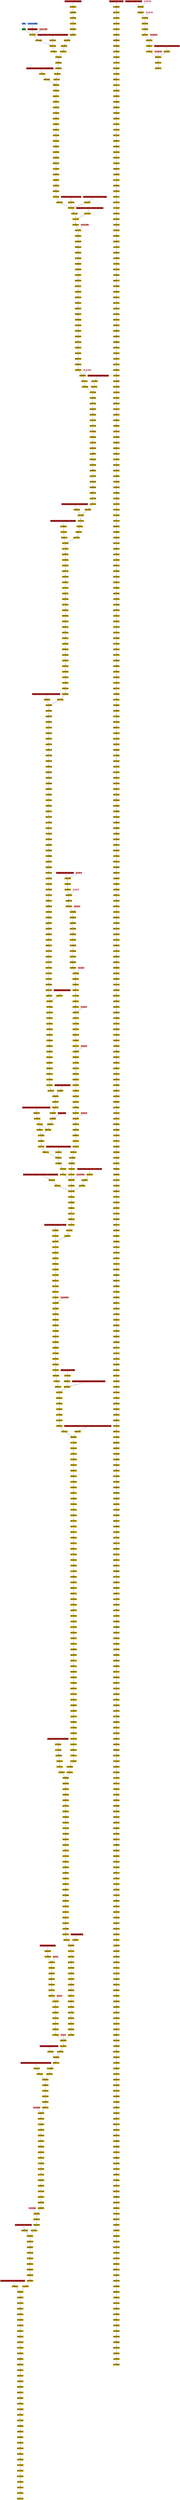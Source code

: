digraph {
	graph [bgcolor=white dpi=None rankdir=TB]
	node [fontname=Courier height=0.02 margin="0.01,0.01" shape=box style=filled width=0.02]
	edge [arrowsize=0.5 color=gray10]
	"0061aabcfd6a521d9801282af88e5b2f146b2780" [label="0061aab" color=gold3 fillcolor=gold3 tooltip="author: Sydney Runkle <54324534+sydney-runkle@users.noreply.github.com>\nThu Sep 05 21:24:32 2024 -0500\ncommitter: GitHub <noreply@github.com>\nThu Sep 05 21:24:32 2024 +0000\n\ngpgsig -----BEGIN PGP SIGNATURE-----\n\nwsFcBAABCAAQBQJm2gVwCRC1aQ7uu5UhlAAAyZMQAJhuQRKcd5evZTIIOyrKQC2S\nRPvpu0JVbJehvmrqWTeKMWyH6O76MZvZeZgIPfAZZUzUkkJ3bR7TTh/vIreUlkrL\n9khAzuD8t+JqqFckgoqh3vpyn478Etu5ioFI/1SvQ10sYCc1thD3Vxn9O6aST6yC\n/AjviCpUNw0YREK12gt3tuVY6NQs342hEs2a/z7lp0Xt7gBspyKHyh5PvdfKKaLY\nXQHQ9EHH4ynpVZy4eqgGdJo+fEd8a4lOk2cCadUqqqTwowAtPriIM8dxLW4SUxNH\nTLbhzOrzcBJQ3veeqJ3HovzrQqrbg1JP7ikCg9mxKCkKhl6v2xZENXK8U9ZlD0ZC\nfVrAW5F5pU/CBbjwJH5Zzr8OQeQA/D+mXwZ6IiOTs9FpsBirO3uX69id2JDRPA7E\nHy/HioOxBt0gaZHKNUm4/SnNoRm/VVct5JLku8NMZTVZLlx0pSb9NWJXsqrQ2ogx\npkCvx+Nxb10bN6kVPjtx/+ecHYxSXysPUOM7RjjHAawFOrGEFBtNXV4B39GsyCaG\n6IB1ldGaPgj9TN5bcWGRoCbA30Kyx+3DiWrqnvmu79hsfVDUEOdCWdLEgOsFPSYg\niJK+hgh5IPRRxAc7s4s4oudSr1eLXJMRiGPthWjxQBJ94+ucsSmqIpAVKNorp3gy\nTATdvoBY/LCrh5fuTrV2\n=CGcS\n-----END PGP SIGNATURE-----\n\nFix `Predicate` issue in `v2.9.0` (#10321)"]
	"0081d2eac0961bb0d1aecef23ef0774999589913" [label="0081d2e" color=gold3 fillcolor=gold3 tooltip="author: sydney-runkle <sydney-runkle@users.noreply.github.com>\nFri Feb 07 19:30:13 2025 +0000\ncommitter: sydney-runkle <sydney-runkle@users.noreply.github.com>\nFri Feb 07 19:30:13 2025 +0000\n\nDeployed 144e426 to dev with MkDocs 1.6.1 and mike 2.1.3"]
	"00b376218a7574ab2a4e9df80f5003fcaeda0ce9" [label="00b3762" color=gold3 fillcolor=gold3 tooltip="author: Victorien <65306057+Viicos@users.noreply.github.com>\nTue Sep 17 16:24:49 2024 +0200\ncommitter: GitHub <noreply@github.com>\nTue Sep 17 16:24:49 2024 +0000\n\ngpgsig -----BEGIN PGP SIGNATURE-----\n\nwsFcBAABCAAQBQJm6ZExCRC1aQ7uu5UhlAAATPgQABRqx7YoaJO1NdG7/XTfPaUm\n4sMtV4dSLZTZBVuh/AtnAXaxLDIsXGf2Prt0cU8EkSnpXqNBaw8gIMjjEud9DfjO\n2V2PyN1alybpkEnScrVb0W7JNsDg+qxA0U5F8KsESeZ6nuFdefO48t5vpiygjF/9\nfxkm3IYxsufvpd2EaE174FLMwa+NjZIFCH0S6A90RSreloi4y83GNZHyo67p69vI\nLJjvAAaCZJ6iPzB5KXtBL1hO0drwDUkXxGulGzmB8+mRHmePSMzlqY3izP7JQyZY\nStNAwlftNEfKPtBPEmUCCD5zW4ey0ddizCAaVFgSo5Km5wphvPP0x4fAlCk0l9u+\nzD4cW6FZjNkD+1BgX3toEhFky3700qtmDPXe7X4WNpuXwEVgEdYHQ7r+Zjco6iiG\nCs87vk+FBO6YsBX/TRTjwnxn1WMFoOFtF14loghMLXPuT4hSlx2yKMwguLqPBou+\nsU0WvFcN+IGU3/tYwU4EMF7p1+eTrNLsf9VGAx6QLjszqq6UhJjc/DLB8S3LVQF2\nLTnxoEcS1GMeeOMYUgBS19bcLMChmOeCsV5wDUjhYrpWuCq/zE8N/voD9q092tyq\nHHeRSks3UcewpNE6YvRbbb1xduk3XOuFF0ADAx5qH4C7wc1tlN5dd6fXxvxDpdy4\n9sqF/WEc3yNaxRhxHYWz\n=9h8D\n-----END PGP SIGNATURE-----\n\nFix serialization schema generation when using `PlainValidator` (#10427)"]
	"00bbb9133065a4b3b7d4e4ca79a5eb7c7df2dda0" [label="00bbb91" color=gold3 fillcolor=gold3 tooltip="author: Victorien <65306057+Viicos@users.noreply.github.com>\nThu Nov 21 14:55:56 2024 +0100\ncommitter: sydney-runkle <sydneymarierunkle@gmail.com>\nFri Nov 22 01:42:00 2024 -0500\n\nUse the correct frame when instantiating a parametrized `TypeAdapter` (#10893)\n\nMove all the documentation into the class docstring, rewrite some small parts of it."]
	"00d9d90b765e76c72f296661cdd7e913256fac13" [label="00d9d90" color=gold3 fillcolor=gold3 tooltip="author: sydney-runkle <sydney-runkle@users.noreply.github.com>\nMon Sep 30 18:40:30 2024 +0000\ncommitter: sydney-runkle <sydney-runkle@users.noreply.github.com>\nMon Sep 30 18:40:30 2024 +0000\n\nDeployed ebe8020 to dev with MkDocs 1.6.1 and mike 2.1.3"]
	"0115f7b5bd4b3f471079b9a07ebcae19ec241512" [label="0115f7b" color=gold3 fillcolor=gold3 tooltip="author: Sydney Runkle <54324534+sydney-runkle@users.noreply.github.com>\nTue Sep 03 11:35:25 2024 -0500\ncommitter: GitHub <noreply@github.com>\nTue Sep 03 11:35:25 2024 -0500\n\ngpgsig -----BEGIN PGP SIGNATURE-----\n\nwsFcBAABCAAQBQJm1thdCRC1aQ7uu5UhlAAAueMQAJo6SiiZ5VRTpz5mOkFU41rq\nT7lNFcH/9KSvz1UWpf2mToNXjtmZw1oHNwd4xX02xaL0Cida7DUt6lOzH90bbSrj\nPSX0muvb/+2LvsnYTHKS3m5zchNeqO6EekxbjdAIsTRx6aFSo750FPAt9iRxa6oS\nW85Ma4+Fx6SeZTJzNwZXieTcu+yNlyOLKQ49Mp9Ec6b9Dtlkik38OKzbC4LkHOJi\nEpIu0SYIBAG3/EbqBntuSXhlACf9zMFSqTLBxMjItI4Z6JQkb5xEMBJZYk5I4cfs\niX8xQ2SmZoGW3B3lRm3Cq2Y/TyKazOJUaiiClXjqmWXCOYIa5pq9XsmR9wWH88Cc\nSAAW2PQxOgqdvfrTaBDMfM8uaXVV4nyT5j0zmzuTCAaqV1KHqDuK/Jhj+68lEgDB\nsr8T5Vy2nZCTSSU9UUAbROOg7ia+bhG+TGz4ugFRl/6Tx5R/2yrprrSgyYAqVXoz\n4RmkJZ3cs8KvHRPzye8mPa9qxlUhO0ixvWG/kuIirtPTfpVThrDssz7OGAy+Iwqh\n9/oEX2V4vjXpqiyVcrVmqIrDSUBXVnWevuRaGZCBhA+PbiyPEzZ2wnmVetaot34D\ndHlzkLy+qZ9ScnUmgLwDTQ8tdu5zYLYyhhenCTIbZA4vgbMM+GkU26fTB7Sqoji3\nNPfQ8sALalbiEhQf3RuC\n=A/Rs\n-----END PGP SIGNATURE-----\n\nReformat + add some benchmarks for annotated validators (#10276)"]
	"0157e343bac2313064492744ef07493b5c42bd5b" [label="0157e34" color=gold3 fillcolor=gold3 tooltip="author: Takahiro Suzuki <63289889+tkasuz@users.noreply.github.com>\nSat Nov 16 21:22:52 2024 +0900\ncommitter: GitHub <noreply@github.com>\nSat Nov 16 21:22:52 2024 -0500\n\ngpgsig -----BEGIN PGP SIGNATURE-----\n\nwsFcBAABCAAQBQJnOP8cCRC1aQ7uu5UhlAAAmdkQABrxIgP7ddmcmzZWNik4Rp/W\nrUsg0au/cwFLtLP9sKILp6GYHzlK8i3jwJH+d9VCcXPiM7q6wg5CVlv9uq3rNsQM\nGdZ5tjP5iB5Alc+wN9p4BCAvc2PXwkBkM2SNRXDZsXgyzdv9k4ZpLuhuF4JVFGOQ\nbgFchE8JLpOj2b2R0jGAANCbGqjJlJvBTexyj9bjDODY1AwXHmoNy1r+kRHICwE6\nia5CvzFRpgA3YDBd42WL7xbsgY9qFYl9lNKrTkaHxCxDdlbNhKuavqGaSjMXLdb0\n4JumLUHRqovp4lpov2CzXGrALLbUIe+CxJT6vUcwCckuv/0ztibPR4NF6pxNaa4J\nAioIP2oekCuBqAesQSzCMVmDSsyUX26jfqabuw/FzQHsV3nIdPoreDLyw7SiE/Rn\nNtCjqJEfFfrTW3Q7mgXMOtUHYYIeSMcAzLGi78dmkms3u1fuoxiyryGd9GuoXTmA\nX+ekpQqEMTa3TTheoOCgVoYx+oR2elj0t3z2UVBU+6XtUF34kRpVjU/LZSbZ3DBH\n8ppuoQ4fx8gy4bY014tkYE/uLPOficusSsyH/CVtRsXhJApmrhQLhTvCZooFU6i3\nCHOL3QSXcTNg5KUe8hc0zxk1/jEQlLwsbVMBSaorzXcpgEyPptLvMDpKHhOb/xyQ\nsAE3Y/NUc2lHYRn6eOpw\n=G71f\n-----END PGP SIGNATURE-----\n\nAdd validation tests for `_internal/_validators.py` (#10763)\n\nSigned-off-by: tkasuz <63289889+tkasuz@users.noreply.github.com>"]
	"018a4555388db3a37386ed98ac6aacb48b516ede" [label="018a455" color=gold3 fillcolor=gold3 tooltip="author: Sydney Runkle <54324534+sydney-runkle@users.noreply.github.com>\nTue Aug 27 19:11:38 2024 -0500\ncommitter: GitHub <noreply@github.com>\nTue Aug 27 19:11:38 2024 -0500\n\ngpgsig -----BEGIN PGP SIGNATURE-----\n\nwsFcBAABCAAQBQJmzgjKCRC1aQ7uu5UhlAAAwAsQAAe/462xjEO+L04A04M3OBVI\nF7LkxruduwTdqxlidTcKCwAI4E/GkTbvzcgtjxgJehcyBCKfFTvx2h8aHknVFt35\nUbNrbdDcs6ZzMmDaV/d1v2YDdHBWU+jAsYBEITQ26LtNl4svvHdy6miTQOhEKuDh\na4Y9cbAJWp4EW65RwW/nqQ0/cFIR4OSNmqXURAZRQ3cTrBL8/4T5GyXLFsXU14qs\nnzqlRIyythdtUElxZDIc6txFNpdjkqk0ope+TPtOW1YkpxRpk8p0xcn9A+OwCvKa\n1yXZzViR6w0ZX+DNE+FuVklOWdhHR6nsYQjdmQHpI+ymQuR0Js4eqbqWifvYbRQs\nfWxi86vuDwEDG77b6+eMGlf3VeNG/Ba/+SGAeIZiQU7KphLkSNSBtqO+kjrzRVb4\nWfZqWm5IwReKTxliL1DB3hocjm6rtzGH0umNpaDdLPXBp20FeAlwbYTj1VRFZ9Mk\n10XdYZVAMdeaBuaHJICCJAyakGKf9sSmSNbLkHP+kKzaG27IoK0nmjHCctIvVKQC\n3aCWdh/egJ7NhNuefaGizUtLqiR+BsLr8u3+KLg0GvgAZKaP38JrabmyX0CQDMBn\nOaY9CVeNJsepYpKTGKs3nu+thV0x0qAT6cnREbGsIId1Zp/C7AdPDxvCVIJ4xqNJ\nxVEJ5sJunZhMRWIEqtYj\n=A3X7\n-----END PGP SIGNATURE-----\n\nAdd comment reflecting unexpected union cache behavior that affects validation order (#10244)"]
	"01b59297ef840d16049f125a8b0abef9fe0c991f" [label="01b5929" color=gold3 fillcolor=gold3 tooltip="author: Sydney Runkle <54324534+sydney-runkle@users.noreply.github.com>\nFri Sep 27 23:10:41 2024 -0400\ncommitter: GitHub <noreply@github.com>\nFri Sep 27 23:10:41 2024 -0400\n\ngpgsig -----BEGIN PGP SIGNATURE-----\n\nwsFcBAABCAAQBQJm9x9RCRC1aQ7uu5UhlAAA/rcQAHAzfUxU7Xh/fuykdm2XOzic\nOkUauwx+TpeiZvPZPyfPXxRjGJF+qxOqMlTtT72vgZxaDQZm2bMi9ldHMlm9TWnP\nXJ7c/fp2lybm5liOmS58bFsjhAdNoI80AJVuuKZ702Iykg17JgDDgmjkQFuR0bcq\nSq0P8se9NeyCyYFuCuQR3iGOGBGBR6qU9m2NiL74QKoOAXt7rLCxXOyQ9ZsAdSHV\nbsPCMHW6UQgDOI9fS42g8QbB5e6EOYxhzWqDuRUb6niuAJ3gamY1QLewhUmzhLn8\nHTMdTUnrkJinsVJhgr7nhJNs3HUSdSpqNWQJeAD/VVlDNSrMVcXY3MBZUAFQVWWl\n0RB5okc+YQqJJ5B4T6cJoItrFcMViDN8txUSTm0d3tD9o7T990fKHRfR99InhRTm\nG6XpN3BLExsDw4ZIGzekocH1PliGcmQ/g356PJ2Go4UeFTz4cYJe4gNqK7TJkPPL\nZhZrSvkVtobTAd8JLnbjQnTE3Uz/F0l2iTpwvd/c5J+N3jq76GVep3WLoaF7yshB\nCWmvAMOiVbUP101ZCQWJmwWpzwtqmnxhhJtmNbZMZFhPmF5gNdpCHgywccvrQIJV\n4z+z/c+Hn8kPmjQ0cHTNc9vg7pJbuIpvSAb0p/7R58OF0wPFJDFaC740MvmMkvnD\nQhGyP1C9F9prD/PGT8Bk\n=brrh\n-----END PGP SIGNATURE-----\n\nAdd python validators for decimal constraints (`max_digits` and `decimal_places`) (#10506)\n\nCo-authored-by: Alex Hall <alex.mojaki@gmail.com>"]
	"01bc12adfa2d0cfe0cf743a09a9bd23f17b9aa8f" [label="01bc12a" color=gold3 fillcolor=gold3 tooltip="author: samuelcolvin <samuelcolvin@users.noreply.github.com>\nTue Oct 01 16:48:48 2024 +0000\ncommitter: samuelcolvin <samuelcolvin@users.noreply.github.com>\nTue Oct 01 16:48:48 2024 +0000\n\nDeployed 7cedbfb to 2.9 with MkDocs 1.6.1 and mike 2.1.3"]
	"01daafaab0aae71d2fb57c42461b3d021a3c56d4" [label="01daafa" color=gold3 fillcolor=gold3 tooltip="author: Victorien <65306057+Viicos@users.noreply.github.com>\nWed Sep 18 17:16:01 2024 +0200\ncommitter: GitHub <noreply@github.com>\nWed Sep 18 17:16:01 2024 -0500\n\ngpgsig -----BEGIN PGP SIGNATURE-----\n\nwsFcBAABCAAQBQJm6u6xCRC1aQ7uu5UhlAAAJDYQAGvgTDzB4as+eHewBcLks+Yb\nS9hFVgsf9h/0voykZWdnXnk0BboEQ58LtKfJklTd9HU4cyERHxxkJp0y+kjFengC\n5O2xsolgunhr6H9EpBrNqIs+ufHIKCjFBtbci/MzHnUZJvBmd6yE9Mb5GJKRkXye\nFO2xvVVpQgNvKi/fh3NoY/50a8HWquzzBIVEXARxxj3tir+7lGwOaHgCFUjChbo9\n4XUV4bYew/9xSQzfVizFFUrm5HTgwy8l4JHghYfFv1tswcHJG93lZWdw7qEqGUUb\nntqj2dAeIpmTSarRQHhTHLc2wQnJ1PACUTt3HhmxLaEikw6xAd9GQvZZz3MzWgGv\nC7L95ShMZjtmCgNeAMQG+Wkwv+fcD/AKfddztXqKXE0gcOQgfL2USZVVv4P/ne87\nim1Hdirnp8wIRRbZGCyQBGdE+8Cq6Ve7rAYzhX4G1V1Ei0sQys/ytXYU37Fifr7n\nOs5lbltmBiDPuQuUabWnosjUhdpSD2sgV/1uWvP0K9iQVZun0IVfCMEyBHHNZWRx\nmDuGUDBN9nnekay2bE47wZ3H3h7MMNjDM1ig7bYklOSWed/aY78CI3twuEG3vI6x\ngmzW+ReuTSPUk6mmcmS6CUiJ3S6kC8t2bEAwQbFjpllkw7cn4OOH/6DsdhgsGO4a\nlDggBEVI6xHsaKVHRWRh\n=Ha4i\n-----END PGP SIGNATURE-----\n\nModify schema creation benchmarks to focus on schema building (#10316)\n\nCo-authored-by: Sydney Runkle <54324534+sydney-runkle@users.noreply.github.com>"]
	"02229a6ab176ae25d88f25e4c08fc84150558f86" [label="02229a6" color=gold3 fillcolor=gold3 tooltip="author: Sydney Runkle <54324534+sydney-runkle@users.noreply.github.com>\nMon Nov 25 22:00:59 2024 -0500\ncommitter: sydney-runkle <sydneymarierunkle@gmail.com>\nTue Nov 26 13:20:37 2024 -0500\n\nhashing support for urls (#10975)"]
	"023d9ca4ae75ba546eea18551092d265827e901b" [label="023d9ca" color=gold3 fillcolor=gold3 tooltip="author: Drew Ayling <dsayling@gmail.com>\nTue Mar 04 19:10:43 2025 -0700\ncommitter: GitHub <noreply@github.com>\nTue Mar 04 19:10:43 2025 +0000\n\ngpgsig -----BEGIN PGP SIGNATURE-----\n\nwsFcBAABCAAQBQJnx0IjCRC1aQ7uu5UhlAAA63kQAItDSZSxQHME+soslcemUJFp\nHRbZDRtPeYCNXLFmtLy75XjeY3rL209Fac0eMLRNUsEOkYap6YfZ1glHwvGvv4ZM\nuYXPN04ycWkGMI1gjKU9bnD8UcWLGjIidgpTyMDiHC+7PKZGRo5U9NVQSpL1irx0\nf2dYxp3D2bqU00sM9LlpP16ClUIDAhRfnoTSOgpYadOVEsuqOzcgiLOA71jlrRDr\n3WOTd0HHpP5+t+IDn0CKyLC2jkjN4mJTVvGLzIeBI63ds4tQqdX9eYdB0bRKreJo\nzabW5EhRIzDGHrdEmJODWx0vp+4wKgUBSPHMUcX+OYCQiW59o/eSWxeiZIlu1cx9\nRNWFGTNbZqhvvdxF9d98Wxtec6rIiB5Ec7GIXPgRsQWXcv8WYyDHuE72eu2WbTrx\nx4xSD+G+wJMyTqfHJIHRHkc1oHwMO7fZJr2B1x/eSQBcY2vFNGiTli6wW3qbEVjk\n0v/rcw84jsh1fNVGBIiatcJWuedA41urdZWHDE5OnuRgS/MSQ8dJvB1IyveuGtRq\nsJpLMKVgBtTdZ3I94De8JkAFMGceLeJFwSmequyNseezIpEqcxF6Pdwvh73zmWAu\nhNsHKTdaAr4gRSRMf7EkxKfmMI+kSYXPy+z/NM0S+THp2el4pNYwMGOiaGtzEO2I\n5QyIf4GSLCzwAxDGX+H1\n=kPVv\n-----END PGP SIGNATURE-----\n\nfix(docs): correct note in docs examples (#11522)"]
	"03276265596485cb15487df380e08c534dbe391d" [label=0327626 color=gold3 fillcolor=gold3 tooltip="author: Sydney Runkle <54324534+sydney-runkle@users.noreply.github.com>\nMon Sep 30 18:46:51 2024 -0400\ncommitter: GitHub <noreply@github.com>\nMon Sep 30 18:46:51 2024 -0400\n\ngpgsig -----BEGIN PGP SIGNATURE-----\n\nwsFcBAABCAAQBQJm+tX7CRC1aQ7uu5UhlAAArngQAHGAOmVodO8kSC87A/8iAr2Z\nbwc77P0xKxTzpsjApH44j22tgwOlzK+MNNEYK/DVBNWSqFG3BrLo/8dD0v97zC8Y\naxxWf/Kps5gBF2CUCyfPf9kgXV75Nlaz1FzEyv1A57dksp79FHsnEpBWLjNIJai0\nuiCtmGa4kRVqZevYb5p2gg/mF9NWtn71rv7TnlQGe4vVT2z6YGwsR3SsJI5Izu6R\ndghkmpSXVGZ6TmD1bkeKcut/ytIEr0oCTeExpWaT9cBmvwPsDYRQKF1V17TQeYxP\nNbgibLNskO8YWAhBVY6n5e0mTS98dk/7Pr60tIl6xB9DTxYfoqYu4uoHgu4D+ViM\nucVhp9BBP07/C3R74Yhh2dTxU/j36+NN9UZLZdzIhsxc7TUCoslKzH/HJD+7CeG0\nnXqRlm4UXSeqlGoRXp7hQnpQUApAPkKoQR8XOLKpO+1luWdBpcnFn9D/+nWwjUaA\ngbZ1N8YhUyA0nkr9ra9APz+0sSsBrO5Ml2OSvLcuUsQdM6AogPaB04mn7F82AaiS\nDN7ie+yxNQbl83HiZCZOBomToFMo/GMHSXiKi/BOcpgAsNfHhQiUQsG5vVRuSphU\n6lwWt7BEhjWgyCiJW38egDhr7Yy4I0DG2d1E6yY0F8FPBJ9AsoOfCYPr7YR7YGXt\nI1kDWhCa7RYlGqu28ibC\n=V/hL\n-----END PGP SIGNATURE-----\n\nFix `stacklevel` on deprecation warnings for `BaseModel` (#10520)"]
	"0359a21197b950562f8f43e998d79042ab64abdb" [label="0359a21" color=gold3 fillcolor=gold3 tooltip="author: Victorien <65306057+Viicos@users.noreply.github.com>\nFri Oct 18 13:40:29 2024 +0200\ncommitter: GitHub <noreply@github.com>\nFri Oct 18 13:40:29 2024 +0000\n\ngpgsig -----BEGIN PGP SIGNATURE-----\n\nwsFcBAABCAAQBQJnEkktCRC1aQ7uu5UhlAAATosQACnDLQubcCyMhz9oC/FQ7VLJ\nzyjhEyRCt3xy4To1j0rtFtk6Yja0/7SZDuoAJ2DnnZ7h+9/bU6RRo7LGx3k0a/3x\nQx7DiaX6cZLduUs0ZPFTkDjZPtRTo5d0YMhOa7ybbBeu16kclx6TG7bjJsIYE8Q5\nydWS6xG5VvxHCId/M/UIyAwysoKqBC3Vc8y/qOjKiMBF5cX2WI9KSUv2wQZOx1Ou\nP5ET4p8bVifWMtJCQNmWVfpMRh9wuA1+nK/0ETs+UjKxma0N6IQxy+CRnQZWuo8C\nMz63KCZ40G4ipe+pMSqMqxctzCnihrw5AGmLNkLJI4uKVpqS9OzeT+XIvKkTkcYg\nImV+uRUmMzVXqi7yX5rWgGr/So4Vi/qFhmuan2Q9w85/sYWEFwqOXov1ZDGOinnw\nNg3cbwT7+ojvHfFvNfaY7+iy2XvyesJa7MEkM7duWKdrX9xOKLNs72NwRMtzssrF\nEHhyqpr/udcli1WYV0BUouy2Dn9GPmL6WT3KWw47o/MggYh+mIZVQH9aqBjdNN+z\nMV7C1rF+zPBJcFzerZIDbiPOkoyfKlxffLfkfgbmI/X2PNCPd/0VOR8x7MqNCvup\nQo3bOCiIYtoPSh2mc9F3nGM3bDu2I2P3aigDfX8kqT+Mh7Dy20ZoNs8f45orn9LQ\nn0wnWGAaZTYJstV+fnen\n=SrMG\n-----END PGP SIGNATURE-----\n\nRework `mypy` plugin documentation (#10650)"]
	"03a90cb0264e5630452a54565ccedcea54a3d93e" [label="03a90cb" color=gold3 fillcolor=gold3 tooltip="author: Victorien <65306057+Viicos@users.noreply.github.com>\nWed Aug 21 19:58:31 2024 +0200\ncommitter: GitHub <noreply@github.com>\nWed Aug 21 19:58:31 2024 -0500\n\ngpgsig -----BEGIN PGP SIGNATURE-----\n\nwsFcBAABCAAQBQJmxirHCRC1aQ7uu5UhlAAA4bAQACsTdj1tOjSzocE/lwdIO206\njoWDQcIarBw7jW7eQOzGljRmFg7DCPyY9UFbY3e6ZNrBMsdHAWNBe+PORO+MnTq2\nVqLY69FXRrjoJk1boiMAZ9Y++uidXruO4PfBF65bLSROUHE8/xW6ROK2KnQgXdYz\n2qH69/tRIlLQAxDyqijAOnnz80RWlIHDhPbjlYg55TzO+qR+FzvebIyhBZedJTWB\nwm7jslI5gaIUkbiBj5U2mMRYnYrq5VfdodcXDsVmI0MvcSLYGyEpvkfDbl53qLGm\nOihZyUhhNX0pokYlCc57X9E94G0THfdb2VohwY6yQCKNObzDFgLhZrZ4vr4+sU71\nk50nutBICRLU/dz5azccehtPkFnpvinKIqSYY14tOVNMhgnuHaXI3at954zgmSs2\nMGAADSjdFK44RX5WcgZjS4+dEGqbrverjaVVZVc8q9dP/QPrFmcrHhC/c5lKfwAh\nfZszGH6XJ4Liv0128caO8AboyHSOkEvq4a9hm43hf7r6DfdzeRNhwaKA9sWmm3aQ\nTFIt5G8/MRkapyn5/nQ+a/bxzC5ntBq8zYcbnFdfpqHnFFzsojsQHhN0jawtA7yw\nMAedVYm6pCCLqLLjuU0EnoxdUtuNFOkzh8bmmvQ7kfhsxtxdCAphNXqCkg+3nVJ2\n8cRbee+/tWmKwCa1D7ob\n=tZ1D\n-----END PGP SIGNATURE-----\n\nUpdate and clean up several aspects of documentation tooling (#10203)\n\nRemove `mkdocs-simple-hooks` dependency, this is now available in MkDocs\nRemove `mkdocs-embed-external-markdown` and apply same logic in a hook\ninstead. The extension was parsing every markdown file as Jinja2\ntemplates, which had limitations with some syntax. There's also\na small performance improvement in not doing so.\nUpdate `griffe` to the latest version, fixing breaking changes\nto extension, and remove dependency to `backports-strenum`.\nDo not unnecessarily depend on a git version of `mike`"]
	"03d03fd0cade20fe0c3240c584ad80c11e2371ec" [label="03d03fd" color=gold3 fillcolor=gold3 tooltip="author: Viicos <65306057+Viicos@users.noreply.github.com>\nTue Mar 04 19:54:42 2025 +0100\ncommitter: Viicos <65306057+Viicos@users.noreply.github.com>\nTue Mar 04 19:58:28 2025 +0100\n\nCoverage fix"]
	"04325ede0096bb7519e9186908560755e0ed2096" [label="04325ed" color=gold3 fillcolor=gold3 tooltip="author: sydney-runkle <sydney-runkle@users.noreply.github.com>\nWed Dec 11 20:27:06 2024 +0000\ncommitter: sydney-runkle <sydney-runkle@users.noreply.github.com>\nWed Dec 11 20:27:06 2024 +0000\n\nDeployed 6fa92d1 to dev with MkDocs 1.6.1 and mike 2.1.3"]
	"044d685765a4d208addaf2edd580317b15edc1d2" [label="044d685" color=gold3 fillcolor=gold3 tooltip="author: Victorien <65306057+Viicos@users.noreply.github.com>\nFri Feb 07 18:11:51 2025 +0100\ncommitter: GitHub <noreply@github.com>\nFri Feb 07 18:11:51 2025 +0100\n\ngpgsig -----BEGIN PGP SIGNATURE-----\n\nwsFcBAABCAAQBQJnpj7XCRC1aQ7uu5UhlAAAENoQABEmW+NSD2oIxMOfH+fOqdS+\nQrwyaP52s49HyVnPkUVf3Srgd6mFyiJfyJr2D778f3+wTakKU9q7tPmJSpLAk2BF\nj7UkjsSMaDEU8v6kXRtR80h2CvV/JMO50frIzPfUoK39HI02YYiuYjYVH+g3r9d5\nrwKgTj6Oo9jZpOhODpoSgwBISWiwqt2m5nTw30vlRGE59Ke4lk+V/a+am1qMIkLp\nwve+ai4XJclI0P2q/NAOFse10KiwTf9OeUE1RtyBGPazZKhEtpGvIohu+ZZBEdbv\n863h44Vq1aKmPKOC+UidXvRuFELlwuRy6UUJQavMWxvs8N0P+nXJ4kasPWhZmPe3\nHDZaVKwfx3zLx8Mq0290wPSEvg0OpYs58HsCH5xmqn2rApX/a42aUNYP76XyPZNF\njX5xFWPTJwCTwlkdgGKAUjumcbqqgqSs0q+Pn9F9+/7UnietLFVKO/KBd8zI6fMy\nHxnfxicMxN0+8mtrD2rHwZMbY2TxLRlkmsEuJZONh+gmZ5qFpBRHZYPJnCCsiD8R\nraOmzEXMh2249KQzeSt7lRgjvLcnRHPKEprF52HLBQaysj/kJ4U25k3kdh+IQPae\n0tVRGwknA8VZsFzMzuIzGp9G0Ky2/Lgn1n6BWKy2t5Z+GKIjgsWh19gQOY5tZC2L\nLpxwIGkk4adUSsR550Kd\n=mmH1\n-----END PGP SIGNATURE-----\n\nBump ruff from 0.9.2 to 0.9.5 (#11407)"]
	"050972eb42e0d42fa5a7cf0da8cd480506e2af3e" [label="050972e" color=gold3 fillcolor=gold3 tooltip="author: Sydney Runkle <54324534+sydney-runkle@users.noreply.github.com>\nThu Oct 10 16:30:35 2024 -0400\ncommitter: GitHub <noreply@github.com>\nThu Oct 10 16:30:35 2024 -0400\n\ngpgsig -----BEGIN PGP SIGNATURE-----\n\nwsFcBAABCAAQBQJnB+ULCRC1aQ7uu5UhlAAAa84QAFt8/waKAXaOgCzplMmhvu5I\n9YfvPh6sUY3UvIspOSHU9MvK+QTnqi31lpb3s0ojI2kuxHhiG8jFtavPpz3zqigY\noF2vwvoKOi6/mCOxbFTH1B8T5Fz5kY5ddDL8FSedEzRhhw1Ek2CMcVJPGzmdEasA\nm/+VAdOeDxp6VHtvX8Qm6BCH0EFtNThhuN56wPBLqMgW3l+F0BkEWSp3AjIKsZmK\nTwKKFnDoneZlUmA98TLe6YeK3ya6OtOgyZaOGvq9wVtlr9n/QbXP6RF6plsBYqVS\nhggoLGnf6BPBsxvixaFOuKgtBP2jRPFs/T40ZSEsvW6d9Lm+qz7aDKRTv3we0jws\nv13nXWUqSp/pgdAXzfJsBzGrCLbf0C8dbY7XCV/h0mQ35LrW384w5AxBL/7Jn/m+\nZ8V+KY0/bZwkfBkoahgnAbdJmWfk5rU2ATov+/SLoverDadZmX4lz+waKvEI+cj9\nIT/x9EXqBmWy1kaTbRKGv1fRrMAAHqNTigRsLiCMo0RCA2A3durVe0/dIdi9qMkc\nXR3WRx5lK4j/Y5j0pocsalW3OM3lhYTKnsULM4t0EWpiEVOeO4b0HT/FyTwJu94E\nutsXRUU/rwsZR2Q/lyws6WaHKLWHxtkxFm8lewW2loNatULmHXyWOV/8TU5yUAq0\nX6+AnBfTrR+n2ynsyc8m\n=HQJ3\n-----END PGP SIGNATURE-----\n\nFix serialization for IP types with `mode='python'` (#10594)"]
	"057009fd7de333672fbba2ba46117bed06123138" [label="057009f" color=gold3 fillcolor=gold3 tooltip="author: sydney-runkle <sydney-runkle@users.noreply.github.com>\nWed Oct 23 17:36:42 2024 +0000\ncommitter: sydney-runkle <sydney-runkle@users.noreply.github.com>\nWed Oct 23 17:36:42 2024 +0000\n\nDeployed 27afdfc to dev with MkDocs 1.6.1 and mike 2.1.3"]
	"0587a5469c1b8bbad24cd73e09f0baf04f291cc9" [label="0587a54" color=gold3 fillcolor=gold3 tooltip="author: Viicos <Viicos@users.noreply.github.com>\nThu Nov 21 14:58:13 2024 +0000\ncommitter: Viicos <Viicos@users.noreply.github.com>\nThu Nov 21 14:58:13 2024 +0000\n\nDeployed 36642e6 to dev with MkDocs 1.6.1 and mike 2.1.3"]
	"059fadb43d76696f1a527cc5ecc23e945b66d8da" [label="059fadb" color=gold3 fillcolor=gold3 tooltip="author: sydney-runkle <sydney-runkle@users.noreply.github.com>\nWed Oct 02 21:35:56 2024 +0000\ncommitter: sydney-runkle <sydney-runkle@users.noreply.github.com>\nWed Oct 02 21:35:56 2024 +0000\n\nDeployed f76f254 to dev with MkDocs 1.6.1 and mike 2.1.3"]
	"05daaa968b4a77b6a995a4f68d8ce14d7a0d3333" [label="05daaa9" color=gold3 fillcolor=gold3 tooltip="author: Victorien <65306057+Viicos@users.noreply.github.com>\nSat Feb 01 10:38:13 2025 +0100\ncommitter: GitHub <noreply@github.com>\nSat Feb 01 10:38:13 2025 +0000\n\ngpgsig -----BEGIN PGP SIGNATURE-----\n\nwsFcBAABCAAQBQJnneuFCRC1aQ7uu5UhlAAA2z8QAC9FcZ/nkHEH6OZISVRLpt9K\nQUk8/hHZ43ajGcKwQuOU7Msc8ZtGOW04TDYkMquWTSzKhRO+KPiQnXfV8lDAJyJK\nTd98TGsKNL5MjVwsRlBgJ3xU+2VVg8ueoK+9+QTpE4miywQazqwpceBiLCRgPb1c\n3kP66GgEBLTiW5SDgbFi0A0yrEDpIjbW+yPFKIpFX+q8hUe4eToM9ZjCfCm++51c\nXZQw4zDAhJLn3SYbZDehAhRyRo9rqUXzUXUdn0gsNlKSadiLRW/q6BfcvPrnoTBS\nDD2+FcmZzRnpoaLl//t1hwRncmyd6aR3TA1yDu+4dmipQhjjQTxevIufVtxFPzCq\nReBx27Phl0GM4+aXNpwrYhfRT1tsXq8JADSvXalY2gYYkHnS/dT3HNdIXybmONDH\nF3zGRSLQAr3PT5IhnRR07LVLEDu7VCxPgj5/FFxQAJgnnqUcUCIm77OFvOllup9e\nDsIZXvewEpBfB4BNJtEgxlbHJyNr3XNdASV9Wa/7jM+6sDBL0eNRYg75ZyML2BxJ\n5TFepKWgdOIdLgSyecAziOjXErywgZzKuZ/as1XNRF8ExgeAT5179/fIf5y0vJfO\nb+LY5nie1iopQ8YHlpPJeLYu7NJAQPR+RRu7rqCfZGFeEtS1cd/poF4/P98GDkjh\nTBiOYVrMellmrOqQXzGh\n=T7pU\n-----END PGP SIGNATURE-----\n\nEnable pytest colored output in CI (#11373)\n\nCo-authored-by: Sydney Runkle <54324534+sydney-runkle@users.noreply.github.com>"]
	"061e62ca0900a6d7c09d280792f6532192c06921" [label="061e62c" color=gold3 fillcolor=gold3 tooltip="author: Victorien <65306057+Viicos@users.noreply.github.com>\nMon Aug 19 14:10:58 2024 +0200\ncommitter: GitHub <noreply@github.com>\nMon Aug 19 14:10:58 2024 -0500\n\ngpgsig -----BEGIN PGP SIGNATURE-----\n\nwsFcBAABCAAQBQJmwzZSCRC1aQ7uu5UhlAAABAQQAFM4kypLTAQBcjUELQiC/3Ir\nqyI8P95gJh3OZxMUU5jjLDnhK7sYkQCOjMT+wkiJ1LjUNWR5H3kD94zfwKoKaEJJ\nA8GDbVv/SB5Qw2nzY4A6y6wLL8KzCyDW7o3R71ndiRdZRPG0KTsVdyAcLnzyiFOA\nY3ErwSFasrmoACz4830C4cwOWWDns23Lbv29/AOWVtyyev8taFnWzB0Bm3da0AFM\nX/npG7K3vR92ppXP9560FT3cs/tD3sjrpJCwkIwcKtzMlkhiRe8YQmwhlGd2Ts9K\nCIKmbPq85ldHISxoMeZvDanLjziFJ/fX4ksd0k4U0lwqxgXBNt/HXS5QdPtxMaLd\n85eea+Z0o1iT34jTMv8AglH5Z2Vc4oOQs4X3pwjJm7rjYs1iDb7WP3nLBkbg2ne3\n8z25ay0tOo8omwoE1PDTb/E46U0+1G6ynsf8HUetZXjKka5Hd93U6+uW3fOeVLES\n4nqSFbIfcsE4pAyIIYBNMs7OEZUX3UmPvQWHqojsXbPG2iPxkxJwQYilgHedhtZO\n2qQgmVzJ2IReTtXu6Jq8OyGL8rykE6JtPTyiI0pUcYQmcIws40uvfW7uaaZOgFOS\nriphoBI5S2+tGrAqBwMomKMQ0qk0l7Mzi3YI6a14ch3K7Q+iqde49x2Op+oNB/zH\n8CcTrXusQ1K0eis9byM1\n=a3rw\n-----END PGP SIGNATURE-----\n\nFix JSON Schema `number` type for literal and enum schemas (#10172)"]
	"0672da169cb11816080ad724ff012966d67e9f4b" [label="0672da1" color=gold3 fillcolor=gold3 tooltip="author: Sydney Runkle <54324534+sydney-runkle@users.noreply.github.com>\nThu Aug 22 20:33:29 2024 -0500\ncommitter: GitHub <noreply@github.com>\nThu Aug 22 20:33:29 2024 +0000\n\ngpgsig -----BEGIN PGP SIGNATURE-----\n\nwsFcBAABCAAQBQJmx4R5CRC1aQ7uu5UhlAAAu/4QAKxsXHrRdWZiQ3Ocl9MgsMkq\np68ZKK+WN/vFMMTkBaOxq8z7q6NYMwRoyuDnRjzBq8Er6ur8rN/FE7jXR6YOUl68\nlMPFRAM9TgFpGPNwl0pDVUe0koJ4AflLclRo/FjT9bk9Ze4UUfoGwG0/5dctagnc\nWnWafcYX/ejAD2rKEx3KadJP09GO/nVzTnWrmubMmXvuIvV78J/MzNNGrtVmnaPD\nY+p/In10YUo2HZOBk02tV97P1pnoE2gfkhqQ/W87yemJR6pcNrq1DWXEBQoLNH2b\neA4x6Cc1m247hxbcBWlq9roasYEOIlw9J0ZQ5zOu+WZVxV0jCIOQ0SKSOV9tygGG\nHVV2NlBxY8vXHv/Qxue8D5Wc7JPJDrY3VvGxhtXlPn+kqu92WQYBOfIij+azbP70\n6douk7RNmXjnCI39klDRZvOseqZkbJxm9I6v1quY4uJsCP7Jwcguk06Qf2N5/+a6\nOyTisSSC/w/Rei7oBgBAHXSH060z4ThgMn/xMGj2h4x5ZRhYpuwFHbIAtMyXaLcB\nXYRSftwTTt4Bur3eYcNBAG7lRZGbzXAWfvF/mMod6qGersLul1LYkfzLt7kiE4yk\n4A07menMWC1mxyUuHeroYIjRJcunhXRV6zQf4CCTmaDbMqLwSindgE9EUg8l91VD\nqdndl6DvjjyBq25sf4sj\n=OWIp\n-----END PGP SIGNATURE-----\n\nBump `v1` version stub to `v1.10.18` (#10214)"]
	"06a04b593b3fc9ef187fa9f5a7c5e096b876a96f" [label="06a04b5" color=gold3 fillcolor=gold3 tooltip="author: Victorien <65306057+Viicos@users.noreply.github.com>\nFri Oct 18 19:57:49 2024 +0200\ncommitter: GitHub <noreply@github.com>\nFri Oct 18 19:57:49 2024 +0200\n\ngpgsig -----BEGIN PGP SIGNATURE-----\n\nwsFcBAABCAAQBQJnEqGdCRC1aQ7uu5UhlAAAn/QQACHGDP2hecP3TBPAWMlXKKxn\nOtp2rfo+AoPzM4jwGO8S61lGz08+imcuGSLnscyNcPBm2EJABnIlN98FpekK6Im4\nJnrjzDp+V5UsqeKiKdununSX3RbzLVPF48J4ofA4KGp1owbuaI2zaRjuqGJYN020\nqU/pTCcDMIMUCcxwF2csGVgzcCrmUtj4oCmb+6ApGzqWvXpeSzAdawNOTinY6pah\nOurSaqRZA1qDxKlVPPP234qutghidoqh9zm3SCDVszRpXQrJR2L3hfZx09hhSAR9\npoqrExHi/oBX/xgbds8zI3GSMq38ESs/ef8HziRLdXz63XaI7fuA/F+OQ+gi3L6H\nRlVlAzl3VGdLp006TVfWQwB8kAm7BG0oFwJuFrz7W+hURuvlgJWxEnNhhFjCtoku\nx6nCnBIQmEIrwXVyCYTvWCzcxgZFTbXxL5noMm6QVhiUxNFmc6t4HMKxZ62P5F6H\nEV5ev1KnSfvEnHXWphoao0ZgRki1xJtHhxLaVx+ssh/4ICn/cu+qeONxWZT54pKq\ndk7YmjQfIoGTvJtyIjxnlgG5229MzS3FdHm6FXkeS4fkayitWKst+2qzcO5jjDwn\nGV8IhPTOwTvZCroklmSdfGsyenDdU/N6ZDDZFZuB6Ix6eB0f/lZ1DyLKo7uDqt8W\nPbYGJz5w7FECMqtOdq4H\n=qJhK\n-----END PGP SIGNATURE-----\n\nUse overloads for `Field` and `PrivateAttr` functions (#10651)"]
	"07151edc4874c753cbbf168334fb7de18f20e0ce" [label="07151ed" color=gold3 fillcolor=gold3 tooltip="author: Sydney Runkle <54324534+sydney-runkle@users.noreply.github.com>\nFri Aug 09 16:15:40 2024 -0500\ncommitter: GitHub <noreply@github.com>\nFri Aug 09 16:15:40 2024 -0500\n\ngpgsig -----BEGIN PGP SIGNATURE-----\n\nwsFcBAABCAAQBQJmtiSMCRC1aQ7uu5UhlAAAG2AQAB9wws905u2uraBuOObDzGuc\nyNPp3k641oZLIvzpWY88qdeLgJSvZyFlf6OMxmBOiY4QBqQyh3Phk5PIH+d+CQFv\n538GfBW2X2HLMQPXS3vZK2zCGbbu1IFVTgKQdvGL4y1bu7GLPcAMEAv+MOUyW64D\n36zbcoz34ksHjIZAtx1PPUOWrpNksIRq4I7PcvR27gaarFP03KfHGfhr7GKE77gR\nDnrwDHb9TikEapIU4p5E2Dgmn8Vh3AkvrdjhvggLA04DRDLoW6Y02o9G6a/d2KsO\nAlypTGjO70pE9eJ0xLMRfqO9JMyjc4H7+7uUwl41N8iQXv768BGIUNXBtJODUOVY\nwhwgXSPH/8QObq50n7v4/l+bG3DDb/S0+nu+UVXMgpa3cUn+vFzZ8O3y93qSGMJT\n68crdn/pafxUgpbjdEdEV6TeAyWYt7S+R1ba54ji7F1JFXDdmdWD7qNb9VqByGUI\nWRtcbtTb2cO4FTJnAHrrojfFmk08A0NvpupU+L0zvMOl4A07bRMFkfBS4GbivfFb\nUx20PO5QsYacDc81gmNtbVZ3gkctNFcnFVF2UXYLYTl7i7ja+FBlTj85x6Vjx4/U\nYEMJNP9Hpwb49IjCJmF8gHDm5L7C89zMf5TeLBJzzpzm05FuOhg8+8aaOa+XdgvT\nwf2fiRMkRWz5wglG0baL\n=n7Xr\n-----END PGP SIGNATURE-----\n\nAdding tests for TODO union serialization fixes (#10072)"]
	"078f0b4cf71dc6e36098aadc04566ae57c2c7b84" [label="078f0b4" color=gold3 fillcolor=gold3 tooltip="author: Viicos <Viicos@users.noreply.github.com>\nTue Dec 31 11:28:46 2024 +0000\ncommitter: Viicos <Viicos@users.noreply.github.com>\nTue Dec 31 11:28:46 2024 +0000\n\nDeployed 7afefe6 to dev with MkDocs 1.6.1 and mike 2.1.3"]
	"079d00c786fe67509137c5de173ea783cc40416c" [label="079d00c" color=gold3 fillcolor=gold3 tooltip="author: Ryu <68797550+mochi22@users.noreply.github.com>\nTue Aug 13 18:54:27 2024 +0900\ncommitter: GitHub <noreply@github.com>\nTue Aug 13 18:54:27 2024 -0500\n\ngpgsig -----BEGIN PGP SIGNATURE-----\n\nwsFcBAABCAAQBQJmu4/DCRC1aQ7uu5UhlAAAXPAQADJzS/YsS4TKExF6TCFRx5nX\nScrTTsLGBTZTs87pIL7iUfVBVERmlvJ8TuezSucUafu6xWtueIP5Em6MKZwHwVw/\nCCD2RMZWAENrIKjMlk/x54e5nc5JDys/BS/+GHJNG7+KENEk0VYkBqv1tIGzMhcK\ne2H2LrCeKUiLgAN4UQM+wyjA3BMs5nMgzdYLF5ilUGF8iop003ypG6W8n50Gfpxu\n5MyX8Q+WLl8FJU01Mhr+IkZDbMjxGax36GJq90fXPdgpfnAYC58/8KiZv0T+K6cw\nlbpj3cWZERdYwJj1Koao4jXH2jlI1kbiNttlFc2nuRkeK4lp9bC1wGW5r88eI/tM\nC+Ysmuo1EGTepE6D8YIFhHk/ksdt26pIp7j7yz9EdW58yUA8VeYWzyeNK8+q6x84\n4ZD4Esrsasqw+xM8/0OrnlONryb0M9IjO1P/aUCmbnnRxurCAl3DD9y5WBb6hN/k\nRDmIGC6IojnmAToKf5mYQFIK3u1nzzh0OxGhvIlxfDPnm49Jij/V+ceSqJRaf0ZZ\nuo8yslbosyc9k4VVy41ieYpDocItbHZY1IhsaXoSgb8OwA4nNB3d5TUG2QQcJJkC\nhxN9w6OXAP4fvpHuKJgyoEhB76zcEpqjPimXCx8b3f628/CmlKwDnGfHz28RTTlG\npsYPIkF4mBlYIUMlUJIf\n=szGa\n-----END PGP SIGNATURE-----\n\nDocs update and warning frozen defined both (#10082)\n\nCo-authored-by: EC2 Default User <ec2-user@ip-172-31-39-70.ap-northeast-1.compute.internal>"]
	"07b10bca790adcd85e5746d734ed59d7b2b431bb" [label="07b10bc" color=gold3 fillcolor=gold3 tooltip="author: sydney-runkle <sydney-runkle@users.noreply.github.com>\nSat Aug 31 17:14:07 2024 +0000\ncommitter: sydney-runkle <sydney-runkle@users.noreply.github.com>\nSat Aug 31 17:14:07 2024 +0000\n\nDeployed ed55c37 to dev with MkDocs 1.6.0 and mike 2.1.3"]
	"07b7f64072376922f8e40b22b8af2c5ebb353687" [label="07b7f64" color=gold3 fillcolor=gold3 tooltip="author: Victorien <65306057+Viicos@users.noreply.github.com>\nSat Aug 10 04:16:20 2024 +0200\ncommitter: GitHub <noreply@github.com>\nSat Aug 10 04:16:20 2024 -0500\n\ngpgsig -----BEGIN PGP SIGNATURE-----\n\nwsFcBAABCAAQBQJmts10CRC1aQ7uu5UhlAAAKaQQAAr13GAEGC2mYDcHmOfIic0I\nR+G0PA0rhi2wTs3XmezQzbLKWGjUDC+j/u2SltrzxmhOCmvsXNCA15IOxbhkNv49\n1uxoXawv89sBF5f/G+otJ05HcLwdD19P9VbWpK+Qu+3qIX4/SXvX9sykBTXuf1dG\nYPcMc5I4J5Y26TYrbb2y1OkIZZnFLVg/lO346cZE+2ekfSe/n6+xTFaF0d6ZkA2x\nG6wPyXSrW18fdzupryMNFXeyuESulZRbg/e+CPlLKB3PEHmYrTMPbWnXIw2D/GB7\nF38OsW5xskCE146WmG4O5u536D9SiSRamgMf16gyDg6KO4VbfgCfT1owMBUAsmr6\n6KwdUD0nhp5+GTj3kvGEp+i5XeDBBRU5C81fIYEeegy4a6RQNzCmrxijBfB3qYZj\nlzXJDhYJk560OUh5BxcyEKTNocpjbFy3+P4v3uIwbmYK/MM9J7Epv04u5epSFsO8\nTBPCSJdpQnnx02CutUCY0p1RXHMeteqi9fcOJ0+NGysl0MlhJcIytOFg4f+QPn3g\nvHDz8HFJ4Ce1a/CtIvRIqGwcAMib5Pfmoxdm40mA+xh/Flt+g7RKqHgjphaAJlos\nSs8IrCaVq3vRGbAnwd7jO/4FCr7Rstv9Z+YbHan3OuAfzED/m8BvxmsErP7Ftl3+\njmEYAQDZwUnBJGE0lLYW\n=Ew1p\n-----END PGP SIGNATURE-----\n\nUse `is_annotated` consistently (#10095)"]
	"07bcf00ef6dbab8f937b8b2b9f8f5059620baf4f" [label="07bcf00" color=gold3 fillcolor=gold3 tooltip="author: Victorien <65306057+Viicos@users.noreply.github.com>\nFri Sep 13 15:27:58 2024 +0200\ncommitter: GitHub <noreply@github.com>\nFri Sep 13 15:27:58 2024 -0500\n\ngpgsig -----BEGIN PGP SIGNATURE-----\n\nwsFcBAABCAAQBQJm5D3eCRC1aQ7uu5UhlAAA2hgQAF4AfaJ38JsrA1+rroo6y2YC\nv85G/KXrD2Zw3i3VlFa6fxdbOv6fYJlfqYIuSQulDu9HmX4Na1x7FrxM51NCAIpy\nAK1279YAQJC2NdfSeY5hAOZkRw2q8FcQ2ci3BktrGKGYc4X05MDMXo4PPswdOCaX\nhOXI8OP7fT2wD8WmWmXmcSfvMq4VNevwwe4VDS3I0TISYvotgYnPJ7rkVMoSyArV\nSaa1ukq3cBUX63ZBM5sJYLrYiNrPOsIL0z2U1RoOGfQtbeuQN2EgTjuWbUgWalJ2\nvesOMM/SDzFnETTuvJ5QLfQZUt8i9KmzHYV9FJzx/QtDpepmx10otbBJ9f7SCqsc\nyriyxGcZ42sL5pjULDXNM9KRL0Iob0auYPIp/wUfAo0AP5OnrPG/doNvhhptoy/6\n+0cIASmU8awSflWInXoMFeDIRQgtjHG3ZpDK3VVoxlJ88SC8ooJevuR8VYGBXdTG\n3m4yhzl5oYTXA38QOFmKDXNv8sApRA1YDFIeX/vkKGCk/Oe7i00GELRiQ9E63mu4\n5qfW5DUlXmEXkZfiiKD48f8DF6vfZr3yrjkJqIB2HU83oRZ9LGO/OitdOdG7Xa6j\nOCELSvFDJrzYKpPEXnfYhoZ1XD/5FSQH0nUphQvc52vV90ZPmOvg994QDFJcFFX4\n3E4T9sbB+R9Rntfsx1DO\n=l7fY\n-----END PGP SIGNATURE-----\n\nUse `create_module` instead of `exec` in tests (#10401)"]
	"07beaffb154b376976f800c374eeccacd0dbc0f2" [label="07beaff" color=gold3 fillcolor=gold3 tooltip="author: Sydney Runkle <54324534+sydney-runkle@users.noreply.github.com>\nThu Sep 12 19:56:58 2024 -0500\ncommitter: GitHub <noreply@github.com>\nThu Sep 12 19:56:58 2024 +0000\n\ngpgsig -----BEGIN PGP SIGNATURE-----\n\nwsFcBAABCAAQBQJm4ytqCRC1aQ7uu5UhlAAADjIQABevw+8ts2OiGkBQG+sNTlTW\naOvy60BsginodZkjJta9c6xRy/l99+fp7QsYAF0G/kRl7BeYdZIlCypzXHzyIQx1\nx/OLc5j3Vmsr2ZEUl+FFGxdU+KBA/b7zOPFYbMvcPN1lLD42Ps1S1N7HxYBf5fqd\nZ/VGjl0UDvAOTa0/TElKixaR8cQowanyK0N4+IXWmntgDnA0zlQGEFMqahCdOFUa\n7DC/0kSXebU+vP+EhfGw5YY0/4GKHQGD7WfkVJVzVik5ti/b32JKVBETlHVYuSBu\nkQ7Ei7t/wyLvEBq6cSS7cM9em1NnQG3EBe2ZoofCKe/cP0KiahagBd5Xwf6ASQdv\n2CGMjDK5cEilARQ4/9wvEbTBw2ff1T5ouCIzOJprygbA5T83TyYO7hqhHNE2s2kY\ns9msIi8GRTI+qmp2NB2CweSGPdfk0/g6jJ4qN9yIjh6RFk58M/nyDcgdwsacGlqJ\nZoXWxu4GOGHGnsJ3xYhAUtnnLlqdydekyvtfnLUNDUWeY9bXcjZ8ipvexc875hPf\nFnWStepyDMveyvbniWK4nk7fpWPSamotVciIMbzp3TaYlWZpmUIFtYfpSUxTc6r3\nqd/y3Zcbatde9wbz3mPfuhaEy24RxO8MdaQZCEynm9IYt1xpZKyxQUBCPo6Jjp9h\nulSEObZNLf882gOq6Du9\n=77Xh\n-----END PGP SIGNATURE-----\n\nUpdating `FieldInfo` note in `create_model` documentation (#10399)"]
	"07bf8dfdd7077184df6f1eb931d8a0fec0d2d663" [label="07bf8df" color=gold3 fillcolor=gold3 tooltip="author: Viicos <65306057+Viicos@users.noreply.github.com>\nTue Sep 10 11:00:46 2024 +0200\ncommitter: Viicos <65306057+Viicos@users.noreply.github.com>\nTue Sep 10 11:00:46 2024 +0200\n\nFix race condition when parametrizing models in a threaded context"]
	"07cbe50fa0a7d217d8382f79c43d02201d25a4fe" [label="07cbe50" color=gold3 fillcolor=gold3 tooltip="author: Sydney Runkle <54324534+sydney-runkle@users.noreply.github.com>\nThu Sep 05 21:24:32 2024 -0500\ncommitter: sydney-runkle <sydneymarierunkle@gmail.com>\nMon Sep 09 10:18:36 2024 +0100\n\nFix `Predicate` issue in `v2.9.0` (#10321)"]
	"07e2b729af2de5f7ed23dc300f231de059a77803" [label="07e2b72" color=gold3 fillcolor=gold3 tooltip="author: Sydney Runkle <54324534+sydney-runkle@users.noreply.github.com>\nThu Oct 10 17:39:08 2024 -0400\ncommitter: GitHub <noreply@github.com>\nThu Oct 10 17:39:08 2024 -0400\n\ngpgsig -----BEGIN PGP SIGNATURE-----\n\nwsFcBAABCAAQBQJnB/UcCRC1aQ7uu5UhlAAAHDEQAIgo51SO3AQbgih06ZAZftPv\n8NnOINUJcJDsenIJC8kvxzl6lwN7I5h7Uf58viwSdG5L1W5o8Iy4kWTufILVIpEq\ni7oimeZ5H2wm6q3/OU2+UoyLLHrM8YyVxZgaRLAdihsu3C8h9STQ4xOPcYjaWyZJ\nKt6yetEbBGkmKAuEPC4gr75SfCnR1Rodw4B3S4y81Bv/R1ItmPIws2b8q2mJlFCg\nQLZ6au/mTOXFzpLl1hn01NdAAZaa4EaC5fOnkGqpKMIf5uwItVzed+6BR+U1Av41\nctTVWoiU3Pf9l9z2qSXGfE+ATd1TzbR4UuXHqAydXpWU+esnPwCv5bcQQWA8D1dT\nZgqsWzS5NiVIiUjUzkpuB4ENV7OefEFHQ5L89PHQF6exNlDLXc1O4xycSSxKWxLP\nVk+v+1wwHFO3Cge9W0ryZYDCuq6on5xD3xsDxwSNZWFqJVdB3hFU7bilP9lEqhkC\nr6Se2W1IiBwKZSLWvRCZYOa+MqTgC478uUu9SRH0SwTEcGZh5KBEySpc5KkbiDsp\n5rIStg6Kk903SXJOjnw4itUKMI1p3V003OigQ+vrNpuG1wjcZDabLyEzvkxVHjiG\nYOPWN05oRJlZSAb5QBm8kId7u8kCC90g/BOJv479Mlwf3vT6Xu4oF50+Bsq5/M1T\nb5Z+IfbukWYdQwA+Cxa7\n=Z5rj\n-----END PGP SIGNATURE-----\n\nExpose public `sort` method for JSON schema generation (#10595)\n\nCo-authored-by: Victorien <65306057+Viicos@users.noreply.github.com>"]
	"082e6e50e1bdb5e8976f8b9eec70beb09cb0f5cc" [label="082e6e5" color=gold3 fillcolor=gold3 tooltip="author: Victorien <65306057+Viicos@users.noreply.github.com>\nFri Dec 13 15:42:47 2024 +0100\ncommitter: GitHub <noreply@github.com>\nFri Dec 13 15:42:47 2024 +0000\n\ngpgsig -----BEGIN PGP SIGNATURE-----\n\nwsFcBAABCAAQBQJnXEfnCRC1aQ7uu5UhlAAATDoQAB3TaJeGyzdcOrMQjagioqga\nN7vlNZJvY6+R3/cvoylyOs+zTVqhurSL6VtCQvlPxY2g9QxAF+TKIh8Nt19vY0We\njZxaB4767nqmV+Vu5v3aZJ3GmjwI4RhMgxTY6ci6tDvZsMASnqsk62cKqVsv6d8M\nHJ/v4fUXd8qGp7d3KzSaW56TUUmdJQgf0WqziCVQ6ICIIG6M/s4iTdniEckLe2NE\n9POw5fRQEu9h0ZC1rOOXukpLuXx6zPrK+R3h3tBId5kbW3pOflg2pBCTjIDzWWo4\nOZBgtTFrDj0A31N012oQuic1+ABL/ONQq9vb6wgVZcb22RIPhagNTgxRZA6pU70f\nTdQX8ajuYxCGcNWPfJf3E2uOkxqPyABx81fY3XzjjOFnZUoW8d4axOQ8rQJ98Y3/\nUI1nPa7rxwwFcToRLLbGVE62rnNZivHCdkM1CI0f0KfAU3f+OhqGbbpc2nePtKM4\nNa7F/ZzcEJyCrzpE5dgr9C+C/6S+FMjjzGjj7Zc+B8CfJ2R4CdvDfLLoh1WLw75l\nqyO6hhzsj0UBNA3pcRjWs6viV3ypr8f0xz7hXVQz3qO9Nh1aASspO2FRjS9TwKjw\nxfMj3JYKMx7vAPhBKaepGlT0M9EnCd+fDtb1llSJy5s1nbKRJsRa63Ls/yqdEocO\n6yRCKj8+eyBu9vhlOz7F\n=bTql\n-----END PGP SIGNATURE-----\n\nUpdate field definitions docstring of `create_model` (#11107)"]
	"09ade35da9f6795ef455fe16a86792df6305a36e" [label="09ade35" color=gold3 fillcolor=gold3 tooltip="author: Sydney Runkle <54324534+sydney-runkle@users.noreply.github.com>\nThu Oct 10 17:09:16 2024 -0400\ncommitter: GitHub <noreply@github.com>\nThu Oct 10 17:09:16 2024 +0000\n\ngpgsig -----BEGIN PGP SIGNATURE-----\n\nwsFcBAABCAAQBQJnB+4cCRC1aQ7uu5UhlAAAApAQAF62z6FixiIJce414pwDmntW\n/VHndIIvf3s70lfCMqevfcV7MN80xZ8YQApjm4EuKu6M9x4cwwEJjLt2NJismq2a\nMIWBzuq1yx+01G2lDLfbuDWd9CtjtrNEXmgDmzSvAHnunKb/+6LLiabcbK0QwTVJ\nGvrITrkwUmzgVPjp7jGPE7cP6J458CEEhrM8/AZUwxfeiUYOKai/l0oO72u8nQYJ\nwXlKaDViF5KL2K6i+W8+chKICGkVFLfWIc1t3sr9rDiV/D6+15KAJucPsF33h6Xc\nQ3KDOusIfKTVWDiAI4XnLaxblSag2AFKA1oUwgAWw7gNPvyqKqSOsWnPyEtbVIh1\nHY6ti7BTZWrRzLBUcLps6P4u4iUEvswu15K1G0oanjs6Yc5OVZ+M4DRo3Q93m/4+\nt89TEdvL980RP1sXAtlDefiIOXqsKzRNwuKygUx3yd5XZeqQFkDGh806XQz5hf5S\nVF+UxjPJKJrGOZgxCfPiyXLcQ+A+mxPhkyi7O+SGV2L37R/WLdp4b4Y1bxrDuXJm\nyo8V7fbfue97jraUhebuL09oAGWvl/2vBH3cAgznEQtHZyMCV5G3M6XGgM7pSm1c\n9KDtj1ZwOGrY986o/xdFVC29i3K3xbSmyz1wxp8v0ZUh2hEwIa2+Ayxh8/C0adVH\nu/porbTpTl/L2WQ8dnB8\n=VI5k\n-----END PGP SIGNATURE-----\n\nAdding `__replace__` protocol for Python 3.13+ support (#10596)"]
	"0a03cec9d6da170c6780495c262e946de215753b" [label="0a03cec" color=gold3 fillcolor=gold3 tooltip="author: Viicos <Viicos@users.noreply.github.com>\nThu Jan 30 19:27:35 2025 +0000\ncommitter: Viicos <Viicos@users.noreply.github.com>\nThu Jan 30 19:27:35 2025 +0000\n\nDeployed 4a7ec17 to dev with MkDocs 1.6.1 and mike 2.1.3"]
	"0a78494236e3c121febe58cb556407c273f430de" [label="0a78494" color=gold3 fillcolor=gold3 tooltip="author: Sydney Runkle <54324534+sydney-runkle@users.noreply.github.com>\nWed Sep 04 11:59:36 2024 -0500\ncommitter: GitHub <noreply@github.com>\nWed Sep 04 11:59:36 2024 +0000\n\ngpgsig -----BEGIN PGP SIGNATURE-----\n\nwsFcBAABCAAQBQJm2C+ICRC1aQ7uu5UhlAAAFz0QAJRTUO/XbKkYCdPH8x7jKHWm\n/B9XPt1xW4AcSZkkc6dorU8jgYldS4SMX239GM0QtjauACmnweEEBRe9w5Pylj+Q\nSF/RiCa694a1kJYWmwvxuxw+mAqjuUQBDQyEIYzkv6wiQWlqpN2rZqiPLFrhslkm\nu2KevHQLFOTbysrlJXukfnNfhU+FrnPK3j3nB7Fus/UCSwkY2qYwCy7wK4Orracd\n4dUEI1gIjdW0F2aSRyGyhyu1m+GE1ls/YuZINotqr0J4yoCbN3T6Rn4fsU8tm6L3\nzHiebIkVTfDd2ycg5tmtZZergq9TH+jAxDiYohM3koKh61ZUGVQJC7MvZM3M8h5u\net7Z+sGuTN8TTKYYeVf59LFBC4ZWPNxZfwei+XEcLWJKLde5U+fmnMkfG4H042rW\nW0jPznXRFiD/YmSMEpDr6pTSmNhXVWWSsaz9WYWHJiYvxQ1Nf0h2L42IAM0eES1K\nU8T3LoVO8oy3HpU/R2fgQXrCwzPuk+oXVfUkUAeke+SWElJrzybwAeaXZ12qiSDN\n4xxSBF/Z/sRPBfj3dWvM/6EYoaxSagD7cX8IoO2jcYt1XlH8HU0xSxZiWbd8LnCW\nQYyj6qzjvbZgugnl3Yib6NPhdW/skE9hoRr3X/GABxsyhz+ojKYPlDmmqHw+D1/U\nmL+w0SVinHjV1F/LnYmx\n=zj9x\n-----END PGP SIGNATURE-----\n\nTry fix for `coverage` with hidden files (#10298)"]
	"0ab8fc7eb4d78132afb819553f0a383150397527" [label="0ab8fc7" color=gold3 fillcolor=gold3 tooltip="author: sydney-runkle <sydney-runkle@users.noreply.github.com>\nWed Oct 02 20:21:36 2024 +0000\ncommitter: sydney-runkle <sydney-runkle@users.noreply.github.com>\nWed Oct 02 20:21:36 2024 +0000\n\nDeployed eb9b838 to dev with MkDocs 1.6.1 and mike 2.1.3"]
	"0abe442f54a985cbe9d441d581a5c816ae1e9d0b" [label="0abe442" color=gold3 fillcolor=gold3 tooltip="author: Sir Austin <42458827+austinyu@users.noreply.github.com>\nThu Feb 13 19:07:29 2025 -0800\ncommitter: GitHub <noreply@github.com>\nThu Feb 13 19:07:29 2025 -0500\n\ngpgsig -----BEGIN PGP SIGNATURE-----\n\nwsFcBAABCAAQBQJnrjThCRC1aQ7uu5UhlAAAFbQQAJu670L+0dSKKeSBzF2d3Dt6\ntehQaMJosQ2wUjtuL4UIooWheD397Oau6lWh1a5bzGOK7GwHchnJCZrAfpCIHYYm\nANdqDOIMytAOkHncyOOzfEJqSEg5gHhMWPx/fCk2Rq8uFfc8HwnpewZbMLFcUX+z\n2P8ixItWC4Trbl5kQXJvP89nOh/qJNUNPhbNGJ9vKFh7xP9r4PPkBBP+Rszv4fKB\nzXZsKjstHmvEOjcKCAu9o0jWXTvP3BZVri5G9G/7ibino86+LhnxIeS4EwzkA/Mm\numpxDiusGkcIqSClSqWGwY9g6Zlqryx/TqoI4WFt51Tx9WacC7HnyRj3dKFOkNU+\nc+m3jSYjsan7c/QKG+BU9PMMj5T8x5F6316KeiuUExshDddlAc5yEIzXrNRU8G1i\nrNHhlklD7zuRVtQT0r9YGpkRfsSJ2GFMum9afDB1+1opZR4SpGyt7nzwGyT80aaW\nmiWnMQFCemXqkK+AegUG9gcxSmAisSPwn3FE4+UAkjbeEok7DbM9JWN6G/05ueJM\n5gTQNleXGI18rdWVYGKufQpvOD4M8h1z/X4KgQRZWqzekDYhd/1xIxxtL/gacZrm\nTfG4qb9fZk/6yrRKrpq5BU6pVzO7/O7BRgG/iiH8JNYrWMd4W0QMHdF51yWyS3Re\ncpY1E7bOusHj/qPQM9tv\n=Q4N5\n-----END PGP SIGNATURE-----\n\nImprove release automation process (#11427)\n\nCo-authored-by: Austin Yu <yuxm.austin1023@gmail.com>\nCo-authored-by: hyperlint-ai[bot] <154288675+hyperlint-ai[bot]@users.noreply.github.com>"]
	"0af26e30ac92d7ec0f5e208a9a994968f3c7d158" [label="0af26e3" color=gold3 fillcolor=gold3 tooltip="author: Viicos <Viicos@users.noreply.github.com>\nFri Jan 31 11:11:22 2025 +0000\ncommitter: Viicos <Viicos@users.noreply.github.com>\nFri Jan 31 11:11:22 2025 +0000\n\nDeployed d783945 to dev with MkDocs 1.6.1 and mike 2.1.3"]
	"0b722f70cd346a2c46bddb3dc3df1a5e85773f86" [label="0b722f7" color=gold3 fillcolor=gold3 tooltip="author: Viicos <Viicos@users.noreply.github.com>\nTue Jan 21 16:09:44 2025 +0000\ncommitter: Viicos <Viicos@users.noreply.github.com>\nTue Jan 21 16:09:44 2025 +0000\n\nDeployed a3fd33f to dev with MkDocs 1.6.1 and mike 2.1.3"]
	"0b810630f8a85ad89384802ac69090a0c1c292e0" [label="0b81063" color=gold3 fillcolor=gold3 tooltip="author: Victorien <65306057+Viicos@users.noreply.github.com>\nTue Jan 07 15:34:32 2025 +0100\ncommitter: GitHub <noreply@github.com>\nTue Jan 07 15:34:32 2025 -0500\n\ngpgsig -----BEGIN PGP SIGNATURE-----\n\nwsFcBAABCAAQBQJnfTt5CRC1aQ7uu5UhlAAAvl4QAANLxCNATmbSQwujMquyVEUS\n4GANpKXoXeGZyrkOzTLeCcLFV1TG9MIC7wwwaR34rdq+M570NMTLSzcS4xVkBGNg\nnB1YFo7xRtRDTRf7/D5kWe7v6Iah0vv3lBP4VtvvK87zDBc6ZIINICRC2jLp3JjD\nr6TBhHNEliqUdVqnKaKzPuA48ABf8XDu9gk/ip4wsBEpkclwwzt9P5sE8WvSfIJH\nDm2zIvhEJiwLLpdJqnBAhDn5JhPaMXSGNp7ojRZoZqi3fjXBF6uH6jJoknyrxCrL\nGpmX6h4KFABgZqhveoKe5nlXVPzzvrss+J5ieZTcEC6r3SvVDy42TolnrFM8hWn+\nfgmQAsLUHuAXsPkJ5caF9ugrCouxwIS4nhpBIKvznJt3Q/Z3MFMI5kVMLN/OCk47\npUQWF6by73bepUPZhUDkz57aF0mesBG6KDvPdhZ2o5a344idS5eogYJH2fLdlpSz\nniNkljRLIZDqsyrL/PRAXUVmX9vxPuBrmEUhBwXUOGDEuxMj7KMaxV+NnO+gMwTv\n9friJfi/YT1xi3HwNICYwn6vYh39eH0MAcXrfSMkKo8gdo2dtbtAKdq6fu7Eckp0\nO1eM8ZOXv4G1ct081Wd9+6RdMdbyl3t7ezuXAgfB1Uk4lGt1xNXiQ5+z8UXN/MN1\nwbdDh6TWi2QiMj6sx+YM\n=Izj8\n-----END PGP SIGNATURE-----\n\nDo not cache parametrized models when in the process of parametrizing another model (#10704)\n\nCo-authored-by: Sydney Runkle <54324534+sydney-runkle@users.noreply.github.com>"]
	"0b8d43098330acf80619c59ee0ff79167a212f86" [label="0b8d430" color=gold3 fillcolor=gold3 tooltip="author: sydney-runkle <sydney-runkle@users.noreply.github.com>\nMon Nov 25 16:22:45 2024 +0000\ncommitter: sydney-runkle <sydney-runkle@users.noreply.github.com>\nMon Nov 25 16:22:45 2024 +0000\n\nDeployed 2a8078a to dev with MkDocs 1.6.1 and mike 2.1.3"]
	"0b9d9c2d6ecd90413f16bf56604eb474da67acf3" [label="0b9d9c2" color=gold3 fillcolor=gold3 tooltip="author: sydney-runkle <sydney-runkle@users.noreply.github.com>\nThu Nov 21 23:38:01 2024 +0000\ncommitter: sydney-runkle <sydney-runkle@users.noreply.github.com>\nThu Nov 21 23:38:01 2024 +0000\n\nDeployed 309d4ed to dev with MkDocs 1.6.1 and mike 2.1.3"]
	"0c0522e2e21cf0d1e1bc4f178e8d095c2752b7b7" [label="0c0522e" color=gold3 fillcolor=gold3 tooltip="author: sydney-runkle <sydney-runkle@users.noreply.github.com>\nMon Nov 25 22:03:07 2024 +0000\ncommitter: sydney-runkle <sydney-runkle@users.noreply.github.com>\nMon Nov 25 22:03:07 2024 +0000\n\nDeployed eec33b4 to dev with MkDocs 1.6.1 and mike 2.1.3"]
	"0c56942a91e3493406c3c4d83c881fa6058a443f" [label="0c56942" color=gold3 fillcolor=gold3 tooltip="author: sydney-runkle <sydneymarierunkle@gmail.com>\nMon Nov 18 21:10:54 2024 -0500\ncommitter: sydney-runkle <sydneymarierunkle@gmail.com>\nMon Nov 18 21:10:54 2024 -0500\n\nRevert \"parens\"\n\nThis reverts commit 4520e61f38b69fd5f93e6f06b433c574777012a5."]
	"0c97049bd40ac95cce7bbebad8369b9426af4b09" [label="0c97049" color=gold3 fillcolor=gold3 tooltip="author: Victorien <65306057+Viicos@users.noreply.github.com>\nTue Aug 13 01:44:22 2024 +0200\ncommitter: GitHub <noreply@github.com>\nTue Aug 13 01:44:22 2024 -0500\n\ngpgsig -----BEGIN PGP SIGNATURE-----\n\nwsFcBAABCAAQBQJmup5WCRC1aQ7uu5UhlAAAuhAQAEqvWLrvLPDnI/2A1qgSiD1v\n8AqmL1oH+cdp7m+QzoYG2qt96yZ8RltAmzmaOb5/gS/i+uhKz+xLuTAdkki8F51e\nNjeEEO/vqc6RmDsSKjhWEKSEQhj53+XWi26Vv0Jkk9UFU6oKkjgJA9QM9MlByGlr\nkAyW+YhyS1o8B8MKG3OVzZmAmu/PRMaERDyOfaFUZBAFfDSOdhesbp20aa4MQRBp\nOeg362OVegmhpabIRzFM6ImxedSCKiwvjKLLcOmkBYJRsnJ5yH/9kwPZQiY2QztG\nh6S7297GJGk0yEZEijvyw7hGBp+K5y8+LJBjTSrAs25BPgRy86zR8EV5IhHF+pr/\nJJGc1oytTweJ5VPi6npsgkVxuhtUNcBaqdVYH1DRKBuXsQaUGk4gS7+/XVOcL8sh\nIkhxk+UbAdrFggehaSJpDW0jb5uXQG3YUMelYoDuC7zJSs6u6+M5ub7PnjmuFH6L\nfTfo/aCUy1z66xCIp3432JYy8I92krW/cAzz13AAdvM4ZHwrGoMjoNbjAKO6Tfu3\ny2rnIRItQSD1kwM5l4hqLpFtM/mo3fnPj//+QkSV7t8FnO2nrLQZNtNV02Xz+XSs\npq8BJzDd3PX72IkgstAteZeAEVOrfnFlvhoOIlpzjtJzbwctf9hvqZhewPv/0eKs\nSUyBb5SSijzAEgv3A2X2\n=rQDS\n-----END PGP SIGNATURE-----\n\nImprove documentation of the `@computed_field` decorator (#10103)"]
	"0ca0d16d402b18a582df1ded28a8598d1f322eea" [label="0ca0d16" color=gold3 fillcolor=gold3 tooltip="author: Victorien <65306057+Viicos@users.noreply.github.com>\nThu Nov 14 17:50:26 2024 +0100\ncommitter: GitHub <noreply@github.com>\nThu Nov 14 17:50:26 2024 +0000\n\ngpgsig -----BEGIN PGP SIGNATURE-----\n\nwsFcBAABCAAQBQJnNipSCRC1aQ7uu5UhlAAA3b0QAHjcMKYKv7mTmDfXRXqbrdbP\nXmSkLx9T7dX0EXgqP99OFySIojPpOQtsN5rHt5/lEFucYnZjjpbiEvuJ64Tu/GhS\n746y0Jli4LfCo/aUWUGVv+pkRKYIxKiN11kTjLKqShO7UUKRjdLPe1Ck+vfTLFVS\nG7IA9QZbGTTcCSS21Z0fbHZm1qZybuInRxJOv4aIy3YhXecY/Zg921Q3WzGbeEbr\nrVYUjZWsBqqu1r7ZoQfjXmge49FLxnBVb2M4YvZ3urKru3kGwdlbW4d7T/YkzdyI\nxXx1tgi6IQFNJjRqPnBNCMF44an0Xk+H/Uoiqyvar2aiqIq28LWv4YpQmlxC9H82\nnND5ekU+bY82Tw8jxxg9nzdXt0e1qlylu+ooeywGSm4AJDdOlvl1+WnVvtFGh6mA\nOVjkJlD2oMds5FZJJy+AYCs42NCxdksQRbethEhVQv97VVDt73zR4O+l35QVB/fR\n3x5v3MvhsKOw9AmLS5Uav9LS3nOPoZIyAkeim2fDVlQl6ELUhv0cN1rm3d+YFhC9\nVXqp1rMD5UUW9WUgn4hQo/aFMe/m1iYDh5xGCUcOhvV6jexBWl2l0xvKlCeJanTB\nEx8bW32TjXd2B5ok9xzsnJwbt/69+n8RBxpjB8Og05lQYOR16VCjKVde3EStDcuP\nYqDO0AncTLnwJfOp8qIb\n=bSRT\n-----END PGP SIGNATURE-----\n\nSync lockfile to include `2.10.0b2` version bump (#10842)"]
	"0cbba0f9774c470e8d8a2a62abb921b8cea4027d" [label="0cbba0f" color=gold3 fillcolor=gold3 tooltip="author: Victorien <65306057+Viicos@users.noreply.github.com>\nFri Jan 10 19:10:59 2025 +0100\ncommitter: GitHub <noreply@github.com>\nFri Jan 10 19:10:59 2025 +0000\n\ngpgsig -----BEGIN PGP SIGNATURE-----\n\nwsFcBAABCAAQBQJngWKzCRC1aQ7uu5UhlAAAUfoQABroIqKdS7OzoDtESV1T4sb3\nhBDYj2uODD1sbUfZhKXkfPWR7mL7kgvo++cB+rQEq3rqH1tf6iXQ1vH72p9bYGvn\nuG/wF5S/ZTDgI0w/sxcCElGHy7rWtciE3n8no9a0JHWg3riUsX+MRVHgSKEi8wye\nFYSZO6Ppx8hIl2Pn6NV+7Tgt+zbBwmf6G5dds3ZanEyfprQ63deK+XiR4PIvkTvM\nVUoSy6ALYX6uUR96vO5ukETfqTc3uQinPYU64husNKMowyZKQjDXNoyzjy9jCJ7h\ngaGCIyKVhI8ZL2/Rc+HOWHl7udG7I5VhyJDDC0Mjaf/z3uLPXoylJOzY4plDzo2r\nKBq6xS4BYLvYWWvos18oGHg49B21+3k4tX8Qyvt2pDWCWC4UOf5AAcjDDzW9aqFk\noqXDAgF6I5U9+4izVnl0UkkMcPIzSZutoRwpP/FVWw1hD5Ze1c1JEYme33iANhLK\nxY1Qlvtmrz5/rxZZ2+vlkD6x9ceZFelQUwUWjmMb/GigcFVSdPN7FUWcHMHCbJ4a\nbKF4jBWNTSL4w2KC7FgCNOaxM405Em2FPHXaLcWNAWEM70PYO4a8t/bMfKyByQ57\nn367IhF/BJFFMLbRcbjt0+LAMMU0SgdBh03RFJOwGwqfhTUbNM0ydVfXAL3CKXwC\nLFqWz3T8s2IxAfhuiHWa\n=R1Qt\n-----END PGP SIGNATURE-----\n\nPrepare release v1.10.21 (#11238)"]
	"0d3b0c3adf9346cc37f83af3eef57d8fec300447" [label="0d3b0c3" color=gold3 fillcolor=gold3 tooltip="author: Victorien <65306057+Viicos@users.noreply.github.com>\nMon Aug 19 18:28:15 2024 +0200\ncommitter: GitHub <noreply@github.com>\nMon Aug 19 18:28:15 2024 +0000\n\ngpgsig -----BEGIN PGP SIGNATURE-----\n\nwsFcBAABCAAQBQJmw3KfCRC1aQ7uu5UhlAAAmL0QAEiVczImo6sMik0zKU2PWsLu\nClSfydKkdYFc6lNqPdA+vOWx91e4oU3ZEBh7vJe6+hXGpfeHCrxAQzMQLODaNfxn\nVZlMzXwSMfROvjLfOhNKwWp5IcEVERF002zZF4wiYRISLYd6JPIq2lrr6mnvqqMO\nIhm8PugEMVf7svd6u9HBjqd+P/C16kD+yx804AmSsVtNEbD4yn7Z0ExBTiZuvGtg\ndBOs+IjS760xT3NgJjqUZFU84OjPgtUPQGsYAdGLnUqv9Xxyu/jG76nW9C1G7pXU\njNBTqpM1RF8Y45kgF8DQrrl3oICxuEmDsVOWnYBsv83wia/7gRq+sPsuWlADS1Tj\nzI0H+Z4+N38wfsztDvs/EKTXoNhoNBycCW/GlyulVNVJLbFAUYTyrocIozwdhmi7\nQiKlk5E0q9KC0OyHxX/CSg14U5J2RmvlH3IOAAJIbdHo0PBQ3AZUYPDNw06hhffY\neDXUp42jVg1CCGbCHK0K0TH8OQhSXBj8XA0tb9WUXdFAO90Ro32Wdjyj3TmoWElu\nlwGI717JWkAwDsj2/LWI0kFjCqZY7sEwV3yTp0pJSNkdM4oX+LHPljlPhN7XSvDk\n9un5HKlwHnBx+vVYeaxLdsFE4VXCFx5VVg8q9OvmhjJznaXWXzh9MddKKWPTpG0r\nCLaDR1bcVQtwrNXouo/V\n=xJ53\n-----END PGP SIGNATURE-----\n\nFix JSON Schema generation of fields with plain validators in serialization mode (#10167)"]
	"0de478df731595d6506a74dd4ecce6d23be05374" [label="0de478d" color=gold3 fillcolor=gold3 tooltip="author: sydney-runkle <sydney-runkle@users.noreply.github.com>\nTue Aug 20 16:21:53 2024 +0000\ncommitter: sydney-runkle <sydney-runkle@users.noreply.github.com>\nTue Aug 20 16:21:53 2024 +0000\n\nDeployed 5d99a65 to dev with MkDocs 1.5.3 and mike 2.2.0.dev0"]
	"0f54b6f78c975cc458da715c03e45b84dbb18ee4" [label="0f54b6f" color=gold3 fillcolor=gold3 tooltip="author: Victorien <65306057+Viicos@users.noreply.github.com>\nTue Feb 25 17:09:33 2025 +0100\ncommitter: GitHub <noreply@github.com>\nTue Feb 25 17:09:33 2025 +0100\n\ngpgsig -----BEGIN PGP SIGNATURE-----\n\nwsFcBAABCAAQBQJnves9CRC1aQ7uu5UhlAAA170QAGQkx2tfUOOGniNl5k8pl/xf\nFN9RJaI8QtlIkpstvOBbQfgobRa6cY37AF5z6GK00/rzghPdczmU/S+ty8F2lMgN\nVBxfErw4RTm/AcWZWy4gwb6enTLBmhPvTznwUIJmw+EskABzOWUxLZw6yKes7IJL\nKEurfb+3t3AVm6gOisBD/orOlRvTyTtHU5r1itengnl7RGahbVIS5kIFRohTNiEF\nDTN9aeQ6Sz/7QN18CMTUI+Wq+GkvKMy/0iRw2xwvjgAAlD14LIsYoCpi+tya6dVZ\n1NUWVTZDE5FGjLODNP+WGIf6Bb7MI914pOsZMeKRLSnKNa3O/MXLfv06h/61ffOF\nR0fsrurfu2eY2sad7yJJQW1LiCLRijfv0a9XFOhV2/CJSBjPVMsphPFZlvMWLxyA\nIcWZnBueqOboexM/viZ+3QOxCFkGlJfwHaWnnhhaZhS7Oahj6wcUggPMdhqlQaeo\n+Fdw20UJmYy3RKnyAJYDPdPToWknXQpLXfyLB5y+AjF3EHlRt9WLnE+zHK53u9gO\nrjGQ+TI5884qY1acMRGuVvX4wbLHL0aYSvkzqFR4oI6s3r5tNiE9Gt3juCvvU1e7\nHo+q4fjFuFelf66LK5ahY0RmFFeoDk3pjUVzoUL8vCI0LSflgR9s7/cMDDB+xBFd\nQ5UdWRJhWDRKXtslMRTZ\n=ZH+9\n-----END PGP SIGNATURE-----\n\nOnly run documentation build hooks in CI (#11486)"]
	"0f76b62fc2285c4811affdfaa8cf152507508b3f" [label="0f76b62" color=gold3 fillcolor=gold3 tooltip="author: sydney-runkle <sydney-runkle@users.noreply.github.com>\nThu Sep 12 21:27:39 2024 +0000\ncommitter: sydney-runkle <sydney-runkle@users.noreply.github.com>\nThu Sep 12 21:27:39 2024 +0000\n\nDeployed a6dc872 to dev with MkDocs 1.6.1 and mike 2.1.3"]
	"0fdf06f9d5d5fc1c658d67d338e55a393d03faab" [label="0fdf06f" color=gold3 fillcolor=gold3 tooltip="author: Sydney Runkle <54324534+sydney-runkle@users.noreply.github.com>\nFri Sep 06 07:36:46 2024 -0500\ncommitter: GitHub <noreply@github.com>\nFri Sep 06 07:36:46 2024 -0500\n\ngpgsig -----BEGIN PGP SIGNATURE-----\n\nwsFcBAABCAAQBQJm2pTuCRC1aQ7uu5UhlAAAV64QADcb4ox98wLaznXM/w19wj3T\nZOWfy1GfW1QfMcuonCaRqA4gXLLBY+AoBvX7PWAU7uKRP7RaF5wqzvyKre9XCBBZ\nsH5pvHSpRxD3rCsWhB55tC5crSRDoOGygufFGACJsDpLiQhYGaOOry8htCC79Km1\nzg+vaVMixmsZbHWzB+tQa0iBGk0z1jxOks/Db+m3TTJATuKgZABE81oBlUjCJ53z\nYil4TJkqeX6wAG2pb9bO1EZITQtmt0PSUzPw77/qZ3Zx+ikYtCRofEHdc4lGRWcY\nA+Azp2sqJs+XrnlS9auru0mTA4nV6M4qB+VH3Su+nYj5m7aej/3D0IM+3l7UdfEK\nN0jZCZtGndPY+/t+PxAU8RQ6QMAuEPc7aQjm4dit9suneVeXsuJYF+VrUIxL7fFc\nw/akD7ffl91Iyq4ayNfyi31dzX8wECTP/7aNNGmLSai511YJkf9OV6D/fqc0xjcy\nwbTUMQJrNNkop5C07MRIVRR1obSQ104gYTbPv+gsIl8lm6VVvT0YRV1+WNLhHCGM\nhryE5jvGMfd3uguoO1xM6Abk8gT8IMN00l8PpnXPJNJR3lSytJ/cN5vDwTW1DQxd\niZ9osIERK44UUe7xfwCKeZOdsZz6Ocd6XXfDqBOALzHFzrQZsotLQxJ7JwwCZPW0\n3yh62LxHLRKq3gbPsD7+\n=Fpxz\n-----END PGP SIGNATURE-----\n\nSupport `Hashable` for json validation (#10324)"]
	"0fe1f291d2bc5cf8ab74f1fc55efce9102132965" [label="0fe1f29" color=gold3 fillcolor=gold3 tooltip="author: sydney-runkle <sydneymarierunkle@gmail.com>\nWed Sep 04 19:58:28 2024 +0100\ncommitter: sydney-runkle <sydneymarierunkle@gmail.com>\nWed Sep 04 19:58:28 2024 +0100\n\nadd comments, better docstrings"]
	"10ebcdf60319676211b2bd5d36d9507835df9cb6" [label="10ebcdf" color=gold3 fillcolor=gold3 tooltip="author: Victorien <65306057+Viicos@users.noreply.github.com>\nMon Dec 02 16:39:01 2024 +0100\ncommitter: sydney-runkle <sydneymarierunkle@gmail.com>\nTue Dec 03 14:31:18 2024 -0500\n\nSet fields when `defer_build` is set on Pydantic dataclasses (#10984)"]
	"111eb01ea3808e5283f8951265c35f47855f0faa" [label="111eb01" color=gold3 fillcolor=gold3 tooltip="author: Bill Chambers <wchambers@ischool.berkeley.edu>\nFri Aug 30 02:52:05 2024 -0700\ncommitter: GitHub <noreply@github.com>\nFri Aug 30 02:52:05 2024 +0000\n\ngpgsig -----BEGIN PGP SIGNATURE-----\n\nwsFcBAABCAAQBQJm0Re1CRC1aQ7uu5UhlAAAbg4QAF79G0E82iQuRRuNsUUEO/Nm\nvSmfmXGMCELas+IOsTWZftq1h37s5h2cw1+VJ8mLNsozFLZWze/qKGC9vyBtPORE\n9Pd628YZCv64IUQeEbl5AkrQgkz2N0ivxCEhuwaGnt0bJMIXHIs9mHRhk7Wrm9yK\nCtorvQFL99uZatBuMEoEqjTeMPQc55W5mroPTEmLn3oqN9sDF0Mf0Vi20PzsbEG6\n7FsItVmRyZuVvwSqp1yFRFyBaH1WZfDbWbDCdagJkbHORe8HIW60/+nwnmzCt8HV\nOuiWfdvuTOBYecECWFRnFehhNTU9o+AkzQLkaXl55Jz3iU8qJeE36clX5FETtAUt\nkOR7pJOix/SdbvqzDWi0DghreNSSp/dwEVnTQLoU8bc5G+Mi9N56hLiD1l/QKN7h\n2sLiTG50XQnGG4CuWLT+h97DwU2p92RW0AkpQThK9YK00J3srQScUqXG2wODG2Nv\ngRQOXABkeIGDtE5CIEstatudES8Tc+5wGkWIVzKvWA819yebEDB26qezOpFS8dPL\n9sj3RdJNEecj7Bf42fQ9IVqDGQacthHuGrqP3HtgmnUBLpt2sn7+4ZuDTXTQYa17\njg12f2rF2YNxJO6zhkwn6CpQH5TqPnfTywTY0H0mgBFykKijAcjoHiG8toRo/ZKJ\ntCDjq4TLwixbVLpz51Zd\n=Opye\n-----END PGP SIGNATURE-----\n\nAdd in Hyperlint Base Style Guide + Spellcheck Configurations (#10270)\n\nCo-authored-by: bllchmbrs <bill@hyperlint.com>\nCo-authored-by: Sydney Runkle <54324534+sydney-runkle@users.noreply.github.com>"]
	"114c914661e2bc56850ff2197a485797e728b198" [label="114c914" color=gold3 fillcolor=gold3 tooltip="author: Takahiro Suzuki <63289889+tkasuz@users.noreply.github.com>\nMon Oct 07 16:22:00 2024 +0900\ncommitter: GitHub <noreply@github.com>\nMon Oct 07 16:22:00 2024 -0400\n\ngpgsig -----BEGIN PGP SIGNATURE-----\n\nwsFcBAABCAAQBQJnA+6ICRC1aQ7uu5UhlAAA3OMQAKWfCZQJwi+kvVMbjrDw1KRP\n0qh3m0v8IKiyfAXn8v1mfK4huJ5cgsruwmKjPkZHI+RQ8cKnMfsRsC0nwEEHtXxz\n9fesjtA9v4VrQzXtqx8rhfA1PVW0bZNxKthQDB5+aV8+/bvtLl1glz1ClSQXuDru\nJOGHSFEdC9A25PonyZRLlJVhDQ1LeYEvjmw7WDyvFAcq0IFRvTD/n5nEUtFPKZIF\nkIV3fvp2zuAVwDZxzV4nTKeu7qLfTXbj2tEokp69EAQhSD6K6f1LuUc2PpikdbIZ\nA8o0OkpWCK7UL/DR1jkeQUr5nEbX6Hnr6Lh7+8LF+bW3+tYw592f88dnLx3Quog5\nnlXbyAo6GSGmNiYbgKO0IfbMugCEERKFEqkLsPLC0CC64/h44AeR+lOOyCbX7/4p\nZHDfgn47Jd1qlnbpjJNdzlkyjgWi5PZJ6VHmkNXmPJeYWLkDQi00ZM7n/nm5A6Gg\nZLOHonTvBudSDfTQbwBri5LPlrNg9PB8OtLDIUCqH8s/WyNU4HkTGnF+AOdT1g0d\nas1E1/a4vrjhGE2PSg6LqTQc1BNtRVWVkBu3/H55UqKEausS+BkP29ZaYVLarHhJ\nnrCTZxAK6KDBBTPekCY8biAFh6/GgxZmC/bNeGsQtK3+4ds6Sk/FXFJ+5lVUVQPF\n2qRGUkeHRh2q1YdZAXlb\n=hOQd\n-----END PGP SIGNATURE-----\n\nAdd unit tests for ImportError handling and ValidationError on unbound SocketPath (#10555)"]
	"11d04f3602a38e32bca70577e41d05d257f86c45" [label="11d04f3" color=gold3 fillcolor=gold3 tooltip="author: Sydney Runkle <54324534+sydney-runkle@users.noreply.github.com>\nFri Nov 15 16:22:19 2024 -0500\ncommitter: GitHub <noreply@github.com>\nFri Nov 15 16:22:19 2024 -0500\n\ngpgsig -----BEGIN PGP SIGNATURE-----\n\nwsFcBAABCAAQBQJnN2crCRC1aQ7uu5UhlAAA8EcQAIIugM+UKGWY3a4AOiWPkqHC\nlINzxeRPhe1FXvTVHedZb3QER5GYfkO/ko/QwSn2+ztobsBpLW37c80w8HsO+6rp\nlddTikUVoWOhKgfnoXqU1GHtl5MOXNNln7ExhhKulufWPn4zpTjvR6Sk3Le5oX49\n5U2dRvWcJ6aNuKrcTrTGWZgi+qepcRPh+u3I0s9eNmGK/5tE1endgklzTrmrYt28\nmWd3BvCqM/QYGedktFF83/wpx5+3UpVKf1spTsOodNFcZh24v1L0rTgtD7DoSovn\nmJHjKoNKBTpBGrYpYy6+HWMYGeBa1J/XR6uhsfTR6vaoLDZEPWkPiSB/JBlDODzl\nCpexh17dLR4FWE6kfC3/Nyz/EfO9e2DXInkruilydXnTKC4SfGLnTHAoqiJsirRL\n8lNn2JrphH8i0WjJpVOxS5meGkFd+IQmtFCxy770e5CWWZmpZI+3JN/uOoFcGRUE\n/mQ2L8poJ0tExhH+5b+5U8RhJgS5mzHmGsLvYtjlSdCioeqVp2hpnAxGA+XWIuGg\nfejx2oeHW90NBbkBAuy6783sJJrHECSIV6HUMuZ7Vx9k0keRdlQTgv0161nhOy58\n5NpSIUwysAO4F9Zxy04EhNxTLobiiNPQJGVJsrXXBuq50+6Le0XnGVQ7Ij2Gqc7j\ncg8pp61LZMXQdPnLnKQL\n=X7Mp\n-----END PGP SIGNATURE-----\n\nDocs updates: type adapter rebuild instructions (#10849)"]
	"11d4249377e49a7207f7ab70c95abc00028fa282" [label="11d4249" color=gold3 fillcolor=gold3 tooltip="author: Viicos <Viicos@users.noreply.github.com>\nThu Jan 16 12:09:52 2025 +0000\ncommitter: Viicos <Viicos@users.noreply.github.com>\nThu Jan 16 12:09:52 2025 +0000\n\nDeployed 46f3075 to dev with MkDocs 1.6.1 and mike 2.1.3"]
	"120d7bc2e510f81fb90b43619ce296d79827e752" [label="120d7bc" color=gold3 fillcolor=gold3 tooltip="author: Victorien <65306057+Viicos@users.noreply.github.com>\nMon Dec 02 16:39:01 2024 +0100\ncommitter: GitHub <noreply@github.com>\nMon Dec 02 16:39:01 2024 -0500\n\ngpgsig -----BEGIN PGP SIGNATURE-----\n\nwsFcBAABCAAQBQJnTdSVCRC1aQ7uu5UhlAAA4zsQAJC8TYPHJ3v99gzvte4hU/RW\nDSYGOLk+qXyWWiPODsZBvD5fpA+7SvipgcsCmsTsRsOTp6tyuCA9yfBstNx/7CxQ\nGjk5mIDwbYLBs/Go7qXb9vvL6Wr4Rx+JGw1WOEhUBpvjyi1tuBUHFJ9CmzNgePcV\nLNiup8Cw44FPtfXGPYHwW3rabhK+yu+elpFfXyIvAMV1w5VII1nUXL8y7byIxM4a\n9MlBOSuel9DLKxfHntzqvk3YEuznED+ZvpR8vHAVYKpnhxLW6USuAlYMWOJt6QiO\ntcpAeAJzfa757SmTX3WT0CjgwNbUI3fZna3/eW+KUJLlUcloTgBWJXKJkf5WjsuV\nXfn+QR/vwFLywaQwv48J9vWzuSktZq96+/tnbAVi1Dt+gbnkhzDRps5t9//IKSi1\nym/dNWYxgvnux+JwKsV8SuqRC+IZbcnLBoDO/qQMAQbOgyG7Q+LL5DCzqpe6hc98\nhoM0LOClzx3KVsAXQ1z6ohoaKKWlo0TD8J6giUdvnFSGDXgFyjld/X0KVtRka6me\npVz9RKTWQ2oESYOiP57x6SJ+JFKjEC8J6KwOh1VW9Mll9CULCYUHZtc1bsCXXwjV\n+IO5ta73VPEJB6NFrwZWDWnEV2wkKaoGLJbL9/lwv4+yEdTKUAMQVA3IZtjOQqcr\nkaB2EfZvBB3eEs2r9Flw\n=ud6p\n-----END PGP SIGNATURE-----\n\nSet fields when `defer_build` is set on Pydantic dataclasses (#10984)"]
	"1269b09d41cf1904048b088432c1cdb651f32ff6" [label="1269b09" color=gold3 fillcolor=gold3 tooltip="author: sydney-runkle <sydney-runkle@users.noreply.github.com>\nTue Sep 10 16:54:10 2024 +0000\ncommitter: sydney-runkle <sydney-runkle@users.noreply.github.com>\nTue Sep 10 16:54:10 2024 +0000\n\nDeployed 8138311 to dev with MkDocs 1.6.1 and mike 2.1.3"]
	"12e2b104f1ec1403fafabfd40afc209f9e84117d" [label="12e2b10" color=gold3 fillcolor=gold3 tooltip="author: sydney-runkle <sydney-runkle@users.noreply.github.com>\nFri Aug 30 02:22:48 2024 +0000\ncommitter: sydney-runkle <sydney-runkle@users.noreply.github.com>\nFri Aug 30 02:22:48 2024 +0000\n\nDeployed e6145c0 to dev with MkDocs 1.6.0 and mike 2.1.3"]
	"12f27b60472b8991d7c65bab388b2b25616b06da" [label="12f27b6" color=gold3 fillcolor=gold3 tooltip="author: petyosi <petyosi@users.noreply.github.com>\nMon Feb 17 17:46:09 2025 +0000\ncommitter: petyosi <petyosi@users.noreply.github.com>\nMon Feb 17 17:46:09 2025 +0000\n\nDeployed aa59d53 to dev with MkDocs 1.6.1 and mike 2.1.3"]
	"12f89bee5f0ee95972994629ca7102da6cbc0dc0" [label="12f89be" color=gold3 fillcolor=gold3 tooltip="author: Victorien <65306057+Viicos@users.noreply.github.com>\nThu Oct 24 21:37:00 2024 +0200\ncommitter: GitHub <noreply@github.com>\nThu Oct 24 21:37:00 2024 +0000\n\ngpgsig -----BEGIN PGP SIGNATURE-----\n\nwsFcBAABCAAQBQJnGqHcCRC1aQ7uu5UhlAAA3RwQAIW49jhToJDLq4Ld2W+ptPnk\nu4puXigZxNKsKcV7z/wOynWXZqsg0bTbbvTY0MeAdjWmmKGZ/aIrAL03gNM+cXLQ\nrby6pADtbKc5OxSER2JwkdBKZIeRNoWtl+D4PpLwouTY0QZbPmmYnPmM+pJy2EUB\nmHz8xLUgloo2XCuXKf0Gzu1KpDrvZBWcw1rhrIghobt/aBfEBfl9lgSK1bSgEyFy\nNr4q0EpwfMWNl6bcEMVjiHnzXS4UPz8eRVkHd0UDV6FMBwCMyCnKr50/80VyUVpi\n+5QtMF8LwrY0TkA0dhd0Zr+Ikn3xfMG8pDNO2m4b4maJsOokEeR5/Y5/GNAicKKI\nsW0UcqKNuy/b7OAY2lknF18PujK4uiNFHN3ZzXIEIfIlF8zCAFXB7osZZLdIKTaW\n1cduR9Sm17DoP+iwXo4QKPU9qo8ExBZPPxCYDz6DLPFnUkmiByxI+ac7hwgVXztw\nQiKpPDVazhH5k2fPgyp0O2eCBZ77qJbdgN89zspGBpDyl70Y6xvKmeQhYLh8aKie\n/RfQXAhuNnFLAEeyOaBVfdx7bS63j6nuuxY+DDRo6tRguh5FTA5GY/NepoivtvGq\nY0QJjc8wdWas11NuLUXdPIE8HI7l88VrNJGmStd3yBQMG9GW6Wit3SA5RviBf/UT\n9k7RZOEvRJniArbfpQ9K\n=oMey\n-----END PGP SIGNATURE-----\n\nSupport default factories taking validated data as an argument (#10678)\n\nCo-authored-by: nix <khiem3t@gmail.com>"]
	"132751c6e37de9e497ef4d4891fb2c7e2b86a31a" [label="132751c" color=gold3 fillcolor=gold3 tooltip="author: sydney-runkle <sydneymarierunkle@gmail.com>\nMon Sep 23 22:13:20 2024 -0400\ncommitter: sydney-runkle <sydneymarierunkle@gmail.com>\nMon Sep 23 22:13:20 2024 -0400\n\nfirst pass, moving core schema concepts to pydantic-core"]
	"134bea6efc82e047665780d646fae08264baad7d" [label="134bea6" color=gold3 fillcolor=gold3 tooltip="author: Victorien <65306057+Viicos@users.noreply.github.com>\nWed Feb 12 21:02:03 2025 +0100\ncommitter: GitHub <noreply@github.com>\nWed Feb 12 21:02:03 2025 +0100\n\ngpgsig -----BEGIN PGP SIGNATURE-----\n\nwsFcBAABCAAQBQJnrP47CRC1aQ7uu5UhlAAAe8sQAGFyN9ot8gdBRpHnXqfcwNCB\n72667zuAZjaiUtVpkXcWi5yZf1S6JscDDqfMcTdDKGgKIg5mm/E6alm/qQYOeXCj\nIrD9iCCAKJAICLyOtGyXFTcR8Iu6WuzYYbFe4OAURDP2O6Ef+EvcZ7iuTIN3nnhq\nvzwe4t3lV9EMju+v0mxxRqHilQecc113NH3PL3FDIhmtmGghsTz379oGW3fxh5cU\nBhZ6sd4oUuRkwePy3xU8djcJceHsphaSmDUlugRktPMxN79vAQeKMWAn81svlzyz\nY9YF/FmYjjiNRpbdFEmNUqgdmFQbj8TgwUqkuB7cWGr1n4rE8AecMQWIVoxF+gWS\nDcG+aHtzm2myOaxkLAaTOEjULYLCXPVs19OlpNNorOnyyaV8ZdjPxiIXuvieZPM5\n8HCJvHd0NvJSfzQ4Ba1GPtMrn7Zcw85fEAn8bn1/bdu4t6YPI547NfhNNkDkOAd0\nWjJoOY+YuJVd+3TcnDkJg/PeefL/4dVxAK/gl0USFZpZM9+ExqFUVrMG+SBEZBeI\nY9ZzxVc1ElJwGmCWJquUdbFZ6ytQLwL1NTh0UzQwoWjZpBbbFR4M1/DTPW6/oB8I\n1wwaOI0aT9GDuvSJOyjq5RN+RLd9pCumIHdEPcIbJOg+K6GlNVfwQ0YHs3SYQr98\nTkTwxnyNYnlPgzGv7vSV\n=o/jQ\n-----END PGP SIGNATURE-----\n\nAllow cached properties to be altered on frozen models (#11432)\n\nAlso clarify documentation of `model_copy()`."]
	"1365409c56df47215df12723dd3af364fba26de0" [label=1365409 color=gold3 fillcolor=gold3 tooltip="author: Samuel Colvin <s@muelcolvin.com>\nMon Nov 04 14:56:17 2024 +0000\ncommitter: GitHub <noreply@github.com>\nMon Nov 04 14:56:17 2024 +0000\n\ngpgsig -----BEGIN PGP SIGNATURE-----\n\nwsFcBAABCAAQBQJnKNKBCRC1aQ7uu5UhlAAAqEQQADLoYY0V2feODKS/WBuEAC5v\ntSZp6J4Q/kLy9Mj2tsu0ELFyWjEQnAt8SbijlHrKaAK8TV+KVgVubuykOUJWmg3k\nkiDRN1E1gWDYqHbR+Gsb6RQtn1N615Gde1sc0ZfARITzCQPsUx1wprejXF1xCJL/\n015hbJctErQbKVyK29j/U5d+luJGiLCWviDJvwabRKBJX0qgOXW3vX0QdBLg0K9/\nJRoVomEJ/D0KqedNKiGmEU8zv/CMeMnZzLNg0DHcIPhKzDnAwo3gAmufQoL42w8u\nnGjng7iwmquo/wCje9N21kX4cqVb6sAdADaDfAPQ58bmndsS8DuhbnZx4TS279U/\n4MXsFqbXa98Dcdrtc7ehIwfUXA/JfKShyRGbN8InvUWgSPlEwGYTZBkr3ZfkOr/d\nvqmRLlrh0C/oxZPwnSM74kkIIfN274AX4lZ4GqH2Ww+xyLWmxz3Yo1vBkxC0Fn/6\nIMJwtG2aqJ1ggP8MA01DYTZvCT5XQ+tIaTfcM84czEYNZgeci3z6xC/M0l9R9yB+\n86OoXC2BxL8aXACdOIrygk00Tc9p34NtvxyojQ8+b08VC4HcoHbFm/UWxPLudjph\nkM5x8U0JEXmei/ABLROOXAqB8V343wyp1NbarCO/D2mLO81dJE/k/iO48fn1WG+/\n32LHn4Jxn9osrb5US2sL\n=Jeqh\n-----END PGP SIGNATURE-----\n\nImprove installation documentation (#10765)"]
	"13979e99f934feb3d9d041182c4fb5e9820ce115" [label="13979e9" color=gold3 fillcolor=gold3 tooltip="author: Daraan <github.blurry@9ox.net>\nFri Oct 25 17:58:11 2024 +0200\ncommitter: GitHub <noreply@github.com>\nFri Oct 25 17:58:11 2024 +0200\n\ngpgsig -----BEGIN PGP SIGNATURE-----\n\nwsFcBAABCAAQBQJnG8ATCRC1aQ7uu5UhlAAA7MIQAHV33uYt7Q8F8AatcpQ5N9us\n5AhTLxZi6z7NPLGYxtgaVnXvRcgEuaVfPGM1y+JK8EYBfKYyg+GorhK52pKhTF0W\nobWepBSjcfAv2LODHaCJ+Ck4D+c4xR0RSvMsdcvGwuhinNSyHIEwD5TkbVYme1Mx\nwp1m7QjKidxOF5q9Zn++5/tEpdao/FJAXyiui07oJ4NRaiQvmba0XEtZPcRGLngy\nqz3l7Y7l9U7O+PjbBFQveusLE8Xygwb5Z6aTgD1jK6Kf99fHmJ6lNIuCWrlBvSvt\n1rB8qMmEF3xl+plM9DYbuxRpfUCumLNzPPwGlog7lmNMNcCqSwB9m0iCaj3RagK7\nmt7wGvPn1Ha/wl05kEfGTme4AOuZ3/83pF0mFjwHRX8E50+yFFoBc/IWw1NhlgA9\n2MolDD+kZe5fjJbEbbYhM7VThrlxGcHsNZpLMstSKeg9SddsBYjoXsQEkpzvO9Wu\nLelzM+jEUQAzoI1P3v2KkYERUG2x2pnfFYC91eEi+XEiHfZHRiof/eBMlH0YM+4W\n0xiRkLXOCpaLjDElZ0kRXoMHvegAvWio8gaL7+WdAMspOMR2f1GvNq886+kdXosQ\n25CN4+L9eoSa1OsTpI03GhVSlojIAn+uKpG0UVant4s/GJ/Bp8pa+Dgalyv2nNMI\nluuwTz3dkEIxv3MZBAr7\n=WUto\n-----END PGP SIGNATURE-----\n\nProperly check for `typing_extensions` variant of `TypeAliasType` (#10713)"]
	"1424760bd6617bba7ece51253197672ca568ed33" [label=1424760 color=gold3 fillcolor=gold3 tooltip="author: Viicos <Viicos@users.noreply.github.com>\nThu Oct 17 12:46:46 2024 +0000\ncommitter: Viicos <Viicos@users.noreply.github.com>\nThu Oct 17 12:46:46 2024 +0000\n\nDeployed f0002fc to dev with MkDocs 1.6.1 and mike 2.1.3"]
	"1439196801bfb13b21da1e15eb2696a72d2a7ba9" [label=1439196 color=gold3 fillcolor=gold3 tooltip="author: sydney-runkle <sydney-runkle@users.noreply.github.com>\nTue Dec 03 16:05:58 2024 +0000\ncommitter: sydney-runkle <sydney-runkle@users.noreply.github.com>\nTue Dec 03 16:05:58 2024 +0000\n\nDeployed c6905b6 to dev with MkDocs 1.6.1 and mike 2.1.3"]
	"144e426fa003ae2cdff979cd6ea2b6229291eb83" [label="144e426" color=gold3 fillcolor=gold3 tooltip="author: Michael Jones <mike.ed.jones@gmail.com>\nFri Feb 07 19:27:55 2025 +0000\ncommitter: GitHub <noreply@github.com>\nFri Feb 07 19:27:55 2025 +0000\n\ngpgsig -----BEGIN PGP SIGNATURE-----\n\nwsFcBAABCAAQBQJnplCsCRC1aQ7uu5UhlAAAuYcQACwWNOII0IgtNlwgwb4uTM42\nkVjL4DxqTB0aFDbCvd+WwX0NzxDtKkg5Q1R2Jge2Y+2FQSR9FyADCs8X3Nwlnn3L\nlZdyHps5XiHhu5bIxBRuCERjcJLHrF/Q+BITJXoM3wX6vvIpwbmunFVbtQiSSKXC\nUD1d/OjlHLDR/6qyJ+rmmZqC1/BxLasL7H+FbfyYonxUqSLMOYTDbpWtyt0X0V58\nzjkMVLYb4iVPKp3uLWD4iM2rL/41PEVDu0S5+vkqiAiy6QdO/xmMQmE+qtHX71KP\n75eakly1vORfvw/btYHrE3wiAKWpTYVvh4NCQi+qDy+c3XB7cm2nLyaAYWlupaMA\nlObXEKV/XaqhZ88+ZhECdEWlZoaDfsiCkwaN67LF0D+/eXbCZSnPty7iTrf0aU2q\ni6WHqqIjF+7eZek7C27dqqWw/y+Amid0PX860+e0NvMRtjQCC0eaOnjwCvxCb/SQ\neRHIgCbTTpGFicNwyiAokKPxG9u24t6X9fSZ5NI2WDdnmC3v8hHY631T86TibE6O\nydoYxH4Yue+BazktyhUSPjCSC0S1f1gwP3PE+wKdVPo5W4V86EwANEODjJYfYfOj\ngootzIYLkTUc7wsm0RdKDwUllGPd/iwZAT8yLo/E3sr5Zw/CFRKoI+9LOdwRIQQu\nYvkMZObkTkTiPe2bMOpU\n=5G3b\n-----END PGP SIGNATURE-----\n\nBump `pydantic-core` to v2.29.0 (#11402)\n\nCo-authored-by: JONEMI21 <michael.jones2@kingfisher.com>\nCo-authored-by: Sydney Runkle <54324534+sydney-runkle@users.noreply.github.com>\nCo-authored-by: Victorien <65306057+Viicos@users.noreply.github.com>\nCo-authored-by: sydney-runkle <sydneymarierunkle@gmail.com>"]
	"14970d5189f37fb59cf96fdc3a96a3ac11dae6ba" [label="14970d5" color=gold3 fillcolor=gold3 tooltip="author: Viicos <Viicos@users.noreply.github.com>\nThu Jan 02 11:43:36 2025 +0000\ncommitter: Viicos <Viicos@users.noreply.github.com>\nThu Jan 02 11:43:36 2025 +0000\n\nDeployed bc54449 to dev with MkDocs 1.6.1 and mike 2.1.3"]
	"14d14b03abaeaa3a470d9f77980d8ef81a12d14c" [label="14d14b0" color=gold3 fillcolor=gold3 tooltip="author: Saurabh Misra <misra.saurabh1@gmail.com>\nThu Jan 23 10:03:17 2025 -0800\ncommitter: GitHub <noreply@github.com>\nThu Jan 23 10:03:17 2025 +0100\n\ngpgsig -----BEGIN PGP SIGNATURE-----\n\nwsFcBAABCAAQBQJnkgXVCRC1aQ7uu5UhlAAA5y4QAAEQBDCYdAlPo3JowGOho+b+\nH1IPN/FeFZTCClphjjAQ+fJv75OnwHQty45ctDsjZS60I6KdDUHSaetEN2ocDEXT\ntv2JAGvz8VnvEm+RTh0/9GZANCUtQ9ZMgB6TuNO2uadF+EuNoJoZaLK17+CTGT8r\nju4Y2uJAHVqYgzv8og0fV7Ksp5h3oSvYIfR76Mg4ChLs2/ODr1rK2wcvaNbBtIoV\nyDZqssKqfbEX0pUDrDKaum5u5wXVNHlaDsm9L3MECdOlnXYCQgUBx7mf6dhT9/7R\n5xLN792Uuin1+AJ9icc+GhrdvrAmgMWQ1cOI2Yn9INkHytQlW9BxP6VNiYNrT9+S\nbaONav/bIxPM00dWwVB7rYwFEaCoByIkkCnBXJkTPueAWirnqK/hoICqMxVMC+mH\nT2dw+SlEOHcFmUQZ3Cmx2pTSj59p2dhO2putEMt2jX8pdjDhNbFXUAInd+bxXLQN\n6E0fjT1TPgjSMrio5xMaWA1E1Ac5ILKDF2wDANLQ0UCsbjAZu3rbyMkRsfA8H3C3\n7vJnXYRMRVzd76wZo2gHYGSzsvDxS6M3xN8iCdPXSa2iRn8UWtGKX0NqDg2aBs0N\n8WXoI4huSIzD1+cPVKBpGyo6CK/bd7gyiyHPhkUkp7TfB6+sHTs22XL0QIa5qqS7\n60qBoIgVbMXCnK832/aW\n=Cl56\n-----END PGP SIGNATURE-----\n\nSimplify `GenerateJsonSchema.literal_schema()` implementation (#11321)"]
	"15119ed06d521ea19b5fcb642e41e6822de326a3" [label="15119ed" color=gold3 fillcolor=gold3 tooltip="author: Victorien <65306057+Viicos@users.noreply.github.com>\nThu Nov 14 17:50:26 2024 +0100\ncommitter: sydney-runkle <sydneymarierunkle@gmail.com>\nWed Nov 20 18:16:12 2024 -0500\n\nSync lockfile to include `2.10.0b2` version bump (#10842)"]
	"1583726fc61fd5cfe9f024cf84357dac1450bca7" [label=1583726 color=gold3 fillcolor=gold3 tooltip="author: sydney-runkle <sydney-runkle@users.noreply.github.com>\nTue Nov 26 13:39:04 2024 +0000\ncommitter: sydney-runkle <sydney-runkle@users.noreply.github.com>\nTue Nov 26 13:39:04 2024 +0000\n\nDeployed 8287630 to dev with MkDocs 1.6.1 and mike 2.1.3"]
	"15c2c07e991a7adba9cf9bfd35ea04f56638c74f" [label="15c2c07" color=gold3 fillcolor=gold3 tooltip="author: sydney-runkle <sydney-runkle@users.noreply.github.com>\nThu Nov 07 19:09:27 2024 +0000\ncommitter: sydney-runkle <sydney-runkle@users.noreply.github.com>\nThu Nov 07 19:09:27 2024 +0000\n\nDeployed 71c087c to dev with MkDocs 1.6.1 and mike 2.1.3"]
	"15caf41011695cdd86a25650461d7c04c034d62e" [label="15caf41" color=gold3 fillcolor=gold3 tooltip="author: Sydney Runkle <54324534+sydney-runkle@users.noreply.github.com>\nWed Nov 20 16:15:06 2024 -0500\ncommitter: sydney-runkle <sydneymarierunkle@gmail.com>\nWed Nov 20 18:17:20 2024 -0500\n\nfix indentation level (#10897)"]
	"15eb558c257aeab89d4c80df1922a24eb56648bc" [label="15eb558" color=gold3 fillcolor=gold3 tooltip="author: Viicos <Viicos@users.noreply.github.com>\nSun Mar 02 17:15:02 2025 +0000\ncommitter: Viicos <Viicos@users.noreply.github.com>\nSun Mar 02 17:15:02 2025 +0000\n\nDeployed 39bab2e to dev with MkDocs 1.6.1 and mike 2.1.3"]
	"15f693a25656b3b004d537d2b6371f81336c4cc1" [label="15f693a" color=gold3 fillcolor=gold3 tooltip="author: Tamir Duberstein <tamird@gmail.com>\nFri Nov 22 19:32:52 2024 -0500\ncommitter: GitHub <noreply@github.com>\nFri Nov 22 19:32:52 2024 -0500\n\ngpgsig -----BEGIN PGP SIGNATURE-----\n\nwsFcBAABCAAQBQJnQM5UCRC1aQ7uu5UhlAAAYcIQAESTmnJ6e5iOSDPK2K0Uqaoh\nAFUEKx/7qSoL0vXMKGMX9Ruc1Bwl5IgPFCNJ/nIOgQxxpUt3uqJMZPbNSVFJOWzG\n/JvN6WepR4DGhOC4dNkAaxZtnUE/AX+rm3LC1ziyK3WChwkDE83ypKbCGtfR+VSb\nxifw8faoHosNClB3sKB9m+5C8o3ckb3wzSpYwE5EPxO14NDGC0ubqfwUik6UDhZZ\nFzPrWqPas6XuY0c35nZ4IxQO7GL2Gv/bqxmOHfbXaHUZYlSoe0D5ZeDvbbvUumV2\nLtEm4dTm7GTf5pMZkdAfh3sjA1eGcdSlFWUDloSVBwplhHE2KavfWXK3B2R4vcZU\nodB33NNkWC6b+9O9LSEGVLmEMzbJrKG5lTEEOXGq2Y5WUzncG6CI7RMX11shAcJy\nZ6ol7OSEjA3/d/whjhoCVuVsQpjKtMzLSKNidFuHh4oFM4XiyZNlqRFdh+Z+AtTh\nN72zH6wm8h9/8q497vG+3jeRyEJsw5OnUb2Nyv/GNmihpG6iLKOqAA6BIGj08y08\nRPNqCpDSXtIZxqyxNao/eBIRTJZZCVnSFK2+8IvNmYmVALlmcXXTLYbengliBcfy\nO3WnuFE5K/9MKZCp4K/chl050xRQeOVdGkOR0+ujFQJVanvERk133knQa0CIrI2/\nUGt4+lMDFY36WViZoSrL\n=MCtC\n-----END PGP SIGNATURE-----\n\nRe-enable all FastAPI tests (#10948)"]
	"1612b63303297384feb13877f0420d4824d813ce" [label="1612b63" color=gold3 fillcolor=gold3 tooltip="author: sydney-runkle <sydney-runkle@users.noreply.github.com>\nWed Oct 09 12:28:03 2024 +0000\ncommitter: sydney-runkle <sydney-runkle@users.noreply.github.com>\nWed Oct 09 12:28:03 2024 +0000\n\nDeployed 6c3d3b3 to dev with MkDocs 1.6.1 and mike 2.1.3"]
	"1623047fcce2df333ff1acde8ce4d154eb508ef0" [label=1623047 color=gold3 fillcolor=gold3 tooltip="author: sydney-runkle <sydney-runkle@users.noreply.github.com>\nTue Dec 17 00:17:33 2024 +0000\ncommitter: sydney-runkle <sydney-runkle@users.noreply.github.com>\nTue Dec 17 00:17:33 2024 +0000\n\nDeployed 95c374d to dev with MkDocs 1.6.1 and mike 2.1.3"]
	"1667c8447c35f10f27d0adcd64df8b61eaf98aa0" [label="1667c84" color=gold3 fillcolor=gold3 tooltip="author: Sydney Runkle <54324534+sydney-runkle@users.noreply.github.com>\nMon Nov 25 16:20:49 2024 -0500\ncommitter: GitHub <noreply@github.com>\nMon Nov 25 16:20:49 2024 +0000\n\ngpgsig -----BEGIN PGP SIGNATURE-----\n\nwsFcBAABCAAQBQJnRJXRCRC1aQ7uu5UhlAAAHksQAK5TxCzadAXGhdOQZsiBI+Js\nuC7diccGVF7qXnb8LgZ/kbP8x2rAsZAele6uy2K6puLUmYRqgDyiPeEXNHCkioUR\nkgwcFWFM0xsNMP09GWXdR6vY0S/VG7aedocJt73iQVjxJXjwLfgvXQ4X7jPPQI/D\nE5oKUiUu+1HfoNyD46osnt2xhf/OT+jq/+sptupg+PuX5oyERKCVEgxNIMmczhBB\nXAjN3OF+0CWKWcIwWDJidqwgHuVBoNWC55d1T4WKAJhUhQqe9um9/g1QtEJdkHtV\nU4Qwfbd84vIpReVUbRqzZT52pMRGSyX41pdCJJg62ppnyWIwW+aTVGdaOls14gCn\nqnwAAP/cJ9kXB7126+W6b+/bYUq6o29BPph6YT8plmC+SIbmDr00EVrQJ3XxlUsa\nheTvZQNDUSvv2Pkjwl99CfbrgBqzPxeHoKySpeuALmIBJNks5lYGgk5WlC5tP/ws\nTTnBZ/15hFQUzXwF++EsjDi2ibw0utkkGON2iYHnn+zdbN3VQR17JmzKFPLrgsRL\nsjCx+HKPtWEbD/wtQqr/3ivks3d2BUGfEAZ0Gdpmq7lFJ51BaW2lP2n/0vSJnlbA\n0+xpX1whOwmFHlTTRI3EwTE7lrb8hHm7VK6UmG/HpHPY35/+e4smkq5zWTdAl8zK\ny8nlEC5ir3u5f8NpLrjp\n=xmJp\n-----END PGP SIGNATURE-----\n\nSupport serialization as any for `Secret` types and `Url` types (#10947)"]
	"168c9a8d5bfd3fe18ea0a09ce1a003c8c6bee686" [label="168c9a8" color=gold3 fillcolor=gold3 tooltip="author: sydney-runkle <sydney-runkle@users.noreply.github.com>\nSun Oct 13 16:17:24 2024 +0000\ncommitter: sydney-runkle <sydney-runkle@users.noreply.github.com>\nSun Oct 13 16:17:24 2024 +0000\n\nDeployed 1940011 to dev with MkDocs 1.6.1 and mike 2.1.3"]
	"16accfeb46c5a1ffda51400e374111709c6c31f5" [label="16accfe" color=gold3 fillcolor=gold3 tooltip="author: Viicos <Viicos@users.noreply.github.com>\nTue Feb 25 17:12:06 2025 +0000\ncommitter: Viicos <Viicos@users.noreply.github.com>\nTue Feb 25 17:12:06 2025 +0000\n\nDeployed 0f54b6f to dev with MkDocs 1.6.1 and mike 2.1.3"]
	"16ea77d50070fab34c44b6bd03a4bb670e0c61ea" [label="16ea77d" color=gold3 fillcolor=gold3 tooltip="author: David Hewitt <mail@davidhewitt.dev>\nThu Feb 13 14:07:55 2025 +0000\ncommitter: David Hewitt <mail@davidhewitt.dev>\nThu Feb 13 14:07:55 2025 +0000\n\ntry json iteration validation at pydantic level"]
	"171e6c5bb2ff016eba416a3ed8049b9c0f9214ba" [label="171e6c5" color=gold3 fillcolor=gold3 tooltip="author: sydney-runkle <sydney-runkle@users.noreply.github.com>\nSat Nov 09 15:09:30 2024 +0000\ncommitter: sydney-runkle <sydney-runkle@users.noreply.github.com>\nSat Nov 09 15:09:30 2024 +0000\n\nDeployed c7a3d5c to dev with MkDocs 1.6.1 and mike 2.1.3"]
	"1792aeb113d6130bea4f7e31a0b3e891482d16e3" [label="1792aeb" color=gold3 fillcolor=gold3 tooltip="author: sydney-runkle <sydney-runkle@users.noreply.github.com>\nMon Aug 19 22:26:49 2024 +0000\ncommitter: sydney-runkle <sydney-runkle@users.noreply.github.com>\nMon Aug 19 22:26:49 2024 +0000\n\nDeployed 782b0cf to dev with MkDocs 1.5.3 and mike 2.2.0.dev0"]
	"17b1038332d8d56ce17b61614d41b8299361f619" [label="17b1038" color=gold3 fillcolor=gold3 tooltip="author: Victorien <65306057+Viicos@users.noreply.github.com>\nMon Dec 16 16:54:00 2024 +0100\ncommitter: GitHub <noreply@github.com>\nMon Dec 16 16:54:00 2024 -0500\n\ngpgsig -----BEGIN PGP SIGNATURE-----\n\nwsFcBAABCAAQBQJnYE0YCRC1aQ7uu5UhlAAAtKEQACWYOCcHkJ8fagwL+1KHSu6X\n0WEs143ejDphYtGZr2eXjeDOkvYMmP56nsppunZJ3t2XW5cxHEit7TEB+TqAcUR1\niQB7H6JgmOn2FiN+Mq1wUzccx3zxOqj3erTyvjhS6EvuDq1aiGNynJowKoozAUL3\nl4pd/PtdDW5fEu5zVgb/dpxpbFRR4C/7nABUOXpML1d0cdWeP+9JAykYFJLGcz7V\n7uEVqHnZYlKHzepKbYGPNipeiylMh50FIH36cOSr4LFjjr2aDVddhnMbgE1hC7Ie\nTrE9sjXAbcJ6gVw2AAM5yGbVK9aILBXPpyvJ3KTDwRtx7e9CslW+YzovguwL9imK\nbHt7BPXsfLu+ByeLH2cKJ7zxusHnF5qXp/9C4opin5ccT/jOyfnbaFfdXZNR/WAv\na9kA1lC8Ia5oXgPXCjfuRLEkKedA38WPWNccEqkLa8s2QCVSCnVjvvg0xRsfRhuz\nr6Q7DbayAJLoFoJ/yaU0+nMj6jDjjArant5ZDTZseQyvJkwv4WciP1h75IJe4vuN\nwsRB91kyeTni5SF/Rc2L1LORe0tFm6KRc3f7Dpeut8Ksxb2PWBwYRbP9AyKyI3S9\njsLa1JSPVzAD6AO040m2VW8i8D0BJ8Rbc3GcY3SevHlzTGHGKOEfyr2DFgDp7KHz\nCjXRQlY1+aX0jZzYY/WD\n=iJzs\n-----END PGP SIGNATURE-----\n\nImprove documentation of `@validate_call()` with `Field()` (#11118)"]
	"17b6125c477f3ff54c05cc889d71772cacb172ff" [label="17b6125" color=gold3 fillcolor=gold3 tooltip="author: sydney-runkle <sydney-runkle@users.noreply.github.com>\nWed Aug 21 14:38:48 2024 +0000\ncommitter: sydney-runkle <sydney-runkle@users.noreply.github.com>\nWed Aug 21 14:38:48 2024 +0000\n\nDeployed dbe7882 to dev with MkDocs 1.5.3 and mike 2.2.0.dev0"]
	"17e60fafd66133be47352cb0a9b887664b5a6f2d" [label="17e60fa" color=gold3 fillcolor=gold3 tooltip="author: sydney-runkle <sydneymarierunkle@gmail.com>\nFri Nov 22 01:46:43 2024 -0500\ncommitter: sydney-runkle <sydneymarierunkle@gmail.com>\nFri Nov 22 01:46:43 2024 -0500\n\nspacing"]
	"1893af06bb744415ba0545d868685e1c56b384d4" [label="1893af0" color=gold3 fillcolor=gold3 tooltip="author: Jacek Laskowski <jacek@japila.pl>\nFri Jan 31 11:26:45 2025 +0100\ncommitter: GitHub <noreply@github.com>\nFri Jan 31 11:26:45 2025 +0100\n\ngpgsig -----BEGIN PGP SIGNATURE-----\n\nwsFcBAABCAAQBQJnnKVlCRC1aQ7uu5UhlAAAmzAQAI3nHcFhwBSn87FQEZWCgz2s\nVC/RMM2pZcuz8pt8wfFHV/4mI+STAhaJkqw4DXX1YkcxbMluqu02D/K6WNqiiAdJ\ngB5xyTHeu+VW5xss+R1CO5fcfYj8SA1dZCUbFH61JgmLx6F1ARqSdN8YPBba1NBE\njUwZ6T2s9YWb83RGKJlRCeP1pvmBfBay1iA9HaoC4mG9fV+xkUYsKUbgiYYcWpMy\nQgz64hg6EVzfHwYS434cHcEHtsUIIJngqWE7+0EDqXGoMErlSewPbCaBXrafGzHO\nWoiaTIltxyd+H1Y/wOno25FAirW8vqwK4ijZAQzOMawcssnZvh6UfzkB2JZ5CMQP\nGMxVcBNi20yYNDTq87Moy8gTynRzy2eK23457778PkhR7xrFLPU8mmOn1HBgij96\nIDnrqCbr0gtURiGxpOS1O3cvZFqxw6KkVlu3lTPpZWfRe39uZ3IDkN9ne9gQ925n\n/CAMD8csL2/aatizhV0pUbB6OklbjIm4xx3c/9mgyZUiZw/adP7wxznQQyZNWINF\n4bX4lCqlMKHj7g54TsrNM+I+oOCRlrh5Z/LAWYQumfyIw3tiSuYsfUDmKzoc0S+G\nu7t7WnAUisnOktmwRi/2kAorC1Wrt9JBF/rRmmYr2Qr7UR6rAAvA7mRcRwr605e3\n+SVJFASwi/Q/KxREMGnv\n=qig8\n-----END PGP SIGNATURE-----\n\nUse `uv run` consistently in Makefile (#11353)\n\nCo-authored-by: Victorien <65306057+Viicos@users.noreply.github.com>"]
	"192845dc8901f2a653940ed7569bfd50eaa1f2f7" [label="192845d" color=gold3 fillcolor=gold3 tooltip="author: Maze21127 <81358629+Maze21127@users.noreply.github.com>\nFri Jan 24 11:56:41 2025 +1000\ncommitter: GitHub <noreply@github.com>\nFri Jan 24 11:56:41 2025 +0000\n\ngpgsig -----BEGIN PGP SIGNATURE-----\n\nwsFcBAABCAAQBQJnk3HpCRC1aQ7uu5UhlAAAPpYQAEYcpPJfWkCgcbPdb3MukG0U\nrSzOHMhBU733eePM4HIOQi9MIQHu36gHlESJ6gxQXOBin9zwNIhnAdixqrGfgk/C\nWfQPokTf1JRJSOGVOEbMvh3/2rHj/ShoA8RGjAAMWU3HaEwC2VaHBQWOVfXLG22m\nRVF4mWbUQaPRK3hWKkU0K9abCHe4sayqF/m5mG4cPwxbkfJAuuv6XcuUTRzK0tJv\n95Qed0X9ybBFeDBzQZl6IPFomWqbUaVBVXZatlJ4lZ8WXwdKEG5B6qCI0pcB2/hW\n5zu5oJPO67uziKFxUmMaEjGbCy8OdyRz1qPyI8M9PZgJM0F47qWSO9ORnq+kxta1\nAPcw0lreyMMxNuovEANEcDS30Qs+lJlE617dYN5B3BcYU5c+FwPo0kn0Bts4wQA1\n7M8eUgTceNMHHl/6G7sc3s9DuXJmysxr3xODmHL5ouLmLzVb4AiX+uhV64pIy6cl\ndVdHNLSQnjCgk9uyXG050CRwrPZ04MzJuqAnFBegEJ1PriK+GjS3vrr4DNiHTeUk\nBSq60wBn+DU0FhYll9xAQ3bkf4smV3vbsynaLaFXWkefb3vR+FmTjn0TStU0audb\nYSwy0icaHCZSDWQBWMcXEOiWcKx49K+klKcrn2eXZveBQX2b78U5bk/5TrmuC135\nqzFTS6xTcddZ2FofOOQY\n=a38I\n-----END PGP SIGNATURE-----\n\nAdd additional allowed schemes for `ClickHouseDsn` (#11319)\n\nCo-authored-by: Vladimir Kul'kov <kulkov.vk@dns-shop.ru>\nCo-authored-by: Victorien <65306057+Viicos@users.noreply.github.com>"]
	"19400114fd6abdca33d4617e25725e02a1f0854f" [label=1940011 color=gold3 fillcolor=gold3 tooltip="author: Adolfo Villalobos <amvillalobos@uc.cl>\nSun Oct 13 16:13:55 2024 +1100\ncommitter: GitHub <noreply@github.com>\nSun Oct 13 16:13:55 2024 +0000\n\ngpgsig -----BEGIN PGP SIGNATURE-----\n\nwsFcBAABCAAQBQJnC9WjCRC1aQ7uu5UhlAAAaMQQAE5ih0aSAPYno20/PuaNr79h\n4AGjvCrwweDctH+rZhHmn+hcN9eehwjn2VunVTIbBQ5BS2O+G5uZLmUmB9IT7Lku\n/nNnsXSAHiIXXAvZPY7bcsWaWW8M9rPxOikBiU87ut9QIa/7DsSgs7H7E5WEC/4v\npQeIZ0UAMDUGbzURyI/qzhmAjHh7IjhqdeR5XS/Qvo5kt+oECdNNPXvFUn9Ln8e8\n8nG8qsYIUG5tOZ4DGvCRe0lUJDpyyON1lgpOc7NbcCKsoQjrJPfMIV/lKEEMFdnO\nrbwK8pmI/x63NIpOvq0K9G/4LDqHiJNal6KU9/MsiaTzfGaGb3bIYJUNQAkR4+3r\n9u9nqbk4VferxzuCDNqdnM6jaYznI8QPz6MjBX1hs8PLXQLP0WjIb4MCvsBGQ67+\nsZLl+7yZR84QvYxPvzEn3o6BML12/uovj9FYxhXlh4Gk/BpRm5TemJFkuehhluuR\nGnh4yVVZLQZ/Y5VkJZIOzXVnIilZIOpNJQbI2eRo2URtTKvfD10mXDPrnmWJ+Tw8\n/nCb9PGhxAt3B0dWdOuFixdlVwaQUOXE6BbUT5OTHZzyDQMQ/00gFGH4kdUGBgja\nxZ/RAOpjpebPex/hZy5CVhS+DEUQpcAQhPvNTyTJ1b0jnY999FxFM2b3EzO9D0b1\nihSSy+z1zywbMCGiGoTG\n=0aF3\n-----END PGP SIGNATURE-----\n\nAdd benchmarks for schema generation with recursive models (#10602)\n\nCo-authored-by: Sydney Runkle <54324534+sydney-runkle@users.noreply.github.com>"]
	"19e150ae86810de82c938fc280e245a2126be2d5" [label="19e150a" color=gold3 fillcolor=gold3 tooltip="author: Viicos <Viicos@users.noreply.github.com>\nFri Dec 20 18:20:43 2024 +0000\ncommitter: Viicos <Viicos@users.noreply.github.com>\nFri Dec 20 18:20:43 2024 +0000\n\nDeployed debffa5 to dev with MkDocs 1.6.1 and mike 2.1.3"]
	"19f764545b993da09b6f7ea64dbdeaa848fb265a" [label="19f7645" color=gold3 fillcolor=gold3 tooltip="author: sydney-runkle <sydney-runkle@users.noreply.github.com>\nSat Aug 31 03:33:26 2024 +0000\ncommitter: sydney-runkle <sydney-runkle@users.noreply.github.com>\nSat Aug 31 03:33:26 2024 +0000\n\nDeployed acdd32f to dev with MkDocs 1.6.0 and mike 2.1.3"]
	"19f7d414c58d6af544f39c3e4a0e62b0dca6ab7f" [label="19f7d41" color=gold3 fillcolor=gold3 tooltip="author: Victorien <65306057+Viicos@users.noreply.github.com>\nFri Oct 25 20:36:35 2024 +0200\ncommitter: GitHub <noreply@github.com>\nFri Oct 25 20:36:35 2024 -0400\n\ngpgsig -----BEGIN PGP SIGNATURE-----\n\nwsFcBAABCAAQBQJnG+UzCRC1aQ7uu5UhlAAAgWkQAGvRqyyXL0bioS5lU15mxJeT\nJHge3j7uQ5Enuo3+dcc9zzQwjGt/mb62WVj+lf3GbMj/JwgU1RwixjEykCOysQnx\nGxmqHp6lFeR52zmAvq1dpv0ZlxUgsM1MRZpPHkvnPzfo8+oSxrWYSLe4BHse8Ygl\niAlkyEuwAKL7MczuhRHmV260yVDA9FUiYTYKFkBgk0HVShCqYA6bab1Xn++Szc44\nANCjqulBaFurnXGAuAJcoP93sjjh0H0PuYk6MeHzyIk4xcQmW8jkfJqSAavICExv\nthjNfR1EqV5VgeWbYbxUn4T4uUrvRPV40Ek/CMVcyjwl6OZZqmnd0E4utRGmVb54\n8XghxVnutWPcK0Ah/H7piQwatiHgdSFvc+AEx7yFMzJfttzMahmFtzUNgUEBW7zQ\nHkM3qJUojTGd7WpQ+3Wn9jUeyOb/BfPwE8dkiMdRvrXGmV3L5vXvN7qc+4Upc2lk\n+xWJPn6HTP3o4ZX7Nf03rPfGv4anrgEy2efq7/HRQGAenZ7vWnLyBcmvlmnZoNb6\nheCULqN3EN3YXa4Hvg9S74uHaMYsgX0/bDTw1yWtMNCC+jckIK5feYNGtck9Cm1J\nD/IGJ34Kxx3ua2XYPugD9TnAEMIsW92J0breUUJ7wTLIN8tXKbpN4TwGtajHETgR\nakpj+mbd+w+l0CHEFv+S\n=G2jX\n-----END PGP SIGNATURE-----\n\nUse identity instead of equality when possible (#10712)"]
	"1a7e0288c15ac6a12704e1fc3a2e41d7f795d4d3" [label="1a7e028" color=gold3 fillcolor=gold3 tooltip="author: sydney-runkle <sydney-runkle@users.noreply.github.com>\nMon Aug 12 16:03:09 2024 +0000\ncommitter: sydney-runkle <sydney-runkle@users.noreply.github.com>\nMon Aug 12 16:03:09 2024 +0000\n\nDeployed cb3ac5a to dev with MkDocs 1.5.3 and mike 2.2.0.dev0"]
	"1aedce5b8f1693b89e2c2d5eba8f1052ac236ea3" [label="1aedce5" color=gold3 fillcolor=gold3 tooltip="author: sydney-runkle <sydney-runkle@users.noreply.github.com>\nMon Nov 18 21:24:23 2024 +0000\ncommitter: sydney-runkle <sydney-runkle@users.noreply.github.com>\nMon Nov 18 21:24:23 2024 +0000\n\nDeployed 30ee4f4 to dev with MkDocs 1.6.1 and mike 2.1.3"]
	"1b625f2d47ff36616047668b196dc67792880e59" [label="1b625f2" color=gold3 fillcolor=gold3 tooltip="author: Petyo Ivanov <underlog@gmail.com>\nThu Feb 06 15:21:21 2025 +0200\ncommitter: GitHub <noreply@github.com>\nThu Feb 06 15:21:21 2025 +0000\n\ngpgsig -----BEGIN PGP SIGNATURE-----\n\nwsFcBAABCAAQBQJnpMVhCRC1aQ7uu5UhlAAAKYQQAK7mdbYHzzdew9gPAyMhdlyc\nF21nf6Va1ILQ3VeqkHoj4K9brM9kEPuiU+NgrJF/osBUcv7FM1ypowA/QTLQwFxJ\n1Q7vghdu4qBI0Y+xAPi7NJvNs0QseBLOuJdcnxNEMQeok7q78VBsDIhlmU1Q8EGo\nCuMjqMgdD8Z0t2R1FiLnvtPo+XuaUX6D8nlPtnvgSjRdrLNmm3z1+XAvssPu4J2X\ntvczKLBhMddOEngw37giZMKg402yMd2hB6hTRX/huFMNOCyvaQRgfEyQz8c+aEws\nr9lPy1zOUvmrBIjDLclQyg5tf7lKGeHbQqmEDcSe/BuBAiqq8jBgyV/4m7zPmWJC\nv0RH56zkB6CYa5x098+BNJwr6svgC2HCq/Ul6RuR3LxhjGXYDZR7dl+JUXsPuS5M\nISY99BYUio/C+SQPVrt+9PSyqxoJeBCIJbQXc9DSo56F2I8Rh60ggnAeg72x0kEd\n0PDZXJji8jyFIJuC6K1qfHH7ZRTnIfQL6m+gsQHclsWwHm69y4lFL03Ped+60GTM\neiCm6+SH87RTOGPhR9rnA/K5c9afialNK4V5SvsWWMZzfGSDDSDW9Cw5Cixdgs1m\nAPzHeZIo22aDziNHqQbS2UyKL7mtIYKaAplI084YFrS37fJz2knnjpHEPGSFZi5n\ncV49x7+DaGSbfz35Un2q\n=6QG7\n-----END PGP SIGNATURE-----\n\nBuild `llms.txt` in documentation (#11405)\n\nSee https://llmstxt.org/ for more details."]
	"1c0abb795f66c2d3da6dc138b5c83c37642cc8bf" [label="1c0abb7" color=gold3 fillcolor=gold3 tooltip="author: Victorien <65306057+Viicos@users.noreply.github.com>\nThu Aug 22 17:53:14 2024 +0200\ncommitter: GitHub <noreply@github.com>\nThu Aug 22 17:53:14 2024 +0000\n\ngpgsig -----BEGIN PGP SIGNATURE-----\n\nwsFcBAABCAAQBQJmx17qCRC1aQ7uu5UhlAAANsAQAEoHoYOQJXn6EwZ/GRKYpgaK\nyhtWxJVilRA4xwAdehBu5uReD/Tu/cCueXxlsYJzvyF5wHPBrPrc+Ri5N5brqOjt\nw05lKmR2jyxN33sCJeUqaG1ZJWFccyFzDkrSldto0xjksZDLEQGf304wuaPP9nLW\nixEdSvMYD6HNKWftsKqurZmjXwyycunBwIFQygaYtQpX6RtbiPr0aTYl5Osbnuv6\nj18mlutPiEVXEteQiHmGEKCsH00258M14pe6yhOBbQxBs0NsIIdwHLsS6nP+FaxE\nXWOj+xJvm82z+qXGT20YpehRkTmaGyc5cBhzPZr9LGOaJrXiSGG4feTiIAFUunl6\n0RHbv5rxFKKOglC8Xb64gYpst6UZAcTB6phoEQO1FGWQASroIikWiCJ2/3F597xn\nPDU17EHKUBGScoLP5K+R3geCxdCDmMAnPL+e2NRplaaBZDpTDMYZ1qz2akiT7IOl\nIUNkIBVJpE6ajpwVgBEJxpPM9tFHAidloNTOsSCh7JvJb2dnPAZsECDaJU1+pRaC\npwF6T80EF72YRZViPjtIjmhlZFwMXLB4n8keLyF0ugWfPdFg+HAKr6A7hsJ9ldKQ\np2fsd/fEzOQuTmeuowxvsCWNbd9Xg/X7qHQhQVEz4V4gs8Fx9qw8uJiYeqfQHAMy\nSEzWiRCc/Uo7LIB9OmZt\n=eptt\n-----END PGP SIGNATURE-----\n\nApply misc. improvements to \"Get started\" documentation (#10209)"]
	"1c29e4bf7580f5ab60674a35565b072e2978bf0e" [label="1c29e4b" color=gold3 fillcolor=gold3 tooltip="author: sydney-runkle <sydney-runkle@users.noreply.github.com>\nMon Oct 21 14:15:13 2024 +0000\ncommitter: sydney-runkle <sydney-runkle@users.noreply.github.com>\nMon Oct 21 14:15:13 2024 +0000\n\nDeployed 6681c00 to dev with MkDocs 1.6.1 and mike 2.1.3"]
	"1c596389b4b626d1c98d3acc7b7dd6fee5024492" [label="1c59638" color=gold3 fillcolor=gold3 tooltip="author: sydney-runkle <sydney-runkle@users.noreply.github.com>\nMon Feb 10 12:31:10 2025 +0000\ncommitter: sydney-runkle <sydney-runkle@users.noreply.github.com>\nMon Feb 10 12:31:10 2025 +0000\n\nDeployed a1f12c7 to dev with MkDocs 1.6.1 and mike 2.1.3"]
	"1c59f48b1e536b37a657fc19104535e9c7e814c2" [label="1c59f48" color=gold3 fillcolor=gold3 tooltip="author: sydney-runkle <sydney-runkle@users.noreply.github.com>\nThu Sep 05 11:52:21 2024 +0000\ncommitter: sydney-runkle <sydney-runkle@users.noreply.github.com>\nThu Sep 05 11:52:21 2024 +0000\n\nDeployed 447879b to dev with MkDocs 1.6.0 and mike 2.1.3"]
	"1c698d7a6e3159070884bb8ba1a14ef7476e8194" [label="1c698d7" color=gold3 fillcolor=gold3 tooltip="author: Sydney Runkle <54324534+sydney-runkle@users.noreply.github.com>\nTue Jan 21 22:08:36 2025 -0500\ncommitter: GitHub <noreply@github.com>\nTue Jan 21 22:08:36 2025 -0500\n\ngpgsig -----BEGIN PGP SIGNATURE-----\n\nwsFcBAABCAAQBQJnkAzUCRC1aQ7uu5UhlAAAJLcQAI1SIv40CedJ/rfaqTNea7aH\ntjWosdKggGOk7fqhZv5LrY1umbvjKvKTSFylkgTlKdtSsKZKwOvqthtNcbhwXWKZ\np6KHROwIL2yZMQEzYHqhoW9VAKYiZ5KuUjacdQEA/Dr1Q/gxq2iqQgia1Wk0+IrM\nUwxxlE/6SX9gQVG/aVpunHeZ90+cfuhnch3XttCJymtQ/K6f7zMttcIjphjC14uP\ntvX7xG56S5E/nUGDgzgu2nprdOoBs+nuu9kaIqghPm89t7LSAVRXjajQK+r8QAYH\n6UO5W/cAMGghamfqzE4nRO2EviJWfj8ARkpi/VEf25PeQYrANE+x8akF3XD2gehz\nhKC+0yZltt62qUAcfuCPGvaCrsNe3be03cN3UdydpXYo5eZdtkrr9BGwogpdsIVZ\n3OJgIsYF0ApvigvDAhTlg5oXp99TZ9MQNuiu4/azjeeGbSavJSoM+nynSSERITpN\nn9apLj1jsikM6IgwBhOBXo+NRu/vy5FH8Fy2qEPuQ5DQCeZukecTSiiFvjBr3KXI\ntqE/E+ah1JY1PS/L3D3/NaxFEHh4lD4d5UQdHVu6zrN/7KQEIjGiVC7zxPCp6sAl\nvKqMSgOAlCZpA9Fd+U/J/Vz+UL70B7ZgpMRwbHGhk4wZ95TcZwxqyAPzSPPyVTDM\nPTZ05CFM2wCQXg3G4EHX\n=NuUU\n-----END PGP SIGNATURE-----\n\nDisable `pydantic-core` core schema validation (#11271)\n\nCo-authored-by: Victorien <65306057+Viicos@users.noreply.github.com>"]
	"1cb0a8b19fa5742b1bc0d0747f95dda1cc8c8cd4" [label="1cb0a8b" color=gold3 fillcolor=gold3 tooltip="author: Movis Li <37662018+MovisLi@users.noreply.github.com>\nThu Sep 12 17:20:11 2024 +0800\ncommitter: GitHub <noreply@github.com>\nThu Sep 12 17:20:11 2024 -0500\n\ngpgsig -----BEGIN PGP SIGNATURE-----\n\nwsFcBAABCAAQBQJm4warCRC1aQ7uu5UhlAAA6+MQAKHK9aV6quG4j5rb4lRhodtr\nrjfSfPSvRyDX7cVVgzLrKD4LfuJTFy2msWIfybYwxTxjNDNqF/OCygHoy9DG9hox\nFwK401aiJf55bElKQgl3Dr4lbY8avrBFUv+3fsQ5fXNLia3+Jt75kemr/LFIssRL\nChQuLbnUJ6987x17vs67i8CTnx63Y3khUakDJ8cpw66zzxwVctQy5CtsrVaUJc9/\neXssZG3KaBFTOqP/iEaBdAzmO9MU+E5yNo00tIHe7ThYYd/2e4tHW5Lgl12EaE0z\njtNwj9Kgf17dG0PJY4c20JSq+s6q0JCoxqbtHeQRwz+dn01OEDPYUCwNrFqnDu8M\n7AH5CLHRQ/i56AsHz+OfYqjoUoxCHLfDJr7RBhA3lvTnoCfTeD25Lf9h1tl/pPp7\nArsRoifZHwwuG0lARVVi+0h6QX6VYgcxzl57Cx5nGRNWrRNcNlZfXlo003rEx5A1\nuGnD9VMvK5rQ+1/oJThUX9KsNJVigUo1xCa7/wF0lpbh0DMdp06YHZ8ce+KylBVP\n6zfu1peFe6iZGnw+627jt8Hj0AskukJW0UvQAqDn/bd4Jz/skHFXRKVLkfuVFQjD\nppK5H+DDJVKUKmQ4SKrKEESMbezr5m1l6KrXAdKlLl4TFldgFeQkqfyZSM9KXyrQ\n0coCVN3+CdursYsPkhbK\n=fkcl\n-----END PGP SIGNATURE-----\n\nMake sure `inspect.iscoroutinefunction` works on coroutines decorated with `@validate_call` (#10374)\n\nCo-authored-by: Sydney Runkle <54324534+sydney-runkle@users.noreply.github.com>"]
	"1d24a26c33c5164c19513bcc566d3c641e8df3f5" [label="1d24a26" color=gold3 fillcolor=gold3 tooltip="author: Samuel Colvin <s@muelcolvin.com>\nFri Aug 30 20:09:34 2024 +0100\ncommitter: GitHub <noreply@github.com>\nFri Aug 30 20:09:34 2024 +0100\n\ngpgsig -----BEGIN PGP SIGNATURE-----\n\nwsFcBAABCAAQBQJm0greCRC1aQ7uu5UhlAAAu28QAEHQObim1SwjmflGccOtdaE7\nn/gX90PdTZBxgd5v8NpsEAoYK6vr5SBXugit4H5BGPAKb/nroD0QdKCYgkm+nFEH\nV5jgfnImv4loyWF/N5hugcHa9IpbyHHHSZi1mM1ND6G1LkjGbSt7illPwD8hQAma\noNALj6SwRn+ib+Igg9zZJ4G53v6B/bkU9H0/M8vmm/6WsEQrQ2RTuzlBcwGkpNmf\ncpkNFvJcLr0HZB+Cejb3IrQSiaO/oSmTNJFb9X8pKEIt8tsQMBSUiRiMw3GcVjnH\nGdiS527F3uQp7cyTNza3BlWgxpPTXXMkwSl/I1FoiXWBPHCHHlFuQk9x8f/NHMLN\nXjkdQzCpU/sQGtZs1P8AAQUHkdFc1NApOi1oIsRQapqPr+hLc70e0S4Dv3gMatod\nmUJKIQ2uCZ56Stgw94EwGsCc0e8pAD5IWq1TjP+C+SlzpcP7RdmYKxrPEeqFkhNS\nvKY4Ch1+a97hvrh8Dm/sE+R7R6svSB5AHwGKRsDnSbGyEAmd3YmvsyaRbOpSPkVn\n/TSn9TMlfWBZ7oBeyytecl28P0u0KKLSI23kEpVhgWB7byJuu8YwU6azV1/JhSjM\nZLfU/+XBiDUJEVYkQGV/gXG+CEIMDA6cIsDsT7JR+56kxtenMxuWX5njW0ZL/54Z\nifxNBBTinO9Jd0OgLkkW\n=sDq3\n-----END PGP SIGNATURE-----\n\nadd logfire to sitemap\n\nadd logfire to the root sitemap"]
	"1d3b114c9b4985e62272f5cc9edc979b44f5cc95" [label="1d3b114" color=gold3 fillcolor=gold3 tooltip="author: sydney-runkle <sydney-runkle@users.noreply.github.com>\nThu Aug 29 21:33:05 2024 +0000\ncommitter: sydney-runkle <sydney-runkle@users.noreply.github.com>\nThu Aug 29 21:33:05 2024 +0000\n\nDeployed f9f6ea6 to dev with MkDocs 1.6.0 and mike 2.1.3"]
	"1d445e39d1da0778bb8a2f5f9ce1f06a69843e30" [label="1d445e3" color=gold3 fillcolor=gold3 tooltip="author: sydney-runkle <sydney-runkle@users.noreply.github.com>\nSun Oct 13 13:18:42 2024 +0000\ncommitter: sydney-runkle <sydney-runkle@users.noreply.github.com>\nSun Oct 13 13:18:42 2024 +0000\n\nDeployed 28662ff to dev with MkDocs 1.6.1 and mike 2.1.3"]
	"1d543976c4b44ffb28b398d757bc03c87595e6ea" [label="1d54397" color=gold3 fillcolor=gold3 tooltip="author: sydney-runkle <sydney-runkle@users.noreply.github.com>\nThu Oct 10 17:42:31 2024 +0000\ncommitter: sydney-runkle <sydney-runkle@users.noreply.github.com>\nThu Oct 10 17:42:31 2024 +0000\n\nDeployed 07e2b72 to dev with MkDocs 1.6.1 and mike 2.1.3"]
	"1db50e91c1c9911ec71a85491697985fcf5d2792" [label="1db50e9" color=gold3 fillcolor=gold3 tooltip="author: sydney-runkle <sydney-runkle@users.noreply.github.com>\nTue Aug 13 20:24:14 2024 +0000\ncommitter: sydney-runkle <sydney-runkle@users.noreply.github.com>\nTue Aug 13 20:24:14 2024 +0000\n\nDeployed c127d09 to dev with MkDocs 1.5.3 and mike 2.2.0.dev0"]
	"1e3e46cb5c4305a9098c919c125da93175d26b3f" [label="1e3e46c" color=gold3 fillcolor=gold3 tooltip="author: sydney-runkle <sydney-runkle@users.noreply.github.com>\nWed Aug 14 18:25:37 2024 +0000\ncommitter: sydney-runkle <sydney-runkle@users.noreply.github.com>\nWed Aug 14 18:25:37 2024 +0000\n\nDeployed 4bc2da6 to dev with MkDocs 1.5.3 and mike 2.2.0.dev0"]
	"1eb73033f6951b0e6c5e2441d2b0198d7bb3a36e" [label="1eb7303" color=gold3 fillcolor=gold3 tooltip="author: Victorien <65306057+Viicos@users.noreply.github.com>\nFri Sep 20 17:38:38 2024 +0200\ncommitter: GitHub <noreply@github.com>\nFri Sep 20 17:38:38 2024 -0500\n\ngpgsig -----BEGIN PGP SIGNATURE-----\n\nwsFcBAABCAAQBQJm7Zb+CRC1aQ7uu5UhlAAAOq8QALHqppgG9bli8k4/nlFXIWHV\nwal0X0P/O3deyZgNyJtRFvp1y+fbj/1mLPQPwWwuRapfZnt7+ur/zvUbO1eCeIMp\nTTf182k71EHeRmZJmP0ynXnoDpUPsKWcEWxrxK9n6fh4Nz4yhmPcsyAV/2x4RmZx\n2TDnFDHy4KAiofMJWUmXBh50hqgbM/Sq1cEtwfaIeCHOsD5VteOpON2Dt2KI0fz0\n8Cg2966EGST5m5nQ2JndnZ0XewmMvTLcp8OBC62sOYeUyW+Zy6pVY4dgKbKygsrQ\nyyVs2sWZHtQDimgxX8CSrnBwwtFqRHNrTDnFg7HFn6rwGnzMgYru+XJlIBiH2dJ9\nfRypPZ0v1AcyGBs9BdUKYcx2jNMLBhVLV+rb7Qj7nZuJEsXEiMuKKNQNM53fguIU\nRB3KDY7QWwVYdT12jui+TzuZYjSP08dGI4GmavzUBuPBg/Jel4Yd1DuUkN00wetE\nbAQz3/RduO6aeD66Mbuk52RUJfwTeKEEvPETE3Xy1+prFtBPe1d4TFMCbLyD2eY2\ncrE18og4pDNOTX6HZKuU5YMQ/8g3qmitTwbKkVQhY0W8Xi+dMhOryFRbOTCMtEhp\nawL2qImdpxdFXPp3D/Dm8MXik7pFTzyWrx4MXmpONmnpgJn8FBYZeiS27UHu+30j\nHnRemjxVX1cUuLyHBcmH\n=a1d3\n-----END PGP SIGNATURE-----\n\nRemove unused `mro` argument to `get_cls_type_hints_lenient` (#10451)"]
	"1efe4f0f08f58fbb629ecc3d74c6b7670062265c" [label="1efe4f0" color=gold3 fillcolor=gold3 tooltip="author: sydney-runkle <sydney-runkle@users.noreply.github.com>\nThu Nov 14 17:52:47 2024 +0000\ncommitter: sydney-runkle <sydney-runkle@users.noreply.github.com>\nThu Nov 14 17:52:47 2024 +0000\n\nDeployed 0ca0d16 to dev with MkDocs 1.6.1 and mike 2.1.3"]
	"1f0597680305eb8334a04d945bacb9fd70ad665c" [label="1f05976" color=gold3 fillcolor=gold3 tooltip="author: Sydney Runkle <54324534+sydney-runkle@users.noreply.github.com>\nWed Dec 18 17:50:24 2024 -0500\ncommitter: GitHub <noreply@github.com>\nWed Dec 18 17:50:24 2024 -0500\n\ngpgsig -----BEGIN PGP SIGNATURE-----\n\nwsFcBAABCAAQBQJnYv1QCRC1aQ7uu5UhlAAA3xQQAB7DHuPLDVXOhPpGn+SEQCSz\n4QBrwki8+wWFabsDj67HbEhY0Ao4VeTiOXouhaztv/oR7dv1GaEzNQAJPsxxH5tk\nlFtik9vlTYK8cxYAkbICVhyNeth5tfW2/QYvrlWFncDI52QX3C7I8mef81hIUePZ\nqFYLEzZcu+JR0S3xlmtrHaCJ/4WpX8zw+9YFlUf/ptUhGLpZDCpbQl+An2J1M4iS\nZm+R//lQTcztB8R6K8u48NIdKHGd30P1LG2nWf149BvO+Huk5N2lGRcoiFpRcKyt\nvlWWFwmPnmHjQxKgH4lXwj92crxBAzKVKAJXjbMDBcQ/ze5jQl4twmOpa4WLHhbf\nrA0tPkM5hSThjcnhfPm8INzClrE1zfYjC93KpUcEqK4z/isiIhZogjCbO2OmZ77t\nloBKxLztbX0trTHJ8Or3zGnnPC6lZKyNF4PU+XcvyQT04JyryRw6nLSiRDtXXjpy\nLZKKpB95+lY9zdhlk5/t58yXXjBjCQU2lUF5LF1T5zuTJH93OD0Jw60grO1Sdxmx\n/YZ2aHJis3IIOrw+yw/bWcKmO1W0gp1NTZXM8XlH1w2wMinhwHkBFBZrvJ2zZbUg\n4dmCWAeHGaj7HhaWtQLUFT03Y9gpLAxrnh3I5w3FIVG/XRVKVTctm7yXnFdKEU7V\nzzSUu2GHcbgacwIpxwt3\n=PeYp\n-----END PGP SIGNATURE-----\n\nPrepare for v2.10.4 (#11144)"]
	"1f30d73009bed8b05733910ac8a6f23dba34da91" [label="1f30d73" color=gold3 fillcolor=gold3 tooltip="author: sydney-runkle <sydney-runkle@users.noreply.github.com>\nFri Oct 25 20:40:44 2024 +0000\ncommitter: sydney-runkle <sydney-runkle@users.noreply.github.com>\nFri Oct 25 20:40:44 2024 +0000\n\nDeployed 19f7d41 to dev with MkDocs 1.6.1 and mike 2.1.3"]
	"1f565a92d48e18cede75d21218417f8cd92dbbf3" [label="1f565a9" color=gold3 fillcolor=gold3 tooltip="author: sydney-runkle <sydneymarierunkle@gmail.com>\nWed Jan 15 22:59:18 2025 +0000\ncommitter: sydney-runkle <sydneymarierunkle@gmail.com>\nWed Jan 15 22:59:18 2025 +0000\n\ntest perf impact of imports with top level cached imports"]
	"1f74db28a495a61c0ef4377cc43507736b697b03" [label="1f74db2" color=gold3 fillcolor=gold3 tooltip="author: Victorien <65306057+Viicos@users.noreply.github.com>\nFri Sep 27 17:57:06 2024 +0200\ncommitter: GitHub <noreply@github.com>\nFri Sep 27 17:57:06 2024 -0400\n\ngpgsig -----BEGIN PGP SIGNATURE-----\n\nwsFcBAABCAAQBQJm9tXSCRC1aQ7uu5UhlAAANIkQAHvs/7Sh1mFLz5yUI9BpsuCO\n3MQNl4EMZX+IX7I+VOLufU5Q37jhKIowm8Sh5UMREKtA+hvUJOft4MV5K12Ow28K\nyaV4pcS5np2Zg8x1EbUmpzxQ8HJ085puqq1BzM9MG9ij1xxssBDy+MX4krXGVcPg\na4gAgG1MuiPgCJBjDoOdK2i5ogAI+nii4BOC+71Xo1RmLjvd0PXS5OiquG5U8A1t\nOaURs4Gbp9QzT9kD6nmVp2UZ+csK5pwBugsaljc8arkvGecGp2Fd/6E76ohNYzT8\ndHoBvJnaqMRoIb3nmQ0O6XXI26YwzNwgGyYQy5nR0N7t0pgSR2L8VfVlbICi4/i5\nIHKKoAS8Se6FASMZQkKkMEZ/QuBpbA8K6qOILQv/54s6Bz61CKB+2/pW+66VYvhR\ntPtv0TkCpTkRZ/+F+MOMJEeEUUvJWaE2robyOH5vdCjN5slq3C///ob7DtCQuLiO\nHPK0dToE7CsO4klPtcINUmz6uHFNVq84WI3r83dE934b+IQ1CJmiaXKlbR9eulON\naVORQUJTMNwT1tzBVBEzGow3x2EABNQLEm8kMUWGmkTbniixjK9qNYjK5iqo62/Y\nA8AWONBLgjo4gy2M2DLfGgrUBF2id270MYNZWc2PtccLunnJzYzr/RVjGqHQLLMP\n8ZbI8KoCOOq3vr+Jlr9T\n=/CJ8\n-----END PGP SIGNATURE-----\n\nUse identity instead of equality in `GenerateSchema` (#10505)"]
	"1faa60d2daa7eb27fda309feaa9d7f5251c01cd9" [label="1faa60d" color=gold3 fillcolor=gold3 tooltip="author: github-actions[bot] <41898282+github-actions[bot]@users.noreply.github.com>\nTue Oct 01 14:52:12 2024 -0400\ncommitter: GitHub <noreply@github.com>\nTue Oct 01 14:52:12 2024 -0400\n\ngpgsig -----BEGIN PGP SIGNATURE-----\n\nwsFcBAABCAAQBQJm+/B8CRC1aQ7uu5UhlAAAQ6YQACXRNjz0XKuHtLm2mDtvfnUS\nKtwj0Q4h34rRA8LmQdRdABYVYb9zt5AiMHZJizPEEnXF1f851ufWeeo7MG+NSHKR\ncqVUW9tPuQU2GRtsF5n+a4bUrSMop+F9DXyIsA377NwzBEQNCiZZwSzct7EvZ/md\n5MqA3yrqnKsJHt4iVUKuN1ErQArJyZp5mO67kw8CydAoPbHgrvd2ffP4sGtbqvLf\njYDzD8KgbGn71ZqKE99X6V65xg3LBgo7ZMGECzbENfsUfegInUAkKnVMikUBhGVa\nTzw4XXJPTcSTL1fs4J26Kp8TVQLeRtOoftDF/6E1Iea5VvF73acQkUwPlUPcGSXL\nYfOJRVoCv7y4Xj8G100URgvdmjltU4U+HwukWGdw+LJ294gJFRiO1xtr1ec+R3xe\ns2x5TqHnjFkYM4SUIGuz7m7QQMzOJ57HyPFceJyj0225VSPXm3j0IuD7MgFKhaX0\noEhbde3MjCP1wYtvdXCeEiBcuc4xyd3mHxQsM5MFx/4geAj563euvifLea7aB0Mk\njNZEAKKqNwHAo7NBsYV3/EcS78iZ5XxDTxXCn5kCNZDN9ESWs3F+Z0f2SyBAwEJ3\n75hVut3cRlAFQAqLJekF519N+P1yobA+wfnwqp979Xs+HQFVi/WLEOQv1FIpEwsk\ns7/nyy1cNBQz6pOEieWS\n=6s4P\n-----END PGP SIGNATURE-----\n\n👥 Update Pydantic People (#10529)\n\nCo-authored-by: github-actions <github-actions@github.com>"]
	"1fcd73d1c140fbe8a5cd3bf2c90d7fcdbba14905" [label="1fcd73d" color=gold3 fillcolor=gold3 tooltip="author: sydney-runkle <sydney-runkle@users.noreply.github.com>\nFri Sep 13 16:40:31 2024 +0000\ncommitter: sydney-runkle <sydney-runkle@users.noreply.github.com>\nFri Sep 13 16:40:31 2024 +0000\n\nDeployed 6614900 to dev with MkDocs 1.6.1 and mike 2.1.3"]
	"2000c7db4be60bbee4aa8ae76ea5600159ed6d90" [label="2000c7d" color=gold3 fillcolor=gold3 tooltip="author: Viicos <Viicos@users.noreply.github.com>\nTue Jan 14 10:44:52 2025 +0000\ncommitter: Viicos <Viicos@users.noreply.github.com>\nTue Jan 14 10:44:52 2025 +0000\n\nDeployed db061c2 to dev with MkDocs 1.6.1 and mike 2.1.3"]
	"204e109691c69583e656c6e16a62ad79da2f59b9" [label="204e109" color=gold3 fillcolor=gold3 tooltip="author: Victorien <65306057+Viicos@users.noreply.github.com>\nTue Sep 10 21:43:50 2024 +0200\ncommitter: GitHub <noreply@github.com>\nTue Sep 10 21:43:50 2024 -0500\n\ngpgsig -----BEGIN PGP SIGNATURE-----\n\nwsFcBAABCAAQBQJm4KF2CRC1aQ7uu5UhlAAAGZEQAKf7YaqdzbMOwHXsoWpds/4u\n+6azBWaXKr110KMVqad9EvHhMCinZ8/1PFn3TqVOLyWblSCF4qe1XrxW7ztI/7Wl\nnBUvUqeWmiAv2Hz1hSqFjhaOdWI9NaJPWU1fQ1lK27ALqsQHPRE+p8iksVSoUQjb\n1juDGtZr/6AlgRJcwbuHIV55NYPlm04hdjkkHIthgkTjqphx84yi2xrYmSUusBUR\nQlt6nBywkLzcKkX8SEZSOKK4nfGHyZu8quLf7pM/T9ZImrEoQ3K/X6+u56OmoOsu\noswXg6x4ZRAcyDxMU0l70TFMWGeSQCF9xoNjufClSTdCTHapotoR5gm/TptzOuhg\nBF8ap4x0zktFX51xsQSQDk3cDojVGGbbH7eZqdE0ZyR4+N1iYCoM+LomrjY/azx3\nXY1VbLhYsaiX3HZ5GdrooscOqh1yq6yssSHpeXxaQ7ThAIk6JB9o1vQHOBWX8Nq+\nlVRGEr+a8Ox8eGz17HwS4iwF109FE3vQVSaeYNxnRx7eir9YGjl7JrSkj8b1piYG\nxdFZufIsd70VNOpW2XWuw/nP3LIFpISXKD3IFXbjwzbr/jGxdzo50bl4vf1PNBKU\n4eEsGDZvjL13sGv3WRhXg9+2Q+t8gvlAqUCFbdRgnqW+7TG1Hkr/3OLkbdtnKOPX\nZdknupmR9hvVB8AcT16H\n=nD8a\n-----END PGP SIGNATURE-----\n\nImprove typing of `ModelMetaclass.mro` (#10372)"]
	"20606f7899002dc26f08052d90f7e959dd30d916" [label="20606f7" color=gold3 fillcolor=gold3 tooltip="author: sydney-runkle <sydney-runkle@users.noreply.github.com>\nThu Feb 13 19:09:56 2025 +0000\ncommitter: sydney-runkle <sydney-runkle@users.noreply.github.com>\nThu Feb 13 19:09:56 2025 +0000\n\nDeployed 0abe442 to dev with MkDocs 1.6.1 and mike 2.1.3"]
	"21563d72ef3ce3df232ebbb1ecc2cac3205c657b" [label="21563d7" color=gold3 fillcolor=gold3 tooltip="author: Uriya Harpeness <53301931+UriyaHarpeness@users.noreply.github.com>\nWed Oct 30 16:07:14 2024 +0200\ncommitter: GitHub <noreply@github.com>\nWed Oct 30 16:07:14 2024 -0400\n\ngpgsig -----BEGIN PGP SIGNATURE-----\n\nwsFcBAABCAAQBQJnIkuiCRC1aQ7uu5UhlAAAGz8QAF2fAUY3BoMtUSzPxiCBgN8e\niQYIrYPJ/mJaUfLTF7SWFXtkkx5ZnG3gnX5RG/lzryw36aJvZEUDO0qKaH/WNfvl\nv2S+Y19aTIFaLQDm0SIIZz/Nvh+7Ukd4mjm9Yt7Rb7ZBo8Q23eA8u6DDSL2khIt3\nKRtY0uIGoilwJD3//VBQ3c6+muRSfelQP5mZFv4froEL6dxKFzw8qgksAxjK91om\nfjVqLJF5HZtwl58VAnJU92Gifc+w4ZRsFifpZfMunL0alKLmBlZISzmSn6zH9rmC\nx4/ELAahVicX09D0a1fB9SbK/Q6NIEJ3EezwJ1R23+71kDOISGWMFuu5WWwuLRK6\nl7j0be+1sRI54UvB4QvV6hSmCQESfyNa3+47OlEcqHHt89xuJO9ZL+DZPe3JO9//\n0+80Yk8CtVembf8xWMVIVm5HKSX+jV54GMQmJGwSA/P46IajsPFhS+IRSlGZoqjK\n49YxLQ/utnFCFXqlQ8Fb0LV3IWpvNzv9KJ92mph31vYWeitPfHQjXl5LFKg+Dl1q\nwxAffSltNdc3kWXsBrLXo3bc/Th2Qoqrq/R+7PQ56uyNaMsoCOd2drgraLc+6/8X\nJ/DA++BVbAXI2oT3cFRL8IqP4lXmMkfRvXYYTwrsZG+aExRINvmpCylDYAJD3WhH\nNq4jxRuw17gZk9zGlrr+\n=w23B\n-----END PGP SIGNATURE-----\n\nFix broken note tag. (#10740)"]
	"21bfa06b05a41c51a7ceae14f39d0c99dd3ee7d0" [label="21bfa06" color=gold3 fillcolor=gold3 tooltip="author: sydney-runkle <sydney-runkle@users.noreply.github.com>\nThu Aug 29 14:44:27 2024 +0000\ncommitter: sydney-runkle <sydney-runkle@users.noreply.github.com>\nThu Aug 29 14:44:27 2024 +0000\n\nDeployed 3809bd5 to dev with MkDocs 1.6.0 and mike 2.1.3"]
	"220b2f68deaaa31d946612f500c709403764b826" [label="220b2f6" color=gold3 fillcolor=gold3 tooltip="author: Niclas <NiclasvanEyk@users.noreply.github.com>\nMon Oct 21 10:02:49 2024 +0200\ncommitter: GitHub <noreply@github.com>\nMon Oct 21 10:02:49 2024 +0200\n\ngpgsig -----BEGIN PGP SIGNATURE-----\n\nwsFcBAABCAAQBQJnFgqpCRC1aQ7uu5UhlAAA6WEQAG+6D2Gw0zQMo0VPkVZRGuq/\nob4/EDoacBA+vjENhD16I/LARI0B9W5QHhZ+MC+66nQgJ/6W3oRCwum1wz0UHi18\nOe4y1v6jXBCGDssTZJW5xO2qODc+YO60aZ6JX/BvMU3n+nYwZ6u8IgZD5Zipx1Xz\nwlTywldZO+xZ5SYJkYqzYFS12e08hmaGyq468pQdVpcm1foEiaHJntAu9kGoa90k\nyx9T6PxKZUnQ8Ik8b+nauR91rpK/+vsgmG/IuZr1BuRii3iKDmv41NuaLEeqdYLX\nPc0hAc1v+d99X4bcB87gfRoNpwdpvYf9iy76zIFTcPIzkLP616va7a9Qg0BR77dB\nUSn9/INDI+rO8b5vKlzEHgEWvP6UMi872+IXX6OIe/EMf4o+zfowRuyPjUsrZW71\nGpVuORN6XESTLGoT4he/GyHjq0UwVmXo06lcq7Hs6av2Ph2LbQbSsAFDSUDC3wnn\ngGjbpzTQf932gL7q7ERJc29nMbffSKbcFWaP5iZNZSMZINM+0DRVTTeZs2ZK6d6l\nTncf+qjR3qyOlPUmsAXp1Y05/W2nllksycd9N81ero35G7AQmpIzSAsXdxVp7uVh\nEVPimw4TnqNsovAp5Yh0UPDbZE3i6q9mmFEaeY1NlBU/+n6V/ZDAg1CQUlkJyKpK\nwhXP/0UCp4Y9rJZrKEzP\n=1dag\n-----END PGP SIGNATURE-----\n\nRespect system colors cheme in documentation (#10667)\n\nThe docs now use the systems color preference by default. A new third\noption was added to the theme picker, which automatically adjusts the\nlight/dark mode."]
	"221275f22c5205f53fca84be57e594e5d0cb85bc" [label="221275f" color=gold3 fillcolor=gold3 tooltip="author: Sydney Runkle <54324534+sydney-runkle@users.noreply.github.com>\nFri Jan 24 02:22:15 2025 -0500\ncommitter: GitHub <noreply@github.com>\nFri Jan 24 02:22:15 2025 -0500\n\ngpgsig -----BEGIN PGP SIGNATURE-----\n\nwsFcBAABCAAQBQJnkutICRC1aQ7uu5UhlAAA4EAQAHrw6fYaIKWjA+gFeK042ofE\nV5UuTw4VmZDbkeWNeQpV+l2xqUrSGPk4m2muvRkRn4kBX/G5vwL7itPWSO2C7yLG\nUOyYR4uqipppwjon7BjpmiN4xdnicD/KrTfaSP7WHhD9ZI8jTS36R7IegPqWHzAa\n1Laa+2ciRivUwcdTLYOnWs+WF9kgo7FiU6w0N8gIKn2pfTK32jk8XlemLJP6MhpT\nUY2NMQkLYTy7LBfQeSytefSBBn2WgjYgf6Z3DO5W6+mc+SKfANvrszi/EpVKQYXP\nQQTuBVsW2L+NLkMmjvJuvP7AeDV0n20dSY7+e8bftyWG0+9EMN+W4gTv2bEy0zZV\n9Bqn1FJY1XJ4m667URnm7tvhV23fHOz6EGZYVPDQN04PI79BkvPbfTABca0YVip5\nFb103qEIQ5F9pmy/U7hYh97t4ypv5rfmjXZcsh4v/q4Nijqx5fbKHy/4+f6PzCHf\n7wpz2xBukdzREpRZMbhNa/uyeR0iN3SlToZ2a+CGdu8o3HKkVyZ87/gYBbisxoBc\nptWdmOPMvFouQXStFk37P//D8ROdhLgmEN/XsrvhqBr8jJHEBh5qShl2tWVDGalJ\nOfmpzW4ELJs0dWOTo6omGa6Xwqp1Nd8V3EwyX6kn+2WCXqkH37sPPJBlLMzKApUv\nnIsgXVkV4LIzhzAIsdgp\n=5haV\n-----END PGP SIGNATURE-----\n\nBump version to v2.10.6 (#11334)"]
	"22251c78ea9285894da9c8c245393724d50b0fb6" [label="22251c7" color=gold3 fillcolor=gold3 tooltip="author: sydney-runkle <sydney-runkle@users.noreply.github.com>\nTue Sep 17 17:02:32 2024 +0000\ncommitter: sydney-runkle <sydney-runkle@users.noreply.github.com>\nTue Sep 17 17:02:32 2024 +0000\n\nDeployed 7cedbfb to 2.9 with MkDocs 1.6.1 and mike 2.1.3"]
	"222e8d0c53165c3a10682201a290cb2347b2c162" [label="222e8d0" color=gold3 fillcolor=gold3 tooltip="author: sydney-runkle <sydney-runkle@users.noreply.github.com>\nThu Aug 22 18:23:28 2024 +0000\ncommitter: sydney-runkle <sydney-runkle@users.noreply.github.com>\nThu Aug 22 18:23:28 2024 +0000\n\nDeployed 5511876 to dev with MkDocs 1.6.0 and mike 2.1.3"]
	"226cfaf62bcfbc2454f81eb46ffd5001ecc8baa7" [label="226cfaf" color=gold3 fillcolor=gold3 tooltip="author: Victorien <65306057+Viicos@users.noreply.github.com>\nTue Nov 26 13:05:15 2024 +0100\ncommitter: sydney-runkle <sydneymarierunkle@gmail.com>\nTue Nov 26 13:31:45 2024 -0500\n\nHide `BaseModel.__replace__` definition from type checkers (#10979)\n\nBecause we make use of `@dataclass_transform()`, the method is synthesized by type checkers already. This fixes an issue with mypy and the Pydantic plugin, as the plugin removes the `dataclass_transform` spec from `BaseModel` subclasses, but not for `RootModel` which uses a different metaclass, and led to override issues with the synthesized `__replace__` for root models and the `BaseModel.__replace__` definition."]
	"2279e50137d2283043d06c50dba8f1abc8b47488" [label="2279e50" color=gold3 fillcolor=gold3 tooltip="author: sydney-runkle <sydneymarierunkle@gmail.com>\nTue Sep 24 16:23:05 2024 -0400\ncommitter: sydney-runkle <sydneymarierunkle@gmail.com>\nTue Sep 24 16:23:05 2024 -0400\n\nimplementing new pydantic-core api"]
	"22a9af28b4fc5a87ccaa6307eb1c29a5799e7331" [label="22a9af2" color=gold3 fillcolor=gold3 tooltip="author: Victorien <65306057+Viicos@users.noreply.github.com>\nThu Nov 21 18:35:14 2024 +0100\ncommitter: GitHub <noreply@github.com>\nThu Nov 21 18:35:14 2024 -0500\n\ngpgsig -----BEGIN PGP SIGNATURE-----\n\nwsFcBAABCAAQBQJnP29SCRC1aQ7uu5UhlAAAHcwQAHd+qqCRZiVXC5GwYS8k5XN2\nj/5Nta0HJ0JW6vjVQ3bNBLw89RtM9VxmpDa4C+bA8vEI5waOCoYixEoZFYfEPwaF\ni6yQOFR6+SKUT5p3zX44ewpNSsT7iAVRxIOZasmHhHfqLJYCD1qzfst+CbYFVwbP\nF6tlAgE8Bfqcc/TTflFBMNWRh6GXhxLr4a+claOQEsUYc2oKZupfAAcjdJDqZycL\nfPNOMutg5/EMt+M4On6MyBWc04H4calZZCgg7Ergo0pTEfIVy6BcmLj3nPZGDilR\n69ZjfMdMSsSrMkAckj0MDF+75tHVxTW8Y7QP6+PNFw4G5hGeZnO/yMh8i2zKdKOP\ne0pVSIZicYRmqb2DcPwSHMBIScwImNgRaiPJUiRNNhVPOLOH2Qcyu3byoFLJsSee\n0q6XDurQdHDv63vEu1GO3TlFLsc7DjCTGrQjSMhlSOrWpvpUKr28lBi4GPI0OR/f\nJyDyGPd2Z+7nKOB0iMoHks/xo4v/zgkLiKhIRSnnGQFET9xYAAHbJpUb3FG50Qn/\nQL/l6YQwqe+TPbPwCeyQB6jQzwwTXwZH2mp5g2Be/LbCsbLg6irq/1ujaUB1f4qL\nA4oFTMsGkfafxLN16aVJ3Gt9iOfr41bV9TCw5ukHvObkV3qdcPSQLZCdgOS9oD96\n9TyZrKOn7O7yVIn/5Uxt\n=UzcM\n-----END PGP SIGNATURE-----\n\nUse the `globals` of the function when evaluating the return type of serializers and computed_fields (#10929)"]
	"22ae823b6176b7dfded59982221eb3d59450313f" [label="22ae823" color=gold3 fillcolor=gold3 tooltip="author: sydney-runkle <sydneymarierunkle@gmail.com>\nFri Jan 10 19:45:15 2025 -0500\ncommitter: sydney-runkle <sydneymarierunkle@gmail.com>\nFri Jan 10 19:45:15 2025 -0500\n\nupgrading with lower v"]
	"22ba7faad59b37d91596b915bcd80cc7a0b5b404" [label="22ba7fa" color=gold3 fillcolor=gold3 tooltip="author: Victorien <65306057+Viicos@users.noreply.github.com>\nFri Sep 27 20:12:10 2024 +0200\ncommitter: GitHub <noreply@github.com>\nFri Sep 27 20:12:10 2024 -0400\n\ngpgsig -----BEGIN PGP SIGNATURE-----\n\nwsFcBAABCAAQBQJm9vV6CRC1aQ7uu5UhlAAAcnkQAE8mFG+JGIb4qrRTR1qatBk9\nLvCx35ZzmzeqTqFghWL6I9d/RexNnxGVxqRj6e7Rux/nI83ToeJzdQ/oRJXaVU1S\nvoKhy/zuW1sFxlnq/13eIqreg4PHI1JXHD+yBXBlA7nEJ/Zx2+36w+NDb8GRwkkt\nEYssJFgYlpEE0yc78ZQm4bMDkBESpREplZmfP8tpqnR34daGjI2jLHrZTNkJAsEo\n63Rl68lZqEIQdNQuOoN25radMeWUFLK1DJdIK9cWjDh/nCB1I78Z+5TwLFDETfSG\nSW72Pb2pHrlhaRp9q8WSD19UPW5vyuiH2BKKFNzexIztA6ybStlBWC9gfrq2zSOh\nhKvm4GOusROgXEfAYeYGANKJ6xgRvUzFHdAPV6nkMPbidI2mY0S1vPaXXyn3QLad\nmO6693TJclU+wWIZ1JDITlcVLfr5DjERd2V57TUjldj2AxTHlTZB7pTIuwzN/hRb\n2tSrpxrT39RK03bW+LPEOX+y3RyzVbeKxXNdoz4BdJGZkHiEQp4nfyipSKXQGK8o\nTPsPD6LixoKVqHIfIcVfjHJW2mKoeq22L96rkDG2umuGByJT7b5yt1ojjKU9bpYM\nTV2JMjKbDuIiVABrcBEjo2KbgwFXHLlvuA/3qJ7UxnxABJB3nFd9w/c8MBhfzTTI\n7imLD2XfwpbZ2TIKzMeH\n=4OB0\n-----END PGP SIGNATURE-----\n\nSchema cleaning: skip unnecessary copies during schema walking (#10286)\n\nCo-authored-by: Sydney Runkle <54324534+sydney-runkle@users.noreply.github.com>"]
	"22dfdd2f7c51b9d37350362afd734ca8048c5da1" [label="22dfdd2" color=gold3 fillcolor=gold3 tooltip="author: Viicos <Viicos@users.noreply.github.com>\nMon Oct 14 17:31:49 2024 +0000\ncommitter: Viicos <Viicos@users.noreply.github.com>\nMon Oct 14 17:31:49 2024 +0000\n\nDeployed 60f7047 to dev with MkDocs 1.6.1 and mike 2.1.3"]
	"2303dc954803126c06de84ee62967848c8d82337" [label="2303dc9" color=gold3 fillcolor=gold3 tooltip="author: Viicos <Viicos@users.noreply.github.com>\nThu Jan 30 19:33:47 2025 +0000\ncommitter: Viicos <Viicos@users.noreply.github.com>\nThu Jan 30 19:33:47 2025 +0000\n\nDeployed 5e36892 to dev with MkDocs 1.6.1 and mike 2.1.3"]
	"23246fe642e35c2972dd9559af905e9424f22438" [label="23246fe" color=gold3 fillcolor=gold3 tooltip="author: Victorien <65306057+Viicos@users.noreply.github.com>\nThu Aug 08 15:18:29 2024 +0200\ncommitter: GitHub <noreply@github.com>\nThu Aug 08 15:18:29 2024 -0500\n\ngpgsig -----BEGIN PGP SIGNATURE-----\n\nwsFcBAABCAAQBQJmtMWlCRC1aQ7uu5UhlAAAgHIQAG6ko5SVMG5msRa2vcp6VgCg\nnWIEoSOKW+0f3/7nbMt7J6hwM6TFctVDPLgpRIqI7Y6CYSSyJ3xDjncgqi/+k3s1\nMTLo50j8gjMg2eKbcu0brIld+JgOuulREZxqYAVZMOVw5s6LrZyEclo2olR6/Uhn\nH/XFQBRrAbqyXZDn6J/HkxKlA4fI+vQ4E/+HHwOc0k3qljArEIAkBWVfgzx5Wx7x\nI8pVEDFSluTlWCsvOx51En9aXWjmGP/3FkAqn0DiFh9SDVdQKoAIQIE10+OAC7rw\nNw53tjXgAesIr+RAlG1FTKu8zceiTllFYoB92UrB4OiYY511RVlZ2kx3+UlXOPN/\nnQ/RwU0wOpRaAQyf1LJgrGUsWvr+UoF+HSRy9L8W+e3zRWZiJgnDpxw4zSdt10rg\nbtxRHzdBWhT1WZPFl6FtIqoi3mtvBpKVM2cFznkAp80X4CjLgI8QNOCqXsMoRid4\nOiSmf47v2Wrfzp8xRWMsfxCXpuVeUeJBO7WIAA9A8azkB4PwLYiTTinvpqXpUHXN\nQnVmhVfkgTDOrFC5RCWrFs+NtHIyhZidrZzltnhv8bzVaCoofbVz0cKJ4WLXLCa0\n9Qj6hqqVmJr4JnbkoTxawZG2BiMCjZ34UgM6Cqj82SwowcqjKzbPapjKo9Aomsel\nWCf8+zA0M6eDbA9t3wDJ\n=K+jR\n-----END PGP SIGNATURE-----\n\nUpdate `griffe_doclinks` plugin and misc. docs improvements (#10084)"]
	"234e785558ebc776bd5690dc85c552c85f7be7f7" [label="234e785" color=gold3 fillcolor=gold3 tooltip="author: sydney-runkle <sydney-runkle@users.noreply.github.com>\nFri Sep 27 18:01:15 2024 +0000\ncommitter: sydney-runkle <sydney-runkle@users.noreply.github.com>\nFri Sep 27 18:01:15 2024 +0000\n\nDeployed 1f74db2 to dev with MkDocs 1.6.1 and mike 2.1.3"]
	"23959506e0a7c2738074ce3bf4299e13181dd93c" [label=2395950 color=gold3 fillcolor=gold3 tooltip="author: Viicos <Viicos@users.noreply.github.com>\nTue Jan 07 18:40:59 2025 +0000\ncommitter: Viicos <Viicos@users.noreply.github.com>\nTue Jan 07 18:40:59 2025 +0000\n\nDeployed a2eb22b to dev with MkDocs 1.6.1 and mike 2.1.3"]
	"23b768c4625ba554014fc4500675724e9960f419" [label="23b768c" color=gold3 fillcolor=gold3 tooltip="author: Viicos <65306057+Viicos@users.noreply.github.com>\nWed Feb 19 15:30:07 2025 +0100\ncommitter: Viicos <65306057+Viicos@users.noreply.github.com>\nWed Feb 19 15:30:07 2025 +0100\n\nRemoved 2.11 with mike 2.1.3"]
	"2438d73599935da535de3433cb5f94629b0cc01b" [label="2438d73" color=gold3 fillcolor=gold3 tooltip="author: sydney-runkle <sydney-runkle@users.noreply.github.com>\nMon Aug 26 18:44:12 2024 +0000\ncommitter: sydney-runkle <sydney-runkle@users.noreply.github.com>\nMon Aug 26 18:44:12 2024 +0000\n\nDeployed 714c0df to dev with MkDocs 1.6.0 and mike 2.1.3"]
	"246ebb5ec766a1cd92d453d2943ff57664fb1cab" [label="246ebb5" color=gold3 fillcolor=gold3 tooltip="author: Viicos <Viicos@users.noreply.github.com>\nSat Feb 01 11:33:58 2025 +0000\ncommitter: Viicos <Viicos@users.noreply.github.com>\nSat Feb 01 11:33:58 2025 +0000\n\nDeployed 54710a1 to dev with MkDocs 1.6.1 and mike 2.1.3"]
	"25692e8a08de0f87d8fe572642bc2f5394490553" [label="25692e8" color=gold3 fillcolor=gold3 tooltip="author: sydney-runkle <sydney-runkle@users.noreply.github.com>\nFri Nov 08 15:42:20 2024 +0000\ncommitter: sydney-runkle <sydney-runkle@users.noreply.github.com>\nFri Nov 08 15:42:20 2024 +0000\n\nDeployed dad96c5 to dev with MkDocs 1.6.1 and mike 2.1.3"]
	"2573af40effa1bdb97cad78c74e8ed973c0f9ddd" [label="2573af4" color=gold3 fillcolor=gold3 tooltip="author: sydney-runkle <sydney-runkle@users.noreply.github.com>\nMon Sep 09 10:38:51 2024 +0000\ncommitter: sydney-runkle <sydney-runkle@users.noreply.github.com>\nMon Sep 09 10:38:51 2024 +0000\n\nDeployed ecc5275 to 2.9 with MkDocs 1.6.1 and mike 2.1.3"]
	"259e1816ac9461dd774b5993807e82464a65b9fc" [label="259e181" color=gold3 fillcolor=gold3 tooltip="author: sydney-runkle <sydney-runkle@users.noreply.github.com>\nFri Sep 13 15:31:30 2024 +0000\ncommitter: sydney-runkle <sydney-runkle@users.noreply.github.com>\nFri Sep 13 15:31:30 2024 +0000\n\nDeployed 07bcf00 to dev with MkDocs 1.6.1 and mike 2.1.3"]
	"25a23f0ef04de9c89425e87f423112b7bdf85d52" [label="25a23f0" color=gold3 fillcolor=gold3 tooltip="author: sydney-runkle <sydney-runkle@users.noreply.github.com>\nWed Jan 08 16:58:34 2025 +0000\ncommitter: sydney-runkle <sydney-runkle@users.noreply.github.com>\nWed Jan 08 16:58:34 2025 +0000\n\nDeployed 5d92c05 to dev with MkDocs 1.6.1 and mike 2.1.3"]
	"25aef2d8e557671361a4406cccd4810d7f60d4d3" [label="25aef2d" color=gold3 fillcolor=gold3 tooltip="author: Viicos <Viicos@users.noreply.github.com>\nFri Aug 16 16:19:06 2024 +0000\ncommitter: Viicos <Viicos@users.noreply.github.com>\nFri Aug 16 16:19:06 2024 +0000\n\nDeployed ed54f28 to dev with MkDocs 1.5.3 and mike 2.2.0.dev0"]
	"26379711fda08d1c455fbf28df663dd77f68dac1" [label=2637971 color=gold3 fillcolor=gold3 tooltip="author: Victorien <65306057+Viicos@users.noreply.github.com>\nWed Dec 18 15:16:13 2024 +0100\ncommitter: GitHub <noreply@github.com>\nWed Dec 18 15:16:13 2024 -0500\n\ngpgsig -----BEGIN PGP SIGNATURE-----\n\nwsFcBAABCAAQBQJnYtktCRC1aQ7uu5UhlAAA31EQAJLj5j0LjG0y+GKicLLEPn4e\nM5pEfo9EXbAPGT182pOaKWMJ63QfyFp9+Co9LVRqzc5v/V8zs85vbbNXHKCUfOpA\nmEpoYplS/oQuUv0Es61qtWk0POQg36nRJm2mf+6SwjnImeiCsauPQhLl7/9DaUzb\nK1Z1uQeVL/D4ulbRE6buv93wls8jqfl3IMPBuB6yAq18yIxVAY5A2h8Tj0HJ/91w\nj2H6UMPeN5Toyn+oHxgKT/XnPMxE1XD4iDBTGbUTj1y8cyTpHXxin0igs6ULzIqn\ns1c04tQsUJpaIJwPezwx94CEdIWC+TWJy61R4rJfak4ggQXEpzghOtBRIUTWFcKp\nB/sNNDSZV7JmN3bUi9tDw+J5qrKdCW8jeS5nNiIGkwE/eWVQLxKdYQd/f8YNuIMp\nXg6eJUcHZU+ijm5kgicWlHcZm484OsqX7k/dzdhfL+/0DKtF56d+auukmUHsVf3g\nRWTsD3rlXLhNjbUhw7vk3abuKJgL6fZpbfkvqQotyIGIpfVxMXH0jtAyee6C6M0y\nGPRlQRLqLQ7rCC9wHXNiuQB8Fo58zUTwGgEG2ANaxAS/T5qYp729jbjDfAyNJC7Q\nxNEyRejJY44e1vexdYC7CXqvhIwhqM7s706uEJmvlgU+zBy1UzKwea51xwO7Yrm/\nTTi+Tu9c+CcVrUEKzOg0\n=6lLe\n-----END PGP SIGNATURE-----\n\nFix `create_model()` usage documentation (#11135)"]
	"26cff3ccf65f29fd503c1357280a9f4d87f41fd6" [label="26cff3c" color=gold3 fillcolor=gold3 tooltip="author: Sydney Runkle <54324534+sydney-runkle@users.noreply.github.com>\nThu Sep 12 21:24:23 2024 -0500\ncommitter: sydney-runkle <sydneymarierunkle@gmail.com>\nTue Sep 17 16:39:52 2024 -0400\n\nAdding notes on designing callable discriminators (#10400)"]
	"26f720c4851ff30b5ab65fc3e55de499256734a7" [label="26f720c" color=gold3 fillcolor=gold3 tooltip="author: Viicos <Viicos@users.noreply.github.com>\nThu Feb 13 20:33:07 2025 +0000\ncommitter: Viicos <Viicos@users.noreply.github.com>\nThu Feb 13 20:33:07 2025 +0000\n\nDeployed 2f3e1ac to dev with MkDocs 1.6.1 and mike 2.1.3"]
	"27411c4d10e6132ce05160818d265ed22898b0fd" [label="27411c4" color=gold3 fillcolor=gold3 tooltip="author: Victorien <65306057+Viicos@users.noreply.github.com>\nThu Aug 29 11:41:22 2024 +0200\ncommitter: GitHub <noreply@github.com>\nThu Aug 29 11:41:22 2024 +0200\n\ngpgsig -----BEGIN PGP SIGNATURE-----\n\nwsFcBAABCAAQBQJm0EJCCRC1aQ7uu5UhlAAAcrEQAJ/oX94N5ECiC3eim0aYiy5k\nXRTyC7HKr/tVUdZ8dZxAcnvSgZ8lt6Spzi22sRmqRdAZ+WolcnXA37QBE+bspq5C\naW/+fieni8oQEdVo+s55Pl3iWSYcdVbyPfU8iFbdCjknXQ4kNdGHYce9jdci2r9v\nu+Rab9TqlpMCAdvSLdCYUeKjFlKg/wLRklvM4PwKoqqx3KlAikVdsUiLbW/Vvnpt\nbPcxxIxUC7t5luG88KoUcx2SxgvyI3GMlDzcU7pY85CiFEswEu0eDjcsY4jCgStT\ndnSVfhiTdSG5NFjuJgKGrTt0gqnQRTid5S5M5A1w9MPWNxEX/b3L7wjBi5h4arV/\nljoc+X11aFYIXQq4DAzhzvmVoUqLrEngxTjrhpk6lqXHfzZaumdUQtL8HLfZgXsQ\nTSYzfKROHMgfPzYEy9Cqu3iwLXh8zNc8aVGoTAxiEx6j65jLF/pflWxnOC6H1QwD\nF0lBVrUQ5s1bF8OTA0f0R+Hjw0UaYVUZTix4bZdl1y6RT2usIOWjhJ311C0rp6OE\nHIepCAYf7h4QNnQG8o2H3IFmjecDrnZGKhaqbMz+LE3I+diQS2PVVjV4wNvPK4Jf\n381RLOQHySCN/UK9pCi8owd7wNRVOQccdhmgt6DwcE+sFOvaBYii5Qyd0rlvvC9Q\nx/eV/dtxrf0hEMv/RaZl\n=BAkv\n-----END PGP SIGNATURE-----\n\nAdd benchmarks for direct model instantiation (#10263)"]
	"2746ccba230b47d279ed5aa4e4831bbdba60ad70" [label="2746ccb" color=gold3 fillcolor=gold3 tooltip="author: Victorien <65306057+Viicos@users.noreply.github.com>\nSat Sep 07 18:01:59 2024 +0200\ncommitter: sydney-runkle <sydneymarierunkle@gmail.com>\nMon Sep 09 10:19:57 2024 +0100\n\nFix `IncEx` type alias definition (#10339)\n\nCo-authored-by: sydney-runkle <sydneymarierunkle@gmail.com>"]
	"27afdfc9120c7a5b1071d907a25c37b46b103292" [label="27afdfc" color=gold3 fillcolor=gold3 tooltip="author: Sydney Runkle <54324534+sydney-runkle@users.noreply.github.com>\nWed Oct 23 17:30:42 2024 -0400\ncommitter: GitHub <noreply@github.com>\nWed Oct 23 17:30:42 2024 -0400\n\ngpgsig -----BEGIN PGP SIGNATURE-----\n\nwsFcBAABCAAQBQJnGRaiCRC1aQ7uu5UhlAAAsC0QAKzLfcpCvUG8Ul19/uk/bnHE\nloQv6YMk/YX+xKJBRaEseE03h3JtY2MXwj8fkxd5fOfDpKuAI1QH1z27z00O/3R5\n6gQmeJFMs9Vuin+KhaCswEZS9LNVRJnORqDC2PJIfm3STtENRrKNeVZvLCdfE1UB\nqwPbghbPJV5QGqA4Y8jEpRsbW+07WAkCE1+Toxd1qNWAI1Hmz4PjKkIGVWDHpyTV\nQERhsdaFevrupF2/5iBZi67+M+cVkNR3JFHtJpWZFK6KFE4fsX8t5Im94AGRrbIh\nMycqfbSmHU9AOS9C66k5h5MfZsikrM3JqbjArsaZ4da0zhJ03pSG/dfe0Bf9zaWa\nTEBvIgr4Kaecx7sSWW5vjZU5ldxx1rM0zTfLq3jSL7vUUJ3TeHRbjd7C0xp6mWRB\nKCb5qllhPsOvPslA7mg1+5GeuNmU1Il7m4AAkZnZ67evbohEgU2Fy2bqrYak+RE9\nV3WcYK8KTdPe85yiL/wGMdenVWcCF8AZgh7P45R2rxKCCWE/WLOwUWPgqHOzbW47\nOoJn7LH9UgEK7paAleK0PF2HaMjISEs0/6+laXU3ylho93WIDuHooKfQIu8Mz6sn\nwAU0y+cF3c5dM2lIl1PxmKmLd+byOmp7yps1VRxJPJJiKTdWDlWNBWwEKVMMfIhc\nV9CQO6pmAANZyQFxFjVa\n=t9eK\n-----END PGP SIGNATURE-----\n\nMigrate to subclassing instead of annotated approach for pydantic url types (#10662)"]
	"281c11c06f3b0ec65add39f1aba0df3620eb8fe7" [label="281c11c" color=gold3 fillcolor=gold3 tooltip="author: Samuel Colvin <s@muelcolvin.com>\nWed Oct 02 18:01:48 2024 +0100\ncommitter: GitHub <noreply@github.com>\nWed Oct 02 18:01:48 2024 +0000\n\ngpgsig -----BEGIN PGP SIGNATURE-----\n\nwsFcBAABCAAQBQJm/W5sCRC1aQ7uu5UhlAAA/ggQAKB2E4ODnOcBA9iQpLPuLR1O\nn2lTIRTH50xidSy8ORzPGEvhx63F8WiQGeOKOpBU3rL38MhDGiFRbJF+a4/m6dr+\newx3/0YSDJolqE3pAfLMOyAwi0DiDOKDSW5esOTC1hFyleQ6+06IdyvboYBHwuoz\nJLfEsM2fV/VCrfLzHDhF1da7kvQUhs3j6u8enDvos+D53h8qVFRwC180Ka62J+zZ\nA15MZccYHtmNeYeuxEcfFs3tYfDJ7p4jfh7pInqotloPWw+ykd8mo+y8Kn/kLB2K\njOtzKU8lPDnnZl8YgTzg8HY3brEokXYOnCj81DTCt+LHVS8as404qxOYXPPzAbZU\n2DGHg5yCzy3drOrXAdGtnZO/wsohIMvaC3uCVpbfhunGs0/q2W+oQsNzl4yKfAQd\nWzfmpEjkGLHPliSibgEECYZ64DioWKEHcRaYkVYyZ7eNgakb3ImXcm4xGgDSG0Wg\nGho80OAIfDuXdU7GkwbVXM65bakWjZfNowxCB8aHq1hjTQhoqwM+CAy5fZCIAzF3\nLNzxurdsTyv+tfN/BGpoDvVR6Lh/DfGocJuLjaphydZhoemSw1/RIdjT5RZ6lwvc\nl/N/nl9OcLv3MDLpcKr4NYCWN6CStb34iumrhhxeHIWJqpUie0p3ci/Y3YNis2Vv\nVa++FG4oumjPJG87luh5\n=Kzja\n-----END PGP SIGNATURE-----\n\nLogfire Annoucement (#10541)"]
	"28662ff52492fa003035000c6e8e471aaf2d26fe" [label="28662ff" color=gold3 fillcolor=gold3 tooltip="author: Victorien <65306057+Viicos@users.noreply.github.com>\nSun Oct 13 13:07:13 2024 +0200\ncommitter: GitHub <noreply@github.com>\nSun Oct 13 13:07:13 2024 -0400\n\ngpgsig -----BEGIN PGP SIGNATURE-----\n\nwsFcBAABCAAQBQJnC6nhCRC1aQ7uu5UhlAAAmEYQAID+PEgC5lwj5kAD7I5hls7r\nDIh8tmv5RC1DA1iQK7Bj8OkoRBxTTrZkf189StPawf9NHV4plnRIB/+buz3lj+gq\nUDtwUsGmk7MgyxFdDBhZ0xK3+xywRwuWubIMule0EVnu6ARi8oo8lYZe5NcpklL8\n0gYdBGQCFSX+4aHihBkct8iBoPxf187PZ5My4Dux8M2izEgrwT9RRo988kjZ7Ryw\nHa8nKBpMtA3cCxbaJkVxX6yE29kykwsYIug2sEQLjq4ykN6AybJhVixoUD8Rg7HM\nW3ynnX1BSBjW5rTf3rFodeQX6JB767R7s57aSz+Hm1fuzAOL4eJyQfwFZbW3wjlk\n2SJI+agu6gSwH9r/i8UwunWoKONzdbLu7ECerukwQLDy/zGyuQ62D8vOJmBraPjs\nrjvSHPj4b3Y9BCO5BxOef/qX4rVMOfFDdFI3BMLfdLHlK2fESAPEI/XvKBCO8S2+\nbP2RbIsM9u/MSvCjq4FtqInuMtwAiI9kC3NV4BYQvloCiSMSv1yedN32pgZ4JpO0\nARq5N//GaSga2o+AtTPl+Jr6535DR3eJ665eQpLk3pvfJ+hhVBYFMH5rB8ZexArY\nnyK6TwFlOoolJe35K2SZr11MwQYHfinTerzhRqzbhCEO8ieBhwfm+QLpuTkULwM1\nndBT7DCUUzB4JBIQTrX6\n=ewxS\n-----END PGP SIGNATURE-----\n\nPin the codspeed workflow to Ubuntu 22.04 (#10613)"]
	"287c266cc39a5a9f1cafa6b7f5e37d8050bb493a" [label="287c266" color=gold3 fillcolor=gold3 tooltip="author: Victorien <65306057+Viicos@users.noreply.github.com>\nTue Sep 10 18:38:45 2024 +0200\ncommitter: GitHub <noreply@github.com>\nTue Sep 10 18:38:45 2024 -0500\n\ngpgsig -----BEGIN PGP SIGNATURE-----\n\nwsFcBAABCAAQBQJm4HYVCRC1aQ7uu5UhlAAAaCMQAD2NjhS9NlpW4QEmgF/RSPQK\nOIKPq2kivlEZTEc8ciUO4Oy6AxnSRrqGk+1/mxRqLhhMV/FBXqQXq7xhAzSk6T8f\nSo8bBoKVgzfQ2nLhUuz9U/2u1Db+o/ouFbMlrpYKgqAy/usA6K2IHb6hQ2Nq6kcb\nLyjnCYBYHOed9AUaWqk9fvgBk2tfKLOzY8Fq39NqtVElqReuuyre5ZNHbvSbBLsx\nMNYP9FfQcjwJEGn6IAKSGlMJbCSoYuKtr/WHKMy6UkIDqpqsESXyUyoaKcoeCCoD\nN02HE2ciYcuZZx5fOj7qVGt0vSSduCMqnU00SKMdJQNmaWk+fLtyfNeNnU9U72Ts\n6ma2/k9FX+pdCc72jfMp3y03bl32Xv4XRkUmP1lSu8wL8sjNsXgS9i2wfTqnihWK\ngfL6VUff3NirvN/D/5Tz9cKE14IFq2URKNr+vBlBGhXdIxG58hXI5dZEY12+fyYJ\nGEwURaP63MRmTYB1m2Ok012jByS60rImj2Wy/VDvxDG4HsqRcwPJlz0ICWL3m2FZ\nAP+Ilao6NpvXUg9C1qDOe16TawPodktlebpdmOKPo4MPiGQRXCrb6f9CZryvzocN\nrIWLQ0C5/3dPM1jA1KN2WmJSV3nYdK5QRqLpoEZdtqZFtOxKqT+EMRTFv8a1G9vU\nmyYFJQdQJTPaCSH873SL\n=oJqq\n-----END PGP SIGNATURE-----\n\nSimplify unions involving `Any` or `Never` when replacing type variables (#10338)"]
	"28833eeb73ef6a7426723c8a11ad2317c6e34482" [label="28833ee" color=gold3 fillcolor=gold3 tooltip="author: Sydney Runkle <54324534+sydney-runkle@users.noreply.github.com>\nTue Aug 13 20:09:45 2024 -0500\ncommitter: GitHub <noreply@github.com>\nTue Aug 13 20:09:45 2024 +0000\n\ngpgsig -----BEGIN PGP SIGNATURE-----\n\nwsFcBAABCAAQBQJmu6FpCRC1aQ7uu5UhlAAA4jQQAEyhpMaAZ8zIiBCph/eeBm9M\nRCPVcsqmLyLb9ZtaBHd2GK58sYBlPoIW74kRvgRFhWIO2hUvbvP7R/oCggQm7gjR\nnKQuCQqwAwwlu5yBV1OS+UoL3eEsbg//wKbt5IFpl2/XqhZ/5aRgWSw3eL/+oc6l\nDsYe+u4lAFtojwg4uUFr6uq3X0F+v44pws1k9nBsQZfiw8k0kA1qiKC0WvWZANwI\nNnKK8ul9Gf1f8UHj8IIX9vwtrR0Hy0XsgSuzKrPe4aJwUIn3JAEGiShq1w8SQjVY\nrRPTMSgpd0e7XUUFHw99CDBFTXGNA3zSv9GYdUuDIetxOejm2SdvdiWcr4OWh4OE\nH7BsqVE+rQriQywHz5dHSI+ypVdjVN2s3JsZfMCnUgeKcyTgLlIQ5apt3OJUDIXr\nTpN7UECh1aAI80aFgo+j8wZWefaREA/fNngE6vexp9G6TcrzNKvZ5dS0c4i5A6uL\ndj2UIuiAklV6PeT7TMQDeNhSB3voYkXaVTpdTqFRoW9f36SYfkCVQk1bLAiHhyap\n0dWtx39Y3AnuhcMNE66mCDGrPggdFeqMNgOvr7sOfXoQqv7w+DF+wYOG3kYNDWZ6\nsAxKMIZkh17Y6W/huxIC4FShWp8QS6uzNbQvDAj2IMbsY0ZlFMbsdd4HGCamILEg\nA8htzqNZDUWQiMsEXzss\n=+qGs\n-----END PGP SIGNATURE-----\n\nRevert \"Experimental feature: opt-in fast build (#10064)\" (#10127)"]
	"2899ca8ee5db68aab4a7931cd09548d1ecfcfb3b" [label="2899ca8" color=gold3 fillcolor=gold3 tooltip="author: Victorien <65306057+Viicos@users.noreply.github.com>\nWed Nov 13 11:26:11 2024 +0100\ncommitter: GitHub <noreply@github.com>\nWed Nov 13 11:26:11 2024 +0100\n\ngpgsig -----BEGIN PGP SIGNATURE-----\n\nwsFcBAABCAAQBQJnNH7DCRC1aQ7uu5UhlAAAPgMQAF2oyW+rM+JIGKvMLIybg4Rl\n76rgmGdYL9jdX8E/AOfqh/WZc/ILyt+FEJCO5ENbdiDV9FDbNGbRCU1pCkBEwE0q\nJTeu3f3DONzp9Cr1jw7VuVHzP51XrqzfeF7uXpJYSWOGv5cBb3hIu7hZVk8SlMfj\nAJ7x0gX6TgO6eOxMlJj7nulpxPj44hQ7svRu8RQOz7C/22Ym16zR7h2dKgcXwnDr\nqKJYi25E2DqX6smqSpbl7kzJK62PIh6PFEM7ByPmwpjj+RyND4VowJDnpyS3kcyT\nKGP6gFNJi4F5AlN4tppmNtdCjGLVZxqNQ7/Pbd4S0Bpv0Pky2A45/rMDFSUerL0Y\naAg1+zBDNknfH1eyRA0sKQsRErCJm9x315l8pHqgx5tdcn3xAuR0y2sRiw5LJAdj\na5y2XlM4WVvqvs66tH/QTFOjh+l7NArjSS8APPuEioXoK6FEk/18xGif/GRaSy0a\nDtV5Zi0tcb+440rqylQ1Vx4DvEVQcWGUMTeKsbJ09S0mmfQjaxkwAhxzmSFvUOxg\nY0jlornopBNL1jDBD5Z3gDb4eMc8/1TdRO2EeyN/kQ4nm9x3fqZIGC0zFRxnrzKF\n/8IcT/azBzWeXrvzKB5qSkfFN+u/bgbwuy/6DwZi7g27IKDOSMZy7dphUnCgonAA\nud2RC03suLlfJnUt6SmY\n=lIn0\n-----END PGP SIGNATURE-----\n\nMake `__signature__` a lazy property, do not deepcopy defaults (#10818)\n\nThe `__signature__` attribute now holds a `partial` instance, which has a\nreference to the `config_wrapper` and it fails when pickling. For this reason,\nthe signature of `generate_pydantic_signature` was changed to only pass\nin the necessary configuration values."]
	"28af0c2a587ca2ecdc78db413b025c185c57dacc" [label="28af0c2" color=gold3 fillcolor=gold3 tooltip="author: Sydney Runkle <54324534+sydney-runkle@users.noreply.github.com>\nThu Sep 05 21:57:02 2024 -0500\ncommitter: GitHub <noreply@github.com>\nThu Sep 05 21:57:02 2024 +0000\n\ngpgsig -----BEGIN PGP SIGNATURE-----\n\nwsFcBAABCAAQBQJm2g0OCRC1aQ7uu5UhlAAAvr0QAA96uud9y2JQfGv1Jtde5dgt\nB2sgxhI/rA66TRrWlwVivWw3TACIkfcCyoHcT4X61d8f/aowR7kMda0jYJAMOBlz\n4nCBgzP+LtBtkhifBbtqkcadFID47vXudwXu+k17vrrm+/ZzjBkbx3CmzjDCR0Ej\nvBEJUcrWCqr1uSiUmD+xFUkIAs1KvL5s/c+4ygv6mRPAfSmQswpLgHvM1yfF6LEj\nwiIyuiA2KW4MNU7mHjOKCWu8KyuINcMCtsMWPBHobpxxUGZgeFpGSIrLaqcS1R82\nEW5/r1HfjMzm9mBx+8Zit1AWnuZgCULgHADL3fPci6FoWA8+cCBicYqYroKIfR6i\noE+pBIgTbZL2DfFNTqumOty3jL0Gy05Z8GKeXWVRheM63v/n9SShXPHXeCWpFxZ3\n6Yy2WWDIrBOP+b1wMuFoE3cE74qcq3ygw2I0VQw3qcr+edm3KgZKcsm5U2o2RJt4\nUwJzNNJud8WKAIiakDrBs49xMwjg3MHxejp3/oRNxnxw5ghkTST0pX1ex2T+3JqI\ns4ksP1oOncExIw4FIL+/SfwdBcjJlhCR6BUsA75blKxQppPuGFYB9kYQknxkbwQo\n6TDqb1j7gl4HYSuSESssehdqfYPXcHiG8N74/FqHUKThSx0MZ3izYVX9bKq0Aw90\nBxyX6HkdAZLEKpQAxnqg\n=R59o\n-----END PGP SIGNATURE-----\n\nSupport `fractions.Fraction` (#10318)"]
	"28faaaf7b37abfee063415d5ad6c07a85413bee9" [label="28faaaf" color=gold3 fillcolor=gold3 tooltip="author: Viicos <Viicos@users.noreply.github.com>\nMon Oct 21 10:43:19 2024 +0000\ncommitter: Viicos <Viicos@users.noreply.github.com>\nMon Oct 21 10:43:19 2024 +0000\n\nDeployed a1ffc82 to dev with MkDocs 1.6.1 and mike 2.1.3"]
	"296f2caca7909887cd70e16fae4370db9eacdc14" [label="296f2ca" color=gold3 fillcolor=gold3 tooltip="author: Sydney Runkle <54324534+sydney-runkle@users.noreply.github.com>\nWed Oct 02 15:40:43 2024 -0400\ncommitter: GitHub <noreply@github.com>\nWed Oct 02 15:40:43 2024 +0000\n\ngpgsig -----BEGIN PGP SIGNATURE-----\n\nwsFcBAABCAAQBQJm/U1bCRC1aQ7uu5UhlAAAU80QAB97mKvjwir3kn0cgbh22upR\nhbUUzQSXPztgp6ZZUBcS++fecKjinVmuc6zbaAmsD9TeWXsUU7eHPQqylLOBdi7f\n9x09Oh6S0wSDee81XEGaG9E3MtIefuXvxSi7NxbkEQ2Aoxhwg8ns9EmwrIVvRaxi\nzfZ/p8jIkfl1uxdY176F4/KkO9D1n99iHE3UyAVWpDYZqJnmzwRr2dN2dewHw0gk\ng1RCmXkCFvlIhO3Z21RHFajQVsKEkn4eHp6F43tG16QQ3azFqnk1DVRii7/gx05L\nJWCYsIXPK+d+q1WTbQ+/uiVWSmYufOpmEE1u//KKEhD979csELBWBIbUXn1kPtoL\n2jYHe5MSA2bluINcMTjM558xdSYP7uN1c5JT8WtnEFmpaVPiB7GKIWkkEVyOQ2r+\nsifE3PF5q1u5gpi79HcOoh2REk+MZWD+KDPI3fSXEnVJTlvaMfYaIkkCyRW0fZEB\njkZabxs/883zWUx9tEZ01Qu9DYbfcRPkbPcoievSK1YuOvxFObUP/B6+x0Zs//Ff\nEzxlhbEWP9cIkH/8AQPc7QEkrF7oLM+AlDaGhICx3N75FQ6ZpxNU6NeVkrCb5Tgf\nYHlsN+1cOLRHKKGV3mAikYH8ZJJiTy18rvtPiWP+BuiLpOfaeB9oNknj7KtgobUs\nePOG2yHT94g6euKHELhy\n=R4s5\n-----END PGP SIGNATURE-----\n\nSupport compiled patterns in `protected_namespaces` (#10522)\n\nCo-authored-by: David Montague <35119617+dmontagu@users.noreply.github.com>"]
	"2a8078a455814585549ee021ca4e4b862c2a59d6" [label="2a8078a" color=gold3 fillcolor=gold3 tooltip="author: Victorien <65306057+Viicos@users.noreply.github.com>\nMon Nov 25 16:19:56 2024 +0100\ncommitter: GitHub <noreply@github.com>\nMon Nov 25 16:19:56 2024 -0500\n\ngpgsig -----BEGIN PGP SIGNATURE-----\n\nwsFcBAABCAAQBQJnRJWcCRC1aQ7uu5UhlAAA4yUQAF42C748ccMi1EgOsohLF/th\nIFkXHQnNLK4U35z7BvRbl5ALzvgSiAW3HTyVs5GXuWcDm4GXqVgFXuxdyEdzG42z\n+zjoFDeDiDZkO0Ke4pEHQlp44bUvryrsq4TrPUcqTNRJfRSTihvaKm1rK3SL4nDr\ndlaV6kLWd8JLdWDvTP8ey71haZphRj6un7Rzbsf6OChnGifxt4pHP3kFvpXYB5qy\nhlObb7rzXZkGu2kU1v4TSgeUCcayVUDTC6FoZszLUu7vCpsvnaBj61YnkkwUhoaj\nVqCL8yVez7BaUOknM3DP2RIS5sA3myXIrTWzex7Z0FDGbOKdPbQePFOiJ3RA8AwD\nIP3fd8XgD3FP51w7DRqtrJ/JdlxOsi8X6Z1R/lwqXuZoQC1N6oBqIdZLyq/iIger\n+Ffb4RPeVlKqD4iOZmnOVJYZTh74lgPItm5cstHlWH2CaB3vL/X8d6VZn4BDTBfk\n1Khxp/EA4iaaXwCu9jxtzkAfLsdKF6jio03m1gb2bWawJA7Yw24yQ0HjOyEIJpP3\n9XEYu9v5MKH9idU9Fwb6cGUNwwUR/dhuOJAjoBvMO74cdrwfQJRrHv49wNgVwZQI\nIzRzFr0R78gh7FBqnrCtCi84drc0O7COjRjElWEuzQyMd6CoWb37SVV0UIx6SPsj\n4tprjI/KDYb19nSMEAtC\n=2bpu\n-----END PGP SIGNATURE-----\n\nDo not evaluate annotations for private fields (#10962)"]
	"2ad6100c4b9ee699cd789db7a3621499d0c2b78e" [label="2ad6100" color=gold3 fillcolor=gold3 tooltip="author: Viicos <Viicos@users.noreply.github.com>\nTue Oct 15 17:21:09 2024 +0000\ncommitter: Viicos <Viicos@users.noreply.github.com>\nTue Oct 15 17:21:09 2024 +0000\n\nDeployed ba50d94 to dev with MkDocs 1.6.1 and mike 2.1.3"]
	"2ae7bb5fd4c340efd212f063c80fddde44370935" [label="2ae7bb5" color=gold3 fillcolor=gold3 tooltip="author: sydney-runkle <sydney-runkle@users.noreply.github.com>\nThu Sep 05 22:00:17 2024 +0000\ncommitter: sydney-runkle <sydney-runkle@users.noreply.github.com>\nThu Sep 05 22:00:17 2024 +0000\n\nDeployed 28af0c2 to dev with MkDocs 1.6.1 and mike 2.1.3"]
	"2b0f1f0cc2541d2c3c3a6ed29a9fcf404284396a" [label="2b0f1f0" color=gold3 fillcolor=gold3 tooltip="author: sydney-runkle <sydney-runkle@users.noreply.github.com>\nWed Oct 02 15:43:57 2024 +0000\ncommitter: sydney-runkle <sydney-runkle@users.noreply.github.com>\nWed Oct 02 15:43:57 2024 +0000\n\nDeployed 296f2ca to dev with MkDocs 1.6.1 and mike 2.1.3"]
	"2b1cb8fa17aa40c0eb195a94fcb15266aa9101cb" [label="2b1cb8f" color=gold3 fillcolor=gold3 tooltip="author: Sydney Runkle <54324534+sydney-runkle@users.noreply.github.com>\nMon Nov 18 21:22:07 2024 -0500\ncommitter: sydney-runkle <sydneymarierunkle@gmail.com>\nWed Nov 20 18:17:12 2024 -0500\n\n`TypeAdapter` repr modification - use parens not brackets (#10880)"]
	"2b2dffcc5cf8cb01116a87c1c8072a6ee63ba159" [label="2b2dffc" color=gold3 fillcolor=gold3 tooltip="author: kc0506 <89458301+kc0506@users.noreply.github.com>\nSun Oct 13 13:24:55 2024 +0800\ncommitter: GitHub <noreply@github.com>\nSun Oct 13 13:24:55 2024 +0000\n\ngpgsig -----BEGIN PGP SIGNATURE-----\n\nwsFcBAABCAAQBQJnC64HCRC1aQ7uu5UhlAAA6FIQAEwdq23F/UBDpfAFj9BTt8RY\niEhwAt7H/D9YlxPvwuNDqHVFisA8JdsYtGPggT1QwcRu9cK28cCRGniRJq5fp5SQ\ndZpKQcFdXKIMArdnH3HockyYlwzoIklY80cLlmhMcD4I97CxgDayTRFmHXn5P1VW\ndMizOC3PZI+1Ewx5AabaiEKjjAQOWckH+FgBC4DsgaCk4nr3lQgAHiKzCgDmYQj1\n+nXZ3Kb59O/J+0eXmgB5mYu1byT52F08NcKR0sJzW85kGffbe+feKpWZ2N6wX4Ce\nJxHm66Tcoja4AGCwSQtZsenZi/lca4ienf/nZ1axskhWbdAyKxuTbHbE6N3fNA4h\nYZ17e4R+G8YuLrWWcmgKYPbLEl0KAFQljmp5wF/2fHIgRjDAUPfq/GRqgXMPu244\n28O32kE7xy+wnQplIJW8Pux+DraqUjW3nI+7nTvCCK+teCTwFHFphOY8oJ45j3dF\nUSokBNrmrghu2+BPGspMCMGvjGZ0SLW+m18SKLJeoIWhWpYJW4zO9LHQyODa2IUC\nTyGb9hxmWk8uKKz1HoTX7gDMSwCQgvYpKgTVfcZWI2TVdpiTVpPYIdvGkRVQyEYx\nLXnl+Ex0NwOWVY79zhioJChpn19kRZZtDdH2l/VZ3j+wiNj34W01R9KzmnYvhXXU\nZkCkMKcA5Ct2hA/Nm9qF\n=Oahr\n-----END PGP SIGNATURE-----\n\nFix `validate_call` ignoring `Field` in `Annotated` (#10610)\n\nCo-authored-by: Sydney Runkle <54324534+sydney-runkle@users.noreply.github.com>"]
	"2b48bd09b9cdf27f8e0078d1b0d8eb2a67900ca4" [label="2b48bd0" color=gold3 fillcolor=gold3 tooltip="author: Sydney Runkle <54324534+sydney-runkle@users.noreply.github.com>\nWed Dec 18 16:22:55 2024 -0500\ncommitter: GitHub <noreply@github.com>\nWed Dec 18 16:22:55 2024 -0500\n\ngpgsig -----BEGIN PGP SIGNATURE-----\n\nwsFcBAABCAAQBQJnYujPCRC1aQ7uu5UhlAAAIBQQAE0MAJmnZhDlIN2N7GHpnI0g\nas3dv9OGfktYTj4rNjxiP+K91HsSrc3+CTgYZM8hZL6tWjSBbiY32MjK3S/qLukr\nnEvn84VyoQ6zIPNnjopW14y+HHUK7mgmsHQg4mJ6VIW+1nZqYJ6NuSzfnfJRztXV\n6bIv41GxtKX806ci77aepARGkV/AYrcoQWybVtuL/pIVUFo+Pyj58+sP08bFtEHx\nsxGQNDcpb2QVllvmGpqn+J7jn9Jwek2ptWcpEIvdbk6aahDHCpVplpGZNvhuduss\nJHrYlQXeuSG2iXyuAinFCDi1S3Ovu97FTeuF7OxNeKmNXSr4lVw82HHL1JRBLP7c\nJYxY26OpO36pFQj7DVnhL4PvigAov+4c/GlvTaA4UWMCN7p7VPM3EKmlms4sKl0/\nyf+fCJIFcwNcSJ5phCkdRyDMb4rMe6vjl4krz1N04l8BINUQ6/llLnHHgN/WAd0S\n6B0GygY8umKK/Af6F3OcwIMNayYc+EB20zkOdGvIlCUD2XQFgHtIDjBfkCqzlkdh\nczylg2JO9gfdRfBz1LCeznzDQ1sBt+DKw93eFpWCmbjnPxbilMKy9nXWY2XciK6m\nZgy9Onf6CsCqK++r4psG9ApomYYnpE1s8joEL9YZXEcHILe7DsRoRvc/F2g8Un3S\nwVmtv1VhRFdSk4+/51PR\n=z4oW\n-----END PGP SIGNATURE-----\n\nFix package description limit bound (#11140)"]
	"2b9470ae5873c65e87b2896538a9c7d3ac68ffe2" [label="2b9470a" color=gold3 fillcolor=gold3 tooltip="author: sydney-runkle <sydney-runkle@users.noreply.github.com>\nThu Aug 15 02:31:15 2024 +0000\ncommitter: sydney-runkle <sydney-runkle@users.noreply.github.com>\nThu Aug 15 02:31:15 2024 +0000\n\nDeployed d08dccc to dev with MkDocs 1.5.3 and mike 2.2.0.dev0"]
	"2b96174c8b7aa32ea7e3ce9215b51c730b65bdf3" [label="2b96174" color=gold3 fillcolor=gold3 tooltip="author: samuelcolvin <samuelcolvin@users.noreply.github.com>\nFri Nov 01 19:56:00 2024 +0000\ncommitter: samuelcolvin <samuelcolvin@users.noreply.github.com>\nFri Nov 01 19:56:00 2024 +0000\n\nDeployed 654263f to dev with MkDocs 1.6.1 and mike 2.1.3"]
	"2bf0ec4ce91062aed258562d358366c932cc6a84" [label="2bf0ec4" color=gold3 fillcolor=gold3 tooltip="author: sydney-runkle <sydney-runkle@users.noreply.github.com>\nFri Sep 06 15:05:23 2024 +0000\ncommitter: sydney-runkle <sydney-runkle@users.noreply.github.com>\nFri Sep 06 15:05:23 2024 +0000\n\nDeployed e060425 to dev with MkDocs 1.6.1 and mike 2.1.3"]
	"2c61bfda43e67b8308f86c77ae4121f447f134dd" [label="2c61bfd" color=gold3 fillcolor=gold3 tooltip="author: Victorien <65306057+Viicos@users.noreply.github.com>\nSat Sep 07 17:45:27 2024 +0200\ncommitter: sydney-runkle <sydneymarierunkle@gmail.com>\nMon Sep 09 10:21:02 2024 +0100\n\nFix evaluation of stringified annotations during namespace inspection (#10347)"]
	"2cab8c4075ddbc4edccd25daa3e432c51153d5dd" [label="2cab8c4" color=gold3 fillcolor=gold3 tooltip="author: sydney-runkle <sydney-runkle@users.noreply.github.com>\nWed Dec 18 15:15:02 2024 +0000\ncommitter: sydney-runkle <sydney-runkle@users.noreply.github.com>\nWed Dec 18 15:15:02 2024 +0000\n\nDeployed d8b610c to dev with MkDocs 1.6.1 and mike 2.1.3"]
	"2e08e332ef2cb5f527ff99d6a22cb6ba6bf045e5" [label="2e08e33" color=gold3 fillcolor=gold3 tooltip="author: Viicos <65306057+Viicos@users.noreply.github.com>\nSat Dec 28 10:57:30 2024 +0100\ncommitter: Viicos <65306057+Viicos@users.noreply.github.com>\nSat Dec 28 10:57:30 2024 +0100\n\nExperiment: refactor `Field` logic"]
	"2e22e617c36757b7aed80f5e2d2e0c83bfc79973" [label="2e22e61" color=gold3 fillcolor=gold3 tooltip="author: sydney-runkle <sydney-runkle@users.noreply.github.com>\nFri Sep 27 16:46:25 2024 +0000\ncommitter: sydney-runkle <sydney-runkle@users.noreply.github.com>\nFri Sep 27 16:46:25 2024 +0000\n\nDeployed 728d3d9 to dev with MkDocs 1.6.1 and mike 2.1.3"]
	"2e38ec444b4db0a3da5498fe6c39c4e58d7af142" [label="2e38ec4" color=gold3 fillcolor=gold3 tooltip="author: Victorien <65306057+Viicos@users.noreply.github.com>\nMon Sep 16 18:57:23 2024 +0200\ncommitter: GitHub <noreply@github.com>\nMon Sep 16 18:57:23 2024 +0000\n\ngpgsig -----BEGIN PGP SIGNATURE-----\n\nwsFcBAABCAAQBQJm6GNzCRC1aQ7uu5UhlAAAqfoQAJEKpPcvREVIZucCfa0o9uIH\npahm1lx43Y5SrzCbSkNchOtztOwiLXsxU1/cPID9vc/IxOxWkM97ww6aUx/1EOkr\n+xybscndyfZBPsB72voDcTQfZIA5K3xaotr+6Kko+L3Sz5VbQgdPx7jENTWh7YSE\nhKXRCm65KilPAXMcl8OC8r4y8hDGJ61IbyHqQlGEEkmNz1t4GtxkT0kDIhuUzyGo\nZSeaicaekKz5+Fy+zcEV+ebDAHrRU/u04IZEY/N61bYjELYZnWAELQrcro7PBwNc\nGqN23dCQddRGGwzppte27ofloKy47riegzjUipTnM0xn5Z9ERMOXPSchHpM+FZQX\nFXWXMcrSEneLLOdMZIyrYwo+kr/YvZJpTy+keYPghrSasm7bmWWZVRRet77+axjS\nBbfE7kMvr/2MAu76UvfYERMh2kSoPPMNsPpsstQsVIC5npEhf7schLcwHIjzySk8\n4eJ0TsfmNjUsNzNudgFFCeU11Hj80NrvF2wgwxA9sk+sXk8kW61fZMGDSasVK96L\n0ZaqqK4PmXvkR9uoxAMkev5EXuflGj3yS71GWiDiDhF49jFsXvhWek17uDC371mj\nzs58hihLK1YjRhsfzH0TRF+UY8p/kTaylh0HhS6jWXmjwHZbuDJHAW2Hxu2bsLX8\nFk37BJiagen5VdNbwsn7\n=xmFk\n-----END PGP SIGNATURE-----\n\nFix variance issue in `_IncEx` type alias, only allow `True` (#10414)\n\nCo-authored-by: sydney-runkle <sydneymarierunkle@gmail.com>"]
	"2e454031dd0d777d2565188555cc9140989f3343" [label="2e45403" color=gold3 fillcolor=gold3 tooltip="author: Sydney Runkle <54324534+sydney-runkle@users.noreply.github.com>\nMon Nov 18 18:41:38 2024 -0500\ncommitter: GitHub <noreply@github.com>\nMon Nov 18 18:41:38 2024 -0500\n\ngpgsig -----BEGIN PGP SIGNATURE-----\n\nwsFcBAABCAAQBQJnO3xSCRC1aQ7uu5UhlAAATFkQAF0dqAOrO81VgBQnwKQ/xB90\n1JT5/QFkTq/mfOc7psrNpZYlVcMoXFSM6NGg/xccqv62fc4SSJbPMnzviJPx9mT6\nV7tIjrST+snRHxYGbcckqegjVk7yLUFQsB4M2RL8QbWCZk1X/2uTcIVSgwPZvl3l\ngAfIDihpWJk1V3pjSwVev8ljZlmlz/PeIAxrrhGLl9qx3w3YYi0t9NFdVMFvpZUE\nmHDRafOJsAJo/61TX83nePnhu6Dh3qekKy66RC7kQVQhoUcoPtqNPHvFBmCJacWq\nYPSnCZaBvtjQmRRfSOdujGHHaDkUDR+CAtPzOWTI5C6rwdTNF8GWwF3zX/VKbnXy\n0Q+3J+4mnUbItmN17YxdhE6Zn9AsbuHf4nFrj2JwBxbZBsXyjLeth0d6aiFnq2vR\nDpGWxNO5gBvx3FMDPLQ8FBpsmgZVR2GKGcyJRVSYEvvo1SjFq5PvXzSIMZVDR/zh\nJhyQhI6lDghU3H691Uk4KPzop4oNPEHgPtlTvtzyKAato3N/liRB+D2Bh/q0Rbux\nUWpS3+ZpSILGC5GTwkO9teWzgGC8pjNWNIHLgQSchxQ8a5k9W20WWvYU4JNEa7IS\no00NCiNY0y9klo/uQ9LVDqUABz0CoX8+CmJD450ZYIWIMhkO+NfFGc+kcT8dDa6f\ns2idYIfI3CMnB2HFm7oG\n=Y5SZ\n-----END PGP SIGNATURE-----\n\nImprove `TypeAdapter` instance repr (#10872)"]
	"2eb87a96842bcc66a2c5cfa408cfb9102db3cb67" [label="2eb87a9" color=gold3 fillcolor=gold3 tooltip="author: Viicos <Viicos@users.noreply.github.com>\nWed Feb 12 17:30:00 2025 +0000\ncommitter: Viicos <Viicos@users.noreply.github.com>\nWed Feb 12 17:30:00 2025 +0000\n\nDeployed 53f8ece to dev with MkDocs 1.6.1 and mike 2.1.3"]
	"2ece13291054627e7697f4d9856051e765aeeedd" [label="2ece132" color=gold3 fillcolor=gold3 tooltip="author: Viicos <65306057+Viicos@users.noreply.github.com>\nThu Sep 05 10:59:24 2024 +0200\ncommitter: Viicos <65306057+Viicos@users.noreply.github.com>\nThu Sep 05 10:59:24 2024 +0200\n\nUse a recording stack"]
	"2eeb22b061c138b99c19abb58931d8b51cc6b642" [label="2eeb22b" color=gold3 fillcolor=gold3 tooltip="author: sydney-runkle <sydney-runkle@users.noreply.github.com>\nThu Oct 03 16:42:27 2024 +0000\ncommitter: sydney-runkle <sydney-runkle@users.noreply.github.com>\nThu Oct 03 16:42:27 2024 +0000\n\nDeployed c9c9277 to dev with MkDocs 1.6.1 and mike 2.1.3"]
	"2f15577ca33ff9b417e96badb7c19466ee870e8c" [label="2f15577" color=gold3 fillcolor=gold3 tooltip="author: sydney-runkle <sydney-runkle@users.noreply.github.com>\nThu Sep 05 15:44:16 2024 +0000\ncommitter: sydney-runkle <sydney-runkle@users.noreply.github.com>\nThu Sep 05 15:44:16 2024 +0000\n\nDeployed eecde7b to dev with MkDocs 1.6.0 and mike 2.1.3"]
	"2f3e1ac12b86f57a401a9421bb15747395f56cdf" [label="2f3e1ac" color=gold3 fillcolor=gold3 tooltip="author: MarkusSintonen <12939780+MarkusSintonen@users.noreply.github.com>\nThu Feb 13 20:30:46 2025 +0200\ncommitter: GitHub <noreply@github.com>\nThu Feb 13 20:30:46 2025 +0100\n\ngpgsig -----BEGIN PGP SIGNATURE-----\n\nwsFcBAABCAAQBQJnrkhmCRC1aQ7uu5UhlAAAe1YQAE1Nk75W2UNI4lRaKi6qnGup\ngrt+Cjx9O2X3+S0FwjolWt0QVXVK413UrjzzBePhyIrPJei2/ytdteqcmooB3jt4\nCwkB+q3VKzPQzPFEi92mnaTnM1ZpBC7xEaJBHiuHXt+gGWQ0wluVH7JFqx6VTQ59\npZhLI5Pp1aBiIMjcyotSG2DM+DrT03GLxIVLYp2z1krCUdJGkLEb3KZfRg8scl07\nHw65u1Y4kjdCD4v38TxzaZiLK612r15C5QsQv6SMnFJwgo6/N8eN9iD3uZeLFIz/\nsHBw+6S6X8mkFbqrrOww/fORTkichBb+aGwf7DgzM6M2q4Gbe8PX5AqmR1IyXtng\nO6WdUIA8Pgn/SxAxr7UvPlKe8PJKrSTogfkXNJ27IoGSMGFqRkfb3gUgpJGHtOUP\nSY+UdoWbsBUIgSF+0RCbX0wcBcBqyprq8J5h7R0bs1VzKi0t7m7eb7ERmsTrn3P0\nEIWwsfoun+rADZke4z7fjK2LcF3hy4MWxjsGSMo7nTQeCRj48tpiZDCpuA8idHCy\n4hz8tacq1FcoPbCMhNjz44ub4UxqtJzpvN/WmeZJqJqMyMBvNqTBjgPJZWorkFUK\n+kvdp/exZONoY0Z8Wr97K6n9RrvlYp9DkupPjn2YXkueitUWoRJ8pabn0jRT+HOO\nHrTfdFi2ovHLPVrB+78B\n=u0Cm\n-----END PGP SIGNATURE-----\n\nReuse cached core schemas for parameterized generic Pydantic models (#11434)\n\nParameterized generic models were previously explicitly skipped, but it seems that it shouldn't cause any issues as of today."]
	"2f4202a65d3fc5136ff39e01a5250121de31cd32" [label="2f4202a" color=gold3 fillcolor=gold3 tooltip="author: sydney-runkle <sydney-runkle@users.noreply.github.com>\nFri Feb 07 19:07:35 2025 +0000\ncommitter: sydney-runkle <sydney-runkle@users.noreply.github.com>\nFri Feb 07 19:07:35 2025 +0000\n\nDeployed 398b4bb to dev with MkDocs 1.6.1 and mike 2.1.3"]
	"2f424ca3da1774766309391297ca872953ea2f2c" [label="2f424ca" color=gold3 fillcolor=gold3 tooltip="author: sydney-runkle <sydney-runkle@users.noreply.github.com>\nWed Sep 04 12:02:54 2024 +0000\ncommitter: sydney-runkle <sydney-runkle@users.noreply.github.com>\nWed Sep 04 12:02:54 2024 +0000\n\nDeployed 0a78494 to dev with MkDocs 1.6.0 and mike 2.1.3"]
	"2f4723f64b8e034fcc9c35eb756c8b4c724e3408" [label="2f4723f" color=gold3 fillcolor=gold3 tooltip="author: Sydney Runkle <54324534+sydney-runkle@users.noreply.github.com>\nTue Sep 17 00:24:36 2024 -0500\ncommitter: GitHub <noreply@github.com>\nTue Sep 17 00:24:36 2024 +0000\n\ngpgsig -----BEGIN PGP SIGNATURE-----\n\nwsFcBAABCAAQBQJm6LAkCRC1aQ7uu5UhlAAADnEQAGMLPBKbrk0TFee+wL5hRKH/\nNTxX2nSwFukEwcDEU2FzZg0VRqC83Jvqz+I3oliCA5iVZXvu4ojZBiq9Pns43R54\nHwAUztAxWhYxk3EyDeNPLn3/8BegSzfdxjqSfBHoyyhfjqnNeZ8OuMb1C8PFJfKm\nMa4gIYjmuydRY8nbddUfHA4BE9qY638k5OIzEOAeJP/SaKn71vmzMEPj2H6wIArY\nUbMhjC4U2hjmnAhZST8UvT/Qq1Kn/vRf7PhmAUKAy3DXfae63kiVGupwSS5TaJ/+\nTIh9YCGBt2Z1wtycdubaTfubBXX+/0Dd4xiQWclVKwqVJd/a5EPKK7LQHggZ0EZB\nicoBLqDHv+hleuEkIyO1gcjcriUcMVDc+t35ZFJS+/7iz6NbKhqqodZ5umesfG+R\nJ+cjMLjAhJLyV5bdH9tyjxTiKm5+OLCYHqcCAULaPX+ThWLPlOhoJBwVmmy1LOLn\nTKerfJPoACsRrPqZvcb//XOzesw6JOSM4HkBqKrEIivp2Pk5izel/o6LRhgoy/FQ\nFLP3bVTDgOsjNeyF6sLZrOV6dBS7R+PMOy+PgopdcQgV6FIlFcYPrOiad+TwXIRQ\nfC7eX5JtwZ5KEVaXTSBhufFjRmuikLoQ5swAhXksKaZX62c0jMCRO0vSUq0gDIuy\nXwvFFufv4Jym+1ysaJ9l\n=mAxy\n-----END PGP SIGNATURE-----\n\nAllow arbitrary refs in JSON schema `examples` (#10417)"]
	"2fad26af8cffe94464151ced6eb7af7cd66f1c25" [label="2fad26a" color=gold3 fillcolor=gold3 tooltip="author: sydney-runkle <sydney-runkle@users.noreply.github.com>\nTue Aug 13 17:24:28 2024 +0000\ncommitter: sydney-runkle <sydney-runkle@users.noreply.github.com>\nTue Aug 13 17:24:28 2024 +0000\n\nDeployed 37536f6 to dev with MkDocs 1.5.3 and mike 2.2.0.dev0"]
	"2fd2e7863294e32bafba87f71787a1fe7dabdbe6" [label="2fd2e78" color=gold3 fillcolor=gold3 tooltip="author: Alex Hall <alex.mojaki@gmail.com>\nMon Aug 19 14:05:31 2024 +0200\ncommitter: GitHub <noreply@github.com>\nMon Aug 19 14:05:31 2024 -0500\n\ngpgsig -----BEGIN PGP SIGNATURE-----\n\nwsFcBAABCAAQBQJmwzULCRC1aQ7uu5UhlAAA3qcQACYPX2o1sGTqo9Sg7atYOPRG\n5l6bjE15DausolxTynxIg9lpxtSalRlVZwOIBE55Thp+zJkJhJPSzPc0+gzQ/bBN\n4kgSUkGJDtRuIyW1YB9Bo9XnaHOAFndcDcl0L2V96s++YZ9VFJYFKlVpXROuV4mm\nFxYViZxmO22hs5OasF7oP/UKOnWYwgwEofKiXhcQwT0U5WCEnnOCcK6ek3RHUllw\nmP8NWdO6Lqq6nFmCeqdCVtLEQiebGOqWhfMRmtHEshdJr82AfJcNSIepHVCeAPwQ\nQjZ4tj1A/Qqj+F5/QHxALgokVY0TNG//3lH2JCwgoVM1AcfFeqn1NYQLOwKgMZtS\naUSA+qo8XShNnuLM8sAXfw8Uu4rNvCVASvIdu4c4d32oImLbRpmnPAxkrxqpDW65\nprPSGpyfMPAq7Zxw0ocEokqEyyXTYTx73ERtuRDoT+4n+qmhfPqWI9fpcXYz1Ibc\n0Wa67nvJpykS91LeNRTHSR7fCd5bH3/DirwCUnPBcX4Q/YFLkd+ShFq/Uk98+6/e\nbC6oZBaI4nHLY8VnD0RPoahq3hdbk8jGEr1ZMVcFUfy4AHviaQ3qQSy+JA4mq2l4\nyAlNFelG2dPJxlXY37kBwAbblCTSxvEQQ9qHmiL7sSiVanupXdQEzT/DXiRmBBun\nP1K5iUUN9tzm4KtC7oQp\n=tYnM\n-----END PGP SIGNATURE-----\n\nRemove docs about pydantic plugins (#10176)"]
	"3039e4cc8b467cce683d9229e8c5a0d9dd23265f" [label="3039e4c" color=gold3 fillcolor=gold3 tooltip="author: Victorien <65306057+Viicos@users.noreply.github.com>\nTue Dec 03 15:42:24 2024 +0100\ncommitter: GitHub <noreply@github.com>\nTue Dec 03 15:42:24 2024 -0500\n\ngpgsig -----BEGIN PGP SIGNATURE-----\n\nwsFcBAABCAAQBQJnTxjQCRC1aQ7uu5UhlAAAipUQACwqtx3nFqLvOSJjJ6osL66I\nqN42ohjPmlE/n8tSvfB6oRBMaoX7PlZwWWfSR7JAKhIEYZ4uDWLEPwGV140hXEGR\nmVKI7Qo+WX2O58IA7HDtveYkpgwi5nUzegYaBFncB1V6av+FcVIlV6MBOKGKWwND\nP3EE8+AbeFRBC7b6SEfvPG6/BN85XLmES7cWEpfPDhvSbsiZKMkkdm1sG2r7i1tw\nIVVqkXTKhFl24E9onMQwYbLjzi7ou7luLajcoYm3+cgoqL6IPCxqVLPXGoiwEN0a\n4kOwj+s2mO4Lhq6l0XDynJZVmffqolWouJntXW92qUOmeokFbE+PLtkoABOjCZRb\nyi1tSVbR6tiVRvrxy0rjFW34rNk3pVYkhBhAsy94OXByT7pNzKjF974XAlyhJW8T\nB5B1lOiWygVIG+oRWY4v8VyjKNOOs7fABSkP7SOB/JVL4ebU9ERJLx3yDzw41mmt\nQuIcgRBVpA/MZkSnehs6R8D6DbJ5t2BdkWjiHfkrSUcCx0Zvynk26O7zLDP4elKg\nge9FrbGutmEaJ+1lvm/WyhY0X93V16HsE2J+71ohBjPxQPzgKOgrxRJmo20feH54\nM3OT+2xF2LMQqoC6GVyLqrYVh18YoehgRVhuwpVoHgGXsMgO1vBUa5eZpcv6he4r\nHh1i6JS3Y+EFfDI0aHsu\n=t9uw\n-----END PGP SIGNATURE-----\n\nAdd a `default_factory_takes_validated_data` property to `FieldInfo` (#11034)"]
	"30532221f113f7cd15dfb00763ffd86c36d0027f" [label=3053222 color=gold3 fillcolor=gold3 tooltip="author: sydney-runkle <sydney-runkle@users.noreply.github.com>\nFri Dec 13 15:35:47 2024 +0000\ncommitter: sydney-runkle <sydney-runkle@users.noreply.github.com>\nFri Dec 13 15:35:47 2024 +0000\n\nDeployed 6fe8509 to dev with MkDocs 1.6.1 and mike 2.1.3"]
	"307a6207adff0e663dd5f13f7f95a0023425cd7c" [label="307a620" color=gold3 fillcolor=gold3 tooltip="author: Viicos <65306057+Viicos@users.noreply.github.com>\nMon Mar 03 17:32:13 2025 +0100\ncommitter: Viicos <65306057+Viicos@users.noreply.github.com>\nMon Mar 03 17:32:13 2025 +0100\n\nMark tests using certain fixtures as thread unsafe\n\nNothing we can really do on these ones, the `generate_schema_calls`\nfixture monkeypatches code and this will happen across threads."]
	"309d4ed94df344e3839414558b4ff0dfd4b579bd" [label="309d4ed" color=gold3 fillcolor=gold3 tooltip="author: Sydney Runkle <54324534+sydney-runkle@users.noreply.github.com>\nThu Nov 21 23:35:56 2024 -0500\ncommitter: GitHub <noreply@github.com>\nThu Nov 21 23:35:56 2024 +0000\n\ngpgsig -----BEGIN PGP SIGNATURE-----\n\nwsFcBAABCAAQBQJnP7XMCRC1aQ7uu5UhlAAAAMYQAG2yxQOtiZVmtV5M421MncLV\n3ljRj2+Y8hp7uziAUypaYk52Yy4oPvOAi/g78xY8SJNWmVK9AX6wOgCpbCHbovPE\nBi13zLAvu1K63Pn6zJRin8bW7DfNUpUtLuHkVRe2MpQrwuyx9f1TE9RUsB0loBJQ\npiH2hpwSgaz3u6/LFJP9aIGqDM8T9Eag4K0QTBcVbsUAi7qTqOTJ+ZvgbRYUdVJt\nBTsLpUOT0NUQS3jzHewFLzfUUKWoItOYzHiC86CsMBjW9dWJeWeHkQhTr1U9Jm6J\n6lU0AR5/HtzvrCL4JEpAV1ePVshHHdbbFQ2fpO98ZUCXbIRw0E4RnUwKd7zYlEA0\nmTfndhPYwNY49kR0fcTwlyjM+wxbf1pAyIEAgvuvBKAWFCYk/WGRhfrIN89+BXhU\nFJI9mMuvljyq0D0Tmomlretyit9xp3Rdh0MIZBht61nogyFynu+MGG1ldu2fVCWG\nWMUeAeEwBSEiqsfqzm8F2JaYQSNxpc0mpSsioLB0NfVtz35bBT5y10VrJW/qm2Vu\nrV4IerECCQuZIKXKcyIWB0AdNrwrKYFInIPsDpjeku1Twj2FgOZ0h3EK7X/m4uNu\nWuDaWBaq77/bFqHlOS6nwXZ25+mPk0k7TLHn/yloYx7fhm25NxQzzT6PVD8Vh79+\nTZqFhqf6RC8NFU95ikGI\n=M/bD\n-----END PGP SIGNATURE-----\n\nFix URL equality with different validation methods (#10934)"]
	"30b31da7b46b83eb363f211466b9e7bf937cf68f" [label="30b31da" color=gold3 fillcolor=gold3 tooltip="author: Sydney Runkle <54324534+sydney-runkle@users.noreply.github.com>\nFri Nov 22 01:07:10 2024 -0500\ncommitter: sydney-runkle <sydneymarierunkle@gmail.com>\nFri Nov 22 01:43:03 2024 -0500\n\nFix JSON schema title when specified as `''` (#10936)"]
	"30ee4f41a1277360d1cc68de14ffca44e89bba79" [label="30ee4f4" color=gold3 fillcolor=gold3 tooltip="author: Sydney Runkle <54324534+sydney-runkle@users.noreply.github.com>\nMon Nov 18 21:22:07 2024 -0500\ncommitter: GitHub <noreply@github.com>\nMon Nov 18 21:22:07 2024 +0000\n\ngpgsig -----BEGIN PGP SIGNATURE-----\n\nwsFcBAABCAAQBQJnO6HvCRC1aQ7uu5UhlAAAU0gQAHYcrQaA9MT8p9QWCg5YQ0vz\nscGqOpGThP90xHeunal/OrvilR77b9TUmo8z6DmCe8qgWzRtziETjGjVOI3nnsGf\nf4x4ai+Hvw+ciHSgNBUxJJgkTkj99LwCPdDLopqYo9hiRjZcWjcv8yj0jfShuymj\nFaYqYmLvIt6QCcriGtRxl7U2qSF3VunhDpVEE57B/i9ht0e/t/ggm1SfDfoxekTT\nXmiEybyGWiEfUe1CTP3fe9Yp38vl6Yneot7XM7SW99q9YzqUCeMjX5Qo60CfN5Wc\nyAlaA/9VRQXS8D7MWQsZYU+TX/nrPE79ANbkJ79wzIUVCv+x4Wzgh4+15DS44sGu\nmx+Car3iy5imo+wi3twJK9cwj4XBeNo+3xXzfryo30MkiGdTc3keHZsQu1hiZUc/\nJ1aMWW9PF4o4JDAvIoU0vcOkUXdGUMPOxTZAemIgYMXqa+vn/S3YLlJi6fdhgqkt\nnBB6fx/nx3/f7DVPYyh/j61zlF0gIRiGqcaRXbLan8BaRSHe5xujvOiOnnCMCbLv\nEcs34qaX1uGeNMOxGJEL5THgeb8cWyyNMtUYwRl52g5UHfepZBGOmWCiRWc329PF\n3miNdBJgpMGzuT2/OA362hdbmY3/gEED3zX2ilybzWbS/DPPNJKxhhUtnm7zA0BE\nJwZkaMGs1A9RqSwUVYYi\n=aqMH\n-----END PGP SIGNATURE-----\n\n`TypeAdapter` repr modification - use parens not brackets (#10880)"]
	"3173cf582ffa3a2bfb027bab0e28bf0da0a1e50e" [label="3173cf5" color=gold3 fillcolor=gold3 tooltip="author: Victorien <65306057+Viicos@users.noreply.github.com>\nTue Dec 03 22:24:49 2024 +0100\ncommitter: GitHub <noreply@github.com>\nTue Dec 03 22:24:49 2024 +0100\n\ngpgsig -----BEGIN PGP SIGNATURE-----\n\nwsFcBAABCAAQBQJnT3chCRC1aQ7uu5UhlAAAPJUQACyZURLfD5I7bOjLaKG8lH8h\nXspEQYomHqw1/EAb5nm5vFex17hecMykJY7C5YSzcbyhdxis+VFnA8M/MiWYumeZ\nX1lVCynMRvSElmeAnu5sZw9MPHlhGqCs2ErrsQ3HKyL7qCZKGv2FdEpvrLsGjlH+\nVDq9T2bwJi/eFbAUApSvIg8M22dEhwhG/DdwzuueTWp68IwYv7LYDtP250cOYYyG\nDtM0R3IDBGqV4yj3/R3pFP2ECTW6XpyCH6VqgH6t1N6/4K7O9SJTk7L4DoR7rGPr\n8WDqn3HQnVdyK5imLsYj9vR0+ElHKKR8Fx2BRJzhCZK88M3FXZQ5mq3qUf2LcMqv\nwX5+/zC0aFb5R79VS/KRNFoelTVDsVHOM2n80cEmcz4mk7j+Xb3q7QRK9DOfaud1\nMOePpMbmE845tjiS+ZsILYsEo6cPZgiU3844jhcB5o67tBx3uqb4o42o0+iAcF1r\nTVOF5H9DGFKFVipY7pCpfAp6NF8+Ii1AcB2X1UEFRsRok9loWzAGp/qa5jSDND3s\nluMsLfRbbfcH8NiIKERPvZvh17gf5BzRgKFfhAcsg00PyvqtUUo6xmSgEMXbLifC\noqIu+q+uNNaRZtaaE02fHpu4YWGV7QxYve3PKZmNZYEapOwS5v8VgRBOD0vDa280\nyNo8Sv1ECYf/kmNok2Bl\n=zcKe\n-----END PGP SIGNATURE-----\n\nImprove and reorganize models and fields documentation (#11029)"]
	"3186a85092a6917dc12b955aef5315b1411f5c7d" [label="3186a85" color=gold3 fillcolor=gold3 tooltip="author: Victorien <65306057+Viicos@users.noreply.github.com>\nFri Sep 27 20:06:30 2024 +0200\ncommitter: GitHub <noreply@github.com>\nFri Sep 27 20:06:30 2024 +0000\n\ngpgsig -----BEGIN PGP SIGNATURE-----\n\nwsFcBAABCAAQBQJm9vQmCRC1aQ7uu5UhlAAAszUQAEEa0rLA1zw+PhuDKYofJAkH\n2YP4Bknv42UrCGQEvCOcWaUy8EwImvR4POh5SV4BOSCJAb/oE+klUcjI1A1hIYWr\n4jRZj4Oxr3Q2g9zYFeuNZ4q72vl4GZx92ZdP6wFkaMqs58iMT77ZSrhg0aYly9QB\nAZfNDG2UDQiV31oqHluehddZVhUvykf6NuwOVERdLPd/aQNH5Nhlr75XWd+4nXK/\nGr8l3YWUp+lVKdWgPIaGCphm2Fm0MIw7GBuZVHBcuK57wjzKsk/l4yNvPug3maUQ\nLUsFi3aA9ju7JdlwpKvPEG2ak+JWHvs92zi/Yctt9OjJHisN2mlHJOqOadLBODL2\nwKM1zY2/TxZmvoghrdMzzayfvn4BQh+grzoX+hyjfYsusNh9TcJoAX0rGALlyG/8\nQ/wGvTBnIuovPZKZdvOge4dN8PHBx9atWJ5qIX7P5eK6GWC1wqQ0GA9jASQnwzMq\nLIIRWLb+5jVA1k/jk53WrQOFUN/rV0aVemL2oWdXbIQASIs4HUmyDFn6c0Fcdrug\nnJCksw30RR/j8ZMMxEol5zfI835YkiL4LzgWFf2NteRkLJPYOJal0UaJ1o6WgAP9\n9XegFlOAwCvlix6xsdUOPLla5WuP6Dyg1ewPtxSzyPjhMzemBB+bE6F+wC8pvXqR\nzXI4EJg3nHuIXbhhuYHS\n=NIM3\n-----END PGP SIGNATURE-----\n\nImprove documentation of `@validate_call()` (#10455)"]
	"31e144a54b3cd37f220b2b8efdeb2c29c8fa0175" [label="31e144a" color=gold3 fillcolor=gold3 tooltip="author: sydney-runkle <sydney-runkle@users.noreply.github.com>\nWed Oct 23 18:27:24 2024 +0000\ncommitter: sydney-runkle <sydney-runkle@users.noreply.github.com>\nWed Oct 23 18:27:24 2024 +0000\n\nDeployed f3092b3 to dev with MkDocs 1.6.1 and mike 2.1.3"]
	"3294b9fdd113d573ff3ee40ac7f389f56a1e0fba" [label="3294b9f" color=gold3 fillcolor=gold3 tooltip="author: Muhammad Daffa Dinaya <muhammaddaffadinaya@gmail.com>\nSat Dec 28 10:42:33 2024 +0700\ncommitter: GitHub <noreply@github.com>\nSat Dec 28 10:42:33 2024 +0100\n\ngpgsig -----BEGIN PGP SIGNATURE-----\n\nwsFcBAABCAAQBQJnb8gJCRC1aQ7uu5UhlAAAcPEQAK3fo7jyqOl+8enF4BhKmGfx\nyAT3mMg50DLXv0Qa9XKY4WLEXiol8CaW+U7E8SIHBcsYnD74DZYAYDFI8gWGeWRD\nAK43aSkF7oZ8S3n4+NF0mGQVnq5ln+hz3PgsB1Cv2zR7q8VVL3zpQ2WM/VQM7bPW\n0bH1vC40qwh6RqohejeknVXoFQ3325MxpbFvPqILOusA1kFRRwutZmFHoTJmPTY3\nG983jr02EhPan9nbxYwzoQ0Iv4z9RsVCNH2B//42bvOOtzeBvG5JKVnJWkhtqLIM\ngQsgO+TsayKSsd53pcrQrMyRWacY/GX6SRtbsjm05JJMvNxt26ZQQ0S1YBHfSCmm\nYFthAmST/KHpmZ/gS2PYv9Y4mwn1c9UpwYfA4nfwPwX8BCsGEs7ZQlfRERR7nA5o\nGSLZiOH4j2w28rzEBFiyYI3j/kfn154DYYnGRCyf+l6gW/EuXdED8E7Tf2d9TKRt\nz2rxS6FY6Q7XonnSmiq9celOHcZ+zGTr10ZEcPUGY71MdEw01i6H+UYig+DCpVct\no1BNIW45hqkpmhK26nY7zN/jqN+aMGLpICv4xVK5jLZPzuc1EzJaUpoEOKiveMQF\nRb4ceqhamH1fZdWo1uCPKON8CvafLm2tryAUr4K0MWiLo/LBKkcSWqqReQwwVJlQ\nofSspysplEXxiS/Mp1Ap\n=wCfi\n-----END PGP SIGNATURE-----\n\nAdd third-party tests for BeanieODM (#11177)"]
	"32c7639b34336b9a9baee3416907ef8c3669c873" [label="32c7639" color=gold3 fillcolor=gold3 tooltip="author: Sydney Runkle <54324534+sydney-runkle@users.noreply.github.com>\nWed Nov 06 20:08:25 2024 -0500\ncommitter: GitHub <noreply@github.com>\nWed Nov 06 20:08:25 2024 -0500\n\ngpgsig -----BEGIN PGP SIGNATURE-----\n\nwsFcBAABCAAQBQJnK76pCRC1aQ7uu5UhlAAAYS0QAJx/Q9zLw8Xo/rLux/cHUxBA\n4lWBwsg+jaKU6qVl9cMWX15mVMozrQ1QQlBpwTQTRA+gSWSojcbOTH9CQUSTilUX\nfiE3j5z74q3PawsOSBf+UiiV3RB26jtk3E38LbRFydMYaJvX8UX7pc4Zno/vR+QH\nZ/vpfhKtkPgL98dlngcafIvS6Ie4MC8qhxH3llI6Db4r/QFLag/MTclBjl7NM2P6\nNStJZm05JPk7AaOEYXPGsyclIHPiAL9Z88jPZa8mEGOybaLdPFInDb+b+YtZ4C8n\nnRbPr7griKj3YiSjW8dGUXUC7AWACbhJBhldE2dZU+B0Iz85LUbuuR7n8wIw9oiC\nx02ru9Tl3xb2NklE9r/+yBZOo7bsvWGrb1xLrSi66HYOEfjbx8cHjbX81v7ERzdJ\nMCAxjJNivDHBazd8IEK04T/lRgztPYnLckujWJW0MrzVO+IC0LHPbUc5sfrP4VVM\nylqSLTCjp23pbmlTy689LNzKIg/1K1IDNnOi7E3r8G7p6vqRRSmMY+G1LHRTw/U2\nChW+mXfWDBshaOj3FblluDx6a2rsK+L7lZ8ZrhEBItPrRYxEnqSUKVl1sjgtlqgQ\n0IHiBlrkoeVbrtSRnilNg90eUXmBekgfnrz2b4cON8cf1R2G1SL4It+77fZ4BtUA\nSZ3myVgCLfj0xGq9BJ3u\n=V28h\n-----END PGP SIGNATURE-----\n\nPrepare v2.10.0b1 release (#10779)\n\nCo-authored-by: hyperlint-ai[bot] <154288675+hyperlint-ai[bot]@users.noreply.github.com>\nCo-authored-by: Victorien <65306057+Viicos@users.noreply.github.com>"]
	"32f405bcf6171602ffe754f1fca1681c5ddee96e" [label="32f405b" color=gold3 fillcolor=gold3 tooltip="author: Sydney Runkle <54324534+sydney-runkle@users.noreply.github.com>\nWed Dec 04 15:52:58 2024 -0500\ncommitter: GitHub <noreply@github.com>\nWed Dec 04 15:52:58 2024 +0000\n\ngpgsig -----BEGIN PGP SIGNATURE-----\n\nwsFcBAABCAAQBQJnUGzKCRC1aQ7uu5UhlAAALTgQACB6K5OpCTZ10WTAVPOBHgHh\nt2ohelgj3yDMCPbHDH2S8jrKc6fJOapPaCj6cwqekiokDywh3k8K3jaeThLuidyk\nPtfTt8B8JzTDrGMT0LbMKwez7j3ALmu6bjfSg9vtGwsu3CaBPgnL4drv2iWQHbQV\nUofwpIhnFCz8osg8nw9MPbR/Ac5aludlWbO0n45Q+nC5OHB6umv88op2E+ZDkT0S\nyM8FTzBsWR7HnZiidxFGXFwHJkC0G8Y6L5rZj3zVEOuoCdLHSAhauXtE1sf7rqry\n0fs0xDLXajfg8NHn6L7t1VwU+c2Be6ktHwRwTcB2uVtrsAjAGaZkHb1wyEsNID1y\nwRf1Zx3GIXLPyEW/yufVC0K4hzxEoTsRZpzISuTUH0QR56Tds3wzqBEcl0I30S19\nPQTEFV4acsNxCOz5R/ZMsJUtIuzVictZCzx1HHq/GkTqtBN4ZQd/3ZN0OMaIGvoK\nasiypkZbBMOmOXrFdplDJVlTvO+Incw+rVyZgWkeoHWs3ev2kTmq91OSpqVkssPd\nBVbll8Subeiy/0/I25xYiUya5yiWADOWxrTwcjVapQRosWPNd/0Opy7fbbk4nvDH\nSCNYUGsJT8jWnzxI8V/ymtsTGsUTwgIgDaVbOTiKfw2KQQ3Sh5ZcFAYUgsmJQFNP\n8yYZ33CNP7Vlh/IGI7t2\n=hpfK\n-----END PGP SIGNATURE-----\n\nFix link issue in docs to perf page (#11048)"]
	"33c4812cb3b7160d663620f84dd17eeda1480539" [label="33c4812" color=gold3 fillcolor=gold3 tooltip="author: Sydney Runkle <54324534+sydney-runkle@users.noreply.github.com>\nWed Nov 20 21:01:18 2024 -0500\ncommitter: GitHub <noreply@github.com>\nWed Nov 20 21:01:18 2024 -0500\n\ngpgsig -----BEGIN PGP SIGNATURE-----\n\nwsFcBAABCAAQBQJnPkAOCRC1aQ7uu5UhlAAAu2oQAKXpgvACxYt5hQpgXHXQJBHS\nv5keTOZv6hPZLkx56gGVkDtLZv658kfVX0h4MbNwaml5IlF2YXp3t7V05quFOUe+\nB8RSt4uuAtVKSM4Rmj7S+cbqlDswy+kkndQAq5R0bI28O6rwNx2LGD2QBqpMHHyL\njGmzAFWVDdtKnCNeAVdyHwCRCMW4uaLQkzjUUmrfiOVYn/KBQEqV8oeLJEnVbyEk\nmAKccwpdoZGp3vWFxfb6qwXmahfWoCN7tBPwItSCJcHr5MBTXaejA58M3pnKnLuX\nKck8i6hRB6IEouPa5kvHOGLZs5yiPijW9QoO4W2HPey3GUv36mth9Cuylr/+F3bt\nMyeXNtLTYuy5Q4etrgP4jxQzT/lT4WwNiKbmz0URtN+vyvE95HttM4bBhDq5xG3n\nfSw6WmM4KWsW0NK6kLaa0w/lHRk57rkm+mYZUqrpQA0ynn3XZ0FNGT/iboR7DDxt\nRR/+cjg9w24jiK9X2DCF+TPipgurx/+Y6OJVJtm2XiZWi1hyHVjUM6PLKZtiFSq2\nkR0VUAd05I++JpItZY3eU6XZCjixYSa3QErDcSnuRlc4M6EEUwUB+A/8Yq7qcJwi\nyK9U0THlM0maF7gBMdYN0lyWKKbSCsHwkhI4Jmee4+wUuT9sTbAmfpTk0qR9Dn9r\nBrdTq1kqJnEGvqFdPyDk\n=rG9M\n-----END PGP SIGNATURE-----\n\nConsistency with \"```python\" rather than \"```py\" (#10900)"]
	"33ec45c5ce50904c53092c3eaf142e7466b0c158" [label="33ec45c" color=gold3 fillcolor=gold3 tooltip="author: Viicos <Viicos@users.noreply.github.com>\nMon Nov 25 19:20:45 2024 +0000\ncommitter: Viicos <Viicos@users.noreply.github.com>\nMon Nov 25 19:20:45 2024 +0000\n\nDeployed a67002a to dev with MkDocs 1.6.1 and mike 2.1.3"]
	"35266122c4d69ee73bf921ce2628a4a2d68a06bd" [label=3526612 color=gold3 fillcolor=gold3 tooltip="author: sydney-runkle <sydney-runkle@users.noreply.github.com>\nThu Sep 12 21:02:02 2024 +0000\ncommitter: sydney-runkle <sydney-runkle@users.noreply.github.com>\nThu Sep 12 21:02:02 2024 +0000\n\nDeployed 899ff2c to dev with MkDocs 1.6.1 and mike 2.1.3"]
	"3533386d12dabc863bfe31bc53af9b5539995ff6" [label=3533386 color=gold3 fillcolor=gold3 tooltip="author: sydney-runkle <sydney-runkle@users.noreply.github.com>\nWed Nov 20 16:17:21 2024 +0000\ncommitter: sydney-runkle <sydney-runkle@users.noreply.github.com>\nWed Nov 20 16:17:21 2024 +0000\n\nDeployed d20da15 to dev with MkDocs 1.6.1 and mike 2.1.3"]
	"3590c08044848946342f73a4fec6d374c9406da1" [label="3590c08" color=gold3 fillcolor=gold3 tooltip="author: sydney-runkle <sydney-runkle@users.noreply.github.com>\nMon Dec 16 19:27:24 2024 +0000\ncommitter: sydney-runkle <sydney-runkle@users.noreply.github.com>\nMon Dec 16 19:27:24 2024 +0000\n\nDeployed ac6bc6c to dev with MkDocs 1.6.1 and mike 2.1.3"]
	"36642e65a03581042f83e3523053e37c3f97291c" [label="36642e6" color=gold3 fillcolor=gold3 tooltip="author: Victorien <65306057+Viicos@users.noreply.github.com>\nThu Nov 21 14:55:56 2024 +0100\ncommitter: GitHub <noreply@github.com>\nThu Nov 21 14:55:56 2024 +0000\n\ngpgsig -----BEGIN PGP SIGNATURE-----\n\nwsFcBAABCAAQBQJnPzvtCRC1aQ7uu5UhlAAAR3wQAJQChPfDJuCl7WHBkm6EC9Gl\nqAod8qVgWWmXucT4nIJUPbTaEc4jKVDFsgKrsj9ZEd2/24jlpjv38IBrrHZD4Hfo\nPAKYiVQwJpDYs3etQlG9vavPPSk9mMhCzsrxNMSflsUmB0l4c50e3R49ZGIn0tMq\nNCLiX2S+T5tB1moOkxR0oQmYQHy8u9eA9mjAYxI6efLhIqERaY/A7Q2kfd/c9RV8\nJ/ex13AC9R15iDT9Zj2WKYFTJG+wcRSluz45GDCz47x2b/NG2HJMxVDQqhv64ZLm\nzbFluLtvM+5V4zywhY207HBw/pFQiGxUvCpAj/R3bnSCsnOLO9awcx1Lt7ncWsG1\n2U9iNq1i+gfJmdr1zseT9DffTSXpScbbFyMgK8sKwD1bNnPrlMRFZmi50ga38/72\nftCAmzsAC8fOqbaAUH9ceAWioxEihby5XVYecfcSlZCAc0DymXjkWuFrbx8aAE3E\nykIcq/UvZJpASuGNfsioGsj6jcGX2dHOwWlOZYfl/zc4v9qke7G0bBGnU2Xtpml5\n819cuBfmuy5zN0XzQYJk/sk1eEBdjckem540Buv78XTcSgM8RT3UYIB4aVlmx465\nunpkiXTqhikMz65DvC9tIY3gnFe4kQtdeoj/wwRD97Nb2a0ZEnjEWhdITO2r5Umh\nnaujJoRgIxkWb4aDJcys\n=hvqM\n-----END PGP SIGNATURE-----\n\nUse the correct frame when instantiating a parametrized `TypeAdapter` (#10893)\n\nMove all the documentation into the class docstring, rewrite some small parts of it."]
	"369b355dbafccb4fa9dd080d328f770d56fb0678" [label="369b355" color=gold3 fillcolor=gold3 tooltip="author: sydney-runkle <sydneymarierunkle@gmail.com>\nFri Nov 22 01:46:25 2024 -0500\ncommitter: sydney-runkle <sydneymarierunkle@gmail.com>\nFri Nov 22 01:46:25 2024 -0500\n\nremove typo"]
	"36deb6ecd844f0f741ded42c74b486b46ecf4c53" [label="36deb6e" color=gold3 fillcolor=gold3 tooltip="author: sydney-runkle <sydney-runkle@users.noreply.github.com>\nFri Sep 20 17:41:59 2024 +0000\ncommitter: sydney-runkle <sydney-runkle@users.noreply.github.com>\nFri Sep 20 17:41:59 2024 +0000\n\nDeployed 1eb7303 to dev with MkDocs 1.6.1 and mike 2.1.3"]
	"372d4e2f51f348bcb6b4f00966872e8efe9e4d13" [label="372d4e2" color=gold3 fillcolor=gold3 tooltip="author: Sydney Runkle <54324534+sydney-runkle@users.noreply.github.com>\nMon Nov 18 14:08:56 2024 -0500\ncommitter: GitHub <noreply@github.com>\nMon Nov 18 14:08:56 2024 -0500\n\ngpgsig -----BEGIN PGP SIGNATURE-----\n\nwsFcBAABCAAQBQJnOzxoCRC1aQ7uu5UhlAAA8/YQAAfacVhG4Odt5CHctbHrY2jN\nVViYzzjBARoOFIu00ce2R6ORXUXyBXjI7oOXH/LAkJVsltSnjVOEX6dWd94lANAk\naYJ8Ft2OsY/OpTPUEr9jt8MKLYX8L7rNNOIzeKRrZUYLujpMpmxNyNOTKfi+36lD\nDBpXrN48xU+EZKhLvldUpiOP8nVrvJp1Z5SBMmQpaXZESQeKTEuXKdL0uh1Puj2G\nLKk/pRPdW0Gkb7z2MGSLTnNKruCyEbRX5mk0cwxkf5J2tKI4jBIx2muPx56VaqTg\nZtzVJuhU1qEUNhqW/RHrk674u0oYmbUdvpv/cAXoWbPrsmFdWY1Vu/M8D//JCf8q\nRfNzBTFatYEBh4fClEwJq3pEdMUg+IARvb/eyLZJ+0kEYwbXRBRuq+qmsKQpDbP/\nF3MhNZqLtheOc36/Vpwc3k5535dZimBwt+KBEBPooIDK19zW5szAAU3Cmj4vOyZU\nirKGbh5Xv021E1hbx65M36Sur68/TuESwvxGDo7Pn0EkJTSoA0b3rwzttAS/ZQeV\namPKr7GxYOBWtQ2Ev3tMPvG88eVXbK93jkiPrhbLL80SIbYZrHRKw0yhyEZDHmzo\nwxabac4Rp3flKoEoWPhSvsf2lXgT9+vbdVmRXc/n1feBAJ+XSlm5Kyk3uO2LsQse\nIq8NoCksGQcbap+23rin\n=nlU0\n-----END PGP SIGNATURE-----\n\nSubclass all single host url classes from `AnyUrl` to preserve behavior from v2.9 (#10856)"]
	"37536f6e2bb2433919e1456a1036c88354e9a27e" [label="37536f6" color=gold3 fillcolor=gold3 tooltip="author: Sydney Runkle <54324534+sydney-runkle@users.noreply.github.com>\nTue Aug 13 17:21:04 2024 -0500\ncommitter: GitHub <noreply@github.com>\nTue Aug 13 17:21:04 2024 -0500\n\ngpgsig -----BEGIN PGP SIGNATURE-----\n\nwsFcBAABCAAQBQJmu3ngCRC1aQ7uu5UhlAAAmV4QAIoIdf7GkqGNI24qA8XGLAVC\nCE3Tslsxw5vOupDL6JU3LhmYGyYj628KieceaCNwVYvDoIbiAhkySngZigwFIqWX\n7oF7ddVHVq9/0EBnPP10GSxo0Lnm801ftwVqRrQraqRhIjRnIVDR5oLvauckWCTZ\nAWGrcghbYyegs7Y8/cHcX8kMYPAHv6sm7OvpqCc+Cpi6/36216RRMEsVXRdfjMMC\nHUBucCx+wn4YDjGgk1DaT8l1FxT6pb4WhlvsPkNgfRdeSbDlt2WbVD4JqciF1oxD\nkQSJgDNTsgOS8p60k/HqtGipEB7xv3od0LS9fwp1J/ddF0MjpLKbPXZB1IBNVhDO\nf9aekaeXWMoXCQI4gxVtS6/RDUwfn/GWBgY9fSCxP4hjA0EPDZIwZeXQkdF9WxV6\nOImrXua8tCYE6ksF4NycVkx7z2ae73GxnLMjKhA6YVPGCIu4I+ktKwZ0JXdDleV/\nHaGnkEYN16E5P1uoopU7v7mVTeyMjAnUwrVqh4OHbzJ3wGzjMoqetEybTFJaAkd0\n33y2297CvGbjwDiQi/R6R8pz4QjtKRKjafI4AKULYwVATkJWCHswshx2cUWD8Adt\nP3kcLBejxQLaURBv9LXNwIBAHtIkBArVhxFy1lCz/EUj7IUwh9lsN+0Castd82zB\nNsbb69v6n1PTHpKcFZqG\n=yUxg\n-----END PGP SIGNATURE-----\n\nFix ip schema serialization logic (#10112)"]
	"3780b116d536fb53dc8e2b5a3444f1463476703b" [label="3780b11" color=gold3 fillcolor=gold3 tooltip="author: sydney-runkle <sydney-runkle@users.noreply.github.com>\nThu Jan 23 18:36:46 2025 +0000\ncommitter: sydney-runkle <sydney-runkle@users.noreply.github.com>\nThu Jan 23 18:36:46 2025 +0000\n\nDeployed 6f7691b to dev with MkDocs 1.6.1 and mike 2.1.3"]
	"37c24041ea1d312d8ca7e3e45b3497b41c05b09e" [label="37c2404" color=gold3 fillcolor=gold3 tooltip="author: Viicos <Viicos@users.noreply.github.com>\nFri Feb 07 18:13:42 2025 +0000\ncommitter: Viicos <Viicos@users.noreply.github.com>\nFri Feb 07 18:13:42 2025 +0000\n\nDeployed bf61067 to dev with MkDocs 1.6.1 and mike 2.1.3"]
	"37d98a8778323728ef0131d1971b1083a190faa1" [label="37d98a8" color=gold3 fillcolor=gold3 tooltip="author: Aleksey Lobanov <alekseylobanov1@gmail.com>\nFri Oct 11 16:17:57 2024 +0300\ncommitter: GitHub <noreply@github.com>\nFri Oct 11 16:17:57 2024 +0000\n\ngpgsig -----BEGIN PGP SIGNATURE-----\n\nwsFcBAABCAAQBQJnCTOVCRC1aQ7uu5UhlAAA7GYQAAp5es9Wtrj2ZSjMQRUIgyYx\n9m6gjiN/2VR24I7VVZXrtZvCzhW8tPCYaAFHVqge1IHjkyc7fUiiNWUg6GF74Ajz\nelDZYvYMz2PylN0GNHGr3UErNBfvsorhcVe6FEvcnSEYUORP+AF+/kK0omY8BLKB\noYIc6D7hjYFIa4/ZuQt0lphnExTN+8BOHnMzplshXKVFsHC4NXaz+bTb2yvlny2L\nn7z5JvwxLdPX+MMaLE0zKIqWf8+3DRTrJhxOf/2yybsBUJo6ZBM6aoFoR+mbxAdt\nzT6rIv3xJ2Kg2eTP4kGNSKVOzpbtVPkYgVhQsQf/LwsllQWZPub7AgBspCU/9FMt\nE0GJE+tS3nTc1mSffGDiJL+4v4KDVGcyD7q70KqJLrQV3zX8Bfl6aDT2gXoc8dP1\njVEkqFZ5yYEEWbVlOf4oTjd/eF1Si8tTR/F5nU++0KDebGcQWdNZYI3AOUSyIOEX\niGH+PIIwfj2l6tjEvhdFdMbtp5eet4F6xTrT5c3zKRMiiLeA22yqD3Om0L74PAYX\nozhUOUeJjcDlAcoa35KsjjHbdHvI/g68jVt48m1vDOOazdXw/OULTobTMu0U30+z\ncG1LV/lha1lSHbvWmXdftkKVLGDxXh8NSyeLrBw6meGY+h5ZvtI6x+KSjqGLdcMr\nKrz2YrRzssveFmi3Hrop\n=XRc+\n-----END PGP SIGNATURE-----\n\nImprove email regexp on edge cases (#10601)\n\nCo-authored-by: Victorien <65306057+Viicos@users.noreply.github.com>"]
	"37f9f5effdbfb1ff80aec80d0b6b3f713690a8ff" [label="37f9f5e" color=gold3 fillcolor=gold3 tooltip="author: Viicos <Viicos@users.noreply.github.com>\nSat Feb 01 10:31:05 2025 +0000\ncommitter: Viicos <Viicos@users.noreply.github.com>\nSat Feb 01 10:31:05 2025 +0000\n\nDeployed 89d9768 to dev with MkDocs 1.6.1 and mike 2.1.3"]
	"3809bd52ed961227a81ed68d8ca71d701298f641" [label="3809bd5" color=gold3 fillcolor=gold3 tooltip="author: Sydney Runkle <54324534+sydney-runkle@users.noreply.github.com>\nThu Aug 29 14:41:16 2024 -0500\ncommitter: GitHub <noreply@github.com>\nThu Aug 29 14:41:16 2024 +0000\n\ngpgsig -----BEGIN PGP SIGNATURE-----\n\nwsFcBAABCAAQBQJm0GxsCRC1aQ7uu5UhlAAAwTsQAK6r/BYw58bEQY9ulMrgzdHS\n9eouQey/Oj9eFIxnwdov46B//tEX9kyc4QRYAzHpzQ3R0X+tBgqwEQUysxScgwWP\naN/kau8C23VEFUmDIcANmq3abuBViwQ1meT7zNwRDkNkhudOYY0vW1JgtRrWY9ml\nGL8gyYac93wY8MMW4YZZAL2ycg3jDFiptnMvG0zYKbQEztD1XHoa/QlL/eoyIrG9\nyMChKOzfdRLCFS3XvetAvmqzcVwi6nlS1M07bzn6MqhUIU5r1q7qPvwjh/lh7oPk\nnb5UIhgMGhAx6ez/DXOp7RvqEJeABaHu+clJiwUeb4r3D4BXeGy9zthKCNgF2Rg6\ntupuADpesGseyFLVncrI2kRBLuyEfUMaSZ/2FKxEHec+vaa204DhIoE/hsqLsDju\nU3URfnR/8z5Hu6bWaagU+z+/7e4Id9GfFEHe0J/QuH1c4ryLLp7apphOt0FwyGP2\nMcjLcqO2Ahmey+CdiJ5/WUj07zDTndSI59OndtsAUsknQtTc19sAtk4wD4RRZK1V\nzIVZ4l/91ULHJPAtwU2ZZTXJlRwJMscVJC6TWBXtCkv4vIIfQ1kkOl/3N1AgPEEP\nD4ewdLxM4Ye+4XTThaqpmAQvCyDOWeoThcFwvcqyyTjfT57RUUDme48KlG/9ZlGx\niGJ1Q5AmhbE+Y7Sz1c7Q\n=C8Bc\n-----END PGP SIGNATURE-----\n\nRemove defaults filter for namespace (#10261)"]
	"384f059b764db7a4e99a184a5db999b94ee86b43" [label="384f059" color=gold3 fillcolor=gold3 tooltip="author: sydney-runkle <sydney-runkle@users.noreply.github.com>\nMon Oct 07 15:42:31 2024 +0000\ncommitter: sydney-runkle <sydney-runkle@users.noreply.github.com>\nMon Oct 07 15:42:31 2024 +0000\n\nDeployed 4e71e66 to dev with MkDocs 1.6.1 and mike 2.1.3"]
	"3921da90e9bf8db0895b12adb8de024fc34f1166" [label="3921da9" color=gold3 fillcolor=gold3 tooltip="author: sydney-runkle <sydney-runkle@users.noreply.github.com>\nTue Sep 17 16:28:11 2024 +0000\ncommitter: sydney-runkle <sydney-runkle@users.noreply.github.com>\nTue Sep 17 16:28:11 2024 +0000\n\nDeployed 00b3762 to dev with MkDocs 1.6.1 and mike 2.1.3"]
	"398b4bbeccc1acaf463595d995490fa93f347f9c" [label="398b4bb" color=gold3 fillcolor=gold3 tooltip="author: Victorien <65306057+Viicos@users.noreply.github.com>\nFri Feb 07 19:05:15 2025 +0100\ncommitter: GitHub <noreply@github.com>\nFri Feb 07 19:05:15 2025 -0500\n\ngpgsig -----BEGIN PGP SIGNATURE-----\n\nwsFcBAABCAAQBQJnpktbCRC1aQ7uu5UhlAAAelUQAH7IIvCUZvwgvV3pMQgg03C1\n4wDQrwBlJPi+7JJfRYHpHIRRJzWD5Yeuwq6n2AzhL+3yN2RJdrHhFZ4s/YLDorv2\nkjeULYJEPHueV4uuSss00smbqq0glYYX91aUMq5CdKJmwts/b7y5jEGAL/60NXf4\nkZUQum7lWQyhyMvglaL6J1yTCv8GffWq/5X5Ptee02UUveL3vvpphsB5+DOvA3IF\n67fBT8YGIOA4vwcpbzy35UYoNnGDiR71P0hoLHx3QZKZcrakk5HqxGMFweqPDAM5\nsRYVkdssRlLxQ5AcXF20JraCbr4uhn4IW/fh/YxBhccv7yNolO6pXLqZ/jycwSPn\n+jyGTl0EkzHpTJULPhxvNLbptCAIxmXNOu8ZXC/s4BX9BLOYlEIfHPSGdTPBqxBC\nvRc4MvKdvyubiy9TWj7fmMIQ9O5XlYzMAikd4m2H4bK8Z3e9SE6/2pwgqEUtjTss\nnNMI5w++K0P2/SY5KZq6RuReLkFgX7xB/DfqZ/vGlqkxTbkhDI4pEth10eoO0W60\nudQnOHjgAyE1DULx3ZANhtLIFyUpIPmiEkMNbZ8d2iKY/Fn4AOzuoR2LM0+Abfwz\nKBKzPk4hFlzE32i1iwiK5UyBB/U5NhWGrEWcKkuCXH3CBJH8aWOXA2K2BI7KLkyv\nOYD3JT4DyKl+8vqNVlis\n=AWLf\n-----END PGP SIGNATURE-----\n\nUpgrade upgrade documentation plugin supported Python versions (#11417)"]
	"398c2baafd94636222e956e7c99b6bceb0a381e2" [label="398c2ba" color=gold3 fillcolor=gold3 tooltip="author: Victorien <65306057+Viicos@users.noreply.github.com>\nMon Dec 30 16:31:08 2024 +0100\ncommitter: GitHub <noreply@github.com>\nMon Dec 30 16:31:08 2024 -0500\n\ngpgsig -----BEGIN PGP SIGNATURE-----\n\nwsFcBAABCAAQBQJncry8CRC1aQ7uu5UhlAAA92UQABi+OLImdRTYrMF6tMJnCHOy\nW7aI/BQDrnLpznlS98OxvEOmHVUT6Ys5m985MTJxCAhOng62PeixKnPvcdlW5hMV\nyT+lO2FJSXpmKI2cH76tPGblay9Il0OM1Xg8nppl5KUX1ghMdBYy0UVDJB7eTlO9\nuyOJ4TXjWZ5jWaoADTFjYc24cFQlKxkYg/TScy31DO9MpZbZEzPLweKwbVl4bfLf\n8cETU/yU6Hk2He6oGXSshKzSCv6fkTN5m0zcm9O94wPjoWwsgMUjB424VUMKGsH9\n4D1EtrWtgc1UsGWkTk/9i6BtsRKdHxWl+eMzMkUrSgJnxy1kDIs8A22mphlSs3T3\nPyEyjL1af/x96KfNuqwfzbs6v27bDkpgXm7lXrsRzidcFzisD8tYEcqCldyMLcp5\n9Ka7crA5z2/WpEBY/UwOgDhZ9cW46ep4HtbbS2wQA3BYDQQmGDRzCVNc2EKTEaRj\nQjtI3Pf9lnhG4j+O/yvr+1UMrJKJby/XWYH1eIE1WA5pO/wVCFn+C2CbgdUkeckY\nGfGl7DV99xARKkxrx6DTO2VZJesECUd9v1Vht1Z/3XxeRVyQAQsw9+Lha/leJIyb\n+0o/nKPlcE2m5GNEzncgK3ME8AEnEQhy88EOP8cI+7mk0EyNYW8BcMfh6drAZIDh\nlFv1ADOelH33JnkOLEuw\n=Is12\n-----END PGP SIGNATURE-----\n\nFix typo in `test_is_classvar_annotation` (#11190)"]
	"39ac96e38962780a496a8b7cdd880c8f12acac2d" [label="39ac96e" color=gold3 fillcolor=gold3 tooltip="author: sydney-runkle <sydney-runkle@users.noreply.github.com>\nTue Aug 27 16:33:05 2024 +0000\ncommitter: sydney-runkle <sydney-runkle@users.noreply.github.com>\nTue Aug 27 16:33:05 2024 +0000\n\nDeployed f6b7335 to dev with MkDocs 1.6.0 and mike 2.1.3"]
	"39bab2ef0e543f182977b23f2cc720d24e467901" [label="39bab2e" color=gold3 fillcolor=gold3 tooltip="author: dependabot[bot] <49699333+dependabot[bot]@users.noreply.github.com>\nSun Mar 02 17:12:34 2025 +0100\ncommitter: GitHub <noreply@github.com>\nSun Mar 02 17:12:34 2025 +0100\n\ngpgsig -----BEGIN PGP SIGNATURE-----\n\nwsFcBAABCAAQBQJnxINyCRC1aQ7uu5UhlAAAU4sQAGjTrsyuCitVLG2k6PMK1Esg\nvuVA5O1y5KdQ55Ta/wqxUlcseuldNJqZU7gc/qzIBKv112Q9iN3+RV78GIa4NulK\nu6yuWx9jDBI8Y1pCzIpSRVYHKG438Wee6jkaFkwiW75eD2enhnyACBo6tvlzI5+b\noW9/fvmcuMYdkXRRvRhsvexhez/tr39iNfDPct+H4gRCxe9gtG+4mJhZwiYQ2Hq/\n1UGlrUaAmWxx9tGXjTZhW2trUzFE0nrk6HSE7/XB0SQju4oB8wh6JHHfEqFDNQuc\nNgJHfYPA9fKG35P1v47bT1HsKy6p8L1anqirAlmDN71Tr7KYbHqVG+o7ys21Y5oo\n7kekZEfjInOzXTyYZUXqsJbjPK8F77RRQznitHwvKlWuiiiBYs7S7SQw6aKjQalD\n6gIt6VqXSmB8a2AiCIEoQ+GOG9TjJDdP9DZK//OWjiShURSP1b85Z8o3t4/tIaVk\nBUNGa481d6+O9jWSFRFc0ufotfY6lGFoNxNGEvWWPx0wOaoIBh0KNv3raguvW11I\nbCOQ3YibuQJdYTFWnHfGt52lRrOVEtfA3XEmLsTveW957189r7WZzqbkP6UTKByp\nkGKk4/HtC8STVLCeblfF8yo3GKo4ValH2UO+ee8WhdfooW7aJ6XFEgwdBYFz+y5+\n9zt/XLAfmWzXtEKEe72L\n=EXD0\n-----END PGP SIGNATURE-----\n\nBump dawidd6/action-download-artifact from 8 to 9 (#11513)\n\nSigned-off-by: dependabot[bot] <support@github.com>\nCo-authored-by: dependabot[bot] <49699333+dependabot[bot]@users.noreply.github.com>"]
	"3a17a891fbe74a6ca7cecc0f76c67c7bdbb50a4b" [label="3a17a89" color=gold3 fillcolor=gold3 tooltip="author: sydney-runkle <sydney-runkle@users.noreply.github.com>\nThu Jan 02 18:27:14 2025 +0000\ncommitter: sydney-runkle <sydney-runkle@users.noreply.github.com>\nThu Jan 02 18:27:14 2025 +0000\n\nDeployed aa85c3a to dev with MkDocs 1.6.1 and mike 2.1.3"]
	"3a17e5f18c28394be5115d6abafc2f128105c5ab" [label="3a17e5f" color=gold3 fillcolor=gold3 tooltip="author: Petyo Ivanov <underlog@gmail.com>\nThu Jan 30 08:26:14 2025 +0200\ncommitter: Petyo Ivanov <underlog@gmail.com>\nThu Jan 30 08:26:14 2025 +0200\n\ngpgsig -----BEGIN SSH SIGNATURE-----\nU1NIU0lHAAAAAQAAAhcAAAAHc3NoLXJzYQAAAAMBAAEAAAIBAM3YW9lOduMzuyCgZ5hnRc\nwpEEtDZO51S9eezRjIM/J6IdAG6QVmNhQ6gR2uPaHJq1rUmTLBp7u+iYR7swNnOuZ+xMQQ\nXTPjudmBYMlJEtQ2V315i21v5vk2G+WKjH/mMlU6TSfendwK8/7NwEHFwSHbfH4+Kl8fTY\n4RQO9DLrkdnrESSZ2Ejj5zLw4uJeTqI9I5Sa/ECWoBXCkm0rDUwQBXdR3WsQYCFt/OQfty\nlzA5paM9rQx/ZS2HjWItON7Ys+qVYanYehtnKLw73tMrgT4Bdu2VfnhVeqqfASfDAD6EZB\nBruzWsaXsS03I1IZa1HMHskymgS4s7MA05cX4PV71lIDKnY3aJybTeWJszp7K15nmSmv8U\nFSkrJ4ZOzkLUECZLQ8t2i/birieLXidS6reset9aRbP0oHzl9l2EYPIubJSTV4oPKXIu7I\nZD2RmmwYT+IxJsEUCRcV+63Q0XTTFJ2uDZm2WdYI19cgw8kfqFkZERz5FSHMVRbVkzQdKq\noPl13cNJ1ylBOjjl6P5/gEvDgPAfNcMTO7ik2WwF72HvqcGBR8vNW1OrrUGI/RiJKAoebw\nXocztuVT68xhYMloKIwFxZDjB4HRS14dp4I+Kh360nMAC2uodQbp+CxdaNdWJtYQ3HEeNF\nru358J6UShbB2G1Q45+CwI1YtbpUBFRTAAAAA2dpdAAAAAAAAAAGc2hhNTEyAAACFAAAAA\nxyc2Etc2hhMi0yNTYAAAIAxjGphUmukg+XqqJtH/FQ4NxmsRBTaLICcRqvc/4lnnGvTutt\nE0K1neV08agD7j6hphYxLTeWIZ4dKn4i0OdbPtjOpxHE1yy6JfMNBCoBPL+uEOPLgrOWdk\nqFBP2yVZ1CPugLmiPMGWaqr0IVKTynVUHprG9hKXce98pHVOdMqS6Ph29fDFOCyzdBM4Ix\nfEbjjsN/EU3AQAtUuirdlNqBphQmjV5zVlugYOigLmawacEhlMq2+Uc8hVOqCrm9Gm74kj\n/B3sy8Zn7FAjSsJUfea4XDlfpOa97+Ae7oooLWD1Y2TY5awppkJ1cIyA5fPNmQQITmE3kP\n+vqv50jWNyRZlKszLwgdttc3QM0iSYZ33C8A3sbnKmXg9WBNOGq8DjfdxMPZiJantADI/Q\naVuCmtkJ8vLo9PCmkUDccxSpQWLZhaES/PSnvwjd4G1MXISm2PY4jHUWwPGbC/9tE3+YCx\n+8yYSzr9p8d7PGEBbEyrRAzM9wKS470eWfOLdNkHX2rddGV/WDkmC0ArtfBQGVaCkDjCW4\nJE0WTSRBtFMVl4pYf4CZfRYyhLov9lI8KRAGmwM7ay5MalZa4FQGt0GJmuyByMgvZ3b9+n\nG5n9urBXXFaEUY1r+3sURrc2hCEJW8KGDVFx9gImtzGY+MH+dQQ5jyF7453SOYwbnaqzWq\nXNTPs=\n-----END SSH SIGNATURE-----\nExtra tweaks"]
	"3a1e7bebaa92d56382cdc3d195970b1b63e44fb0" [label="3a1e7be" color=gold3 fillcolor=gold3 tooltip="author: Sydney Runkle <54324534+sydney-runkle@users.noreply.github.com>\nMon Nov 18 18:57:17 2024 -0500\ncommitter: GitHub <noreply@github.com>\nMon Nov 18 18:57:17 2024 -0500\n\ngpgsig -----BEGIN PGP SIGNATURE-----\n\nwsFcBAABCAAQBQJnO3/+CRC1aQ7uu5UhlAAAM3EQAGNdx7lAH+wbdf909GcAvsrx\nrzx6beKcVJ4DOetPeX3tf5uoVxeZ0ueqI8cMn/yrj/K7cZJ4Zf0Od3jE955Ogqq5\nVIJFSvYAKqcQBmV15NQLCo37+pWceBpD+GvfpeZ8H3hOo39X5vMHjB/eNlHWPU63\nfACebHLECitP9yikmDWsI6p/vCrG8DQGhqZifaxlfrstnfZ13ll6KyUe4LQvUNqK\nIAt9B315w315Jm6tk7wVNPk62p86yNn1xFJ0ztAqNxAGveCsVHaRO6V1VZSrmxNU\nFIezR6BK113s9bMOIOWMhf4//ZJG6ILVKph/jPIKvrhZG+hi+p8G0M4qzGSGeSLr\nabqcjBoZnIlF7WIe16jUGnUUW8UGNalT1sOUaOJf9usj1RsDCwPmcnezRSqcxp6G\nquG00P16CVhYmLGz6TWsRhPder/RXO1Qdk0RSLrGMV+abG1e5oAU0OrUh5IrYnrk\nU/gun6iJpqzfnFjrq8X4rogtw9jIZ8f1xK7wpPjDtzMSzNH56x0xlmng8m0+vk5y\nElAF2Byythr+gepFOebxLVuWcdUV2oGJgLmEGNkhAGsQqVQ+hIhfPC3a/DXQgx8Y\n2lBIDdVK63BcwlEteaXzCbn1chz5Q0k8Cw2mjm1QfZ3v/+9aLPdv5uIxss/DtT82\n8ENqa3vhfLQU4f14WRpn\n=F7Hc\n-----END PGP SIGNATURE-----\n\nMerge branch 'main' into get-or-set-mocks-refactor"]
	"3a821f121c6b2dbf87f110944321f2ecf2ca4fbc" [label="3a821f1" color=gold3 fillcolor=gold3 tooltip="author: Victorien <65306057+Viicos@users.noreply.github.com>\nThu Sep 19 16:15:31 2024 +0200\ncommitter: GitHub <noreply@github.com>\nThu Sep 19 16:15:31 2024 +0200\n\ngpgsig -----BEGIN PGP SIGNATURE-----\n\nwsFcBAABCAAQBQJm7DIDCRC1aQ7uu5UhlAAA7ekQACh4YonP/OfJfQYtK9VjnZFC\nYPN+tmk0nbxjcA+1mIqvEzS+P//GmvEYTTcqIgQaXwR7PsuJx6ZC33zl5wK/JGtM\nIFntK9WILUdGH/jdQmkMFNSAoMCnn9HgQHilsgZNHAS+S1RAm/0XqymmN1ywy87b\n+1vGtKJS7Gj4OM+Mhm83oC5Ri2f5afpG8uenaxoYC4u09AtJ/nwDKNg2AJ9sZ4cV\nrGlDL6qUkqRitt5rgW/PJdjM/ZeMjNtgXUtiX/MY7z8dl6hjV3LY0roBfJojjDdp\nfnH0NQ0Oi++jRSTMVT4He7tUBvBQDx4svW5+dDu4FyADoVF37rn2fDyjLNUkL5Ch\n85WCI75g59tux8uhQskmCDWt1Cst/KuG4WugoJxhETJAXiwBKk3hIljKHtAG4+EE\niPAzfK7ZdWS6R/mIJEo1aPemhfQ9b3ZX1KMFATiTCMot+meUY8J7noQgpGRrOZgx\npjsc/xP69WcX3c1IlFbzNQaqDgZvBl6bNncjl1y+67N0pPUbs8yTCBSAcr7eWi0j\nIb0AIJybBHnn8xz6TG7jtoPGCfr4PVC7N5oTLwnCV2IwZ3DSucYurY4mawLbtOSU\nQuM3kolrV1yx/rkj+f/U6/ii42pQ+i+xgPzkE5842Lwt81irED1klDZjG33St7rJ\nBJQeyo297RMXAW7Y2ipe\n=CGvZ\n-----END PGP SIGNATURE-----\n\nInline references if possible when generating schema for `json_schema_input_type` (#10439)\n\nCo-authored-by: Sydney Runkle <54324534+sydney-runkle@users.noreply.github.com>"]
	"3a936a4ab3884e8a0eea6366b5ff595298710d3f" [label="3a936a4" color=gold3 fillcolor=gold3 tooltip="author: sydney-runkle <sydney-runkle@users.noreply.github.com>\nMon Sep 30 19:01:31 2024 +0000\ncommitter: sydney-runkle <sydney-runkle@users.noreply.github.com>\nMon Sep 30 19:01:31 2024 +0000\n\nDeployed d587553 to dev with MkDocs 1.6.1 and mike 2.1.3"]
	"3baab8466768c8d5c498456aa5530e9cf0d977cc" [label="3baab84" color=gold3 fillcolor=gold3 tooltip="author: sydney-runkle <sydney-runkle@users.noreply.github.com>\nWed Nov 06 19:15:22 2024 +0000\ncommitter: sydney-runkle <sydney-runkle@users.noreply.github.com>\nWed Nov 06 19:15:22 2024 +0000\n\nDeployed a056abe to dev with MkDocs 1.6.1 and mike 2.1.3"]
	"3bd74349ecd64217437bdc96e23807d1744a400d" [label="3bd7434" color=gold3 fillcolor=gold3 tooltip="author: Victorien <65306057+Viicos@users.noreply.github.com>\nMon Sep 09 14:04:47 2024 +0200\ncommitter: GitHub <noreply@github.com>\nMon Sep 09 14:04:47 2024 -0500\n\ngpgsig -----BEGIN PGP SIGNATURE-----\n\nwsFcBAABCAAQBQJm3uRfCRC1aQ7uu5UhlAAAEF8QAH0cbppt6SJU2HZ7fHxOJ1eH\nm5G5Bfm9aJxAKy1LJt2AHk7uhUv1Ll5ozyQt5goGwi/gu3oe0rPU0ZpBwYRwyxDV\nTbfS5q4mumI+H3GcChJlKHHgusd4lITqwCCS20b/g11wOlGmP3EM6g17QJ6Xlzcg\nMffpSG8YUgi4w4MAuiv9yqD7/uSDmFNd0YzZS1g0ziDMa4kau9C0ryWSSmACjdoc\n+8Pj7QWPA8uayOsQN7msQOMROH4HXmQVfHhhn8topj2ElXxWF4AWdpuco6dMjlad\nST4t84v1PVKL8QRWpkSCuVDWWfmPBdELvBdIJAJcnBZQkuBULLRUn0d/LL7QKETj\nsBa3FjCJ13fmawE6U7bQFoIn03DqaqaqKY5bavrZen2PraSAvwC6VIw1g4f9wqkX\n94rDSfkVb3988axiN/Rp8a0e/BypHaWUMGC33o60+iClFctv6xjG0w7wtDVFj8c0\nD3x8HHlmjo+Z5tj1v+/iR4aVluNUjHoAPTUkdleHI9BEUn/y6YOi8ltGg/OWEqSi\n0Sgp5jy8GpJ/Rn54kIJ3Wa4mwxUFdHJpQQ0IdbmcvdCwHN0oBFN1ZtIk6GTqgc6c\nfc5ZqkTQ3kcUpg3nHMLkC5tbF+GKzmwRcygVy/ghE3fL8bKIE8rD3o7mzd8FldGy\nQLqx6e3VWY2oVd5pfxGN\n=JmpL\n-----END PGP SIGNATURE-----\n\nDo not error when trying to evaluate annotations of private attributes (#10358)"]
	"3cb6852092c27b12bec70053088ea0215aea60cc" [label="3cb6852" color=gold3 fillcolor=gold3 tooltip="author: Sydney Runkle <54324534+sydney-runkle@users.noreply.github.com>\nThu Nov 21 17:34:02 2024 -0500\ncommitter: GitHub <noreply@github.com>\nThu Nov 21 17:34:02 2024 +0000\n\ngpgsig -----BEGIN PGP SIGNATURE-----\n\nwsFcBAABCAAQBQJnP2D6CRC1aQ7uu5UhlAAAtWwQAFQ80ecSKgG8lWsJLjDiXErl\nV2oH3eZyphPbzMy4od5iWThQDtyCFTIMhpS87qFqjSAnD9Ta+AhNLT7GWlbzad8E\nXanHAzoKrNeuseShEIPR0ps2y8X7YZbGZ7rNU9TVmAZwLarU0kshNJIaasud4FmF\ncl6uI85J1EykRPRx4fs9DWN4LY+oQpzYlRtr53u/a4jeLDs4HA9R/LvaeCXmxE+6\nI/0gJ9nXjVC4ROFiCL9m9E5+z18RAlRaJcGg2XbDGU9289h1pIFCM7jcPuJil7AU\n5qDnLo7zsAObXZ1Hsu4yfVXyLNxv+rA72hHNOVvbA8vRMWaGqtlXi4J2Yoqq3NJv\naoK11Vgs4fBGEGHyJ66Ig5EXjOhUzozivcTSM8DLCFUaGnzE3xDPp1i/XpNFUUbM\nrYbEnKd042dtwi1HJrwusWv+xT0Fk8qWpsZV+X4+BQpbxro29pB4rLlwskO17+t+\nT4Bg1P/tatjvWy9BTs0rxh/5/YXLt6G2roZyWnXe/g2BL7Oye2zzpr5LLTtO2m+l\nrGe6vFnznz/UcHyydPbzLiP9eV9mZ3qfv7W1VV2qNZPQ/bSvipU8HoET5VEg6D2a\nAZukga3YwvatcP097FEt4rK88V64r8O0Uzz5C5imBDQxpF/xl8QdlSOIgYBzId5S\nINgZ5NvHkirktvjl//UU\n=WErw\n-----END PGP SIGNATURE-----\n\nUse the parent configuration during schema generation for stdlib dataclasses (#10928)\n\nCo-authored-by: Victorien <65306057+Viicos@users.noreply.github.com>"]
	"3cf07242c1e29b016f377a2da61978c23f850600" [label="3cf0724" color=gold3 fillcolor=gold3 tooltip="author: sydney-runkle <sydney-runkle@users.noreply.github.com>\nThu Feb 27 15:35:09 2025 +0000\ncommitter: sydney-runkle <sydney-runkle@users.noreply.github.com>\nThu Feb 27 15:35:09 2025 +0000\n\nDeployed 6a06fcc to dev with MkDocs 1.6.1 and mike 2.1.3"]
	"3d00314f412ed35392126487d01bc4ccff4caf0f" [label="3d00314" color=gold3 fillcolor=gold3 tooltip="author: Victorien <65306057+Viicos@users.noreply.github.com>\nWed Nov 06 16:11:18 2024 +0100\ncommitter: GitHub <noreply@github.com>\nWed Nov 06 16:11:18 2024 -0500\n\ngpgsig -----BEGIN PGP SIGNATURE-----\n\nwsFcBAABCAAQBQJnK4cWCRC1aQ7uu5UhlAAAfYgQAHpXmVKFa0nckFaQhgDr3U4O\nnxB7mvPU7gXiJ8OmuVmF6PJ00jCTCplbIqq734P0tQqka+arLecDvCJFG/vLHAEW\n3CfZDN+EupepWXUiPxToyLwnkYDGDUIidZyjDYGMqg0p3MbtwIzOfNnE483qUx5o\nFHMj5UuGk4Faj2vK+W4Usq1/+bahbERUKGBP7/ikeYGeCua3Tt/yG5VNA3J2xZkH\nMtaBjhpZuS0feAZl81cTCrGPKMtnWeRIb5qn2FhHiUk0yilWwiEZ3PGCogseLCrh\n8PEN71LDFY7JgY2deVhZtJ/9zKqm3xVEYoDqPrjPeJJriCl/CuzaZGUHitNu9u6J\n5Uvu+46NaRAQ+V8tVPWEFXRVJa04GylU7MCnc3A//F1lxdLCaxnGA8T8P86swLB2\nRYAAzl0NfDMopcCs/d+8MMKiXqEwYLmJZn0PsnTb3yFn8P2HsIo7y673+C7EmdjK\nhJNZ2l/ZY91yNo/pZjFwyHX1WlOzN1m5rYygaHFkqPpDwwNJrbKSnNjl04hXIgfW\nYmEPCOL82PKzN4Kw791+nPn1GsFjmlAteHTLpRuPqiqbkGd5/IsUJwA9omeWZdWQ\nT5lr3P7CclkNDh5aOp1FOAyiMmdTIqW2ObIYiEvYjoJZm7KFdj8jkYYQAWmshjWz\n6D8eIG0X/5ldrATqcOzr\n=hZm1\n-----END PGP SIGNATURE-----\n\nEnsure `cached_property` can be set on Pydantic models (#10774)"]
	"3d364cbf994bc6676b8419b8ad588d4d49ab2f29" [label="3d364cb" color=gold3 fillcolor=gold3 tooltip="author: Victorien <65306057+Viicos@users.noreply.github.com>\nFri Sep 06 14:04:36 2024 +0200\ncommitter: sydney-runkle <sydneymarierunkle@gmail.com>\nMon Sep 09 10:20:15 2024 +0100\n\nUse correct types namespace when building namedtuple core schemas (#10337)"]
	"3d768e7d221b804b0df91eb2a69f259b455286c1" [label="3d768e7" color=gold3 fillcolor=gold3 tooltip="author: Saurabh Misra <misra.saurabh1@gmail.com>\nTue Jan 07 21:09:30 2025 -0800\ncommitter: GitHub <noreply@github.com>\nTue Jan 07 21:09:30 2025 +0100\n\ngpgsig -----BEGIN PGP SIGNATURE-----\n\nwsFcBAABCAAQBQJnfYn6CRC1aQ7uu5UhlAAAE0kQAID10NtiekLXkMj9NrI5KkRv\nF2W3udQ8S0thjBHv+cXsc4a906/sf43+dEVro+KilOkiJ/ONuVnrZU2X4VozFeVf\nY2+BzN4Kloa8M6/hmvKSvl8OdHoThWnetShWmyS3ABUxvgmnd2PhgJOD3JTMwk0M\nmiNumlB0gdyzXyOKnaso7FPyQPAQA4c6qGBpw4oTwWxDxP497ZDL7lEec3P40L8j\nwCRXX9lCXNLjLga8usL6uhUKpoK5QZ5V7bbfZF+Lm7D9zpEBbgpqh1mipS4JsXhe\npIVVZrIihRD2OHxWPjNyjJXMT93b0JcHgoUPEnZhw5UZKCiSNn7b9jp68lwM6JKE\n0/fpgkbW/tlz5pqQ/vCPw9EAiYBhXF7fqkbeH0G3NaRa5HA7/ijTlM76nDDJ0XVL\nNfgTQ0afet4qAdzn9vdlJwqhs6csjD9oO65Fs4zUv8xL5xdaZUcClER48mg2FWrv\nL3JVd6ZmcIRwXYkpe96/lgJI0KhTldvUO2tlVqWueOKt4xvHPPHdPxA9aU+gCLGl\nA0ZPsPdhGPXs+3/6rmQbPVKfEwtQsNQuZUTm/RdEn431TST2fxnFACjq1+/dpkLU\ndHe0S8iiKiLSLthgycJT1eMuN4pcQRhOExyrddMVSr+uFMPeIxZpACxHK5Ck9iSA\nvkbcPPgbqOTe75x0vq7G\n=j1W6\n-----END PGP SIGNATURE-----\n\nSimplify logic in `check_validator_fields_against_field_name` (#11229)\n\nCo-authored-by: codeflash-ai[bot] <148906541+codeflash-ai[bot]@users.noreply.github.com>"]
	"3dd700cba0058a2dcdaf040d6eeaa95af55cf079" [label="3dd700c" color=gold3 fillcolor=gold3 tooltip="author: Viicos <65306057+Viicos@users.noreply.github.com>\nMon Mar 03 20:02:58 2025 +0100\ncommitter: Viicos <65306057+Viicos@users.noreply.github.com>\nMon Mar 03 20:02:58 2025 +0100\n\nOne more"]
	"3e0044aaf15dd1bab65b550397801375f688b8b9" [label="3e0044a" color=gold3 fillcolor=gold3 tooltip="author: Viicos <Viicos@users.noreply.github.com>\nMon Dec 02 15:08:19 2024 +0000\ncommitter: Viicos <Viicos@users.noreply.github.com>\nMon Dec 02 15:08:19 2024 +0000\n\nDeployed 452740f to dev with MkDocs 1.6.1 and mike 2.1.3"]
	"3e320b638929684e75138fd1edeca9eaafd3f91e" [label="3e320b6" color=gold3 fillcolor=gold3 tooltip="author: sydney-runkle <sydney-runkle@users.noreply.github.com>\nWed Aug 21 17:34:51 2024 +0000\ncommitter: sydney-runkle <sydney-runkle@users.noreply.github.com>\nWed Aug 21 17:34:51 2024 +0000\n\nDeployed 484ae83 to dev with MkDocs 1.5.3 and mike 2.2.0.dev0"]
	"3e5e8c343f907fb95b94e9c8ada40f3f594cd16e" [label="3e5e8c3" color=gold3 fillcolor=gold3 tooltip="author: Viicos <Viicos@users.noreply.github.com>\nTue Jan 14 12:32:33 2025 +0000\ncommitter: Viicos <Viicos@users.noreply.github.com>\nTue Jan 14 12:32:33 2025 +0000\n\nDeployed 7506b1c to dev with MkDocs 1.6.1 and mike 2.1.3"]
	"3e7fc0c3ee1f3faf1babb257929ee74e564eaf9b" [label="3e7fc0c" color=gold3 fillcolor=gold3 tooltip="author: sydney-runkle <sydney-runkle@users.noreply.github.com>\nWed Oct 02 18:05:01 2024 +0000\ncommitter: sydney-runkle <sydney-runkle@users.noreply.github.com>\nWed Oct 02 18:05:01 2024 +0000\n\nDeployed 281c11c to dev with MkDocs 1.6.1 and mike 2.1.3"]
	"3edf80bcb987ec0d59b335b62abb3529189d0cec" [label="3edf80b" color=gold3 fillcolor=gold3 tooltip="author: Victorien <65306057+Viicos@users.noreply.github.com>\nTue Jan 07 15:36:33 2025 +0100\ncommitter: GitHub <noreply@github.com>\nTue Jan 07 15:36:33 2025 -0500\n\ngpgsig -----BEGIN PGP SIGNATURE-----\n\nwsFcBAABCAAQBQJnfTvxCRC1aQ7uu5UhlAAAhPIQAF6hzAtbkvAg83Orc0B4YoxS\nMxpU7XzRUhmZKyNcATDMI9LYlB+4eNFJHAuMq4SOKSUa5rKQ4P8NjY6UwyXKIOjx\nBp1Lxs/u9CcHn13abnDj9sHVi11DcO0gRnlixA/K61ZkVTlq0THBI3jpl4DkGgYN\n/qCA+M2KQqUPe+d+tMyv6O05tp44jsoAZf4xI50Cc1GIR2bzE5KjYyOR6ag88OUh\npmI+ZnmUFaVhVAODdofTMPEz/T7QT4P4ZhBcH8/mHbd09rJsizmJlfNa7aaWBpbW\ndolSsqPPzg2pxQpoE3EoZ6exWI46ICpFz8YTqE0bM+eU2p24Ezfx7E60u3/8NogN\narDu6fxa/SasXv8zp058aOeupYX7xhI2bc62s2MvThvLRI8LekM+wUuihJ63cHqi\nYaMeE5HKKO9bov58f0aDEZbt4ocIcPFATnN22eXt64J4PtN+PlcXc8TV7NCZeJJN\naKBYJLytZIPzXu2iEtPR1TjF6emss3rECSJH5ot+NJkDPuv08hD7yd5MaPuR3yx+\n+duyXaSA5UJQczuRLCGKFb442RHcPkU6+yk8Ay1TWD3PhPjJoor8FSsyNSQ71kj8\nY9SYfGtdpx4lhI6dO2RPZOKzQuWL594GPRcfkuxkwfY+K31YFaY1z5OEsiQxtSfM\nUTNgpCjCzwUj11kUMgqC\n=T1sS\n-----END PGP SIGNATURE-----\n\nRe-enable Beanie third-party tests (#11214)"]
	"3f6bc604b495fbb8412864620ae39a19405e928d" [label="3f6bc60" color=gold3 fillcolor=gold3 tooltip="author: sydney-runkle <sydney-runkle@users.noreply.github.com>\nTue Jan 07 15:43:36 2025 +0000\ncommitter: sydney-runkle <sydney-runkle@users.noreply.github.com>\nTue Jan 07 15:43:36 2025 +0000\n\nDeployed da0449e to dev with MkDocs 1.6.1 and mike 2.1.3"]
	"40322e1da960e92bfb04a38fdf4c054ad5c1c26c" [label="40322e1" color=gold3 fillcolor=gold3 tooltip="author: Sydney Runkle <54324534+sydney-runkle@users.noreply.github.com>\nMon Nov 18 20:10:22 2024 -0500\ncommitter: sydney-runkle <sydneymarierunkle@gmail.com>\nWed Nov 20 18:16:59 2024 -0500\n\nUpdate `timedelta` docs with correct spec (#10879)"]
	"416082625aed40ce341faf4b13e366f1ef51838d" [label=4160826 color=gold3 fillcolor=gold3 tooltip="author: Sydney Runkle <54324534+sydney-runkle@users.noreply.github.com>\nThu Jan 23 18:33:17 2025 -0500\ncommitter: GitHub <noreply@github.com>\nThu Jan 23 18:33:17 2025 -0500\n\ngpgsig -----BEGIN PGP SIGNATURE-----\n\nwsFcBAABCAAQBQJnkn1dCRC1aQ7uu5UhlAAAGr8QAJGqfNl3sPn/4bfmbL6jilR6\nCtyMvM2lklQAcP2KyzKd0p4mVBdbtCQoyIKk+4ZuMFbD1jT309TLkzOKqHiJLC8z\nccnb7n4tJTtDBSwxctBVbcqBLnn4uVLd+A5iOHWCSmUQLsUalq1Qj+ECfwS+M1BC\nTQ6v/MPPdgXjsw55EFpQanr9HdPB7NpDmSCISMtGXWBhXWr5vWKmV0YOgWxcMW7u\n0yRRUFcsFntSWxzYZKnnmrF13/LCTxeXG3H3ThmdAi4fH96LWdFahtnZ56FzEE0j\nfBaaZC80TsvZh4JSaHBQfA6hyiymK7GbLtMn0OXSVEWofL4NgFTPjGqUeclgnsOz\nO4ibLkJt17+i3Zd8oK0PLFrWVf2L1KRTEjl7Rnc+AZiMJ7NcVjutpz+mEHlaoDIP\nU6sPisiFhFXjYmmyAnWjgwWRJOh1IcMs0cdM9rLRcHxLBzBcBuiZJxA1PGnvgWPT\n/mY1jW/CmEXT3jL7bio0f3MTtkTxk+L9mnuKGxS5FeMq9jfPfvJ1t9b8OQ0ymmaU\nGHM6c8pMLZvKPxD7CtU8agHgXjXcfGjSJK4OqeB0LCvS+gvEm4GvqVvuTUElV9A7\nQsrzpk/3eKkta2JlTv6G3WTZgloGAtgQ3i4mKSgyOVRrvhPEXxdDCKfHIQ4+JscN\n0IydWwZSHcT/QhqT2/hM\n=N+cq\n-----END PGP SIGNATURE-----\n\nFix url python serialization (#11331)"]
	"420cdb06a9d19ef0e3597c56be177b4be297d2e4" [label="420cdb0" color=gold3 fillcolor=gold3 tooltip="author: sydney-runkle <sydney-runkle@users.noreply.github.com>\nThu Nov 21 15:19:20 2024 +0000\ncommitter: sydney-runkle <sydney-runkle@users.noreply.github.com>\nThu Nov 21 15:19:20 2024 +0000\n\nDeployed b985365 to dev with MkDocs 1.6.1 and mike 2.1.3"]
	"421c2fb67d30eea8529198ef3f892830d9f5e653" [label="421c2fb" color=gold3 fillcolor=gold3 tooltip="author: Victorien <65306057+Viicos@users.noreply.github.com>\nMon Nov 11 21:44:15 2024 +0100\ncommitter: GitHub <noreply@github.com>\nMon Nov 11 21:44:15 2024 -0500\n\ngpgsig -----BEGIN PGP SIGNATURE-----\n\nwsFcBAABCAAQBQJnMmyfCRC1aQ7uu5UhlAAAjJMQAEkwHl8KwSM4LWh0+PAJEH6q\nBlXqal1qTu8eQDhkCGw1sIP+ZTXQCOcMRdMI3owAqLZSiiCTvimH0e1ZGR3rGNln\nuc5eiFdsLoa5Mtf5HLSOd9otn8xrqkBnFzqKZHsLxEBUFdjFRONkeYcoIyTuhMgH\nFzwvBAopJgP9DFIBXuhBSptVLkmKwByq1myavyZcwLkH4YzaB60q4MApxJx8gqbw\ng+Vvl2q9K8xYa4adHJr2R8/0OBmyodW930U/+w6ANmY7KzfSR+HaD4dxvDN0Fuzf\nhyse1a/qn3757gHem4w20b85aS+M8mCrNI1pJ8YistQ3U9QXXX1AS7QB5ACK+Z8b\n5oCWNhGNrH7Uucpz9/j3HIrrETBH0j6ne8VMdU6lx85tsI1/p7PirrgDudYGwtho\nehVmIZsij6uBNQvtfHyZ/CZA7lBJOP3I/pS9Zah6FMR/Q7f/XPv6sQO05aLUyO2M\nYJ12mhOQEdvrfFMsTKVd6J4sj5wPyTLEqu8XveysCBtMCJLWgZHY2Fcy0tK7/e8f\nmKaczQxz/1YET/+GL0gsr6mUyTC6QbMK4lrOJUr2cbeKIUWd3vga+3Mlae6HmzF0\n54FI70HwDaK4RPoTSfJHdoDNPrpDZiUXlbt/F5yJ67vqgV0SD7uBxxz3n6C6mcFb\nfm9jArfe5U8ZwFdZG4+Q\n=1lxN\n-----END PGP SIGNATURE-----\n\nEnsure class access of method descriptors is performed when used as a default with `Field` (#10816)"]
	"4253e14c28af83fda109d966a57b87c0100036e3" [label="4253e14" color=gold3 fillcolor=gold3 tooltip="author: Victorien <65306057+Viicos@users.noreply.github.com>\nThu Aug 15 10:30:55 2024 +0200\ncommitter: GitHub <noreply@github.com>\nThu Aug 15 10:30:55 2024 +0000\n\ngpgsig -----BEGIN PGP SIGNATURE-----\n\nwsFcBAABCAAQBQJmvby/CRC1aQ7uu5UhlAAAkMcQAHUiJlL/vxv3EiDvdoybmeGU\nKRsOgJBM9VtiSKP+VtXdQDyNtH7Ec5jNaXAIWPmXFpHyaAtrzCFGLSBhYf3jGkpl\n2YW16s6EgNPOOAyck2xC1D4/5D2oq+6eZauGdHCOKwt68k5CxlmWOWeJsD5Zh5zi\n+YMEtCrouRO+r8l2x7sbtP6nKYKZrDVE1i1Ujx4TmZjsGqjZtgdGlar5jTgUHEQB\nHm+R1QDDEjQOTHVcLpTfAw8V81WgnC7YqkDPur4Uulj1Gbc/WDZuC8YgWdc2Ku6g\nr/6pt5wZuYRqSVWsq5w8Kz9B8UpKsWqFO2snuZmVv8A/l08QTGsd3GRKgTabt+Z8\na4lWpT7AFIzRJm0Vi6ldoQh+CjatDQ3Pptva3nNWyJQN9i7nDJAgGX9xK8kFVrp5\n76b2TyOkAYPPMkCpSv/kBkkpYebkfygWqIHMkxtHcp6FWzrwqiaFIwWe9BPsGtdP\ndu3zTfA4+Sm2WsXwvRAV8duGVz4isbc9UKNqi+u0gEERcChmS5UE455xs1b52F6p\ng54CoRP2wlyo39e58iAMwDzM0eVWUGk5zSoGSg+Y+ZCk9dgUGm1l/G2qG479W1Kb\nsfAimyvpx97fPQ1ImyANVdwhUmmz+dHPsnu+wQlBBrrRHs/OzwNsrWjTDHmc4NMc\nswoY0zMAw6IqfWGAThUt\n=HT6l\n-----END PGP SIGNATURE-----\n\nHandle `nullable` schemas with `serialization` schema available during JSON Schema generation (#10132)\n\nIt might be that the `serialization` schema has a specific `when_used`\nmode set to `unless-none` or `json-unless-none`. In that case,\nif the base core schema is of type `nullable`, we need to account\nfor this as the `serialization` schema might not be used.\n\nThis also fixes an issue where `unless-none` was not taken into\naccount when trying to figure out if the default value should be\npassed into the plain serializer function to get the JSON Schema\ndefault."]
	"429a95dfab7d41a05b561ae80e4dfb0e10be19d8" [label="429a95d" color=gold3 fillcolor=gold3 tooltip="author: Viicos <65306057+Viicos@users.noreply.github.com>\nWed Feb 19 17:06:03 2025 +0100\ncommitter: Viicos <65306057+Viicos@users.noreply.github.com>\nWed Feb 19 17:06:03 2025 +0100\n\nAdd back `latest` symlink"]
	"42b932822fb42a1393f57234f7eb9d79781d875a" [label="42b9328" color=gold3 fillcolor=gold3 tooltip="author: Victorien <65306057+Viicos@users.noreply.github.com>\nTue Jan 21 18:49:13 2025 +0100\ncommitter: GitHub <noreply@github.com>\nTue Jan 21 18:49:13 2025 +0100\n\ngpgsig -----BEGIN PGP SIGNATURE-----\n\nwsFcBAABCAAQBQJnj94ZCRC1aQ7uu5UhlAAAaMkQAJWUrthIUINQ+vDiD28PeSwb\nycFKMTinoavFs8c1+l+rCVQLlI+7sE25G+939rIbX/MewYgMdW9za7H5NDlvKOF/\nhzhGS4LnHqd0dpaYQsj7wnUDclGglSJQzGsGvIega3gU7ujZ/3FsTh7dCkYxR3Wj\nnygFO6yczRH2IRv0zML9T1cZ+wDbTylWFrzCFII9vn3jdul+FzrYR0/sFsx8mgrN\ndHATMydhSyoXA6dMioZY0z9YDnXdLK105Nt0DxoMAfC538BkMJh4VrempZ74cxLw\nzR9Dw1sRYthaujIjAhnmTK8qS8fR8H4JZa4jEMEpw/r1zX18DwzSPHg/nuy9MMVi\nepfDLkziU65ojvGBbe+/+fDzTwFHkJr0/o9XPw2CsPcLyGOEv1TZnGz8v7Or5Avj\nuG7fIhgJBNnJJm2fBK659+5w4xpt6g6RKDpPzQnT8gyYalb1s//mFmM1RUdoMSCC\nIJWzO1UXQ9gniXN+3qu4arcs88hASz//Dgo6+M1hfstKjPnvBscHjRku90FF9BMd\n2qn7V0lZ/QmoZFbGCrW65OBfZVa2x6mXppjHsNk6G5y0t1klR0L/xpdD/ivPj0Pp\nH6M/1vo97kYc8Y2KjMJcAPSQCyZwEb5FmvpHPn5M8vuiYuL1OskJc3Mlq5Lt4Fjm\nvrvZVZbrLh32zWKPSdmd\n=ry+V\n-----END PGP SIGNATURE-----\n\nAdd support for `validation_alias` in the mypy plugin (#11295)"]
	"42f94f7e3cfae152cccbc914ba812d3a28aea7d7" [label="42f94f7" color=gold3 fillcolor=gold3 tooltip="author: sydney-runkle <sydneymarierunkle@gmail.com>\nMon Sep 23 19:41:33 2024 -0400\ncommitter: sydney-runkle <sydneymarierunkle@gmail.com>\nMon Sep 23 19:41:33 2024 -0400\n\ninvalid schema"]
	"4332d8f9a0f0fb1ec0bf5e1aff657a6ce2e8e7e6" [label="4332d8f" color=gold3 fillcolor=gold3 tooltip="author: Victorien <65306057+Viicos@users.noreply.github.com>\nMon Dec 30 19:12:26 2024 +0100\ncommitter: GitHub <noreply@github.com>\nMon Dec 30 19:12:26 2024 -0500\n\ngpgsig -----BEGIN PGP SIGNATURE-----\n\nwsFcBAABCAAQBQJncuKKCRC1aQ7uu5UhlAAAOaQQAC8kJiBqIc+T6Qm0vmOHUsGa\nUY3/T/O1M9Bmoo4wxUY9exJ+aSu9HmOiuwc7orNYmZa2NVyra7wsIgZTEr03Fo4Y\nnanSvl951kQnyrk6eDv7AauO/aYRFOMaNYLBI14C0UT+8CaghaPHAJocr3g+G7Tj\nljMFcqEXZZBt1vkH2l4niCdU5G+674mdQ46Np29uACLsdDfYZDzuBUxgl99eqDBu\ngfq8pMrrA8F2C5JWIgqO0FfSqbI9lBjGqhtoerIoA8SLYqfNuvXSvtdGSOvGbtgv\nIr0hFJez1D7bwCbsgggPBl7V+5LkruAiLmEgfatNN6fI0SulpgmFtN4GSgY7Y4ro\nBY2TWV/VqPcT17nRy8smybxUSl8AXsBBUldM/1OOyd/t07L2XLrpiaYyc3Ssf2HR\naG+gJAmBs7eOOEOCuIELktMwh72/xvZYCU3/8cPaLPHEjUZKn5f1zhOkZzPY9fJH\nbkFkfPJuFKS5zEm/56+2GDb7FpcWp0j+raVFtlj8PcKljjqUAnJ/uUxRszvHCTtV\nabCuM7incJZX0hs/iP8q+ugY/f3n1GNggQekTY0AZEvZtIWuuiSUPU863YDnBIdK\nQNJdg7HtWTMrAxPSOXZgGiglThjHbKEWlIBEbQP9cjQW5eqGrVoFjf6hTS1GyexG\ntxwJw68ZhP6qG+gDx845\n=WznY\n-----END PGP SIGNATURE-----\n\nAdd pandera third-party tests (#11193)\n\nInstall Pydantic in editable mode, add instructions to add more tests."]
	"4358800a2ed69f5822af098cbdcb7b7506fb3d19" [label=4358800 color=gold3 fillcolor=gold3 tooltip="author: Matthias Schoettle <git@mattsch.com>\nMon Jan 20 11:10:47 2025 -0500\ncommitter: GitHub <noreply@github.com>\nMon Jan 20 11:10:47 2025 +0100\n\ngpgsig -----BEGIN PGP SIGNATURE-----\n\nwsFcBAABCAAQBQJnjiEnCRC1aQ7uu5UhlAAAf+oQAIRoikvS3DsdwqPzRIFCX9yX\nCI2oCaSejVtBcLl5tw86gEGE6Gxn7Dl3/gtdjSdgM1REIRApy1GLowOsU5fy8fRe\nG32pTzQ2MrCKgnGnPqdySvAincQOZgtWscD8z2iSx4PZ/rXS4Yjrq25hygo8ijxY\nv8O6cQn1j2zuJk21I0dEXHeESeGhVI/PkNiN1DvPJsrs43F8MgBiMM/KH9BhicXp\n1fSL5aqexmDe19a55TdNKMFw741iEEWQXLVQNbycTdHB6xsUrNRk9+w+7TM4d/Jf\npxvvnOMM/zJHfXzcXuRh2OFXIFuGUKZ+nDZaQKSVJd6ycJwSIDEegiSYCiiaim7h\nufptopcd+THvyze3dow8goARk6eBHAI0+/CKlwmjEDaW70I7UspEym64AoHGpNmu\n99ngNSxSPxKOheZnXljVtMTWa8Gji06SDy8QHnDIMMjXtdgDxogetIQrxuEyk2HD\nZNT0+Y9WYaN9ao0BvZfFo7t0osGXzWGe+trO7TJ4Cdk/osjWFM2EVEJq9H9UxaGw\np3q/2f4XiywM3YfhXuuHDP3xqCYXwRvlT+THbhm0CEhzlwesjif9ii+iBSrUt/U1\nXP2sfGu/vol0hz4TW6tQv+vYpnf/eMW7RdT0H95sMWIWo6bAdKXcjRgNyZIDAOiR\n0+cPCPEIYE/Pop0QZ+nT\n=ZhaN\n-----END PGP SIGNATURE-----\n\nEnable anchor validation in MkDocs (#11301)"]
	"435a7031f39c35286934edd0de6bfe134e8118c8" [label="435a703" color=gold3 fillcolor=gold3 tooltip="author: Sydney Runkle <54324534+sydney-runkle@users.noreply.github.com>\nMon Dec 02 23:38:28 2024 -0500\ncommitter: sydney-runkle <sydneymarierunkle@gmail.com>\nTue Dec 03 14:31:41 2024 -0500\n\nFix host required enforcement for urls to be compatible with v2.9 behavior (#11027)"]
	"439ccd48423734b99b15af092aab6a163cac716d" [label="439ccd4" color=gold3 fillcolor=gold3 tooltip="author: sydney-runkle <sydney-runkle@users.noreply.github.com>\nMon Dec 02 16:41:15 2024 +0000\ncommitter: sydney-runkle <sydney-runkle@users.noreply.github.com>\nMon Dec 02 16:41:15 2024 +0000\n\nDeployed 120d7bc to dev with MkDocs 1.6.1 and mike 2.1.3"]
	"43ed0d3f5ae2a79f217b7311588a704984e175aa" [label="43ed0d3" color=gold3 fillcolor=gold3 tooltip="author: Oliver Parker <46482091+ollz272@users.noreply.github.com>\nMon Sep 23 17:41:30 2024 +0100\ncommitter: GitHub <noreply@github.com>\nMon Sep 23 17:41:30 2024 -0500\n\ngpgsig -----BEGIN PGP SIGNATURE-----\n\nwsFcBAABCAAQBQJm8YwqCRC1aQ7uu5UhlAAAywsQAAGAP1tu2bE1Yg7/Tv7VDKH3\nldSmpKCU0UHjzh3yiZ6BSiZwNl5Xa7GeDE71MZe1IRCqFNVH5s1zkfpeo0aGqUFd\njUEYezjf1scnuJq2072frWqw1ZdjFHqW1fRYm5w3qsUf7M3tU0cEyYv9X+IYGpnJ\ntJYepNwDXU1HtYtGtiP8nMHeq94Z0FVE1nYvzVJYLFlZOHpwRUpQRDRJNH16ChjL\nnGan7rGjlCXSWo6jbXVi8yd5JMFUCbsCBbXF/478KniwIDqRv6slRhcnLXXOoXEi\nQJF9jWKfXbEA9Z5FWDZqW4rY7VUTDBM3UDHfmnuu/M+lEOebU+MYbu/u24GC4QsO\nL7DFVnvjZW9fECXX84yXldTjINJpk7X7Ho7cxvjcF/31ggAE6ZiWj9hEBpoavZSr\nWpcZgAS6gNsPX4AAPxOd+GK9iQX60yqsimjoouCdv4MNQRdFUfigOidbdi/tGs4Y\nMW6KHfKYOQ7W8xK/MtFafOyY8HeM58Cx0pUW7+vsNBzh9XHLvCG/K59RKiseWaz7\nN3Ik4+3d5e/thFtwF7rTOzkOlqV2g9HKg19IE3KQW9GsINcMDpIQ4rs3Rk+HDCpZ\nCOFPPldng5L+fi1f/oedvvhU8FLFYmBR60zfJld+daTsAWxLhe+Ti9x7eo73bX4T\nMTY8BxVO5W2/d2gm/14I\n=mBiz\n-----END PGP SIGNATURE-----\n\ntest: rename test with duplicate name (#10470)"]
	"43f9215b87613819cdff5b285eef93ac4d52e580" [label="43f9215" color=gold3 fillcolor=gold3 tooltip="author: Viicos <Viicos@users.noreply.github.com>\nTue Mar 04 19:52:01 2025 +0000\ncommitter: Viicos <Viicos@users.noreply.github.com>\nTue Mar 04 19:52:01 2025 +0000\n\nDeployed 50a7269 to dev with MkDocs 1.6.1 and mike 2.1.3"]
	"441389249275fbf6e227aabe31a495a715e31587" [label=4413892 color=gold3 fillcolor=gold3 tooltip="author: Sydney Runkle <54324534+sydney-runkle@users.noreply.github.com>\nMon Nov 18 18:41:38 2024 -0500\ncommitter: sydney-runkle <sydneymarierunkle@gmail.com>\nWed Nov 20 18:16:53 2024 -0500\n\nImprove `TypeAdapter` instance repr (#10872)"]
	"441f6fef62577d767322d1f07e237c5e27e82472" [label="441f6fe" color=gold3 fillcolor=gold3 tooltip="author: Victorien <65306057+Viicos@users.noreply.github.com>\nWed Aug 07 17:02:55 2024 +0200\ncommitter: GitHub <noreply@github.com>\nWed Aug 07 17:02:55 2024 +0000\n\ngpgsig -----BEGIN PGP SIGNATURE-----\n\nwsFcBAABCAAQBQJms4yfCRC1aQ7uu5UhlAAA5sYQAHFM6A0jK5oY5ZBf2+n5xKT1\nf6Gt7iZHB3GBnyZAZN4ofnDkM0ii/bLq3Hx/Iq8IWIzKBQTJpDZyS+OGvfTsjUVx\nA/dEMWgUf3jQEJ1RKl816g5gzFESZjyTG62lIcaGpXF5MDDeomxyqqwfZmzfObWd\niHHarnI53LcnPa95kxDol5IWgheoypxZoIpWkRVQFz4UT4letmhKTSAKf6HDwOGa\nWtZXc8UH25Cyi7Wz1E/7JgFe/ulJVcL0Ej9J6rBr/u3hxbxeWTBh+w8vhWnUVv6p\nYjFv5J2KSM/Ljmn8jz31XWwI8z3LlqFvQtdC0XrUXKivenlzZbYbenvKapsUOX2k\ntn3FTNEvG8I1ZSBff8/Jk01B9ZxHAgnPZT54dQQpHzkyyZj0pbH1lOkFPoo8dlSP\nmr2lRaCCRPVewCq/aDA7I+L+5J9ewc9oQcNbLfnPkNISP4X5k4VG/EuHfOlhS/on\nl6pG0x0yoj3w+PLq4dpwQog5pEMyXUO9plllOI8UpQy/9iUeHp8Y/UV8qOhISFWW\nJOdGcO+2NZorp0ryIaQ5/ZoI9lQOpEm+agrWPgTcu9zKCNiJgOSMEppaUhXhtMP7\nY0Y9LAFxriqqovGDSYkbbJhUmnQ6ur3Vda7tDkiYmsKwa7ZYrmNSvewCYCHFmNUz\nBP2UqAjiXpBtCDK7YUQq\n=FRB9\n-----END PGP SIGNATURE-----\n\nRemove logic to handle unused `__get_pydantic_core_schema__` signature (#10075)\n\nThis was introduced in pydantic/pydantic#5490, but doesn't seem to be used."]
	"44223f2848fc68f09c33177cda93cad6dcefa818" [label="44223f2" color=gold3 fillcolor=gold3 tooltip="author: sydney-runkle <sydney-runkle@users.noreply.github.com>\nWed Nov 20 19:28:36 2024 +0000\ncommitter: sydney-runkle <sydney-runkle@users.noreply.github.com>\nWed Nov 20 19:28:36 2024 +0000\n\nDeployed d41af15 to dev with MkDocs 1.6.1 and mike 2.1.3"]
	"447879b44ab8a9871193d6aef1b0846288929495" [label="447879b" color=gold3 fillcolor=gold3 tooltip="author: Adolfo Villalobos <amvillalobos@uc.cl>\nThu Sep 05 11:48:56 2024 +1000\ncommitter: GitHub <noreply@github.com>\nThu Sep 05 11:48:56 2024 -0500\n\ngpgsig -----BEGIN PGP SIGNATURE-----\n\nwsFcBAABCAAQBQJm2X6ICRC1aQ7uu5UhlAAAkbsQAIqWHAIQion/QeVK9UJOAlwZ\nqOOia/ubP/swBm3zifYecD5s9iAS8ntKK5SbdlrOeRUSz5pV7Z4/tPQ8ey4t4AoI\n190zFY5DhYfrwzsqQBubODXXGYbQvnb/C5rHReSjnlMnlwa3PZaeBHCuvB7Z3UxO\n0GueiO8AIrY4mefRqymoA+ayY3hfsazDbbbYGuwUHllDHzgMIKy27Zv/5usSJL/n\nqT0npAZwa5w11sVue7Pe9/I8wDtz2bY5U+YFnoUWxRWEz0KTU2BIdZm5w/2akQIZ\ngMY4ReW1HCarb30OVn7ByeC5KA8tsN6xQeRsm9TTSWsLojCK/UKlNBebBqhgeQQB\nZU2TqF/tjDQBJG1DlEPd9ipVVkeQiUAPkMA6z+RHgpgUVAYW3NVtEIo1AxgvM5xw\n4fw8G6c1/C283kDVgBLzjQz/eCrQUuwA2Uj+NbiU3oOqkWxLk7QOBDSBXaRionul\naIUc9iegzPIxFjHtbTL9HVxoJnYUO0E1mK1iU7Pz/4I5jKRYGquR9k7WUpuIPNkF\nRvgEU4YBZXWS56QN3JQyq0Kmy74J3STAcUL1Gi3JIUvgAGe1XKxSjltzMN2h/7TW\nHdv9E5eTQXgpJaw4uw0GFJ45FBT70seNfQY6XL+0OX42QAroHwqRhgIlJfLQW8nG\ntVdMrYXL3RRk6n0c3JVm\n=0vno\n-----END PGP SIGNATURE-----\n\nAdd schema generation benchmarks for models with custom serializers (#10290)"]
	"44e0e3d3ca7a714d803123b65b93a8b71cfae4ab" [label="44e0e3d" color=gold3 fillcolor=gold3 tooltip="author: sydney-runkle <sydney-runkle@users.noreply.github.com>\nWed Nov 20 21:05:41 2024 +0000\ncommitter: sydney-runkle <sydney-runkle@users.noreply.github.com>\nWed Nov 20 21:05:41 2024 +0000\n\nDeployed aa7a04f to dev with MkDocs 1.6.1 and mike 2.1.3"]
	"4520e61f38b69fd5f93e6f06b433c574777012a5" [label="4520e61" color=gold3 fillcolor=gold3 tooltip="author: sydney-runkle <sydneymarierunkle@gmail.com>\nMon Nov 18 21:09:59 2024 -0500\ncommitter: sydney-runkle <sydneymarierunkle@gmail.com>\nMon Nov 18 21:09:59 2024 -0500\n\nparens"]
	"452740fc0f63ed1ebf9601127b08c75b754b0284" [label="452740f" color=gold3 fillcolor=gold3 tooltip="author: Victorien <65306057+Viicos@users.noreply.github.com>\nMon Dec 02 15:06:04 2024 +0100\ncommitter: GitHub <noreply@github.com>\nMon Dec 02 15:06:04 2024 -0500\n\ngpgsig -----BEGIN PGP SIGNATURE-----\n\nwsFcBAABCAAQBQJnTb7MCRC1aQ7uu5UhlAAAX28QAKxHLDCoxByL98YQDXpSuFyl\ngM8k4mEr4bQ9l5vXag1eZpu1wBWvGJ0yb6tMcHxbw2CvQ6u/WKYx9keQ7X9W+OXo\n+PtBGE/Qc/YvcH2tdQRuuQMatUfJeCjDPNFWTu0q/WM2WC78FTopoyWh427udX0C\nn2CU/+CwYOiTrJXMqPuHwYDz+itW5+7XfoVRpoRjmdiBMG87qSg0Ls5eAZNsx5bv\nfOgR/wXoiztYgU69dD0AXHnjGcNbd0jPy1bj/ZSpzX0jigch4Cij/nx95Kv3NemV\nRwFzYzIKmhAU4ZDiAK0SlDehSLd7d7FpcD7EFLJRXxN/dano8riLQjLATWTHjTRF\nInr2eye4ZrbZ8bGW7/TqpgL0hxkhZgs/wXVDyFaK3me3r3dmtrQJDNLld6XR92NW\nhetLbRgN0H848WE4xLib7wIutcjRZvC612e26ebeNI0kk7Qcb12qg+d3nFHQGgc/\nydvgb82WQatmRxv9VP3zb4lpwreBqbHPc3SUoDaN41wkD/6lo0ezHz5Dlh44XbDj\n+N4eO2gG4CBkIeGQ8OU48TIgeFMvm+nObnvjVzO1dmyewkJfW6aTrmjNYFk0gPWl\ngKVQdPXgxdinsEkJraqeGEHtTfk8+bZzfFU9/1M+WYTd2GNr2NJcVyLippVrqpxr\nX8FByMhRc5xnoJt38F+z\n=SHlg\n-----END PGP SIGNATURE-----\n\nBump astral-sh/setup-uv from 3 to 4 (#11021)\n\nMake use of the new `python-version` option."]
	"45bd7a7fcce73969f51e42c8967cfe392f4b44bb" [label="45bd7a7" color=gold3 fillcolor=gold3 tooltip="author: Sydney Runkle <54324534+sydney-runkle@users.noreply.github.com>\nThu Nov 21 23:35:56 2024 -0500\ncommitter: sydney-runkle <sydneymarierunkle@gmail.com>\nFri Nov 22 01:42:56 2024 -0500\n\nFix URL equality with different validation methods (#10934)"]
	"465802170b5cf3b192f5cce6ace752560cdddebb" [label=4658021 color=gold3 fillcolor=gold3 tooltip="author: Victorien <65306057+Viicos@users.noreply.github.com>\nWed Nov 20 19:26:19 2024 +0100\ncommitter: sydney-runkle <sydneymarierunkle@gmail.com>\nWed Nov 20 21:05:15 2024 -0500\n\nFix attributes format of code blocks in documentation (#10898)\n\nCo-authored-by: sydney-runkle <sydneymarierunkle@gmail.com>"]
	"46f094569a071a99b313ec21b36568ceb1615635" [label="46f0945" color=gold3 fillcolor=gold3 tooltip="author: Sydney Runkle <54324534+sydney-runkle@users.noreply.github.com>\nWed Dec 18 17:50:24 2024 -0500\ncommitter: sydney-runkle <sydneymarierunkle@gmail.com>\nWed Dec 18 17:52:30 2024 -0500\n\nPrepare for v2.10.4 (#11144)"]
	"46f30755fbd977c23527094f455ac6a1c4380481" [label="46f3075" color=gold3 fillcolor=gold3 tooltip="author: Saurabh Misra <misra.saurabh1@gmail.com>\nThu Jan 16 12:07:48 2025 -0800\ncommitter: GitHub <noreply@github.com>\nThu Jan 16 12:07:48 2025 +0100\n\ngpgsig -----BEGIN PGP SIGNATURE-----\n\nwsFcBAABCAAQBQJniOiECRC1aQ7uu5UhlAAAaeEQABLMi5acdNPaEKnNTykNoUVf\n5sRmRrvv3y05LmasOHWnr1hKiUGVtLG0krXMWUDbltFW3C0ejOHFxs+33JbXW6bM\nb1NbEA99PW0qLMu44yNZmyZSBA1ZGenucDeUfL29DZKGkf1THjOiaBqaUyo3sx7z\na4PiMLMhPqkCQYsRCPt/V+08JHjyh2DpRZRCW0dYShwAPGx5mrvpuVCrW7O9uDK3\ng2eOOi2eQ8kOAa7ZQ4aLu67DHpVql44RCqA5ZEkwoEMcfJLQaPhfkbhNQS1MDjpy\n0nS0jg2EWLXbmR/ZF2VsrI4NuxLXY00Tsgv8ldqrBB0cZl3I+awAStqdGqOPzdKr\nWFrlCn6VpCn1xonY7+YzqLURGxnSyDx1dvp/UzTox63an+AhNF3eVZNOLYeKeCyg\n88sta2NHwSCIzNHUSYjAasdRGc7cYLthYCGX4asaTuI6yTP7JMcav1GTGngckDcJ\nwToSKA/vtjriBMcTSTCLMspiNE+FgR3LRnaJKIi4xT908qglXxlxgol+zcLg8lMB\ncNWlbmNYjSPbDAuff4BfYQ8s6PGmmU3RKvw0g4kml8UWB8dYe4zcTEqfhLH30Pzf\nwd9CcVsTWR1753u6v/iQFk6/KVAsa5AN8aM4IU/p9WkItCMyX1ZmE8D7TYpFDmS1\n4PoEE8y8+cZFB0DAWYiZ\n=55LY\n-----END PGP SIGNATURE-----\n\nOnly compute normalized decimal places if necessary in `decimal_places_validator` (#11281)"]
	"47222838a71ec6cd8272085c718ad02221087f20" [label=4722283 color=gold3 fillcolor=gold3 tooltip="author: Victorien <65306057+Viicos@users.noreply.github.com>\nTue Jan 28 18:13:32 2025 +0100\ncommitter: GitHub <noreply@github.com>\nTue Jan 28 18:13:32 2025 +0100\n\ngpgsig -----BEGIN PGP SIGNATURE-----\n\nwsFcBAABCAAQBQJnmRA8CRC1aQ7uu5UhlAAAn3YQABrI2/KimFLvR+Xus5AwMv80\nNkAVyNurhpflOr7Cez9vwC9zlLGOHEqHdiXdNqOV8HU0bHWLtcNQm/4NKf6B387r\nR8jirXUU90PTKWss8jCAFy7pBnucgLJS2hvxqDu92CJB5rXAht18SebFumUNdBIa\nzG3ik9piXgnh/8edPshkgOAt33YZKC+zxNWeje7tMAcINyio4ursijg1rRkH1eM0\ngUPob1wgZzhyAK2B9zz4cv0v5777V2hQv29+VgVpZbhg9NP04b6V76ZAYf3994kC\nqZrV2se4E5tOAQt9+QDk0kEn0mGaM1qDoB13qy5SZfLEqn3X/0fyhj0EwfOqFXNi\nBP9658Sj/paIprr6acl/3WuFJncmrKA3XFDSKdOGU47OiUcXa0xHz7MccX2QOFfc\nk1GlmR26Fr3BYYVbFu9TaAsw7tMrtn8ixJ4ka2YNUeLC322PkzQPzktYTCn0Czrm\nYaqbjDJTiCG5MXFCywZ0Ci8vHQM2Lllm3fn7Q6/yMIy6e3is7Js5x5Euf1yJwgbF\nTYiRzeh4HS7YFehfxQ4WBfwufCxkXouTcRcX/KUbgaNChOjn6wqavRqhkbc4RD+S\nVJQvs/JBtRrSx9l7/PkQ36hL7zGoEGVshXWRXvw69OyN96nQysHIleskXEzNp8j4\nMI31pn9lViuDcr54zYHj\n=mJ8d\n-----END PGP SIGNATURE-----\n\nRemove `greenlet` development dependency (#11351)\n\nIt is already required by sqlalchemy (and will not be anymore on sqlalchemy 2.1)."]
	"475aa800f31ebfd7dd8827e6ab86e7abc870e0dc" [label="475aa80" color=gold3 fillcolor=gold3 tooltip="author: Sydney Runkle <54324534+sydney-runkle@users.noreply.github.com>\nThu Mar 06 16:41:14 2025 -0500\ncommitter: GitHub <noreply@github.com>\nThu Mar 06 16:41:14 2025 -0500\n\ngpgsig -----BEGIN PGP SIGNATURE-----\n\nwsFcBAABCAAQBQJnycIaCRC1aQ7uu5UhlAAAYVUQAIRWdD1J+61C3Z+u+TzU+qNj\nk/YAt+KlTwoH4/cl//1boIpPDpU0dQmdA1Zp7ZOLLqYVjQIiQWc8+atgZul+sf9H\n0nt4aY/gSZHKlVuQaxlJqoC/qAALnflEcPf8c8V2xFMaIUwXFQIUq92eG5kdQySG\n7bJqmBDXWmxgb600L0D2O3EIHoEAzd/7MdWWaw57NNVVa+O2XwQhVkHbjUmdmBR9\ncSygyHmtU7wPUyaMniWEN0SRDCmZuNzpDw9JJ0nhxVCNIkZDfKjuLo5FGVuhFO8g\nVBq19iGnkw+eAIlImKZW5phfj8RCtKq2QXhEkE9EFJNEPyMzdh1BWMqXPAX7TAKN\nulhZVhE9PNtA/LfFTeF7lnk3GCz+wCIK1AMjXVdr8+kWgf0DHGnXOqqIRllHWi06\nUL+38Rc99mpJR7rnkCXEkKyREpzj3xIN2ult3XlnfGgpwEWM7pz7pIAXEsHvooz0\n5YovcDaCzljli9X9XDkcpIvl5Nj0rBizg5hJJ2guDQk4+cagjm60ERUd7/6YSCnE\n0axoWIcNhYrVreeSrJsYG5FTpALOqO5J0wx+TOLYFALK5aiBPY18qSLiY6tIHJlI\nDOuCpl0gO7R45fVpPrPnHeHw7WiOMjjdrc1ETzyzhgISGtYXTXS+PwBpgDiDJVft\nyhjcT/PUl6JmT4mB1e11\n=sIK1\n-----END PGP SIGNATURE-----\n\nBump `pydantic-core` to `v2.31.1`, fix related tests (#11526)"]
	"4771395341c70da6283c50f3a82a5e856df1da6c" [label=4771395 color=gold3 fillcolor=gold3 tooltip="author: sydney-runkle <sydney-runkle@users.noreply.github.com>\nMon Dec 16 16:56:19 2024 +0000\ncommitter: sydney-runkle <sydney-runkle@users.noreply.github.com>\nMon Dec 16 16:56:19 2024 +0000\n\nDeployed 17b1038 to dev with MkDocs 1.6.1 and mike 2.1.3"]
	"477bea48484cc421d41ee75af8e0f70a29da2a36" [label="477bea4" color=gold3 fillcolor=gold3 tooltip="author: sydney-runkle <sydney-runkle@users.noreply.github.com>\nTue Jan 21 22:10:45 2025 +0000\ncommitter: sydney-runkle <sydney-runkle@users.noreply.github.com>\nTue Jan 21 22:10:45 2025 +0000\n\nDeployed 1c698d7 to dev with MkDocs 1.6.1 and mike 2.1.3"]
	"47ba4a5d196973e88d60bdb5f9e4cd117ee39e87" [label="47ba4a5" color=gold3 fillcolor=gold3 tooltip="author: Victorien <65306057+Viicos@users.noreply.github.com>\nWed Dec 18 15:20:23 2024 +0100\ncommitter: GitHub <noreply@github.com>\nWed Dec 18 15:20:23 2024 +0000\n\ngpgsig -----BEGIN PGP SIGNATURE-----\n\nwsFcBAABCAAQBQJnYtonCRC1aQ7uu5UhlAAAnyIQAJYLcKUHC6zi2hVjljwgdgOU\nBjsd+tNsOJ8sCkwnXqZ0zLsD1Z0wEzyZrwIYT6Cbb2KeWHdyh3u04+Hky13tCZ2A\ndYp0QrayCp4oumOa2GOxwzHr3uEEJwDCZFHS+gl2t2kWugtMZD01DuWuPKVmOpUX\nJbUAJbMkMQTcv5Al8caJBTvxFkuBqSnBKX8AFAB9Dwi6nmcrdBDkYSF6YCzteAj+\n5gWGeQWK/AJX+DpYBvKM++lT5WdqsbBCqOECKOSe7Ug64rXl5aXTQ9zlBloE0ra/\nagn4sEzG5dXSCfxz7SSgoj97n37IGiuhNLF76f3qgTh5PChIbCb+SBj7z40JAJmh\nIgZTPCSN5gmtdtnMQXz1dvMpFiMO4WMfKIq6mkfSMZZG1r0KND6wiXpvCHx8P96w\nR+DnFcRn5WcMGTvV/hPX1oNwndHsW7wx/7oY3QbNZM5OGl8aMXsGRSJJZ1sVOf5V\n5QJs4OsXYGHtCXhIUs9mJXEolesepSP5WKhKhRGiVTXQeGHte5T9l8Cmde/6ZqmU\nQCIRRCG/4cyxdW2VO78poB8iRskFNUw3Gn9xVVuMXZVE5Gj/Lt1wFR1wdsFSdi+g\nC0Nky3FpZa8PgXtEetA0usf2kkSPph7RZQjbTDK4aRDTiGxCcCazcyfR8ZCg2v+U\nfJea/0z84mkuhW4RGbMK\n=JMDz\n-----END PGP SIGNATURE-----\n\nInclude JSON Schema input core schema in function schemas (#11085)\n\nCo-authored-by: Sydney Runkle <54324534+sydney-runkle@users.noreply.github.com>"]
	"47cebdf86637a3299836f024bf42828a9b413561" [label="47cebdf" color=gold3 fillcolor=gold3 tooltip="author: Sydney Runkle <54324534+sydney-runkle@users.noreply.github.com>\nWed Sep 18 01:11:12 2024 -0500\ncommitter: GitHub <noreply@github.com>\nWed Sep 18 01:11:12 2024 +0000\n\ngpgsig -----BEGIN PGP SIGNATURE-----\n\nwsFcBAABCAAQBQJm6gyQCRC1aQ7uu5UhlAAAbz8QAIdskRRj5JwRl0qXOgBU2vk7\njTyLBDgeKDKhzCwtxwMtRnqpiNbRdlCkGJAa9Nw1yiROXz5+pxrq0xp6exg+6YKY\nQGAbhrKG0F8eDsS9t19eZ/XuzzeIx+rokAdVFyRYTYlGUwdOdUoc0doNDzcUs1di\n1VbSQVKxGYPSG/6756O5CaZLD6DBOkVHbIES1/SGR03OmdQMbxy3RBS77QWd6pCF\nvPKXJt/oAVj/LfFLcPPqyduXAamzVURrAwa7T9ucHdpgWBS1tDqgERjyoyBHccTQ\n2SKpbfDj0V105ggoFDkxn2sDpqmvBkrZNaD1Z29VuvWQiWMJCN0+5c0cRCiFwnDa\nR3BNR2k2nKpsT8xDnGJrzMudxj+tDJPHFPe9SwHW70XgVSGPTvifukug/7A0gnaA\nYdr0aZNlk2Lvse9kGmwp4gFukjxI2s1x96cNCx5Wvq7AnWnv58O7Aa3fQOvsMT/z\neDLDw5KcQSzj6vr/uMkICgb7YFzP7tYZbxzulRVTLfZ6Hz6DAsqiCNrXAqoKcTUV\neIcVQgWItNPLwKc5Bx9I0XbtqCSRdw89S4seUVrVSS77kkXRPJQ0EH0nLkFfds9j\nkW2S+faT7D0hzKc+yytxCGvPIDB+4Ggc/DmIuc7oB2lQz4NmFmh/7ly/t6MFIxyu\ndZqaWkMSLz1aY0I2GeXF\n=ih8V\n-----END PGP SIGNATURE-----\n\nAdd warning when v2 model nested in v1 model (#10432)"]
	"480fa778ba258f1875ec8a1f602c0d4385598a77" [label="480fa77" color=gold3 fillcolor=gold3 tooltip="author: Viicos <Viicos@users.noreply.github.com>\nTue Oct 22 09:30:32 2024 +0000\ncommitter: Viicos <Viicos@users.noreply.github.com>\nTue Oct 22 09:30:32 2024 +0000\n\nDeployed bdb04ac to dev with MkDocs 1.6.1 and mike 2.1.3"]
	"484ae8398ab7a5d765bb5e31480802df85dce4dd" [label="484ae83" color=gold3 fillcolor=gold3 tooltip="author: Sydney Runkle <54324534+sydney-runkle@users.noreply.github.com>\nWed Aug 21 17:31:33 2024 -0500\ncommitter: GitHub <noreply@github.com>\nWed Aug 21 17:31:33 2024 -0500\n\ngpgsig -----BEGIN PGP SIGNATURE-----\n\nwsFcBAABCAAQBQJmxghVCRC1aQ7uu5UhlAAAEoQQABEKQlcc6NkpD5KiQxcxsYuZ\neojVDgQZd7V7DoZfvgj25XCRn2nXYYQ93ZNwt2eKuUNvnhno0O4t9D2x4txIaAzA\n1vKxgq+J6w/E8oqqRAqY2iPWdp8KYrvaC8wmqQAhFq4FWGbHL0E0VFnpVoqgy3rd\n5iiw63YAQD+SvC/T2XfXwDWyNuLdu5iOf5Vw5O9Pg6mhgZrWEHZMlIbQGNygVrjz\nnAXU8cV1xk1YhR3ylllELe6YJfauiinyeo0KAU+Pyihfw19A73/i4SIb4powOsYc\nRAwUHgP5Qg2MTuyFr7K2N2dOCjPLE5bjMH4Nt9AmxwVdJwtpNK7VhKby4PYsqSiR\nnt2Nnxz5a5kTP5Rrb5onT8BBqWWg+UMhHZJiBtMjUggkE4SfYpcqm7w0QFaLhi9P\nY+i7Kq/v8zAa4LTdVyhpfFa5yTOBIlLGmA7M+3PXbg5Fu1NNyFqQJWezRM4dDyBB\nd5c2KGyfabqtP+x4qCVU3H0uDsqr+JlJ0VMUyEFNtHzL7uBSXT9mMYd5fEB5gSxQ\nvqqytbubLW9/fpKZtJQSfZJ4s1MusuLnqEZBNsLfkW5tGW4mSjdClgyL3xhKccHP\naae5wKsY4nxPM64WaVJqMKs7YjaDrKz4BaYaHXk5ubDqSZXZz+Uk3wVdbw91qhwS\nHAB2plMcmYcYIp5oXI4G\n=9JA5\n-----END PGP SIGNATURE-----\n\nFix key error with custom serializer (#10200)"]
	"48558061dfed1738946d6d8895701cd4de86f366" [label=4855806 color=gold3 fillcolor=gold3 tooltip="author: Viicos <Viicos@users.noreply.github.com>\nFri Feb 28 20:14:27 2025 +0000\ncommitter: Viicos <Viicos@users.noreply.github.com>\nFri Feb 28 20:14:27 2025 +0000\n\nDeployed 6558a2b to dev with MkDocs 1.6.1 and mike 2.1.3"]
	"488aa5283e0c1e6447f4f2bf5c7e4a0e020a5e57" [label="488aa52" color=gold3 fillcolor=gold3 tooltip="author: Victorien <65306057+Viicos@users.noreply.github.com>\nWed Dec 18 17:14:11 2024 +0100\ncommitter: GitHub <noreply@github.com>\nWed Dec 18 17:14:11 2024 +0000\n\ngpgsig -----BEGIN PGP SIGNATURE-----\n\nwsFcBAABCAAQBQJnYvTTCRC1aQ7uu5UhlAAAE4oQAHW9uaQsePHaBZWBQh6Zmazs\naHHXftYD8C6JM5U0AYRN6DKNVys5YuxHwzHXQJETjOYXbdlN66RFsJ4v90USL9zw\nDWmqfNBMgKeu4XB8t4tSYDPkeIEkeVQ13+5Dlllq5yrqeLrngktWUnw8PoguESwx\n4TPW6NbfcDhErEA5Ke82Gf7Ne/6Khk5abz22yJRbJdLw64lrp8/VWwQ2/WmaoqW0\nNvj662IEGgN0ZLjSUFaDquLh+g6fKOZCLwZSfZa1VeLisVfD4z2VoHLtSEoBPkZF\nWTekY8PKYpDaUAeQelSNz2zpemrkIjInVDXxtS+oHO3E55+nIYtFofeeo+GzMor7\n0kkCvw4aSbPjdztUm/P4i+lYQJSxOvBpCfbvgNPs+ugJ1rmP8kXRfqXcVUPxGjAu\nC13h53R7CiRaBy7QoGdsl3Vn9vunk6BJxSyMjLZmFg6Vx/7TPuApaXs40w72SHbQ\nQLPn+309ThoQsBUrO2TCgnnDbo3lXX1Gpi42F+6f12oMCpOR9u9IiTmiIL/9JQBc\nmoadNv4u+904tAYJFxU2RqWnpZ7U5DxHQpfH4TFQYrPDk/uJ/2J/TGddjlguvQlL\nCED6TZoIUBQnEmeLoq6WzmcKBcqtnJt5C0HiSTXYXgvZFQCbcSmgZHP0VKUrA7ER\nOkpRtO1Vayt1iGiM8GOD\n=4p+r\n-----END PGP SIGNATURE-----\n\nMake sure the type reference is removed from the seen references (#11143)\n\nWhen parametrizing generic models, the `generic_recursion_self_type`\ncontext manager is entered, and is used to avoid infinite recursions\nif the same generic model happens to be parametrized again with the\nsame args during the first parametrization.\n\nHowever, upon exiting the context manager (and thus when the parametrized\nmodel is fully created), we forgot to remove the type ref from the set.\nThis happened only if we were already in the process of parametrizing\nanother model, as otherwise the `_generic_recursion_cache` would\nbe reset (see the `if token` condition).\n\nIn theory, this couldn't cause issues because parametrized models are\ncached, and the cache is checked *before* entering the context manager.\nHowever, because we have custom `mro()` implementation on the `BaseModel`\nmetaclass, this ends up causing issues is some really specific scenarios.\n\nCo-authored-by: kc0506 <kchong0506@gmail.com>"]
	"49507e7bc73f16ae796d5ba2bed48a1065a1ef36" [label="49507e7" color=gold3 fillcolor=gold3 tooltip="author: sydney-runkle <sydney-runkle@users.noreply.github.com>\nThu Sep 05 19:12:29 2024 +0000\ncommitter: sydney-runkle <sydney-runkle@users.noreply.github.com>\nThu Sep 05 19:12:29 2024 +0000\n\nDeployed cb8d300 to dev with MkDocs 1.6.1 and mike 2.1.3"]
	"496bafcbab66eb3acb457391bd829a86e400121f" [label="496bafc" color=gold3 fillcolor=gold3 tooltip="author: Viicos <Viicos@users.noreply.github.com>\nTue Feb 25 17:19:04 2025 +0000\ncommitter: Viicos <Viicos@users.noreply.github.com>\nTue Feb 25 17:19:04 2025 +0000\n\nDeployed 85655e2 to dev with MkDocs 1.6.1 and mike 2.1.3"]
	"496c745db39f2469816dfef79e0391cab6cbb0d4" [label="496c745" color=gold3 fillcolor=gold3 tooltip="author: sydney-runkle <sydney-runkle@users.noreply.github.com>\nThu Sep 12 16:11:06 2024 +0000\ncommitter: sydney-runkle <sydney-runkle@users.noreply.github.com>\nThu Sep 12 16:11:06 2024 +0000\n\nDeployed 8b6d5fc to dev with MkDocs 1.6.1 and mike 2.1.3"]
	"4a0db393681200e6bdf5204526294d4cb4f63920" [label="4a0db39" color=gold3 fillcolor=gold3 tooltip="author: sydney-runkle <sydney-runkle@users.noreply.github.com>\nTue Aug 27 19:14:56 2024 +0000\ncommitter: sydney-runkle <sydney-runkle@users.noreply.github.com>\nTue Aug 27 19:14:56 2024 +0000\n\nDeployed 018a455 to dev with MkDocs 1.6.0 and mike 2.1.3"]
	"4a52e6a8cc24ba02a59e0c24d00e3721d3e2c834" [label="4a52e6a" color=gold3 fillcolor=gold3 tooltip="author: Victorien <65306057+Viicos@users.noreply.github.com>\nTue Jan 07 15:35:28 2025 +0100\ncommitter: GitHub <noreply@github.com>\nTue Jan 07 15:35:28 2025 -0500\n\ngpgsig -----BEGIN PGP SIGNATURE-----\n\nwsFcBAABCAAQBQJnfTuwCRC1aQ7uu5UhlAAA43kQACbRKlQNiPB8oELqrIuMGg47\n+qUjJk+Tf23ZQlsulLsvBsYufiWYBeDOU0OC/mLsYFwhkI6J4TpWEP0mJdetXVun\nReJImmIkLkCmAbPgUCmkJHBuHKrEuW1YNl5N9t1OF7mtfNdSo4HoVGMkRB87gUEp\nYcOlqLvw7n3IwSnCfcLNPCwTW8DXH1W3PSWg0ItipUpA57qbRzVTyruCI41HzZy5\n5wUElm1ns/eqEqgvSMdDk1pRbRROWePQj3V5GGLUbv69fFOf+7ucRhgKjjxlmAXP\nk+6Hq2h+nueEHnhQnvfQMpo4/B2tdQldUh0MnhwyDYq340q70zfXGoXpS+lnRHE3\n4MY+9mn6ZaCjolcOXK4gtRr5mP+m8aAByt8or8W8tfWS/wY9IJZTcCYB2TcxjaWs\n+N+8J0aq0ld+kuSd9+zs6h5jwgCfM4GUkVs+3FBIsoiBjhll97L16oKgds728EWb\nZV5dPlkXqIF8WDQIa6GTKIPx7n3a94U8nKGbUyBkFp7UjeX4epgVRo2IppRFJ1Gf\nvnv//cvsN4YDUPDhaCbvY7BvlUWf7hxwnqPI29Ys4K8OiDqyKz5elgti8JjLFfPQ\nPiuMevcMxSilfciUk47JSmYreQLaGfuVTPfeRhpjXBjELxaby5gxIGzgV2OM4vjO\nlmChoVtNIZuVjv03gHfF\n=ePIc\n-----END PGP SIGNATURE-----\n\nGeneral maintenance of CI and build ecosystem (#10847)"]
	"4a70cecf3aaff016c8a6b7bb67c840938b9298d4" [label="4a70cec" color=gold3 fillcolor=gold3 tooltip="author: Sumanth <47721834+insumanth@users.noreply.github.com>\nSun Aug 25 19:50:26 2024 +0530\ncommitter: GitHub <noreply@github.com>\nSun Aug 25 19:50:26 2024 +0200\n\ngpgsig -----BEGIN PGP SIGNATURE-----\n\nwsFcBAABCAAQBQJmy27iCRC1aQ7uu5UhlAAAMxMQABxPzLJ6yi969SucUhtcwLqR\nl80LXpuqzQorRj5TP05eZQMKjQXAZ0KS8PbQN70XtotUo61gjL6PGTLWOxcwx6z9\nXDBHW5UMA16avo/gZzbbOUPblJesqJSfnreGSZReEmWvbugI59TgPmegXt3+lI4z\n6c6N0Echllnyl+UIz2crutK5dh2EbyA/oEdJuUehGctz9PL/Qw5V8+ArwGVRJL5A\nwZLs7n+DFgSPGxtsPBrj3EkPqdH6Abi5ZWqWW05i/c3ivyd/iO2PrukeJ/rN9ti+\n840iv3T5tBRtMx2nxA+PcoY8uqcMpDMhcdsPGpRe5RWvaCU5us//MaKIujMpX3M2\n4w8XQKlbWlfXZmM0yPRQyVLOPNr0MdQGaC8r1eMZZJqx1V0GiJ3dqgv3ONRhSzBG\nL3Q0IG5yiUqdDUWeowCS+qh3lf2D2UTqe5HG88cMITvUt39aqhFdUfpQvw4ZKek5\nSNP6H9MQAZLwqDEUpLA1e+BATlga8DRjjN8iJWi4hjTCxWPq/LggY0vRk+GnyS+n\nBgQgX1vVAOOuRlKowC5E4L03M0fnR3y1NtrgxtNKD82Sje0bGiEotVXzwH6M0uRZ\nd+JYuj60mysaHepUfzaUStMIVQJhHPVX8uLj0iNtezUuwIr+Hv7CeDU2fHd94kbn\n2Fd+cYgeIOvGz2adkr8N\n=Iw/8\n-----END PGP SIGNATURE-----\n\nAdd missing imports in documentation example (#10229)\n\nThe example can now be run as a standalone snippet."]
	"4a7a21b0dcbdb3af16ae325b712132d554991af4" [label="4a7a21b" color=gold3 fillcolor=gold3 tooltip="author: sydney-runkle <sydney-runkle@users.noreply.github.com>\nFri Nov 22 01:46:33 2024 +0000\ncommitter: sydney-runkle <sydney-runkle@users.noreply.github.com>\nFri Nov 22 01:46:33 2024 +0000\n\nDeployed 9a797d9 to dev with MkDocs 1.6.1 and mike 2.1.3"]
	"4a7ec17b5f8bcdd151ee35e4585fec3fb65bdf1a" [label="4a7ec17" color=gold3 fillcolor=gold3 tooltip="author: Victorien <65306057+Viicos@users.noreply.github.com>\nThu Jan 30 19:25:25 2025 +0100\ncommitter: GitHub <noreply@github.com>\nThu Jan 30 19:25:25 2025 +0100\n\ngpgsig -----BEGIN PGP SIGNATURE-----\n\nwsFcBAABCAAQBQJnm8QVCRC1aQ7uu5UhlAAAXKgQAATn+7ZxVkJB9OEQ3ASiI9O7\nF+VjzGDhco+YUfR5m0j3YwsIDrhYyLmMr0HMIqopxXwTnfQy76UtYnWZC7k6mQYB\nuOURKQ9etgbX6/JPfDS1bDevoKNINqhiggLA7Ej1PX4RVgJDYB8TNkjpc56nQoNv\nztjGjlK680G5gpnyYcvbnd6IObz0fLzm/euLsoZeo5gPdOBVbAi4NRo4aV6QpkVq\nzEdkFCEUmNi1hBap+eJMWaK1pjcDOllr1FrVFLn0Icb5geFLZOl4b3n77/hhcXI5\nsoBAW3vwcNvXTTX/U9zjlnuJFyCXe9//mTKJ8J4+Vr1nhkJ7bbyLjArv++1d5IoF\nu4ZZTQhvgIp33+J5NQvDEJGxHKBBRH5muZJkKe9m4ahJF4OCm1tzDvwvdm/+PniJ\nLZQpvmf8aaqQ++xdfS5WQxeY/JLtkws5YCNkb81Ceoa0+mzkxV0JRj5mepSrglHj\nyvHLMGiQD1ydDCIWXP2sBVBGbU7r8HDRo+fqgfpHePULNW9hJ3wjdqhPMrc2EQzB\nuWmBpILlpMVxG8JWY9SpQHLR2eEqLlWHfvra0/0fuXWLClYQzjwo+p59CdkGmEiY\njBOh++LodrSl5SjoK759TCIQejr8k3zanslaDGCPHPPBYTv/FrnaNFqI81TDBy45\nLUssUzoPONNhOu2hhaJq\n=V81O\n-----END PGP SIGNATURE-----\n\nBump `pydantic-core` to v2.28.0 (#11364)"]
	"4aa14c38059ee177b5b91e053f3374d5d1c2c69c" [label="4aa14c3" color=gold3 fillcolor=gold3 tooltip="author: sydney-runkle <sydneymarierunkle@gmail.com>\nFri Jan 10 19:20:55 2025 -0500\ncommitter: sydney-runkle <sydneymarierunkle@gmail.com>\nFri Jan 10 19:20:55 2025 -0500\n\nupgrading reqs"]
	"4b6288b8dc35b18dd3dd88cae29bde9278c31a6f" [label="4b6288b" color=gold3 fillcolor=gold3 tooltip="author: Victorien <65306057+Viicos@users.noreply.github.com>\nMon Dec 30 16:30:44 2024 +0100\ncommitter: GitHub <noreply@github.com>\nMon Dec 30 16:30:44 2024 -0500\n\ngpgsig -----BEGIN PGP SIGNATURE-----\n\nwsFcBAABCAAQBQJncrykCRC1aQ7uu5UhlAAAAesQADP9Q4KDubMv47+aqOoSbxVj\nG6MSpaDC8oOPVZnhKzsI2rXoTPm1wMgM7V8bgMmSNkZbEQjkrCXhRul7jhCYPD9p\nWiPBAJtpgSFY6QY6LqQ+OWIt2agaJlw1Nf7OKUlwoRKYWbHYoJ8zZUMu81qvXzp3\n6OF62ie7p/0F7WlrwRrOTDWKDDQr0Ti9sl+XLQJvr1KlNf1MwoTLSkuY1vMi5NDh\npknZXzlqbNvqle3R1AGBSvcPWik5B6UmEEKZXe3eNBLXUr1dGGsM5Le2DXuM/JP/\nQDRrFUcQ9WspvitkCMmReSbiBGPqoWjaoQcjuqCQe6y/Z4s2TRSYsp4xBliC0Arb\nxNOzgE8vcsXd7jhJl8N61t62dYmbVr7AxM1w1YbgvqjD4M/JnK5+oQzHnX/JRQ4r\nw8GRUs2OJF1tJyrOYkpD2XV3VId5dVfB4h4a+ZCtfdLc0oYrh53E13CPgGFyIRz/\n3Q0JFQepMRSKpNiHuetct08nXkQGV4ZcM01ltdexZF/Tq6Uxr2cj4I4iAcYtyA7D\nPZAuY2SwV5xDkVwFnyIlmDkPayt6w8ageNOcFS9G5nJsh95aYqyxMoZN9hMsdBYd\nMB3hk00a5JOuAAaFZtNlKvHQlhlb22QjDS1vzyuVsYg+wjEiCMkHfhbuQTIYan5t\nV3U3yCEoqoq6camsrE6W\n=Z2lx\n-----END PGP SIGNATURE-----\n\nRe-enable memray related tests on Python 3.12+ (#11191)"]
	"4b7ab27002e37cd13d0bb2c48fd985b8c25735a3" [label="4b7ab27" color=gold3 fillcolor=gold3 tooltip="author: sydney-runkle <sydney-runkle@users.noreply.github.com>\nTue Oct 15 17:45:52 2024 +0000\ncommitter: sydney-runkle <sydney-runkle@users.noreply.github.com>\nTue Oct 15 17:45:52 2024 +0000\n\nDeployed 51cf3cb to dev with MkDocs 1.6.1 and mike 2.1.3"]
	"4bc2da6f15b1dd9e72b7c4d14806ba4fc68434a1" [label="4bc2da6" color=gold3 fillcolor=gold3 tooltip="author: Sydney Runkle <54324534+sydney-runkle@users.noreply.github.com>\nWed Aug 14 18:22:23 2024 -0500\ncommitter: GitHub <noreply@github.com>\nWed Aug 14 18:22:23 2024 -0500\n\ngpgsig -----BEGIN PGP SIGNATURE-----\n\nwsFcBAABCAAQBQJmvNm/CRC1aQ7uu5UhlAAA5KsQAJZNUdk8zQXkfmh6yWfFJMG3\n0MlxoWRLO0PA1uMlWtblQ1NJio2yxtysxvZtJCqK7j8QumJ+8W+ubIvrOwWdkd9U\npipy01Bbs3m1mu7NfdW27w2lYNAYOTP6KkNSr4vt5LFWF5JyVNuzovT7mzvUBBq7\nIQLWfFdnyvEPt4XNXnKTSryRCxtl4alZ1JUIvx5ikG+oPfW8hpCeXS7S7Xojuryd\n/ZJJgKdZdI5koPyqfnVBOkJwfi19DaLxddlV+rmOFCC0Z9WMq3KB0YurCqvo6duE\n2tum+zHg6xReyKo1nRWNMDoaAlWJTVLsBNcJngRphgJfFH7iczIgCbkRKG62tW+M\n+S0pgYeYOyMVZfQkbkGfeDLI4icdmhVO/CfoCbZm058KM/5g53tLR4DVPBVIP8aF\nvSURfPW1rKKeW3bACeTZymBgsXhptFH9Jq0B5DJ0gp/6Tyaecebvp9IdyBJnEaVA\nkRjwpwjyuYJs3sBcf5wqKH0hlLEx937DumHalVwqintbmNmo/lLqGu3tjyQXywAE\nWMnUoSlykDzxclzmemAZTRhuRIxeyBV/VBpdHxcxnolKTaBcc9+Hv60Eqf/F9IqQ\n5eJf5/Mb2LMbiMAg+fluwC43/x3b+l12jL1wHSZWpg5dyNugSM6dnuvI8bRWgygD\n6fZ1RowqeoMZzT9NDiKP\n=td5z\n-----END PGP SIGNATURE-----\n\nPerformance boost: skip caching parent namespaces in most cases (#10113)\n\nCo-authored-by: David Montague <35119617+dmontagu@users.noreply.github.com>"]
	"4bcbaa14aea3069d573dd67d41be4f3a4757f37d" [label="4bcbaa1" color=gold3 fillcolor=gold3 tooltip="author: Victorien <65306057+Viicos@users.noreply.github.com>\nMon Sep 30 18:39:40 2024 +0200\ncommitter: GitHub <noreply@github.com>\nMon Sep 30 18:39:40 2024 -0400\n\ngpgsig -----BEGIN PGP SIGNATURE-----\n\nwsFcBAABCAAQBQJm+tRMCRC1aQ7uu5UhlAAAzGYQADXoHqKsybdzube3+FPP4Ndr\nAUmcZirRBtyMGZf1b31W06Zxm7l3o3+pxOdtjz2Aqjr13AdUuPtuBCTNY7boMEyf\nJoQvKk5UJjemLFHUax/SPLo9ZzdOmzjMLAIDi3n/XBuNgyJMOFMuQjU01T6ba6u4\nDxQwRi5bldojyFfEj+TcDUOvgMK3AKEllG94TlpXmjKI4qjh9yYfX9QwqXozL9aY\nBEHyQBW3L+v5BQyk/q9i5cVhl84hA6ssEOBTGjofBaFO/E1V8ceUUe37ODvyygWX\n9xSBywTPb3PgZ4mqt5LqhAFys5zCVK66QrwaYWQgWvH8hv2BYIHydYvliKmHo6mO\n/LcnYfKECIe/3n3sytJD+CPm+ipVdGV4ORvLgF21+RjRQyIJFF0HfANOkwWnyfZt\n+m7CR78Q1teqUJlRuf70MsG4gqmX562l6LXS40XNvaiF88Ocuzr1d7FchNY58MYv\nDoKpJdRUgfHidROKENMKuDeUCGDmEl5NFK31+cuyIcu3H6Ji8i5gGwlilTZ65JtX\nvT5/ee0ckbuioGwybSuose58Sg1g7H/+nqUBOHKnD/kMl2BLL9JHuXq5V1TIu108\nraV53hshy48Tf6NXdb5e7UAoH0OUeudn7+Lrj74QRnRwwRE8Wp+sB5I7TmVWSsKK\nlOpwP7doPKjW2LF3tZ8s\n=799R\n-----END PGP SIGNATURE-----\n\nOnly fetch `__pydantic_core_schema__` from the current class during schema generation (#10518)"]
	"4c75404d6b8faa7dbfe229f11b3bd68fc51b09ca" [label="4c75404" color=gold3 fillcolor=gold3 tooltip="author: Sydney Runkle <54324534+sydney-runkle@users.noreply.github.com>\nFri Nov 22 01:44:24 2024 -0500\ncommitter: sydney-runkle <sydneymarierunkle@gmail.com>\nFri Nov 22 01:45:42 2024 -0500\n\nPrepare for v2.10.1 release (#10939)"]
	"4c85da6fefac133ebe4ef37de8d5f9b329378539" [label="4c85da6" color=gold3 fillcolor=gold3 tooltip="author: sydney-runkle <sydney-runkle@users.noreply.github.com>\nSat Dec 21 00:15:25 2024 +0000\ncommitter: sydney-runkle <sydney-runkle@users.noreply.github.com>\nSat Dec 21 00:15:25 2024 +0000\n\nDeployed f958753 to dev with MkDocs 1.6.1 and mike 2.1.3"]
	"4cc370a7c7f4ebc345a46c7d672eecee4351be9b" [label="4cc370a" color=gold3 fillcolor=gold3 tooltip="author: sydney-runkle <sydney-runkle@users.noreply.github.com>\nFri Sep 27 20:09:52 2024 +0000\ncommitter: sydney-runkle <sydney-runkle@users.noreply.github.com>\nFri Sep 27 20:09:52 2024 +0000\n\nDeployed 3186a85 to dev with MkDocs 1.6.1 and mike 2.1.3"]
	"4cf7b8dccde5f2f3f34483684a987676545d5534" [label="4cf7b8d" color=gold3 fillcolor=gold3 tooltip="author: sydney-runkle <sydney-runkle@users.noreply.github.com>\nWed Sep 18 16:01:07 2024 +0000\ncommitter: sydney-runkle <sydney-runkle@users.noreply.github.com>\nWed Sep 18 16:01:07 2024 +0000\n\nDeployed 7ac0eb9 to dev with MkDocs 1.6.1 and mike 2.1.3"]
	"4d052ac26f640dae01c4a7b4266ccfa97ccd0e20" [label="4d052ac" color=gold3 fillcolor=gold3 tooltip="author: davidhewitt <davidhewitt@users.noreply.github.com>\nThu Nov 21 22:38:27 2024 +0000\ncommitter: davidhewitt <davidhewitt@users.noreply.github.com>\nThu Nov 21 22:38:27 2024 +0000\n\nDeployed 8c4b95a to dev with MkDocs 1.6.1 and mike 2.1.3"]
	"4d0715fec79940d9af41007ccb034c4db414f3c6" [label="4d0715f" color=gold3 fillcolor=gold3 tooltip="author: sydney-runkle <sydney-runkle@users.noreply.github.com>\nFri Sep 13 16:03:23 2024 +0000\ncommitter: sydney-runkle <sydney-runkle@users.noreply.github.com>\nFri Sep 13 16:03:23 2024 +0000\n\nDeployed d08eddf to dev with MkDocs 1.6.1 and mike 2.1.3"]
	"4d3e576055a31ca2d68d51a70e607aa3e542d2d6" [label="4d3e576" color=gold3 fillcolor=gold3 tooltip="author: Viicos <Viicos@users.noreply.github.com>\nSun Feb 02 13:01:39 2025 +0000\ncommitter: Viicos <Viicos@users.noreply.github.com>\nSun Feb 02 13:01:39 2025 +0000\n\nDeployed 79d6008 to dev with MkDocs 1.6.1 and mike 2.1.3"]
	"4dd02c171a7102bffe984ac2b0f91767703c33e6" [label="4dd02c1" color=gold3 fillcolor=gold3 tooltip="author: Sydney Runkle <54324534+sydney-runkle@users.noreply.github.com>\nMon Nov 18 20:10:22 2024 -0500\ncommitter: GitHub <noreply@github.com>\nMon Nov 18 20:10:22 2024 +0000\n\ngpgsig -----BEGIN PGP SIGNATURE-----\n\nwsFcBAABCAAQBQJnO5EeCRC1aQ7uu5UhlAAAF9cQAJPjKuKGab53SJ/HioXii8i9\nkktT+ynXhtRQgeRJNUekV8iDY9d0eo1cb+zcBTgoLlGUKQa+R+WHUbSbqc6953Sd\niBQiieaGenX/KLryuFHwSMz2PAYAMfVc6EOpnY99cKKJFC8V+0NO672EGFGZLcAc\nLV/EupwqTOF6OXW5LYCRZ6Cj+d5woEiDVk+SwPwb9PpvmrvMlBMnsUUWA/6U9g2l\nnaLvsccvhA4YawrIJqG9jmgnHgZCrMYPuaeSJnurnR5ANqkZANT7YiEc6w1uqURo\nlFM4V0JAt0wpc9M2NVnsecFN7b3Phwd0mdSDNqY8bzeY9CZ2FPMGtxOPcRbs0/LE\n/00yHwmI+fhfHMZ/DBDg8S/+yers0PQSrxs+T8y4ik6nLJy5T9s/BzmipLtcqmVJ\ncDieHLdHgM+jcrRnFXJ4oP+D2xlg3lyglGhEhcZS3IiSxqm99ltSdJRBzwFonn3I\njQhsPTBc9OAa9GPJ/sXJtpmylB8atq3RYu5EYFxIk0l2K9zOX7B2bwBh5YcNVO0D\ng71m0J+2QmlVuAg78jgmF5pj0L9kxO2uDzQrsT3Z21mA/OCCRAkst6UcrQws48/g\nsKrH5xP7K38pjVBaXI0rz2PPpJ2L2eeLkB0+LawgmI2T75i7z/FWXdYPYVSd7oqO\nlAjbC3V+YDvHCtADLl/w\n=UIvq\n-----END PGP SIGNATURE-----\n\nUpdate `timedelta` docs with correct spec (#10879)"]
	"4def331d9b91751063593e037c3ea0f2c3e3ba19" [label="4def331" color=gold3 fillcolor=gold3 tooltip="author: Sydney Runkle <54324534+sydney-runkle@users.noreply.github.com>\nThu Nov 21 17:34:02 2024 -0500\ncommitter: sydney-runkle <sydneymarierunkle@gmail.com>\nFri Nov 22 01:42:19 2024 -0500\n\nUse the parent configuration during schema generation for stdlib dataclasses (#10928)\n\nCo-authored-by: Victorien <65306057+Viicos@users.noreply.github.com>"]
	"4e055d56471651bca5ce8907c671bc6339d309fe" [label="4e055d5" color=gold3 fillcolor=gold3 tooltip="author: Sydney Runkle <54324534+sydney-runkle@users.noreply.github.com>\nThu Jan 09 21:10:07 2025 -0500\ncommitter: GitHub <noreply@github.com>\nThu Jan 09 21:10:07 2025 -0500\n\ngpgsig -----BEGIN PGP SIGNATURE-----\n\nwsFcBAABCAAQBQJngC0fCRC1aQ7uu5UhlAAAwswQABNmLBfgOTnLXG43KXNQBsrM\nLACPkEjhevwGpkOhaIqVU+awI9TiQVxQG0PRSyzzFT9rC+xef2DlS3bxqF8D4jtW\nMy0PEnw17FIHO38zDb9QI7B41vUH+TNfWXboruLid5q1Z9Ql89M0BCrcyBzk9TZT\nxsJ5wAcWNGhxzqsTKRnuRD6MrMtL5JwI77BNdLVmqiJYRyKbMw8Kfbh+EmHsgMYK\nEPbgI4m5LQeC51Jb56ZJ3vOEFYBOFGi5wlcaO9cjBYDgG9qYNeN3mBbYpuoeqnGA\nP9PlbS8E8whDMhEhj8RVFj4aJqV3tCo5dccEAP/XJAauYvGl6/FcHtwYFAzxRc+6\nr6JTNjXD3uJHNjdTpebZ/QClRWr7fuV+gC7SDJMvjLYT7jvGr1f7xN9XNq2t5omw\nSu3Zjsw1/9nS73cq9odhTaL2CRj3UwlIcHyJK0coGwQG0C/fCH7LarClY0tCMKDB\nh7nSVdZBA5rHW6unrrlULRxSXThAgkMMLeaMDB2oCFDw7aSbMtsd5Jpph6GuODng\nl4yIhWls//NorYI1W5kEsP8p2rv4GT8kHwEmB9vgZCxhU7TNSn1TgEsI1AwqNuSj\nPtCtbyRhXgVnXyIC5Gpz3hzUwe+dKCDM3641RnTr06RLnqrxTIDz+jnoGgjURuJ6\nD8J4kzK0YvB4ojxCJn74\n=Q86Y\n-----END PGP SIGNATURE-----\n\nMove `deque` schema gen to `GenerateSchema` class (#11239)\n\nThis contributes to removing the prepare annotations logic that leads to inconsistent patterns for annotated metadata application ordering."]
	"4e71e66cc59a552482aa9f45d99f117d2a857763" [label="4e71e66" color=gold3 fillcolor=gold3 tooltip="author: Sydney Runkle <54324534+sydney-runkle@users.noreply.github.com>\nMon Oct 07 15:39:02 2024 -0400\ncommitter: GitHub <noreply@github.com>\nMon Oct 07 15:39:02 2024 +0000\n\ngpgsig -----BEGIN PGP SIGNATURE-----\n\nwsFcBAABCAAQBQJnA+R2CRC1aQ7uu5UhlAAAzb8QAEn2KHQ7oB3ywPewoX/tGCLo\nAWMPlo5TwYiaLeoESWmI+4LXGCIwfwEtJGgPG4ejpsvhCsaODG92YHr0uXxm6gzk\ns2BlLmqPPmLaSgsFxqJ772gWyT0zLeouuw8wJb3dFTQQ6+2G31/sOz/qN1z2bLBT\ndREhc/JNo1W3EvCKDDaCfS0/8VTKIHXSqhTmWP9WiI7pwqqJE6q1/pbblhb5KQyA\nsH6VQcUIvqcsP+qcOJdqJuVgQ/J9fwUB3deNglFDh59PgI5rNh+0+DdPyy3NVBdf\noN8vb7LvwMWAn1qUtOCBtgRl93nvT3833SfGGs9O5O06CfpkrZ7/w7f+iiETYzJ0\n2c3SXk3Du/xAMYvQ90Pwf20yHqEMrl4vDT2iLc1RS0KeUN2TnmTK2gFXlBq3JSo9\nbvfnKtPSa/btry+4dnrhDo+PT7W7uLRVGgXuSn7ikEpeY4OwfbXOhw+q8spKlCKP\naoyQqgtkJOziXA9xzSr+QHQf5bW+NyWABUwBVCqF0If9AQd0PYYM4csvOzKxOMCn\ntODjvYGOMRRF7Ghzd6/YBUSdkEnb9OMo842y02sCNMrCdIB06ndwv52ImyGAFRT+\n5ja+0QOHhlYWsijtdBuc/FRI2M9auXy+Boe8xyLHHPV6iyY9dUATbzaxGLe0g2dz\neSS8vc/tRRX0zzF9L3nP\n=zT/v\n-----END PGP SIGNATURE-----\n\nImprove error handling for in-evaluable refs for discriminator application (#10440)"]
	"4ec7960c6ed71d0afa35fd6df2d418afd9f265ee" [label="4ec7960" color=gold3 fillcolor=gold3 tooltip="author: sydney-runkle <sydney-runkle@users.noreply.github.com>\nMon Dec 30 17:14:43 2024 +0000\ncommitter: sydney-runkle <sydney-runkle@users.noreply.github.com>\nMon Dec 30 17:14:43 2024 +0000\n\nDeployed cfd4c9f to dev with MkDocs 1.6.1 and mike 2.1.3"]
	"4eecee7baf2b85fffae669574f9e26e34cc2f8f0" [label="4eecee7" color=gold3 fillcolor=gold3 tooltip="author: Sydney Runkle <54324534+sydney-runkle@users.noreply.github.com>\nTue Nov 12 20:12:27 2024 -0500\ncommitter: GitHub <noreply@github.com>\nTue Nov 12 20:12:27 2024 +0000\n\ngpgsig -----BEGIN PGP SIGNATURE-----\n\nwsFcBAABCAAQBQJnM6ibCRC1aQ7uu5UhlAAAW20QAG9WGandlJ+pm4fSTbS7LFw7\nXPflTRP3Y5ejhVKnvB+ZBN4lS94ZUnrLABm/8d7v4+ja7m1XTEbZd0gaJdtBBTdE\nlbaylRGdteAsBqXzPwi41YhfsJvlv4bKZ2KeBYtpDb0Cy/0Fjo8VjXWZjj/IfvSX\nyfwslLsxPXYMMsQgug6+CONkWnvpCAYhMhhlXIpryudAiV6QYAjd90nMiWXcpwbO\nhFSvYOWiL9FJeAG/skNRqibvCKl8o7h81VBEc6gWBW4BZpx9oCyaWNA7jxzr4U8I\nqjB6P13I9uOvmR64vBDNJpY3fXFtH0vIPWPqO6bFHjrNxEVmXK8Hbb87xJbjzSeI\nethsYE6IS2P9JlZYg5EPXIdLkphiWF6ChWJglnGsn6FSKkrsLS56W8izx1UPoMp8\nTfiKEs2nlAOH/5I6bsu9KgOVI8eXxxWiJKBsRmO+YYaYGU3uCssjQkvxbvHWCbXb\ntk6kNHHxVtReD+8X0YHv5iffkpgy4Ah3vjPR9oBkbnrbaTm7kfeAk9ilWry4mUyg\na6ReaghoUAbkw3hCKehiaKN4CLgD+ZVoBaPLvjk5Zw4ff8wonJcPCDZ+hTMaktXM\nCEwNSboL+C4agJfZFh7g/vw063+/trXgHCduhDNoaoF0/Hrtwkz4t5Mq98YO1oGv\naBvPWwuszPQBMSLRqOfE\n=uwC0\n-----END PGP SIGNATURE-----\n\nAdd `trailing-strings` support to `experimental_allow_partial` (#10825)\n\nCo-authored-by: Samuel Colvin <s@muelcolvin.com>"]
	"4f1ce763d82fd5b7554fee59f125746b1fb806cf" [label="4f1ce76" color=gold3 fillcolor=gold3 tooltip="author: Samuel Colvin <s@muelcolvin.com>\nThu Sep 19 16:34:12 2024 +0100\ncommitter: GitHub <noreply@github.com>\nThu Sep 19 16:34:12 2024 +0100\n\ngpgsig -----BEGIN PGP SIGNATURE-----\n\nwsFcBAABCAAQBQJm7DZkCRC1aQ7uu5UhlAAAqOYQABqngvGNSJhrYVA+KqGX2+dI\n6NiBiZkduIGO/2EsRZLSUDNw6a3IVfYYMXDjwggEFm1kCD7x2+q8IJSDN/tEUfkq\nu0f6hbSivfSQm1GhhTr0h5WfFJCRe00prSH42C2drtByyKHUjcicMEiYogAdeU8M\nug5EMqaNCOV5UmeIQg/ZHLe5ZBA9olPS5hIhmRpavE6khVjJTD6qE53zfeI66G9K\n9QQw7WVseCdfVKy429VodaDc5D2e3jlJ4l0Fsp9hUDpou7lVdxASUHZhkAm+dIug\nBqXsIk45nRxKnigmid0jECdHIhJs0DusHIJjxHsc0bQks0AuNQb+IJsorsAlBqjL\n7hVCr5X5Sx0R53xz+nGXxH810W3eSqgmwJ4+zuT2bT9M6EvuP7kOYc7ViGKl8qGD\npltJ/TqQJahg42VrvZzfsTWxluQshDEEMnlZSBJT580LR6bwlX4JgIg/vzrsWrvX\nWp3LVBRUvRf0rpYLWo/WYzvKyjHMWlt7xGMeG+GGGayu2vxqDMh+eSvnMBWddGf0\nacuveKjWpQhMtHtC1E/s1GPrWplWfOIZQPuBPcvr/LI4QC4OuumpWxmJd5Z1ZvvO\nb99EyEUsu626gs0/E6en1JHsmhe+zk74kur5wBvdT/D+E8od0YvOotato6l8BxCs\nTAeJX3QY0Ul4uBec1M/Z\n=/nqb\n-----END PGP SIGNATURE-----\n\nadd fastui sitemap, remove logfire sitemap"]
	"4f38b8e094936419f576e51f3c29b1e19ec960ee" [label="4f38b8e" color=gold3 fillcolor=gold3 tooltip="author: sydney-runkle <sydney-runkle@users.noreply.github.com>\nFri Aug 09 16:18:45 2024 +0000\ncommitter: sydney-runkle <sydney-runkle@users.noreply.github.com>\nFri Aug 09 16:18:45 2024 +0000\n\nDeployed 07151ed to dev with MkDocs 1.5.3 and mike 2.2.0.dev0"]
	"4fa26262e790a7cd5e912c3e572bc25f5b595936" [label="4fa2626" color=gold3 fillcolor=gold3 tooltip="author: Viicos <Viicos@users.noreply.github.com>\nThu Aug 29 14:41:09 2024 +0000\ncommitter: Viicos <Viicos@users.noreply.github.com>\nThu Aug 29 14:41:09 2024 +0000\n\nDeployed e04a49d to dev with MkDocs 1.6.0 and mike 2.1.3"]
	"4fffffe06c858788375e91f0e8d4ef01cc0b6b0f" [label="4fffffe" color=gold3 fillcolor=gold3 tooltip="author: Victorien <65306057+Viicos@users.noreply.github.com>\nTue Nov 26 13:05:15 2024 +0100\ncommitter: GitHub <noreply@github.com>\nTue Nov 26 13:05:15 2024 -0500\n\ngpgsig -----BEGIN PGP SIGNATURE-----\n\nwsFcBAABCAAQBQJnRbl7CRC1aQ7uu5UhlAAARuYQAFF8faZ8k53e2YH8/QziLnd+\nEK5+BM0fUhw+2g8dguOx8yU1RaOheEXWEjPUp/pl070dkzP+YeUOlW6sJ0KnyUda\nKGRbkxHQeljoBmEyBuQUzW3SxFyzK0uGN5iOwg/X5JfJb8PYK1sWXSGxotuTa3iO\n5lTTHSow0e+VcIzkLDMKeRl56ks2Ue3auNxkOjfj/nGSL4YwAH0eEg0b46Rs4EJc\n+ZzDAbjRNkqBYinerW37rf3utWJakLUvlvaI3AnEOMWql9WhPYMXs9x0STmBghRe\noYhzeGLkMR4czVn4UnXxES6ufn371DxnzFqh13Bc9x1Vm5Vszd40ApvAeM4dDtrN\nLTHbGSSOX6Ma7U25xmidYeWoCZeEcnyVzTG/LLwloVfSeEi8s2hVJEjj5M7u8Ef4\n6ewAxK4nZu+TVLvnCVSBD/Ox4afQnYyk2StzS6MXii/eStiwsV58pXvgAlHlMN05\n+IRAPLJXZnFqO/bqQeRhcVSFU+Gah6I+/RZKzhsKNfRT3vIb4koTPxEAtRVC4NbF\nu1R0NsVj5KLjUJwE87CjbrCy8BrZ5Zs7FqJNxqIaaqYNJBiAM89yvhnx1g6ofP/j\nKKxJVBGZoF4Gl93vJzOueOSzx8D8gb7vekf/fjTOKSfvBD/UNLktbjKXFjW45q8V\nZB9/SLAOvL7CXUMO1Tx8\n=CerO\n-----END PGP SIGNATURE-----\n\nHide `BaseModel.__replace__` definition from type checkers (#10979)\n\nBecause we make use of `@dataclass_transform()`, the method is synthesized by type checkers already. This fixes an issue with mypy and the Pydantic plugin, as the plugin removes the `dataclass_transform` spec from `BaseModel` subclasses, but not for `RootModel` which uses a different metaclass, and led to override issues with the synthesized `__replace__` for root models and the `BaseModel.__replace__` definition."]
	"50a726944de13094fc45eb52a8e8c3451e0a1079" [label="50a7269" color=gold3 fillcolor=gold3 tooltip="author: Victorien <65306057+Viicos@users.noreply.github.com>\nTue Mar 04 19:49:21 2025 +0100\ncommitter: GitHub <noreply@github.com>\nTue Mar 04 19:49:21 2025 +0100\n\ngpgsig -----BEGIN PGP SIGNATURE-----\n\nwsFcBAABCAAQBQJnx0sxCRC1aQ7uu5UhlAAAUzIQAELdAy39ZmifidiIBW1KyOTL\nUU4LVvkmg4qBVHfRser7b+GkJeP3Ds5iAxyA+oSlCMVsVWLspVXvmXXFrJZBZRda\npm2W0FqE0IgOuQ8QB4hnLDt+Lc5UrkxBSDgeEwdvjC1CBf2d5P/p+znsu2muUR02\nDOPQYyCmD9/Y/S8iuVtB8NHCWKZ55aCnAsZus7l6hcszTcbcifx4t3ktgokI+sjs\nmfy+MHsuF4+Be1sgSMRtEdTJcIEPPbLUM1W3Wsj8VHKYRxQKk54VWTu55ugte14Q\nowyHZBpy4gla1WdtRlu3eeOhBfg8E7JFfvNysP//bXYI/i/PmKWN+L69oZZ2LUxY\nR5QHPBvNyE/HaHEPyQJn/Z+2Hx7HEDaQ0/nEQlbP6FjlqhFFUWdGA2rDjNtmL02N\nrgqX1ja/kTqR9sTyAfCQlz/UzU9LgoEvNuZF7LqVqjRg6msmKTKxjnMX1/E5jTew\nVO9Q1eJ02/t+S5kShh7VKoQH4OSXv+2dqSjhfXGunWUGtRbQIUlZQfrNImypwyuH\ne7DpFTIDbESfdxIZsxmMVh2EHPmKodRwP4ZCj/l6uk874fT3I3CgMo80aoPX2cj6\nsgIiZ7Hq4R7vbyJ78Jwz/TNU455hAWCHDS/HBSTpJ3LP/ZaDVELSN1i+5mGfW2M1\njrlLCnR4ru2eJvO/aasU\n=YoYH\n-----END PGP SIGNATURE-----\n\nSupport type variable defaults referencing other type variables (#11520)"]
	"50aeeacb8324642df6ab73016e9a4ea91029046c" [label="50aeeac" color=gold3 fillcolor=gold3 tooltip="author: Victorien <65306057+Viicos@users.noreply.github.com>\nTue Feb 25 23:43:41 2025 +0100\ncommitter: GitHub <noreply@github.com>\nTue Feb 25 23:43:41 2025 -0500\n\ngpgsig -----BEGIN PGP SIGNATURE-----\n\nwsFcBAABCAAQBQJnvkedCRC1aQ7uu5UhlAAA7okQAKAPeJBdFiADFLMtPia9xXKJ\ntnhHB18MBI9ybvMfNI97vlj6A5XUmGv+aiW+h250LTcQeLECXEaOYCbWs4WIAAep\ncreP0MNF+KMN0A7z524vS+rVzOL7/q9spdH+oLZ+v/rOqpyo6nBgG61airOpURPn\nSlXFNi8PBvd3TDW/bXsTI0qLbZHMvkFrNNGPE5KNiEtMkhfPex/PHc83adJlubHV\nj0Fcvf07AB5MY+7OqVKM3XTEM0QIb8yJIR0sDWlnNtnOVNPYth0EWoTY8JwgBUgl\nmi7HtifmrQgofgoXugixNQT274r1fv6xvmufW6PnF+x2QL0PRqTIj4F2APHE7bYj\nO9C+82PlwfvU4YbtnamrCT8OxlJMLWiW7pR7gSkhmP21kieCiJfN3t2WH/ovXuxb\nP9br/yDOIyup6CslkvWNwgCEkzxU+TtryiRmZ4pOdUeLmy2+vzG8t2ZB0RFQNRUw\nFG+yNzq67tQckF2b3rnWnlruQ7nPbiz9usGEXj3l06xKFvIwR3EJpMcmyTNv9SAX\nFTYkHpZl5yPwkRSY6oSctyTvFzODe9HqaGlA/DjWGHK4C3kbBuR+PECRxztHxP/S\nN5m3RXSGfWfUqrUEGNjlTCqUpqx0nGSIb2sFU0kphNqTp2t9UqVHBIlv/dPodpZY\nr2R7mW/rXD7k2R5qsXWf\n=+Q/2\n-----END PGP SIGNATURE-----\n\nImprove errors documentation (#11473)\n\nCo-authored-by: Sydney Runkle <54324534+sydney-runkle@users.noreply.github.com>"]
	"50eb5d731ab015ca606aa504dc0b932fc8709a07" [label="50eb5d7" color=gold3 fillcolor=gold3 tooltip="author: David Hewitt <david.hewitt@pydantic.dev>\nWed Feb 05 22:29:28 2025 +0000\ncommitter: GitHub <noreply@github.com>\nWed Feb 05 22:29:28 2025 -0500\n\ngpgsig -----BEGIN PGP SIGNATURE-----\n\nwsFcBAABCAAQBQJno9g4CRC1aQ7uu5UhlAAARGUQAKikwGynTJjDYP3UtOajXCGv\n6eptPLX6ehhMgzJkNtT33GFvhAuHmtFXan3JJoUW0fWSglXya8IWd1k8lx4u5mJm\nv3ezBGVvhfbN42O2W/MLh1h9gxE4JO/TgGZ5payGnoPiiEq2zLVhLNOcmBq5Dqkq\n0kQDXmaZPPsA91miK4KRXjeDvMvMCQ/Ozrk7G80iAuXS9xL2e1KCQGtDd+dmpToj\nHtcYlMk2875mVeJUH1f4hafYU2HOkrJXPzXjvEzGbha9Z6LP1bNKPHa3e8ix6+E2\natcmwhhhewRfgW7x49SfCeL3bcm4pXThBoGYAE6Wq+LSyr9pRFTD+PkLbWowTe5q\noJslUSvItgG6vEXvGjg1WEqw8yy7I90ilaFS/mdCv8Btpub05Vgrw0LEP4uGn7fr\nfm/3aefyC6m6jm7kfCUbsyZ9WfguyGLcUOaHmpBR3cVdmtV3LYcqpwlUYj4ZFO5e\nXfTp7lkNiN1LfV4ggTKk53CN88nhPQure56EZ++VJiq31/lc+z9ssQoTc956Glz8\ndLIEu5j7G5GqXk/5IX09CQdsAFJ72akbgGYc4uw2tASWeDCNduX9j8bbtBKtlRLx\nE6pZ3xV6ED8fkDJxkqeF/JfCPAhQUeKBPp0lhXdmragWAnxRGkfhWoZhfoQsq61g\nt9+auVn0pL1Mdskif0H9\n=bELp\n-----END PGP SIGNATURE-----\n\nuse locally-built rust with symbols & pgo (#11403)"]
	"51cf3cbfa767abfba1048cae41ea766d6add4f4a" [label="51cf3cb" color=gold3 fillcolor=gold3 tooltip="author: Sydney Runkle <54324534+sydney-runkle@users.noreply.github.com>\nTue Oct 15 17:42:27 2024 -0400\ncommitter: GitHub <noreply@github.com>\nTue Oct 15 17:42:27 2024 +0000\n\ngpgsig -----BEGIN PGP SIGNATURE-----\n\nwsFcBAABCAAQBQJnDo1jCRC1aQ7uu5UhlAAAc/MQAJ/2M6W9yzBeHa/cZbAb+w3n\nrpt9sNacjZxHk7+JiIWPgaiVb90fN1uKVxCKAiSbjJigztp22vGx1XSK2lMQBsTB\npvaZ383mqXvl5CnOK+o20gjtqVGFjtAyFTgGOgEsuip8piHzDtnRNlMxt3cVhkSX\nNX/Z8tesXV7IqD7agBOVzLs3+nBHc5QuGXBDv/+e+33F9RaJo8HXx/Gg2x12OwpE\nhmmZd+EH4i1PEN2S7zJnIL+bGtVP/QxvQVelIeviyjo54p6pWjAAvMeeVRM45BGn\nxJILRQzHowtoNXQgi0lFMtNUgMJQpBF5opfHN3ap/RS1as0I8I+PibtdgrEuuubl\nx2s0NK+aADig5Efoh7NFCTmjZqQCQNDa+ftyi4/UztkE/eGorUr+QK+ertbuB/cj\nWwZi9KS8T09Xux1TploR1V2vo1UgiTgrU/9CMHDNABnfToBoPZ7ipmf2iPlznPc5\nCKeSKbjN9Br5zbDeLxNMm9g+bsKTt288XiUq7FpLTcw2Twc8/iDhYiZIB+OB4v6E\nC22ReRg3yhuFIEdByF1foORrki8rxkofD8CGyfBIykrOEc/4/KwmN6cCmrs8mRlz\n9cxw2zqWZXyVkx05cyNUvk342RGYNsMaIypcH0XpfurItMDS7bzqsWebWnhh8FPp\n6II3WnE5ErCfs29U3Pdt\n=nGRP\n-----END PGP SIGNATURE-----\n\nUsing `core_schema.InvalidSchema` instead of metadata injection + checks (#10523)"]
	"51f473ff017f49040c896bf0687ab9c17162827f" [label="51f473f" color=gold3 fillcolor=gold3 tooltip="author: sydney-runkle <sydney-runkle@users.noreply.github.com>\nFri Dec 13 15:40:27 2024 +0000\ncommitter: sydney-runkle <sydney-runkle@users.noreply.github.com>\nFri Dec 13 15:40:27 2024 +0000\n\nDeployed d19368a to dev with MkDocs 1.6.1 and mike 2.1.3"]
	"520495f0907fc2e3f91436c008ca08a6314035f5" [label="520495f" color=gold3 fillcolor=gold3 tooltip="author: Sydney Runkle <54324534+sydney-runkle@users.noreply.github.com>\nWed Sep 25 21:24:48 2024 -0500\ncommitter: GitHub <noreply@github.com>\nWed Sep 25 21:24:48 2024 +0000\n\ngpgsig -----BEGIN PGP SIGNATURE-----\n\nwsFcBAABCAAQBQJm9GOACRC1aQ7uu5UhlAAAUtMQADtEqdwbP09blbPhmXB6EcAl\npwe1UDesPrIIBqQJTWU7So7YEUK+aGclwroX3RMgIw5Eang68abxHiD9wfAKH+rZ\n/roiI7L0mWSqkvd3K4SrQkd2CoDXM4ZdRXy3l150mQeWLCHJFu3gc1h9ahJ+hIRJ\n7Gel6YTRGx7pv1IxsOI16DcslBKLiAWDbb54xE9yzGiEo6eENtEwpmlcVYERv7tT\nnR8KR/U2QHnx5pdNGTSDxJ0TE8UIWNMP/7wX0OZrPi3Tw9IDl0QdH7+v9zE46fTL\nJ+g3G21QmgNjVHmLu1ihhlH//EJp6jEfGJTK4LzddY30FWvd/hA4woTZiD1/7CIb\nT3DlwieYTcgREzNoM9EK22RTyhE8N9bb6gcixdGAj8zdd5bdazLAsYy/WhR6wfEU\n+KvGJKcQV9CZag7ZOzoLbapODv44QPnyFJmzzYj7Pn+qSJqi5Ep4ccFFIjodPeYq\ngHkzF4UVyO9dJHswukgVelF+E4mrA6Qz88FEVslQmvtgDDjU7BaExhBKYmHQDAa3\nL2CEDoogRMo1mKpK+VLJZa2ofRyqaoN5c7vY/+irIdbhb4AbTyBMORoqgVbeYAMZ\n1l4p6sjE3SjodRlAbU86seWgQXM8tRKFlbLXs/pAHUw75uZF++M8ASf8Bfo5nIYD\nsDbhbxi4oF++4/5OcrUn\n=zPF/\n-----END PGP SIGNATURE-----\n\nFix annotation application issue with non numeric constraints (#10490)\n\nCo-authored-by: Adrian Garcia Badaracco <1755071+adriangb@users.noreply.github.com>"]
	"5207f43e8d6b56fbb17f53207eaa537a088a8116" [label="5207f43" color=gold3 fillcolor=gold3 tooltip="author: sydney-runkle <sydney-runkle@users.noreply.github.com>\nTue Sep 10 18:42:00 2024 +0000\ncommitter: sydney-runkle <sydney-runkle@users.noreply.github.com>\nTue Sep 10 18:42:00 2024 +0000\n\nDeployed 287c266 to dev with MkDocs 1.6.1 and mike 2.1.3"]
	"52f9721c8b6ad8b2718c7b60588c9f583cfffea0" [label="52f9721" color=gold3 fillcolor=gold3 tooltip="author: sydney-runkle <sydney-runkle@users.noreply.github.com>\nSat Nov 09 15:07:46 2024 +0000\ncommitter: sydney-runkle <sydney-runkle@users.noreply.github.com>\nSat Nov 09 15:07:46 2024 +0000\n\nDeployed 71d7d0d to dev with MkDocs 1.6.1 and mike 2.1.3"]
	"52fe6854ec3fd6440c8523c54341acb637ffa258" [label="52fe685" color=gold3 fillcolor=gold3 tooltip="author: Sydney Runkle <54324534+sydney-runkle@users.noreply.github.com>\nWed Feb 26 15:03:44 2025 -0500\ncommitter: GitHub <noreply@github.com>\nWed Feb 26 15:03:44 2025 -0500\n\ngpgsig -----BEGIN PGP SIGNATURE-----\n\nwsFcBAABCAAQBQJnvx9ACRC1aQ7uu5UhlAAAofUQACr8JyT5y5TRWXar0An0z5Ho\nqNrmSMoeX7zpdVDvKI5QocHtJldTSgx4F/yrw3oIS3JoJzUUCM/PopQi6fbZoDOn\nnkaEylb1YpTL/g62FThWxulFNfNBS2PVoOjismhnvSonSjQV6//S8oya9unCKNdt\naeYFg9TwHqhiUw9aOVm7CWBfnLkiBJkbssWnjSoqowZvEcaT5pqR+LxlY+uL6dE4\n8UXJ+H5nCL2I5JdRLlfSaf9srR/YHjN0s7g687zzXw42HVMcXzAdGj64ImBIeQBc\niEfy/vYrr81EokUcKSzcAs4l81EolJUpBB/NYsZJz6nHHYG34cgqbIuKgU2Z6Lvh\nb/Tp/P+Tgx2+/zmrTTlLwi7uGKEaTNSPJqATEgqUfkB8OLEiTh9pgPZVXamSv04k\nmQ6fDXijuJiGvv3BvZPwf0OTPrWdSX1QG4lZUfOMkQYp/V9Yfx/++g8ZN2cpQ3So\nl89GWlkysFn2pg0EzZCTWzGfMzN674xvV6hWeZkTvDqeoi1asKbY8OpGewT85rvR\nATVzImgnZjbSeT1ipLdXtw/CXmyi/CjGmdE+iLiDSk3MYcrfAut8i5FtVkHsvznd\nELkn1ZH7yHeBW69TcS+Kqi8PZ4bq2ZDbXUoqDZLKaVtpkxp4m/ygyePYhkkH7wGt\nrcETclW8n109Jn7hLwuu\n=p22E\n-----END PGP SIGNATURE-----\n\nFix various CI issues (#11490)"]
	"5348ceea30c8b2c10bf3b5fadfd8b01990e940b5" [label="5348cee" color=gold3 fillcolor=gold3 tooltip="author: sydney-runkle <sydney-runkle@users.noreply.github.com>\nThu Oct 10 12:02:32 2024 +0000\ncommitter: sydney-runkle <sydney-runkle@users.noreply.github.com>\nThu Oct 10 12:02:32 2024 +0000\n\nDeployed eb4110e to dev with MkDocs 1.6.1 and mike 2.1.3"]
	"5384457f1d86ac4e27ae4fb6127ff0c392a4aec8" [label=5384457 color=gold3 fillcolor=gold3 tooltip="author: Viicos <65306057+Viicos@users.noreply.github.com>\nMon Mar 03 17:59:10 2025 +0100\ncommitter: Viicos <65306057+Viicos@users.noreply.github.com>\nMon Mar 03 18:15:19 2025 +0100\n\nTest free threaded in CI"]
	"53a86ed3582882f632464f269e09349c8e8f112d" [label="53a86ed" color=gold3 fillcolor=gold3 tooltip="author: Victorien <65306057+Viicos@users.noreply.github.com>\nFri Feb 07 18:47:23 2025 +0100\ncommitter: GitHub <noreply@github.com>\nFri Feb 07 18:47:23 2025 +0100\n\ngpgsig -----BEGIN PGP SIGNATURE-----\n\nwsFcBAABCAAQBQJnpkcrCRC1aQ7uu5UhlAAADiwQAKYk08q7GjLCGUEDUqztuu5U\nxnCFz5U2kFDx60KWtBLs6kh8sVANYKj8dsO3jxNUeixdh0ABCGgoEk0QgAmAryL0\nihpcpwaBSBFC0Kgp5QLxP+wz6WfoM1DhlOexco7+bLiyXm7hkYqKj3rGBXpWjX9l\nXHh41qOhO9/wfzVmqJNUCHCTt97vUHMREkEE6L5APrUGhsG4Guh4emTT7YMkflhM\n/0Fr81I84CNb7H0kGtA1owqPYgNNLVCEXh6m4obfD2yF3cgffNvPry/kdttFfAKz\nXtE89ofOY/54dGFyJ0t+g+A4a2z51is5Z93lruNmweU7M391FyGoiAz6kqhTUQBR\n/XEutJyrbmM9DU1WE8TlqXyfZvDLXTPylWBi0gHXw5ChHOzFjecLQIYubTw6G+Sd\nadQJarlxwz4rrB9K7a9gDGYeCTet3EJXZsOiLwE953TYFuC/kpIg7bqA4XW8f/Jf\n4fRlGcTjbVHim5wtp8w0emFEgbO3JNtXg/gLwAcxj8/9BP/NmE+Re6AVgVYSCZSj\nxM3YKLQ+iHg3uaWIzHQw+zPiYS7ojRhZQi8R39rhuZvAIjrOr5u45/CLJ1s0E4Lq\nvid7r39beikVRyR5iVEbhocsdUucDEH++YIVA9cj6X8LcOkQ1z/28cqEMt9UzFok\nqmYHwXYRDUUoiFk2Lurm\n=l5H7\n-----END PGP SIGNATURE-----\n\nUpdate configuration documentation (#11394)\n\n- Create proper sections for each class\n- Reduce cognitive overhead in some examples\n- Rename header for configuration for stdlib dataclasses and typeddict -> configuration for other supported types (future proof if we had other types)\n- Add a section about configuration propagation\n- In the models.md page, add a dummy configuration to make users aware this exists"]
	"53bf2f2839ce82ab56ea6340abec667b1ff55a92" [label="53bf2f2" color=gold3 fillcolor=gold3 tooltip="author: Farhadur Reza Fahim <farhadur.fahim@gmail.com>\nFri Nov 08 04:30:38 2024 +0600\ncommitter: GitHub <noreply@github.com>\nFri Nov 08 04:30:38 2024 -0500\n\ngpgsig -----BEGIN PGP SIGNATURE-----\n\nwsFcBAABCAAQBQJnLYXeCRC1aQ7uu5UhlAAANLoQAGBfulJy91/BKzHkmQMcD9AJ\ny8JRLIcuEJUl2/U4je29yJD+7dvQ+qhwbcXJTOX1nzIq8UceQX9a2kf6Dc7jY5OH\nYq82QLafR2qHkig0tRKigoU8+pBXwTIr2G33nKvUuMZj0fq3VFtyTd+AoPDtjFRE\nvk5+riqrSTRAVwmKk1XsEYEXXH0j+s/EMYBl+vhPg7V2BIWrA6Wemn5Od1zAOc82\nSE0GY6DBGUSfYASqKgvE8E6ihtP+lzDlKAa1YKz490gfh6gePIXgzCP/HNuMGNGq\nH18X6+Kbi8/qMho3/9cW9w+8pfbXCZplV6r3Jon1PKgW8n+6j4qe79y7sRzOIb8+\nqo+Qh3JcpaNmUOxhEDyMmN5UIIbcjHpQ2LRo7mCj3EyeNH3UFagxMbdS9UJqaGMi\n0WDgROmZEaw5Pv11nn2Mqweq+ZRL1l3gRirkevMZGD4bFNL6+OvPytvt//du4ayH\n2iYeUhRPjAaJs+NK5UNLalDBvKLMC3pkF5qASiWQhNmVnUG6fpwNr5eQGgYfwVCT\nRq+39WhgED12j8WvHHpdX8dL6Y6qSiGB2K39MStIn+TNj1OCtYdseyNTBOUhWKNW\nZOFwynrHkvJyS0ieWMbFvnKVl3qFDktApPETMEegm0nVXuFVU7/XfW7rC+bGjN9c\nHZ6D6p1+QmaurGvgi7g+\n=ZoI7\n-----END PGP SIGNATURE-----\n\nReplaced pdm with uv (#10727)\n\nCo-authored-by: Sydney Runkle <54324534+sydney-runkle@users.noreply.github.com>\nCo-authored-by: sydney-runkle <sydneymarierunkle@gmail.com>"]
	"53f8eced2b3f79a8571106a9fc5160e6e27702b5" [label="53f8ece" color=gold3 fillcolor=gold3 tooltip="author: Victorien <65306057+Viicos@users.noreply.github.com>\nWed Feb 12 17:27:46 2025 +0100\ncommitter: GitHub <noreply@github.com>\nWed Feb 12 17:27:46 2025 +0100\n\ngpgsig -----BEGIN PGP SIGNATURE-----\n\nwsFcBAABCAAQBQJnrMwCCRC1aQ7uu5UhlAAAX5cQAJqEv3zbwL1CSrj+X/WEFlkS\nSQruPwZ2tVAc1diHWuWBccIIBWnG8GG3ODE5MKBngcAdBsMBnJJ7OvQ0XrfBU+lt\nNPFjCPKxf5OLeFka5Iq3ik7TyWvT7f+GvOEueI9Jqm95EZ+Cv2EqZfh+mSHak7qv\nnNbnFBzL4sgEBLxHdBg219pwZEwyAJNHIZyjWfvhMpXmBIf+H0WxmjT1C04EnjvG\nE7BNoN0OPA/Ic8xJubTdyxiK2diMCAHcTu4c34n0HpbRjTWoH8SoWS0JTlougyYN\nepYmNCKtlwy1D1OQT3zXKcFyqt+0qFWrcmreQf3GSaA/tdVCtSgCgd+VEuYoWpwr\nhcVB+F8s1F5HiWPAm4YwuhAtjFopOjQz9bxA8M78KLV9RqaQpW7gixE5H0CsqxIE\nplE1ifACMBBR/N6z1LOklCyqne2ROK3jzOAmesBTmBOvr72dIei/ZBF2lvidGEvG\n6xA+ZtGQqYFWXr94GjPhgmUeq+JWc1D7FGH591/TxGpYCZVarvA+Qt+Q7jgnAWTX\nFqW7mITp2GrB57PNeeUhIfunumEzpZ5diezvA088tAgfgRPfSjSKoCXSnOl1RaUK\nlmq3BetTfFDjO4X8uVFAMcixHcIlqsKyzIPOsqxmBXRE8GBdOYrp8AEkkpyDtrVg\nKLFu5XcjvUQdO6oGwznm\n=2Bj5\n-----END PGP SIGNATURE-----\n\nDo not reuse validators and serializers during model rebuild (#11429)\n\nAs we look for `cls.__pydantic_validator/serializer__` in pydantic-core, we don't want to mistakenly reuse them."]
	"54148b68d1cb737c83998140fca5cda379149665" [label="54148b6" color=gold3 fillcolor=gold3 tooltip="author: sydney-runkle <sydney-runkle@users.noreply.github.com>\nWed Aug 07 15:46:35 2024 +0000\ncommitter: sydney-runkle <sydney-runkle@users.noreply.github.com>\nWed Aug 07 15:46:35 2024 +0000\n\nDeployed 87deca9 to dev with MkDocs 1.5.3 and mike 2.2.0.dev0"]
	"54412ae86c368a5777f7fd4e09a86a422b7d73d3" [label="54412ae" color=gold3 fillcolor=gold3 tooltip="author: Victorien <65306057+Viicos@users.noreply.github.com>\nMon Dec 30 16:29:48 2024 +0100\ncommitter: GitHub <noreply@github.com>\nMon Dec 30 16:29:48 2024 -0500\n\ngpgsig -----BEGIN PGP SIGNATURE-----\n\nwsFcBAABCAAQBQJncrxsCRC1aQ7uu5UhlAAAO2oQAHcvs3Yhq2ud/mPZ22zMmr89\nCndMvqGs4GRGB6pOTVmZHV2OlewYlPFzOXC0laWuOoU+EDDnKna0HpR7w70hDKHm\ns3LQtSPTPmot/swUz4F8vUs8YPBz9RjCg3m9MHijkCFpMq40DfVLMSvYfQjdgyCE\nKP0XWcWFbaKw2ZkZHMO9eQ6dOi/d68PioSlMG1XwqZNoDYCk0o/oW4tpr9vgq9n7\nGZv0fXrSrwlGDXbboPVXf8jzv1IKnAgCfeA6Gaf2DtM6Ml4AAlmqlMikMcjCi49Q\nG0icjjQMQOiuHNgGbiAGQhjIe3RQmcdzo6npfA8NQZDUw5IrKSLYL5vrcljzlPLQ\nimf/pSNDvdCv9pX2TiG/ipwdviixggUOM5cXQF/ZJsR3RUvqg4X51mvrT7HlT9CZ\nOT5QA/WoojK+QCOOEgml9omda4EIig79kJBr/aVuwArQUbGMxcEqZbZPcSE6v8Rw\nSQ5NrV4Lh/FwSYjVLPNUB+WXZKJLGsryI7uXIVDl5j5eNv7nciVaYeB3ZszhKqio\nhh6axUbqJSEhX8XBx/iYKX5I+56wjLl0657nlEW+HSL0xtUFvojaZhnhZeqEMvDq\nq7el/YwsPy0I+P1Y6uSQxq5WZfNDicAKdixv5eiMMzH8F21HsNAeRjGYDMvTw26d\ncRpmC0re8X6l0hmzAYJi\n=u8+z\n-----END PGP SIGNATURE-----\n\nRemove custom MRO implementation of Pydantic models (#11184)"]
	"54710a1e7f44a9897f93eecd75fc9f1442c86e59" [label="54710a1" color=gold3 fillcolor=gold3 tooltip="author: Victorien <65306057+Viicos@users.noreply.github.com>\nSat Feb 01 11:31:58 2025 +0100\ncommitter: GitHub <noreply@github.com>\nSat Feb 01 11:31:58 2025 +0000\n\ngpgsig -----BEGIN PGP SIGNATURE-----\n\nwsFcBAABCAAQBQJnnfgeCRC1aQ7uu5UhlAAAIEwQADo1sDKNuV9zyT7Wggs80EqE\nOsdciUCPoDvVuI0VAYSjjnlSFhu8cHQm/0+AXAjklk1+zdw5KJ2ykPsfJa0a4tKW\nWked3347zj3jBDRPBnO0B40UPdkf/g5YapcOxfVHRAi1T/bRLdaQpKZUjk4dWMv5\nK9GR6b4fA8KMM1jGL15Kg3ThQfberXbBqYixvQp0VaByfBe2HA7+rkS6/E9/E1lx\nNK8Z1Pw7LMJR5Fjyl2ZcxAM3cF6YwnB1/cjmrWm3d3QR0Zm3IxFiYtq9IMLARmRc\nOsTnUFqF9apOynm2I+YozNty8V6QV1oMBmJ6NADRNh4mLMQJMgsMsb08kpExwl4D\nVqaFTDqU9zgZ7q4OFW3OPFo8pGMBG7W6EvRwXIdDup92rovegJfDohZ8eyKtpTJo\n6h74QdLLnYt2j4Wo7KRIqzr2bsaxEEl9mOV9Ihp9IoqzBREf+0svr9sRAXiqPV5C\n5/dhX/Br/xaEXPDvwJ+ns4TQfuyV9xWh/6cOiAOglel7wc8KH2ABnJ3SBdczLOt5\n8Xk8TqHMb5u7tsA4YO9Hqq0eDCkvHhf20xwKJ2MCsbbqvi6+245gszJjBtXK24mr\nuJayYYcXej5wuSEZq4Nz47HeN5yiNgqR05lmPBiXYWvLzESxdfOKe5Ab2bfnL0S1\nM6cNQFsAIxRiNpUOkHnW\n=sw1b\n-----END PGP SIGNATURE-----\n\nImprove exception message when encountering recursion errors during type evaluation (#11356)\n\nSuggest using PEP 695 type aliases."]
	"54ab01c1a8a52bbf566ead0bf358dc63854443ff" [label="54ab01c" color=gold3 fillcolor=gold3 tooltip="author: sydney-runkle <sydney-runkle@users.noreply.github.com>\nFri Sep 13 19:34:51 2024 +0000\ncommitter: sydney-runkle <sydney-runkle@users.noreply.github.com>\nFri Sep 13 19:34:51 2024 +0000\n\nDeployed ee09d11 to dev with MkDocs 1.6.1 and mike 2.1.3"]
	"54d55bb892b015b3811ed7c0114abc3f2e826fbf" [label="54d55bb" color=gold3 fillcolor=gold3 tooltip="author: samuelcolvin <samuelcolvin@users.noreply.github.com>\nSat Nov 02 16:57:32 2024 +0000\ncommitter: samuelcolvin <samuelcolvin@users.noreply.github.com>\nSat Nov 02 16:57:32 2024 +0000\n\nDeployed e7f75ae to dev with MkDocs 1.6.1 and mike 2.1.3"]
	"551187628b8c35d7525db17b76c66e542a9eb5cd" [label=5511876 color=gold3 fillcolor=gold3 tooltip="author: Sydney Runkle <54324534+sydney-runkle@users.noreply.github.com>\nThu Aug 22 18:20:07 2024 -0500\ncommitter: GitHub <noreply@github.com>\nThu Aug 22 18:20:07 2024 -0500\n\ngpgsig -----BEGIN PGP SIGNATURE-----\n\nwsFcBAABCAAQBQJmx2U3CRC1aQ7uu5UhlAAAbsoQAIcB/p2+cNmsuFKJLbh30aWC\nsuYQvbq2wbPpbHFrZ/PKBxWV5k0npBk8wKzq7LpZFvYWQ3E5gOp4wedA+aB4qYyD\ns9jF6Alz42AfUpognSjcFPC2ZfDw4L7sG5cKw9oZMIC4OwK8dqZsb4h70CrddzJp\ncDl7Zokw3ClJ3EJYKSX4kx8RQf3qT1spVBLg8DDgbq+XaePnPFAYzD3qzurqbPPP\nhODcSTlh84ByyFlO68YysCTIJioTRVTNv1t81cmrigCl8j8TEbUVLwYrFdVjP9Kj\nXXVuo4/U3JxSTu2jFueIasFztajyomWQpgPFY52JJBwa82TcabBoflt0kqS9aI/g\nZcVyW+SCXd+SmD4huz8D3w4JYyUDSQM8Arq49LVCQo+ntELxbCEtLNVDOWwFQaeM\nTTP0IOojEMOr178UQUcqOOUA3JGndtX0YHQUCKRiK2P/yM/dpssE42M/hjovC42s\nKHM7g0FgIdugwzDAuhVp42bYE15SDV5uWZpbV0xCXgm6n0+wR2FnUbiranau44tC\n2jj9pyI1RvP3EhWaRow/i7q5LDiCwFcbC8XKsVKOCm/i7dSR2mKomDxpffwu+MVt\nlOUalcW0eZLSVuyQH3iKnE3FHHwt6NFTung/4VON+o0QbWr0AICQe4J3c8pveSos\nqdjq2Ori0V01/3VLvyX5\n=KZOn\n-----END PGP SIGNATURE-----\n\nUse `pppr` for insiders install (#10211)"]
	"556543195bdc0ca9d0a9106e977f1fe9179363cd" [label=5565431 color=gold3 fillcolor=gold3 tooltip="author: sydney-runkle <sydney-runkle@users.noreply.github.com>\nMon Sep 09 10:44:42 2024 +0000\ncommitter: sydney-runkle <sydney-runkle@users.noreply.github.com>\nMon Sep 09 10:44:42 2024 +0000\n\nDeployed fa79d93 to dev with MkDocs 1.6.1 and mike 2.1.3"]
	"556dce2d43086cb05f4841008a1d6aa8fb79d795" [label="556dce2" color=gold3 fillcolor=gold3 tooltip="author: sydney-runkle <sydneymarierunkle@gmail.com>\nMon Sep 23 22:44:10 2024 -0400\ncommitter: sydney-runkle <sydneymarierunkle@gmail.com>\nMon Sep 23 22:44:10 2024 -0400\n\ngetting tests working, now will stylistically refactor"]
	"5571975523f98acffcb55ff6f5d625ca60a7dece" [label=5571975 color=gold3 fillcolor=gold3 tooltip="author: Viicos <Viicos@users.noreply.github.com>\nSat Dec 21 09:46:33 2024 +0000\ncommitter: Viicos <Viicos@users.noreply.github.com>\nSat Dec 21 09:46:33 2024 +0000\n\nDeployed aea47de to dev with MkDocs 1.6.1 and mike 2.1.3"]
	"558ebe6204abf44454328d7ce58bbe24943420a7" [label="558ebe6" color=gold3 fillcolor=gold3 tooltip="author: sydney-runkle <sydney-runkle@users.noreply.github.com>\nTue Sep 17 17:07:17 2024 +0000\ncommitter: sydney-runkle <sydney-runkle@users.noreply.github.com>\nTue Sep 17 17:07:17 2024 +0000\n\nDeployed 59a3de7 to dev with MkDocs 1.6.1 and mike 2.1.3"]
	"55b754146299abde3d15644fe7c64f7080ac7013" [label="55b7541" color=gold3 fillcolor=gold3 tooltip="author: sydney-runkle <sydneymarierunkle@gmail.com>\nWed Nov 13 20:23:40 2024 -0500\ncommitter: sydney-runkle <sydneymarierunkle@gmail.com>\nWed Nov 13 20:23:40 2024 -0500\n\nmore abstracting of shared logic"]
	"55dd8daeb6091b9317b92836765f3f1396b3e9ba" [label="55dd8da" color=gold3 fillcolor=gold3 tooltip="author: Sydney Runkle <54324534+sydney-runkle@users.noreply.github.com>\nThu Jan 23 18:05:09 2025 -0500\ncommitter: GitHub <noreply@github.com>\nThu Jan 23 18:05:09 2025 -0500\n\ngpgsig -----BEGIN PGP SIGNATURE-----\n\nwsFcBAABCAAQBQJnknbFCRC1aQ7uu5UhlAAAuiwQAJocgQWQ2wjHqA3ijV1vNJj0\nDNi9GRY2htWJ62eYEYEuY1w4NEbOCaBe6AvJGCyeoJVNXVDNHFw8tU/9cj0VJVD5\nOXMUWqDGFO8kuFoYidmm2fKrq2tL5d3o+5GRDVul6tlMN3+azeLc4/b3cvuZNgPS\nV4BemT8luPdIF2kJKCYwnT+E1fAXRt1GwmkE36sEmEbXkV6SgdFq8edS36cUegvY\nBELBj/+yJ/H139EA5ojn4UbUCn4Ms/KkBxrj9lYYm8mrKajj9h1qx/T5VD+OwfEv\nNeF/e1Fgfg8ak1YWgBNTBduQkCUoKzoBXuQSgGmUudSjcYcCmKU+UuenePCDXFlh\nSZ4XxIhXLX8sI5RWTYWU2owKIa5he9NZhRIYxo1PHw3lkEcCAAoq8FdSUtV8uBUQ\n2sTk7qErPcsfqjDECjhkjJLFYcwGfVYqCSQRqMFAMX/aWAcXAnHSmomgPoyo87WW\nItyv/Bfitd2ifaLShqhU+qq/HDXAHql8LxsQW1yPqVupTMsge6pJSYtfHK7LfckX\nrG3P1+mi6qFOf0ZvQZfQv9XPNBCctB9g3J8+0xdrnsPEoR0KFdj3AGMtZV2FGIaW\n4/s7WQLM5pIppOc1N/6liCezs2/fIb8SJbwVisdgX76Lt+dfIRufPutk458Djskt\n6/I/oQ335bRRk0i17oOc\n=E6iK\n-----END PGP SIGNATURE-----\n\nFix url python serialization (#11330)"]
	"56321fd68b72831b4aa974fbc08bd5886050fc59" [label="56321fd" color=gold3 fillcolor=gold3 tooltip="author: Jared Norris <114099742+jaredenorris@users.noreply.github.com>\nMon Dec 02 16:43:55 2024 -0700\ncommitter: GitHub <noreply@github.com>\nMon Dec 02 16:43:55 2024 -0500\n\ngpgsig -----BEGIN PGP SIGNATURE-----\n\nwsFcBAABCAAQBQJnTdW7CRC1aQ7uu5UhlAAAIRkQAH/ez1eeKMQOWjIoqQ7Vt+eq\n/ziC0dQwy20u3xhzZI4TwnTvLmzOpimzJn+Gr+BmBS7UGqi8bx4Co0/TrDmttYQG\noPaX4b604UOpCI0tx9lYBfMEeYBSycW8JFha8GvIAlw6FvJL4OSeQ2w4YOiRjx7G\nxbKylM/5xcMagwJz5TBRsjVXhehnXOBdYkrmH2m9SFL/Mvp2ttlkwdcPgvC5NRty\nvt2PPu8X43ds0hKw2rnZ4GUpJSYbpT837nMkQubOIN7ingeRiUZ12NG+/54YSfyz\n90zTuaynmzoAEwqBzC/RhatcsgDtSsC06v876eA4HwWkzqPySLKSMLVhtyXaKleQ\nlUmWacsElikYixHpU+Bdy6z8c9nXvf+9U36hUus109iEliGSA51wOJ74w0qyVR48\nGpCyS43deD01FuCIRra9okWxqevksiQT65o0iTHLetzyRPicVCqTSwpKlns01fbC\n2s/+yL+qwKdvKtxAcuoIMZmz3ipwc+fxCPeZ5HYaw1cNV1wV6YFKvP+aaVv7dpKp\nOSJvMFv4ujucIUBycMOO8IytVK5NIg2kRkfU3LN3zHPOOAoa/q7DtZLhC73Ag/sH\n/g3YROjPFyqNq4pwpHf8KjFG2Ag08BrltcOl89TVRA1vj1DN1fTonORbOWhTtK/u\npo3F80JmuEEL6yzLaA5C\n=RKSo\n-----END PGP SIGNATURE-----\n\nReplace outdated docs link (#10997)"]
	"570528b8e47059f3ea8e3e78abd95270a392750e" [label="570528b" color=gold3 fillcolor=gold3 tooltip="author: Viicos <Viicos@users.noreply.github.com>\nWed Jan 08 22:18:24 2025 +0000\ncommitter: Viicos <Viicos@users.noreply.github.com>\nWed Jan 08 22:18:24 2025 +0000\n\nDeployed 5d34efd to 2.10 with MkDocs 1.6.1 and mike 2.1.3"]
	"570f707de06b121ef33e6f6ae6512520253ceb15" [label="570f707" color=gold3 fillcolor=gold3 tooltip="author: sydney-runkle <sydney-runkle@users.noreply.github.com>\nFri Aug 16 14:35:32 2024 +0000\ncommitter: sydney-runkle <sydney-runkle@users.noreply.github.com>\nFri Aug 16 14:35:32 2024 +0000\n\nDeployed e308644 to dev with MkDocs 1.5.3 and mike 2.2.0.dev0"]
	"5710552be942b61076cd6b434f7ea4d36accf94d" [label=5710552 color=gold3 fillcolor=gold3 tooltip="author: sydney-runkle <sydney-runkle@users.noreply.github.com>\nFri Feb 28 18:03:00 2025 +0000\ncommitter: sydney-runkle <sydney-runkle@users.noreply.github.com>\nFri Feb 28 18:03:00 2025 +0000\n\nDeployed b257df4 to dev with MkDocs 1.6.1 and mike 2.1.3"]
	"572f57de01e6dd75673b4ad8e43afd7d56f70a0f" [label="572f57d" color=gold3 fillcolor=gold3 tooltip="author: Victorien <65306057+Viicos@users.noreply.github.com>\nFri Dec 13 17:45:24 2024 +0100\ncommitter: sydney-runkle <sydneymarierunkle@gmail.com>\nWed Dec 18 16:38:15 2024 -0500\n\nRewrite validators documentation (#11060)"]
	"573d1a06c808c300da6d68c49ba771adbe0770a2" [label="573d1a0" color=gold3 fillcolor=gold3 tooltip="author: Victorien <65306057+Viicos@users.noreply.github.com>\nWed Aug 21 21:49:24 2024 +0200\ncommitter: GitHub <noreply@github.com>\nWed Aug 21 21:49:24 2024 -0500\n\ngpgsig -----BEGIN PGP SIGNATURE-----\n\nwsFcBAABCAAQBQJmxkTECRC1aQ7uu5UhlAAAdNIQAFeR9Wyn+jCb9H2ilg8cQKzN\nCz7OSJQEp+iUW04+Vjz1un/hjDF51EDVyOiNjozNtvCmbqmVAjit6Stwp6rAkM8e\nYmt3PK+yI61hTo+7ddn6uEVLTzsM1kC/Y/1LYAFWC7HjDTtAS/XAdfcGzRED/KuR\nPO4y2EKbuVRzoGQu4JUSO3eDoIaZjhzfRTTlk1hh/ySOU31dmI5sgp+E0Q85TIJ2\n4HnyiaGGY6XqyMAucAKHtsKEag6ch9IJKixaaJIh3BvBeLiwECc8igSKWLbyBKRE\nOIAIL2/hx4BD/lpBsm12IQtxHNxY+hbYju/UY+13O32nTWR9bLQQmgCcTTIjswJJ\nQrW1RnUddKZbYpkJFnAtLSfOR5ujYHVGNXnTPFoH7dU0KIrTbc0mVb9xNlrFQDRm\nOqdTC6EVL4xh3pH48ZBiiDbntdPC0Sif/HQKCDNloNs/I4ulYi555Qfe72q7I2s5\nZz1IpjWj9oUGsraJyw9hzxz6TvPXKUNPeXOYh/iveCPhIWzjQ0Scq0guvOFhfgYu\nJhWHj15Q6OCeeJRhTiaUeOYObG2yuqcCOGmXdZLB4o+kjUiHYAu2eQ4Im4LFnLnr\nmPfDAQw6xPHeY0t66+gDsmc793c0vjNLcYe7Q1npndtKt5UUbb/VvfI7g48+pChm\nCABurCjj95zIPo3H2jZ0\n=sMrN\n-----END PGP SIGNATURE-----\n\nUpdate `mkdocs-material` to `9.5.31` (#10206)"]
	"588436ec2609ce488e3810a91a55cf29b9dd81d6" [label="588436e" color=gold3 fillcolor=gold3 tooltip="author: Victorien <65306057+Viicos@users.noreply.github.com>\nWed Feb 19 16:36:51 2025 +0100\ncommitter: GitHub <noreply@github.com>\nWed Feb 19 16:36:51 2025 +0100\n\ngpgsig -----BEGIN PGP SIGNATURE-----\n\nwsFcBAABCAAQBQJntfqTCRC1aQ7uu5UhlAAACNcQAEIRI8BaLJawIVkT7VCWeW/R\nzU5UPXHB8Q9RqOxtN/prnBzq+A826Xagob42FMtAhXjR8wM/M5dH8UcBm1DCOJAP\nZygoL4f+r1hE/XryQHCTyQx+qtI0l75bmfTD6xLSyKJWG8WAFglmWFWdWjoPJE90\nf+Kd1mG7sPH3p2ajy111de5E12Eg6rR+7oL2njaAc4XLjhunlOtqwyrC1Ai3AdzZ\nZMBbWSR/JlRf6z13Qk7dHuBYZHpe91IerQDMabgOO7iyb/XDrBGzlZwjO9KmOi2u\nA30YomBmaLRyEZJAXWSCHapYjYpekMEAiui/pJ0szoI7M3TBQd9StGM3yFed5jlM\nJAHz1HC49H6PpLCg03ynR11zljVWsjf4WL4Wj01z69ZZBgEqMVCR9L3xNy+cSTI2\nwY3aufL/tR0CAaBzfimiA5080HP4Gylw+tf1KXnCSkcEO7j0QDZ06Mtt4tJBag4Z\nVq18zBbHSm8hB5mzoZW5uLdr+FnO2j52Eu1jhqwSFQv4r2gQmhsL5N8cicnv/Dle\nWeBGsIsu5mFTK57bCyhjryPvS1ZWpGRBAU/1puM5i1dfS8CQXThTWfhotvjE0ZMg\nP3VJysdyQ4D5hKgxNL5Eh9W+DbKLaD/JajHQEBjtEalFTtB9UN32yQ64KmvOzJjQ\nA9lv4RmhCx9/dHVN2pMc\n=pR30\n-----END PGP SIGNATURE-----\n\nAllow callable instances to be used as serializers (#11451)\n\nAlso explicitly check for a provided `return_type` instead of doing the check in the function."]
	"5886025fe9a68f4ad417e775e6641355d267077a" [label=5886025 color=gold3 fillcolor=gold3 tooltip="author: sydney-runkle <sydney-runkle@users.noreply.github.com>\nTue Aug 13 20:13:37 2024 +0000\ncommitter: sydney-runkle <sydney-runkle@users.noreply.github.com>\nTue Aug 13 20:13:37 2024 +0000\n\nDeployed 28833ee to dev with MkDocs 1.5.3 and mike 2.2.0.dev0"]
	"58abc3dfbea80f5dfc9f83e53f3f31b0e5317f46" [label="58abc3d" color=gold3 fillcolor=gold3 tooltip="author: Huan-Cheng Chang <changhc84@gmail.com>\nFri Aug 16 02:15:39 2024 +0100\ncommitter: GitHub <noreply@github.com>\nFri Aug 16 02:15:39 2024 -0500\n\ngpgsig -----BEGIN PGP SIGNATURE-----\n\nwsFcBAABCAAQBQJmvporCRC1aQ7uu5UhlAAAGPkQAEFSUmBBwD9Z9D/LTMbAgAbY\ngvM+X1p7A3ZWynBjxz8tNTUKOsGR8ovt1QVMyulKMAsjnETEb+idmrtGQQKSnkSi\ngwwHTEXP4sCMtuj2Z1Eorggm05XI5kGi80R07NT2fSJgYw9S8kMgj+OV0nHTnylu\nD7JCH9PbzJ6h1CoaZKK8KH3JdbznpzsKsIUMBos8yFfwxFHvH7x/uZKTL9uTJKh6\nFuoP8vUKC4vl7pPEAqkfS3G0TB6oedAo2hJepEUDufQED8pSuzP2Kxbbe6zH06Rz\npNyK0fykJhZqa9/HXMwPwQI3e/yy2gDcOTygAtRThJRA48q/4/iJ8K1pCKYEg0H1\ngWZ/+H6r9ycJs1wNnLJ2Gru3uC6lSbaf8pOTXouUcgzrEZRc9ghMOSWkDoT/ZOip\n3mrk3vB3wv8YIu0s/NDhtRayiABWstdk7oXpa/Ulany9Itnbd79DyIEdeyRWlx3r\nmcytayKHCv/owzgc5DznHs+5tObAiPRv9Xa6fPQsL8S7C3Qt7ZFfUM4xIyWbzVm+\nRFx/xlbqOzPQXKYSZ9dD1HH9T5B4m3+4qzcH8UALmrV5vbSAyjxiKwLNP+h2A+UU\nvv17Ha3m39pSBo1Tj3sqPARGnlNhA7h5wGDRnxhRz/vXx7eh7FHtJwnkBHtja2gE\nUngjpB2j6/pGFzEn4hSp\n=nyjU\n-----END PGP SIGNATURE-----\n\nSupport complex number (#9654)"]
	"58dadf864c295a714a3aae05630aeb4c878aee0e" [label="58dadf8" color=gold3 fillcolor=gold3 tooltip="author: Yasser Tahiri <yasserth19@gmail.com>\nSat Nov 16 21:19:33 2024 +0100\ncommitter: GitHub <noreply@github.com>\nSat Nov 16 21:19:33 2024 -0500\n\ngpgsig -----BEGIN PGP SIGNATURE-----\n\nwsFcBAABCAAQBQJnOP5VCRC1aQ7uu5UhlAAAHiIQAAvcvQaCkIFFCUp/JMTy4QjW\n4JQn8ShRLtqNfYxqHohL1v188ttnaAGqNdMeAqnQs9HaesI0ekACSfWgwIbI+HvR\nqQBnn0BQYqyWvWnuV1+/5sYyKhKfH6QW5caGtTmuNBnyrGJB9niq24fM4rDeuW7X\nUTFREVjJXoKrCttw93JZ+IIG4Uliz27eF6TDJtuJmMrFu7TOcK7qpQbOrSECBkyZ\nruM8C6n6iQWx4MGxBrJKSt4szGii3zMDkNG4tY8xn89oi9k7xqJZJCJOjQgF2Scr\nzDWdZeBTieTWsEGwMZmHx1y1QT1Qsugisq+WZDNvoppsHSBNF5qadq55FI5t76al\nRXfmuExwnEvt/hBxJxWHRIujIbkU8MBdV0/yBxUTG0e3/f97M04ZWaEHvzuL5tKI\n3PDZ4Nl80zwzMNBFZ+hnwvOqNivFM60eF8hm7l7v/NwyaDvSAmWz2pGtJItZVixJ\nFu7iqB8Qv77OJl+8RIWDJgXOXwlH1HvKhKM2ekUGJlo/rLB89lFayTb2YHS5MR9w\nTfKdyqbvd/a+bopoQB2brM3lX8RvkMWMFlpMzcwYw6yBTGtRGD1F6C6A0jyKJsaJ\nBX33D+sMus+30qL+2ToDcTZYUiblNuzXAq2WgKEND8hQ7hX5WrNcP4dH2MFtb4CZ\n3N2gtXanIG8ifHyo6Tfc\n=GAJL\n-----END PGP SIGNATURE-----\n\nRemove `requirements/` from Build targets (#10858)"]
	"58e52c9fe3c7807c4be61215438050085be17e2b" [label="58e52c9" color=gold3 fillcolor=gold3 tooltip="author: Viicos <Viicos@users.noreply.github.com>\nWed Oct 23 21:48:46 2024 +0000\ncommitter: Viicos <Viicos@users.noreply.github.com>\nWed Oct 23 21:48:46 2024 +0000\n\nDeployed af32a86 to dev with MkDocs 1.6.1 and mike 2.1.3"]
	"598699bece4526771c961071eed24f47f775eaf9" [label="598699b" color=gold3 fillcolor=gold3 tooltip="author: sydney-runkle <sydney-runkle@users.noreply.github.com>\nWed Nov 06 20:11:44 2024 +0000\ncommitter: sydney-runkle <sydney-runkle@users.noreply.github.com>\nWed Nov 06 20:11:44 2024 +0000\n\nDeployed 32c7639 to dev with MkDocs 1.6.1 and mike 2.1.3"]
	"599494bdad5eadf938c62c520a587f6e7b064bf6" [label="599494b" color=gold3 fillcolor=gold3 tooltip="author: sydney-runkle <sydney-runkle@users.noreply.github.com>\nThu Sep 05 17:37:55 2024 +0000\ncommitter: sydney-runkle <sydney-runkle@users.noreply.github.com>\nThu Sep 05 17:37:55 2024 +0000\n\nDeployed ed92d0a to dev with MkDocs 1.6.1 and mike 2.1.3"]
	"59a3de71c6592a0e088ce9c7c4c7dd1950a05b7b" [label="59a3de7" color=gold3 fillcolor=gold3 tooltip="author: Sydney Runkle <54324534+sydney-runkle@users.noreply.github.com>\nTue Sep 17 17:03:39 2024 -0500\ncommitter: GitHub <noreply@github.com>\nTue Sep 17 17:03:39 2024 +0000\n\ngpgsig -----BEGIN PGP SIGNATURE-----\n\nwsFcBAABCAAQBQJm6ZpLCRC1aQ7uu5UhlAAAVQUQADBjNlw+pKFD8KMJ1DMEEiXE\nG8C7IU8y4Tix4GLf6vSn7AH1Xr3OIX9GSszzXheLBrg5uoFxW06aYRKQ3y43d1tH\nx37e2D53TfnIPhGLN6fAtp8VROi5odQLqIet+QAnPkMW+B9bWa2vefy34L9F9owE\nYYJsohiVnjDWbbKPbvzwa18prapENz446EQULE7O5NPr2IVt/Q+9t9Z0JiE/qAW7\nNw5qrH/kLij2S47ZOJf7oHb5iJcoQ1fQjc/5uQ9NcHyvoyUqu2bLf7ya2BX+NU7r\nPxn+Ymkd97ItP/s2u5aNIRc7CJcdkmq9L3YQz//PtJvbrgepqKUoNAVmpt0s23qC\n61pbF6oN7lC0RERJQYMPbpolQ2mN/oU2NtDhz0qQ4jBAJtBzOPNQej9cp5NLYzcR\n7720pN2Gp7N7ly5SKGHDYa6o0egfyQUVOL8g3EdEm6Wr0zcoC1UGonK0DeN9/S0e\n12qW2OI1Om+KZEQi0uVeQ9TqBbJqdl2Jmo+gWXhrwqit7kBJ9jpnAHagIpmtFThK\n+Xx2VDySBatSA7zV83Ryz9fmqRr8Zlh3m6HFmLB3kS0kqa+ealynhx3syC87WPo2\nVbgGSLZbzEmsoIHSc5zt7iO5pdIfWfpyeU6CuKLwR66FOFZ2LycyfKEtwJCcA/UU\nlTNk9OxMN/1Haoj3ExIp\n=7b27\n-----END PGP SIGNATURE-----\n\nAdd history updates to `main` `HISTORY.md` (#10429)"]
	"59b35de6564af0a971aae99807f0f562fa051e3e" [label="59b35de" color=gold3 fillcolor=gold3 tooltip="author: Victorien <65306057+Viicos@users.noreply.github.com>\nTue Dec 31 12:50:47 2024 +0100\ncommitter: GitHub <noreply@github.com>\nTue Dec 31 12:50:47 2024 -0500\n\ngpgsig -----BEGIN PGP SIGNATURE-----\n\nwsFcBAABCAAQBQJnc9qXCRC1aQ7uu5UhlAAAyXsQAEo8A1o5MP6mv0Y3Q3XTEvxo\nXhgzOsLVOdBdBb8l/gO+eHkzBxy182LqTPnGtMLqr/kqgxdQJFB51Ot+ragHWp5R\nRmqBi4yjcRkmYuWCpKtEorXV1HYxDV9+wOct7VjsMA/0UZB69BFRVrCodmQH6uT9\nzWcQespWZBBwyv/1eCfp5zSqKQAZc6Ect7j/OYgm7PdBDjCkPN+0vbDDYCAVxPn/\n1Mw8xOWOtlKT9+H/GlInxg5Ijy3PcOgoXfyd9VTMTW5xE7OZrKOTejWCCe5A+Qab\ncWmDurTD3gt8OP2cChqc1CSH052+Ba9WTtoT+BV2k53y2hr7SgNZ8tD927tvcw4e\n0QNPsG0YalxLBwDm4I48EEOMFQW0UBIReoY2sRQaTIyX0Ugey0IfBM7SyM2kN8HM\nkWwPa47hI3BVJ/nGbCBE+WJBSVp6iDoVfJK1REiCy3zVQEGbzfm6F53VeLECHjQn\n0irZduO8FuUuqlRpGP6hyjkIPJdmAM/v+l4xIMBBtm/gsX0iJ3DtniutPV3PV9+U\nxgZgGgFA9AfCnRqe5AtQAQD1ZExbmc0XxOQ0ubUtD29PjnXYchGCgZgRNFo3k//P\n2ubwifi15zw3EIMrGLe2S32ciskpbsXzL71u+mzCtGL8uclTKiJp36KNu+VU5BDq\nJ/igtoupjsMpJiXbgqvz\n=RNqu\n-----END PGP SIGNATURE-----\n\nAdd missing stacklevel in `deprecated_instance_property` warning (#11200)"]
	"59d8d0148aecb973a03917f660ee9345c5435e3d" [label="59d8d01" color=gold3 fillcolor=gold3 tooltip="author: sydney-runkle <sydney-runkle@users.noreply.github.com>\nWed Dec 18 16:35:10 2024 +0000\ncommitter: sydney-runkle <sydney-runkle@users.noreply.github.com>\nWed Dec 18 16:35:10 2024 +0000\n\nDeployed c08eab2 to dev with MkDocs 1.6.1 and mike 2.1.3"]
	"5a22e026084044acbf6f24e0760d9903be0bfa5a" [label="5a22e02" color=gold3 fillcolor=gold3 tooltip="author: Victorien <65306057+Viicos@users.noreply.github.com>\nMon Dec 30 19:10:42 2024 +0100\ncommitter: GitHub <noreply@github.com>\nMon Dec 30 19:10:42 2024 -0500\n\ngpgsig -----BEGIN PGP SIGNATURE-----\n\nwsFcBAABCAAQBQJncuIiCRC1aQ7uu5UhlAAAQOwQAGjUzn1PyiLfGO4pOr61hRYo\nR9Z4amJrbOqOIasBw4StVFhyGkp9t6wUIx/73E7UxJe0kUJH+AhmXs9G8210IFYy\nB4Ubg4X4hyTQPaS2KjzCYnhOFg8sAfjY5dBZbsVqPNIOKruH1A9wLzltiH4eBFtS\nBfdA0ZZ20etPwS5K6Qv+m+T+RsPevJTxUdzsvDZazLFwjfoVae1O4l/yLpsA8Rna\nLtQ/aXlFw6YTKT1fL/vFp5eQR9wWYuXmkzvfhqtoeGEsWVx21yzHIg0c7guV8cGw\n/1tOxr4Cv8+sUaSXqOmUSCrVqfPpxn0DqybehaZsQ3BbtREnJgXnkmAD3A5RFjDf\ny4Y+mm6ETiRkMnShNV3imp1SW6IxCZ3HHSYlSmBzl8gwTT3Cj+lPXw58GC3gzhy+\nfpJ5tSlCtiSUkYs1w38FXXwe8AoyUWg7UUfaoZMOH1RGJ9scNa6SEzk2EycBqTly\n43XeaIA44DpKpoclcWHUuoHbRl1WkYPJg9dIH4x33CoK07eXf7NamqLkmabGR3ws\nfJI3nBa0/tTlvG/jRgNrTwiGuRgiONPdY4v5jzrTCyXJfUa4x5WmExV5huBLirwH\nJa9EG3I8bBEefjuSE0/4VBSKCUzkWlZyOD7xhN6Vob247uDdyTwCLyXh/Z0A3JUQ\n/9RtvgMmvT0Vzrn8I8t5\n=33hC\n-----END PGP SIGNATURE-----\n\nRemove custom MRO implementation of Pydantic models (#11195)"]
	"5a50e2148c29bdc760631fa53beed7bb43d37c44" [label="5a50e21" color=gold3 fillcolor=gold3 tooltip="author: Viicos <Viicos@users.noreply.github.com>\nWed Jan 22 14:14:30 2025 +0000\ncommitter: Viicos <Viicos@users.noreply.github.com>\nWed Jan 22 14:14:30 2025 +0000\n\nDeployed 6a5b640 to dev with MkDocs 1.6.1 and mike 2.1.3"]
	"5a5eae9298d509e447bebbf504d6a0f11c5bb38b" [label="5a5eae9" color=gold3 fillcolor=gold3 tooltip="author: Viicos <Viicos@users.noreply.github.com>\nThu Feb 27 12:05:06 2025 +0000\ncommitter: Viicos <Viicos@users.noreply.github.com>\nThu Feb 27 12:05:06 2025 +0000\n\nDeployed 75609f1 to dev with MkDocs 1.6.1 and mike 2.1.3"]
	"5aa6d914963af4e86d10c0e8e49ce64f98f4d64d" [label="5aa6d91" color=gold3 fillcolor=gold3 tooltip="author: Victorien <65306057+Viicos@users.noreply.github.com>\nFri Feb 07 19:45:41 2025 +0100\ncommitter: GitHub <noreply@github.com>\nFri Feb 07 19:45:41 2025 -0500\n\ngpgsig -----BEGIN PGP SIGNATURE-----\n\nwsFcBAABCAAQBQJnplTVCRC1aQ7uu5UhlAAAI5QQAHZrcoNeknHIG1rYCIhXGEaj\nRKr8cIf0hCs0BRYcCj7PwbaOTV5GapOqCwpFBB9hdargZMI+kBR2+KZUE4QXjNiI\n8nWrChZjCIRn4CSeaO1lKD7uKLMaebGH6U6iCEVUURo3LZXwTpSS/CxL1qToo87D\nHw1OyoKPCX5kD31g8bNDGW6+w/2NNA2LejXbhQgwhRfEWam8RAhs0eFIhp5KJzxu\npfSI10u//zalRlgQZXWgn4MH7tQwNmJvNMtJLUm0El2A2eZZofQ0hyBs6PpjkVGZ\nm0tHQVZZRUb+faJ/WtONm7TGhLqwbXdQEan4blfgLpRtRD6ARK5ST4v7QVS4CK7e\nmpoQ7fcVnXaI7RZH3tClUnDMXxd07PTj0Ka0ShnkoXD83kZusVMLw4o6Hl0PYqKL\nIQAII9ohwaYYvv3ULMjuXncYQ5LPCU0Cfz8J/eCZ3Ztegvqd2mQq51nu+H98DvAl\ncpK1WVgG+rawkPeUUeGIzlgYrTSy7+VfSzjPu+O+ZlCYDzkbMABWPwwxIHB/2l3a\neC5odGSSzuqcHOv5m8WxS0vdOY6gU9Tzn6jnFTVd5x7vD3dgF+pQphPIhyLuh4Ab\ncd50LcLJz6Z0xV7iOo6lx0FCggZj3j5vEOic1VG2O03LTcyVr0BS+eqHcMFy9Onw\nSVJ9a1ZH/oQbsKBaqEwP\n=kHv8\n-----END PGP SIGNATURE-----\n\nFix typo in `set_item_not_hashable` error documentation (#11418)"]
	"5b7c290cea532770618cefb6e3359efa2279921b" [label="5b7c290" color=gold3 fillcolor=gold3 tooltip="author: Victorien <65306057+Viicos@users.noreply.github.com>\nFri Nov 08 15:19:21 2024 +0100\ncommitter: GitHub <noreply@github.com>\nFri Nov 08 15:19:21 2024 -0500\n\ngpgsig -----BEGIN PGP SIGNATURE-----\n\nwsFcBAABCAAQBQJnLh3pCRC1aQ7uu5UhlAAAcloQAG2ha8FxW4+K3N8AgLTrDmZh\nuH64jpsC8r07cakpTKU/lyH5g4rqypsNZJbGwGLuMVTQcPWxf6PonzKBvADezMSZ\nPIvaLvzDNexfR672vb9TwWng/q0rT3gKA+EQjtHWPxNbawKUEvntT171iGeL1klT\nwFoAELQMEaYZHazCHzyUKhWQsl1mUsLYEMw29mJPl++oEF7kZ3wSruvjzBBgmkpK\n4zfHITUclGPW6XbYxZ/3SbOHxh2XELsKgYu8BA5tWcwK4o4DmjRCxXsbLTwU6uaV\nmBZ4cAP7gtAT9PHzz/mUpJnQJehCT+BTI4uIXCBVXdJOmrQ/Rp4BNkliI4kk+j6u\nl2uqoHX2fxnqCC7VSlk/4eoeyRSL2D6A8wksjk+fONwY36kxz5ZDxREY38MNLXjn\novuCXP3Btdr4jB0+99E08uiMlpS0aRStZBQvRtbdpYyacVusJfJJqxjfz7isNQe4\nbg9v+fhSY6rWCh7u76CJzMMLKGDCaXrA3qWBe6ygsLK0zxMFdgSnVS5Y93jUKMAe\nqSWgep8AaUrbJfo/izPbcgp21kC3K3o/pqvconjB35Dt72Poxc8TUPBZQd7AymPt\ncBZ2iOd31aFv//zlE05PuWSQGT1+MwYrChw2vutxhe4YmIC4lj8N+iHQuOB/xbI4\nR9Oe2ETwMK5XEAGhXK2C\n=i4SE\n-----END PGP SIGNATURE-----\n\nRefactor `_typing_extra` module (#10725)"]
	"5bd3a6507b749fcd4833173fba88b3690ff77170" [label="5bd3a65" color=gold3 fillcolor=gold3 tooltip="author: sydney-runkle <sydneymarierunkle@gmail.com>\nWed Dec 18 17:56:15 2024 -0500\ncommitter: sydney-runkle <sydneymarierunkle@gmail.com>\nWed Dec 18 17:56:15 2024 -0500\n\nfix history.md"]
	"5bf628262b8a5e4b507dd9e6b6d39b8b3db86841" [label="5bf6282" color=gold3 fillcolor=gold3 tooltip="author: Viicos <Viicos@users.noreply.github.com>\nFri Oct 25 18:02:17 2024 +0000\ncommitter: Viicos <Viicos@users.noreply.github.com>\nFri Oct 25 18:02:17 2024 +0000\n\nDeployed 13979e9 to dev with MkDocs 1.6.1 and mike 2.1.3"]
	"5c24abb3948008f62a545c59752fae97f111de76" [label="5c24abb" color=gold3 fillcolor=gold3 tooltip="author: Victorien <65306057+Viicos@users.noreply.github.com>\nWed Sep 04 13:44:18 2024 +0200\ncommitter: GitHub <noreply@github.com>\nWed Sep 04 13:44:18 2024 -0500\n\ngpgsig -----BEGIN PGP SIGNATURE-----\n\nwsFcBAABCAAQBQJm2EgSCRC1aQ7uu5UhlAAAjvQQAAoPDmklB9WevsCcY/7NrPy6\n3mAH+1DV5RZ6juePAGF8OGKpZ6NNF+fpb3s/ZDJ0zEwvS3sDWzcZxcucsK0x3gWv\nZLOx2Ejr8qFfZ21Wgxpwc0hVfDlDebYTHXHdycMrM6Rh3cl2ozm1C/yLICoBz8pd\np5IIOUy+VKdp8NhOfIf3Tl4eH2LdaVHSMMr8pRTXMKm4fGjhR1ofHHW4D4fvQjnJ\nO7za6TWTM47KdxpXb5Gp6vgOTdO03nFx/xO5qdAbOikJQgLkHouRGp2veYb52YnY\nIcYkjkNLcAdvsSXt6o91muKxiT7bRx4/ASjGvYRHiHqZgAlf4cWTwkcVF0cQ8nHf\nEdzVWa4UInYh8YNWqQ+iboEuISYfipF6O9TcA/0KvIlDXGm5ns53vHPWGpTFW3Hl\nBo/vhsNnOwPLyDIz6CEn3T5MJR3t2LGPWWzuJ2F+CZ1oA/dJCBm0HVnImQU4MApV\nIvycCr4LpMfjhM5TONUxJyDC1EeVHz4toFQKY6a5QgXIwIzwHcPjVr4PDP5yTv9B\neWePdVCvyKpP/3cvDKGao1AHBO/fse8yW2LKzCZi8FmmczmUvkxhrnNBKIPFbyJL\ng/Jo+dASxuhGG5dQGKkPWNj4IeY0xJY6S96zWMZ2pV0za5PkSdk21CZFrRmYOwu5\n7y1KC+TRF6T2wNP/xItz\n=bCAe\n-----END PGP SIGNATURE-----\n\nEnsure `__pydantic_complete__` is set when rebuilding dataclasses (#10291)\n\nCo-authored-by: Sydney Runkle <54324534+sydney-runkle@users.noreply.github.com>"]
	"5c88adfbcb42de6141fc4845ac92bd9ec0b30c80" [label="5c88adf" color=gold3 fillcolor=gold3 tooltip="author: sydney-runkle <sydney-runkle@users.noreply.github.com>\nFri Nov 22 01:34:18 2024 +0000\ncommitter: sydney-runkle <sydney-runkle@users.noreply.github.com>\nFri Nov 22 01:34:18 2024 +0000\n\nDeployed 91d920c to dev with MkDocs 1.6.1 and mike 2.1.3"]
	"5d34efda82895b8697649e20616aea385d769eaf" [label="5d34efd" color=gold3 fillcolor=gold3 tooltip="author: Victorien <65306057+Viicos@users.noreply.github.com>\nWed Jan 08 22:12:15 2025 +0100\ncommitter: Viicos <65306057+Viicos@users.noreply.github.com>\nWed Jan 08 22:13:00 2025 +0100\n\nPrepare release v2.10.5 (#11237)"]
	"5d5b8af26ba92fdaacfe22b8bb508c2e002d7809" [label="5d5b8af" color=gold3 fillcolor=gold3 tooltip="author: Joshua Salzedo <thHunkn0WNd@gmail.com>\nSat Sep 14 12:34:01 2024 -0700\ncommitter: GitHub <noreply@github.com>\nSat Sep 14 12:34:01 2024 -0500\n\ngpgsig -----BEGIN PGP SIGNATURE-----\n\nwsFcBAABCAAQBQJm5WaZCRC1aQ7uu5UhlAAAIOMQAKgYt1OmYeORMTOxqwEBxboZ\npTEAgtRiRy5qt/xeA/sJjxkMkbzmLKW9VAcwj+ZSfuH3ITGMJMfMuqLo6729BVmk\nVI10Zg6RS+rnt+tDr3Cub4BGBYdNQegTPHwk1xvXQoXmLFMUqfvnuyyaNXPTRUL/\nD1i/fsg7oMrxwRotx8G8RTA4C9SYPhMimo3QhkNYTLRweSFtR+Lj70/NVlmPWIUh\nJj7H9WwqoZQlyMiwLwaoa8ZRFyRGAcG6/xjGUOaVrMvNwHwFVK/i35MzWq8KuRZh\nAeJPYgzM7xzcidQDAveOFsbf6Q16TdRtII1WITDnXkiNtCPleSR/OZEQQGeKC3It\ntWKptja3w5zuQMnPSskM0wKJp97nNs8owXv2TCKCInsFmVgKMm7SU7I6eWKzyLXA\nN9XJ+6iShI3ftV6GMtPDrbe378EIhyryD8Ss4xRUuDvwK5Jn2nDedckB6BuJNIHY\ni+pockKgAiIXKg10VcuN9XVaIhsdIozzBoZWfuzgcOuMPqZgVx9HCL0MQyew6BOJ\n5JnfPqTK4PXtMTrIkkg5N6NhtT1Do/hJBGmSyLtVHnkaMcqnljFo01p8TZWu2dvI\nYHSgU47lhxsn3bk4rC76KE2txmfbojc2e3FWpIb4AhdsyX1JrwrxcHSIPXd06sUg\nZEt36c4yYdkV1taHqAFr\n=8Mnm\n-----END PGP SIGNATURE-----\n\nAdd a `SocketPath` type for `linux` systems (#10378)"]
	"5d92c05af13fc932c49a2d73ed74a4e6b5734c1c" [label="5d92c05" color=gold3 fillcolor=gold3 tooltip="author: Sydney Runkle <54324534+sydney-runkle@users.noreply.github.com>\nWed Jan 08 16:56:28 2025 -0500\ncommitter: GitHub <noreply@github.com>\nWed Jan 08 16:56:28 2025 -0500\n\ngpgsig -----BEGIN PGP SIGNATURE-----\n\nwsFcBAABCAAQBQJnfqAsCRC1aQ7uu5UhlAAAuoAQABSRSpvlsjN2ids07QmBzvvk\nT2CQkUK++Lh66vt4eSnka5Ve4ozXVqReAsEpD20FWtdNn6wX6o3zE6pZKsf4CZ79\nAQ1FUMWl9YHPyimNTBnNahzW46WZoCP4tiKv0OKpBm3ooYGU4fPaoZLyqhZEQ+QL\nnkudHQIiiBxwKQl8JDzQz7QbRG6OVTuqpnwlO9SLmP39qQa+5DcbbtS5PxYu9UCU\njcr4BfuQYbeYkoTEYrgCLKE64zBEwgA9LKNu73HB0yq2fod+dIo8lTm0aR1Ej4oz\nhkXUeAaCUnogiz5/Gps+gsaCEHCkNpLXB6RcSjjAnkWd1axgBbmQiFaPCCUN3+tu\nnE/wCr+G46g+bmSwfQZKwPy7Lwc/87fyOcOhjDUoEydPCdWiOUFUd1+t79SHYpRC\nb67+SBOHuMoK4QTcKKRreBskF+6Tj6xLhGWYPmAwkgiQ9RnaRQvCUiVOoATnxzfo\nP9ny8OUS+JPKA3Eb7+UgwoudJT1KykVsYfvthAaWrlONCiVgCPDeMTXUa6nmmTMC\nxLAdOwsCRcOpwcZIfMOUib9XhGr+qPC6oWss2te5qeoiIjiDVnXFc5gtpJGV05Mp\nK9T7Tg1CrCMqPQ7KiSumUhyxLLopNr9YdVODmf7dGx6g+WmjJD8LBRnPxS6JZQWy\nNvaXw66y6Frc26yu36RI\n=0Ubd\n-----END PGP SIGNATURE-----\n\nFix url serialization for unions (#11227)\n\nSpecifically, we've made the serialization for url types more strict. If a non-url type is passed into the serializer, we raise an unexpected value warning instead of just blindly attempting to stringify the input. This results in more intuitive behavior for serializing unions with url types."]
	"5d99a659c8f4d593b9fafd3cf1a69d5f32b7d8dd" [label="5d99a65" color=gold3 fillcolor=gold3 tooltip="author: Victorien <65306057+Viicos@users.noreply.github.com>\nTue Aug 20 16:17:38 2024 +0200\ncommitter: GitHub <noreply@github.com>\nTue Aug 20 16:17:38 2024 -0500\n\ngpgsig -----BEGIN PGP SIGNATURE-----\n\nwsFcBAABCAAQBQJmxKWCCRC1aQ7uu5UhlAAAGHoQAK/ypm7FAXVlo7M3mZX6DH7X\nMsI+P5UEQNk+g41nM7Kn4ds6VFrbYAfwPZSscPhSyjlCE/4ICi+SSqduMIpA4sLu\nsBi2vp6m22KmTSkvk3kocYhDlxvt5YxJcbjehpjwIdLSpEnoLpw0P15AiZetvPmP\nCYYPdHuW6VoMgeEhOrjj+VempGZ6cNivjH3lhhXi8MCmUGO4c8yzXNIN2V8thqzD\nqPJm7V3rFv9bhEjGYXxPiO+yhgoo+9lvGzxudx39XREyabGVfJu5s3to2uJv8EzW\nHlebv5yk9YTOaVYM/WqIW3zVPGFZJuCQVAqtSvZRguxA/i7F5mUOusUCHPoraERB\n0GkVSQ56FY9brHhqIKX1rTE2qxliCfwWrWYgf8Fviup5ArW/rbNaRh9mv847lhUa\nAsgU3RciRNuN/CUOY08Nd01gqQhji2hdReNUjU5ChxBb1hDL6pOsxtGwS4jy8x00\n+3xaBiUnBzUsRiopDKiMxJBrRDVqsmAVDVULblsRdajm92ryDGTuoFacJ12KpseH\nIJgpKUkc0wF6TB0MuZE/fGrVYS+1RjDEHGPzEMu1LEDNB3i8RkKboLmbFKTYjOcm\n/2feRwDZvoabl5SMR0pl6zkjEG5hhXXCeeIe6FiWyxmdrWcVIuFnH8lSC/ECHwi4\n/pe3fZjvjHiMSWUhyVkX\n=Pknp\n-----END PGP SIGNATURE-----\n\nFix invalid JSON Schemas being generated for functions in certain scenarios (#10188)"]
	"5df5e79e38baa87990eb12603a8c0405390c99b6" [label="5df5e79" color=gold3 fillcolor=gold3 tooltip="author: sydney-runkle <sydney-runkle@users.noreply.github.com>\nThu Aug 29 03:29:42 2024 +0000\ncommitter: sydney-runkle <sydney-runkle@users.noreply.github.com>\nThu Aug 29 03:29:42 2024 +0000\n\nDeployed c713130 to dev with MkDocs 1.6.0 and mike 2.1.3"]
	"5df62983a3f84cf5177cb7a1bc0316c468dfc8bf" [label="5df6298" color=gold3 fillcolor=gold3 tooltip="author: sydney-runkle <sydney-runkle@users.noreply.github.com>\nTue Mar 04 19:13:25 2025 +0000\ncommitter: sydney-runkle <sydney-runkle@users.noreply.github.com>\nTue Mar 04 19:13:25 2025 +0000\n\nDeployed 023d9ca to dev with MkDocs 1.6.1 and mike 2.1.3"]
	"5e368925f607d47c4d98a709b170ea13615b05f2" [label="5e36892" color=gold3 fillcolor=gold3 tooltip="author: Victorien <65306057+Viicos@users.noreply.github.com>\nThu Jan 30 19:31:46 2025 +0100\ncommitter: GitHub <noreply@github.com>\nThu Jan 30 19:31:46 2025 +0000\n\ngpgsig -----BEGIN PGP SIGNATURE-----\n\nwsFcBAABCAAQBQJnm8WSCRC1aQ7uu5UhlAAAkvkQAFYN7mZB8pB6Qc5rnKTi7vwE\nfysKyjhN4zuMKGL9Jpj5cE1q7yL2gCPqaX5QYePi5zRI60DZ/bdCbvj3rRqkczBs\nnexBuhBgc0qV0roUhsYizeulhh+RsEEKInYuI0Hww64cTORjiSm0GMLuuMFDKiSm\nH0yLTqC5mFEq38UH+SUxv9HSvN7Ess/3pVsgnOx6Ae2rLYow1u82HEqeK+ZZWI3X\npf/x7hHaD/sgpuP5FlqkP2ylbuq6ZfQFOzJgEHmSHrpJFxym5c1Z3gq8IJRU28mh\nzDxhRRTjM0EUxuyICQjDTsm+N+rf0vPU9tR+fHIBZg78EAn74U/0fSb+aBy+PWLN\nyPRCCrK4WNecqWFJy7J9x+HUnUHdiPk/t55GmsukeHJHVsFo6W0uVRm9ldckh4aN\nNkF5e1ikvVN2/CAnwfieFxc1b3XvGMsQ5qeHHlKOdfU2gC5GW6L6tyQruTBekMP6\n9xv5SSOXzZUi5g6JareLYInTFRlCE0nBmB3ObmZjtV2zDPoahbpxUyicrFt4Mp4W\nsQt2pJXuWFpjY5/42U9rXJY1VvxXKfddBuBZ71Olw6r6aRW98pnyEghqpRIcM49h\nmAhHqNnXQ0NwUR28T1ded45Nbf7RKu+Z4sM3qqxWUwwf696LNWgkCxGhur3K34gz\nRMwnZ1rygHuko6eLiojd\n=PwiY\n-----END PGP SIGNATURE-----\n\nPrepare release v2.11.0a1 (#11357)"]
	"5ea308fdb8b519333953bfbca876396675342071" [label="5ea308f" color=gold3 fillcolor=gold3 tooltip="author: sydney-runkle <sydney-runkle@users.noreply.github.com>\nTue Sep 10 21:47:16 2024 +0000\ncommitter: sydney-runkle <sydney-runkle@users.noreply.github.com>\nTue Sep 10 21:47:16 2024 +0000\n\nDeployed 204e109 to dev with MkDocs 1.6.1 and mike 2.1.3"]
	"5ebcdc13b83fba5da34ad9b0f008f7b4faf89396" [label="5ebcdc1" color=gold3 fillcolor=gold3 tooltip="author: Sydney Runkle <54324534+sydney-runkle@users.noreply.github.com>\nThu Aug 22 19:51:06 2024 -0500\ncommitter: GitHub <noreply@github.com>\nThu Aug 22 19:51:06 2024 -0500\n\ngpgsig -----BEGIN PGP SIGNATURE-----\n\nwsFcBAABCAAQBQJmx3qKCRC1aQ7uu5UhlAAAVFAQAIB9yeus707Cwp4tonVpzcvg\nG+oobOMcF/thQqYW9Q2Cph6wrCVjC4yhgzm2b7qPix5YnMlIYjfg+v6GmNAlPJ/m\n+ZOkQeVk53skjosSEN39OgQkytPhmWzFoNlcuIHH3n+4kkXK6hPs8AgaRixNmW0V\nsmnsCWxYc8SjQQxRCMQ5kqPgcQ30x5cMZpLisZ+yreUvmnIOAIXZVZBV8cq50gfO\nBuXx9ZXUYhUhvvhAohBZ/ObEO5Ul0Imr5q805FO3bvd+/k61J+9zKrVR7sJLQvxP\nwnua5N1m6FkHODTkZZh2hgTOplv/BYjH23C+JILEOPDL5i4YJLKS3oWh8YAAckCw\noJ8F4Aj1isbyyaYzRdDYjRFmUP3WGZ9N/bNgeTVCgIFtgTFltkJq/E+HNkrIXqHg\nAXv+G4M0SWgsQZD9VHZymNoLvQQt7YyH2fzby80xm5agoDfyx2h0Q46/54tVxRh6\nofxJuW9bhH16/6J/cKwhpeFB6wPhoIdeSwqBd2a+wKQ70/cOWyGjpcQ1gnPvS0YT\nC6+1CFt1dHMJytLZSXoHHC45zvQNzqtRLN62bV5AVqAd6uNQpbkjW0aD9fRrpwIG\njytiSPZFqCeJNzTF2VUxEtPM8SthOLkvmzCtujekD5wl9wlu12cOBAFQmXmiO516\no/wc4H/P8AMcPezR67y1\n=TDMB\n-----END PGP SIGNATURE-----\n\nPrep for `v1.10.18` (#10213)"]
	"5efc1630a1fd01ecd06b46d0aaa69fbe883b4b9e" [label="5efc163" color=gold3 fillcolor=gold3 tooltip="author: sydney-runkle <sydney-runkle@users.noreply.github.com>\nTue Dec 17 15:30:04 2024 +0000\ncommitter: sydney-runkle <sydney-runkle@users.noreply.github.com>\nTue Dec 17 15:30:04 2024 +0000\n\nDeployed a915c7c to dev with MkDocs 1.6.1 and mike 2.1.3"]
	"5f101c19a34ae05ccc8bc43ba8519e8589d6352a" [label="5f101c1" color=gold3 fillcolor=gold3 tooltip="author: Viicos <Viicos@users.noreply.github.com>\nTue Dec 31 12:03:23 2024 +0000\ncommitter: Viicos <Viicos@users.noreply.github.com>\nTue Dec 31 12:03:23 2024 +0000\n\nDeployed 601e8b8 to dev with MkDocs 1.6.1 and mike 2.1.3"]
	"5f40fe4e3464643348f3256bd22c9a92f96cf22a" [label="5f40fe4" color=gold3 fillcolor=gold3 tooltip="author: Victorien <65306057+Viicos@users.noreply.github.com>\nTue Jan 28 11:08:51 2025 +0100\ncommitter: GitHub <noreply@github.com>\nTue Jan 28 11:08:51 2025 +0100\n\ngpgsig -----BEGIN PGP SIGNATURE-----\n\nwsFcBAABCAAQBQJnmKyzCRC1aQ7uu5UhlAAAShoQAA7HefIhB+TX0RVKXXEsyFPs\n9IZdArzCH3Vbh0rCXlppIuujXa9wRMFlMtvCvhRwTLKOhkkQyRGli9zE8ksGT25Z\nvRIbFP1QajsnEadrmgOUTaDxV8h9TC/buQSIzdhAHyEyuqhu4hRQznAPDGgFpNiS\nRFw62eWIGslbgXSZl07FzL1W0HxG717UzDlW3Fg4XtEO9JDozz2r/qN8RX9gSCDe\n3E8gp0H1gIEJy9jIz2KeGWbMB5RTplLnlzLlrHHc5JQ+fSwjlM0/aOx+pYhtUcc0\nBYOw6Gas5MFMlr0awv+Wi9vjKDPhfvoRuQpbY4QtFt0jzoqq+4Logafvul2CNGod\n1J9SpR/RTzC8nRLc/2oZpNEcXey0H/uF7Tij7wPmzkJkz1AkSiWLFh4Ozxzz5Gui\nUnAU3dyGjhnYUUMtJnNN4hhiqdA91UpW57koXhcpXplphk7vqqrsjHWoeSN1qvo8\np+LyxVZZmLlfzWXzR8S02tQuIXoumsnBDSvQnJG1zng536aqltBfYy6+9oVKhK9P\nTStdgVjYac+GMzWPpnx96qEV9keUHEOepQ6cIWPFrBHfiT80nLju0B74y5cRL/Tk\npJU1zitgi7QP84eUxuVguRF4BlOouOsStf2044v1ZTGVJbomeIwbtbBfWN762oWC\nzTSZt8lRG5IO/T7O1wUY\n=tY8y\n-----END PGP SIGNATURE-----\n\nCoerce decimal constraints to `Decimal` instances (#11350)\n\nSince core schema validation was disabled, constraints such as `gt` are not coerced to a `Decimal` instance if provided as e.g. an `int`."]
	"601e8b896fce4c455efd5da08423816a152bd6fb" [label="601e8b8" color=gold3 fillcolor=gold3 tooltip="author: Sydney Runkle <54324534+sydney-runkle@users.noreply.github.com>\nTue Dec 31 12:01:21 2024 -0500\ncommitter: GitHub <noreply@github.com>\nTue Dec 31 12:01:21 2024 +0100\n\ngpgsig -----BEGIN PGP SIGNATURE-----\n\nwsFcBAABCAAQBQJnc88CCRC1aQ7uu5UhlAAAd58QAI1YoXmoeiLJPdt8h2HUYio7\n09oKgLJawUJlVwJrr83tyieV8hGz1WDOKQQ37A/h/ouytCYFqMx/EKVx7S5urNSz\nBA8HzA+j3NzyzQQ44zq5enutM5wd6S6nEsNe88ePdVlReZS4JQVI32hqoxDeMmDs\nLtGUoX5VbR5Fayng+S6JWxH3J3ameVVl+o5GMk2FvwF11ZAUxSRptb6OQAtkgrFd\nbsq7Dj671xJUCSuElB69fc5HnrxLr4QoxIfJGy5IVd+CHErGuKr0tf31hPd3kdej\nDsV3EKsJ+8v5EE7HILzpDhqYkTbimqipeT1TqhOLYAgzP/Z6D5e3wjPubIAxGa6T\nSh3/1KJUrE3eFt6itR4WCCc9zATpOMO3TWlj0mK7Q3dQFptVMzjQQPetnoudkk32\nB/+seyumtE2AyUY0FmrYFo+ahnzGbDnGel/dQZjhHwFVJABEx1fkTqnO7Ir8wiCF\nBVblyKt+MBqNkQyCH0ROZMjlF81cIrzTS188KdD4XNIh3fXlAiCBEHeI+DZNrOha\njP3aPbVq6xlff9Fh7Nbg0WkF7BeYCDj36xb9/eB0XIN0pI2RVxntIwcTZ8OXbOqf\nvMYXo2vtmVrNMUB0Q13GyivhaxaM3wTg/MvitajzlBB56caVI+C3xD3kF8n3n9kI\nuHNKjqgpJZz0o7p6l8Q5\n=tLwH\n-----END PGP SIGNATURE-----\n\nAdd Polar third-party tests (#11196)\n\nCo-authored-by: Viicos <65306057+Viicos@users.noreply.github.com>"]
	"602f4cbc09583e411bc3716685eff95abfa9812c" [label="602f4cb" color=gold3 fillcolor=gold3 tooltip="author: sydney-runkle <sydneymarierunkle@gmail.com>\nThu Mar 06 16:22:50 2025 -0500\ncommitter: sydney-runkle <sydneymarierunkle@gmail.com>\nThu Mar 06 16:22:50 2025 -0500\n\nshow import times benchmark"]
	"60592653f2b9c2f7c024e950533c7399f7d13728" [label=6059265 color=gold3 fillcolor=gold3 tooltip="author: sydney-runkle <sydneymarierunkle@gmail.com>\nMon Nov 18 18:58:01 2024 -0500\ncommitter: sydney-runkle <sydneymarierunkle@gmail.com>\nMon Nov 18 18:58:01 2024 -0500\n\nadd import"]
	"60f704721a096dced3b19dd465a1e31495fcd802" [label="60f7047" color=gold3 fillcolor=gold3 tooltip="author: Victorien <65306057+Viicos@users.noreply.github.com>\nMon Oct 14 17:28:12 2024 +0200\ncommitter: GitHub <noreply@github.com>\nMon Oct 14 17:28:12 2024 +0000\n\ngpgsig -----BEGIN PGP SIGNATURE-----\n\nwsFcBAABCAAQBQJnDTiMCRC1aQ7uu5UhlAAA350QAARri3n+A0tGBvQBMdtgNWAB\ncl28Q6Si1d3DpTB/k1DNE0BWDljVlTcxv7vtAAEe/nE8AO+tiZMUtakgv4cWDN+N\ns2LbuQ+fybAo0mzvWJJaischX75ZWqxMYbnpjBfxoHMg3iPP/xWmr+YFEKp+VfgZ\n7fhzBa9RSB9ADDcodObqSYlEEfU9FollAj/QWMlRf5iwC2LPdsmIHMGbWnQHzLcp\nAlhhE6Kr+NsXE30nXwxxkz9Cov40YezTlXoPVqNIFDQjBtNOq6/T1mwSGpmIxNY4\n7CvvGgjI0NafaxLLpq2RQwiYwWUH5ORR/fxX7yCnXeF/Y8H6McT7e4/rx7Yekt8d\nnVBHqWpxPzem2FEnHH4J0aZhdpDXwFKx/8qTNT9AN9x1o9kqJuEOYXyMvC9u5xdI\n19iDPcYJvBJbWJgmgG3VFwG+laIrSukD6TPF8zoXTcbhIrRJKl5WgxLxYUpiZKoR\nDplzkXJKNtW/f0Z2zikKMk7NTQ+ZNwqjKEa8pKISWwzI62vAA+T0xnCStpFurh99\nveQH+Qf19zuWKz+BFfPotD7upMZDTg1dq9Y6sSjViPzkaG0yg9V4hRjv474O0QEP\ncyG873wPVQhpOLRAvPJIM/0KXFSCW/r3jjRMdFny1ku7kZLKvSi41a+BwW0zN9wD\nbB/GGJOnNlWOdWxu4duV\n=8+68\n-----END PGP SIGNATURE-----\n\nUpgrade `pyright` to `1.1.384` (#10620)\n\nChange tests to align with removal of PEP 746 support.\nMove Pyright tests out of the mypy CI job."]
	"610b090a9b19236497a6557f600d93630d7976c0" [label="610b090" color=gold3 fillcolor=gold3 tooltip="author: sydney-runkle <sydney-runkle@users.noreply.github.com>\nWed Oct 02 19:12:12 2024 +0000\ncommitter: sydney-runkle <sydney-runkle@users.noreply.github.com>\nWed Oct 02 19:12:12 2024 +0000\n\nDeployed fd76b94 to 2.9 with MkDocs 1.6.1 and mike 2.1.3"]
	"61530547e3b912b7d711c9f6aa9da5733bf17ac0" [label=6153054 color=gold3 fillcolor=gold3 tooltip="author: Sydney Runkle <54324534+sydney-runkle@users.noreply.github.com>\nThu Nov 21 18:48:07 2024 -0500\ncommitter: sydney-runkle <sydneymarierunkle@gmail.com>\nFri Nov 22 01:42:34 2024 -0500\n\nFix url constraint application (#10922)"]
	"61712ef4191d0f0059c058eb7bcf0651a2d51eed" [label="61712ef" color=gold3 fillcolor=gold3 tooltip="author: sydney-runkle <sydney-runkle@users.noreply.github.com>\nFri Feb 07 19:47:56 2025 +0000\ncommitter: sydney-runkle <sydney-runkle@users.noreply.github.com>\nFri Feb 07 19:47:56 2025 +0000\n\nDeployed 5aa6d91 to dev with MkDocs 1.6.1 and mike 2.1.3"]
	"61818e281d3f4f1143ec6bb449615d4301c2894c" [label="61818e2" color=gold3 fillcolor=gold3 tooltip="author: Victorien <65306057+Viicos@users.noreply.github.com>\nThu Sep 19 15:42:40 2024 +0200\ncommitter: GitHub <noreply@github.com>\nThu Sep 19 15:42:40 2024 -0500\n\ngpgsig -----BEGIN PGP SIGNATURE-----\n\nwsFcBAABCAAQBQJm7CpQCRC1aQ7uu5UhlAAAJRIQAAaQT0bnEmbYGusv+uFNzOhB\nEisxujabraB6kOmT+Kqgmo79InLovHMAaemlM4FR+jWtmkyWgli9B9T3RAPddWgX\naXblM9Veet5KKDUZi6mk0ZtANdt3xBKBP5VKoPuiD8lAIAqIHLXLBSNMLDitSk2G\n403VIgS4BONT3Nt/PRn+5apNxgRrYGreua5vALRfjFFG3d1ztq1OzsuvpAhSMP+G\nM1D9Y8uJ1M15XUWXxUcz/6n3f/MezuMfmuhxS56LXpqMIuEe+LTcYqqeXlPc2Lvg\nTwcvpetlOaEJK9fJrQ5ZdbX2fh5+7qi9D1GljQtbrzH5PgPzg9ma81kf2yeJ5Fkc\nlA7wRHKO8DfbS3iImmtgppQ8uTW0+fVWJVYUL5f0nDN+/GIwOoRbqmpN4iGJ61rz\nG8NmgdAiRdqaCpDcA5uGvnWYgWPekcGNM+RzDYhRWYYMsmrkPjVJqaupj5cdYj8d\n00wlN05AvOOC3YBYSt16FGepVwgCD/umyMlMj2d//TDOnJ4yKgRdyaKcBCEc67Fs\niMlAnPQr2IRWfzt5H8xDPiuEIEADdij8xW+4AmVQsnbctW1lUa5CG6iYCk/tETNe\nOJVIKMlppfg4j4oYvQ3zsPeIKdn50SJu5U5nwQXdJCm4AFpFB58Nd1jHgl4OMDY7\n3mZOHSDhqFkAkAIn1rns\n=Tpsl\n-----END PGP SIGNATURE-----\n\nFix schema generation error when serialization schema holds references (#10444)"]
	"61b9fb2405704a93bb08b6b6bbaa8c0f3a380780" [label="61b9fb2" color=gold3 fillcolor=gold3 tooltip="author: sydney-runkle <sydney-runkle@users.noreply.github.com>\nWed Nov 20 21:31:47 2024 +0000\ncommitter: sydney-runkle <sydney-runkle@users.noreply.github.com>\nWed Nov 20 21:31:47 2024 +0000\n\nDeployed a5d5c23 to dev with MkDocs 1.6.1 and mike 2.1.3"]
	"61cfdad7c80dafb3094620fd8b7610aab291f8ac" [label="61cfdad" color=gold3 fillcolor=gold3 tooltip="author: Victorien <65306057+Viicos@users.noreply.github.com>\nSat Feb 01 11:33:57 2025 +0100\ncommitter: GitHub <noreply@github.com>\nSat Feb 01 11:33:57 2025 +0000\n\ngpgsig -----BEGIN PGP SIGNATURE-----\n\nwsFcBAABCAAQBQJnnfiVCRC1aQ7uu5UhlAAAuZIQAH29E03d7SLkF3nDfhoSxZ2J\nXclzA6SmAf+053cEI8EWYq9oh7/MNWu14vw94JsK10v2a1r3CPkLhAmBN6CBkDcy\nckZa3ak3LaPaZQ8AJOkIkn5OhrLca2MYehzxykZE88Hr38SvLzEwdg0hMlTwgfLq\nTW75P3vi/XSafzvQ5D6n43XH8kvyLzznhlt/a9b5n5xM5SumN3UZqnrFTY02XljF\n7j1wYwVr69EhsadBgGqWzs0PG7/SDCR6W5jHLNxztIEGq9X6llMlS/RdCqSzEtBv\nkeniuOBI8iSaBOzkj4fEIR1x6T7i9gSN1/0zmFz3RWaPhO1lqUdVcKoExPpnmOSc\nEkvNAQyY3EYgn6dFKB22rXyp5UzQojfG4q0hWf1MJBG2BizP+t6nsxBoogdrND8R\n9mV51TYG7d0Xrqj6VG7XaozdctTDYmVn+7VFQ9cQSlo0Ba43IEofUZe3Ucq/sFRf\nHJxo/Ox9F42193JJfsiDuodg5q1iURlPZh0pGcP9Y/bMGqF+wvs0rHcsxEsll/2V\nHCNrTvpfdLX6MO03jymRtGPTdGnwXtwO3XUc+7MA3dmm/S51IZ1X90QwIsD68M2Y\nm7mv0pzFksrum3wyNYsHpcKWQjlchGbcYlPysAhN5nth4wbsm84xjamf4XIW7Tdv\nFTWuJak9ydo2Qfu5CkJK\n=gr5k\n-----END PGP SIGNATURE-----\n\nImprove documentation about type aliases (#11355)\n\nThis improves documentation by indicating users to use PEP 695 type aliases if recursive.\n\nSome examples are also simplified."]
	"61d934e90bcba648aca7a723f0af7a17788aee50" [label="61d934e" color=gold3 fillcolor=gold3 tooltip="author: sydney-runkle <sydney-runkle@users.noreply.github.com>\nMon Sep 30 18:43:12 2024 +0000\ncommitter: sydney-runkle <sydney-runkle@users.noreply.github.com>\nMon Sep 30 18:43:12 2024 +0000\n\nDeployed 4bcbaa1 to dev with MkDocs 1.6.1 and mike 2.1.3"]
	"61f027cab5004823d1e000a03e5c20eabcfba733" [label="61f027c" color=gold3 fillcolor=gold3 tooltip="author: Dan Peachey <78757348+dpeachey@users.noreply.github.com>\nThu Aug 08 04:18:48 2024 +0200\ncommitter: GitHub <noreply@github.com>\nThu Aug 08 04:18:48 2024 -0500\n\ngpgsig -----BEGIN PGP SIGNATURE-----\n\nwsFcBAABCAAQBQJmtCsICRC1aQ7uu5UhlAAANSgQAJJX0GOLCbiX500R+J1exQ6b\nJo5xakeDzI4k6Hjh73jIhG0exgxLD7UHHL16nX1EMFixYlvvsDxf6/2K++a/mXBK\nIifDH8M+1/APJ09qzxy2vawgq80hjq7Y1EWldldEhOYnMicBXgQV8pnGh8PbLa01\n5Yy9WjYfUiVXAKhR7WZC9MT4kfNrFj7LdwCktKPDLfuFYowJszJ05svUCvry8ASu\nDFgKgZVxD6kD3r7GAQD6/qENl2Aq8LnmdCacoD9HT92z5mCeLkzf0Tid7z/ScZBQ\nGxrvz6LbdJNf3J2r4j+XH6vckxpy0Ewg0JfFmNSDOxpUu4uK8mvJc4a6B1zZ1qY2\nZV0RcGDM0W2jyL6ILbydq5PBbvx0sdxsBmTHnLnGnTASdj5bVSK+0zLmwTf3/Yng\nKdwUyda+oaAQh4l71UYPFNf6QTOTBAlsAffWBeDFKf4nok7ro+ePcfkOGk15GuWT\nXyMFPHCartCloQQ58lu9Ee4CW6B05iKMwa4TruJSBuD014okb75Fmn4fac+qKAbp\nQKGSHKBs23Qegpb0WB82x/2wvw5xbItQtyg3DF/A3xJPbUhd1k/UT8SXC4ldcABe\niJ8TOT629jhJDj7wTH0JXqe2iMbzUdziKkKbQdr2lQPOVE1D+BaXGt7vRwejSjNk\n+xfWvbaNNzNDXdWL3xLP\n=XNEh\n-----END PGP SIGNATURE-----\n\nRemove allOf JSON schema workarounds (#10029)\n\nCo-authored-by: Dan Peachey <dan@netdevs.eu>"]
	"61fdb1838d1b6c5a22b43b0d1abc31161d02505c" [label="61fdb18" color=gold3 fillcolor=gold3 tooltip="author: Victorien <65306057+Viicos@users.noreply.github.com>\nTue Jan 21 16:06:08 2025 +0100\ncommitter: GitHub <noreply@github.com>\nTue Jan 21 16:06:08 2025 +0100\n\ngpgsig -----BEGIN PGP SIGNATURE-----\n\nwsFcBAABCAAQBQJnj7fgCRC1aQ7uu5UhlAAAAtgQAJRNs7BoCpPb5BqzerPwkOiK\nBoaXgUcX23gDKMALEBRVwUj4mU37xPL8MR9mCeFWuxpNGsPGTQubFpeQKFhp+Otg\nh9vFwhIURX7ySEV3ntT0L5ixiaaKovXTuVxASjZsm4kehh6hjYc43BqKDYeE7D1v\noXaQngnMFcbHz5FEqnqFa7JsJb//VSJKDXFhxmB3ebpSnOFsgLoObh75zxEAB8BL\nJdWovcL/ValKES+u1qMSVRdCo8wNjsNtIWDLJnPnvyYuGYwweEL2eullNPLaOjsw\nff9NWtcgnYz9mYy29qrDc5LgCJJs+dqCjX3aTCubYevZvbTf5ZM6clMtsRiyHixy\nqWoBQ5VpV42cPyGpx+4Rh/myujfR62cAHBnc4cIFCdaF0znXShQzuoN4gkE/oHHD\nio5IzbBENUyGNseE2Zat+G8xTXEnV9MnVeWN22nCQ5J3PdLnB/3tYCqiJ3nVoJZb\nDmtiQmvP7lsZgnG+0hyfp8t2jF0q9QeGXVudqqSfVfwsdUZMknViRRvpMmj5XFtw\nIGPlchVO+mjmI9egQfWDy5qIPNusLTKeAXd9cfj3K2/VK/CNc2wjwE7z8BQVua0C\n47UyPtgDH4qLr9Z+MF531efE0OUgGZqya0B/fQw9112s5aH694dT6sekn8cPRd3x\nbj360sMYgLJmDo4EOylK\n=7Spw\n-----END PGP SIGNATURE-----\n\nAdd note about mutating values in before validators documentation (#11310)"]
	"61feb9981777a0c2c10713bba05cdc8eaca7ba64" [label="61feb99" color=gold3 fillcolor=gold3 tooltip="author: Sydney Runkle <54324534+sydney-runkle@users.noreply.github.com>\nFri Feb 07 18:44:30 2025 -0500\ncommitter: GitHub <noreply@github.com>\nFri Feb 07 18:44:30 2025 -0500\n\ngpgsig -----BEGIN PGP SIGNATURE-----\n\nwsFcBAABCAAQBQJnpkZ+CRC1aQ7uu5UhlAAA3LQQAIBktregnpeS5gJQnclX77LG\nhymwBxsLj1FCUrMcAyXH/LuS3rTUlxvMMKghq1G1HHeMC66HU+ORWx+vss7I4j1F\nwqOYtT4UX3NxMz1Gsqysc8ayeasGG66W6dIZcp72QRZAbs67IhYj9wEFF6yKUGNn\nYpGmclEe7yY8ylknxysPYFdzkx9/aRT8+O/HMvsvXvIQg9mwzXua6/2tBaaLUf+2\nOFHvpyIR0y4W0aCdW5kL9w9Pdj1hSic2PRPVdjl6iZd1196MVz6QPBw9yKQw/xc3\nvbul80bMCP/96/n/K1eCciYpnIlBksgsmSNhUGGGWyrOV8lslzBwu87zvIJsPvP9\nEc6nITGHzO78HB27gaU6SXWGTeqZYiG+L+Vqt3Y/88ZmkAn8CsGs7xnXwSYHFxQ+\njro/1moRoLamF/iBjgfuWJ3wHX4Npur4f4qojFh8eVAyOXmKtlTVweaCgqFHNjXd\nfjFOLb4VHffCI47hpcJWoJidPjZoiOFYRO1NnMp6RuTyCk5j/xxt8LmfH7OdXbDJ\njVXUUsFLgmnxtpGliiGRu05TaoWL/y5vVCFEXW8eF3SP+JC3/VLtfY0wdfkyf93d\nSTdv7Q4g2s+BwFv/2ytf0YF03LLNFLfVUglizTZNAQouVoGSuRZM+04noQOkhmxh\noQo7DBAVzBZ3kRl6lgf6\n=vqvE\n-----END PGP SIGNATURE-----\n\nFix path serialization behavior (#11416)"]
	"628ab5fa0fdca8b8aa2c2c9361a546af402c1bb5" [label="628ab5f" color=gold3 fillcolor=gold3 tooltip="author: sydney-runkle <sydney-runkle@users.noreply.github.com>\nWed Oct 30 16:10:37 2024 +0000\ncommitter: sydney-runkle <sydney-runkle@users.noreply.github.com>\nWed Oct 30 16:10:37 2024 +0000\n\nDeployed 21563d7 to dev with MkDocs 1.6.1 and mike 2.1.3"]
	"63f1d4b69b8a5eba58c9ec56d7266e9f13517487" [label="63f1d4b" color=gold3 fillcolor=gold3 tooltip="author: sydney-runkle <sydney-runkle@users.noreply.github.com>\nWed Dec 18 15:22:38 2024 +0000\ncommitter: sydney-runkle <sydney-runkle@users.noreply.github.com>\nWed Dec 18 15:22:38 2024 +0000\n\nDeployed 47ba4a5 to dev with MkDocs 1.6.1 and mike 2.1.3"]
	"64215b13fb6fd69eaa87efe8a321ecaee574b1c2" [label="64215b1" color=gold3 fillcolor=gold3 tooltip="author: Viicos <Viicos@users.noreply.github.com>\nThu Aug 29 11:44:29 2024 +0000\ncommitter: Viicos <Viicos@users.noreply.github.com>\nThu Aug 29 11:44:29 2024 +0000\n\nDeployed 27411c4 to dev with MkDocs 1.6.0 and mike 2.1.3"]
	"643ea798a348b0b42500689916caa460f343f5af" [label="643ea79" color=gold3 fillcolor=gold3 tooltip="author: ProphetJeremy <santibreo@gmail.com>\nThu Sep 26 17:43:05 2024 +0200\ncommitter: GitHub <noreply@github.com>\nThu Sep 26 17:43:05 2024 -0400\n\ngpgsig -----BEGIN PGP SIGNATURE-----\n\nwsFcBAABCAAQBQJm9YEJCRC1aQ7uu5UhlAAASwkQAAg4aLJtsA642vQDAnM/Rnaf\n6v4VJ3cBXu26S8Y6qCqApV5Z1j9RsICP/m5awAw3djTPHSQtAGyoaIA0dYWjwIYb\n3OZifRKLu5ComtG78abam0fERpR3uXadKSetLEPGg7YlP4kW6zX62TIcT21SMOMd\nuhPdBN8oGj+hFGZjG2FOOhZxz7JLBnuwy3jTwjjyf2eSnRb2QwCjGaRFrEcmQwd3\njfho4vUC0auzyzHtl8oZepKyUzJhVB8+N+4kMVw7eYef9FGqkAwdwrRq2ugzLoYi\nhRHW45hI9jq8l5ZPAjXX7tmkgJ8wIA6L5L2dJdHZwqth+rega4acnu2cHRk+GRof\nViKWtEJ/J9oFYuCVxK7OaY4uso/bfvNNiIW9o+qRUB3hrAeIb8E35dfuSlRuhL5H\nDBLOzd1LXWt593qqrk9EhYQdQYROxuovua8ATXR0DsKAp/FrCyRJAeR2qNYlRGSV\nIUO4de2cSaBT6FRoLa7LrAYdzg+zLvQnf/DiDaZGS9VWFa4wZv02UZjJ1jEO4TSN\nuP6TLg7I2HQ2CAAaC0WQNb1bCIh68X99c10EDDoSGhGEugVWxqn77HbJiR98K+RY\nPiwFev8mKsyECfhAZBldHLcI5GW68dOAY9YiRixC1d1+t1b9xWBPFjNfoZVUEvUo\n+HEEKymxtrlkPBguvGHy\n=x07+\n-----END PGP SIGNATURE-----\n\ndocs: More specific `model_post_init` explanation (#10453)"]
	"654263f5bba5f95303a5153ece685063fdd7bfd0" [label="654263f" color=gold3 fillcolor=gold3 tooltip="author: Samuel Colvin <s@muelcolvin.com>\nFri Nov 01 19:52:43 2024 +0000\ncommitter: GitHub <noreply@github.com>\nFri Nov 01 19:52:43 2024 +0000\n\ngpgsig -----BEGIN PGP SIGNATURE-----\n\nwsFcBAABCAAQBQJnJSN7CRC1aQ7uu5UhlAAAV/YQAGyYJevmFx0UVcwN6BJBrQWk\n1X1AchI3NRCrfJOfEKRYK/eTNa4rgNMdey8+UO+ulW5Epno+SOurSmhEyP3tf3Oq\n7JsB4nCL3+MO66rh5/IMSAPCUUFe7+S72Qi6jNdAJ7H8ATAuDFmy9aSgbtBBnjeW\nizB8OubHIxCwM1YSkO7XPIuVnQp9CkqFtfaIpUbZGhXOyHMR5r2cXZB2rUbj35tX\ngX0ivj76uPMVOllrl+Aq2MlXpGGAJA6lA7sqwdmVmQhd2qCUiKbPO1w5faapbWFi\nTECyG28MVLriGqmE7vPufNqVcjkJalz9uBblS+vPsQGKyu58sF5X98tgBwgao8EG\nfKHHxWIuYTPhMHTvG7hHs/RwQP3+gOQpykeklHgxTPj2Ho719fgOStWukZmgDkW3\nBfOkuBE9tEDHkxtqZEhJbJlhO+sbI9QIdReDYvutxgtt14QX9z9BwbRpyldrhesT\nbr4QsjFNuEUNg05YI4z7dCACMjGh7lKhN7L/wT3MjuC5qFMYP6UToBZDNVDhBjtn\nZQk5cnxzhyD6xS4F1P+jk95vt/XRMnWxt8CwdQarcBQ6FkTqX0mhStEQHBv23gKY\n8rlhmOSB6Ya7IG/idvp+6XNytXOx/+PQYRNxE9oimW+vpq5e2XhtilHqlIbrn3cV\noBFRa+Q3V4ZEDHnOfGMG\n=sQBW\n-----END PGP SIGNATURE-----\n\nDocs fix (#10754)"]
	"6555120f87d1ff4facb8716a572cd7c1841ccbe0" [label=6555120 color=gold3 fillcolor=gold3 tooltip="author: Viicos <Viicos@users.noreply.github.com>\nThu Aug 15 16:38:59 2024 +0000\ncommitter: Viicos <Viicos@users.noreply.github.com>\nThu Aug 15 16:38:59 2024 +0000\n\nDeployed f5d6acf to dev with MkDocs 1.5.3 and mike 2.2.0.dev0"]
	"6558a2b1f569a25984d14d6af4b484fe27dc4d17" [label="6558a2b" color=gold3 fillcolor=gold3 tooltip="author: Victorien <65306057+Viicos@users.noreply.github.com>\nFri Feb 28 20:11:48 2025 +0100\ncommitter: GitHub <noreply@github.com>\nFri Feb 28 20:11:48 2025 +0100\n\ngpgsig -----BEGIN PGP SIGNATURE-----\n\nwsFcBAABCAAQBQJnwgp0CRC1aQ7uu5UhlAAAQe8QAEUMBUC+xamCfe95ZmSeBdDG\nldTMmPDsOqgDEtRM1Uyug/i/nVuaWhblEnNgF6my9soob6zSKKSiiVTaRxstKjkB\nFwD5DGSQS2M9VkuIACTX/XpkqJyB7azn+EGiPdYUg+rdpHV5kz5iK/kBGgYPE8M0\nCOzALD4swgo3W22BQE8z/QBQfzwCDS7flarSWb0eCx7KLNHH6bVKZ6btZ4eeBXLv\n8v6ZrK5g+mazNW3CqDeyHiJOkHEi0ZTN9WffOrnyjQKpDBn3oHqE/+n+knnYe9O/\n/A/gqgd3KnNbF1V5aqjY8nNt5ZIAQZIoLpOVhBdAdokMCg0hONIRu8OT6+mdJRO8\nXepN6ZMJusJnCoruNxX2jaTJZkvL+V9IaPHUNG4dajW3zkvqZU44KEa3G8REso8p\nyxPFeB/drqwfJ4hyExArJhSiZNMG0OHzLop2fYFjvAtnjhF8HU8TIQPPicCKd3ZT\n/dVM6t6bVxSRoLY+nqKwoDofqw9HTDEcUUmX5LrPHFMn70EPGIG7vrSlZ+ryJ4mF\n5uIkoDikdfqCZZvsb4ntht2jZlcWaIqmlonMJFVDSpl7w03u8ee8XF2pHJb6Y86O\nADt8N3k4NdcEFzV5wRQldxY8gQGm8gGB/ibyXzUrLNpNlCvTKvgZJ9Vw0NPtA7oz\nEhAukmvVxjOwwDsNt4Jq\n=giAN\n-----END PGP SIGNATURE-----\n\nUse the `typing-inspection` library (#11479)\n\nWhen constructing `FieldInfo` instances, we make use of the `inspect_annotation()` function to extract qualifiers and annotated metadata. This simplifies existing logic and is more reliable."]
	"656481f377536d5a2641edb8aee9e2b1ef226506" [label="656481f" color=gold3 fillcolor=gold3 tooltip="author: Nix <khiem3t@gmail.com>\nFri Sep 13 16:40:33 2024 +0700\ncommitter: GitHub <noreply@github.com>\nFri Sep 13 16:40:33 2024 -0500\n\ngpgsig -----BEGIN PGP SIGNATURE-----\n\nwsFcBAABCAAQBQJm5E7hCRC1aQ7uu5UhlAAAs6oQADDrVLniQc2bqiPgbrlj9Lzv\nnS4HiHPVJ2ATy/WmTX5Xz0Mt/nfs47vSlMUAvDiwbDNMssTBEejlHYK5tyP7PPUk\nq/LF6amTDhnswr4ZONRTSB0/dzKv3Fpd7Z1BbCMmPp32zS6sqmcmGO0Z2weruhyU\n+/+trnjQ6RLFne0oPWaPNWb2Apc9sXFCWCleBsr5i2uG9wzBk82P6+KwM+8nieEL\nXfV33DmzvbZUqNm2Cu0nROlNXgFn67Ddng1r1ulZ9AhqtLIVeMkEsLR0y6BBKGJX\nE6PMoH069IhQU+OYGN+fSIYc7CmHF2EvzuZTwgYOl2dQFk9I866VBjUngBYkXciP\nwmxzl08+Uk1Yuj24WVbQa8Pj0gvEJPkICAMXcNMH3kyxEjNbAsIe//n6paKgrQF6\n/Wi33FPKBD/p+/Bv1bJe2TADJ6MHJaX+SsmScM4xwL/j7PuPAAZAMjzjv8Z9LERp\nPaBPMdyj2UxRMWFyqyFl9hnIxvouu2wHWaVK+Rw7c3jCAdCNh+r7Dpe5Zo2fZo1Q\nDYEs3cBpJDNUhTP+gX6d5Gx2s4xhID6o/dxsec2Fec59iPaAskDwPN2G6tttHkyG\nRJvziN2WrFvizXn9kHvVJYR9dA1dSvmDn5SuBTeHD2Eof948IjAjSgeutsSxKKWz\nI9XBRPMIS4uR0X3l8aqW\n=ktMg\n-----END PGP SIGNATURE-----\n\nRemove guarding check on computed field with field_serializer (#10390)"]
	"661490066c4598b8cc9396e9e45c151622885f6f" [label=6614900 color=gold3 fillcolor=gold3 tooltip="author: João Palmeiro <joaommpalmeiro@gmail.com>\nFri Sep 13 16:37:16 2024 +0100\ncommitter: GitHub <noreply@github.com>\nFri Sep 13 16:37:16 2024 -0500\n\ngpgsig -----BEGIN PGP SIGNATURE-----\n\nwsFcBAABCAAQBQJm5E4cCRC1aQ7uu5UhlAAAdjgQABeb4UPiGkN3TTDVsgTsjZH/\nb6VTwlRR0Cj3Z5HZdlhExzM0zNn3qi2B8U51EHDhYeP8Y8GWTVVopMKZh4ffvBzU\nVm4t5Ip9g/df3xJPSly0yN8zvY+pkZwTwoy6W16nXSzddi1DNvs04OTy/NOGbkPL\nK8f+SRoFO/OF1UP3b3XlYurkMDiMWuVsDkT6JUn82NsUaQq3hKccoAms5IB81H4R\nc22HqhVt5gICNuP7nhcLKtayfrSuw5csFZ2sZpiWS7y3Tl4ZfzpsqtKCHwTYT3tN\nDTMEgV9/OKZ0GxNdCPlczNkzK82nnaV9At/H+/WpfViobtRS+djZfwepNg9ZTuBf\nom7q6zuiZRCAyrM5jHOHeZ4xc+gSiawgeGj8MgUsD/OUHGo/BaU+tH3zgCQJQ+MG\nJX7KSZwqgepSg0oN+4+TYdQgdA4KMDhXttuGWgXbj7fvHBc+2qfvXA+KnJWnr2ay\nEKqNcyvdVl3eXGHZ74dDWW1B4+Fe5oVvjH5Wn9wn/zGeWSiBf8am02DGm1uFhHhU\nGd0bwCb3wSjebQGSpmbgJpa/BxN/fcyt1vBZIBtF9KnXicPpXr+IxTpB9FZ0gM6m\nzeFApI50OYN0BzlKu7k5UIXM0N3nkekVpbjUWCenVuhcPBWi1aPpzVopHJrcLI/s\n6YJvo5c5RLufvcIRsMJO\n=5Tgx\n-----END PGP SIGNATURE-----\n\nFix indentation of first note on mypy documentation page (#10405)"]
	"66519cc1ca8195585fd132259cfe4831dbc28629" [label="66519cc" color=gold3 fillcolor=gold3 tooltip="author: Viicos <65306057+Viicos@users.noreply.github.com>\nMon Mar 03 19:28:20 2025 +0100\ncommitter: Viicos <65306057+Viicos@users.noreply.github.com>\nMon Mar 03 19:47:10 2025 +0100\n\nMark more tests as thread unsafe"]
	"6659e715d2514c890f4dede98bf062472bce5a04" [label="6659e71" color=gold3 fillcolor=gold3 tooltip="author: Viicos <Viicos@users.noreply.github.com>\nFri Jan 24 15:57:33 2025 +0000\ncommitter: Viicos <Viicos@users.noreply.github.com>\nFri Jan 24 15:57:33 2025 +0000\n\nDeployed be3b3c0 to dev with MkDocs 1.6.1 and mike 2.1.3"]
	"6681c0090c255508ab55e36e7c76a9a11db5b9f5" [label="6681c00" color=gold3 fillcolor=gold3 tooltip="author: Victorien <65306057+Viicos@users.noreply.github.com>\nMon Oct 21 14:11:34 2024 +0200\ncommitter: GitHub <noreply@github.com>\nMon Oct 21 14:11:34 2024 -0400\n\ngpgsig -----BEGIN PGP SIGNATURE-----\n\nwsFcBAABCAAQBQJnFkT2CRC1aQ7uu5UhlAAAnKwQAHiMngmIJhXZugCv781NpERi\nHOEKaIUeVeddG5i5fN2Gx9sdWuSDvdtaT1d//sKAsrNgY3Hst141iUA2CMF96BBg\n8FYT/huiwHgfVdpWDvGQRQVF44XvvnjMri3H2q6QvNpGhXeQROUSAVlKlFBCTobf\nr+wheCRrWPO78bZjzCZD5rNfvR1veHDpE9LlmPFS1MnKf72cntzQ53hMeenT9+8p\nVFiLJy66JeDFfrP5lBB8aNVBD0ghKxIlt+wyrZAKiJ8krivk7a/cO6gT2E5xHSn1\nNjfuIGRe6RsIJjHf7os20LG1R2BcoK1LIm0BD1U52/nxRztjuht1QdT/BCrNqXAN\nVxyJTeotQbt+J+LGaMm0KDZdt/FbeuNw2RcSs67p9w93I7Zu/Nf5Q1cAee2nHF/0\noS8ny7OHgYt8HAYoT6Ki12MFgenc2xkcUJdDgx0Sc6NoWDCWJ8nD6MVwQ7rTHQpW\nhoXmpuFxXSVX1rDzsZz+tMw/jfyvzox/RZJV7VTE5Wxcpm4ikOLI6oat7Cai8mlR\nyC9+UccxPVDOOEW6Dc30ekh7RhvFjG2kXM7LrvBXFqva24AE/5/LfhWdA+SvBoqH\ngTmkwBzvwTLIdoyAhcz+T0sDqg4rlH8+aTzgGdJ/GOa7hypGsRw0M9tNuzarb+e2\nl/lEM5FaLgvp/DzyUYlc\n=5f24\n-----END PGP SIGNATURE-----\n\nEnable `mypy` type checking integration tests in CI (#10671)"]
	"678ec30686af0b99a0632dde01dcf592aed0e306" [label="678ec30" color=gold3 fillcolor=gold3 tooltip="author: Samuel Colvin <s@muelcolvin.com>\nMon Nov 04 18:11:58 2024 +0000\ncommitter: GitHub <noreply@github.com>\nMon Nov 04 18:11:58 2024 +0000\n\ngpgsig -----BEGIN PGP SIGNATURE-----\n\nwsFcBAABCAAQBQJnKQBeCRC1aQ7uu5UhlAAA4QwQACjZjy2pocHa9/lIy5e1CR8A\nKj+lmEYtRCNwShVYexa+RuRYdcx9RvGrFgD69FjmvvpJLjE3bMWizsBra0mpupqp\nPLhCnI0Uw+OUSHr/zh6os7eCkd+CU4Jm5FFA/YtVoHjc9dBDoc9t3D1SefaPeahl\nJKQLBXytInxs1d1gbXZfheyTwgtNO67fd5DUremGNHfJIwmzQ2ykVeHW4shs7b3m\nmUCUa9yqQEqRoyzbsYR3UaoxQzM4o5sBLVcOPea8jtm/zXCauWE2oLknPmUGQ31m\n0b4CT1tnZWrRIk+r8WH6qFuHxI2ynNf+cMZa5Po2qn5duEgIsn/4D1h0vULQviqd\n4ivgD1j8KkfV+92hK35wSwcdxjGV2R/ZYKqy+nPlDRJrQ6txu5ZWAguC/eN1Vj2p\n3kmbEZCBN0L3/QQIUiK7AJ9dAs/h/ogA2vdVP7/7C8iTe0HTmzK41c3+MrVC/7V1\nUU2wp7RKmvBLzHPFxP8WO77PQrF1K+KV7JlxqPir3cw55LQB6Jr7G+bJbpJZh4KV\n6TXCPS7iImpsvZS06vJyP6occZg1tH/G52tKMGSTBsA/R4HJkWxRAwVUvx7VHErz\n7ojid/DOKTDSlVI7zFzuI8QhGQr2+NHKKprY9Ua82N//kly+UJ2etCYmw2maO5o0\np1DklnHeYsLr4JYQw/EA\n=iZdL\n-----END PGP SIGNATURE-----\n\nAdd `experimental_allow_partial` support (#10748)\n\nCo-authored-by: hyperlint-ai[bot] <154288675+hyperlint-ai[bot]@users.noreply.github.com>\nCo-authored-by: sydney-runkle <sydneymarierunkle@gmail.com>\nCo-authored-by: Sydney Runkle <54324534+sydney-runkle@users.noreply.github.com>"]
	"67e4f597028635b73baaaf65fb50db7fda34c92b" [label="67e4f59" color=gold3 fillcolor=gold3 tooltip="author: Victorien <65306057+Viicos@users.noreply.github.com>\nMon Feb 24 16:45:14 2025 +0100\ncommitter: GitHub <noreply@github.com>\nMon Feb 24 16:45:14 2025 +0100\n\ngpgsig -----BEGIN PGP SIGNATURE-----\n\nwsFcBAABCAAQBQJnvJQKCRC1aQ7uu5UhlAAAMo4QABAp3ZShxwqDRbohZUZwu23Y\nAxOgb7URrO2UkFZvcAKTV/lWPScGVhRuJx8tWZ7TBbBLZHjNFVHEz5FGTaSXp7MB\nuXEzJZ0kG5Grafcy6sJxRMzersSgNmnAUCbtPBvvI/7lRUCfBr00WYN8yBxfO4+5\nZY00dWOvGTwlDc2Z8Rd3W4xoqSr2mMpJElIwRSlTWhmKzwn+JsDAOjUP8XK4ce3I\nnzz+ejcWk4XE9QTvF11Xf6NMxpEnOKyoHOiBPb7KmP0Jdo+o2jlHCnVsZ+MxPjp+\ntnbwEBUjfx3X62g20pGgaEq9cg+jEOzIr9NwW0IbrpAG4sOd7FZXjUfAzfs7NjID\nFc39UKxWy/Yn4ytw+Nbx47mGleHKeG9Mj3FlfRS/4/95bEFOZPK/CNvKRpywep5b\n3Y83kYagdWcFGM94VQfjE5ieJ9aHR9nKn8jDi3wGi3XO51awWUtw3cRZf1i++Rqr\nwfdWJOML3CKR3dLTlkT6FfvzZ3fEkCATLGo9QUDK/RgAgmUkqUi0zdpGW4f532Ff\n0/CR7oCQu0E86k26+8CTVT3MLbDHapLPwmZCux66ibGk/Ly2M2eLrqnuomO0HjV/\nRGIiZktmi57r3x0VgS+rO6yHRpM/A3VHetFk/DQ4VNmiW4lX9GMgE1HjdR7iWS6y\nxe56g5dNb4/u+Z0WHqxH\n=u4i1\n-----END PGP SIGNATURE-----\n\nFix JSON Schema generation with referenceable core schemas holding JSON metadata (#11475)\n\nThis change reverts the previous solution which was to eagerly unpack type aliases during fields collection, so that in the event that those aliases where annotated forms, we could detect some field-specific metadata such as aliases or defaults.\n\nThis broke the assumption that type aliases are referenceable and as such should be kept as is. An alternative fix provided by Joshua Cannon only affects JSON Schema generation and was used.\n\nThe downside is that we don't support field-specific annotated metadata in such aliases, but this is now documented as expected (and generally makes sense).\n\nCo-authored-by: Joshua Cannon <3956745+thejcannon@users.noreply.github.com>"]
	"682f7590af325e13f423174252b665c8c541a14d" [label="682f759" color=gold3 fillcolor=gold3 tooltip="author: sydney-runkle <sydney-runkle@users.noreply.github.com>\nMon Dec 30 16:40:32 2024 +0000\ncommitter: sydney-runkle <sydney-runkle@users.noreply.github.com>\nMon Dec 30 16:40:32 2024 +0000\n\nDeployed 7b7db4f to dev with MkDocs 1.6.1 and mike 2.1.3"]
	"68322799a4d3c66800c7d64da4aef1db659d7d81" [label=6832279 color=gold3 fillcolor=gold3 tooltip="author: Viicos <Viicos@users.noreply.github.com>\nSun Aug 25 19:53:55 2024 +0000\ncommitter: Viicos <Viicos@users.noreply.github.com>\nSun Aug 25 19:53:55 2024 +0000\n\nDeployed 4a70cec to dev with MkDocs 1.6.0 and mike 2.1.3"]
	"68d35bffe00bf3b417d025a915effbfa8749d1e3" [label="68d35bf" color=gold3 fillcolor=gold3 tooltip="author: Sydney Runkle <54324534+sydney-runkle@users.noreply.github.com>\nTue Dec 03 15:42:47 2024 -0500\ncommitter: sydney-runkle <sydneymarierunkle@gmail.com>\nTue Dec 03 15:43:35 2024 -0500\n\nFix url json schema in `serialization` mode (#11035)"]
	"6956f659468c0c8cfc850fae0e0f7208518a9c3a" [label="6956f65" color=gold3 fillcolor=gold3 tooltip="author: sydney-runkle <sydney-runkle@users.noreply.github.com>\nThu Nov 21 17:36:19 2024 +0000\ncommitter: sydney-runkle <sydney-runkle@users.noreply.github.com>\nThu Nov 21 17:36:19 2024 +0000\n\nDeployed 3cb6852 to dev with MkDocs 1.6.1 and mike 2.1.3"]
	"69ea94de82be362020dec9c7cc23107894a6c253" [label="69ea94d" color=gold3 fillcolor=gold3 tooltip="author: swelborn <55868530+swelborn@users.noreply.github.com>\nMon Aug 26 15:48:11 2024 -0400\ncommitter: GitHub <noreply@github.com>\nMon Aug 26 15:48:11 2024 -0500\n\ngpgsig -----BEGIN PGP SIGNATURE-----\n\nwsFcBAABCAAQBQJmzIebCRC1aQ7uu5UhlAAAr7EQAKaA99rtQdSQ0kz6i+N2+oWT\n8nNs+FcanSxXxvQkCVj5lfpJtorOBoEoKIVkQR6qtEAS/yjTaRB/VttFRH2xmU0x\noTspkFH+R/yYb9IwOKCBPR28ZDAYuLd45jzmoyxWWiqIS3wb5JzGtF29mT/H6Kqz\nrPRnc3L/IS9PeHN95qtvk+V+EWb1YxEFm+8gJvh7o5kSo8cG2jo15Ld2+uXwdlK4\ndsnRViJE89y9+zffVwWbFxrNjKOH+cTXuX/AbdemD4/NlGzivCekTI9zYMZvywDG\nleU7mSpCnoh67eQY7hsS/qPEgXBvPDbU2vz5xzu1MfLtqUHr4H5y/UPH+4N6v6fC\nmQr4xgKYs1RHgcTaPtBNDvyDAoECuzdQNgRbQcMKEAheaLgsMYPvJmZcKLNQFQIb\nHupErAIK/YylRfmHxnOqMbGU72JDbuacrLm52ZDs9G+IaEcA9H+k5ZX/mW6L5U6U\nMMLbTnpyVGJun5KDrFdc41l9lAW722n+Bu/IbNenc0zrJkNQL7GwW+0yuYMNO7a/\nUsilHe1JGdqYKGw82cf8H1NeSF7NOjWKqn8wZJ/YJQi33XNbUplkHcg7V7UJcpxv\nI0QbCaMzqNn1Fk0UJSR30tu7ZwPx9pUBghmXLA/6n6RG7dMZVCX5uCBR8F8KTFF7\nWk5co6I0HKeXNBc3qb3d\n=V7vv\n-----END PGP SIGNATURE-----\n\nAdd 'wss' for allowed schemes in NatsDsn (#10224)"]
	"69ee6498eb4a44465a5eeb6e70d7706c196a701c" [label="69ee649" color=gold3 fillcolor=gold3 tooltip="author: Sydney Runkle <54324534+sydney-runkle@users.noreply.github.com>\nThu Oct 03 15:27:39 2024 -0400\ncommitter: GitHub <noreply@github.com>\nThu Oct 03 15:27:39 2024 -0400\n\ngpgsig -----BEGIN PGP SIGNATURE-----\n\nwsFcBAABCAAQBQJm/pvLCRC1aQ7uu5UhlAAAJxsQADwjnV5jO3rBl7COvPejn/bX\nu2vBH2jXUpjC8NUmAMUvx+hnDZvJQibBDsZUC8WZX/iURm64MU9ti3+TxV3pWMyz\nTIg/gChbu3dcVPEEJf6SQN0f7f3w0xUXT4Lb51fdnJbtznSzxAWsbqc7USQEfhK+\nNTMZYXdxc6f97dMJ7Pp0IQWCE3YY0G7BFwd1xvlLa+K+fRPql3Zzi98xoIPXm1nI\nsuc+zjr4dfoCXBnWqc93X1hl+e+dijVtUJWQW9aStCnfhZ9rtgBYuzW19taNVKn5\ns2CE6Rt3HbokkZWbF/CdqhaA35jZDaliyh9F8GzWA79BybyoCpBWprhLkqtjaSDH\n+xaqzef4HulrqyaOL/T3Sj4KPZrpF2CA3uyak0wjgptQlENQJ6b2IYWn8jhEQVjN\n5q6epC/k/R0nyeND6KlBJqcctZY1phWDZ/wH9k1AoE+Swfr7CJ58fabaOfj4qHzC\n8TSRHAm0K6r4azcyvA6jIBpm/o+KecIXfQ1V/7+PXM7/wldusm8x4CdzaE4AbAq9\nyufuhj9c1wSlSQnSl3TxPl1l5OTVAXGTvkGHoTwgI3mhJpcLRDn7Sx0WNSr8BpUq\nZedKiusuo+oofqKKbRTn1+peWofag4VAb2Bk2t+/tPVFmF9DY/+NthIn6oi5Nl/A\n2z8812vbw2ikSCgsJk9u\n=Mj8s\n-----END PGP SIGNATURE-----\n\nAdd social previews to most recent docs (#10549)"]
	"6a06fcc2257ab4bc5fbd382fb58280d28ff97f5c" [label="6a06fcc" color=gold3 fillcolor=gold3 tooltip="author: Victorien <65306057+Viicos@users.noreply.github.com>\nThu Feb 27 15:32:23 2025 +0100\ncommitter: GitHub <noreply@github.com>\nThu Feb 27 15:32:23 2025 -0500\n\ngpgsig -----BEGIN PGP SIGNATURE-----\n\nwsFcBAABCAAQBQJnwHd3CRC1aQ7uu5UhlAAArwkQAJc0GZSKZWtV62/zlFAWZmN3\nB1weWcYnaEkvfYmwwD7NF7dNFQR4Y22Uc1+uYnETixftJfW7lnFhxEdKMSV79dLB\nLe5QjXa0/rM2pvOhCQLw5Wk6iRqEbdl1Y1y1W316zQ+uCKq/CTJEIcjV10sQFw6P\nddE0BXef+HoiReJ5EvGnu8VoUUczhBh0NuGM462KMWyd1f3CLhuVeKobBnm0YIpY\nRUA0z7mbTCJQKRxo86eaEgWZp0cJgIU1xosBAi+K6a6F6z/wFiOwLiQZ5oqHMsLa\nv0AviMr/YLxgxBBiVX7cgqScWL7/WMgAq+OWzXhxD6h7xqoXLzcMFnqh1AQ6gdwU\ngMlZdKjK5miAqSn3n/KaKNa+ceUFf1YgdsKItZuMyfbNJgRIpz1hgvgzWZQnIZE0\nO4KgP5q2D8kOfEZiCQz0YU+2rrsQmqnCkB6jeN1iSuUpoopxN39ot/8JLVqmb7jq\npn8kuzo44qkhBFaABUeeJUjcQcVYAT6hNHOTU5EJ8ej32O/yjWxPs0GAuZbypWv+\nUyuf0MJVp4qKras7hzPre/wY9uKV6+E0PQTpO+4J9Ng3mYLU8YuSxv5JKwRCax9l\noqfZ0OYGjdsXB1ElAb4E6EeDIPwB6l9+zyfAjsj4ESlGqfJn5ZX6a4VFqEIZo+w0\nXbn4/uBevXi4VJZLggJD\n=xgZa\n-----END PGP SIGNATURE-----\n\nFix syntax error in CI workflow conditional (#11499)"]
	"6a06fee1c6dc50699513548119271b49f0e70500" [label="6a06fee" color=gold3 fillcolor=gold3 tooltip="author: sydney-runkle <sydney-runkle@users.noreply.github.com>\nTue Oct 01 15:05:06 2024 +0000\ncommitter: sydney-runkle <sydney-runkle@users.noreply.github.com>\nTue Oct 01 15:05:06 2024 +0000\n\nDeployed beda9c0 to dev with MkDocs 1.6.1 and mike 2.1.3"]
	"6a2ada0c62fe0103aef6be1873256e6a492749d0" [label="6a2ada0" color=gold3 fillcolor=gold3 tooltip="author: sydney-runkle <sydney-runkle@users.noreply.github.com>\nFri Oct 11 16:32:35 2024 +0000\ncommitter: sydney-runkle <sydney-runkle@users.noreply.github.com>\nFri Oct 11 16:32:35 2024 +0000\n\nDeployed 76222d2 to dev with MkDocs 1.6.1 and mike 2.1.3"]
	"6a5b64090fcd4e4d454726bc5185ec1a3ffa5825" [label="6a5b640" color=gold3 fillcolor=gold3 tooltip="author: Victorien <65306057+Viicos@users.noreply.github.com>\nWed Jan 22 14:12:18 2025 +0100\ncommitter: GitHub <noreply@github.com>\nWed Jan 22 14:12:18 2025 +0100\n\ngpgsig -----BEGIN PGP SIGNATURE-----\n\nwsFcBAABCAAQBQJnkO6yCRC1aQ7uu5UhlAAAibIQAAycPecohlJ+mgWzEV8UV0SL\nwExkCcX32YLZkDhBaNqibNZ13EEnl/TIG007zZ5FaoEEazFEWzRp7n9s/irxyjdj\nMjCvT6De/FD8Hkgsv6qB8LNayxzC0vr4HADw0AXSGMVVb1aO1zZh/Ww9TCkJKH1o\nL88OgjUso/hrz2oA2SB1JdrbAIkkM5W9LlH7rXqC6jFCR/KoCrIQOceR8pBljsrE\nUCWYR3g7TZXegQGlxJOd6+STRlGqkYmAt1hsYys/IjRqaPsBsY3r04NlVQpqb/oo\n9/eIjHdlQuTPKQX99hxeTJc/xKQ+pn1w3gbx/G84eOna9Dr5xsl7lAH6lKXFLm8x\n7xbR+y5DW4Mgcc0L6AwSLXypnqEJ1WUkNNdZ7TlDle/dnxDEy1dbEdsBGSxVHgBb\n+do6kPmQhlGRJslh0HRSm3/YyPYud6SELtpTPglddWqDtsktB56m93i4K7dmnyYk\n8FCVcxGSbwjaIYB0qjmMBpAreEuFu+e4IVDKLiGTteFB+5iCIskfJ4XjkQNtwZaC\njA7vcTzES2phPgB0avibzeagRhEVqiO9foNr5WiueffUShGQppy+3EmveK1pKAi2\n29m57yEzIjNCMHTrz8hBheE4JrXN9mUxFEhCjKAQI9k28lh8dblsrhJOk4Pnh9ww\nyKNDQB/Fh5ceVlFjT2dK\n=zX1l\n-----END PGP SIGNATURE-----\n\nDo not transform model serializer functions as class methods in the mypy plugin (#11298)\n\nAlso format the mypy test code using latest Ruff."]
	"6b0ba1105a93faf2eea4531c923221ce593e77a1" [label="6b0ba11" color=gold3 fillcolor=gold3 tooltip="author: Petyo Ivanov <underlog@gmail.com>\nMon Feb 17 14:46:01 2025 +0200\ncommitter: GitHub <noreply@github.com>\nMon Feb 17 14:46:01 2025 -0500\n\ngpgsig -----BEGIN PGP SIGNATURE-----\n\nwsFcBAABCAAQBQJnsz2ZCRC1aQ7uu5UhlAAA/B8QABPMQtxP4dOwnVUEK6gxI7LE\npyqBCGyGM/kOYuxF00MVL6Ry2iQpwWGJggThbzIE4LQQ6/PVYs5JVQ7CGM2Uqsmg\nvm4lTa7vaF3UKFzgHfR7P+/WAd04N2pZKewohwHcB7wWxzpotuQz0i56WxJ2RJwG\n5HLsPZuvqPoIDUjXNrX4DHAd2dNyXstQCD7ybuUOwh/2wTwV4Wpqg/p8TOGB9bKk\nH/mQCL5r9GL1yp6/TnkW/LSXCk3h9ppwQ1/nmC5q+xcB1QF0gmbyhj5U4xUEBLg0\nmJ+72QWwWjmd5l/gAXaARzCOlsJc4HpNU4wyxxsi6Q+ReKLmFRpOvi4jrpNsjdr5\nQuOpKLWrf8p0CVpPpLP55b/pxcQBnlBzbXGxkK+6/AR36AfTtI0jSketyI0sOUEr\n0Vc0TWz+Pg3rYfmWT7IWhNKmyfRyLy9g4W0P5Pj/Za4JR5VWsYK10NMTbjU6ZcuF\nOxmqTNHrCeYQpl2FvVPY/P9VmkChtRYXpzosnSkCNT3Tw5DxcVBqcZ4ETBscULJU\n3PqCkbaO47Ifum2ap5TmVkF0P5UBtTGI9Jf1RoCBQWkaxotmG/qJjbH7j0ESB8nS\nOGSwBlBZh+RX/r64rMR/mVvRo1/B+50xQaaski0a4Y9uCJ/C6hFVUbfIWgQwQqfc\njppwDG3jjOf46okhZT9l\n=xZqi\n-----END PGP SIGNATURE-----\n\nIntegrate Algolia through UI replacement (#11442)\n\nCo-authored-by: Victorien <65306057+Viicos@users.noreply.github.com>"]
	"6b37b413f160b36fec62ea39efee89243b6a89e5" [label="6b37b41" color=gold3 fillcolor=gold3 tooltip="author: Viicos <Viicos@users.noreply.github.com>\nFri Feb 07 11:55:23 2025 +0000\ncommitter: Viicos <Viicos@users.noreply.github.com>\nFri Feb 07 11:55:23 2025 +0000\n\nDeployed deb9f96 to dev with MkDocs 1.6.1 and mike 2.1.3"]
	"6b8fc170eb75db920a6cca2cbd9b03d6e33d457a" [label="6b8fc17" color=gold3 fillcolor=gold3 tooltip="author: Viicos <Viicos@users.noreply.github.com>\nFri Feb 07 18:49:35 2025 +0000\ncommitter: Viicos <Viicos@users.noreply.github.com>\nFri Feb 07 18:49:35 2025 +0000\n\nDeployed 53a86ed to dev with MkDocs 1.6.1 and mike 2.1.3"]
	"6b92e9dab9eb3e649af148d5d8a9a8d2d2cd31d2" [label="6b92e9d" color=gold3 fillcolor=gold3 tooltip="author: Sydney Runkle <54324534+sydney-runkle@users.noreply.github.com>\nWed Oct 30 15:11:36 2024 -0400\ncommitter: GitHub <noreply@github.com>\nWed Oct 30 15:11:36 2024 +0000\n\ngpgsig -----BEGIN PGP SIGNATURE-----\n\nwsFcBAABCAAQBQJnIj6YCRC1aQ7uu5UhlAAAlqQQACVTqeZEjdhkiwt6nZKxUtVi\nM6282ldYwGeN9L7oT/4QvO4DWeLJIieetiUuyeOhG5wqRYF14qAo0IZhIDaAb0ux\nANa64fOyrUtknQWoR1wzKCf7yR7sMXbORkejqNLL8t03drEVPNT/xDpr39B+Gz+8\nx6u7c2GdEQDUbGKpRyrIjltfKxHNcVsNquslY3JGxoJ/3treA9NifcqYxzNuTyjz\nZrNQhPZLr4UjG08YSoRIAOOXRHTZcLpNvRNSkUeumd+ZzGDqYL30u0Qcl/Pc4oG+\n9LH0k0GAltZYidC6wGOWnxOcHsxeKN4P2tkW8k96K6UnjZqRpd8XKTPR4aiJIxuD\nLUcTHQ+aO+1XNcjgL57bE/Ow+pjRfiXwYSJZBOedIvc9vvaD6AKQtw8OSazg4Jnv\n11Ir9/k54i/gkq1sVF5og4jxU8ROUEpKSxkDspZUd2vQBmx/3B30TEo/Hs1TtWzc\nXd/git/xn8exl/sMGyBkNGLEVRnSpSM1YpTeGhhwekGFXWAMlXfLw52u3/BtJOE/\nGQdVFW84w+Gfdr/vhURsXPBWZUYXU+aKRJePZJujk8gjz4HZo/cBaje8Jc6zKXhR\npU5DwboFJJ8ZIWXaDhGFV4ZpdqvKSKiT2y+eeraEpm8tsoc1NV3PG8Iocy7QhCTB\n+PBONDbNmXhBurdo8M6X\n=fJOJ\n-----END PGP SIGNATURE-----\n\nReverting changes to timedelta settings, will make improvements for v2.11 (#10720)"]
	"6c3d3b3bb255422fc64eec8e9014016743207ff0" [label="6c3d3b3" color=gold3 fillcolor=gold3 tooltip="author: Adolfo Villalobos <amvillalobos@uc.cl>\nWed Oct 09 12:24:24 2024 +1100\ncommitter: GitHub <noreply@github.com>\nWed Oct 09 12:24:24 2024 -0400\n\ngpgsig -----BEGIN PGP SIGNATURE-----\n\nwsFcBAABCAAQBQJnBlnYCRC1aQ7uu5UhlAAAlRMQAE8A7uYy9UwEPdE+TNcufZDy\nk9+mQscHBHlUVA+ZpUNNDnPjDLERmkiL8vB+Ez6h0E9/j+z7MIFhWs3SVqcAuj+6\n3o5Czq6j7d+u6CcHzROuP9KIyFziuEE9QnVGStdJltFNpd6SkaMqC1i7Tr8vyT8B\nh9ynjpv5pYdkKjEDInXJeJD4ihIYlzbvz2/Bibc//VIG+TSRO3o2f3v1wKL5UT1y\nraWzMhTUC6TE3eIughpQufN82vfIYP1AVwYRgph6HNS53BZGThbofqfY5cQOSn9/\ndMdFXuzDcuBE46BEO4cXQGsV24YXp4IZPEwp+0Ynfpl6mB2Xm4HA0HbrOz6vjMA6\nnBEmbluh+8PB5C/GE4VnxFm2KGxlc5ptRqIIs5wTkmDkcIhzEpXvAgh7gSPrQH56\n4tDVF7YeaFh3IToK+62u4xn+GRn/TgvVd84qFQ87jN0mlYa1hwoKEb/TwC5LTYEa\nO9KMYEV1uY0tjPw1Z4MgR0kDtJ27XVBn30NKiF0aZCdqx4M8vHEktTOHNrvhDenl\nDT/I6gg2h9rPa9dXzfiMTwaojv3Ym+YYWfWIWvOQemXOVhjPWREp3RFwj8beKfxT\nQQbQt0kGdVYShfoztSkppN7sx/pZvhhrKkzE+WNjQqNbPT8YVjdIzB355rqDA6a/\ndWQk9AKTfLZaWoiIPTKU\n=O+O5\n-----END PGP SIGNATURE-----\n\nAdd benchmarks for schema generation with pydantic custom types (#10568)"]
	"6c4bb2af4cb55e71b7052bf9c46b170ca83781b0" [label="6c4bb2a" color=gold3 fillcolor=gold3 tooltip="author: Viicos <Viicos@users.noreply.github.com>\nSun Mar 02 17:47:25 2025 +0000\ncommitter: Viicos <Viicos@users.noreply.github.com>\nSun Mar 02 17:47:25 2025 +0000\n\nDeployed f6725ba to dev with MkDocs 1.6.1 and mike 2.1.3"]
	"6cfbf14e18f64924b2f68a1cd694b9e9013dcb61" [label="6cfbf14" color=gold3 fillcolor=gold3 tooltip="author: Viicos <Viicos@users.noreply.github.com>\nTue Aug 20 15:01:58 2024 +0000\ncommitter: Viicos <Viicos@users.noreply.github.com>\nTue Aug 20 15:01:58 2024 +0000\n\nDeployed dfe8415 to dev with MkDocs 1.5.3 and mike 2.2.0.dev0"]
	"6d3717c7162e3758158a919dc489469706380f74" [label="6d3717c" color=gold3 fillcolor=gold3 tooltip="author: kc0506 <89458301+kc0506@users.noreply.github.com>\nMon Oct 14 10:27:23 2024 +0800\ncommitter: GitHub <noreply@github.com>\nMon Oct 14 10:27:23 2024 +0000\n\ngpgsig -----BEGIN PGP SIGNATURE-----\n\nwsFcBAABCAAQBQJnDNXrCRC1aQ7uu5UhlAAA5wEQACyuONgzyTHIHqrObMPks2Vh\nIsrBsofzZ6ISDu3JlRXYueYkDdi8mgCjG8x+8lWvnTCFWuy5rNFpobpTuW+U3Cc/\ncDGZpDTZ2uWlnkypufq/4PKQMcjvf8PWjRpQW4WKKTLY45/xtj9ofSkzPwJYYCY7\nJRZ04hyC6PKiXrJJkciDKInNTdTjlhCPG80J3OWvTKLV/LlpKygb3R2DDjD6rUwU\nAB/7AuRTR93xlUhtUa0EPe7pyf6PE7YE2YXBXbNHTvaak4g2LGe3LFNqBjEhOHiB\n6MbSJIyZIq5fYw+VbaRc+QNVn/Ljt0WPjoBXK1aT0cGCbHHv5qUJ9z6IvAc4R07C\nnK1W+0odMFp0+0UUKa2hNLS1crMRpMvHGrkLFrhtPvrmnL7kjRFVJrxLh9S0lF2r\n8nmo8Bpb9HhCDELEEuAi/ed4nDryfJVMuh2toEklkYKV0Jfkg/zDz2CaSG39WUQY\nTRCtE7flNICNeh17mBuG16egB4YcngYIpyTgofcnVWEiby+zxaFuGy7WiziHjeiF\nvk4oknMzbdESdgZHs/2HxnRAxt3XNafuP1KC4+1V5UApbtdG2Se5+IuE1WfqZoPY\n/shIyC31ZaMS806caQXQEogI2EY3fnefSBx8/Lqx64Lw2rf5YzscOpnLhstHxoXj\nzlWRSHcjE3rejuNIhu44\n=/c13\n-----END PGP SIGNATURE-----\n\nRaise an error when `Self` is invalid (#10609)\n\nAlso fix a couple missing blank lines in docs.\n\nCo-authored-by: Sydney Runkle <54324534+sydney-runkle@users.noreply.github.com>\nCo-authored-by: Victorien <65306057+Viicos@users.noreply.github.com>"]
	"6db2a0cd970ed7d12ae85a8f83dfb8b0da047e9c" [label="6db2a0c" color=gold3 fillcolor=gold3 tooltip="author: Sydney Runkle <54324534+sydney-runkle@users.noreply.github.com>\nThu Sep 05 21:49:11 2024 -0500\ncommitter: GitHub <noreply@github.com>\nThu Sep 05 21:49:11 2024 -0500\n\ngpgsig -----BEGIN PGP SIGNATURE-----\n\nwsFcBAABCAAQBQJm2gs3CRC1aQ7uu5UhlAAAvw8QAKoDVPIdDVw8Sbr8qW4X+syN\nPph2oGrCtKqMfEcPGrXYlYizmsNjhGh58CXKX/cxU6k9ptu/MTDutVuNLMLx6vgN\ndq/TirPs38WaFPmdBLyYZUiTVeseKDzUnzLezbXDBSJz0r9uMLNM4eab3XL3etUG\nykGhzCDQ/uI0tnxFPMTeMzb9Ug255k1v1vHtsUq84+y8RZCzGTBx62ZsVoyYgbbE\nMuoAsCtXaqAcrOnNnIoeQXC3SQaso23r7m2wQj7MObI3ARWVQYkpCyxQcWwxxQfy\nPc2wQ/w7vDkHFUI6/X7lpYAG0rhO2/bWx7m06Hc5j9M+O4CyVf7JnFrZmAFHio+i\nXYscnOAAlffi8s+av5HUiqxYu1zTiymH/jpwgRwhRHNn3ZSVPjBnQT2t6Z1h0Bp4\n1jqZ5C6MOwyU+9DUCS2r39snyb3p/5T40P5lZyi8AqbvDENY8l35ZBNf3e4DgTjq\ni+GslFWzDcJwmi94Y7s+FRovjxBveJ5yImHy/PqRHDTUp4ZjsXOnXfqxGiuN2Snt\nteaYK1jcsK0orYlYK+EVCcrhwTNrZHV1PMB8y0YWE18zHNqmd53obCozH6dAd/h6\ngXeA7IaX+pNs36bQQnpdqqzC2Ag+LvcG1WfS2o8nXYinwdP5HmjANMOaPGkrzfPk\n8q368qOZLu/4/dEII/Xg\n=Iicg\n-----END PGP SIGNATURE-----\n\nDon't allow customization of `SchemaGenerator` until interface is more stable (#10303)"]
	"6dda74f4d7fc4379577e9b1c3a9602ce0dea29bd" [label="6dda74f" color=gold3 fillcolor=gold3 tooltip="author: sydney-runkle <sydney-runkle@users.noreply.github.com>\nFri Aug 16 15:11:59 2024 +0000\ncommitter: sydney-runkle <sydney-runkle@users.noreply.github.com>\nFri Aug 16 15:11:59 2024 +0000\n\nDeployed 7212484 to dev with MkDocs 1.5.3 and mike 2.2.0.dev0"]
	"6e585f925e25f91f365ae6ad6c910a667f9d78e9" [label="6e585f9" color=gold3 fillcolor=gold3 tooltip="author: Sydney Runkle <54324534+sydney-runkle@users.noreply.github.com>\nWed Jan 08 17:06:32 2025 -0500\ncommitter: GitHub <noreply@github.com>\nWed Jan 08 17:06:32 2025 -0500\n\ngpgsig -----BEGIN PGP SIGNATURE-----\n\nwsFcBAABCAAQBQJnfqKICRC1aQ7uu5UhlAAA0UwQAA2rplZQyL5/7P0K6WnfCbGV\n8AbYDHibXNXKdyvYAyHsJGms5duG02bYhi/Xu83OeBNfd8nNP9KaArBPJjk5gdOK\neVkMBUT3+uV3BZhDNy/a+TnNiJ8pWz3cwufpwC98lBVpXacHYo5ss+rYlR+uCNt5\nDkC56z8D4CmMj4b8/D4SxilV5nzi8/ZwbQbtkWla0LUhvpz/yhZC/0eT7o4L+d7j\neK2Jtgh9Uj5EF4hOyxo39xSFvdUBf+873QxUfHMMRFCG1Wxk9itRroNb5QJKq86w\ncdvJyXt5i440dlggMUPUUHLkJqWfY//Faz4SBYpP5RfQHA5NzIskx7Drrw1441vt\nSsjNbr/gAyegv1hfV07PQP86qzqZtxXz22/cFuVlQAxJlBWIOE9MsaqGeqB1IsF4\nUZ+prJDhzmblqct8R5TNIH2DlCfvn2BwkyyT/pexz7re2mvAJU/JhTNW3cGeUMvf\nevNb7N/akA/M6M3HldZVKYnHYnNKDntoc87w0j5O7tOLXSmD9ZT6SkwPy+hhrV+p\nOLOPshrjORBoiov03+Dmj/6cdJ3p/VD3UaX6XXQw80bkBzsMWqAtUruueYD7gf+0\naru08xnwO8Nnb/U4/4x1uEydp4U5v9W8F6MTEClC7nITFRf1LFT8amIAEj/OTegV\nagtQIR7sRjfEEdnm/MQP\n=R8Hf\n-----END PGP SIGNATURE-----\n\nFix url serialization for unions (#11233)"]
	"6e917073728aea8dbd5ea4f6a4205de8a0787f04" [label="6e91707" color=gold3 fillcolor=gold3 tooltip="author: Sydney Runkle <54324534+sydney-runkle@users.noreply.github.com>\nWed Nov 13 21:00:26 2024 -0500\ncommitter: GitHub <noreply@github.com>\nWed Nov 13 21:00:26 2024 -0500\n\ngpgsig -----BEGIN PGP SIGNATURE-----\n\nwsFcBAABCAAQBQJnNQVaCRC1aQ7uu5UhlAAAyV4QACH9oJuMrdUgSk7Odl5uRHR7\njApmmUEA75b5r53VA/1JE6cVn3Te7j/9QV8m4TyrdVZ+STD7/93sYnk4RM/VqroQ\nf08pSXJQq9Kad18KcEbbAVBTan8rHpZl/Q65u1BoGc+bx1KwpBri/kZkK+Q4dVns\nj15NkLy+N8B5b+oTk4Mibl3LfshDH0RsNC2eIwzNbaLA+ZKUxuy0EQs4n804KZSM\nowJ358Ldz/vhIfpLxPjrIDVGs0Je+LuNEqKIpQvR7BNLDSC7sV9gOr0b4iZjf8q6\nRuiDn1wrgnth8hHkW81m8mBG8C2GGGzAI1o/+R0puW5AzH0BHzlSVl9+JM4NDA6Q\nMufl/DQVvzl21YChtfpW3p3hKeFp5nA4KxhyQJuOmdi8kIo4AScIb6ac5QhoxHKG\nk7E4J5+GOMtijIc0AJ9UAIMxlSysWeIq9rnO0WhBH9qI/wPQpcS2KLbh0WiYApK1\niXYVDtK8zvuuYVK4vjnVhwIaWultyqBh54CJ5jUEyNzh0qLbzFhxgp7hTW9pnE41\nh6jBQXnlxm58v5tOWXSdSMX4fKuKE8DuTETvWOFByapNhmxa5d3D7qSJGIc9f7eM\n1DZNYdK/AbIWWR3wc12vhAMjRAjzDDCrffI2Jt11sPjWI1XwKuodWQjoe2FgE3/u\n/8CaiVNj/MuhW6j1gggM\n=ky9d\n-----END PGP SIGNATURE-----\n\nPrep for v2.10.0b2 release (#10838)"]
	"6ecd76437ee9ad149a21a4bc6906bd469806604b" [label="6ecd764" color=gold3 fillcolor=gold3 tooltip="author: Viicos <65306057+Viicos@users.noreply.github.com>\nWed Feb 12 18:18:25 2025 +0100\ncommitter: Viicos <65306057+Viicos@users.noreply.github.com>\nWed Feb 12 18:18:25 2025 +0100\n\nDraft: test deprecation of model fields access"]
	"6eeb99b224ea8acf2a47a5b649ade8fac3f2d9a6" [label="6eeb99b" color=gold3 fillcolor=gold3 tooltip="author: Sydney Runkle <54324534+sydney-runkle@users.noreply.github.com>\nFri Feb 21 23:50:06 2025 -0500\ncommitter: GitHub <noreply@github.com>\nFri Feb 21 23:50:06 2025 -0500\n\ngpgsig -----BEGIN PGP SIGNATURE-----\n\nwsFcBAABCAAQBQJnuQMeCRC1aQ7uu5UhlAAANIcQAIOlWifGt5KnYpdNnndIhHZC\nkvQ7prl/Oquyp+FesSZY9CYt+7oEIxnDNKxEaaUR29NVQOpEmXhkEf/6L7vAIg/E\nQmXH4OI9kKbCegDAizWHToa6By6Ph4T4s+aCUlG+FrLiZ6TclgfIgTc2qHfHcvpK\n82K5sYNcsWhWjJ5/3v+rRDouGFz1YMlwxk6LI5sfM1O/oc1FNEbtEaXUIsCH6EDA\nnwRc+9vevuq1wQV33BAaMik2Oax3+1a+uBSerW3/huOHrrVtC9KJmgtgbAbIvh2P\naV+xRMa75HjsVy5ybdtW/9eJzD1BbHIjnv+Z7CAKALQlh0s8n6FszK1AVxMsTUr2\nasfphNQFzzWPmkDcoDQg+BErx2ZR6+LADPr0TThZfJZ53jXfdEVxhrRZjtvRNTeB\nT8BYwHU4tUomgMPhg3sUZlo950Qdy0Fab4R+6eZERr6/1m2yjsx2jr2Z4ppqtEay\nhvpP0R0TTdqrJ3Ic2bD1ZOTWUAfExukHPHy1caG60vEZrcTAYbD+ugO8lWSnvhhO\ngOOy4KoJY94WImvKZ40qLDJFq+AiIOUlJWZuVQCCFnKfn3NJfnFeL2O91pRBSDHP\neGPHHr0lqjumtXBJUObehcD/jdcJHeJ9y2dftsvRIqLOEdMwTtdsS7l4B9n2Vj/E\nUW1lEEn46XZc8o6OXCwy\n=6zq0\n-----END PGP SIGNATURE-----\n\nAdding `langchain` third party tests (#11474)"]
	"6f31f8f68ef011f84357330186f603ff295312fd" [label="6f31f8f" color=gold3 fillcolor=gold3 tooltip="author: Victorien <65306057+Viicos@users.noreply.github.com>\nTue Nov 26 13:42:44 2024 +0100\ncommitter: GitHub <noreply@github.com>\nTue Nov 26 13:42:44 2024 -0500\n\ngpgsig -----BEGIN PGP SIGNATURE-----\n\nwsFcBAABCAAQBQJnRcJECRC1aQ7uu5UhlAAAd58QAFs+l29ZuL6mVk6i9LOXJYYN\nNE4jHEYz8mS9e/Qeybao8BzJmvUTYeBTQ2WOQId5j75DSr1HZc7SnRinkkX5NOeS\nXzeOOGTvtSiyX2oesOJ342mnaCDivExmhGsvrBfAfEQGZmEfkv5RqX5qZZAhy1Gx\notUva8ZQV3NxfOfHbN1K2mdErJ2zx2FnQjsnNezjoylej0XyDssi7Sqox7VqEekd\noG6SKO2EWb61ErX/wcpn3QWoFCUnFZ4ufiVBPGEoTJruQwPgljsJEM6prNpv13bG\nSPf+MN+Gbmp1dxOJl6AAl51+tRegCc2Ga1Tm8nr3Ik9GcitGTi1cNauMOEqDJZkA\nbsOHBelo9Wgk6sdjk8AvcXaFOjiBuUx6Y7MysPdnT7NN0Ltv1XO0SIxBzFIaKyCh\nE2x4fGrtAZPAOhxOrIscFvIiWtmXjTogPPh1H9KdnvL9fvKAVBEnRlgMRVoHKhYK\nBW738a+ISpeKITShjoE7zHRJJavWIYtq0XD+ReuCTOaaDd0CKatClNWdp0oJluQ+\n7tzctLN0iBTqulcUAx277CQ+EH46+LbqUv1Rn5vkIwfCOB+jMPn0RW61zcSqyYqq\nwwEbNkywvXL/thFedYiqEJZo6e84tiACn3sZRCW+KZtgwg/CCXUYJzV1XvpSedL1\n5tfgaxW/5f56juaiiaQj\n=VUmT\n-----END PGP SIGNATURE-----\n\nUpdate ruff to 0.8.0 (#10980)\n\nCo-authored-by: James Braza <jamesbraza@gmail.com>"]
	"6f7691b5c1e1838aedf88414a41cd6a9a0caf1d6" [label="6f7691b" color=gold3 fillcolor=gold3 tooltip="author: Victorien <65306057+Viicos@users.noreply.github.com>\nThu Jan 23 18:34:12 2025 +0100\ncommitter: GitHub <noreply@github.com>\nThu Jan 23 18:34:12 2025 -0500\n\ngpgsig -----BEGIN PGP SIGNATURE-----\n\nwsFcBAABCAAQBQJnkn2UCRC1aQ7uu5UhlAAAtjYQAJDcH+2HGsTF7fdT0wrCxBSA\ny6iCluUme7nak82aE/OCpzEE6EhFSVyauFmAwmCOYxG03Ur87lg3Meg1rVX+QP6I\nnXIo/dfiLVQmyA0GctKnWdt+2+TKosO5QydPNnQcg4rP29GrRcCrn7IEnn+Slr7d\noIkpl/PyMTLe5AMOoxq6lYOQle1PRElvR+t1GKuDFoHR5Adjj3TYcwQs0287je5r\nlhxnyKD52JbFenJeSEe5uvdqlfw0nlicpznzSSUcmeQQlq66KHJNBjxCTXlBPgPJ\nawZ351yHLKjPBlVe0ZBB5yGHn0f553+5EsHEqJhXp0vwoz4IylnWaI+xmRr9c5mk\nvqFEZ+vYPzhNvAcDgJMUXPU/eDakJyvP1f9ytME4lPr0z29YqFLhkOXzHa2sWcII\nuIhxLLdQGwdyjHGQRqs8kaACMqsHmvGepdhQ7gHyHKAVrlWP/zt2k1I4vwRed6D+\nq+dEyEuXYIkhHertk/fj1ZUZaKjCz+Kzs1s8GxTn2HRd5p//8ZJhhqUX/OlD9arY\nfOlBDa6zDxyGzQ+7T1QNQXTLYD4MKcYr/0YS9VnvXgCgJcK0U6lKs5GKFiGQlMyw\nlsM7lM35m01wI9dZVNMAtg4UGw1gCH8pk3Jsz+n+5bZOJDZej+6I4dlzyb4jLHEc\n1obKBXXppogYvkMCEJe+\n=3N1j\n-----END PGP SIGNATURE-----\n\nAdd note in documentation regarding type variable bounds and constraints not being validated during model parametrization (#11326)"]
	"6f7ff4e25b3e8e1196ba12d8cb7ea1d4bc379af7" [label="6f7ff4e" color=gold3 fillcolor=gold3 tooltip="author: Viicos <Viicos@users.noreply.github.com>\nMon Nov 04 14:59:08 2024 +0000\ncommitter: Viicos <Viicos@users.noreply.github.com>\nMon Nov 04 14:59:08 2024 +0000\n\nDeployed 1365409 to dev with MkDocs 1.6.1 and mike 2.1.3"]
	"6fa92d139a297a26725dec0a7f9b0cce912d6a7f" [label="6fa92d1" color=gold3 fillcolor=gold3 tooltip="author: Alex Prabhat Bara <50404684+alexprabhat99@users.noreply.github.com>\nWed Dec 11 20:24:53 2024 +0530\ncommitter: GitHub <noreply@github.com>\nWed Dec 11 20:24:53 2024 -0500\n\ngpgsig -----BEGIN PGP SIGNATURE-----\n\nwsFcBAABCAAQBQJnWecFCRC1aQ7uu5UhlAAAsYcQADpgDMGfyyVCB2CbBu0ER1eW\nBqT5rUkYwULU3qeaJua3wJnnWxj0nQlVRsVAjXoQSBNdVA52hH3QQMrIgvjh71LI\nHQs0quF5B6PXQRroL34Q+PwJ6KqdzKFnmdG+nppb2DPnTdWxGNV9ZDtM14gXhofK\nEDnqvAxl24YAs/Pch2JzJXvRlngXB2lil0STjKmCBclGA2rD6eJFb/Xv5MyUzVQ8\nxjWapOEFcIjxB5QCv0Jj76JcaOB4bgyVF7HpukbPPxvXT6duglPQjaxMHNgGBE6/\nyJancsZAtQ9PMuMnXVG4+FZ1XIURVaIkbnlnWrCClaKByrLBIl6xlG7AvlaPDj+j\nCq1Cqm4duKWBiPnBiz75svBuzOrBynxitUfctQL1fGcWQ9PHsyvkBnVAwD4lsDvz\nKePSMAFyrikT6P3TBgGkxT/ZJ+IdAVroApT6OPhe59rso989RpqQFYeZLLEQeTMU\nvFzkXn0gHSGRm+HURpY/Ibh4+usTDlC1DdTidyVx5RgopSB0IZ9yz03MvoEcj0TC\n9iUAjyEp+oaELXLVoTpbR4JJUV++T+JUylFmVV3u8axea9hNzfqVnRcoXkH6uX8y\n9QjHaNE2vlQ/OXc/lF9GxqIL1hc1WpJi06l8RhEUx/YlTEZKopRQpOJEQOrO9BG5\nyopMYHfe683K0hW1cLkp\n=yvFv\n-----END PGP SIGNATURE-----\n\nFix for comaparison of AnyUrl objects (#11082)"]
	"6fc12a09e3d09ba4ce27bcb22c529f4cc2c447ab" [label="6fc12a0" color=gold3 fillcolor=gold3 tooltip="author: sydney-runkle <sydneymarierunkle@gmail.com>\nTue Sep 24 17:29:23 2024 -0400\ncommitter: sydney-runkle <sydneymarierunkle@gmail.com>\nTue Sep 24 17:29:23 2024 -0400\n\nbasic cases covered, a few tests still failing"]
	"6fd6a03ab836025cfe62f988b6e9e797726f2a05" [label="6fd6a03" color=gold3 fillcolor=gold3 tooltip="author: Sydney Runkle <54324534+sydney-runkle@users.noreply.github.com>\nWed Dec 18 16:22:55 2024 -0500\ncommitter: sydney-runkle <sydneymarierunkle@gmail.com>\nWed Dec 18 16:29:14 2024 -0500\n\nFix package description limit bound (#11140)"]
	"6fe85091aa325c792937b98908ea66c1795cfb49" [label="6fe8509" color=gold3 fillcolor=gold3 tooltip="author: Victorien <65306057+Viicos@users.noreply.github.com>\nFri Dec 13 15:33:35 2024 +0100\ncommitter: GitHub <noreply@github.com>\nFri Dec 13 15:33:35 2024 -0500\n\ngpgsig -----BEGIN PGP SIGNATURE-----\n\nwsFcBAABCAAQBQJnXEW/CRC1aQ7uu5UhlAAALYwQAJ6lyAhXhLtJbMgKRGiDcNyY\nJQe01e2skxVhYjYQMAiyh45YKbh4wU7umn9qIqmoGIvmSaPigQQ2Sgx0kwbeJf57\njYBYUzLWkxUhXJiJuTtMS625ioQ25g5Es+BPk2EmoKqAenQMvkcb/8UN0zYRm5yy\nJ6vyJkRG3h2PKq6Uq0UbjiG6+UWcaNCxowSwIYFet/3u3ANjUFyprqWqqvntvenU\nT8hNm6JifTuYSGj7A386Fj0FzVN6kRP3TEjCCzE3x3JdzRiUUF5AY8nqlBqNH/oL\nnGkq/3j4DxdW81wnRmk4Np4ecGjVhMXsmAF87OWmq7ysfHdB6Fl41t8+2XLerPyD\nOpTTeQGXYh6KagT7QyoqxVOICXbsJrRbHJirQgmZrLH3SDI+Awgnpuu+d9nXoOpt\nIXT1MHzazZpy+aZf+WvIScOUuL7yIh60M04tldXf6mbwv5J6YpBbIYl1JiFrXpHO\n2jZ5RDoTvA7arGLEmxseFgS3xEVp0fs9uYGz44BBYwV12aC4kfbyFZNZFdtJIYeA\nkCKXbVB5JqFfdrN4fSeMyFayXFXXYQdxYoU5ky7UybkTW6RnQjtcgS01A/Vn29qC\ngf3fWGsBlTFkmP6d00O6DdqDiRu/k9h+pEB5G/PSzTz3DmOXKtiYQA3xgOjemE87\nqh3PgTTlE0MYgw7jZmp7\n=/wF+\n-----END PGP SIGNATURE-----\n\nUpdate migration guide to include float to int conversion and fix markup issues (#11106)\n\nCo-authored-by: Aashritha Velpuri <aashrithavelpuri00@gmail.com>"]
	"7050a8708a57fc07616896754b4b12060f18dcb3" [label="7050a87" color=gold3 fillcolor=gold3 tooltip="author: Viicos <Viicos@users.noreply.github.com>\nFri Oct 18 20:01:22 2024 +0000\ncommitter: Viicos <Viicos@users.noreply.github.com>\nFri Oct 18 20:01:22 2024 +0000\n\nDeployed 06a04b5 to dev with MkDocs 1.6.1 and mike 2.1.3"]
	"7053374be2d483cd6b9ac96f376d0f4f7b870cc9" [label=7053374 color=gold3 fillcolor=gold3 tooltip="author: sydney-runkle <sydney-runkle@users.noreply.github.com>\nThu Jan 23 19:22:36 2025 +0000\ncommitter: sydney-runkle <sydney-runkle@users.noreply.github.com>\nThu Jan 23 19:22:36 2025 +0000\n\nDeployed b0ef7d0 to dev with MkDocs 1.6.1 and mike 2.1.3"]
	"71168ba54dcdca452b048b3e2759f7bcca66079e" [label="71168ba" color=gold3 fillcolor=gold3 tooltip="author: Victorien <65306057+Viicos@users.noreply.github.com>\nThu Nov 21 18:35:14 2024 +0100\ncommitter: sydney-runkle <sydneymarierunkle@gmail.com>\nFri Nov 22 01:42:27 2024 -0500\n\nUse the `globals` of the function when evaluating the return type of serializers and computed_fields (#10929)"]
	"7127ed82a3836d2fdc70244e2a5010291dfdac44" [label="7127ed8" color=gold3 fillcolor=gold3 tooltip="author: sydney-runkle <sydney-runkle@users.noreply.github.com>\nThu Oct 03 15:31:59 2024 +0000\ncommitter: sydney-runkle <sydney-runkle@users.noreply.github.com>\nThu Oct 03 15:31:59 2024 +0000\n\nDeployed 69ee649 to 2.9 with MkDocs 1.6.1 and mike 2.1.3"]
	"714c0df09f48cd24579dd2b1c744d9b5da4f2911" [label="714c0df" color=gold3 fillcolor=gold3 tooltip="author: Sydney Runkle <54324534+sydney-runkle@users.noreply.github.com>\nMon Aug 26 18:40:52 2024 -0500\ncommitter: GitHub <noreply@github.com>\nMon Aug 26 18:40:52 2024 -0500\n\ngpgsig -----BEGIN PGP SIGNATURE-----\n\nwsFcBAABCAAQBQJmzLAUCRC1aQ7uu5UhlAAAw64QAJsHYvus5K1B5ziewOrVxhDy\nTtZCDdQ/PZoGB3xvJ6WKnbbMBKaKMamBQDPqHyfKx+Q30mTuIbr8kq/fhn/xD5/d\nvQWq2M8Jc91waHtiKtdrsC4p4oAqKNlxbA/lh/NchFxQyh+X9aNC12RDXvFG7P1l\nbbI2nJCuUmLKw88vvWb60APBxLrLEx09ZkiTNHkszLdTG0zIEn/3GvA6up22KS6H\nSCKAq/BAkO5CIL9z8ze3bvJrkTdy2siWkSjMFEOvW999MNXK4rv+NhVeJpR30Px7\nqQ1+zZjGqlnWfsoehUwmdPROZA0a4QVwIL5nJyNTdo11r/n1xNTA6MfIg7If/E70\nlAdrfkiUnezD/63gCUGCQ9UDsrtFa42Pf7KonioNg2SkU1hDjaVcMNK1y+bSpxYW\n5EysaoxTT9aFG+mzMrNGQQV5GyeUOs7EUGTmds5ALSiJ9Y4I3y6GtI3gFJi/s6wQ\nOCP/uAo0hy/DgKO2ILAGAnwR0oMMGgjx2kMKZGmNNbeVjkj0iN6y8IoEV4lbJSsZ\nJaB0vwMCRGevjQUTloS3l/91H+XJ4aWG3qHBmJzuEDOfxWuddfSP0itIg660PITA\n4CEwr04DaSlgOUxRUrVpJz3/UIk7qZ1vfztR1QLiLoT+INmva+ij8Qm+rD1zuVt0\nroNrglxEx3s5qzZurfKa\n=Oy6P\n-----END PGP SIGNATURE-----\n\nPrep for v2.9.0b1 release (#10234)"]
	"71c087cb862108a731f8ccafd8008abe3d644aa4" [label="71c087c" color=gold3 fillcolor=gold3 tooltip="author: Victorien <65306057+Viicos@users.noreply.github.com>\nThu Nov 07 19:06:29 2024 +0100\ncommitter: GitHub <noreply@github.com>\nThu Nov 07 19:06:29 2024 -0500\n\ngpgsig -----BEGIN PGP SIGNATURE-----\n\nwsFcBAABCAAQBQJnLQGlCRC1aQ7uu5UhlAAAYTsQAA4yiasFQX7BT8bkzViDC9FV\njPlVST6VX50g88CP4/IJRrW0VzlsJ9x7dDgaKdp/puD/Uwlhb09yvrZ6uxQ6fnm4\nhcBUFg8gcNBML7KkY/enobAYavy3WGPa506Eess/JqM2DX8+B4sqGbl7vJCYdSDx\nnE7/UZxfQk6nBaSaJVlBRe9oLNJjtlov2VlIduLZkdpTClzMs38xVuexH0Ym8T5Q\n/I1Y9mG3a/CHXpqXmmY3gKCsyLxauaVySMTfZYcMYJajVWNG0i8Z4/9k/pxwllTn\nl5+wP4jf49xgIr582kyNbKwHKE+k0Bh9HfeAHudrE05gyalC12xANIhYm/6mrKPb\nxL6L0fyv/xm3tYJim1t0zCaT2MuajN/j4uM7Vi6jQNaEGHdhvAzSQSKa8yC+hllY\nItWcIgR2KlvTfLvc4TrlIfKG9iSKf1IsVZUl5HQA3c7x6PM6/Qm5v2Z96nQQPcDB\nh8WxjmQgS71aMEm9y7I7EERhDfoYdR4IxzJ5ftgibhPusqYKDK8USzmke1nRNUsT\nFzwI6ssJu6iHggy60rRY9puzf/B7LOTqbAvcAg9aJWQIFVGy5PaHBNMHqw1ts6Km\nve8xa+QT6GoafOqLBYDU4e/HDSyERtC5DdNEKIogwkGRwj77kxT0tFpAsU+tgjMP\nn0ytSNUD9IAoaep8/GZf\n=Zr4H\n-----END PGP SIGNATURE-----\n\nRenable `mypy` type checking integration tests (#10788)"]
	"71d7d0dd28a9a25e71ece6d5ff47211e00956955" [label="71d7d0d" color=gold3 fillcolor=gold3 tooltip="author: Victorien <65306057+Viicos@users.noreply.github.com>\nSat Nov 09 15:05:00 2024 +0100\ncommitter: GitHub <noreply@github.com>\nSat Nov 09 15:05:00 2024 -0500\n\ngpgsig -----BEGIN PGP SIGNATURE-----\n\nwsFcBAABCAAQBQJnL2wMCRC1aQ7uu5UhlAAAxw4QAISVje0xan7ijG1vphO7/86F\nAGDoCUQ/5G6IVn7K0DZFypGTrvxdnZLla53Dk0muosa5ZcEJAzo3wXFSV6W4AKB/\nDw689KmZ5xIbPeC/gppqgohPkrocIoYAZarEemDdHmcUybnfn6gpG0SiNwk7GJxT\nfFTcbT1U3oVcda26tmpvdzcv2p3Zt5uoaNblu+YAcOuDClXsB7BSiUnBZpIUcnU3\nkiB1MNAixmo85Df5BHfx/zZa89qTv9awrj1hMj2v9xKPH+oJ0YEPvHRxjftHv/kV\nQT5J5wXb3jSFcrrMhPevFkXAlkdI3I1BjMx9lhuLLqhNWawwyoMTB5SF+Y4ztlzh\nAGf9m0PbR6ZOFVYLmy3JvuDuiNHhpRo3iNpu0gxEqTmtYPhkAeTjHikzqWevhDNQ\nusmd3BWs4vZxTC3IWLr5pltaVKFknxLXfKPaROCo+w3AtaglCdaJTwFSC1pNh3vB\n3CzJuN3OpBjoBNwJXcAPhHxAnhzjEGTAMUQns3NcXe0q4zJly+8cAH8BqLD2hPNl\nkkbNz/KEdcqXjlHOcH2jVHQej1Ns7cxZDcEbMpMtO/GI+4OnZRTP05Zb0B2R2e/m\n6ZPV4sXPSnwq5yL2rdc35NdkHk++e/tapREiTXi8TLBoj5ZNyCJhcmJomOTFbrV4\nN73IOOy7j73I/TI5hSkW\n=DrWt\n-----END PGP SIGNATURE-----\n\nFix documentation of extra fields (#10800)"]
	"72124848b53bfc648af2d3f28ba54ff392c623ec" [label=7212484 color=gold3 fillcolor=gold3 tooltip="author: Victorien <65306057+Viicos@users.noreply.github.com>\nFri Aug 16 15:08:35 2024 +0200\ncommitter: GitHub <noreply@github.com>\nFri Aug 16 15:08:35 2024 -0500\n\ngpgsig -----BEGIN PGP SIGNATURE-----\n\nwsFcBAABCAAQBQJmv09TCRC1aQ7uu5UhlAAAqJ0QAIU2QasK4Sa3eVk9tGTOoPyt\nrBgE1d3QTi2ew/G+rrNyifEwcKWDy1bw8XHEHIycIHfxEJZI6ZklIV/omfGwvfEq\n/DxCqlYMP64FsuiyF4PwnEzD8XlJjy58wQC600F/Ab17OQgg5O/eLRvcv7fOm7Sx\nW9H5YYpCxxTafC0tn63eDhG6jefnKEbN0gWvhIUS2BGzGdhMro4SW6v9KmWATPW4\nh7C2yvuE3KPvZ3oom4Vq+r1frVpkpJ2OqJPEGra3lfbCfsfEvg8tI1l49qMCh7uI\neUATflByMw1D8ERNn4sW7wnru7Fp1IO+6xXINeHd/UUB2MzPphWGzwNdX0z8Qm5z\n+Rmqmwm3EbbALKWbzILkvTPHLhYstnh1SZgxCepCzqwIqCjSdM/y04+OUelZCQTx\nfJ3Je3ShinSU8UwXcgTtH0aKFU6YKVqU8h6EIftKC87CwOr0AAQyPq+Lq6j7879E\nNPGq11KPvZc4DyXlVLS4cbU2Hzsi2MbAG768S9SRoS+VrWzIOeOru9vlGup8Xr/u\n6j4BulildPnZ3jcUAPyrQBJKdJc9Nmbuy0LxlrecWpcHeWbNzi/Bh2B48v5zV63+\n6zGpd0eS2g6syCjqnA3rcZKtLz5XBi8XFTDoiJW7Ubgo8l/7xEx+mMfZGvqm+DiL\nh2tYt3Wv8AEpls62jOhQ\n=Y6ee\n-----END PGP SIGNATURE-----\n\nFix core schema simplification when serialization schemas are involved in specific scenarios (#10155)"]
	"728d3d9f41c480d35c1188f56cc360bae93f0543" [label="728d3d9" color=gold3 fillcolor=gold3 tooltip="author: Sydney Runkle <54324534+sydney-runkle@users.noreply.github.com>\nFri Sep 27 16:42:41 2024 -0400\ncommitter: GitHub <noreply@github.com>\nFri Sep 27 16:42:41 2024 -0400\n\ngpgsig -----BEGIN PGP SIGNATURE-----\n\nwsFcBAABCAAQBQJm9sRhCRC1aQ7uu5UhlAAAv6UQAHuFor+ZL2yW3kDHeP4fLSJN\n6wFAR7Ex7z5NZCXS1s179SZATwjeSEHMK2I8p6rsHr1QAMY4oU2LaGrGQ5u+ubDp\ns+42pS2woXPtDGHu8z7xhPKpQpjR90MRsEkZRtWimyidfLB1DMd2N4u8/zvKGYRG\nKvUfes/qreuTCX4biAI5q48eJaDiUERKMqJ6rg7MpE1vk1JpZTt0EVvCUN4sjwH4\nhta2UZTRHNvsmU21Yzpj158n0CslqlArFpfq0yZCAz85GeL43HZMhUkob8t9LT7E\npzVoK9rGMZyYkWTPUVtrGL5N8N0O1kxWmg2WF6LQpGorC1foUcHPLhwUwO7Q1zpV\nsKYZ1O1jz4Dd3/Yl9QHBAMV78dklJkfA1xDMqpyWIS7I07HtymE9mj214E6rFl2g\nK5dxTk2PwVlvUD098QZLZlGpfeUq7Xq8fTUbHdIGDkqdOBqShx0jKuXYU1yx5vYG\nWgtSbnTCMEvtfp4FCaifEjDCN7bJCc05itaP6BRdMrryZ8phZHxXiVg3bi9GvKTS\nd1bKjOpcpWyrCdBLRED1jcuOb1Ni612jk91oyfYwi4VbWdAsm/hQjHxSxq9j1j+g\neghOwT7NzBWG8igHrjAZ95KrBRP7l+iMc08VXR2IHMREoka1wwrCgu4VEHSsnCB8\nIHOzxrVv2bIg6GUHFauk\n=upvk\n-----END PGP SIGNATURE-----\n\nUsing `__pydantic_fields__` and `__pydantic_computed_fields__` under the hood (#10493)\n\nCo-authored-by: Victorien <65306057+Viicos@users.noreply.github.com>"]
	"7293cd84c7a15bcdd18efabacae568a480eb8a38" [label="7293cd8" color=gold3 fillcolor=gold3 tooltip="author: Viicos <Viicos@users.noreply.github.com>\nWed Aug 07 17:06:10 2024 +0000\ncommitter: Viicos <Viicos@users.noreply.github.com>\nWed Aug 07 17:06:10 2024 +0000\n\nDeployed 441f6fe to dev with MkDocs 1.5.3 and mike 2.2.0.dev0"]
	"729ed2af7f60c8aa54b7d69cbb4266633804f2a1" [label="729ed2a" color=gold3 fillcolor=gold3 tooltip="author: sydney-runkle <sydney-runkle@users.noreply.github.com>\nThu Feb 06 18:54:41 2025 +0000\ncommitter: sydney-runkle <sydney-runkle@users.noreply.github.com>\nThu Feb 06 18:54:41 2025 +0000\n\nDeployed e354fd4 to dev with MkDocs 1.6.1 and mike 2.1.3"]
	"72c77bfff341b447b26f0d129aa0d5134da3037b" [label="72c77bf" color=gold3 fillcolor=gold3 tooltip="author: Victorien <65306057+Viicos@users.noreply.github.com>\nWed Feb 12 17:41:45 2025 +0100\ncommitter: GitHub <noreply@github.com>\nWed Feb 12 17:41:45 2025 +0100\n\ngpgsig -----BEGIN PGP SIGNATURE-----\n\nwsFcBAABCAAQBQJnrM9JCRC1aQ7uu5UhlAAAWfEQAE6htJMIQEDgPKK6JfCO/WZ2\nmK128A1AOlxnSDc8IIH0xJCWzEG0TdJV2OD3bEtWrfbcTmUFdYji/gNKgyGX37tb\nhGJHJJq+2Datu6mjtkpXVCiJ5+EMIUrgiUdNuKDZrbGj09ozvHp3I3MBCm2BKfwq\n+emYoTyRvsO4gfCq2u9T/cozCdbemc5WKxgkklR69rB/DVvUS3RLvaEQmNz6VQL5\nnqhSqJe/OY8KLh4vSH+FOdNtm9s6pgV6l68OzH0IWvjEOe0uctIoAKTZtP72fxVc\nQK2yi9Sg5gxnTjZXmQX5jZYJA2JD+XPeNPzhCsg4rxJb3fcUF77RYOHilPnNgRYE\nfYt4fuWBnSeIF+xh7pMu5KIw45jjz0SSrYbdp5CtsaAZ7QY4QA+jLNmRahTeQgdl\njHouRpwCusPIeC4/hxwPx1f7oH1bhZFM3n1oJo6WsSy/PAkILRvGIZqSEqFyPNuT\nhGXs65xsC8XJDWvscBhUuy7qeY+xex+5m8Xe8YV9Eo0gDdRNBOEt5vs/mD6Ehfgj\nhozjv5HvmglcZy/LErJnpX6L+bLz/V+c9tL05BhMguK4aNXgp+G31MEi6yRezcQS\n2dW7GTsWjEYI38RlVOttJW0JybNMjZ1DOp57QzYKs887bSKJwpXJrV+r0Fa+pK3j\nwgwfr5RHRGZ3ffBXOM3D\n=u5cN\n-----END PGP SIGNATURE-----\n\nCollect model fields when rebuilding a model (#11388)\n\nCurrently, unknown forward annotations doesn\'t stop field collection. This introduces subtle bugs and code smells that this PR tries removing.\n\nThe first issue arising from this is that the model fields can be inaccurate when a model is not fully built yet:\n\n```python\nclass Model(BaseModel):\na: \'Annotated[Forward, Field(alias=\"b\")]\'\n\nModel.model_fields[\'a\'].alias\n#> None, should be \'b\'\n```\n\nWhen a model is being rebuilt, we reevaluate the annotation and recreate a F`ieldInfo` instance during the core schema generation process. Doing so introduced a code smell where we track explicitly set attributes using `_attributes_set`. This is known to be a source of bugs as we need to keep track of such explicitly set attributes when you alter the `FieldInfo` instance.\n\nThis fix introduces a new `__pydantic_fields_complete__` class property. It is true if at least one field annotation failed to evaluate during collect_model_fields(). Calling `model_rebuild()` will redo the fields collection if it wasn\'t successful the first time.\n\nWhen an incomplete Pydantic model is encountered as an annotation (inside `GenerateSchema`), we first call `rebuild_model_fields()`; a new function that iterates over the existing (but potentially not complete) field infos, and recreate instances if the annotation needs to be evaluated again. This way, we avoid generating a schema for each field just to realize that one field still has a forward annotation."]
	"73509eda4ef49c90c699092788ee454eed29a585" [label="73509ed" color=gold3 fillcolor=gold3 tooltip="author: Sydney Runkle <54324534+sydney-runkle@users.noreply.github.com>\nThu Nov 21 18:48:07 2024 -0500\ncommitter: GitHub <noreply@github.com>\nThu Nov 21 18:48:07 2024 +0000\n\ngpgsig -----BEGIN PGP SIGNATURE-----\n\nwsFcBAABCAAQBQJnP3JXCRC1aQ7uu5UhlAAAqh8QAJ9HNPaQdn4a6OL6uM2fX3un\nPOmKZQn23vH2/MS/31oFBqtfeJ1ZP3cUsNIy/mwVaOZpfHkoQkYNgpf2KEQGmvp4\nyjgwMrTapSdCvmUBhz4/MKA/WxSI9ozV4tCw6TS+JbarkGWFPNVfF8AwT8qZ0m8I\nGl2g+JblTh7t/+KBpTON4vIBvGIlGjg6QJol5/FvfqEsC2K550xNnFmviZUo/6a8\nBpTNbMmMQgMfF5G+MHg1mdqDA0SovNd5Tsxh4Jv0GIL0nOpuXFhDM6EpnCdDgTPz\nkcGZ1vR8xEEJyiD9N0KRwFki2dQ0Zqf4oKFT9oHdnLqmb4IysTA1NCdKQSR+4MUO\nKRoEo/LGh/CsYAHonrnoupj3bimAiamNVm4RebXl+lK6PmeZe1TMIojotjiyw4+L\n/LkWdVUPp8We7diJ6L9Y5x+uIzPRSviWegtaxukKhMThi8oG68QVFQLc7w7vJjff\n+R5ckjR++Up6XzE864u1qA8RgG9Leb0m9+E42n8O6Q+D1RVA3BqqHi2zYLDdCFdW\neEO2WRkLUftvVhciMWkVN4wAG/DHo5VltiBR5jLLcIfm4j7kfGuFHK9kYe3wVLpQ\nkijn5ZQz/NPX11dABkTUBql4gF2f3WVGKj4vs9sdCjGscsVpmI+k6l3LRv+YeNl1\nz9VTfd3oLKlgaXX7it7v\n=N6en\n-----END PGP SIGNATURE-----\n\nFix url constraint application (#10922)"]
	"74857250382126c2e50166d64c1ef1d3af8ca8ef" [label=7485725 color=gold3 fillcolor=gold3 tooltip="author: Victorien <65306057+Viicos@users.noreply.github.com>\nThu Dec 19 15:12:31 2024 +0100\ncommitter: GitHub <noreply@github.com>\nThu Dec 19 15:12:31 2024 -0500\n\ngpgsig -----BEGIN PGP SIGNATURE-----\n\nwsFcBAABCAAQBQJnZCnPCRC1aQ7uu5UhlAAAuvgQAAZPIDP6inYNAVVPJSnX0YaD\nvgUq6MhZypwHCcBjaS++8hWy7DqyqmvWYwBoXB9PNs6BbQLQYrgDPxCkGEgMRzkF\nLZZaxprYEVj9fGGc7VfVoFY28N3v2GN0nRfesNsdhLVPXKOd2gPmODGdYmKM4MP8\nGHwg5b8CY6ikN6IaKeo26QafZSt8W7286c58nFjrZLQEIlaPOOOw8gVqGKdYdJmf\nBhyTJ9VgIl9iNQcPee/UrZTLraF5ZzkWOixrXind0An9Mxsl9xRgSTFFA3lSoDwy\n8yLiHCtgp+0SKRJNT52nntiXaI06nUj45xM0qAeiK/jaBzMjE/PR9WzKST5+Nnis\n5EerymIt1PONf0oB+ds1MQ0gX/xyBT9m84oRb4FiAUCBMw75mHKqLU76p4k6ggot\n2pz1Q0zALNBwTa59Uid9arrJCutwF75dfpd9BNd+IY7VI4M2Fyuo46sFPKbDrY4i\nPySb43gMYP17DPPPCsf5HipYH0ACYLRYMxkMyVGy7q7CTHJFR9YLQhHNhmuCtK6W\n9+bxGn065hEOMFCXAAWQLGzkn+lJEhp9rsAZzH5Z3h3s5cZ0OiAgcPjEdIHz1K9a\nGxsRu0ejV4Jtc8OPS+PTZoUk0gs8fFT/zoxY1RebE3/Zk7dz9HvCnUjCTptFclpO\ntX8C+mil83/rItnbNw/5\n=aSo0\n-----END PGP SIGNATURE-----\n\nRemove unused `_extract_get_pydantic_json_schema()` parameter (#11155)"]
	"74a5f0df5210e6748b22ff69a8429adee2fe249a" [label="74a5f0d" color=gold3 fillcolor=gold3 tooltip="author: Viicos <Viicos@users.noreply.github.com>\nFri Dec 27 18:07:38 2024 +0000\ncommitter: Viicos <Viicos@users.noreply.github.com>\nFri Dec 27 18:07:38 2024 +0000\n\nDeployed b236291 to dev with MkDocs 1.6.1 and mike 2.1.3"]
	"74c81a8c0d8018e4b436c547c74df01f5c3155ee" [label="74c81a8" color=gold3 fillcolor=gold3 tooltip="author: Victorien <65306057+Viicos@users.noreply.github.com>\nThu Aug 22 15:42:59 2024 +0200\ncommitter: GitHub <noreply@github.com>\nThu Aug 22 15:42:59 2024 +0200\n\ngpgsig -----BEGIN PGP SIGNATURE-----\n\nwsFcBAABCAAQBQJmx0BjCRC1aQ7uu5UhlAAADDQQAGemGNnVnDBTncnfMEJ1z/on\n8kD6750jqzLQEAbBytkRWuYOI6gkQ93xftlS2bQ2FkcjwzHDqZ2nTsWgCMumTf2o\nB/+7OV6OrR/Y7NAHGsj3eOzrMQs1hf2MQAWwcPyV6dadhD0sy9+AHEJZz7Mrjkwl\nVDIWBptLJcxYtSX6GB4dhXTc5RVBull/a5sXCDjLMBd1/KmwTtf9ZqisCieKDZ4N\n7wCgYeXfa3ZtOC45fHMbBGIML0x9a24/B4UntLOTRrNrIeQ4pciW9L/KZnUtb1W2\n8Je165sLWakuXSBchCH5rKw3LuyAiosQI6QShETIllJ1SMXYChkMlsINVx6wjUKo\ngxUwkckrtj7IUK06+I8nrORXR6rfbXnK6+QU7cHGTUViqsI+fpuJC9GRhRrYjEur\nZhNXmGmH3ad9n6D8cplTo/j9Jso/68zRZha7BIAiKtJrup2+nYYB9yZbl7mlZ/rx\n9ZJzKSy45ZBou1QcqCgUK9dIZN7eftkCmxDDSdL5vfghbr6tQgbsHO5p+TbpDrjl\nsGGmX3kYndOwdDhDxmYmtJQiucFOA/rrRZeuxB0HmkV5eV6EMYKupo+EoPR+mLXd\nh7VaVz1yN4SuAherf2SuoxoIW3toG/yo8s0HZsMtWKaD96ZpoekOwJv6hLhi3pZ0\nv0IGPW9/h+sJ8o1zEC93\n=xtBO\n-----END PGP SIGNATURE-----\n\nAllow validators to customize validation JSON schema (#10094)\n\nThe annotated validators now have a `json_schema_input_type` argument.\nUsers can provide a type hint reflecting the allowed type\nfor the validator. Unlike serializers where the type hint\ncan be inferred from the return type annotation of the\nfunction, we don't allow this pattern in our case as we want\nto enforce the validator functions to check for any type\n(by using `typing.Any`).\n\nFor plain validators only, this argument defaults to `Any`\n(for wrap and before validators, behavior remains unchanged\nand the inner schema is being used).\n\nSome internal refactoring related to application of validators\nwas also done to reduce code duplication.\n\nPyright tests were enhanced as well."]
	"74e88c1de669b3dbb1e4d6b13881f7d7ed45f0a6" [label="74e88c1" color=gold3 fillcolor=gold3 tooltip="author: sydney-runkle <sydney-runkle@users.noreply.github.com>\nFri Aug 16 17:59:49 2024 +0000\ncommitter: sydney-runkle <sydney-runkle@users.noreply.github.com>\nFri Aug 16 17:59:49 2024 +0000\n\nDeployed 929543c to dev with MkDocs 1.5.3 and mike 2.2.0.dev0"]
	"74f224c9f32c437b4e76dd32633acc078d172690" [label="74f224c" color=gold3 fillcolor=gold3 tooltip="author: Yannick PÉROUX <yannick.peroux@gmail.com>\nTue Oct 29 19:45:17 2024 +0100\ncommitter: GitHub <noreply@github.com>\nTue Oct 29 19:45:17 2024 +0100\n\ngpgsig -----BEGIN PGP SIGNATURE-----\n\nwsFcBAABCAAQBQJnIS09CRC1aQ7uu5UhlAAAXm0QABYUtbcijZE800Lx5PyIiDlD\nCZb+Dt+i3U9hlksKCubzGveYkxUaZrpTmsqg6hll9+C9YaUgCn+Xtpqd0LuikCPS\nqGysnW1pVbtN1+GuF08XLr7+v6PBTbhrkZtZ46oD69P+Y8GLupjGod6SmbiZ1Rx6\n+gx55jARXwKMKLCfWbBq27rOkCXj3Q/TxLL08bPkSQxiBfhdxyypRSxRMoO+xGKz\nyn8NRvTXm8OSOywLRvsDzEJ0YWS6aVSQofs+/o2+g6IM6BBlF0dwBeS1yvVmF/I9\nNxp/9Q97q6RFyq3MrXh45IXA+ODjR7537DTHPVLN/esmxxfhEAw895upRCZnR+4U\nNkFdwWTCAbSUOW5e9HGD9FTS/FI6hgYDNnD5/MZrDdNiTOFwy+QzRHbkJ3/gEXnP\n/wNu1XtezuuXJCQ7nFdq45FZe09PGZLDIiVpaULTfOWAq8H0PHgjEmkXA+a3XW+w\n4RV5zzZuD1Lo+KtvfzVIFDmJFxmA/8cThsl57EV21trSMYbz6Pzr4H7RYITaPzCZ\nGCkp9uUgVGOW9Gr5sG1r/Glf4m9GZsJbsH9FbQymFJKj0r6j4yA+aH9gnhqs6fmo\nBbk2SFPdHYxN9oty63t5yGVreYNa11uNhSLOas1SKhJjOmM6kSzSStTyF5I5T09e\npZRnx2fGV9vkYq13xk5N\n=FZHm\n-----END PGP SIGNATURE-----\n\nImprove documentation for `validate_email` (#10736)"]
	"7506b1c9d1aa72ab988501a88c9884748ba4fe7a" [label="7506b1c" color=gold3 fillcolor=gold3 tooltip="author: Thomas Frimann Koren <thomasfrimannkoren@gmail.com>\nTue Jan 14 12:30:26 2025 +0100\ncommitter: GitHub <noreply@github.com>\nTue Jan 14 12:30:26 2025 +0100\n\ngpgsig -----BEGIN PGP SIGNATURE-----\n\nwsFcBAABCAAQBQJnhkrSCRC1aQ7uu5UhlAAAzAwQAHeQxaPozob/qP3ZCuT5TPxF\nQ6KyrSghJr6+U526+aYa5RN2N0nVqwIsN+EeFxeWL6MWoOEGiud6hShgtn2vxV7W\nTcoU2qZTVe+Z7WuUrf/Pfyerk/vhnaQX5fx6eCtqSQptTRx/6fv2VsSZY7OIojl1\nVAQnLqk9UdNH+PUW8GUVudzaKbw+tSXmpG+zngHPy70157nmBNDuAkAnpMZ0FYSf\nd13lwlaM14WESVHn1xd/b5o20Bbbs8VhINdr2fYNdiNHih3CnDjvFpZCh0xN71LV\nz25M+v7iiyGmVyjZQ6smbF42rFQoA9aohVcK7hyoU5iUonuNprdeh1a4l1Udfg4c\n86oX76Z5/JFaYoIdKrcAAOwoE9L7i95Gs1jrGObXcnrzkgoz1nU5Z3H5a9NPP9Ea\nT9yIiLtfnRDf2woxX7tEGOQk7NpYVspbnLiWc+rFAQtZ3AWM5Ie9+HYxPoD64/b9\ntgsxqGsa4Wc7UJ713gz1351qplf8npuD5+/Z/8Z+6hUwpmDSnRMTg+Hbs8UUpOZS\n+WJkK9tKzEccV6pTrhCUhJEC5XAS49i9PLNDiIwwZhF7tJWqa+wnO4PrXvkm7qk/\nwT3uMmDctnm1BNpFR5uzyg92TfqWNb5Pe/JJ3+qYAGQ3GXjcVsKVK1qtQ7vRPArQ\nKtQn5TuftaKDBIComGVH\n=cYX/\n-----END PGP SIGNATURE-----\n\nProperly wrap custom `model_post_init` implementation when private attributes are defined (#11251)\n\nWhen private attributes are defined, a custom `model_post_init` is defined during model construction and is used to initialize private attributes with default values if provided.\n\nWe need to use `functools.wraps` so that the custom `model_post_init` method attributes (such as `__doc__`) are kept.\n\nCo-authored-by: Thomas Frimann Koren <thomas.koren@sony.com>"]
	"751cb9b746ed71b0240f896bef7d7036436fa5b2" [label="751cb9b" color=gold3 fillcolor=gold3 tooltip="author: sydney-runkle <sydney-runkle@users.noreply.github.com>\nTue Nov 19 18:49:31 2024 +0000\ncommitter: sydney-runkle <sydney-runkle@users.noreply.github.com>\nTue Nov 19 18:49:31 2024 +0000\n\nDeployed addf1f9 to dev with MkDocs 1.6.1 and mike 2.1.3"]
	"75609f19be11a498685c770bb7aea13445c81c87" [label="75609f1" color=gold3 fillcolor=gold3 tooltip="author: Victorien <65306057+Viicos@users.noreply.github.com>\nThu Feb 27 12:02:28 2025 +0100\ncommitter: GitHub <noreply@github.com>\nThu Feb 27 12:02:28 2025 +0000\n\ngpgsig -----BEGIN PGP SIGNATURE-----\n\nwsFcBAABCAAQBQJnwEZECRC1aQ7uu5UhlAAArk8QAEBzJLPfsE2HeHmM4bpe/Y1l\nnoDn90Fjs0WE8fRCsuJQ8QL4CnLfv9IjECtinbHRn6LbcECi6/xuNx/hsFwtvqTb\naCKKmVYpw552pI1Sy+celeNWhQPCrkqHMBWcATBF2dWcJhl47LneqMv291vqeGsy\n0x7LhkTHTbo5jaBDSZ7zM3Prx21gRi5D25iO5ONoxqKacmrx7wHahMy+NkGw+Tp3\n3zZR5e7k2cRV5mQTg9USbBbX5rMzwLfBPOReEbBmsFRe+QYmiMfSr5b2pyK1/+rs\nv0/xnsjG5hnDiZpIrWvorhulzFsLr881I4qRCblYQW+ODPFYCTL3XYIC55aQ8I5A\nD54n8JdDoJwwS9v6f4n84kyugCX0hblFofu7UbPrjHUk5YrjqthCEtJk9b3pxycn\n2LdEO1GjDjRbBa0zxVh79qNvENzUlZBIWpi02FEBq+SZkhIigVqQ0/eQ6pylXmvC\nMUbwHvf3CMS/W56O5BzzFXeha9e/hu4fDChfWobj2tmCIZrtpUK2xSlxloB0xVCF\n/LFirruKW7VyFQPKoL7IfZGiCeXq13c5shxt7bYDoEkUG73IJGUYt2UIokSYZf4x\nZDgkxATEzP8VA/oUdGZQ7F+81MOAj7uYc4Y9ghhy4Cwe9Noq2zW9aV7uRDFHwFxt\nSOb3UPql+huO3Ct5LeAh\n=onkx\n-----END PGP SIGNATURE-----\n\nMove `test_repeated_custom_type()` test to a correct location (#11498)"]
	"76222d2e7ed90c13816dff1b71bc0f3cf3d7c018" [label="76222d2" color=gold3 fillcolor=gold3 tooltip="author: Sydney Runkle <54324534+sydney-runkle@users.noreply.github.com>\nFri Oct 11 16:29:08 2024 -0400\ncommitter: GitHub <noreply@github.com>\nFri Oct 11 16:29:08 2024 -0400\n\ngpgsig -----BEGIN PGP SIGNATURE-----\n\nwsFcBAABCAAQBQJnCTY0CRC1aQ7uu5UhlAAAOrsQAD6/qI1ZiVKrKP/Ma1FEUS1a\nZKRmw3sErBlM/4GxZ12nHD5z0Kdzl4zmw+0SGLTQE2B9WJaMud+CLgavdc4GltTw\n5LhZKJC54f8dCCvqUPoCLQ8JNH6zKQHobQDAYjBrGj2ccwwJAF/7tyFE/9LOt3m0\nN3KaZwsH0Rdr9M0etId/vP550p2PxDtcp4UdjSWEU/d3Dt9+T8idVlST/jxEzBVO\nQhftQZgTvQpQW9uTs+ly96GA+nlcnTEU1g3QNchA0ifO2HXB6a5NhH+Wc6fGpML5\nMbPqL8xRHYQNHHbrJFksOIquNAtw16hlwjQ2zAQyd9JOk2BwMkmcQX+MIgkINy9V\n3WaoCSnazoFfaWcHNpskSWLzHA+zFGjxY1a0Mr0U30AhvpPcDETsubtQGTJ3nGDe\nPBOAzOIs/MuFmmYR46c9RRoB7q3/2nmdQhoAjmVpZAVLj1mKQG18FzOXoKVJJuw+\nyIKeLDUKgFPWxAq27zUnXzSGErEObEizcjo5bnu2PWiAtUtC2fsBQihA4JHU8JiS\n6n0RyhWJtDqIvvRazyLCHMUZwHUYUCemf+PQPoYMj/u8qRI7FgCOV0TffxE4Jz+K\n5ieNkYu47wQF1Hz3AahR1XUSX3Y2vnSVqy5GYtRiNQr1OqHu43e/C3tg7v0U2Gcm\ngku4hVFqvMddNpq+DpG+\n=FkYy\n-----END PGP SIGNATURE-----\n\nSupport constraint application for `Base64Etc` types (#10584)"]
	"7639ec5dbab09c053ac8b42de77616d0a08956f3" [label="7639ec5" color=gold3 fillcolor=gold3 tooltip="author: Viicos <Viicos@users.noreply.github.com>\nMon Oct 21 13:15:19 2024 +0000\ncommitter: Viicos <Viicos@users.noreply.github.com>\nMon Oct 21 13:15:19 2024 +0000\n\nDeployed d183bf5 to dev with MkDocs 1.6.1 and mike 2.1.3"]
	"768638ccd7117b91f68e378467aa5b3dd9023a6f" [label="768638c" color=gold3 fillcolor=gold3 tooltip="author: sydney-runkle <sydney-runkle@users.noreply.github.com>\nThu Aug 15 02:17:04 2024 +0000\ncommitter: sydney-runkle <sydney-runkle@users.noreply.github.com>\nThu Aug 15 02:17:04 2024 +0000\n\nDeployed e9f30dc to dev with MkDocs 1.5.3 and mike 2.2.0.dev0"]
	"76a9be2168d6993b642c1962a2ce11b8cf65d18f" [label="76a9be2" color=gold3 fillcolor=gold3 tooltip="author: Viicos <Viicos@users.noreply.github.com>\nFri Jan 31 19:38:59 2025 +0000\ncommitter: Viicos <Viicos@users.noreply.github.com>\nFri Jan 31 19:38:59 2025 +0000\n\nDeployed b88bf66 to dev with MkDocs 1.6.1 and mike 2.1.3"]
	"779124427f4d6d4afa438bf76e376d1504a6e972" [label=7791244 color=gold3 fillcolor=gold3 tooltip="author: Viicos <Viicos@users.noreply.github.com>\nWed Feb 12 17:44:02 2025 +0000\ncommitter: Viicos <Viicos@users.noreply.github.com>\nWed Feb 12 17:44:02 2025 +0000\n\nDeployed 72c77bf to dev with MkDocs 1.6.1 and mike 2.1.3"]
	"7814fde8a3d1c3e3c5e1357f2b24c06a0a715fee" [label="7814fde" color=gold3 fillcolor=gold3 tooltip="author: Kharianne <katerinamrkackova@gmail.com>\nWed Dec 18 15:39:03 2024 +0100\ncommitter: sydney-runkle <sydneymarierunkle@gmail.com>\nWed Dec 18 16:28:51 2024 -0500\n\nAdd `len` to `_BaseUrl` to avoid TypeError (#11111)"]
	"782b0cfbc510ddbb9d3c6dcb90b60889f306dcb1" [label="782b0cf" color=gold3 fillcolor=gold3 tooltip="author: Sydney Runkle <54324534+sydney-runkle@users.noreply.github.com>\nMon Aug 19 22:23:27 2024 -0500\ncommitter: GitHub <noreply@github.com>\nMon Aug 19 22:23:27 2024 +0000\n\ngpgsig -----BEGIN PGP SIGNATURE-----\n\nwsFcBAABCAAQBQJmw6m/CRC1aQ7uu5UhlAAAZ8IQAEF3G1qjmnBPX4pcoJmrBsl1\nWhufzsjt7wgHidu0bkYxmBcPOlePRUOnTCS8AngqOA8jJLb5WHftRv0Lqf3LM7de\n8N9AM4q31sOKdvSGboGlMVbgrDroEeLcVlh6Aa3OxCOaO3PxVXN0FeCeOctW9HdG\nyTBR0eh+dGOhN6iBBLZoRV5pwucwmZlJ/708W1lAB1b/lQhrQNXZLVHnKX9kv1Hu\n9VOsCv/zyJfULzgrzOor38SQBJei3Nyrpey3hrOCX3E4HyYVSDYOcDwH5ION/vJw\nL59TJCnADu/gO4PfLr/N7BjA/sjQ4hTyfUX88Odmr5UgRYLgYB2kSTR61G2lCgxs\n/gtD7ytrIUGeOkAyxewMOwG0Ap8pFlcKfbucKxuslXNgKxLd5LUKFFuC//TSz7Xw\nnmNKo9nkzv6PIYBwZFD+3RVOybqcGQDxw+j1jrU4ODFaZggX3tp4IpTJmPWMi4or\nH3h+eYf5SMwMMCCeRcoF43R1y0k946s9N6Lu9jRBBNBWj/BNJnp8ekER1ylsEbTF\n7pPK7A5KYvaLTbxvswWEo1NofzwUEy3iD6F57c8p0TePy7xUgmJd9yYvNEJsfqF4\nnVhvp1E/woMCduxCXKXkEearz+QySWE/n4eA+/M0wZ7iESB+95KGpVXdcM2EsNlE\nTvCMrhahewrls2daZ7i7\n=bXAy\n-----END PGP SIGNATURE-----\n\nRemove `typed_dict_cls` data from `CoreMetadata` (#10180)"]
	"783a62c9f3e7ecb6e207885e58e2b142db15782b" [label="783a62c" color=gold3 fillcolor=gold3 tooltip="author: Victorien <65306057+Viicos@users.noreply.github.com>\nWed Nov 13 14:22:41 2024 +0100\ncommitter: GitHub <noreply@github.com>\nWed Nov 13 14:22:41 2024 -0500\n\ngpgsig -----BEGIN PGP SIGNATURE-----\n\nwsFcBAABCAAQBQJnNKghCRC1aQ7uu5UhlAAA9bwQADp/1T6Z/tjpvKK4fEfwtvkO\nSp1IzsbbCoNe8ygw+8MuEDgJy4U74WUWenCLcAbIeoSRMb+aLQdAz4LefWE5hnxs\nEBLTo2AE9O8LWiL9hwk+0lw/w5dpbstRVbh+Fnj1EaDGwWC6GlLDBxVpfFslQ8sI\nlcWoE6EOBkbIB1BlHEdoBg0GbVmh+HcxYZsCNLYudeduoROY6jV7tvNJKH0gdbkV\nc8xn/r+tcCM+kanuq7gr6u+v5JHJiuPQkIQVmhJLkiw0YgAvyjFGrtdsaCq1WGHB\nGqXyeQxi0PErc3d/mvjnmKr6ogTbfsr81wjL5mr7Poc6qyF0gBLfy6L5JVQCaJsb\n2fkykTKJF4HPfupTJQWTyjByGxWvt5bmk1/Kmvk7S4Idsgab4eBGosnz7+qxGl0K\nXIvNuwaFahP2D+vp6DveiqwhJwROgCnNmNh4S+ImcdJ1hvx/FnZTjUi5A+lTGW6n\nQgvtW1MHOeXJjmAfLI9d5SDouOJkkC2cYo44Ko/J1VOKgDkM9BD1SrKDfBgLuONH\nFKVTsohc4djD5QijebNFkNucbiHYLQV8K70jXIAZldS0Ggz5TslEwB0Fz9e55vWt\nI0dr2oE3dN+N+KCcYuTM+W5ubLDiQe+YhUBUh2xVeaP7FH7s/sfttLfsG5cIKQa1\nw6DbunbSme4oSTvIYO07\n=Kt3b\n-----END PGP SIGNATURE-----\n\nCleanup CI and project metadata (#10823)"]
	"789819da86a6b1084f647ebf708f79b3e84a219b" [label="789819d" color=gold3 fillcolor=gold3 tooltip="author: Sydney Runkle <54324534+sydney-runkle@users.noreply.github.com>\nThu Feb 27 17:10:08 2025 -0500\ncommitter: GitHub <noreply@github.com>\nThu Feb 27 17:10:08 2025 +0000\n\ngpgsig -----BEGIN PGP SIGNATURE-----\n\nwsFcBAABCAAQBQJnwI5gCRC1aQ7uu5UhlAAAV80QAFI9ton+PMTaaG0yY6AKdULl\njyZSv1TXUhub/AMAI81v6hz2/ev6VyMCKReP43Xj2A9VG3NWC/J3916zYo4NSwC6\nXlwyp3rJsAS9a5/Rdmp7kD+41G/ksrHvkB7ypqouYI/EBd0NMrOhEOluOazxWoHk\nv7lmW2UVEnrlS3Xe6z3ATU9TxCjOgljnUusVG1JC0Efcyo4PYZEZw7DKDFnIEjnI\nMMER1vEcjSVFzCOYXxUn9OytCm8g08HKRzfe3SfvxGf/i3ItPkVkAGEk3yPjbd+Z\nMI6flnbiFp4FPO5Zwo2t9XZYGyRqivhYKXArZVmvfnvs0ySd13gtTWfdW0mLpAtE\nn1tCeiBqVHP8wUHEFbsEGQKIAstILO612M5eFpaF+OWFdxLQcFE+RsYYaa08oY0k\nxp3xAumj0T/jd2Vo/k97Ouf2TsSh0W7rtWIM/m6/BlUh2/eIxEJjgvdceE6vBaTK\nl0lqqyiSEV7Yz5VJOtKRDEttS+YKTNTgRr1JgdCaEnAVHYX5PyI4tmbZvOlMdElT\nLpgjLYKZpbhbilsRMNd4GSHZ6q0WNBR+8UmuXfbc9wQ/zy5+hrUEtvMciLhxLH6z\nrKBbFLyka/3/lc80XyGl+cIYPMPJcM8lrXuMvrFcNMfC+mcJN06VbnQiNo8N2ZZ+\n8kaiWv/smg2qF5mX87Ny\n=4S3P\n-----END PGP SIGNATURE-----\n\nImplicitly set `validate_by_name` to `True` when `validate_by_alias` is `False` (#11503)"]
	"78a7b0a0d3882fa942bab70764ea14ce74f70600" [label="78a7b0a" color=gold3 fillcolor=gold3 tooltip="author: Viicos <Viicos@users.noreply.github.com>\nFri Dec 13 11:08:31 2024 +0000\ncommitter: Viicos <Viicos@users.noreply.github.com>\nFri Dec 13 11:08:31 2024 +0000\n\nDeployed c393317 to dev with MkDocs 1.6.1 and mike 2.1.3"]
	"78b25e6a490ef183b860b07793667053bfbf9c7e" [label="78b25e6" color=gold3 fillcolor=gold3 tooltip="author: sydney-runkle <sydney-runkle@users.noreply.github.com>\nThu Oct 03 22:00:35 2024 +0000\ncommitter: sydney-runkle <sydney-runkle@users.noreply.github.com>\nThu Oct 03 22:00:35 2024 +0000\n\nDeployed eda3eb4 to dev with MkDocs 1.6.1 and mike 2.1.3"]
	"796fed951ad8146f0a96d6aab3590b4638c86e66" [label="796fed9" color=gold3 fillcolor=gold3 tooltip="author: Victorien <65306057+Viicos@users.noreply.github.com>\nTue Jan 07 21:13:09 2025 +0100\ncommitter: GitHub <noreply@github.com>\nTue Jan 07 21:13:09 2025 +0100\n\ngpgsig -----BEGIN PGP SIGNATURE-----\n\nwsFcBAABCAAQBQJnfYrVCRC1aQ7uu5UhlAAAjf0QAAoLdI+LqqxfsAqcwZxN+Fli\nF1GxhNARPQLopDb2UrAehV2KBDlXlHrPVOn3DxeWs2+5mMc5wIE9/cGoQqTG/3V0\nP/UdlT/4XH0Diu96D8bkzX7VwsdAvkQLyiEqqKSt9vMBrXR6rjh0yl6vC1ZmuL8T\nBkwruyAOt0CSNe2GAiqDLySwNzWP7O8+AJQDTnLW2wcSK9ZK1UG/IShAYnP8dw8o\nb2DFlGl+w5GjOIEWym1UnnBOB/zciszwv2OechkY0aC9/bTdElHY1AcJPkTlHisf\nD1sPf4whouMHpBnqkNSBq/cJu3ak4u7qNHOI9oTyECs3/2hmQBQ5r+cI4xLJ/QKH\n6wa/+WX1WOkbOjrPbsvELPloAfrElbE8TqkbJX4lr/PMS7fWT+k4bqrWwvSiUHn0\nwxRBR0zw1nFlaPJLpG2KsjW7MDevkDm8emYMCUzW3WmrU+yJGuedgfkJKx5YGvEx\nhY2q/B75jBw6imcDvnMDTNkDDaolWoBaoEVLsQYFjwdzMsPwz796qzFNxxz2Kr4D\npJkrJiBL6mUn3PaJk+Fdc1S+2ZQI3GPoFhqDcdvnja+V2bO9p0tQl61pf+zMLUih\nzKkyXm7WS2MxijaFu4P4bV4RvoN1VBbPu0d566VIVGXrDMI4Ci/3kny2UQCFKTSj\nwVnFwB8owiqaZrE5Gp1v\n=nOGO\n-----END PGP SIGNATURE-----\n\nConsolidate schema definitions logic in the `_Definitions` class (#11208)\n\nSome common patterns are defined as methods to avoid duplication (e.g. `create_reference_to_schema`, used to store a schema as a definition and returns a `'definition-reference'` schema). A couple existing methods on the `GenerateSchema` class are moved (and renamed to better describe what they do) to the `_Definitions` class.\n\nProper docstrings are added to attribute and methods.\n\nType hints are tweaked when necessary.\n\nCo-authored-by: Markus Sintonen <markus.sintonen@gmail.com>"]
	"79d6008ea3549bcd62fb94d709b80b0ea5768046" [label="79d6008" color=gold3 fillcolor=gold3 tooltip="author: dependabot[bot] <49699333+dependabot[bot]@users.noreply.github.com>\nSun Feb 02 12:59:35 2025 +0100\ncommitter: GitHub <noreply@github.com>\nSun Feb 02 12:59:35 2025 +0100\n\ngpgsig -----BEGIN PGP SIGNATURE-----\n\nwsFcBAABCAAQBQJnn14nCRC1aQ7uu5UhlAAAUKkQAIkFv7iYRnUDuSHk1dVYL9DO\n+rNYuHN9VTY1JDH9SCz7EnN+S9egb43bM/e5SVO3fPL6yNgkA8ORkbv9ceFjWCiE\nnn5xdNWVDmS94rustwAGwlOukStUO+2LoXGt0hDkkhbcippTkkClYKxHAA5neCD7\nugtjgEnTf9BWP3+2CPYQ21GXDPg26HVf8+V4tWcpFGf/OOnZoebvNmQpD9oXQlBq\nJT+iRLJmE8NmD3WDTWYU7VQGTaTBXOS0DeyAet12ZZaDNC7ie0zMTQAIMzUuEk+n\n9UA5+Z8BUSFYj3jRWJtxWm6qap42gK/pyOMOrpNd4w7gMDxmOf6huxHmzyuQXk8M\npoY7Sr5zwt6Fc09Ubm4vLu9J+41jcQuZD/0KNlaOT+X1c/3numiIifLQ6wFEMcr4\nEi2TtX7TkZAEh+Ls69uZqDRU05gZm8QC7eDgZOpZcA+uk4IJR1t2fGxYDSsvdWVQ\nP9K3voGTVY0blliHgLLYLQTbPM9dOAhuiXsWhPB1PGSuvT/DC5L5tcB8lYQNyCxD\nUbEL0FIXQkprimUQCYjWM07sAFNvdfIoIeIyf9VBQU102WlbRY12/2rMMNpoXeCz\nhxnETnWAE/uqBnoZup2Ek+Gi9CXSOTcakiTFZVeXbf6TCdwxm0RsnNrTzRoxVklk\nOKF9EwxGAbcMYPFzjUao\n=meXt\n-----END PGP SIGNATURE-----\n\nBump supercharge/mongodb-github-action from 1.11.0 to 1.12.0 (#11378)\n\nSigned-off-by: dependabot[bot] <support@github.com>\nCo-authored-by: dependabot[bot] <49699333+dependabot[bot]@users.noreply.github.com>"]
	"79d94efd884028db96006511bbfec9cb31c23be9" [label="79d94ef" color=gold3 fillcolor=gold3 tooltip="author: Viicos <Viicos@users.noreply.github.com>\nMon Dec 02 08:28:49 2024 +0000\ncommitter: Viicos <Viicos@users.noreply.github.com>\nMon Dec 02 08:28:49 2024 +0000\n\nDeployed 8db4072 to dev with MkDocs 1.6.1 and mike 2.1.3"]
	"7a46a771e2067bd2d30165f9154f4c3cdaa9cc6c" [label="7a46a77" color=gold3 fillcolor=gold3 tooltip="author: Alice <alicederyn@gmail.com>\nThu Oct 17 14:53:28 2024 +0100\ncommitter: GitHub <noreply@github.com>\nThu Oct 17 14:53:28 2024 -0400\n\ngpgsig -----BEGIN PGP SIGNATURE-----\n\nwsFcBAABCAAQBQJnEQjICRC1aQ7uu5UhlAAABfMQAGvArp1cApMbIoUbORLQFiNe\nAzpMd6Yjksa07W/T5aw2nwhAdD9g7j7hBnS9HH33XnzsDsOW7K7IlbV+PvtFU8G9\n+SbVwQN/DQunBR3wzFwYkVfQVuUrONqemS2hV4IaPNCAs5qk0k29XLkA1Cd6/By0\nw/ippy3bRRKUW9x1ECONA96w9I+wQv99ZpPo9q/Wzzc9U/SLxs4S1jYB4MwuoH4Y\n3rt8w9txpTIrQnXlw1VLLCvpVVERbXMSIQ4u56NPq0qRlSg3EsGnuYscR9t1HI7Y\nDhVOr409qK+AKt35QCQnZGFZsj8uu8xAh0ptW81QzbT09hhEsvXjOXatwlDwmQw/\ntzfyctUFK+18ZUgAha/dgxg5mDtNccQKXA4lFqCnTBRZ4ythMoX1Jd0PQsSvwzN8\n/f+UA9wCewBkRjeTqWnhwQME8lY1PIcBJ9esZbUhB2O8amD/HIfsbZwAlCQXHqx5\nUOSkFmuNxia4HbZ/7Sz1RAJ8Ho6GXMtWH6pVqFwf4kZNBwLteDnjLP7yqBP3nbXE\nLJf2YQwDA0AX/2aEkXXceEG83uK6Lc36VeZw9J6ihx/UUBtrpUmV0icEwW9MpC3k\nzVmljRcbaP6O8hK+wZ6UyzkVKnc0SDfw1Hrd1yMAST7qeo/OsxrqP9Tfwxo6o3Nk\nJuYksvgsLs6ay3AN8t7K\n=dUrL\n-----END PGP SIGNATURE-----\n\nFix deprecation warning in V1 isinstance check (#10645)\n\nCo-authored-by: Alice Purcell <apurcell14@bloomberg.net>"]
	"7a7a8f356283a0cf0cc8e05cfb9fb3b50f738c96" [label="7a7a8f3" color=gold3 fillcolor=gold3 tooltip="author: sydney-runkle <sydney-runkle@users.noreply.github.com>\nThu Dec 19 15:14:42 2024 +0000\ncommitter: sydney-runkle <sydney-runkle@users.noreply.github.com>\nThu Dec 19 15:14:42 2024 +0000\n\nDeployed 7485725 to dev with MkDocs 1.6.1 and mike 2.1.3"]
	"7aa3c6ad951eb83cf0a2cf3538c01ab3d6dd13e4" [label="7aa3c6a" color=gold3 fillcolor=gold3 tooltip="author: sydney-runkle <sydney-runkle@users.noreply.github.com>\nWed Feb 12 21:24:08 2025 +0000\ncommitter: sydney-runkle <sydney-runkle@users.noreply.github.com>\nWed Feb 12 21:24:08 2025 +0000\n\nDeployed ff3789d to dev with MkDocs 1.6.1 and mike 2.1.3"]
	"7abafa4fc5545155bf219c9a48adc457d837631c" [label="7abafa4" color=gold3 fillcolor=gold3 tooltip="author: Sydney Runkle <54324534+sydney-runkle@users.noreply.github.com>\nThu Aug 15 02:47:20 2024 -0500\ncommitter: GitHub <noreply@github.com>\nThu Aug 15 02:47:20 2024 +0000\n\ngpgsig -----BEGIN PGP SIGNATURE-----\n\nwsFcBAABCAAQBQJmvVAYCRC1aQ7uu5UhlAAAHIcQAFJBFQGtDIwvWa5mFz9m3vO/\nD2dR/R/4xItYmhCSgaoYQu/09B2YYzN/dGUks5xxk1wvYX3KNl4AXHmzjMrsErdA\n5vks3y149mRe9tV5nQPODIuOQxmw9z+gtWe7LC3vs0y/InyFppizsZZwqLCa8abK\nNHJOGLFMY8B/tVbE5gYDHXecZammdpY0mghXT4/f2+gA0PAFTfQ+L8Bgs3LRcQXo\nkNl9hbVJPlnYaGiHXVwWV3gqOwY8kx8MIAHzGu9Z7IdgO+PQyermrnqW2fKLr8GO\nUhmKgvVsq5wehHYzpt6LWYmvmXopOFEwYwOB/Aw6aV817KH9U6T8+qhOSv7/PLQo\nd0AzWREA6LIS+uZ1KQrtXgjSXnE1Aqj+Bsy/dJWboaCr8V+EXFAdl9z4br8GDzQC\nt9e23AM3KgLFag4jt8HYcx/Tn/lIXY7WejP65fkzIY9Qp/TPJLDHbyw1bfgD7SjT\nF3vaLh8gPbF9sKtokMzBo5hBMGIYlmj1j0w66P6Kjw5fbV33dywKpOoBhHZpoimj\n38mqTtOkj5J94DfmnK6fhyyxiTvdUoN5WK9I9y7nb7LoRK3ujAAeoEOzOcZUjJwb\n5MMa4HmvSbEGtDK1+CklRqCwQsQtbfpBrlG/eLsETnTEdXx6/+Lk9e1Ded+Zl4yM\nPL+igJnFNnN8r31EhpSj\n=1co8\n-----END PGP SIGNATURE-----\n\nBlacklist default globals to support exotic user code with `__` prefixed annotations (#10136)"]
	"7ac0eb98d2329021b3906d0a2283ea4fbf414ceb" [label="7ac0eb9" color=gold3 fillcolor=gold3 tooltip="author: Victorien <65306057+Viicos@users.noreply.github.com>\nWed Sep 18 15:56:28 2024 +0200\ncommitter: GitHub <noreply@github.com>\nWed Sep 18 15:56:28 2024 -0500\n\ngpgsig -----BEGIN PGP SIGNATURE-----\n\nwsFcBAABCAAQBQJm6twMCRC1aQ7uu5UhlAAApOAQAFPx9SQA1+YDy0To7iMNmusf\n/DrrfsxyRJCL1lxpHsJOnMha5S8Acl4kjvhBAfyneM07f/fj0cLM6PnB0MGqjTDX\nku4MLh97mKTlxmJCgVGqMKmNDAnTH/kfhhkPC8vJmBhU2lx/8Qs50JuheSzwvwJR\nEpi+/zT80iJBdmO2DvjM75/leWbhe1lJU2GS0PeiEyUnv8YMIPzxCxdCkaaOQ8PY\nCWuQqiobi6lwqJTLUFtZM+CYrycN0pW1JvZ+OywCFABpCVv0dXRQcJS6L7RY81vt\ns2uFTwSnuRlWk95qZ2hzIl8TOJ/PcwEEe9rbrbCNjwkKeXLpSAkirasRE/teUp76\nMjGaN3k7SnbE+XIzy0sqkKvexfTmUgkyXp05Lew/zCkOrE6GRQWmzq5+HdPc4Xmj\nMkQUe3l16gFviZSw26FBD4uamEnm3Te0Y7Y0MfsWFj3zym7gDz+r1gGN+SrDVwrT\n1rtR7tF5GGARhCg4FR1oRatZoDcRVx4Q+xrfOkcxT4RgE0rcdAMnngXipYRDpY4d\npo+Weaa3E/UsXd/6gZBwHlP7gi9rbNIT2CyDRK81FyCkGRxe+orjAzIEnLAZ2e1p\nt56/9zwUANu/hZ8wJxbOPydSuT0ohm3f/nkeYDM7GTdUpBbDHvg7LPZQQYiowDAD\ndMAQhCr2H1vr1nwFHgqX\n=INwq\n-----END PGP SIGNATURE-----\n\nSupport `defer_build` for Pydantic dataclasses (#10313)\n\nCo-authored-by: Sydney Runkle <54324534+sydney-runkle@users.noreply.github.com>\nCo-authored-by: sydney-runkle <sydneymarierunkle@gmail.com>"]
	"7afefe6327e523d6ba744c5db67e236bd6f12735" [label="7afefe6" color=gold3 fillcolor=gold3 tooltip="author: Sydney Runkle <54324534+sydney-runkle@users.noreply.github.com>\nTue Dec 31 11:26:41 2024 -0500\ncommitter: GitHub <noreply@github.com>\nTue Dec 31 11:26:41 2024 +0100\n\ngpgsig -----BEGIN PGP SIGNATURE-----\n\nwsFcBAABCAAQBQJnc8bhCRC1aQ7uu5UhlAAAdLQQAKoTA6fEP5kJRzAZoBeCIv3Y\nZcHpDXTFIuNowp7TdtCYBS8LFFHIzNbgH+gEvuWU8NRdAS2H44XpapDbazMpNo6Z\nNFwVoh6Qbl1BaGSlGJg8qpyx3kZedtcNVqFwZYwrlHEw3MHRibTiwLBakgKKa3kQ\narmg8dfnlESrNciU5nmi6iwlugiQNT1590CSIM4TDsBZ1a/Of8L+7429lb07Y/Si\n7OvPIQWQO5ilZJ64IoaOBuIqxQrMwZk94DBvYZeyNNOqnSjEq4gR7yNnIipIiaF/\nPCo8c4jSQaoLthoTTM5M80w9B5ubN0HWLePcDCtfhbFbX6OcrSejqBvMyudfOeJI\nacoqnp3LM0mo/tH/piUOLToghdIusWB68vkmif79xd2y7J9iSCNMu9KWQatyxLst\no80+4wtyahrAEUY7HTGnqzpgaC7rk6CJc4LWrXdnirCuKSfu/89vYwpVTppG6+Yv\n0nWphNLIs68dI+Ucx8nDIxSK9wWlExz03lAqiRN/5QBnNH0N84W/FDFNAxTKt0bS\nSJrpr3BRRwtUVdG0dwETQs2v1RLZvHRLMCJE0BycXMvmfdHAEDsmquc6SDt+xbzG\ncQdbH9kASTrxyKLliTenJMuJz3zyo7Qkssk8opQ/7jxTIMwbfzFrqy8jpISm1ChV\nuzos0HvsBYmWdXfi8ac1\n=t7HO\n-----END PGP SIGNATURE-----\n\nAdd ODMantic third-party tests (#11197)\n\nCo-authored-by: Viicos <65306057+Viicos@users.noreply.github.com>"]
	"7aff447789de502cfee09b9e4f34be988aaa8015" [label="7aff447" color=gold3 fillcolor=gold3 tooltip="author: Viicos <Viicos@users.noreply.github.com>\nTue Oct 29 19:49:26 2024 +0000\ncommitter: Viicos <Viicos@users.noreply.github.com>\nTue Oct 29 19:49:26 2024 +0000\n\nDeployed 74f224c to dev with MkDocs 1.6.1 and mike 2.1.3"]
	"7b4182e22aa968339068a47a1813843cc9afa544" [label="7b4182e" color=gold3 fillcolor=gold3 tooltip="author: sydney-runkle <sydney-runkle@users.noreply.github.com>\nMon Nov 04 18:15:09 2024 +0000\ncommitter: sydney-runkle <sydney-runkle@users.noreply.github.com>\nMon Nov 04 18:15:09 2024 +0000\n\nDeployed 678ec30 to dev with MkDocs 1.6.1 and mike 2.1.3"]
	"7b4548672ec98e546060cb74c6d5b8bf8320aec1" [label="7b45486" color=gold3 fillcolor=gold3 tooltip="author: sydney-runkle <sydney-runkle@users.noreply.github.com>\nWed Sep 25 16:18:52 2024 +0000\ncommitter: sydney-runkle <sydney-runkle@users.noreply.github.com>\nWed Sep 25 16:18:52 2024 +0000\n\nDeployed b195eec to dev with MkDocs 1.6.1 and mike 2.1.3"]
	"7b7db4fd09afdf757f2c49ff42a20df9c7f9fe57" [label="7b7db4f" color=gold3 fillcolor=gold3 tooltip="author: Victorien <65306057+Viicos@users.noreply.github.com>\nMon Dec 30 16:38:29 2024 +0100\ncommitter: GitHub <noreply@github.com>\nMon Dec 30 16:38:29 2024 -0500\n\ngpgsig -----BEGIN PGP SIGNATURE-----\n\nwsFcBAABCAAQBQJncr52CRC1aQ7uu5UhlAAA0mwQALFhNKNhpe1qpepNOoHNH2wS\nsN0qhb/WV/Yq1VRIXN/WsUReFrbQ4wPgTxyOmK/v9JPf2zB+jRw13RyaBZKTRFP6\nKshZHXRFCN64YSlsERIuJDD+9JdYy2WntNaqtfnblN944VAnr3Qz1ut6il4bDm9p\nsobVhokqMWC4BtUPOopTFCP+X268rX0rdR+OC2u0aZM0T63+dDyJVRt9PFkGNcg0\n9gzRFlY2QW0LvXd8K3mvJuSuCrixTCX3qpjg0gqxMT/qFm90gH3HZHr+Y+70Kfqr\n/dqe8XTqrAHWRRMBTUUAdMw+BqAh3Bdvrc48I7iTkj0NLbMtqBVCPIRqVO45AsIE\nOQhE2rgjC2UTCo2s+LqCXJeUj3+OYzEkTIBHMnqLYnaDCunO/AegJC4bv1bPPxn+\nYWjWWBqAM/oNcx439yaJ6Sip/TkOlaMzqOz+bu8k6mtR/vu2Xj4QEaXpEKokQNWM\n38YghMM+UxSxthP+GzhYI/SW4ASztGJhYLlk0/1188bjknlVNJfLHs5sfS3wdF5u\ncgNj+CUMNxN9+aRfL5y8ijey3MzJfV+9j/g3XeWh/wtP3g8o3eRHDQTcenjcbSkn\n9zlYsJZmmTfTahWojv3XjS9YalV0gJkDGs1pjdu5McUWu43r2N4EkQN4NV7wnZe9\n0gwC1vJng3rvjKFaZ7aL\n=wjMR\n-----END PGP SIGNATURE-----\n\nImprove annotation application performance (#11186)"]
	"7b9561fd8f083ca8660d763706539670610853d8" [label="7b9561f" color=gold3 fillcolor=gold3 tooltip="author: Victorien <65306057+Viicos@users.noreply.github.com>\nFri Dec 20 19:59:37 2024 +0100\ncommitter: GitHub <noreply@github.com>\nFri Dec 20 19:59:37 2024 +0000\n\ngpgsig -----BEGIN PGP SIGNATURE-----\n\nwsFcBAABCAAQBQJnZb6ZCRC1aQ7uu5UhlAAAIiYQAEA7malLLyrfbascycS4+Uh2\nq7KFt7scV+GWrhTqYn2GAAwEliWicOzrEOVI+PR832UzNcrOoSuG6xIYYNWNhBNG\nhAgBI2d29WavEiys3yiZNZJTY9yCzL+/3oE+7uA0BL4ssmmNK33730E74iWfMbLU\nM8ZOVES5HfcDpP61fUC1FKCiOZaxUe/KflwuIZTTk2qb9k/xN+qzfVspZfYt0DIa\nAMwqR/CmDM4tMUCGl4BksLYmFhDpgxJwiNbkgXZezVops7VyzslRV4Dh14ZGqe9g\no9nm/WcfPgqP5wOKOHWP3AbiJbH2Us8JpwYlRzywglJ1eNFBgIEYAzUFCCbQW6YM\nbuHyXAgusi0nPAIzx42mxxqhLv+6MzhhlMZwjVgEtoA055OWa8kzxEEXugVSVVI6\ncC0awISroi209wl+mil/U2v9K3PDA1egTfWd8FS28tFNGy0/tMvwmZAsAc6JiSly\n2dnS4Ud/uQQEdi1wToYEYtB1YUCaf+wvhl6jrW0LKTQ2KXEzcZxZmuz7USavWMBg\nr4S2bNydAKRFVV8Xi2MyYkee1exrH3/Wl4ZIi63euGWipzp33FD7WHWlzgm5lPoN\nDJZCRiWBZ6LG/ce7qKBPk4FWF/VxqP9/YavODeJ2iRl38M2HZMjbfJJG9zftmkFn\n3XaUKesKskNi/epQn7/5\n=ZCUv\n-----END PGP SIGNATURE-----\n\nFix conditional expressions syntax for third-party tests (#11162)\n\nAlso rename the workflow file to use a dash."]
	"7ba6a71cd05e88ce8845daf9aa132072862cd9af" [label="7ba6a71" color=gold3 fillcolor=gold3 tooltip="author: Viicos <Viicos@users.noreply.github.com>\nSun Jan 19 21:50:54 2025 +0000\ncommitter: Viicos <Viicos@users.noreply.github.com>\nSun Jan 19 21:50:54 2025 +0000\n\nDeployed 968d64f to dev with MkDocs 1.6.1 and mike 2.1.3"]
	"7bb0e0affb8c16dd84580b443ea65f52c418273f" [label="7bb0e0a" color=gold3 fillcolor=gold3 tooltip="author: Victorien <65306057+Viicos@users.noreply.github.com>\nTue Oct 15 18:12:34 2024 +0200\ncommitter: GitHub <noreply@github.com>\nTue Oct 15 18:12:34 2024 +0000\n\ngpgsig -----BEGIN PGP SIGNATURE-----\n\nwsFcBAABCAAQBQJnDpRyCRC1aQ7uu5UhlAAAsp4QAALGGLHzZL8uILN8LaAMuTdw\nuuiphk65VvR8lfjiq5JMshX25M5Ni67zekUHS9JVimAa/CgTPE1UXTXIGeUe2b43\nwJhNKyRjU4W9S2yEK1BffWtL9XdGvHHlAODRE3LHO5juSo/LXuzWc7DN2mFVQoq4\nYWI6bDTgevruALSHj457pyXtoQljhRZzeLQE8c4M9goTg/P3ALzqjeeRV5RQiUTf\n/yz3XsKbDG+rOoii1CNc4bxVynPYoVDrU9ZqrwpNzaPEcJsKq485vxHmt7r8qF9y\nRiOGgp0hs0e5s/lH94A5zlVkUoyUQNF51nA5j2htzFHmpcq058m2Y55o4tn0VYAF\nQmfZCASerNs5bCb1PH1ov8JUGQs7LJUlXyBzsRKLvCXOeE0djdeO9JP9BGCRJS1r\nEWFQtU16fPsuycMougGVF/LVBhWvcAIZNw1DviXe0qdKtP+wJwqKDSjlvU81NSGG\n613A8JFA70IjhvXmjR/LA/JnDomhVqlE8hqO24ZNwyzjJVlNkuEF3zZHnDiux10e\nj6JnFWqk5wPS2SPx3vuupdcLS4hqMupv16bWHlKPWcQA85Mm0iRqcSy/rTpIxn+8\n673Bredeb7jB3Iz/AyAoV+oLFKzLSSGvcYr49xwzZK315XSH/0oAVwCylqwGiWXY\n3TIJiErLJ50FC3rEbsZl\n=yILF\n-----END PGP SIGNATURE-----\n\nTweak internal logic of `ValidateCallWrapper` (#10633)"]
	"7bebb80d629378c56294433b5cddfe440ba292d4" [label="7bebb80" color=gold3 fillcolor=gold3 tooltip="author: sydney-runkle <sydney-runkle@users.noreply.github.com>\nTue Sep 03 11:40:38 2024 +0000\ncommitter: sydney-runkle <sydney-runkle@users.noreply.github.com>\nTue Sep 03 11:40:38 2024 +0000\n\nDeployed 0115f7b to dev with MkDocs 1.6.0 and mike 2.1.3"]
	"7c0ed72aa29410a49f2486745b4fbaad4079ec99" [label="7c0ed72" color=gold3 fillcolor=gold3 tooltip="author: Victorien <65306057+Viicos@users.noreply.github.com>\nMon Nov 25 16:19:56 2024 +0100\ncommitter: sydney-runkle <sydneymarierunkle@gmail.com>\nTue Nov 26 13:20:11 2024 -0500\n\nDo not evaluate annotations for private fields (#10962)"]
	"7c25132f2162c3472ace20b7cc9a4f26f9baa240" [label="7c25132" color=gold3 fillcolor=gold3 tooltip="author: Viicos <Viicos@users.noreply.github.com>\nSat Feb 01 11:35:58 2025 +0000\ncommitter: Viicos <Viicos@users.noreply.github.com>\nSat Feb 01 11:35:58 2025 +0000\n\nDeployed 61cfdad to dev with MkDocs 1.6.1 and mike 2.1.3"]
	"7c4ce83e9ece7f9426c5efe5371181460338039d" [label="7c4ce83" color=gold3 fillcolor=gold3 tooltip="author: sydney-runkle <sydney-runkle@users.noreply.github.com>\nFri Sep 13 21:31:11 2024 +0000\ncommitter: sydney-runkle <sydney-runkle@users.noreply.github.com>\nFri Sep 13 21:31:11 2024 +0000\n\nDeployed 7daa2cd to dev with MkDocs 1.6.1 and mike 2.1.3"]
	"7c70a4af4e07a1d1783334692384da78866dc3e9" [label="7c70a4a" color=gold3 fillcolor=gold3 tooltip="author: Sydney Runkle <54324534+sydney-runkle@users.noreply.github.com>\nMon Dec 02 21:01:37 2024 -0500\ncommitter: GitHub <noreply@github.com>\nMon Dec 02 21:01:37 2024 +0000\n\ngpgsig -----BEGIN PGP SIGNATURE-----\n\nwsFcBAABCAAQBQJnThIhCRC1aQ7uu5UhlAAAPtoQAGKCbrzw2el6t0rYy/gkK5Nj\nCcwzi2fvrjaJDhagkPSQDtEE4+hGBjMlzf3KfOJV0p8RL1Gj71D6b6h9Pg1N3Hev\nQ20xAmLXKqRgBYPPbueDbCfmb0RA9UxleQDkhovA7u+gZmQ6OTdz6eXGlj4eraul\nQbARXJw+be9W+23rtkQLBd/sNHIL7v0pG6OReBG0eLvcBN4FGmXkkkYUkAge8Tv9\nKVJp5gJYWdeC8yfh6q5EgyrwQNctqSgUmlRXepmZG+/3EMK3QqZD32BYOPsevucD\n0PTTbJAEW5fVtd8ZAiZYMeC08+7dAtIdKVccmaf7O2fTdrUqbI6hoWe6dqxK3c9L\n/O1S/dtwqQU3bU4iAOXMyv6u6fnyvBWXjyFX9Od5vVgMFgik3gDnl2+V3UN0XrMk\nflrYm33cZu4TF0AEZmCWjVsbtN/OE6tPP9adQ2RomJPp88g5D4O2YTw10tgf+p5n\nFF1gcBpqBVDkqsacdIMy/21Wx7jACFrJ2NGiniE6x+dJJPIa/b2tFqG+uNIlSBeO\nxe5laSb8snog35sLp5NLvQQvuAX/8d8erRoGmCqCgt0HGR0aLtKlYDEI+Y+fPJlA\nVBQhDkG+vvKdrAiCKxZ1AG0wwKhAvSX1P0h4t4/OLlKoPJ/eZN0F2oy+/O3KejsN\nk+2yXaEsKp0GJTJ+fUud\n=oAXq\n-----END PGP SIGNATURE-----\n\nFix linting job for v1.10.X-fixes (#11028)"]
	"7ccad67149c3b97b7aa7d7c892a3e64db0d80e10" [label="7ccad67" color=gold3 fillcolor=gold3 tooltip="author: Sydney Runkle <54324534+sydney-runkle@users.noreply.github.com>\nWed Feb 19 18:12:31 2025 -0500\ncommitter: GitHub <noreply@github.com>\nWed Feb 19 18:12:31 2025 +0000\n\ngpgsig -----BEGIN PGP SIGNATURE-----\n\nwsFcBAABCAAQBQJnthD/CRC1aQ7uu5UhlAAAOZ0QAJ5JmlP39L6kzyokV7RRVkZG\nASBI+EknID0cgI/8hT1wQ6GnWdveM042zFT7nQ0zVh3sNTrQCsxFB5TmwPxbhgiN\naitCDTe8aUn5maHnoDIJ3wljBsJaShguVtO7ksgdCVGAwErjMOT7cZc/UPxusHw6\nur4735rYATmeRl+tqXsgI7igLVTMK1svPo8ciFkyT7djQi/vruk1Sv6VMaICFehX\nl2aHMC8WajgWMz6OTYhwwCdfp4rPv2pDXbz9CksWj5Skhcco6s38Tp6QY2vMrpgZ\n2l+zPeoWaYbqnhvyxEsOUBungtkR++Ng6gEsprYFKxjMs7sZTxyr4jv+dJGVNKNc\n0BVrxf3Gq76io7V2zofV4ja42mjGUfWoMcKY/h6vyVKI02wkO5nEbvBv+QFZRIju\nPhBHHNXYGiHbzuoAncL3C/EslI13Pz9f355CbWA7IB0O9WGN3iDcTSgR8b+l+jwS\nGjTwOMVd6xdqG05PcrUACbD2quR29Tg7fPdXqdM1u0YKzj1lEiZCO7mFActsLSV4\ndpH1gzq3QjdpRwRTNVMEba6c5SqYDBx0nEf9naP9eYc+hKAIPgn0H1rlB3pBbhUz\nVjPXTDRC2k4dDgLgQ9RLolEEbycjJDkNFT1BUKQhot2/SNmAr4pSAf7uyd1rwRQU\n5dHou9mpUCGd5xLLmBCV\n=CwQA\n-----END PGP SIGNATURE-----\n\nImprove error thrown when overriding field with a property (#11459)\n\nCo-authored-by: Victorien <65306057+Viicos@users.noreply.github.com>"]
	"7ce78992fff6be6dd1fae55fd4dd1e35305e1e25" [label="7ce7899" color=gold3 fillcolor=gold3 tooltip="author: sydney-runkle <sydney-runkle@users.noreply.github.com>\nThu Jan 09 21:12:23 2025 +0000\ncommitter: sydney-runkle <sydney-runkle@users.noreply.github.com>\nThu Jan 09 21:12:23 2025 +0000\n\nDeployed 4e055d5 to dev with MkDocs 1.6.1 and mike 2.1.3"]
	"7cedbfb03df82ac55c844c97e6f975359cb51bb9" [label="7cedbfb" color=gold3 fillcolor=gold3 tooltip="author: sydney-runkle <sydneymarierunkle@gmail.com>\nTue Sep 17 16:50:42 2024 -0400\ncommitter: sydney-runkle <sydneymarierunkle@gmail.com>\nTue Sep 17 16:50:42 2024 -0400\n\nhistory updates"]
	"7d3057121285f7cef29167c9fc9a636a53a28a27" [label="7d30571" color=gold3 fillcolor=gold3 tooltip="author: sydney-runkle <sydney-runkle@users.noreply.github.com>\nFri Feb 21 23:52:40 2025 +0000\ncommitter: sydney-runkle <sydney-runkle@users.noreply.github.com>\nFri Feb 21 23:52:40 2025 +0000\n\nDeployed 6eeb99b to dev with MkDocs 1.6.1 and mike 2.1.3"]
	"7d857eb89c4f3c0389f8e12d83f14c89fab75f37" [label="7d857eb" color=gold3 fillcolor=gold3 tooltip="author: Sydney Runkle <54324534+sydney-runkle@users.noreply.github.com>\nThu Sep 05 23:25:48 2024 -0500\ncommitter: sydney-runkle <sydneymarierunkle@gmail.com>\nMon Sep 09 10:18:50 2024 +0100\n\nFixing `annotated-types` bound (#10327)"]
	"7daa2cd3fd24ac51cc98cb202d28faa9a4c94dd9" [label="7daa2cd" color=gold3 fillcolor=gold3 tooltip="author: Sydney Runkle <54324534+sydney-runkle@users.noreply.github.com>\nFri Sep 13 21:27:58 2024 -0500\ncommitter: GitHub <noreply@github.com>\nFri Sep 13 21:27:58 2024 -0500\n\ngpgsig -----BEGIN PGP SIGNATURE-----\n\nwsFcBAABCAAQBQJm5JI+CRC1aQ7uu5UhlAAAZ1kQAEGrfa/8FNVJDcfZ8acNyGCU\nxBtWFY2Xazc1GYGA67sBXdi2HcWqN0yZUIcUHJagw2+YTd5mGiSkKnu/+rBE/lbx\np4DwuJXsh+b7vXHtryUf3Ey/BotCo6oFnjUMnz9Yk9n3luRx4ci2WSZK4NJij93T\nomAYiPSa4PUL15QuVoQFBpzufX7PSOhX8WhnIlATfSOZf80Nh/DDuvFzwe1AOEcr\nKlPEimk/1VKoGkF/rHcx7H715mM5KPlaP/tVnV9pRYrwoL/13EgQat4hTz9oob80\nKzjmVnZFpJDKc75m7BKvSXM+HVLWV95PNXDRuIkvGpS5xGuJ+BlIOwHqaVYyRGCk\n27C7B4Ue9jfS3ATn7MoEAvnLz0jXlf9dvIUrcE3N51t/aQYNSGaSviu5rU9AmQ/q\nplH9YGjqQKDlMZ3mH00BOAUAFbvJFJOy3ca/QsLKOBaAJhCQrCxxeJbf4LVNcdW8\nt+ZIMQ4WG42Yo+mEOFwfH9qPkndoY/a4nrekXZ++Va0yWZP0ntAda2mC5C0VpLa+\n4E9WK8S2CSHkTtvKMZ4yL8W5N1+cGlp22659QjAqwtI8l+tmQYj0kwGUDd8AAGV6\nP0ouUKf27kq7nlAmU7t4HOlOrzYDceZqazp/ClD7zvLpue4C8ncA34FLjfvkK6V/\n4KC/bxEwu58+w/q+IW09\n=o0ks\n-----END PGP SIGNATURE-----\n\nFix `ZoneInfo` with various invalid types (#10408)"]
	"7df39aef53561dde885fc759132206aa99356cc5" [label="7df39ae" color=gold3 fillcolor=gold3 tooltip="author: sydney-runkle <sydney-runkle@users.noreply.github.com>\nTue Dec 03 15:44:48 2024 +0000\ncommitter: sydney-runkle <sydney-runkle@users.noreply.github.com>\nTue Dec 03 15:44:48 2024 +0000\n\nDeployed 3039e4c to dev with MkDocs 1.6.1 and mike 2.1.3"]
	"7dfd5e2cf286328d27a5aab45bf50d61aee8fb9c" [label="7dfd5e2" color=gold3 fillcolor=gold3 tooltip="author: sydney-runkle <sydney-runkle@users.noreply.github.com>\nThu Aug 15 02:50:40 2024 +0000\ncommitter: sydney-runkle <sydney-runkle@users.noreply.github.com>\nThu Aug 15 02:50:40 2024 +0000\n\nDeployed 7abafa4 to dev with MkDocs 1.5.3 and mike 2.2.0.dev0"]
	"7e00f47994098482dedde28ef5296fde68b020e2" [label="7e00f47" color=gold3 fillcolor=gold3 tooltip="author: sydney-runkle <sydney-runkle@users.noreply.github.com>\nMon Nov 18 21:14:02 2024 +0000\ncommitter: sydney-runkle <sydney-runkle@users.noreply.github.com>\nMon Nov 18 21:14:02 2024 +0000\n\nDeployed 0c56942 to dev with MkDocs 1.6.1 and mike 2.1.3"]
	"7e07099f8aa43318cc682e29c285ad399054918b" [label="7e07099" color=gold3 fillcolor=gold3 tooltip="author: sydney-runkle <sydney-runkle@users.noreply.github.com>\nFri Nov 22 19:36:09 2024 +0000\ncommitter: sydney-runkle <sydney-runkle@users.noreply.github.com>\nFri Nov 22 19:36:09 2024 +0000\n\nDeployed 15f693a to dev with MkDocs 1.6.1 and mike 2.1.3"]
	"7e223c3acf173e28e175c02c0666dfd00693f4dd" [label="7e223c3" color=gold3 fillcolor=gold3 tooltip="author: sydney-runkle <sydney-runkle@users.noreply.github.com>\nFri Sep 06 14:10:00 2024 +0000\ncommitter: sydney-runkle <sydney-runkle@users.noreply.github.com>\nFri Sep 06 14:10:00 2024 +0000\n\nDeployed c452c7e to dev with MkDocs 1.6.1 and mike 2.1.3"]
	"7e5ac43b18355993d37821ffcca8df736c8a86a3" [label="7e5ac43" color=gold3 fillcolor=gold3 tooltip="author: David Hewitt <mail@davidhewitt.dev>\nThu Feb 13 14:07:55 2025 +0000\ncommitter: David Hewitt <mail@davidhewitt.dev>\nThu Feb 13 14:24:18 2025 +0000\n\ntry perf impact of simpler jiter value"]
	"7eab2b8f7565077410ee6b5f59efc2a8245a7e34" [label="7eab2b8" color=gold3 fillcolor=gold3 tooltip="author: sydney-runkle <sydneymarierunkle@gmail.com>\nTue Sep 17 16:50:18 2024 -0400\ncommitter: sydney-runkle <sydneymarierunkle@gmail.com>\nTue Sep 17 16:50:18 2024 -0400\n\nv bump"]
	"7fab51b42033144b327287cfe43343e6b80d1409" [label="7fab51b" color=gold3 fillcolor=gold3 tooltip="author: sydney-runkle <sydney-runkle@users.noreply.github.com>\nWed Sep 04 13:47:26 2024 +0000\ncommitter: sydney-runkle <sydney-runkle@users.noreply.github.com>\nWed Sep 04 13:47:26 2024 +0000\n\nDeployed 5c24abb to dev with MkDocs 1.6.0 and mike 2.1.3"]
	"7fe2b088981563ed704560b899452f3eee496a8b" [label="7fe2b08" color=gold3 fillcolor=gold3 tooltip="author: sydney-runkle <sydney-runkle@users.noreply.github.com>\nFri Sep 06 07:43:00 2024 +0000\ncommitter: sydney-runkle <sydney-runkle@users.noreply.github.com>\nFri Sep 06 07:43:00 2024 +0000\n\nDeployed 0fdf06f to dev with MkDocs 1.6.1 and mike 2.1.3"]
	"80159129ffc8e96d3a6f7d2d0b952965368bde8a" [label=8015912 color=gold3 fillcolor=gold3 tooltip="author: sydney-runkle <sydney-runkle@users.noreply.github.com>\nMon Aug 19 14:14:19 2024 +0000\ncommitter: sydney-runkle <sydney-runkle@users.noreply.github.com>\nMon Aug 19 14:14:19 2024 +0000\n\nDeployed 061e62c to dev with MkDocs 1.5.3 and mike 2.2.0.dev0"]
	"80353c29a824c55dea4667b328ba8f329879ac9f" [label="80353c2" color=gold3 fillcolor=gold3 tooltip="author: Sydney Runkle <54324534+sydney-runkle@users.noreply.github.com>\nMon Oct 28 22:29:05 2024 -0400\ncommitter: GitHub <noreply@github.com>\nMon Oct 28 22:29:05 2024 -0400\n\ngpgsig -----BEGIN PGP SIGNATURE-----\n\nwsFcBAABCAAQBQJnIAIhCRC1aQ7uu5UhlAAAZLgQADiavrdlWYWKzCLx2TJZPMU2\nT085uIXaHz8DxwhZMc1WfYBz9IF7y04ST3ZiQyVxoma/EC4K8R+vzl1xCXliHLs7\nAjbW0U8QcE6/Yl+2kp92fTFB/mhlCKgFjz+RNDjU3XkIThGgKUaPDvVTcQx15brP\nB9l1Jb0kVyjG+AvsGeptsE2vMV3Av/VAiPT6BSB+wopo3sqM7o6m8D2q9hsYTSfV\n5gYWM293kK4NlBiGdry9VKBNfGmyL5PnJ9d1CJKMHKUmml2b/DcdZEXF/6unmgOR\nxR4v6N98ZYqshBGhaXxXGjXPIIxRe0mS/V3SswXqPoCzquxS97yOzHuqp3PBmuI6\n6HORKXeEKEt8xsWSAZLHLaH5MJtyVAadVPB7bSF96rKGHoFgb/jT+6eS8kYCIhCm\n6HPPWqNTnldy3+NDloTQMznZt5qBta/WXI/bqrFMKuDnXJowqY+I5Hf5Ccqn8r0r\n/Pc5yA1srz8qS4sJfPx4ebZRH++i+nah3X9D0pbATgwdb7jfgSE3W0wU30BNJjp/\n6bCOMcyhaMviuFbq9xcBurjCru+QTDxZNNfoswQJDF8h7DmB5Fdze1FcGM5vcq0w\ntZfbxTHo36b91o57udTzABnqMNqkuqYixTor0ZKDJ0jUQoJwIPTxaRuOVRaNRc2y\nYtWQFJJX3esqg3QXIef7\n=q4PH\n-----END PGP SIGNATURE-----\n\n`CoreMetadata` refactor with an emphasis on documentation and reducing complexity (#10675)"]
	"8138311e4c779519f8e981aaef2be1cef328fee1" [label=8138311 color=gold3 fillcolor=gold3 tooltip="author: kc0506 <89458301+kc0506@users.noreply.github.com>\nTue Sep 10 16:50:48 2024 +0800\ncommitter: GitHub <noreply@github.com>\nTue Sep 10 16:50:48 2024 -0500\n\ngpgsig -----BEGIN PGP SIGNATURE-----\n\nwsFcBAABCAAQBQJm4FzICRC1aQ7uu5UhlAAAZb8QAKuc8mlhwT0eSqgIPcjmf0jc\nK6w3z3gmlbjiOQMxK4yDM8cyYIZ8aCOc+drbxfoabbAhk5C5gOfhjwtkvxGwv5rP\nk/gC0zJDoeQi1aY8xr8eba/8i4YvcQgXYOR0x+mrc4axM1qhiLNpTsUbpOXAKVTb\n5fLrsibWK9tZJvrBHTzuqDdGFRHFUvMhRn2b5Zfzx0TuyOuDVoNlxKXqi+qoZYB3\nKmgJfoOqys2Qxyo5H9q0ksYKAH9yvvoAsWhg5o37zChKwa/6uVUxwSPVgoG2laXv\nHtt7tvT5da8hnOpRoVXCP8N8Nd2AG3seJKp4xvdQyLQDv1gay3w0IUsHUXjjTAl6\nb1JcAWsjgOxaTTxg1v3d6XJvOEblEQOuFPoDCBeTT7W4aHK57oLAaKNI/swfAPmC\nWu5okAkxoaIgThbJfO4SEwAnOG0oaaOspFVL2qV4QPBWMmB15Xak3DzwAqZJLpdo\ni5WZc30KUAJtanqB0+4PpbMtvmj0QSbadtEVFnFhU6jdsqrkUCqrwGlENIzSZ0VP\n5hqQIS1NoIR4FOcn82oIHRVI0j8aK4eW1FQfl6VROdmpKivVdfKyoUlWLM/AHkFA\nkzfp8x+COpZyBy0uLN+PHFw/Np9jZA/pkdwrUGTnfA6HkG/iek3DiM0B+0CRL4WP\nOX9RFxDvqL1O9XSzdsL2\n=4Nz8\n-----END PGP SIGNATURE-----\n\nFix nested type statement (#10369)"]
	"8178c4ef014413a2ff5ffd86c3bbc6afe88c1961" [label="8178c4e" color=gold3 fillcolor=gold3 tooltip="author: sydney-runkle <sydney-runkle@users.noreply.github.com>\nFri Dec 27 19:52:27 2024 +0000\ncommitter: sydney-runkle <sydney-runkle@users.noreply.github.com>\nFri Dec 27 19:52:27 2024 +0000\n\nDeployed d823d8c to dev with MkDocs 1.6.1 and mike 2.1.3"]
	"81b886c2ba811957efda790fde904568f77e94f0" [label="81b886c" color=gold3 fillcolor=gold3 tooltip="author: FyZzyss <38393787+FyZzyss@users.noreply.github.com>\nSun Nov 17 20:08:31 2024 +0300\ncommitter: GitHub <noreply@github.com>\nSun Nov 17 20:08:31 2024 +0100\n\ngpgsig -----BEGIN PGP SIGNATURE-----\n\nwsFcBAABCAAQBQJnOj8vCRC1aQ7uu5UhlAAAAo0QAJZVglYvafyN/68hlWvHnTQS\n99tkSC6dpC6tHQFEgLHjSGK3SKDHIIlJgWfkvQ8cz4sMZwEcJK5bOD64qB+uaTuO\nVqiThwIT40WAp3Uwup40nfq9wXppfzMnfq1tfRJsaejLnuvfneNzauHqD7NM5cZ1\nQNl2Yc5pztmzWwut2kAewTVP1mdofWKAsBLXtvsUf7O+kD+KYhsaTZGy8ROsk+1d\nenmSupyCIuAf4rzClJNJuon9enghjat6+CcMPXFi6wUmj7abHluRJ8trDBW4LnZl\n2I0J6MntW6T4ldRJLRHBfDTAb67SkcPgQGQ1dN5KgVKRsVKUuGNniLdDnhepU+uR\n3ABqTy1TjQpRdKAobSJES1CIuYsG1aZHTR1j1YB/dXFuu90unHMUyvqwmSaHq3eg\niI6+BJIBvxKMl7S590QLMO10W++RFnTIabq3FjXxxJVhiy3sBWy3aJ5sL90NjAnT\nQPXqW6Mi+0JR9D+kHnrsYSl/i/auMOuaW9b9wO9tIdk9ylfh060lOvdh85m4x0Fx\nm9a6ayD80tGj58mkCXDtnB2dNEMKuKc4KFQS0J7dDOFsOJNurrhb+77/CdTXUpLC\nCSXhK16B0WZWsbqA+hfZkkNUtY0rK3UAyB8FFcRQXoVerRu55DjbeI518v8f8LEw\n6Y6CX8/kasx51WUdMjLG\n=gAH0\n-----END PGP SIGNATURE-----\n\nSupport unsubstituted type variables with both a default and a bound or constraints (#10789)"]
	"81e163165c1b820395091fb1abfc2d6650a8dbbd" [label="81e1631" color=gold3 fillcolor=gold3 tooltip="author: sydney-runkle <sydney-runkle@users.noreply.github.com>\nMon Dec 02 16:51:25 2024 +0000\ncommitter: sydney-runkle <sydney-runkle@users.noreply.github.com>\nMon Dec 02 16:51:25 2024 +0000\n\nDeployed b25095f to dev with MkDocs 1.6.1 and mike 2.1.3"]
	"823d51f92f544614bca556076e27dbacd1298491" [label="823d51f" color=gold3 fillcolor=gold3 tooltip="author: dAIsySHEng1 <45747761+dAIsySHEng1@users.noreply.github.com>\nFri Aug 16 18:18:05 2024 -0400\ncommitter: GitHub <noreply@github.com>\nFri Aug 16 18:18:05 2024 +0000\n\ngpgsig -----BEGIN PGP SIGNATURE-----\n\nwsFcBAABCAAQBQJmv3u9CRC1aQ7uu5UhlAAAkpIQACnRW/ipE/p/ZooGxhQz4pT6\nIkq6FlK1tCVs8VPnEB9HqMlYuXuYwhEHfbGhATA9yPwr1B1+XkiqxsMMd7yp+gyh\ntrrSv6WW14pZwun9Zo550588R0Osi4SErOpErSyIFyTe7QRd+/Jox8HuBy+it+oE\nOlKbzC6KWRDTD74VBriunPSdE0FNRT0JXSQ6T6J9U6i9ffF3JkJihh5fdum4yGfq\nnmpk5AvnyGzObq9kcW61X7jZ0UFBjJrGZlv9eg1jcHzHFeL7qyGFl4VAcsq2wehX\nSIzxdmn2QQ/p9Wm3313tlGK8eVmBIjo4Hsjn7Mm+uz++nRnDixhji4F+m41bUa12\ntsw9tM5PPCJw7m/Gw25ImnOLa5OlUt86OZ6DYwTsc1PVoT/H+hXvjGYaUSlan4+X\nQYxserJOj2n27ifeIMBYtubNR/OydiG2i90Gb5TJBHJn9zyzYAFN1suN7OQBwWra\nSZe9JTjlAnUKF88gh0WzyOK6uANZbRFXhrD9PrzK9hiTqf1/nYLrZv+wc4NOnJol\nMCg+hySZBTX22BHZ0nnaAhCkT4gFXPwcL4JA7McO+HrtUsm+T/qGMAHUjNLzgUZv\n0TnQMKS3cwZmjqXBQI8d1/9LXBJvwwacQEE5392ranBnKHhJS+qPqHPo2u4YDhQY\nILA11ra4agYZi7rGO4Lr\n=BgMy\n-----END PGP SIGNATURE-----\n\nAllow `WithJsonSchema` to inject `$ref`s w/ `http` or `https` links (#9863)\n\nCo-authored-by: Sydney Runkle <54324534+sydney-runkle@users.noreply.github.com>\nCo-authored-by: sydney-runkle <sydneymarierunkle@gmail.com>"]
	"825c2ee5c3e9e18ff6f035c3b52be3964e8686b1" [label="825c2ee" color=gold3 fillcolor=gold3 tooltip="author: Viicos <Viicos@users.noreply.github.com>\nTue Dec 03 22:26:58 2024 +0000\ncommitter: Viicos <Viicos@users.noreply.github.com>\nTue Dec 03 22:26:58 2024 +0000\n\nDeployed 3173cf5 to dev with MkDocs 1.6.1 and mike 2.1.3"]
	"8278fbcd3396f2660168119c3459e34a72b73d89" [label="8278fbc" color=gold3 fillcolor=gold3 tooltip="author: Viicos <65306057+Viicos@users.noreply.github.com>\nMon Mar 03 17:31:43 2025 +0100\ncommitter: Viicos <65306057+Viicos@users.noreply.github.com>\nMon Mar 03 17:31:43 2025 +0100\n\nMake generics cache thread safe\n\nSimilar logic to the recursion state"]
	"8287630c3dabfe21fe84e706e54ee9e28e56c69c" [label=8287630 color=gold3 fillcolor=gold3 tooltip="author: Sydney Runkle <54324534+sydney-runkle@users.noreply.github.com>\nTue Nov 26 13:35:55 2024 -0500\ncommitter: GitHub <noreply@github.com>\nTue Nov 26 13:35:55 2024 -0500\n\ngpgsig -----BEGIN PGP SIGNATURE-----\n\nwsFcBAABCAAQBQJnRcCrCRC1aQ7uu5UhlAAAOVwQAImzoZgZLN9Rap/KtdGXpGm8\nJrUabVZSbvNK01GxjTfDDvSHctFIR/bflufpLJpFjk4lYhsdCZ9f/JjKx3K5Tq69\naZNT3CyMmemmRUtHIXvOLXf6XCDKVBzSyuF5UBZVTDOWhuWxQ4laHOoHIIfb2LZ+\nFftAiSknFKqwScuDQWhQDIn2inZfSn4W3rxjKmQqadHWtnjSdtYSeDQ9+gL+01LP\n62XQTH6vNYvM0Fs+LCRGUEfcxfGDP9qlRr654MgehiyTxKWAC14FiRLmlRbAYWCE\n9PvH5Q0xuHwjvAO81NCo2S834lEHaBblFZb86WVY0U6jCzC/P5UGHpkrUhsswrC1\nGaBbzyaeaOGR9rOKH7jFqcYAAGi4Q9AploXGkaFpPt6Th6CqesW7vgjLMrinCdst\nrk4IdM8yRKCBPLxRY+69vBCecUaMPBbtlYtiTfJ/MUhEy0ZvwjZF7zMa2KZqZLuD\nTASaSbMmuhunJ/Pdd3klz++C1/nzAtFb5SjOiVlN2UWKFowkydGZjKJ350Ak5o4E\nT7grVzI1HggEDknLNhOVWf8jatONlPu4+/mcVhsLR8Z1G+8L/XWMMtqlx77ySmM7\nIBef+ek0o3qi3XgS5O2EqAgYxKiS/E7Uq0i3zte4c7cZcNAs4jEGQ0bQPz9m5vrV\n/Okic5dhPWkxlV62xt2/\n=ZXx3\n-----END PGP SIGNATURE-----\n\nPrepare for v2.10.2 release (#10982)\n\nCo-authored-by: Victorien <65306057+Viicos@users.noreply.github.com>"]
	"8311d1ac6d23e82e96045c933f4d67ef2b2b5693" [label="8311d1a" color=gold3 fillcolor=gold3 tooltip="author: Victorien <65306057+Viicos@users.noreply.github.com>\nTue Jan 21 20:00:05 2025 +0100\ncommitter: GitHub <noreply@github.com>\nTue Jan 21 20:00:05 2025 -0500\n\ngpgsig -----BEGIN PGP SIGNATURE-----\n\nwsFcBAABCAAQBQJnj+61CRC1aQ7uu5UhlAAA7VIQAEy0umM0mshbxfyGMMD5+O+l\n1v1Hrc4qrElFtLYJZnBR/DmtC4LbIl/elh2bmT+6ueRfmlKXcJm++r/Ap9FS2Jyj\nponj7ULU8TTa2OAxO9ko46T/4xDREzVhmccN1wUafpAUYyoXwQCN6BE/+xfkQPHG\ntvYPUipqCHGEMKq9L/HmUlpJgwaCwkvecI+47XykdVmZbYOcfLZ8o8Lau3mrMW7/\nXmb53JqrJc7lB9JM1f+Ax/4cPqjtRAAUomdyJg2t9lX8UXdozJA+kzwyEKS2ETt0\nxVC1+83+stIj+3uNbWWO+wPV07rWotydgo4F/BZmzY9S4/WRHdmwk1C7ztva15jT\nm6V3VZV2mXF+ozvLdRukE9D7LQshDGiW2hxIbOBz7zyRklvg81iEIG7XkKT3RNzE\nopG4gHtLEb4hB0dnJLlU8W/JC6uzt9RJZeJFE84I3HBroE0VRFaEbjceR/jXixWY\nK3LaEJUC8jier1jtfQtSYIDtjJ2EX9X1IG39S33ewUKD/z6I+sdDw8iz6hkg7XGq\nNxHoVKJfEFAEqedaEqieaQe3z1l8pnxEPE1b8/sMjmw/zE6cEc3djGNf67A71wEx\nM0KDTssZgxqYk6zqw/nP4mysNb3Cr2PBPtCjOsd9tKJsNB8FKFaMEXz1bN+4RPYK\nYR+BSmtDwq4Wb0Z2kwuF\n=sMHU\n-----END PGP SIGNATURE-----\n\nFix JSON Schema reference collection with `\"examples\"` keys (#11305)"]
	"8390ed97c01b30b9403b25037e2126b16d593a3c" [label="8390ed9" color=gold3 fillcolor=gold3 tooltip="author: sydney-runkle <sydney-runkle@users.noreply.github.com>\nTue Dec 10 17:58:17 2024 +0000\ncommitter: sydney-runkle <sydney-runkle@users.noreply.github.com>\nTue Dec 10 17:58:17 2024 +0000\n\nDeployed cc01258 to dev with MkDocs 1.6.1 and mike 2.1.3"]
	"839abdb7854f339b90713fc23ffc368ad2d969a4" [label="839abdb" color=gold3 fillcolor=gold3 tooltip="author: sydney-runkle <sydney-runkle@users.noreply.github.com>\nMon Sep 23 16:46:18 2024 +0000\ncommitter: sydney-runkle <sydney-runkle@users.noreply.github.com>\nMon Sep 23 16:46:18 2024 +0000\n\nDeployed f66195b to dev with MkDocs 1.6.1 and mike 2.1.3"]
	"83fa1d01c61f54221867fc5698a214d4db5bcaa5" [label="83fa1d0" color=gold3 fillcolor=gold3 tooltip="author: Viicos <Viicos@users.noreply.github.com>\nFri Jan 10 20:15:07 2025 +0000\ncommitter: Viicos <Viicos@users.noreply.github.com>\nFri Jan 10 20:15:07 2025 +0000\n\nDeployed 8ef33a0 to dev with MkDocs 1.6.1 and mike 2.1.3"]
	"83fe131f3019585df57235d98a5f0174a22aea7c" [label="83fe131" color=gold3 fillcolor=gold3 tooltip="author: sydney-runkle <sydney-runkle@users.noreply.github.com>\nMon Dec 30 16:31:57 2024 +0000\ncommitter: sydney-runkle <sydney-runkle@users.noreply.github.com>\nMon Dec 30 16:31:57 2024 +0000\n\nDeployed 54412ae to dev with MkDocs 1.6.1 and mike 2.1.3"]
	"840459e3606278887061f99e40f10a61de9be148" [label="840459e" color=gold3 fillcolor=gold3 tooltip="author: sydney-runkle <sydney-runkle@users.noreply.github.com>\nWed Nov 13 18:21:17 2024 +0000\ncommitter: sydney-runkle <sydney-runkle@users.noreply.github.com>\nWed Nov 13 18:21:17 2024 +0000\n\nDeployed c2647ab to dev with MkDocs 1.6.1 and mike 2.1.3"]
	"84473c98bd0732059a53a67a708db3c008bb9e29" [label="84473c9" color=gold3 fillcolor=gold3 tooltip="author: Viicos <Viicos@users.noreply.github.com>\nMon Aug 19 18:31:37 2024 +0000\ncommitter: Viicos <Viicos@users.noreply.github.com>\nMon Aug 19 18:31:37 2024 +0000\n\nDeployed 0d3b0c3 to dev with MkDocs 1.5.3 and mike 2.2.0.dev0"]
	"84b2ed11a6231c5c1ca3b3286dacc2e06dd88a6d" [label="84b2ed1" color=gold3 fillcolor=gold3 tooltip="author: sydney-runkle <sydney-runkle@users.noreply.github.com>\nMon Sep 09 14:07:58 2024 +0000\ncommitter: sydney-runkle <sydney-runkle@users.noreply.github.com>\nMon Sep 09 14:07:58 2024 +0000\n\nDeployed 3bd7434 to dev with MkDocs 1.6.1 and mike 2.1.3"]
	"84d8c2ef0a97b0c9a319090d8ffd3f90b4b1d14e" [label="84d8c2e" color=gold3 fillcolor=gold3 tooltip="author: sydney-runkle <sydneymarierunkle@gmail.com>\nMon Nov 18 19:17:50 2024 -0500\ncommitter: sydney-runkle <sydneymarierunkle@gmail.com>\nMon Nov 18 19:17:50 2024 -0500\n\nfix tests"]
	"84fc3b3e65a0f4e6a755910b5ad3c62517ccb181" [label="84fc3b3" color=gold3 fillcolor=gold3 tooltip="author: sydney-runkle <sydney-runkle@users.noreply.github.com>\nTue Aug 27 15:33:21 2024 +0000\ncommitter: sydney-runkle <sydney-runkle@users.noreply.github.com>\nTue Aug 27 15:33:21 2024 +0000\n\nDeployed 9b72ef3 to dev with MkDocs 1.6.0 and mike 2.1.3"]
	"852736c3a3d1e7289bb48e89dee34e4ea4cdf28c" [label="852736c" color=gold3 fillcolor=gold3 tooltip="author: Sydney Runkle <54324534+sydney-runkle@users.noreply.github.com>\nThu Sep 05 23:25:48 2024 -0500\ncommitter: GitHub <noreply@github.com>\nThu Sep 05 23:25:48 2024 -0500\n\ngpgsig -----BEGIN PGP SIGNATURE-----\n\nwsFcBAABCAAQBQJm2iHcCRC1aQ7uu5UhlAAAjq0QABphgnehw7YZR2DkRIhBHh9B\n1dqISIc+s9zoHs1/GtFxZjiGHZIjWXRfjuCCad/+SdKWrBvRWOmMF7K2fFiFxjoh\ngP9oieQvP3ACZDwIxTu2TaQnEjf13MwZnwmS0JHbpN2ubezJt3H+xB3bwCvbp/7o\niPDLvs6bCeVwdshrqao1u7WCjcxvmuSPDEMhVnsqAx0b5aJ2ycAn3YovHmmCITri\nxggdE8aM8h+YfkEQ6m0YoyvunyZ2PksddmR6giFKyk3nkubF8DGAI6w0OktR12Qw\nI6dWkqHeNeH7h71fMjVLg+Pemo3GPVERpjuk5Ll9kY6GUjgWhohsuLji79xHqYn+\nR+JRtyw0/70EOXw/wSm+jT5wMS3BWfX97Mbl2gyA75Aln2lCsNSwMx5BMRCz/MYU\nC47168A1EP2Cv8B01nC18L+Bn8XBcuLPV5EUkWhtE9GTBq17SReetUkgwh6bvxv6\n7o1nFxCTrQ4W/yDZmhyicR4Fid0t+cLFsa1ThNahegiLPAY6tw1dIUwhWEoM4tXY\nsBu23gzBjgAgVa1wMXiDYikzAOWNUxCvLdBeHWGViItBURaRYR75qP+nvM2le4XH\ntOlI21Hl26XWLfpzQtA7ijlCGWiNRhSzpEs/1dvR5MJZAOv/+1iqwgNh4nn9qG+7\n+p64mRJBCECeNTsSbXIH\n=gMCb\n-----END PGP SIGNATURE-----\n\nFixing `annotated-types` bound (#10327)"]
	"85655e2e8ec4230fd34ef42db2c3e125f90987ee" [label="85655e2" color=gold3 fillcolor=gold3 tooltip="author: Victorien <65306057+Viicos@users.noreply.github.com>\nTue Feb 25 17:16:34 2025 +0100\ncommitter: GitHub <noreply@github.com>\nTue Feb 25 17:16:34 2025 +0100\n\ngpgsig -----BEGIN PGP SIGNATURE-----\n\nwsFcBAABCAAQBQJnveziCRC1aQ7uu5UhlAAAXDYQAJuokXoqi91T0+yMIYhGrj0+\nYoorxBqf5ml3MGQS9bQeXf9n1PaUUJtR3N9Ba07q80DYJLmn8bn71hf7w9sikrGI\nyJe+FvyfJ6ba95FM3tR2fn4wsbc1gNXJTsH8PkQHQPwfyCqvhDj5dbw0Q5Xghuzx\nzf3EMjT7MraWUIBFo4chhETdRP5b0OLdsjJe/bt4m43jYKdoNvYucViGGWWspVca\nSGJePsBikmyHDetRJXWn5q9UPpU20eolsjWJ6f+tBDdta1n6zxXRa8NVR+o60NHT\n7m2xQVPfoGWbM3iB8lXrGZrVylbCjhLEnD91B5PyXd1jnRaXQjljg6aMAmLjwRPV\nfWP5NtwzyntJsHD/W8QAo3jQrFC6d4PgU8R0Bs+WWFkYhrq0XCbINp/YVoUUaIcn\nMHEVjxdgv2O/DllD7gfQESkI42aCBtsiADzCX106h6R0xgaVwJchhMIPCTH3Rsbq\ns2tfIt4E47PgVUOFU+Fwi5nl2PyA0pU5aOmpe1gJjw+bKu0sFDAkX7QA5q137Fwt\nciTXGQW/Zkz7wCp5LMyY2D6H8vyz1ZC3HTi5UWQnlrwabhFMZRNk8D1ZoNmWjd4j\nrG1HsSH/0MmmLO5y69Tt/8oh4Rvoh56N5UU8uz0hGGg0lDvyH1V7ZIhAvRkqitdP\nQNqqrYQqi22VyE9kDI1Y\n=ooj/\n-----END PGP SIGNATURE-----\n\nFix workflow conditionals syntax (#11487)"]
	"8577b3d811dbff50fbbc16774d726a081276a34a" [label="8577b3d" color=gold3 fillcolor=gold3 tooltip="author: sydney-runkle <sydneymarierunkle@gmail.com>\nMon Oct 28 13:43:51 2024 -0400\ncommitter: sydney-runkle <sydneymarierunkle@gmail.com>\nMon Oct 28 13:43:51 2024 -0400\n\nRevert \"initial pass\"\n\nThis reverts commit a6536a686b0ca94b164ced47efeee690458ce753."]
	"869eafd70bb46ecb93c2985ff829091a4da24806" [label="869eafd" color=gold3 fillcolor=gold3 tooltip="author: Sydney Runkle <54324534+sydney-runkle@users.noreply.github.com>\nMon Nov 25 16:20:49 2024 -0500\ncommitter: sydney-runkle <sydneymarierunkle@gmail.com>\nTue Nov 26 13:20:21 2024 -0500\n\nSupport serialization as any for `Secret` types and `Url` types (#10947)"]
	"870667dd0b09348d50bd8bbb155a2150384372de" [label="870667d" color=gold3 fillcolor=gold3 tooltip="author: sydney-runkle <sydney-runkle@users.noreply.github.com>\nMon Nov 18 18:43:43 2024 +0000\ncommitter: sydney-runkle <sydney-runkle@users.noreply.github.com>\nMon Nov 18 18:43:43 2024 +0000\n\nDeployed 2e45403 to dev with MkDocs 1.6.1 and mike 2.1.3"]
	"87b37dae4b24d08c3716e48e96a76293acdc979a" [label="87b37da" color=gold3 fillcolor=gold3 tooltip="author: Viicos <Viicos@users.noreply.github.com>\nMon Oct 21 22:24:30 2024 +0000\ncommitter: Viicos <Viicos@users.noreply.github.com>\nMon Oct 21 22:24:30 2024 +0000\n\nDeployed e7cfe9e to dev with MkDocs 1.6.1 and mike 2.1.3"]
	"87c199586ec9fa785e1ad927136c859d7f825bba" [label="87c1995" color=gold3 fillcolor=gold3 tooltip="author: Viicos <Viicos@users.noreply.github.com>\nSun Sep 15 08:36:17 2024 +0000\ncommitter: Viicos <Viicos@users.noreply.github.com>\nSun Sep 15 08:36:17 2024 +0000\n\nDeployed a764871 to dev with MkDocs 1.6.1 and mike 2.1.3"]
	"87deca9ec93c59f26a1af5b0ce25482256f6dbd3" [label="87deca9" color=gold3 fillcolor=gold3 tooltip="author: Sydney Runkle <54324534+sydney-runkle@users.noreply.github.com>\nWed Aug 07 15:43:16 2024 -0500\ncommitter: GitHub <noreply@github.com>\nWed Aug 07 15:43:16 2024 -0500\n\ngpgsig -----BEGIN PGP SIGNATURE-----\n\nwsFcBAABCAAQBQJms3n0CRC1aQ7uu5UhlAAAk08QACVxT4KKagdvEIxAVdPvCX1Y\nHvgT/Gt+zJPD+D8y6YPB6LOzcjrZdKxYEBs6w0luMP+CpEiVQ3mpAjfctCmBTYmr\nurBawZtI+LP2IhkEG4bh7NeUeeRrhq3xhtfAZuSdA+KqH4vidqU4APvVBU3+Wtrm\nOAfKLYlgcKUOQuHzTnHH4sjc/maWY66hdRaSIEoPqNhgmNFTS+PBbGuaqFS8oSk6\n2DJTws202GIR+Qgfzth73DILKZazzH2MuhRLb8NvZUpKtH+aYACpm8XZb03m5IDR\nNMMbRxG8xVHFA/xIAbGL4DN4F/Wj4chqvWOCp5K32eh3T5uo90PIsQLYNZ+mPaIo\nZrgClo+fzVIqsJVkzfpbY/nvMA81K9vcSt4GZKz9nkIJryoHQMlcvMvPbsnZgcj1\npUAiJ5/RvpzgO8ePcLj+MFC6I54e9WYVjfCxJzuuaSt0TCReD6l0ppb1n0sYG2Lt\nNxobnQG7o3k7556yaNyf4vNxYop596FzSxT7fY3ropbZKkvnddZm3A4l/DCWTDeg\nZlCZKClzB5WWCc5+dTY9rLkzQtE5gEdzjbN3LYArcI7K3o9Q+sbYj2icGzK+cq7A\n80Tri//wDCLRMbgvGYwJW13w3doT51dM4fMmgSUEqtpQhTluzzEMWzWpU2vAmD5E\nbSeyeZXVc0d6wzEaT7Ci\n=dQFs\n-----END PGP SIGNATURE-----\n\nFix `frozen` enforcement for dataclasses (#10066)"]
	"88bad7d456f53b8c6c94cd23a7c734859e3107ff" [label="88bad7d" color=gold3 fillcolor=gold3 tooltip="author: Viicos <Viicos@users.noreply.github.com>\nTue Jan 07 20:41:12 2025 +0000\ncommitter: Viicos <Viicos@users.noreply.github.com>\nTue Jan 07 20:41:12 2025 +0000\n\nDeployed bfc2243 to 1.10 with MkDocs 1.5.3 and mike 2.1.1"]
	"88f96553fc3c9702f6b67b348a45a5064987adc3" [label="88f9655" color=gold3 fillcolor=gold3 tooltip="author: sydney-runkle <sydney-runkle@users.noreply.github.com>\nFri Dec 27 18:27:17 2024 +0000\ncommitter: sydney-runkle <sydney-runkle@users.noreply.github.com>\nFri Dec 27 18:27:17 2024 +0000\n\nDeployed daa0732 to dev with MkDocs 1.6.1 and mike 2.1.3"]
	"8942075054bf1c5e74d28ae5462a9c82890b4d19" [label=8942075 color=gold3 fillcolor=gold3 tooltip="author: sydney-runkle <sydney-runkle@users.noreply.github.com>\nFri Sep 20 15:54:29 2024 +0000\ncommitter: sydney-runkle <sydney-runkle@users.noreply.github.com>\nFri Sep 20 15:54:29 2024 +0000\n\nDeployed bb4e26c to dev with MkDocs 1.6.1 and mike 2.1.3"]
	"899ff2ca81ead76b66f1bd4ede7639343ce6e22c" [label="899ff2c" color=gold3 fillcolor=gold3 tooltip="author: kc0506 <89458301+kc0506@users.noreply.github.com>\nThu Sep 12 20:58:15 2024 +0800\ncommitter: GitHub <noreply@github.com>\nThu Sep 12 20:58:15 2024 +0000\n\ngpgsig -----BEGIN PGP SIGNATURE-----\n\nwsFcBAABCAAQBQJm4znHCRC1aQ7uu5UhlAAAUdwQAFWwIdgdnYWZsEuEEoLk8Pqo\nQpw9tfZGKFvZiXSqPkbCBEWzWNPE+GjijmKU3CSrY4agOi5Rq0Z0UoXRiAuI8dp/\nKCVUng20AFLCi46SB1KFCgu6iiCqvcBoL4P9CHFKxIrEm7Jo3mQwfEdVMaeALwiT\nUzveMQe7QMBcq9/+iOjwj0wX3YXLsXtFW9LDErPW0gAN+3OouNLnpLxJatAxxlQy\nkLoVIANBSc8YGXlp/UxwvSpQDiRhZMa+kSV5dBDrvdJBvjkxukRcDWtBZEuDLBZ3\nnwQEES2dci0O+CSEehbPAYj9oLDpHi1YugZWIMg812S0XmvzDP8/tcWNR+azVV/f\n9M31sj0b7gg5SOEPEACkUhobWjQxXjyalGmyJAmUL9/OCJtBCVsQk0WwlgNtjqve\nODaYKjfrOL1E7OeruIXVumxOmswfrXH4kYmLQ//4KGSJrmry6hbotP7H23RjfReM\nxyya3s6wviG5jWCZl2GlfMjlMI7hCA0GULFINnbs56oe0RMGVYPkwAKpmMg6YYTT\noZA8RCs5PJiS58Cs/OiJUi2cVmTx5x0NRH130hO4svw6kvy+1rjEc1fw7Lj3hOgT\nbw2LJuCL7mIBDdTCVIHXxDecGZ93dokJRhQhrwQ5umJXGM9POeD2b6Q339KvLrnT\n0oT/yywZwm9A2f2Rn/CO\n=r4Ua\n-----END PGP SIGNATURE-----\n\nFix `NameError` when using `validate_call` with PEP 695 on a class (#10380)"]
	"89d97688d34927c05bef0a7046dd4369fe401210" [label="89d9768" color=gold3 fillcolor=gold3 tooltip="author: Victorien <65306057+Viicos@users.noreply.github.com>\nSat Feb 01 10:29:07 2025 +0100\ncommitter: GitHub <noreply@github.com>\nSat Feb 01 10:29:07 2025 +0100\n\ngpgsig -----BEGIN PGP SIGNATURE-----\n\nwsFcBAABCAAQBQJnneljCRC1aQ7uu5UhlAAA/VoQAKWt1sFIX1Bf8INnDFnOxuAe\noFx3afmfaFPTznJBKCTHuPhpsczpN5kQ+wJHwSuX9h3KKKU4Fr0bDYmajEMskiDb\nO/9BplG8bJnbJ0CYWeqSByumomCcSd+YUtAgBT2jXgQyvg31YHeADlGcLFq611bY\nChBz3OK3nWcTrPHjNAzXesjJoQkHL1XLFQevrkU5WKQkCQClPwLf3bLpq79BPvrg\nTKV9g6I6BIK/z1n/GtPza3LDpgvCIh5bVoEeldO1+VszNElmAf/fJZ43PtlpYevP\nH+4kDr82gRYbu+H/1GweY61ZlISt7auRle+wEJ1pf5pg+yfEZcD6xeolKUQr6JM8\n93zwliyvEWvFVNP4sXvsQtI8z7qE2uBX9bQHTr+UUJhsLAk++yZv84Q/SpkSqlqN\nDsEa5eJUWgc8XYvYIIfeKMfwrN9NHeuex/n5ucy5EoH5EukSkCZOd9sn7jR4TnSB\nlgTCPj20mH/f9VTusq/vtMJCFjh60yHD3eaRdELndjJq+KH7sC0m8q8HfV01A0J3\nibw+GyFkNJQNTrMNUuJRJ9UnbrketXx+2rsqULl5+19uIa1EuSvdnlASLTcuokU+\n+ddr5lTRyvOiL9JTlyDULK+99FID66bjG+4eKGb/90sVVcHNqWcZrPjH1aPd2+Rt\nRgNPZR8jUzTodqS5ZMhq\n=LPAQ\n-----END PGP SIGNATURE-----\n\nFix code annotation in strict mode documentation (#11354)"]
	"8a01cc8f96ea3ca4f46b4ae3cbf36084081383ac" [label="8a01cc8" color=gold3 fillcolor=gold3 tooltip="author: Sydney Runkle <54324534+sydney-runkle@users.noreply.github.com>\nWed Sep 04 14:04:17 2024 -0500\ncommitter: GitHub <noreply@github.com>\nWed Sep 04 14:04:17 2024 -0500\n\ngpgsig -----BEGIN PGP SIGNATURE-----\n\nwsFcBAABCAAQBQJm2EzBCRC1aQ7uu5UhlAAAtuEQAKwfdDeV8tuo1hjx4xsi4Dd0\nqQd2wyc32v8kwaRy3gosuM2+VMkwHPYBqT61qvWzHa42qrM67hIroUUhzLFrI2Eq\n+l2urPZdHRkMJrMRqZ2M/wUmpywQXjOkPRhqLG6I3ynI2KqpQZIET+r3ZaayaXOn\nHvgGlZYAs/Afrb9on3hj7mM6GBjLnXcYNlTzJRciK493DWtK2WJNUJuAH3hgR7iw\nNQS0/ICgHCvg52VddS/vipqn3k4orxpPsW6RE6TMYhiNDtmmqBpJ6q5uI3Wlbnlj\nDy4xow3+rSzFUDiU6N1w2iPkGofk9k21FLglky7L59+3z9XkMSNmlIK/iUmIA2Yw\nU0dwb/sfFKvYvmyeS/f0Jl0njtoUWMkcLlIsq1ZfLp4Xdp/NXdXfMCGgO5Yjzz3B\nlo0hdnb0Me3r2z0niD2EICU1xoOsvt1LLMX+lPkprqSlHpycCTX89vJTHAe3cai3\nseVVRLrJOp7ntq7fn+66wN3ixiVyOtqagzxvtpFF5lV+p3K8v9BiT6qz+zBA6EQX\nT+ocjFCsoRUHPzKrLXp3R7XwGvBZYLBy+Su+kp96QV4Z+9Y8faTplARwyJHjAMeE\nR0QRZz7NkIzHkUAVzPpDKyi2YdZ6Il60n8AiaS0M/6YmQIWBKzI9GjZdPzg0k/YI\nq0UWb0MnBmSRzqW/9YQR\n=kfSM\n-----END PGP SIGNATURE-----\n\nRespect `schema_generator` config value in `TypeAdapter` (#10300)"]
	"8a0e7adf6ac6d31056818f9bf8ce5a9dab6c9a6e" [label="8a0e7ad" color=gold3 fillcolor=gold3 tooltip="author: Victorien <65306057+Viicos@users.noreply.github.com>\nMon Sep 09 14:04:47 2024 +0200\ncommitter: sydney-runkle <sydneymarierunkle@gmail.com>\nTue Sep 17 16:37:02 2024 -0400\n\nDo not error when trying to evaluate annotations of private attributes (#10358)"]
	"8a5a01bdc3b7e8560efd6fa4184c672f0321f997" [label="8a5a01b" color=gold3 fillcolor=gold3 tooltip="author: sydney-runkle <sydney-runkle@users.noreply.github.com>\nThu Aug 22 20:32:20 2024 +0000\ncommitter: sydney-runkle <sydney-runkle@users.noreply.github.com>\nThu Aug 22 20:32:20 2024 +0000\n\nDeployed 5ebcdc1 to 1.10 with MkDocs 1.5.3 and mike 2.1.1"]
	"8a69d0d777e20b403ce6d0390d0f8b56ccb30be8" [label="8a69d0d" color=gold3 fillcolor=gold3 tooltip="author: sydney-runkle <sydneymarierunkle@gmail.com>\nMon Oct 28 13:41:03 2024 -0400\ncommitter: sydney-runkle <sydneymarierunkle@gmail.com>\nMon Oct 28 13:41:03 2024 -0400\n\npython end on config"]
	"8ab55384a6cc74c0e887b1697bf2ecfd10917ac8" [label="8ab5538" color=gold3 fillcolor=gold3 tooltip="author: Viicos <65306057+Viicos@users.noreply.github.com>\nFri Aug 23 18:38:04 2024 +0200\ncommitter: Viicos <65306057+Viicos@users.noreply.github.com>\nFri Aug 23 18:38:04 2024 +0200\n\nWIP keep track of reference count during schema gen"]
	"8aee035a6bc8cc4272aa7969b720fc2efdc4d6f4" [label="8aee035" color=gold3 fillcolor=gold3 tooltip="author: sydney-runkle <sydney-runkle@users.noreply.github.com>\nThu Oct 10 21:45:12 2024 +0000\ncommitter: sydney-runkle <sydney-runkle@users.noreply.github.com>\nThu Oct 10 21:45:12 2024 +0000\n\nDeployed b2938de to dev with MkDocs 1.6.1 and mike 2.1.3"]
	"8b6d5fc48541b7411b5ebfe74c8e5f6951f74203" [label="8b6d5fc" color=gold3 fillcolor=gold3 tooltip="author: Victorien <65306057+Viicos@users.noreply.github.com>\nThu Sep 12 16:00:31 2024 +0200\ncommitter: GitHub <noreply@github.com>\nThu Sep 12 16:00:31 2024 -0500\n\ngpgsig -----BEGIN PGP SIGNATURE-----\n\nwsFcBAABCAAQBQJm4vP/CRC1aQ7uu5UhlAAAbocQAGOZXmlnaFzpEtL7TabJm9vI\nFIGEh6xEByAq/E0Jc9ZkQcCZrA/2/7UPha59q97VbbDQf0AvoBXqna2bjpDnwr+Q\n8nNQRCKjfpINQNj6gqb0ZzYkHslgfeI7VWDptxdBWh3SYwRPeaI09vnforf5+QF9\ne/veuKkiaGgP7PNV4zH8N6p4LRcSsZG2c1q/lLOGhOUprFeuNlXBIbFqBb+nEW9Z\njh0DCdhVgKJ8upJKOLpsUjNKMgXtuVCu82WkqsrGbuyXdR4mwXRZErSc3g4Tvcm6\n2Gtug/VOTnpOmQ/jrX5UPldjE0qpCdtomtsXV6Ugzc9W8QaFKeZQiCNKKqqdXfWW\nortvx6BfMMSJLjVJyZ/AeDJhzRVf33dfStr4bHkEBvk2in/zTE5Hwl9n7hgJB6fm\nnQ4My3mg3Cv4S1W5cLFN92699NRm1Vdh9M7RN+ASVVBmwYCC7BHK7WHpPTdgH++S\n9rSM94TDeeaw3LKPzuv/s1OgUFKLWeWORzFCcTm8HclfFyo0VpdNWC5wfDPyAna9\nJGZ9dYmJDaiKoihuDuGs5A1ctApNfXjV/Pks14KVb2uYAguGQffyCdQRdo5JALUz\nJ7Bs3R5RQuOsB9+zeg0IOPkwn03Zjlz3VwzlIfqe0m7OikABx0Sts7FvW1r1/f6M\n17DjlIEBANKN6uZ1W5F8\n=Ccia\n-----END PGP SIGNATURE-----\n\nFix class access of deprecated computed fields (#10391)"]
	"8bad227e7557519307a9ea9b0ca129aca1997667" [label="8bad227" color=gold3 fillcolor=gold3 tooltip="author: Victorien <65306057+Viicos@users.noreply.github.com>\nTue Nov 12 20:32:24 2024 +0100\ncommitter: GitHub <noreply@github.com>\nTue Nov 12 20:32:24 2024 +0000\n\ngpgsig -----BEGIN PGP SIGNATURE-----\n\nwsFcBAABCAAQBQJnM61ICRC1aQ7uu5UhlAAA5j8QAIWrOIBUEZK9FnXSJLo1ShtO\njcm7cJUho/f3/lDFgN26MtK800a6u8MsTy9IOpENeTnmbfWrSGyqqI/28gMEvLBS\nOffG6R3a0vu03JSOq6b/wP1TJD0pLOtop+SHHcr7WhkLmSqKlKGmCC4y1zjSN10A\ncDOEhKXcW+fCVMrOH8CyK4wcfSXbEXtilO+Qgd63TrCJkP33Rl8TJHGD62W95mUA\nnoshyZm+e5CQgLA/JzYGtXWAPE1AJiE/Lt7Vt92/Mpgb3iCxfyNnHzdgRjRxBPwt\nudB0SEMynbr+EQzZ8CyKvy7S4l5N+XKjA3JtJn7nFfC/iE7Qt81rChO/FX8T7PUr\nGBb7WeFkrA9d/Y1PHag2zvfYtXXo0sxmcePcsqaFsx6nDZ/W8o5Md2z4Kme0pZgU\nMkPaRno68YIG9mjTpAnyCje+TerjTXyIjcIKPlgXTxOYWc5ZS2BOtuIXuYMgenH2\nB/9dixigEK90dozVGcTbnMTU4ffrHrWy7yH8A6f9aOSp/Q/wHfXckPXtJE5Gx9DK\nRj2zUdb0aQldPE93lpjlnMh72DWS1lMKmoyC5xFoHJHq/RzYhI0BhbnQ8edodOAC\nxoIgexdVal6iqus+P0OePQLGu0EYfzVtFrERxMK2gubIr1I2BiRIDWzB8+hzf6kp\nVXBy0ZO0gUTyzlXXLJBH\n=UZvh\n-----END PGP SIGNATURE-----\n\nFix `IncEx` type alias to be compatible with mypy (#10813)"]
	"8be8c5ddcc11c2a453999f0b546076a9b4b5728d" [label="8be8c5d" color=gold3 fillcolor=gold3 tooltip="author: Viicos <Viicos@users.noreply.github.com>\nFri Jan 24 17:46:18 2025 +0000\ncommitter: Viicos <Viicos@users.noreply.github.com>\nFri Jan 24 17:46:18 2025 +0000\n\nDeployed ea3f18d to dev with MkDocs 1.6.1 and mike 2.1.3"]
	"8c1d235e37d2be2967b91a83291cb5879daca855" [label="8c1d235" color=gold3 fillcolor=gold3 tooltip="author: Sydney Runkle <54324534+sydney-runkle@users.noreply.github.com>\nWed Aug 28 21:20:17 2024 -0500\ncommitter: GitHub <noreply@github.com>\nWed Aug 28 21:20:17 2024 +0000\n\ngpgsig -----BEGIN PGP SIGNATURE-----\n\nwsFcBAABCAAQBQJmz3hxCRC1aQ7uu5UhlAAAGDEQAC64QIraVweSE4+1khiFZffR\nSYY8iLEKVg2TMHPQEy4rjVRSm9cn/WiIyv2Mq0gx8sEB9CvtHPjeWkzpQ5smna45\nvrBQN7+Rqn1ife1f7J8CclDaKDo5xk2DE9+F3iPNP1pRqFGCKwGwqF0mKJziq7/q\nmB3Z6vMetH9wh0ECqekTmziRrGa5cyg7JtX3UBeOSKA7G4Y/adIeM2qoFa5iS8/l\nETLhcmaPJvFitDDDffP95LU9QwNGGzgIkNcA3eMLextS+3SQqHcm00S/X2gNQIbL\nfPGJm6d7/by9PhrUv5WEiaEXhbOCatVTtjiFffcV41ne9iP2iUk8IZ5lXYJYLIGU\nwb/4KPaGxN/yzXX2uqXpl8n8APRt2JQdSWdRePI3uqdW0r4fnk5CYRjEotjMR5CB\nKzivVBnHsJ2KXk4vQbSjsButkkcDCdxQJZQR646eBQLDbPs2pkEIv6xHJOFfYq4L\nqc0Z+GTyeDZCiZjhghTpxoWq3oURS+OTeGM89yUizZiNjZ/upma6J1YKzDiVj1NS\n+Cq4YgBWdWxp75F8REpH19BUBULsAi3d3SVcVvbeY1EBpZGPZpt0owioSVr6vXCD\nsCrL0g/e/9GO1R3l+nQBCBy8LXBg3e2ypVWPAMc+TKc0NvJCxihA2UeTNwrmX5ip\nzwBh/nBx7GA0gp0il8nK\n=IoJw\n-----END PGP SIGNATURE-----\n\nRaise helpful warning when `self` isn't returned from model validator (#10255)"]
	"8c4b95abcdf3cef3e8165edb52a93f544a2ea1c5" [label="8c4b95a" color=gold3 fillcolor=gold3 tooltip="author: David Hewitt <david.hewitt@pydantic.dev>\nThu Nov 21 22:35:31 2024 +0000\ncommitter: GitHub <noreply@github.com>\nThu Nov 21 22:35:31 2024 +0000\n\ngpgsig -----BEGIN PGP SIGNATURE-----\n\nwsFcBAABCAAQBQJnP6ejCRC1aQ7uu5UhlAAAFaUQAKnXVTnIRaA+2a7XCgHf9XxR\nNqQhwO7cuNyKlEkQDLA1JMzml0Qt+XRNN+0sskB9sM8D42Y6eVtR/AwlnluXZ4/R\n58U2oo/eE/bDFqAxfMMLn6dSt6GritGohan/FXY61JiJzXaOLY3aIHKNauYeMvjw\nGLTpecBOoZqPF+YK4pXHEqQvo3YWB4FtX1l7FEpW1Zq2r9HqlDuFxddcmI2z7KlJ\nOpuZed9pXjjRT/1ahRPX6ePV7TZ1DjDjUtlGIMtyYEffjIQk7DFwrLUJu7vPsNcW\nBwdO3QGxMNRVAqpRifLXu+KhhB8LjhdTHQyTY7Zkuspj5rv8fd9exfuttYiug+Hk\nuB861Ti3HaVy7QV1sCsHGbU9u+kETI4MjUu7Be3WZkrcfaSfSg5dwu2/BUfL7xiS\naoJtiO0dO9qH26fDnvIBE+nNI2czVjUxHJGxNGj7EuEGYLNjmTlc2HIxtJzqkjhz\nDFceIk/V/4LX64VSHvci/icZLS97nkfI4RnchZUCJd0wEqlRZw88Zva8PrRMM3sf\nOFh9o+haAD86TugPwUEkhvVVYZQXQpPqDwnDVlej7We8yDVLiTSrej3/zZ/7wEJk\nAgvngAKslRmvdsJrVCLCWUTYFVvi05P5KdEXrEpO6DVjITiFXBhBH28R3HnZwWzP\nnqTvwiN9upGFvDSA4e2v\n=oImW\n-----END PGP SIGNATURE-----\n\nci: use locally built pydantic-core with debug symbols in benchmarks (#10886)"]
	"8cb5017839fb9c306010c0e6d53b4a222db0b4c9" [label="8cb5017" color=gold3 fillcolor=gold3 tooltip="author: sydney-runkle <sydney-runkle@users.noreply.github.com>\nWed Nov 06 20:38:25 2024 +0000\ncommitter: sydney-runkle <sydney-runkle@users.noreply.github.com>\nWed Nov 06 20:38:25 2024 +0000\n\nDeployed a25e028 to dev with MkDocs 1.6.1 and mike 2.1.3"]
	"8cd7557df17829eb0d0f7eb2fbfd0793364fd8a9" [label="8cd7557" color=gold3 fillcolor=gold3 tooltip="author: Victorien <65306057+Viicos@users.noreply.github.com>\nTue Aug 20 23:22:15 2024 +0200\ncommitter: GitHub <noreply@github.com>\nTue Aug 20 23:22:15 2024 -0500\n\ngpgsig -----BEGIN PGP SIGNATURE-----\n\nwsFcBAABCAAQBQJmxQkHCRC1aQ7uu5UhlAAAFaYQAF/eBearsFQTxzn8hnga4Z2O\nBB1SFRy+jTBMpXGH1UXekVoscD6pyEJnt+jG5IVgWEdUV4nXkjNW9wzcMj/zbdPZ\ntxn6Oa2pLu84Vm9v3v1ytA0SV29Ml6bernkjA0LbRLcNdU/EjJqr8fJ3XT4ULlSY\ngnYAgsCjaYkxlavzoBZjbs1WNJJ5i0BXuGZoKHCQhNaKxXwbhKYCotI+V1QiINl8\nvfok9YFV/SSfMxxHOFJwxDfCxPMzkYBtuKXOUF1SPv6uTQ+u1unSC0s7i2IaT0gT\nc3H9xWBCbLvXrYARiIRccEVIllhgJUuJf9dAUBuIswpdzD1UYgEdDkQn4NGYW7Lu\naj9KcnS1r6rjbAne/misbTIJAZzpkDSYFGGgXwwt562eNtcZVNh5BaAPKTnBzBlM\nUHINqPmk+r0FAbRv0pwRjw2ErsrFdMNR/VpB1fjXHRy4zO3m1NvXs9WGYix9fwd+\nUhnZcLjW0JieYI+ZoO1K1TIG0INT1ve68Yfq+HLAudAPUI5SNvH16Bj7Vt1CO7yi\ncLwOrJTWPHvSs3ncpQ3mFFJ9rEyaXQItA6faTaij0+Vr/aidMN2fyky8hbtvVZ0+\n+6kDpu+8nihw2IRbDjo4Tri3m/y2H5okRtxB4jRmhPNoWckrRluMGC4iMYk1bq74\nmSKAq4VBKtpXY22HrZ20\n=GhbX\n-----END PGP SIGNATURE-----\n\nMake sure generated JSON Schemas are valid in tests (#10182)"]
	"8d10d44a8f032614f6fbe4249619c8584475fdf0" [label="8d10d44" color=gold3 fillcolor=gold3 tooltip="author: sydney-runkle <sydney-runkle@users.noreply.github.com>\nMon Dec 02 15:11:57 2024 +0000\ncommitter: sydney-runkle <sydney-runkle@users.noreply.github.com>\nMon Dec 02 15:11:57 2024 +0000\n\nDeployed e89e17c to dev with MkDocs 1.6.1 and mike 2.1.3"]
	"8d2dbd6e1160626541338a6123a0098d1072202c" [label="8d2dbd6" color=gold3 fillcolor=gold3 tooltip="author: Viicos <Viicos@users.noreply.github.com>\nFri Feb 28 18:04:06 2025 +0000\ncommitter: Viicos <Viicos@users.noreply.github.com>\nFri Feb 28 18:04:06 2025 +0000\n\nDeployed 98348d0 to dev with MkDocs 1.6.1 and mike 2.1.3"]
	"8db4072388fe5af72175b11007259e739bf2908a" [label="8db4072" color=gold3 fillcolor=gold3 tooltip="author: dependabot[bot] <49699333+dependabot[bot]@users.noreply.github.com>\nMon Dec 02 08:26:48 2024 +0100\ncommitter: GitHub <noreply@github.com>\nMon Dec 02 08:26:48 2024 +0100\n\ngpgsig -----BEGIN PGP SIGNATURE-----\n\nwsFcBAABCAAQBQJnTWE4CRC1aQ7uu5UhlAAAI9wQAD/2SU+0HhSuc/WN6YsDDKpC\nd6sKJ+ELA4YCFpVIkbrNoyyn26UTdXUcGFqGQ7l3Qaco30S8mL3FrI44xSC4JMjt\n0HAJFrcnE6U8t3ThRyTQgkaWeLPkjWPKXqhOMDDpZDKSSbTxOmaZ+Wusmx3UwwYR\nFEYVC0lua86PGYnIynIx1uPPwYTUen2ZcU4v3L8KOG05jwFO43kSmOMPCBOZKHoM\nd40VYfH/aNp7HRbOarQFTpTrJOKJzFNCFI29Z7ZAXFt0aUazKc4Gp+shVWUBaWy8\n/WCydZePZmw0yL806cLpnt6EuCcxgnYcme+eQRqVSpgjGCB740PIkmvnbJEcX8mA\nEPGyGdd5eIeK4CvtWiFvN2pPGsLKmw3CIl1fhDGpaAeKxua0mHZYnLAvfYMfrSC/\n1fhvmxehTaOdbAad3p7HiSi/GwnzlwF6k8HDszx4KD4NXFE4LKwD10Sn0Wdr1SgF\nWQG5qzRVn08HxfSgOmqGQLsEg5qxo4zDwvfTYF+vEzQYnfE3OL/akk9gz+EpXxMh\nqIHp+X6TxkGAJHUDYM8Cbys4yKaQKiWvmnHw57TM4wc1WZmCsfGGR7ulPybA0q/u\nGisTEaFRPx4HMYVoqmoshG3Cat/6qehKU3qUwUNteDgqW9Ya0XG1MSk2ARD/i7KF\nnQCNXIUVrOODsBdOL2AE\n=SDqI\n-----END PGP SIGNATURE-----\n\nBump dawidd6/action-download-artifact from 6 to 7 (#11018)\n\nSigned-off-by: dependabot[bot] <support@github.com>\nCo-authored-by: dependabot[bot] <49699333+dependabot[bot]@users.noreply.github.com>"]
	"8dc0ce3c626d49d94ce688ffc450abf2b491aff3" [label="8dc0ce3" color=gold3 fillcolor=gold3 tooltip="author: Sydney Runkle <54324534+sydney-runkle@users.noreply.github.com>\nFri Aug 30 18:48:40 2024 -0500\ncommitter: GitHub <noreply@github.com>\nFri Aug 30 18:48:40 2024 +0000\n\ngpgsig -----BEGIN PGP SIGNATURE-----\n\nwsFcBAABCAAQBQJm0ffoCRC1aQ7uu5UhlAAAyk8QAKkxv/2GLNc6NN4tLG+LhQ0c\nMc0kAb5/NtUCliW8nw+Am4UzjUPpUTUmWOG2l/F+89ZqodbSd5Qs+WWWHCRERjOw\n9GPnvtchSOAX5CnFALjuVe9lw+n3GejnR45QKnE8F/LbM09pRueMEnZiV3rPzi/f\nuD+CDYFqADyMLmsRjiEEa24+Q6QC7wMApRNEBNoM50dsNQ3pJCaSmtO2n7qds36P\nm6e5+md71UmKP0UaaZnqmyryTFmahyUMnWKQnKEZyur3PyDssX+p+6ThR80hqjxL\nXRcMu0E2LNqf9oBpLaWnIwUr9TOpu0sQ2113zV8GsGpAf7teK6qBtvynOPazOYWD\n6vb7hm0Vx5C+0MSQVVAEQxRYy08LLF9LBBOq88oqxDLMzz94bdoI3ShMuckPfcGQ\nXjOl5dx0l2qYxf0p6i85/UIkNMb9vmOKVkVS1mWeG/qvJuM1NUOaSYuDq9C2XIHj\nRyVLhofWNgIRaj+aX64ijJCqLlZ1t+y2C7FUGQT/CxSaLAPKMpbIz5HUPmj2FzbK\nu+50nCXqCkadHB6XWBr3QkGpVCvwVTEsTUxpmSbmZvH2cwZSYuhCh5+a6QAi0kKQ\nWHHENSn2oG843yWgLTqC3YPVJLEqEiA3Ln724zW32ZQ9cC/IvjSpYPdXPpG7Od2R\n68ARjpVdtjMa6an5uiMA\n=LUC8\n-----END PGP SIGNATURE-----\n\nReorganize types ns functions (#10268)"]
	"8ef33a0bf51988b4364db14a9732e5eeb0617652" [label="8ef33a0" color=gold3 fillcolor=gold3 tooltip="author: Victorien <65306057+Viicos@users.noreply.github.com>\nFri Jan 10 20:13:06 2025 +0100\ncommitter: GitHub <noreply@github.com>\nFri Jan 10 20:13:06 2025 +0100\n\ngpgsig -----BEGIN PGP SIGNATURE-----\n\nwsFcBAABCAAQBQJngXFCCRC1aQ7uu5UhlAAA1NgQAAAT71LRVHyaSneU/5ZPE2Qx\nMmRRy38J90YKXG1iEhLiD27sSdNnCT45O1QDWShPCMV6xeVMynvfjuXLLWz4C1JM\nutiLJxGRaALKXTH8GntETsu93pyTRUsLHCYg83WF88GYUICCjkvXwKqzdJ2mw1aC\n6PqbMLloFT9KExoMRTpkySpvgPTNBQGc8TQtp15kRsx39JztXlInlpu1Zotjx0Yr\nidqHn55vDIF9jLlhlfdkHuaeIYhCculPGHujJxqVy1ujCVee4xQa5+nsKfUJ8puJ\nUoQzgGHf4icD2Fo3AnE9X9dB6jx7c9a9sIzJEwd7PHBiKKHaYiM9Oz+sN0T4nytT\nFFiiNL80jVDRyaeeLe1ziurb3ut7XkflE8olymL6Nb2Gnv+5s86zGcKl4Qa/8jCL\nKbnMfwOuc+G+u+L36LRgTwMQ8RERkJezvG9L6gBO2qEQ89EaInKobagxOE1fAc6H\nvsY3zrmUhTQnvbXXdiUs1GT/W/PD9pj2TbYWKRK9NSTLMWyIog9/+AwIRJfX98cr\nhOvJ945cuzE6ERPd8rTWc3KiWl+q3xyLcOlcBPnT0sgY5vAfcblkAB3pPWJ8ss0l\nRWtAv17sQNHuDeRI1DR+Orsyon33jhGHj79PWnGzjX9AzOxZNHd97Mi1sNPpM4eb\nMdB6yas2TwOZdb4fWUvR\n=QKsy\n-----END PGP SIGNATURE-----\n\nImprove performance of `_typing_extra` module (#11255)"]
	"8fb5910e4a39562d2b685fc55f2c0b2b9eb8b1a4" [label="8fb5910" color=gold3 fillcolor=gold3 tooltip="author: sydney-runkle <sydney-runkle@users.noreply.github.com>\nWed Jan 15 16:27:04 2025 +0000\ncommitter: sydney-runkle <sydney-runkle@users.noreply.github.com>\nWed Jan 15 16:27:04 2025 +0000\n\nDeployed c371bd1 to dev with MkDocs 1.6.1 and mike 2.1.3"]
	"8fc509d4a69983f64d8090ee6ebb0733da1f6d16" [label="8fc509d" color=gold3 fillcolor=gold3 tooltip="author: Victorien <65306057+Viicos@users.noreply.github.com>\nWed Jan 08 22:12:15 2025 +0100\ncommitter: GitHub <noreply@github.com>\nWed Jan 08 22:12:15 2025 +0100\n\ngpgsig -----BEGIN PGP SIGNATURE-----\n\nwsFcBAABCAAQBQJnfuovCRC1aQ7uu5UhlAAAAxUQAEVxdA6cMTuXL2CF2Wb+Aho7\nnhajHK4h8ACJlfeGlyEAqWXhToBx3c3fMyZTZxjeVeDn6FLCh3EfQmcA4R4kz46d\n+zFOrtJh7w3e/TEO0aACtUgHEc1CtQAuU/ES74wkkHjjsQ6anvtCNlVI0NYP7Fju\ngdnN+liTzDvnWtqxTmkS3Rrb2lQvNnxHDNRGoS7Zi2mBeuYW0Hs3yWQi6HaoHOoZ\nb6sZxVFNvWTCJaC5N7RjisdC1nSdVi+s8hbNqAFBWiwR3ikgtls9yWa8J373eVlO\nk8vMfz/EXFI22ZkJD5Wl0DUutZlxBu2uH5x8mN5XKwpizEQ5iC7NmL6I6Wxk/Ckr\nOrGtOWOT8FRKipHs3hIf9kvqojp6VPtoZq0boC3J7MjmoAI1oZzxKABNJy41h9Mq\n3Z31KIRj/THsNrmZsNjGQWgMQl0TU3IZKz1Cb0YdYQX5KeS4cCLqrcKIyuBzqJJZ\nic5z2xsmMlLaGXXquiDx03TQDk30gG8pHYmhJUDJMtNhw/O5n8jPjYgO8nY6sMVf\ntw4rqmBdUqvF9aYSMExYAyhQVn7wFfHNvVLbzT6gqsbdXxhATzTbwgr53kVIIxo4\nEtMvPaa2NeIC7Ieu5v5H2ZIeFq5p0mpcFhrutCSDZwMLzFYjtaVGM7Hf0sv8vPRY\nvizxqSPIXSoNv2se5x8F\n=aQpG\n-----END PGP SIGNATURE-----\n\nPrepare release v2.10.5 (#11237)"]
	"8fd131455fafbae85e3f79da8df7b490284b99ee" [label="8fd1314" color=gold3 fillcolor=gold3 tooltip="author: Viicos <Viicos@users.noreply.github.com>\nTue Jan 07 21:11:36 2025 +0000\ncommitter: Viicos <Viicos@users.noreply.github.com>\nTue Jan 07 21:11:36 2025 +0000\n\nDeployed 3d768e7 to dev with MkDocs 1.6.1 and mike 2.1.3"]
	"8fe3aae8378ad268301c58143d3d9701638d1237" [label="8fe3aae" color=gold3 fillcolor=gold3 tooltip="author: Victorien <65306057+Viicos@users.noreply.github.com>\nWed Jan 29 18:55:51 2025 +0100\ncommitter: GitHub <noreply@github.com>\nWed Jan 29 18:55:51 2025 +0100\n\ngpgsig -----BEGIN PGP SIGNATURE-----\n\nwsFcBAABCAAQBQJnmmunCRC1aQ7uu5UhlAAAMswQAGO9Lzi+BwFhu+7WGxm7wU6D\njAPgiIrDdOneqf31HmKuTCDHaEGGKR/R6rgJwNWbE51JBZRek8TRxnKpA6rsD+b9\n2iQDXIBBrvPCuKiRH3njhYTqFZ+nRoTIqlsbDSF9kTH1vgQC5Dq6VL1ajJkNIvNU\nAzQdxGogcDSw082YtOuSBvjir3LCBtwmzXWIUCDEXyHIA5TLxfFmvWgg3MT/5sf9\nldPkTCgMYARlyhFKGzEKxq/9J0WKwB3Qz92maSLaz5J+y4gfr8xlnHXyu93GLyC+\nBwu/w5K9UGwToxAtmzsw81knQMFSJ4/wC/cbLAHy4HGA/+SWRCZsq4i6Fzh2lVV/\nEWC2MzDoDG1431gQ7K4Q8ee0UydX84N4rYSyMMUl2O80f7ZRbK+uLT++hFDw9uUw\nMEh7Ay4a92GvGfGh3AYZ1LCqtEHQMdm+UplAdJu0POnhqfEzBEjAjDKOiC1C/I5O\nAFvuM0+xY/4Ks7weOz/UWXsRGwgxGF5McLvr4AZRRaM8I6HODLEFqUubfxaUXcRt\niWkHEgVUSiuZFD5LgrqX07D33iWGZbQ5DgSBHxCkBnl1wecQ7Q/E+Msg1H9oeCCy\nu949bvVuzJrxCoR77Yo75RyP2JGwQIf+ag99WkzXSYU4xFESCk9gjlafbnqrix1r\nPF9I0As2XRk7DNsN1CCk\n=dhcT\n-----END PGP SIGNATURE-----\n\nRefactor and optimize schema cleaning logic (#11244)\n\nThe existing `_WalkCoreSchema` logic is replaced by a new schema cleaning logic. While the existing logic was traversing the core schemas multiple times to:\n- collect schemas with references (replacing them with `'definition-reference'` schemas)\n- counting the number of definition references\n- replace `'definition-reference'` by its definition, if possible\n- figure out schemas that need to have discriminated unions applied\n- collect invalid schemas\n\nWe know apply a single *read-only* pass on the core schemas to:\n- collect all definition references, so that we can drop unused definitions\n- collect `'definition-reference'` if it appears only once, and then mutate it *in place* to be the definition it points to.\n- collect schemas that need to have discriminated unions applied\n\nThe two biggest changes here are:\n- the schema traversing is read-only, there's not initial copy of it like we used to do in the first `_WalkCoreSchema` pass. Because we mutate `'definition-reference'` schemas in place, this could lead to other model schemas mutated. In practice, this shouldn't happen.\n- Referenceable schemas are not transformed into `'definition-reference'` schemas first. If a schema is fetched from a `__pydantic_core_schema__` property, and this schema contains a referenceable schema that is also present in the root schema, they won't be collected as a single definition.\n\nThe extra step to collect invalid schemas was also removed, although this could be added back without any performance degradation.\n\nThe schema traversing code is implemented in Python. Doing so in Rust provides a small performance improvement, but having it defined in Python provides easier maintenance. This might get revisited in the future.\n\nThanks @MarkusSintonen for looking into this first and designing the new schema traversing logic.\n\nCo-authored-by: Markus Sintonen <markus.sintonen@gmail.com>\nCo-authored-by: sydney-runkle <sydneymarierunkle@gmail.com>"]
	"8fe7c8e55a22be7eb43ecff78884b9b88ac7ff0d" [label="8fe7c8e" color=gold3 fillcolor=gold3 tooltip="author: Victorien <65306057+Viicos@users.noreply.github.com>\nFri Sep 27 12:31:20 2024 +0200\ncommitter: GitHub <noreply@github.com>\nFri Sep 27 12:31:20 2024 -0400\n\ngpgsig -----BEGIN PGP SIGNATURE-----\n\nwsFcBAABCAAQBQJm9ol4CRC1aQ7uu5UhlAAAdKoQABT6RKlPfGSXk0eRe6gCkv/7\nzyOGlqSq75L5uo1puM0G4l1mRgqfVDt+yEr4znConWF8pKQ0kzQ07+gaotA+0UMH\n8CytPcrKiDXArmwqlWXMCArU+eTkpAQAl7AURH3DeloiCFwE5KPSzTE0OcivflOm\nH+AzifDb9ocCysrUf6uQgu9wMZAF85a3LZVzjQYNFMWfYy8dr7uI9AXTolRJtws4\n4weV87StTQsAiF0sAW11XeFUw7Vavl0hJKyaTGgDWrrPPUZEC7k400kPlicHys3M\nsqKT8SOKe2ZyVYIzHYRYM51JDovmuPQiHd/fyGiRtaoqxumyy8hS7bC6TdiGP4Y1\n+ik2Oyt/p7eAnle9bks85V15YWy3KVfGUksLRrenGEmaF2JuCHSNxnb1LcVC6GwP\nIC/Q325Ow/kJc4qk2qBcB+wwHNzlxWTkaeZbZM7niHSgevjf9sVD+ODLBFhzzlHs\nI4M0/3KqxtNXA2uYthmnQHTd4eNJufp+p0j5hrzM85+o24g6WHVbOPgrHq/DcxTo\nspE2iPUCxcoJKd8O1ckrP7MAwUzu28ByZE3Q80tr6fpV9RhPwhpAYpwXr5Svhwml\n+zyEb1ssTV4LDcnZgTgwIZGZb1XNp/sjnP/q/v9RI0RUeR7ADrO8+FGop5c6MsjJ\nO/2B7qkDlAyGQoosv5ig\n=7P79\n-----END PGP SIGNATURE-----\n\nSimplify dataclass check in `modify_model_json_schema` (#10503)"]
	"903b0884a6597085cdd06999a8ce71893b6e2ddb" [label="903b088" color=gold3 fillcolor=gold3 tooltip="author: sydney-runkle <sydney-runkle@users.noreply.github.com>\nTue Dec 03 16:45:41 2024 +0000\ncommitter: sydney-runkle <sydney-runkle@users.noreply.github.com>\nTue Dec 03 16:45:41 2024 +0000\n\nDeployed c326748 to 2.10 with MkDocs 1.6.1 and mike 2.1.3"]
	"90858877612d4e871efd5af06cdb579cc218e786" [label=9085887 color=gold3 fillcolor=gold3 tooltip="author: Viicos <Viicos@users.noreply.github.com>\nThu Oct 24 21:41:13 2024 +0000\ncommitter: Viicos <Viicos@users.noreply.github.com>\nThu Oct 24 21:41:13 2024 +0000\n\nDeployed 12f89be to dev with MkDocs 1.6.1 and mike 2.1.3"]
	"9103728ad62a5fb1354574360a43b6210f0e662e" [label=9103728 color=gold3 fillcolor=gold3 tooltip="author: Viicos <Viicos@users.noreply.github.com>\nThu Aug 15 10:34:22 2024 +0000\ncommitter: Viicos <Viicos@users.noreply.github.com>\nThu Aug 15 10:34:22 2024 +0000\n\nDeployed 4253e14 to dev with MkDocs 1.5.3 and mike 2.2.0.dev0"]
	"910bc54b6d5c05e4eabb4a9076def9e7ed23d38a" [label="910bc54" color=gold3 fillcolor=gold3 tooltip="author: Sydney Runkle <54324534+sydney-runkle@users.noreply.github.com>\nWed Nov 20 21:29:36 2024 -0500\ncommitter: sydney-runkle <sydneymarierunkle@gmail.com>\nWed Nov 20 21:30:09 2024 -0500\n\nPrep for v2.10.0 release (#10904)"]
	"91431ba6c4f0f6df96fb015a5ced321ef36df8de" [label="91431ba" color=gold3 fillcolor=gold3 tooltip="author: sydney-runkle <sydney-runkle@users.noreply.github.com>\nThu Sep 05 17:43:18 2024 +0000\ncommitter: sydney-runkle <sydney-runkle@users.noreply.github.com>\nThu Sep 05 17:43:18 2024 +0000\n\nDeployed ed92d0a to 2.9 with MkDocs 1.6.1 and mike 2.1.3"]
	"9166d551639c464d0a2ad772a7137e9218eda847" [label="9166d55" color=gold3 fillcolor=gold3 tooltip="author: Victorien <65306057+Viicos@users.noreply.github.com>\nTue Dec 17 15:27:52 2024 +0100\ncommitter: sydney-runkle <sydneymarierunkle@gmail.com>\nWed Dec 18 16:38:21 2024 -0500\n\nUpdate `WithJsonSchema` documentation, add usage documentation for `json_schema_input_type` (#11117)"]
	"91a4993283ec1f0f056629a4cadec378931efa84" [label="91a4993" color=gold3 fillcolor=gold3 tooltip="author: Sydney Runkle <54324534+sydney-runkle@users.noreply.github.com>\nWed Sep 04 15:33:27 2024 -0500\ncommitter: GitHub <noreply@github.com>\nWed Sep 04 15:33:27 2024 -0500\n\ngpgsig -----BEGIN PGP SIGNATURE-----\n\nwsFcBAABCAAQBQJm2GGnCRC1aQ7uu5UhlAAA8goQABCafEq73Iovv6muLvZ8luwB\nSY7uSTdInR+PWPZlCbyJ1lMB4SmG12YCIzZgYUw8LD3LQZGz2J0h+F3gFZdbuZZp\ngCi8XeKVKe+j17Yol1ktA8Aajeh82QSY/jv66Od/TT/E+Sy7Z0J8deTcIK5d8cif\ntH7MG0ADCs/fHBaUIgPwVpzi9X0HQOAHZTSfS/s1rG/BLD+L68QBYSfGihZM6/CZ\nI7C86ixj26KTvehvvEO3aemR1XmTnBMaLwPGmFcw8MaZAW3kHrMgd4edqOslWyLp\nnR4ssVX1t+fYHUcJVkdISOo7LB32WpJj8g1jTZdb+pr5lQapQ53ORxFwPhztBnyf\nVHIiaxm03K3fiDM8Y8V5g0LoSjyGpMIrYitnYpdHJTH3srhYce8iHHOMMkcFBece\nkMyafAC+djLloDSUJSgjK2TcpGuZRJgGjl3Fz6mc1UlLNYnFoiXA9XlIxiT6/TQ3\nebeBO/pTqoJLOeMgnccheNqOofjDmMl8FqtJTf1mZ/KzGlCdA+1Tte/mq/1VFpKt\nqabGIlmlqhzMcFidRTIm4iu3OrMe1iL9a28ucG+wkPr6etYJxYnK02HMo6YGAXJH\nx3rPPsBd8YiKCygis8Le3lzyTwTFaCBiLI6LH+9S8hPMQmBMQd0E8q9piTSEzeu+\nYu4Y+MAu5TzkfG6f/NBe\n=+Hif\n-----END PGP SIGNATURE-----\n\nAdd link for complex docs (#10301)\n\nCo-authored-by: Victorien <65306057+Viicos@users.noreply.github.com>"]
	"91acd988c502e441c5cd1ef5f4b969f50989c9f6" [label="91acd98" color=gold3 fillcolor=gold3 tooltip="author: Viicos <Viicos@users.noreply.github.com>\nTue Jan 21 18:51:20 2025 +0000\ncommitter: Viicos <Viicos@users.noreply.github.com>\nTue Jan 21 18:51:20 2025 +0000\n\nDeployed 42b9328 to dev with MkDocs 1.6.1 and mike 2.1.3"]
	"91c1389e904ef373d023c2ce0350eba0123f102e" [label="91c1389" color=gold3 fillcolor=gold3 tooltip="author: Sydney Runkle <54324534+sydney-runkle@users.noreply.github.com>\nFri Nov 08 20:27:06 2024 -0500\ncommitter: GitHub <noreply@github.com>\nFri Nov 08 20:27:06 2024 +0000\n\ngpgsig -----BEGIN PGP SIGNATURE-----\n\nwsFcBAABCAAQBQJnLmYKCRC1aQ7uu5UhlAAALY0QABlsMj3BNSLt+u06oGnR3ouB\nZHeJoT7P1LQo7Umcw67/Cvzx0oLnqW/3Ad5X3Q331ru/T6p0g+/6/JU20yqcwX+f\nkA0siXEpD2mXWArsE5R4aEaE1PPyeVLqqOR4YoO+Zt3iJ5zyZFkHgv6RbmjoykfR\nyp/kBotf8Fcn6bIlqn8Bj4VIwXe8opPHbwilTr7Z4iojD7Z28P1SRfhd1ei/w4kM\nAro2AKteXdzbVccchprIu/adJwDSCfCGeYL7esn+N/9Qe734OmgzHTQmJ99Mf7Sb\nNjsaMpr4BFyjO4ZhR4j4iPvPesTZlwK84iVM8tMg03aeiw9yswPpYX1Z95i+eQan\nRyZq4wTK549OMyFyciqp/BYroez9CkdXausKGekuqS4CYLnrNclxVL9yJBU2pZlX\nP+NXlmCAsV+zF+uw2NhUH4GDfurH8PC9ggs/loB08oliYrOH6onV3S8ZMzYUw8Ti\nfLD/D4Zpd8h8NpdUa1srmovLmNLBr/udpXr3bY3cqSLQMlYdqhC8PAux8MzSQDoD\nYxpXiiADTXxJ+0AZtcoiTaCk1CNquHb0M7cFHDQaOJbb06R0wUrKSMUU18aMVMgZ\nV9bFnt5oSZ4vMX4i6ib4j9w8RtQ2Qq8GEY2W3ifhvh3MM3C3bXi/yWrS3m3hPIZU\nYv5zdLFmzCJM8MrBs9mT\n=ZD6p\n-----END PGP SIGNATURE-----\n\nSupport intuitive equality for urls (#10798)"]
	"91d920c6e64701ddae1907a1f42b906b04c7c292" [label="91d920c" color=gold3 fillcolor=gold3 tooltip="author: Sydney Runkle <54324534+sydney-runkle@users.noreply.github.com>\nFri Nov 22 01:31:58 2024 -0500\ncommitter: GitHub <noreply@github.com>\nFri Nov 22 01:31:58 2024 +0000\n\ngpgsig -----BEGIN PGP SIGNATURE-----\n\nwsFcBAABCAAQBQJnP9D+CRC1aQ7uu5UhlAAAvDgQAEVIgWQxkufXQ0BBghO8q/2s\ncwW2lT96GQiJIlPxYYdmWn+FAmn8KfZwrs1HLTngBZ/2um6uTeZTRjAaZE8sVqsm\n5y6sNVOww5IZlFP1zNNnp8hsfy1phcm0zluPUAbEp7dHTBHysTsLXJz6OX9Oaglm\nl082kSon3UlRKz8baH9YCv+aMnh1BCan0+dUBbvdiKXmivNiNuitFN//NYNwFVz+\n9lW4ZMP7NVbmAYsHElDRlBLgv4pZpT8sp1t4Au3GJLvTGRVLmyEdnqMXJIFmfM9S\ngykWWCt902SLuvdW2I+f8O3SOsbEijYawF2Mcur1bj3UjkebHkpuLZfVPqyLTCan\nGgIqfr+pd1x6uXxaGgs71St630yoERu/Y6cQT1Ky7nPUU2724DoFK/i9U5zJC32h\niBYOtHeHLZxa8lgA9NI+F7GVoN6tnpv/S5yIYsPFSwgX3NWJNEHJR70ujHHyR247\n+/0b2DXXA4AmwwfmdAnxJLd/kuWkthQmmLEitoWC53sOG+xi9IhD6aJx5+uXn6DZ\nZ8wfMICkRNsHARJLumvgioULk22SpIiB2QTL8kzV6ZW2sTOrCQ/yARtzpHrlLZ6p\nMxEDxFI5e1Uz9hzQUzPRPjt64EXigESNaG+DHQnK9bZWf/iUCvDpeVenykEhOVhd\nusZYDOcqbgQrwAnzD3Eh\n=w79a\n-----END PGP SIGNATURE-----\n\nBump `pydantic-core` version to v2.27.1 (#10938)"]
	"920d65f2eb36a9175986e1546a174e31441592aa" [label="920d65f" color=gold3 fillcolor=gold3 tooltip="author: Viicos <Viicos@users.noreply.github.com>\nFri Jan 24 11:58:49 2025 +0000\ncommitter: Viicos <Viicos@users.noreply.github.com>\nFri Jan 24 11:58:49 2025 +0000\n\nDeployed 192845d to dev with MkDocs 1.6.1 and mike 2.1.3"]
	"929067c76b88861ac4a9dd5d54c9a4c97ba892e3" [label="929067c" color=gold3 fillcolor=gold3 tooltip="author: sydney-runkle <sydney-runkle@users.noreply.github.com>\nFri Nov 15 16:24:39 2024 +0000\ncommitter: sydney-runkle <sydney-runkle@users.noreply.github.com>\nFri Nov 15 16:24:39 2024 +0000\n\nDeployed 11d04f3 to dev with MkDocs 1.6.1 and mike 2.1.3"]
	"929543cf54fff4cd5bc59f66f234fc8d81a941ed" [label="929543c" color=gold3 fillcolor=gold3 tooltip="author: Sydney Runkle <54324534+sydney-runkle@users.noreply.github.com>\nFri Aug 16 17:56:26 2024 -0500\ncommitter: GitHub <noreply@github.com>\nFri Aug 16 17:56:26 2024 +0000\n\ngpgsig -----BEGIN PGP SIGNATURE-----\n\nwsFcBAABCAAQBQJmv3aqCRC1aQ7uu5UhlAAAen4QAJMCM9H2s/82vKjNRWcFF1b/\nbi+WCTuwwH+7gKPdagjG+4phNvFm19yNiAlJBaHymQFTD+qda9+Q7lqhxedqCCZS\nCvsLI5xxI2mCM//Qp7ddqiTzg5x4bYaAnpTJ3qXGlszwIiVGmQh4binJY4uPlDP8\nphq0LYP3tsZSTvcIeCSaWykt/SZDIOsq2utWYft7rXtz6TNzp52B4GtyLIfxjY/1\nHn7TAlX6ZAzIi48bMJquqP6RIMbZs8BWFo9OvUznHxaBt3c4cwX4jMcFgaQqgTaV\nRoC5oKcgVof7c8SDlKuNgKTIxsXKnfmBbFbeqJ6KhZUTXP2yt+JFHSHp9t/Wlt27\ndEBjkSnrEM9iJxgHoJOg1qQnzak6qmoAnBs5c7l15v7rpbDkqMcFH7o1bTuITcGw\n4ZC0BsI5pUKz03u3Nz7YAVbO8/Z9OKgKn8bcH3PDx2B7F40YOtHlj8t16Ng0alth\n05lxg3HYBwT4fbJno7rV62QheR/1Jyu5IQDPHmug0syKgCdVVCbwTu+AwfAlUHjR\n+eIX7neLm8HfIzeJeVAXq0XOm4AK7sl5dnDd93rH1FEM57xV+1CZLfAC6K+tG6N1\nRa66XoVvZiViZXQn7NTXVPf/XIRg/Yq9VURggvK+rwST61NJDHbIpzY62KxDboMj\nTspNG/+TNM/damdbbwLg\n=WT/J\n-----END PGP SIGNATURE-----\n\nImprove runtime errors for string constraints like `pattern` for incompatible types (#10158)"]
	"929e8f47ede2f895290714a6de96e6fb7b4c926c" [label="929e8f4" color=gold3 fillcolor=gold3 tooltip="author: dependabot[bot] <49699333+dependabot[bot]@users.noreply.github.com>\nSun Feb 02 13:00:09 2025 +0100\ncommitter: GitHub <noreply@github.com>\nSun Feb 02 13:00:09 2025 +0100\n\ngpgsig -----BEGIN PGP SIGNATURE-----\n\nwsFcBAABCAAQBQJnn15JCRC1aQ7uu5UhlAAAuCcQAHK6YfzqUm4XRw7ZO/lvetNn\nk201lJmzbb7WYQEN4WdHrClM4lC1I/jBIzh+WL9V2dNXyYE569jgW2EH7Yy9EeMv\nZi3WQVLrT/5JLUvEO4GnAKqgEYpYzLR55BiJIuoMwjHcNewCx/pIH+ANJLCGiFgW\nEjoCxaVyT++2Zshx9bIfAPZ9xTavXweDZhYZxCaAUlw8DHGU3mAC7yUPWkj142k2\nSgxoeyFq1wxWD6AU5cHb5sp9eei9c35RM9uXaF3jdPI33KyyM9YXYrsVJDv6qib3\n+iavujybUIwEuebh0EOzLwkJZM8W8VwRWbskrXlEPAx9OPQ8nYet2Yf6XZEOP9tx\nUerCUFVAU+EoX83GSCVjiRrDRNN7lGfb47tzR0+2gldv7GnwiW5UvbUYF4p8wBm1\n3Iw0BHIt3hU5qrCb+dbQ+zBcu7Y50BtbonLHcSaKCe6UFOzLNekm6BsviGuiTV8/\nKeZDp3p3F1q7kBcJ1TQOxI+AWvpIAUybvYFL9dkB0n42PnmqVlOOTnL2Fwoia2R6\n+MGGv/Ys9ds7zefHpBYd4JAXaqt2qJnOr5GaHUZfZg4ekbrQOGUjHhE+gKYBf+qu\nQ9MpENTxooZSRegksCMBxappV9f2GByGI7UAhNYCE0T+qNiojDIag6rnosvtgc3f\n2kdjWF20qQWVYfQP+OjM\n=JU3q\n-----END PGP SIGNATURE-----\n\nBump dawidd6/action-download-artifact from 7 to 8 (#11379)\n\nSigned-off-by: dependabot[bot] <support@github.com>\nCo-authored-by: dependabot[bot] <49699333+dependabot[bot]@users.noreply.github.com>"]
	"92dcaade9960939d05255def3f8173ebf69c0185" [label="92dcaad" color=gold3 fillcolor=gold3 tooltip="author: sydney-runkle <sydney-runkle@users.noreply.github.com>\nTue Dec 31 12:52:47 2024 +0000\ncommitter: sydney-runkle <sydney-runkle@users.noreply.github.com>\nTue Dec 31 12:52:47 2024 +0000\n\nDeployed 59b35de to dev with MkDocs 1.6.1 and mike 2.1.3"]
	"92fecd47cd9a70e2249b32ae568de6c584080ed0" [label="92fecd4" color=gold3 fillcolor=gold3 tooltip="author: sydney-runkle <sydney-runkle@users.noreply.github.com>\nWed Nov 06 17:45:58 2024 +0000\ncommitter: sydney-runkle <sydney-runkle@users.noreply.github.com>\nWed Nov 06 17:45:58 2024 +0000\n\nDeployed bb18ac5 to 1.10 with MkDocs 1.5.3 and mike 2.1.1"]
	"931d217ea8b5c1a4f0855be7c6cf540e7c669516" [label="931d217" color=gold3 fillcolor=gold3 tooltip="author: Victorien <65306057+Viicos@users.noreply.github.com>\nFri Feb 07 18:10:28 2025 +0100\ncommitter: GitHub <noreply@github.com>\nFri Feb 07 18:10:28 2025 +0100\n\ngpgsig -----BEGIN PGP SIGNATURE-----\n\nwsFcBAABCAAQBQJnpj6ECRC1aQ7uu5UhlAAAJ+8QAAuX9/k5EZNi/IUm9rJZupw1\nB7oX0WDnRKmlFMwS+NHxoYjQXoCe2Dzk6JmP83DfwyokmvEesBzvx0cb1KRy/580\nfjh8s+E2uU4fv3mnuc2TevTRbwSk198cdnINliwn8LCsYn4MuEVCa/MhByVm6Jbb\nalQ3QUVEfgeum4EDCtnwUpvMycHCc4A3OjNDwUL9V38ObZj4J+qD0EGuNJJNuaYZ\nkGvg+qY/eYF255gaMRPw7/3oxPyjlbnwnWP2+KXvyY39LrZSldxZAh3owtRA6Ogx\n1nzP0vQUnu/IO2kuyOM1X9Y6NQ0kcylyvxaqO8MbikvFn/ZS/fufhZfdE3NOfvZT\n/PI9M5b3ACiKwNTV0lCli72r3OwrOsBrzr+7jgg4PNav35TzfMi3XvzeHSvPUUq0\ni1ahVY32b/1QzI4w2bgJpnm7VEZlc8mb6wg7LE9Ktb3YoYk/yOKZ0XPyD4ueh4cC\nP8Ug7ianH4/qAonXxfA7q5k0eyrOm6MmdNACm1CqXGPXOTZgLbw2aoBcZZ0I151f\n5fmYa1a4DP0kTqY+cAz9H4+qr5UwH/2ZPy/u9ZZQQjzJp6RXi/LDGAIN9MkRYxMt\nj0S/hfcfaMvZbLbk5BJQJDtMf6Gzd4FS+1SfN1I1vh+57vJwXUb/N9STxlsv+0rb\nUH8p0Ee2gS2oWFQXqHiF\n=qMTj\n-----END PGP SIGNATURE-----\n\nUpdate ecosystem usage documentation (#11393)"]
	"9445c065f35226496fbed11550625c97a2e86eaf" [label="9445c06" color=gold3 fillcolor=gold3 tooltip="author: Viicos <Viicos@users.noreply.github.com>\nMon Oct 14 11:00:16 2024 +0000\ncommitter: Viicos <Viicos@users.noreply.github.com>\nMon Oct 14 11:00:16 2024 +0000\n\nDeployed 9ef4637 to dev with MkDocs 1.6.1 and mike 2.1.3"]
	"949bb06995ee976c118b1fa1504fb1bf6796a80e" [label="949bb06" color=gold3 fillcolor=gold3 tooltip="author: Sydney Runkle <54324534+sydney-runkle@users.noreply.github.com>\nWed Nov 20 21:01:18 2024 -0500\ncommitter: sydney-runkle <sydneymarierunkle@gmail.com>\nWed Nov 20 21:05:21 2024 -0500\n\nConsistency with \"```python\" rather than \"```py\" (#10900)"]
	"94b0d4f8970bdb789d07fd842ad50005214df7d1" [label="94b0d4f" color=gold3 fillcolor=gold3 tooltip="author: sydney-runkle <sydney-runkle@users.noreply.github.com>\nWed Feb 05 22:31:27 2025 +0000\ncommitter: sydney-runkle <sydney-runkle@users.noreply.github.com>\nWed Feb 05 22:31:27 2025 +0000\n\nDeployed 50eb5d7 to dev with MkDocs 1.6.1 and mike 2.1.3"]
	"94eefd9725ac1956ca3f9edcddc78a8e144fffda" [label="94eefd9" color=gold3 fillcolor=gold3 tooltip="author: sydney-runkle <sydney-runkle@users.noreply.github.com>\nWed Sep 18 17:19:21 2024 +0000\ncommitter: sydney-runkle <sydney-runkle@users.noreply.github.com>\nWed Sep 18 17:19:21 2024 +0000\n\nDeployed 01daafa to dev with MkDocs 1.6.1 and mike 2.1.3"]
	"9553fa41c2b307e8d7b8d551dc66400110cd9760" [label="9553fa4" color=gold3 fillcolor=gold3 tooltip="author: Josh Cannon <3956745+thejcannon@users.noreply.github.com>\nThu Jan 02 16:31:06 2025 -0600\ncommitter: GitHub <noreply@github.com>\nThu Jan 02 16:31:06 2025 -0500\n\ngpgsig -----BEGIN PGP SIGNATURE-----\n\nwsFcBAABCAAQBQJndrE6CRC1aQ7uu5UhlAAAAsoQAHa9blxvrbhST0V/3CWhhOaj\nty12TbBmvYafDRV3iiFIfG10OPWE2LGXfQWTRBdm8u4J/R691DwF3dASuOY6APtm\nOepXKm8iiLjc2vU3VX3/oAuqv09GIlIGHYkO2HPP0CpcMIwtLL9pRSFZTqCwSrZ0\n2F4zPFd1IcCwI3biMOoPSjiQPe9yAIwSfU0Y7Hu6Sk0Ff9F+JnUwAz8Nb6fgqYRa\nRiOJ/RNJEC38PBe36Fd4n7IyH1P7pSNsaNDQDkgM1/rqnEWHbcxTuma4IJS8DHTH\nDsE+saxR8cF/G8qVmL+nO1yVKkg73lLATImgxxOQndoLtJxp9zSgmE2nG+Td2OEx\nX4p6zJe0ws0fds71oJl5ftZOVxWeX+UPV6a64A5nK1f17efnshK/hGdc8Dt/LVjI\n7UuxQBVGQos91hzJ+6nkRjD+Ewf6OlZzHoIaaD9KX03mmOxfux63A7cZEfQYsIAS\nSd6NXF0BU9rKlaIWQYb5TFB1RH/Jb92TNwY7vvL2pkzVy0ke2YFoLXMM/+jq2fHK\nNhdGBBOm0HgX5KnmVKp+cPEc698Bw6FkzU/8YCDCrdU/LpmSXy19UgWo+L9HVl3O\nQNV5oQkmPMAyJqEiYVZlI47n3st4QSYdDzjudifAHpDkvi3E4gTYcHa2IZNlGb7v\nnCD/soi5+p0NXzdQPmLl\n=CU3v\n-----END PGP SIGNATURE-----\n\nCopy `WithJsonSchema` schema to avoid sharing mutated data (#11014)"]
	"955cf0148b5647bf5e84af6a0ff6ed7ce9edf100" [label="955cf01" color=gold3 fillcolor=gold3 tooltip="author: Petyo Ivanov <underlog@gmail.com>\nMon Jan 20 11:33:38 2025 +0200\ncommitter: Petyo Ivanov <underlog@gmail.com>\nWed Jan 29 09:50:08 2025 +0200\n\ngpgsig -----BEGIN SSH SIGNATURE-----\nU1NIU0lHAAAAAQAAAhcAAAAHc3NoLXJzYQAAAAMBAAEAAAIBAM3YW9lOduMzuyCgZ5hnRc\nwpEEtDZO51S9eezRjIM/J6IdAG6QVmNhQ6gR2uPaHJq1rUmTLBp7u+iYR7swNnOuZ+xMQQ\nXTPjudmBYMlJEtQ2V315i21v5vk2G+WKjH/mMlU6TSfendwK8/7NwEHFwSHbfH4+Kl8fTY\n4RQO9DLrkdnrESSZ2Ejj5zLw4uJeTqI9I5Sa/ECWoBXCkm0rDUwQBXdR3WsQYCFt/OQfty\nlzA5paM9rQx/ZS2HjWItON7Ys+qVYanYehtnKLw73tMrgT4Bdu2VfnhVeqqfASfDAD6EZB\nBruzWsaXsS03I1IZa1HMHskymgS4s7MA05cX4PV71lIDKnY3aJybTeWJszp7K15nmSmv8U\nFSkrJ4ZOzkLUECZLQ8t2i/birieLXidS6reset9aRbP0oHzl9l2EYPIubJSTV4oPKXIu7I\nZD2RmmwYT+IxJsEUCRcV+63Q0XTTFJ2uDZm2WdYI19cgw8kfqFkZERz5FSHMVRbVkzQdKq\noPl13cNJ1ylBOjjl6P5/gEvDgPAfNcMTO7ik2WwF72HvqcGBR8vNW1OrrUGI/RiJKAoebw\nXocztuVT68xhYMloKIwFxZDjB4HRS14dp4I+Kh360nMAC2uodQbp+CxdaNdWJtYQ3HEeNF\nru358J6UShbB2G1Q45+CwI1YtbpUBFRTAAAAA2dpdAAAAAAAAAAGc2hhNTEyAAACFAAAAA\nxyc2Etc2hhMi0yNTYAAAIAOHUaIxUKhDR6DHtvS9Ssj3+1ntgrFsNvAl3gUelF9GVDVdet\naBr9HU1Kjtica/4qz+6urSOC58+WyvuJ1Pogvz0BGx0u5JtbzOOor2R2dpYhF8DxbsaPv6\nzBGAUhlWTkAO/XqyBy0iD3suqGpkV/qZei0mAn36dVyEg0L8P+Hvj1ljUhlVh8QRFHgVfH\nWsAx5l7NY7odmFIGrtSX5f1KxTyWYQqZYp5dKOrsnDjd5RvTkE/c0F3FEHJdhvU/xVnNKb\nT06CHPxad465yAykRRiwQyMr+7WjLyqrc+9rMvzC7uMDhzISY1A988o0AECXO45+sUqRL3\n2Q1IfYJ5ZEBxT3nSZ9+Bi+cVtSjYzItY0Z61AjzqFyuAAyZRpUOOgKRosyz99MqIA7AbuW\nFVv+ihRt83puZSSsVSPR5FlC3ipvonQMrcrH8hy2CKbXUGqOqXaRNl3Uu78hgBFtPncH1y\nLlVs+ksuFPbYaru/vU+nlDvmcRBnRgbJ9SM7/ZmBHt1oH4Y5ANrkX8P0qW2Bu31SAGlsAz\nXMrZWuYtvppmTP6bPnKtNbzj9d62+xcamHssTpmL72cKOpPbqez+qmpX8KdI8ecUCRbbl0\nAnqpWc7YpiKHoJd3D4VoJIWrzmLkOJJnuhAPooDC8yDARN82+Z5u7iMl+sZzMsHkJmFa9R\nuIMKY=\n-----END SSH SIGNATURE-----\nIntegrate Algolia search"]
	"95c374da590c6da9468ae29dcd2a93f49a560654" [label="95c374d" color=gold3 fillcolor=gold3 tooltip="author: Victorien <65306057+Viicos@users.noreply.github.com>\nTue Dec 17 00:15:24 2024 +0100\ncommitter: GitHub <noreply@github.com>\nTue Dec 17 00:15:24 2024 -0500\n\ngpgsig -----BEGIN PGP SIGNATURE-----\n\nwsFcBAABCAAQBQJnYLSMCRC1aQ7uu5UhlAAA31sQAA9FCNq53TE4xoQttctWihng\neFyvQPABJI0+mDQFmY6ySiXVKJzfbo2uudIJu7tp6+ro/432nuy1GEzwVfGCPelb\n1BD1GAq+xcmmcRQvpaL/vf+KfxKs/jmm+nwT/Y//S+AYJWD+4yC5n97lBUwFgrAC\nJUeTCksvskpAodjxAOGMWIWLm0n61FymLj9hgNdLbON+2Q2totjdBeZckQF1yqY2\nVDvDj3DjwowBbZSdAiTVe1mlBMINsxvp2Q8dk5HeTMmlnDLskzeaRj9yM72iMosJ\nL0dLV11YAFXNrcRjNrPjxRPsnPbdsjZ2LK792o+ZOzH6fn4lzDhOkuZQopkr7wlU\n1f+nVyBLaA6GLCEaGpf62R4rtICotuLr9Fc6OkMfco9yc8xdgpz7gOnLDDm8Afsw\niEOxdryvvNvsF+PSugb9QQco+Eg+yhqlL63oobRKfdvS91x1GFyuIJ5IN062Rc6l\ntKeiZx6CN2wzN2twk5A91s3OxVAyb2o4UF5KApKsfCkxk9NO5e6fb4xFRpRsHaou\nRJ02yPAy0Ck3UFzBbiiZx3f9qkCuWaA5LEk+/W9NEIsQNs3+mVOREhix1DrlTSNZ\nh2bEyZzeXpNlScKuM4D3vyijwxTbl5+4JWgmVqrb9ylFQZyiDrysb+X03s3c00BR\ni0fwkZrCSY9l9a6++S2E\n=tFBV\n-----END PGP SIGNATURE-----\n\nOverride `__subclasscheck__` on `ModelMetaclass` to avoid memory leak and performance issues (#11116)"]
	"96876ef7c81999b0cdb8a1edf7599e754e14a78c" [label="96876ef" color=gold3 fillcolor=gold3 tooltip="author: Sydney Runkle <54324534+sydney-runkle@users.noreply.github.com>\nMon Nov 11 23:17:43 2024 -0500\ncommitter: GitHub <noreply@github.com>\nMon Nov 11 23:17:43 2024 -0500\n\ngpgsig -----BEGIN PGP SIGNATURE-----\n\nwsFcBAABCAAQBQJnMoKHCRC1aQ7uu5UhlAAA0KgQAAmkpsPgs1U7tTMuutEntYsB\nrFM0e/VfxAcbaz4mNE4Mm5M40/uPhNPZmOVKCh0kaNHvXTxWfiZvIc0yVUoyRbQs\ng2viLEOhPYIsmFvdzqE7v9n3cRwbeQtjJOX+W8Sjs6dCX4ZMf9R1kN+oVWbAkWBM\nJf9S4cnTQEdFZ0TpJVP/hEmvinf2kyaM53LXVrg4ySDM8B56MsF9PKkHFlyBRXAo\nQcDo4Cnwfot+1FURlisjYkFTXROgwtZnD/VDiLVUjG9oKp8ufOvY1KOzjt4XOCM1\nCKf+c4m6VAbRl4t3xTy9Ki2NCdsHWenTpbBhpBX7A0BI6SYFlm6lQlkZOpD7Gx81\ncwymB0ha7MQDt7SA4o5uIafClVd96uBamNkSZP1NqOtPbIT1AboxUNiXkBJMB2NN\n8tzYT1xB70jEcVxXPm7wqg1iknK3PvCqu1XrU2P8Z9VavoHmsz7FBbnbAgypWkCd\nffaId5lHEthf6LBdey26ZaYBv6LrTrc+uzPVM7Tj0w7d0s2AOrP+aiP+vdp3RPT9\nrEp2wnSiNy/GPmAi9qcf9y0n0CbhmovbdEV2QNhUhb/OSWwW9N30vr2uA76YtRwT\nBH+GtYNZNVtNHY5faTqk1DIvvKOXnUsi9enZXaJ8aIhfPxKgp1m08BNVf+6bfxWV\nZ1rEL9zjCVIvX3EidYjn\n=IwPe\n-----END PGP SIGNATURE-----\n\nFix circular import with `validate_call` (#10807)"]
	"968d64f809a260e31fab8a8f7925ea6b4af2aecc" [label="968d64f" color=gold3 fillcolor=gold3 tooltip="author: ananiavito <48645073+ananiavito@users.noreply.github.com>\nSun Jan 19 21:48:54 2025 +0100\ncommitter: GitHub <noreply@github.com>\nSun Jan 19 21:48:54 2025 +0100\n\ngpgsig -----BEGIN PGP SIGNATURE-----\n\nwsFcBAABCAAQBQJnjWU2CRC1aQ7uu5UhlAAAtxkQADyRUsjqkD7v2E5v3yd2qh36\nq100ECUBEItgDxP38FDj3AM37cZaKNj4V8QT8ufrXyXrZxTmn7UnW/h+O+F6NCV4\nIOLPPKH2FY7qMJdHhnmgTtHTDWC1xERdJY6YXcA4fLVftV84gJ6deBew8gngL4N2\nTeOrtwnjX5k9+re6sOZNQlWvu5yLeGC5+Q8i/JznMzJe/Q+XGUej4qSuFbXIwBRP\nu5eDmbfUNlKk/KLrE6NuocYMt3lGPVul9wi0CQjAYAYdaHxzvD7UoW26/oqu/DyA\n4Zt01NqBVPTDQuUgwZ+sszwJOuq9TAVLGV7zBUGZ0tCT0ygPhkBRTDsDtbRqTN9c\nt055pXJn36bnoT1kZrOM0YWgy/efHPPd/bJR8j0byuYcjoITp7R7PgEuNHmygXwT\nNyZmMDTiPBXfyEoDk1mgq+1lp9GExtsuRNqnEo47+Kxh1Z/m2fPxggYTmXpSvp8h\nd2cHknBs4erzB3TH5FlyIsN9QP0FpR+RbPZiH/R32d4Xy8hhul3uTJ+2oabwFnXX\nkMy5yF8hZGRIlYbDcLG1wt2y8QRD6mdqWlXjfJUy94DHvLgd4k0cros+5qy1kuDq\nBxHHDrE8+k55scXmEaK25TKwwthr8fnrlbLOCZez5Uz0uQZFUpgSubjHWeIN1Fzt\nl4q0lLItkGh52DsrWxQo\n=rcoA\n-----END PGP SIGNATURE-----\n\nFix two misplaced sentences in validation errors documentation (#11302)\n\nThe first one is misplaced, the second one is not true as `'is_instance_of'` errors are raised for `Decimal` in strict mode."]
	"97727cf664b07c16366916bbf9fde7c4056b5743" [label="97727cf" color=gold3 fillcolor=gold3 tooltip="author: sydney-runkle <sydney-runkle@users.noreply.github.com>\nTue Nov 05 18:51:42 2024 +0000\ncommitter: sydney-runkle <sydney-runkle@users.noreply.github.com>\nTue Nov 05 18:51:42 2024 +0000\n\nDeployed fba836a to dev with MkDocs 1.6.1 and mike 2.1.3"]
	"9778a928b5a4626e3e54c4aad8fd10cc01144dd5" [label="9778a92" color=gold3 fillcolor=gold3 tooltip="author: sydney-runkle <sydney-runkle@users.noreply.github.com>\nFri Sep 13 16:44:04 2024 +0000\ncommitter: sydney-runkle <sydney-runkle@users.noreply.github.com>\nFri Sep 13 16:44:04 2024 +0000\n\nDeployed 656481f to dev with MkDocs 1.6.1 and mike 2.1.3"]
	"9783bc8f28b47f809c2b2a0954e6edc0d8d5b6fb" [label="9783bc8" color=gold3 fillcolor=gold3 tooltip="author: Sydney Runkle <54324534+sydney-runkle@users.noreply.github.com>\nWed Nov 13 17:19:18 2024 -0500\ncommitter: GitHub <noreply@github.com>\nWed Nov 13 17:19:18 2024 -0500\n\ngpgsig -----BEGIN PGP SIGNATURE-----\n\nwsFcBAABCAAQBQJnNNGGCRC1aQ7uu5UhlAAA8KgQAINAwDNaIXoogcNY7hOrhmtU\n+0gBFhEQN7x/VP1wGWzCI1zHLf72H0h33+zm0XGj6pacZFVZYtNSG1EihOSQ4pCZ\nqzuH6uXBDJ8AuTW3UkJSIod3OPGkVoOnrL6KDxyJ8PdIpXrbvxHSmaGRyaiR4iGE\n1uv2HD6VS+Wp7Eo5Q5f8aPXe1oQRNbA9RlonyxNCNQcdgaLRWykhJoYQkFjOUJPU\n9L/R+Yxx6FKwhlklKcMq5lrUVmBRKVjAaN6HYhucOgDQFT0WyXv9j6zexm7iRwWf\nKh4oHG+cSNygrgXBj7g9MFJsePO3dy0xDrzRdg6U34lZ11jPansZDNkHfGtmuzCR\noQ2KBDH/ywLTE/XXpyH2iaQuYdOlOI7qLFp2fd88TObTreSNweBH0j0Nex4Oxye1\naDGHaQyAAoKYOM++tsLhe4QgRlzmKquU2jLJdjt+sUknQ6cYqcHDsHFUhxmFaRgA\n8vZjffvDQd8eheeVASwKT3CYCCxADFb198i8mXa7Eptf2hRQNV1eNdU7jK9qEQZX\nX6fQErm7NYEw/GDrMyuSgqSz5VBpYRMDemD5ugswq/SelMMgDg33K68U3cq6iCxd\nxLLdIfRlwLJXcwh/jnWc9GJudjygdSQssI+Phl1cdBTH79fXsjKgCQzVjobXuGPO\nOMgBC4K+fqSteu2bycwd\n=TmYO\n-----END PGP SIGNATURE-----\n\nFix docs build on `main` (#10833)"]
	"97b22e04f30b558d35011161476142aa55cf00cd" [label="97b22e0" color=gold3 fillcolor=gold3 tooltip="author: Viicos <Viicos@users.noreply.github.com>\nSun Aug 11 17:52:53 2024 +0000\ncommitter: Viicos <Viicos@users.noreply.github.com>\nSun Aug 11 17:52:53 2024 +0000\n\nDeployed bf710b9 to dev with MkDocs 1.5.3 and mike 2.2.0.dev0"]
	"97d357f50a6e8f2a5129a2061887a9c124f7c9c3" [label="97d357f" color=gold3 fillcolor=gold3 tooltip="author: Jakob Keller <57402305+jakob-keller@users.noreply.github.com>\nFri Sep 06 07:39:57 2024 +0200\ncommitter: GitHub <noreply@github.com>\nFri Sep 06 07:39:57 2024 -0500\n\ngpgsig -----BEGIN PGP SIGNATURE-----\n\nwsFcBAABCAAQBQJm2pWtCRC1aQ7uu5UhlAAAts0QALILFeZdwpp2w3nZYAZw6doJ\nu7FM1NDJBvxM4R1aoWgEPKppLHXm4azyivmeZek14Pw6klDgROCpXIE4qFuO/i6Y\n6+MWgGdJ010+OtCt1lI2CFTeiH6qGgo9eQi2jzIPNO+LA+EYIes0Yo66KewlcF3Q\n0it/iIQQV5p029oIECcAhjlSbrPBsI8xZsoQ74zERf8vWcyjsI/KueTuEx8L31VF\nN2+TPA4XC4aYPPQRv+uWlWesawl3gCgn+70pIkQNy78XvoVXNQZDJrnTlZ/NzEXJ\nrNxWwTj+pShFRwkRaV4JiuKoZ+QRdvfeUTY196+kWw2BXmT5SgqK4a4PWRCRrSKz\n44wIFpunhChUCqACz+q1UgCWw9AY7f6V+El9omsTc/JNf9v3MpXHCvmDQ3Blr+1j\nVXnuaamvSh73Cig+TlTB5kDCwbZcJFcjU3yaSfcHtR5smRHcYLq7AJZYoqGx33aY\n39FyiqTI0C6htwHapWODtD6SMSvPDlstfPvj9ldr/1yyoCGV8NEGGuauxg/Selht\n9B0AwZ9YTi/bKt4kKpN7+rjvQD+dUMxGdXW/vvSv72/1KggxpLrSgDu981ivuwd+\n38jA7N+Jq4cxjtjNsJSsBuACfV4Fn99QV+Tnb9dOd0XrDGm0yFWNiuB85sY9pHv5\n5zHCIdtjpwPf8bo/MB6E\n=C8bf\n-----END PGP SIGNATURE-----\n\nTurn `tzdata` install requirement into optional `timezone` dependency (#10331)"]
	"980d2763eb24d972221c847bda61f1049fdbeeb1" [label="980d276" color=gold3 fillcolor=gold3 tooltip="author: Victorien <65306057+Viicos@users.noreply.github.com>\nThu Feb 20 21:26:55 2025 +0100\ncommitter: GitHub <noreply@github.com>\nThu Feb 20 21:26:55 2025 +0100\n\ngpgsig -----BEGIN PGP SIGNATURE-----\n\nwsFcBAABCAAQBQJnt5APCRC1aQ7uu5UhlAAAFGQQAJCrubcdkdE4nr8U2d6MYYh/\nrmroAdtb22/8ZgVoC1sSQ3IbDYJq05kb6imSxNjOzaEHz/0ZRQ1kfifpxv6hWd0x\nvXml2DiVSxASWL/VQ0I/pMI43n6b5VbTrT9iF8+CZObPGkF7UDjtqMfNj27uKjsX\nn8+7JrMnx+c0JAgq9Ry4YErD8jD2/KywPvu+7OzC6GYxdFiJ68t0Gruc9tMTyrZG\nBa9c0WNr0dSb04jq7gY77dvnVTpMPhVArY/Mm5B6dQZUtK49RmmgXmXB0bSXjRaF\naTkfN3DG1vjmcaag8uMOpQ/MLhjs12nmsuQ8I1fZXqQzLKrcH16yAcGjSxohyvTq\njGHVVWZJcpEVVyRP26laO+k6uIOnOzW/oMoefkyFYRGPkKFS+BvLVaghmKVNc9Q1\nTme/2q+POhHT7N3TjL9GW5hEe99Sp0iWWY5ZDq/OiDoU+64sHT8xvgwCFpaDdOSg\n7rTSOi28c63keYoRSKGHGrpkR4IhwDcOKW6gbm7cEr2EMDNwOjTnZizQ6JecgbP0\ngFUinraslAMj0X0FTXSXY+duoK96Y6m2rNFHtIhPKJWEhHMOhVxSAXjHrADJ6MVG\nDe4pOqo4A7mf6ryDm9sQcjXxblmO3gKZT25tlaBUZlzIc6uL0lRiZi3f2GFsUk9q\nUu5JmDWfv7OO5YByMTR2\n=EaTT\n-----END PGP SIGNATURE-----\n\nAdd BentoML and Semantic Kernel third-party tests (#11469)"]
	"98348d0ce8e26c42ac9d32278ef97f6545446dd9" [label="98348d0" color=gold3 fillcolor=gold3 tooltip="author: Victorien <65306057+Viicos@users.noreply.github.com>\nFri Feb 28 18:01:37 2025 +0100\ncommitter: GitHub <noreply@github.com>\nFri Feb 28 18:01:37 2025 +0100\n\ngpgsig -----BEGIN PGP SIGNATURE-----\n\nwsFcBAABCAAQBQJnwevxCRC1aQ7uu5UhlAAAFJgQAJ6yC5D7R/wktrZmCjFmR1SI\ny8aXD5ZomyTdhUVpgLK4ZnwsZ+DzkYTWjhHtAoNuN6AmytBLSFizRBdrl3tJsGfG\nsTKbs+tpxaC2SyfV8E5pUKnawQSoNx/tDnKnRUu5pD21cJqL095Wavhv1vowvUwL\nkU+8ujcAk0LMnU8koOCb2UmL+kBNKH20tI8efNbiOMkafMoHouxPsfQMHMK95Rt1\npkLgOgE05vZLGKwwquV9VhWjvNCBdaFuCa1RXvbh9gHczKpSWdcwsoaAqBUNrKTT\n8x6ZeMb+6vW3+QVOwXXxVEDw+iq2OClwQOS8tKCWrAsx92l77GzIQdEjkWHXgfqC\nr5ysBHiQbnzQeun8foDEPyriC56I3yWYI5jkbxu3VnIodwy7K79D4O6UYBZWnBW8\niYzuUUbiDRCN+QewZuFqVk3mYldUMYqJ92F2up3TQ47kXFTHBro/dDWWgQehA1t+\nVMarYjfX5JlEGDgeegH1hBlmmzQusxy83LHIhs+Tpv2NioF7WsrSFZ1wQmKi31jl\nFZuZjOCC4oMQUCoCXtQ2lFsb70nUNR2kEaqF1qDuyzfnTRrIX27vT4MxxNy3midm\n7kkh/wWucwBWmIsdl3iK0Y/WBoP57lVO5GY1oMJLYCbFdKuRtLz76RTzfO1DEUfn\nU2rarvDYzvv16bnu98bK\n=zonB\n-----END PGP SIGNATURE-----\n\nChange type of `Any` when synthesizing `BaseSettings.__init__` signature in the mypy plugin (#11497)"]
	"9915abf995f1315d6ee1e0d85bf40ffb6d765b2b" [label="9915abf" color=gold3 fillcolor=gold3 tooltip="author: Sydney Runkle <54324534+sydney-runkle@users.noreply.github.com>\nThu Nov 21 16:02:36 2024 -0500\ncommitter: GitHub <noreply@github.com>\nThu Nov 21 16:02:36 2024 -0500\n\ngpgsig -----BEGIN PGP SIGNATURE-----\n\nwsFcBAABCAAQBQJnP0uMCRC1aQ7uu5UhlAAAragQADJ79fV4fkOrQFC/UzI3FmIg\nyK8zQ96zOsRl29b0HDKLlea4TXhdltoq4g8tNCkQ/gjLWOFibkOs35Ifdug16rbc\nc3YinZVVqeR1m4kEKwOeuiV81S3IO46Tltx7xhItM48q5KFKtNdWB15VYdOO35eQ\nYJkCY2QDzwDIhH26vN97gKf7N53e4l10yGYVA6KnB6RpBu8Wp+WCXNTjZ647+M8b\nzePosHDadrrMpj0D5BP8WmzGg9R4ESpPcDvQcZEFMClqy2wIG4keg43kX6jj99m8\nq3HpfXg5SzDyLGxywOwsYpkWGmgZA3NP64KPYifNeR+dWuzkft/fcEOgqJ+9zB9Q\nl0FocOWyWyW/tH2vNCmWGEpdgUptFWZQ4btVahfwWj6Y0I7p128xCLsZ19nJ1ITh\nwMpMYY3U+wRfzJQHcrLoxufcJuCJJlkZIMleYrid7M0tjBev7hPYNyVcsR94sGBc\nq5pL5VSf9pZApzBa2AX0XmbyVt3j5S8b29jNMj8GE7DnwGuXyQ+8As82klgNoii9\nxewdn3gc1wVwOYX5yeI22JRREH4OLxL7pMHw7H2RzKloLsTABTBNHCBd7KFbwUky\nxy/xQEajXR6ogEmoNxiMkA+hlVY0rZPNtWlA4C9+5wqKQZDMxxd0vADk+8CokQuo\njA/2YCVY8TNq35m/j0oD\n=z0UD\n-----END PGP SIGNATURE-----\n\nFix type checking issue with `model_fields` and `model_computed_fields` (#10911)\n\nCo-authored-by: Victorien <65306057+Viicos@users.noreply.github.com>"]
	"9a5282e3ffecf5a5727bf3029b087974187068df" [label="9a5282e" color=gold3 fillcolor=gold3 tooltip="author: Viicos <65306057+Viicos@users.noreply.github.com>\nMon Mar 03 17:34:53 2025 +0100\ncommitter: Viicos <65306057+Viicos@users.noreply.github.com>\nMon Mar 03 17:34:53 2025 +0100\n\nUpdate tests to work with `pytest-run-parallel`"]
	"9a777ff0760fc61002dac7299066e7bea6047099" [label="9a777ff" color=gold3 fillcolor=gold3 tooltip="author: sydney-runkle <sydney-runkle@users.noreply.github.com>\nFri Sep 20 19:28:11 2024 +0000\ncommitter: sydney-runkle <sydney-runkle@users.noreply.github.com>\nFri Sep 20 19:28:11 2024 +0000\n\nDeployed 9b69920 to dev with MkDocs 1.6.1 and mike 2.1.3"]
	"9a797d9384e775e0664a4236da7d52677cbe5536" [label="9a797d9" color=gold3 fillcolor=gold3 tooltip="author: Sydney Runkle <54324534+sydney-runkle@users.noreply.github.com>\nFri Nov 22 01:44:24 2024 -0500\ncommitter: GitHub <noreply@github.com>\nFri Nov 22 01:44:24 2024 +0000\n\ngpgsig -----BEGIN PGP SIGNATURE-----\n\nwsFcBAABCAAQBQJnP9PoCRC1aQ7uu5UhlAAA66sQADCaEPC8ZEtkY1zAxV4JtAKg\nRbkknzBqk7UZMm2GLeZUt72gHyDIMi9WaUaTkxcs3u7XNXb5HHF9Xuq+4jjFyVm5\nFGAsanmDy0/9N7ob0PXfVZvpEurCw+1I5CPp+a5WjbOZIrOTyxCuth4n8ENyhpwd\nMh6HGx7sQbRIOsAmWbhrux8VlFeQc2nl1MhN8728+wirFYC3xT0c2HCGzCjq6qnZ\nH2rCRcOVi52w9dJb1f7/8zpoYVXTlQw8RodOfRZf8eX/YrmBilC/tZ6h/TndYIMG\n64CygbAl0T0M2d9PUu5Z2IgK86y0wQhAi/9uENGMRjNP3rO4s9628szYIEhV4o9A\nez97rzUxTPsxoq+Q4oTEmfGDmy9N+tGn6JDTJer82W4O8WWNcYDTEWUDFJMiSH6T\njB/JIvfIZbc+D2TktHMpQq7GjSoIuYhp9x7kMZU+e2u4+qblEr3FpdnAoyE8kSSl\nsvEKdIRhh7x4ppblvd2cHB1dTdS7wAjgAGTovc4EXIlDYmAIMvFlD7bDMX9U8uBJ\nYVpn9pWqZR8fLUFNmGuLgI6LEIIOy+PXxMi1GfRs6jMa2tiJNTw9K03e0HNWavoV\ni4+Ub8NXl32evmKL4dpoU3/cFEmKb8OgYwOAx0nuitjHHRAtMEsNeBs7PE0XiN3N\noITPsh15vOXYGj/021pD\n=Za2v\n-----END PGP SIGNATURE-----\n\nPrepare for v2.10.1 release (#10939)"]
	"9a982cd3c2207819f48fcdb601837e0aca01872a" [label="9a982cd" color=gold3 fillcolor=gold3 tooltip="author: Viicos <Viicos@users.noreply.github.com>\nMon Aug 12 21:53:22 2024 +0000\ncommitter: Viicos <Viicos@users.noreply.github.com>\nMon Aug 12 21:53:22 2024 +0000\n\nDeployed d2f944c to dev with MkDocs 1.5.3 and mike 2.2.0.dev0"]
	"9a9f9bfe73dffd88fbb39603fe37665ad9c1b8b4" [label="9a9f9bf" color=gold3 fillcolor=gold3 tooltip="author: sydney-runkle <sydney-runkle@users.noreply.github.com>\nTue Sep 10 19:18:41 2024 +0000\ncommitter: sydney-runkle <sydney-runkle@users.noreply.github.com>\nTue Sep 10 19:18:41 2024 +0000\n\nDeployed cb57c13 to dev with MkDocs 1.6.1 and mike 2.1.3"]
	"9ad349a78dfe13dcec77a26657eb3b522716ab5a" [label="9ad349a" color=gold3 fillcolor=gold3 tooltip="author: Victorien <65306057+Viicos@users.noreply.github.com>\nTue Aug 27 15:12:56 2024 +0200\ncommitter: GitHub <noreply@github.com>\nTue Aug 27 15:12:56 2024 +0000\n\ngpgsig -----BEGIN PGP SIGNATURE-----\n\nwsFcBAABCAAQBQJmzdDYCRC1aQ7uu5UhlAAAGgoQAIKudvqdM/LR7ob26OXEhyDN\nxz970PbBflWuAZqoraTKKC6m2X6avcITZ/TKkj/SNV+K6zWtRe0MO6sTbwbPdO23\nBXT/G73EmkwAcIvGbDbVjgiEAsqDvCPyEKjaLjpj1MYwgtHOUqLZcKzntnLRwhi3\nv1Yuk4A8MHONl9/xc9CwpXQewTkKWWMDV9HhsbgjKZOnmUVOyi8L08dTL4a5FY4L\nlQVEi1KM78QdJ6RgS5cqfM2q0PXHSGsYP0tWOQBO02rwJj4mTpHVzbN5GQfAjQrK\nWzlZNaAfaBnQ4sy0Ze4OPXFePZ4noyftbOo3s6Wzms/cVcnA0HKAIDhr7Ksg0sk9\nR+wK2yqWSz+q7cwKknY6A0NRmdNi1PQUWV5w261kO+FF4VULHbiHTEAFGacfSWbr\nQ5IfibJ+WdeSo36AqfXn/hngAonhv2ZQ+PHmam7z6sCRJubgnieMHFnb9LsbCj6z\nmFqzMc0jWJqHWgIjD2QAWYxVcha449vgdGczRHnAf3vYMYm5s9bQdK6qxZArWC4/\nn6yYzt2G7GhYdo1HGJie7TZ8Kxn1eqhqLEOMCaqIBxvURdpBBXThuHsw73oLMcyJ\nLtD/vwWfbknH+9lCDU0oVXe+WNR/cePUkgjdhS7NrRqXBovUnH6SbC4TAuBCBYJa\nm4U8arMt5vaGHNy9CdwM\n=3175\n-----END PGP SIGNATURE-----\n\nFix a crash when cleaning the namespace in `ModelMetaclass` (#10242)\n\nThis happens when `MotelMetaclass` is used as a metaclass\nfor a class other than `BaseModel`."]
	"9b3e212ff40df7807a055cba726a26f98d4c4bb4" [label="9b3e212" color=gold3 fillcolor=gold3 tooltip="author: Matthias Schoettle <git@mattsch.com>\nFri Oct 25 18:28:10 2024 -0400\ncommitter: GitHub <noreply@github.com>\nFri Oct 25 18:28:10 2024 +0200\n\ngpgsig -----BEGIN PGP SIGNATURE-----\n\nwsFcBAABCAAQBQJnG8caCRC1aQ7uu5UhlAAATGQQAKmRXsscqPHaVnH8KzxCJWQY\nDxqcNCjfcKPUmwOV4XXiIXH7XhUuzsldz3iPHn1Ckkq+W0tJTjt+o5J15BZ/r3tk\noPXaXScCaMS5GKwUhIaLaJQgseUmHXRBDYq0tQJWid9UitUrK5sxM0tNZsfxzsmm\nF6r7PLOjUEgPi3auokd1HSMd/+eGtWsMwmLtNCI6iLG+QzfbxMEU7YkQ9LIEglqq\nv4na9GrsUxuxvebig396BynNIekkY1TYlpw+LDaQmwrCrS5ayuAi8Ydzsj8y/8jW\n/L0NsuI4fJWN1KUgEI5ufz/nvNtjn2zJwp1Rh6HCruYRDwLaaYoc76uGUufvxPfw\nzjwWtctJcN6uzpSGadwCiyqCysNTL2WRCS5YubCxvAePkU2BlCH2V8Op+6yrrxuH\nZKwZ6/RIT3pnBevXt+UWNnhIfjTV8Aa/hhHCqgQLUdfRI5jCb5Bzu+Ey7JmjERKg\nNIuDOKoQ1a/PBMYUAWqE9OxSJ2gEqEyB/rLZ5uQUA+2GmVF3lXLckfdgxECLEqC6\nPJ52y1m0iho2ThA0HtmE+DASrefctYWDEJbWvNLEnnIwgnIbYyLc2fI1DN01LD4c\nrCVUWd7zQhVZyyae/SwctZHfn4+/gkCZ0xcJAgPBpeREq8nbTFOmZcky9yohs4s8\nj4XaVKC8isPmMvKReZqO\n=B9x1\n-----END PGP SIGNATURE-----\n\nFix note admonition in mypy integration documentation (#10717)"]
	"9b69920888054df4ef544ecbdc03e09b90646ac2" [label="9b69920" color=gold3 fillcolor=gold3 tooltip="author: Oliver Parker <46482091+ollz272@users.noreply.github.com>\nFri Sep 20 19:24:57 2024 +0100\ncommitter: GitHub <noreply@github.com>\nFri Sep 20 19:24:57 2024 +0000\n\ngpgsig -----BEGIN PGP SIGNATURE-----\n\nwsFcBAABCAAQBQJm7a/pCRC1aQ7uu5UhlAAAJVUQAJWE80f1kkoN+LnvJXaVFSw4\njCAWXu1qZcH5rvtaIJRZ/pgQv1yu5NKY2sIxXZ0jCR8SmIVrBZ0y6SA+Iz4muoBr\nknePx+sAy8wsC+Rclx3J2DaDk4Su1nJOisSIMbgSeCQ/gx1pOd47x882MpCOuSIa\nASLQ1Uu/cB8wPOlTcx4G6diMNOHjLV6jDH5lDts09J52Dv+TPk1j6vusN29WS6nb\nw+ZY+fT45hP5hOe56h8Xou7ndNu8/ALvv6KnEqyp0gicIrQoRP2FV0M4tVd+IXmx\nOns9ky4l7JJ9YIvoDuzRJ892bOFnpGSPON+NP3/a9Na/cwuvtzkvpRUQH+jVun7b\n+i8bjlNAmDqOjGANPcNx+s0a+dZJgSnfRqOCvIbhzq+klAK4olu7b0sNP3N5Ri/K\nYcKxJINJVbFKE/bAOpr0XosuP4qGNHVpnuFxF1sOMbDtjsBWjV6TwF/Obf8NLSr8\n4gpNYdJVABfkXteICemmQygC90etai2r8DsA/gpOJR6DoKwtlHqgpUXQzrOTuN87\nperLCfN6xC4kC84qpbejOY81rUkR+LHgf/kzUFxTGrCdUsjMMp2d9oTOiu8vJB/n\n+H7TIt/YILBWvV2HIf/8aMnFSHV1I/43c5K5Wt199TnIodcHl/QuYY6MRGTHuhbA\nSLrbZDPZRihRMGYO+teA\n=BqwO\n-----END PGP SIGNATURE-----\n\nAdd millisecond option to `ConfigDict.ser_json_timedelta` (#10293)\n\nCo-authored-by: Sydney Runkle <54324534+sydney-runkle@users.noreply.github.com>\nCo-authored-by: sydney-runkle <sydneymarierunkle@gmail.com>"]
	"9b6e85010d7da4337d62ad5f268a6b832f873499" [label="9b6e850" color=gold3 fillcolor=gold3 tooltip="author: sydney-runkle <sydney-runkle@users.noreply.github.com>\nMon Oct 07 16:25:26 2024 +0000\ncommitter: sydney-runkle <sydney-runkle@users.noreply.github.com>\nMon Oct 07 16:25:26 2024 +0000\n\nDeployed 114c914 to dev with MkDocs 1.6.1 and mike 2.1.3"]
	"9b72ef3019c9a1afada828b7402ed5078d0f96a6" [label="9b72ef3" color=gold3 fillcolor=gold3 tooltip="author: Adolfo Villalobos <amvillalobos@uc.cl>\nTue Aug 27 15:30:05 2024 -0400\ncommitter: GitHub <noreply@github.com>\nTue Aug 27 15:30:05 2024 +0000\n\ngpgsig -----BEGIN PGP SIGNATURE-----\n\nwsFcBAABCAAQBQJmzdTdCRC1aQ7uu5UhlAAA4xQQADAf3Wbf1jtkQvPHFlUZ3d++\nE/nyTFvDgeIRoueUqX+LBC5JC7C5sCyKoxXelF47A/DR469DoBj6BRcUmkQUtWkz\nRH2/cA7IwbctC0fsD1jdNJ8sn3GM7Hd2Pgc7gqAUMGl+m+Ae5ivXzd/4B8gfSn3P\nywhDVTMRI9Mq6PizaxRQ3sf/VyqUU3vNYHvGFjv15bBEaOXY989YEQuFPS2Ck8Kx\nHKn7B/9CL978ewvEft42+kitxZ9xN60142ucflLZbI6CUykE8n5ZKFb8LPMHbs4i\nbK1jHg0Qvc905YNJuRpeP98lULRvLK0LpZnB5TCbuV4iUMFNHamCftGDwoKFg18b\nVWrelScCtAf1au+5/acUEPVO6pAQ/xwHYNV5oCnlA5c5wGEECsUorRgkhhzoYeQ2\nmHO81BL1YzGmbWm6Hxv4T6xTDqEpHjYantPIWI4DVqKUF3XMU2HG5wtFhctrX/N7\nZa2JNrlUQ2whgaqRdNXeFBcJLO+MFrpyNOa9ZeTtph8ZR45BKl9Rf6g9QFxD7O3L\nBCbjgRwDXNJm8xB71gX77w6RydEj36VIfCfe5hrZHegl7sfJ47/zDqxSC3wfQ1xT\nAJ9yIiFGLMunjgbYFDsvhDeMq0b4b1y4eebC+qNToZGV5oXPON3pPoT1h640gog6\neTLrgPsmSt1erQHLt9Ep\n=O3u5\n-----END PGP SIGNATURE-----\n\nAdd benchmarks for categories: serialization, validation and schema generation (#10240)\n\nCo-authored-by: sydney-runkle <sydneymarierunkle@gmail.com>"]
	"9cd9d89f68e43a32842bec58f06e4774e01febf7" [label="9cd9d89" color=gold3 fillcolor=gold3 tooltip="author: sydney-runkle <sydney-runkle@users.noreply.github.com>\nThu Sep 26 17:46:29 2024 +0000\ncommitter: sydney-runkle <sydney-runkle@users.noreply.github.com>\nThu Sep 26 17:46:29 2024 +0000\n\nDeployed 643ea79 to dev with MkDocs 1.6.1 and mike 2.1.3"]
	"9d553652ea5a11e69901b1f0e507795033448319" [label="9d55365" color=gold3 fillcolor=gold3 tooltip="author: Sydney Runkle <54324534+sydney-runkle@users.noreply.github.com>\nThu Aug 15 02:28:40 2024 -0500\ncommitter: GitHub <noreply@github.com>\nThu Aug 15 02:28:40 2024 -0500\n\ngpgsig -----BEGIN PGP SIGNATURE-----\n\nwsFcBAABCAAQBQJmvUu4CRC1aQ7uu5UhlAAA9iYQABVVT+TywAiEutx+kbi/ajLP\ncq9rl0eZ+lSwVG7AmPIihno28NWH2vcoNOl5ZKCDkYwkwXC3rkhoGa0cyuHLi8Qv\nMY+0KkqVhPmnc/LWAHrVg6E5YFSgUrOL/GN5mWsMsx4L7sYLvG5O/4AH65AlotvP\ncvld9w+HqpKfUhUz4284kZnHlJIraUXdZMjwUsWEx4GYCUQngRyTqcW8RXEmD6XG\nL42KK9c6CBIIOCGW0ugU1CRPnzVdZIGjZdrtq0A3XarFcuHvtHEn9N0dTR0nvoU1\nKlKe5jRmyo00XDqU1P0TZle2nquLe9nZfYyWRXEJSpC1B5jE9gIyjKcdwKmfqOdp\nIU1dLXwcJDsLVLIwLF8lefz0LkQVBmTuGwTI4JMH5uihIMUY3XUJh5a2ICqlaIAq\nQa13zmn09vnd/ir26U9I1jMPC2WzjLIyVvGXZEzLjo8gp/TdYhXgm38EYxvr1dv/\nCOx1zyV0chTcWMXtpK1Fzo1vSBe+0lMPKC2hVSJPVEYeCstRj4WeSDn1vleksKce\nyKSQtbUmqmJ564QxQ/JPwCWiuEwJoRwsvKV7zYXAn+Ea+fQEA6T2wNL83WdyTgq/\ndf46jsvcGF1cF+qcnEEIwb2jhd76LIRL3rqbEZafk2JSGYyYzo/vN48EiWY4b73B\niCwCWxeJxPkCNX+wb1yc\n=4PgL\n-----END PGP SIGNATURE-----\n\nFix `ImportString` special cases (#10137)"]
	"9da161e6c6e96c5c5720a1e43b530830f9bcc163" [label="9da161e" color=gold3 fillcolor=gold3 tooltip="author: sydney-runkle <sydneymarierunkle@gmail.com>\nWed Nov 13 20:32:28 2024 -0500\ncommitter: sydney-runkle <sydneymarierunkle@gmail.com>\nWed Nov 13 20:32:28 2024 -0500\n\ndocstrings"]
	"9dc7d0bd2b6eb68d8afd569ac43102be30b69f81" [label="9dc7d0b" color=gold3 fillcolor=gold3 tooltip="author: Victorien <65306057+Viicos@users.noreply.github.com>\nTue Jan 07 15:40:06 2025 +0100\ncommitter: GitHub <noreply@github.com>\nTue Jan 07 15:40:06 2025 -0500\n\ngpgsig -----BEGIN PGP SIGNATURE-----\n\nwsFcBAABCAAQBQJnfTzGCRC1aQ7uu5UhlAAA35IQAHNuF7rWN3aOx2oFYW2jtGcp\nCdjvEHU/BAtPHKhunfhsCPrrbdcJP8vvF5JMI5JI0Mi6fBFGBGFob4sjm9OkEXTo\n0LVd/NHYmUlPqsoErmND/ce6bqUDk1ZPDKPMOgHvX2TgWAUsA0nLYuMY6nCH78fs\ntgHD3rIR1MVLihWZcaDDeq98gbGYNu7sALPjwL8X8fKEnM6+CP4oCAZkm1qcpb02\nGNdamjtU+GNRnsAal9RcF59FJziPMpckjvqr4T2+z/6isZqYTCWMoidXxmiRqmgw\nyX1bGTrVQTaax8om/2Xtt9J6M7Yurz5D6cq74h3KGDDJugskRwauHzROTit2UAs9\nwrBns0uLjvm17PAODHjslVIEqSRH4emsOOnXA0pGfWV07iQnlQbtdrHBTsBjFjUt\nogDfI9Fu8qZ6GQtZQySGQKN4392yfPZ+7z5J6FpXAC6FHAJAgGeNeBIAj9UJXvtT\nfZqFy+6vdB7LqkMYfGNCI/8GjkiSsoETk3KK2Pt/nucDp+rR55RY7p5dcD2xtxc1\n3hd37c1Cd0t7/1MPtwUkJzDyrcBPE7c4jsDyJgHva5vHHk9O+Wgk206SI05yU6ix\nPu7PGuG9GLpsrvPnIZoVMJxoXoohlpqq4lETNayvxoPolWn4ZBqmUyDhwitaul02\nEb1QZQsLfpwTuFYnwRTd\n=i9pM\n-----END PGP SIGNATURE-----\n\nAdd discriminated union related metadata entries to the `CoreMetadata` definition (#11216)"]
	"9de06485247366119c8c0d08410ae1e47fa8cf02" [label="9de0648" color=gold3 fillcolor=gold3 tooltip="author: Huan-Cheng Chang <changhc84@gmail.com>\nWed Oct 02 15:13:16 2024 +0100\ncommitter: GitHub <noreply@github.com>\nWed Oct 02 15:13:16 2024 +0200\n\ngpgsig -----BEGIN PGP SIGNATURE-----\n\nwsFcBAABCAAQBQJm/UbsCRC1aQ7uu5UhlAAANsQQABOWFIAXbJjo7iBUY4eFqn6I\nfuO3FIRaluo9Io70ESVy8uuLzhEoJKrex8ch1OEnIQ6ttCsCso8al0tv8/Q130ND\naecHSKHgsiJemkpTeegxmDQTXr3hujP3rsXfHnh/lQqw4JGe9/Kl5xigYvB/kD34\n0Tnx1VhjURcpX4D33fqWQdht6cZSvMtg80Wz5uEeVyVrM1oMMzQ/rbcN9/b+nelo\nza4ZzYQ2TTIxuugxjJ7Yrd2vHS7mstcGe/1AqOGF9ZEahzCwbFcVqnzbPmF4JRVX\nYgPsEig+0qd/9Tj4Wyp6kbeJ7DZXQDPVYL9ZQ1W7V/85PL2r8HrJ1W02m4P+LJcL\nJnEn0DgfIqbIs0ZGhSoxUvsLy1SCM6bErkzP0wN9LSbM5mlIMQ4sVUCReZUxQsO7\nuvGssKbSfklPM2OpptliL3TKmvarRmWpV3NG2cWOIqKYoQcAL1+6R4rLHjemW6Nb\nmhZgfA1hoL10D49SEIBqOh6/eSPKF5JKwWIN/Ei/E2ts1usxEXQOslrW/72xlIOb\nAznfGneSKK4qhxrristqiXtgZtLO4nRDzwvP1qYbPuR9LGjmxp2C5dhuf1TZsqTG\nyzzCQhv68oGbWbQyUP2yogV/Nv1v08trI3AmdjV+2stpSceJZTbDYHyGZ3oJCoTO\nCHO0w0HxIWfrKgMzU41y\n=KHuQ\n-----END PGP SIGNATURE-----\n\nSanitize names of module files created in tests (#10538)"]
	"9e09c71590e634c5a4f6b85353e003f676398e38" [label="9e09c71" color=gold3 fillcolor=gold3 tooltip="author: Viicos <Viicos@users.noreply.github.com>\nFri Jan 31 11:28:50 2025 +0000\ncommitter: Viicos <Viicos@users.noreply.github.com>\nFri Jan 31 11:28:50 2025 +0000\n\nDeployed 1893af0 to dev with MkDocs 1.6.1 and mike 2.1.3"]
	"9e16cacf88c9703e0418c09778fb25ef06c9083f" [label="9e16cac" color=gold3 fillcolor=gold3 tooltip="author: Viicos <Viicos@users.noreply.github.com>\nTue Jan 28 18:15:44 2025 +0000\ncommitter: Viicos <Viicos@users.noreply.github.com>\nTue Jan 28 18:15:44 2025 +0000\n\nDeployed 4722283 to dev with MkDocs 1.6.1 and mike 2.1.3"]
	"9e3794e29cbefdadabd714889085602fc8d7ee3f" [label="9e3794e" color=gold3 fillcolor=gold3 tooltip="author: sydney-runkle <sydney-runkle@users.noreply.github.com>\nThu Sep 12 17:23:34 2024 +0000\ncommitter: sydney-runkle <sydney-runkle@users.noreply.github.com>\nThu Sep 12 17:23:34 2024 +0000\n\nDeployed 1cb0a8b to dev with MkDocs 1.6.1 and mike 2.1.3"]
	"9e3d461b22b0f8815cddb014f9676b3ef3e00b2c" [label="9e3d461" color=gold3 fillcolor=gold3 tooltip="author: kc0506 <89458301+kc0506@users.noreply.github.com>\nFri Aug 16 15:04:05 2024 +0800\ncommitter: GitHub <noreply@github.com>\nFri Aug 16 15:04:05 2024 +0200\n\ngpgsig -----BEGIN PGP SIGNATURE-----\n\nwsFcBAABCAAQBQJmv05FCRC1aQ7uu5UhlAAAImIQAAU284jd3JzedxbCA2ethQWB\n4Kw4n93baoLsKKSPvtLkneiB4uSCr5ts6eHV8/8kFTDirrwqJhwjPozd/Uujl6wj\nNLSy4Re8bn3YBYv1bwINCpE6oxLf5QxhKqWfSyYMKtx2URLgDEZBsdJVz1f4B/nV\nSdCwYb+KNwKfbaVcoIi6Os0YzM4sHNj9U9yxHNNnw2Lb/qhJCbI6iEnMYWC/Amsi\niriAbaXLe1rH9XmOH2JAfDBV0dyKfy5rCWPKPsvki7iicub3JegmuBKtgoy0oY0E\n+zqjFeZ8adZnj4QefqNQ60WSmG1lK8mGyV1nJAwl3YWHgnJvc17+EprRNlgahp7Y\nQqZ/D3t19Dne0P+y8ig2O/jNiYZSSty5LZHehACnmMNrkUnzV0dUzt0SF+SWbxSu\nBWLIgQJNemkr4KByAVvTeiYarRwBZQkcWHRDS0HzMV3niLcBeYmQ2JLZ/ii0QK1t\na9HXU8K0WpiqpfOmHr/BUmG84rL15E+rw2XeWwPC2fS1k26SkxrpydeT4bQ1jdvv\nmBmRQrexscaWhohb/q4FaAicKJ8ZByZvhV59RY5UUZsn7/om3kq7m3DsmZ1bGau9\n/zQHo5WNvPFFWamyrk+/um05N03eMMGZDWzd1JAyY0+hkhXwLbAdh3zjo15BRYRy\nR/35HG+pTaWrDRWopc2o\n=fEg9\n-----END PGP SIGNATURE-----\n\nReorganize `BaseModel` annotations (#10110)\n\nDocstrings are added to most of the attributes, and moved out of\nthe `if TYPE_CHECKING` block so that Pylance supports them\non hover.\n\nCo-authored-by: Victorien <65306057+Viicos@users.noreply.github.com>"]
	"9ef46376802ed9b8cf8ccbfda52ffd05daef1fee" [label="9ef4637" color=gold3 fillcolor=gold3 tooltip="author: Victorien <65306057+Viicos@users.noreply.github.com>\nMon Oct 14 10:56:58 2024 +0200\ncommitter: GitHub <noreply@github.com>\nMon Oct 14 10:56:58 2024 +0200\n\ngpgsig -----BEGIN PGP SIGNATURE-----\n\nwsFcBAABCAAQBQJnDNzaCRC1aQ7uu5UhlAAAJDkQAFkkkZYMGLo61NP327UtD6ti\nHPs2Xo48lBE6Qt5vWgLwZjtaWSCdSxxL58bqx4ELd9PmAAD3uzhVhb4YkZOWxuCT\nOxrioV8NSRTiWZLB9/EbsT+jUmnxoPHeL0QnoL+MStW8NYI1Gr7Bns3aOCVqo4Vj\nzHxJ1Iyjn8W7cxNOI9oEfGh6W/2F7a5aU7SuUFL2gSaoMIth2pURGU1rBWlKVlnG\nbkPzO79EhqdKF6orKyx7nhYWSDNAFKTg2Sl/ceEFJlC5mhbqwfbn8u3kR4jxXBkm\njYnaIQvoy393jZZ3w96WH2k+HSN+AMMDWSWstCQe74f8XeCHJ6BSmuK6Zgn8qkGE\n+YsNZDqKULOmR5lqc1zgnFt02rXjJa6kDuvmo6XGwEuIxMLu94KzspQzZ6rKEid7\nD1Qrv2vXIwTcC1mP/FaiRrlGMq4M3hyWwNLzvMvJONwd+bftnjb3A/Pe1mRXhjPI\nfEEnfZoF0RnKjhoCtW9eecCqeJnhnLcR2KLr/XHFGB+53gtYI7D5513zgH1cIH5c\n+qbi9h8ZFtkWP2FkUviJOPAd0E2mMyP//J1XszgPaqCN2nrsAyDcdgeK7VOJ75EB\n8u4LKGWj04TIwtyrGYmMDX5u3HRFjPVUpDCbJjVpmRC3q3AbqvYxa4I4PoCHv2X1\nDn0oJKX5k0/jlbaLSiXl\n=1Yxl\n-----END PGP SIGNATURE-----\n\nSimplify and cleanup the `test_mypy.py` file (#10612)"]
	"9f03db8f7fe2448c1b9d573a2066a0754949786e" [label="9f03db8" color=gold3 fillcolor=gold3 tooltip="author: Sydney Runkle <54324534+sydney-runkle@users.noreply.github.com>\nWed Aug 28 15:02:54 2024 -0500\ncommitter: GitHub <noreply@github.com>\nWed Aug 28 15:02:54 2024 -0500\n\ngpgsig -----BEGIN PGP SIGNATURE-----\n\nwsFcBAABCAAQBQJmzx/+CRC1aQ7uu5UhlAAAbN0QAD8wz0Ik7qcTkAtTb+67WhWl\nSqiBJeLDHVcz86RA7zTxIVpaqwhHHF5SgHNGuWa+mXQ4o4iBF9a3+6PCGx7SqXfq\nZ2IiLQs629nq3US14eIY0HZkvlK0Eyb3EZwnxjlZfJ9DX2p9uWjj9QpmZHzjcWKx\n1uTcSZZvYlslGEibPIhm9FdTMH/ybXFbRDBuVoe8MO64gufKs5a+Alo/28m25No3\n3sRbT0JRnYfdmVpKSAYuMCI/14JUhzHYq2+7DCjIYIeLOCW/VK+qfjOAoHbofCmt\nDIC31hOjia0YApG0a1Cqw+tNCg9vVdmDIpvH4uygMecao9UuAxzvV8m7O/tBfhGm\nqUxJUv2KnbEYB94fhZDsdjOrXQBy8nV17HP1rZn/bDNMp37cMe9eyln3kkOVO5jt\ntnWlViM4YZ5SWl7JHSgKgcNoBt+ine0Xz5pyvRYzHvmyvLNvqB97JB3VXXKfTGRy\nfbIbjZ1nwkvKhIntcnBmmAHeBxYTf/660MmFof4vLb4Z/hV+GeXwZiDkdQvGGnkV\nirb8d7mYuH4JmKgf5VqgyDfg9WgwLDLxUGruRHspSd8DeDqq98n0lyflzfZtyXtP\nnE+fw2l5Cc1tIoqEFML/JerJbD/6vz8ACnEaPBPOAcCM9fOD+uvqobT/lclEFvA+\n3iIWTs6Vvw0YHJHUsClV\n=JFxX\n-----END PGP SIGNATURE-----\n\nMinor reorganization of benchmarks (#10247)"]
	"9f0f796ee24c1079b06c5d12b460befbf82d7ed3" [label="9f0f796" color=gold3 fillcolor=gold3 tooltip="author: sydney-runkle <sydney-runkle@users.noreply.github.com>\nMon Oct 28 22:33:29 2024 +0000\ncommitter: sydney-runkle <sydney-runkle@users.noreply.github.com>\nMon Oct 28 22:33:29 2024 +0000\n\nDeployed 80353c2 to dev with MkDocs 1.6.1 and mike 2.1.3"]
	"9faa8d9cbd3258b9b0f01bd39da3552b03ed8c81" [label="9faa8d9" color=gold3 fillcolor=gold3 tooltip="author: Alex Prabhat Bara <50404684+alexprabhat99@users.noreply.github.com>\nWed Dec 11 20:24:53 2024 +0530\ncommitter: sydney-runkle <sydneymarierunkle@gmail.com>\nWed Dec 18 16:30:03 2024 -0500\n\nFix for comaparison of AnyUrl objects (#11082)"]
	"9fe7d457592794b95df51f33f3e058ed8e56dceb" [label="9fe7d45" color=gold3 fillcolor=gold3 tooltip="author: sydney-runkle <sydney-runkle@users.noreply.github.com>\nSat Sep 07 18:05:26 2024 +0000\ncommitter: sydney-runkle <sydney-runkle@users.noreply.github.com>\nSat Sep 07 18:05:26 2024 +0000\n\nDeployed cdca7ae to dev with MkDocs 1.6.1 and mike 2.1.3"]
	HEAD [label=HEAD color=cornflowerblue fillcolor=cornflowerblue tooltip=main]
	a0018adb6adc944877644d48c2d7829e1ad5ec6e [label=a0018ad color=gold3 fillcolor=gold3 tooltip="author: sydney-runkle <sydney-runkle@users.noreply.github.com>\nFri Nov 01 12:56:47 2024 +0000\ncommitter: sydney-runkle <sydney-runkle@users.noreply.github.com>\nFri Nov 01 12:56:47 2024 +0000\n\nDeployed d5f37eb to dev with MkDocs 1.6.1 and mike 2.1.3"]
	a031acd450da71fae356711f7bd58774d95c6569 [label=a031acd color=gold3 fillcolor=gold3 tooltip="author: Victorien <65306057+Viicos@users.noreply.github.com>\nThu Sep 12 15:03:48 2024 +0200\ncommitter: GitHub <noreply@github.com>\nThu Sep 12 15:03:48 2024 -0500\n\ngpgsig -----BEGIN PGP SIGNATURE-----\n\nwsFcBAABCAAQBQJm4ua0CRC1aQ7uu5UhlAAAaK8QAJJskm1QDZNbXHcSB1tiew60\nJKAMy1JYSSS5Sde4U4BRnJ7djKulY8dT/LEVaPMd2pBKU0S5+u+Kjg/muiCCAxk9\nbmvsbWxen3ow+Mh8toED9QjqTOMV40unnDJmZmpqafpoS8xDCXaZOB4WnuDVRaPQ\nkJ9v6cSxSTxzie+dZq2T8kvhi4rGJePA8vTvn+ldVBpvr5KDtOO1AAiP3Df/WsAG\nK0LS1XO8BByp+WaH1MVmtwNFdjDZ7altkhmZeCEs4FpDUBdYAuAFC2R6NyjWD4cT\nrop9DU6AAMr1NrFjHXQNmLYoLAEUfr7gmOdZHRcLOwOkEKiD6SrQdIm1MqUi8DF6\nHYqTifG8sTiwlCqnYsI/LPPZmliY4KeD4uBkIpvCHQmXNPrgIcFe6PGglDgSlTlh\nPmseleUrV477ybgifPsuC4qkpN5chXyzcKMeoUaxf+3yTI8bH9JYRz/sEW451foh\nmI6jy6yDCq19hwEj01IA1FlGC73i0o7Zgc9R6vhLdQ0ayVNER18mt28oZVbgwvCg\nGYBnb9IHzplzk54oZSu65IJx1tKfLmPwB7pJhyn7NefKUHvjpJtp0Z8igA1u5U9e\njnu9CqUx1zAtn6A+OHY+ZaV8/DSSwr3+8ZlsiltFSialmS2WPNdtjWG8JL68h1+b\n56NqIgMslorNO2jesg4z\n=nQwA\n-----END PGP SIGNATURE-----\n\nAdd Victorien to the list of authors (#10393)"]
	a056abeebabe254c82f48a263a92c68383a61aa3 [label=a056abe color=gold3 fillcolor=gold3 tooltip="author: Victorien <65306057+Viicos@users.noreply.github.com>\nWed Nov 06 19:12:23 2024 +0100\ncommitter: GitHub <noreply@github.com>\nWed Nov 06 19:12:23 2024 -0500\n\ngpgsig -----BEGIN PGP SIGNATURE-----\n\nwsFcBAABCAAQBQJnK7GHCRC1aQ7uu5UhlAAASZAQAEfUQHr0tnD9sXPtFTSt103Z\nOiuMjr5iZOtxnHtB5M4i8x1v+ICMVitrI43+hBLV6AT3Fw86nMKfFYCv3CSKo3a2\njFxIKSI1j4yMcFWv+uGsqg21QTrlxz3IH490Q/xKJMiossknTCUdaywky9Ia2Q6E\nTvJUFHlWS0Uk6921BraHimZnLTcR6qp4rdsv1aLIe3U7A52Eioabt9f0ZD0fkfog\nAFEo7U44TZOxQs3pqRlxcCVAmJLoF4KXjxh3Xb4DZ6B/HfTqFXjl8G9/dooT9SHZ\nwC9Y8TdN09jPTMAf8zzr6ql0xDibwgVTjQbhvOTGZi+CBwFPWZsIsfthPovOmsEH\nxD3DArdev78C/VnjAcu72Ths99hGuvo0unOWqr96LNw1nuAggh4lbNR+IAbumeIZ\nKYvF6ePnaSOnm4ZKKXFYA0Oa3bdYfWVxTRiNEEzcInsKnfd+qpPB1JFebJC0BYd3\nYtBhtjQxKKTmqOZNN0uP3izNbcQIeW/VJFD1fbs6vONyxwYGIbpfJaeZqvNaY4e8\nxWu0VWaNd9nD0IFrUZJbVJxE54pKzQTusR3YVCuwcmL1HEmgw2wdwd0luYHvBsFq\nSVRFov21dn8vigQqtYma2uq0nfrrHeBC9Er1HZSFUbUVbUMjDHu/m2mt3wYNHm10\nHNaM1aGrkNagQbEJxqDG\n=FOIm\n-----END PGP SIGNATURE-----\n\nAvoid type checking error when using the ellipsis with `Field` (#10781)"]
	a05c615583eb9437a712ec943f0ac69659c8cb4e [label=a05c615 color=gold3 fillcolor=gold3 tooltip="author: sydney-runkle <sydney-runkle@users.noreply.github.com>\nWed Dec 18 18:00:39 2024 +0000\ncommitter: sydney-runkle <sydney-runkle@users.noreply.github.com>\nWed Dec 18 18:00:39 2024 +0000\n\nDeployed 5bd3a65 to 2.10 with MkDocs 1.6.1 and mike 2.1.3"]
	a07c31e4a49bd3a01485ed0aabf55c5e0ac83ca7 [label=a07c31e color=gold3 fillcolor=gold3 tooltip="author: Victorien <65306057+Viicos@users.noreply.github.com>\nWed Dec 18 16:51:13 2024 +0100\ncommitter: GitHub <noreply@github.com>\nWed Dec 18 16:51:13 2024 -0500\n\ngpgsig -----BEGIN PGP SIGNATURE-----\n\nwsFcBAABCAAQBQJnYu9xCRC1aQ7uu5UhlAAAOzQQAKvZXRXI47CoGJHgXVw5dlVo\n/btcc2tQfoo+03Es6PmiYp8PoWOV7DfWaioN/JYVzFP4xTXNqAElcgqeV9mwwh9y\n5vjYQ3JqHKRG14LrqVl4tZU6gkoOPaegBlRGkOVgOzRUcbTsQmNFfnFHsvALNww2\n/+1AKqzYBxMuefNDlFnJQ4g7OocruuKUeN61uvV0Zo5rsvRbO8uBrYNljqI1WQEW\n8hQC7ZdyRinBM5V0w41Bys4kSLIZeDbsqv6WiBK9twtqowtdixiLcqeJ+iiEUYRn\nu6QgY1G3TTQrhDrn+AjWSP0aoveSeKg3pQcSA6Je+9OCJPY2Ip2PynmvWObw7kC3\nqhwsPmIzcM0XNc2xVyo1N9JYIGzEb2Pe5EWcwqo4HOnokTu3VQqqcagRAzBr8Iqn\n6IiJVTvQud+TXWyHayFlrg/zKGx+J+1j+ga8zhvE4WRW2iShXQxcLrkhZWxAwM1u\nfNi9rO8Rqc6gppl/8GljXK7actwFpysluNroxsbb6uH4shGO7+/bZOE4799y/Y9e\nXh+vhsQOXz2527dXL/jKJ/V1MYCi3k2ZGZmcA8FFpO/4lsUS9NvTrWi8wvk9hRBy\nGmV6dcC1DeA3yczMJaeQ6fsHkvSLWibR25xJHrTC3aWy4Zltv+Iy4zEuBtYHxrb1\nEl4Yiu6t/j05VvZRMgTh\n=3RHW\n-----END PGP SIGNATURE-----\n\nInclude JSON Schema input core schema in function schemas (#11142)\n\nCo-authored-by: Sydney Runkle <54324534+sydney-runkle@users.noreply.github.com>"]
	a0d1f113ed9b1278083d7200c15c254d126e10e3 [label=a0d1f11 color=gold3 fillcolor=gold3 tooltip="author: sydney-runkle <sydney-runkle@users.noreply.github.com>\nWed Nov 13 20:46:22 2024 +0000\ncommitter: sydney-runkle <sydney-runkle@users.noreply.github.com>\nWed Nov 13 20:46:22 2024 +0000\n\nDeployed ac7d86a to dev with MkDocs 1.6.1 and mike 2.1.3"]
	a131bb77e6f98137d61a27e2a95f457418afc591 [label=a131bb7 color=gold3 fillcolor=gold3 tooltip="author: Viicos <Viicos@users.noreply.github.com>\nWed Dec 18 17:16:31 2024 +0000\ncommitter: Viicos <Viicos@users.noreply.github.com>\nWed Dec 18 17:16:31 2024 +0000\n\nDeployed 488aa52 to dev with MkDocs 1.6.1 and mike 2.1.3"]
	a1b6597ea09c458e4c32d9adc7769e53ecd2253b [label=a1b6597 color=gold3 fillcolor=gold3 tooltip="author: Viicos <Viicos@users.noreply.github.com>\nFri Aug 16 15:07:26 2024 +0000\ncommitter: Viicos <Viicos@users.noreply.github.com>\nFri Aug 16 15:07:26 2024 +0000\n\nDeployed 9e3d461 to dev with MkDocs 1.5.3 and mike 2.2.0.dev0"]
	a1f12c710c99d13f64becf696bf18ce49c5ea07c [label=a1f12c7 color=gold3 fillcolor=gold3 tooltip="author: Sydney Runkle <54324534+sydney-runkle@users.noreply.github.com>\nMon Feb 10 12:28:59 2025 -0500\ncommitter: GitHub <noreply@github.com>\nMon Feb 10 12:28:59 2025 -0500\n\ngpgsig -----BEGIN PGP SIGNATURE-----\n\nwsFcBAABCAAQBQJnqeL7CRC1aQ7uu5UhlAAA9z0QADWymk5dJq46qA8jb4tndtrC\n6pXeiEosHmAgbRbsCiqd5i9aX0PTINhPGf54H+vBqiQWRo0mqP914jsPpiAfQbW7\nBrqqEC4abm0zhufEa5goc2rmeFADFqJCmWHDqMdNXwWxz55JcK2NK+CeFgflEhY5\nXEOUcMAnvE414mJ5r9Mf8XrU3PG7YzRD86rLdub0JW/QRxiJAbKCm0lrKholHq92\nOuaCj1gTPGxANwWNUeGsU575HPnjStq6A/fFycsH7qXpUWWOYYPD5qv6hwcDL5Uv\n1xUoW4fAIEsPMsdSIIV5knOM6lES9d9CH2gFvb2EEBVMuNpxYJDFLFUrVDMJlq8t\njGWI3y3+S2Pjn9Vz9dxfHrJ30PbTEDl6+7Dp8I5Ok9Tdcx+d1MG91VqxXvsexvHQ\ng+GywXr3BL+DoT8O9g+ffmxxlOPK7+0QRlWUC5uLcX8lZGpQiTBICq67oy0T+q//\nOvNLHnMi46/q6jL84Xyu5RZeJYJZnte1JeoPo/5/oEYJXoqDzSqhW9EkwV9aonQt\nSzDr428sl3Zr6XAKdCe0MOdoe8jv6rwO+I5gTPu0+EnKTOXrPnQXGZdrBJYt9MAv\ns8kmMFOwuFa8HaopLr5dmaX0fyYoCZFHQ+czR2XQ96w1dW6AyvbFEp7EhgO+xZbL\nHBO1cJ2nrG6VoU3XaURd\n=uRkW\n-----END PGP SIGNATURE-----\n\nPrepare release v2.11.0a2 (#11425)"]
	a1ffc82f943f856c8f3ba2f1e709b00cbdadc11d [label=a1ffc82 color=gold3 fillcolor=gold3 tooltip="author: Victorien <65306057+Viicos@users.noreply.github.com>\nMon Oct 21 10:39:59 2024 +0200\ncommitter: GitHub <noreply@github.com>\nMon Oct 21 10:39:59 2024 +0200\n\ngpgsig -----BEGIN PGP SIGNATURE-----\n\nwsFcBAABCAAQBQJnFhNfCRC1aQ7uu5UhlAAA/S8QAGidx7At5xl1Asm1yzBDjRgP\ndZJc7U7AgMLGpt4ED+zTF7mBM8YFDkrrWGs2NncvJjE4xxF4uFMJWkljP15Pz2fW\n9EVtzL6dO5VxDcv+nOKqDKwOFa2bu3hPGSC3OS/clAtw0dZRENkDvvuf37LZmZ//\nnEHv9tVxJotBK9oeHhlM+3wkkXEoEwbgRLGfatOZyvSv5OIL75WFKEMSsCcdfIFo\njA+PHDb3v4VoysMiSbWya4fUm34pa9sUUmj+PKiv+K4P10XlK3mf3Rs3L3SmU6dO\nmgM8w9Y/fvPkBKUWqZGgkLq5GujA+ytxiITgP8sSn1t9ddXQkvhVbw9TRuCmXAIv\nIcOC/uApY9Cb1b/RWMYfKxsfZFAF4s8j5GaVkJNYW9Pn8/gyZEWy7ucZsYoinWSp\ngI4Ty8GhN9v0vVdMRx1S45llvwM6TSaJZbSNYntMUjv7GgKnr5F1W0DxNwxCMm3E\np4gKYpZyrpNTacJNFHm3zbKA70PC51xjJuWDrs1WY1eLB5wQhDONClMIrBHvi464\n9Qe4d17yvizNZgEY++B+D1pbobdyz3B5N66Blbil0KauqjxQtXqYv7RGZwSNA78/\njQl+UGMMmGbZuz4XfUDsUnyACvB2zbk9ydiMufiA5BUqFtTDliy9oc3tfVeu1+ic\nU7ldGkmeOfJw4WDQfSvV\n=kZsz\n-----END PGP SIGNATURE-----\n\nRecommend against using `Ellipsis` (`...`) with `Field` (#10661)\n\nAlso fix a bug where under certain scenarios, a `Field` function\ninside `Annotated` metadata would retain the `Ellipsis` as a\ndefault value.\n\nAlso make `PrivateAttr` on par with `Field` and the special casing\nof `Ellipsis`."]
	a25e0286de98ff6f011cdbea264952eba5a86dc3 [label=a25e028 color=gold3 fillcolor=gold3 tooltip="author: Olly Hensby <79875276+ollyhensby@users.noreply.github.com>\nWed Nov 06 20:33:54 2024 +0000\ncommitter: GitHub <noreply@github.com>\nWed Nov 06 20:33:54 2024 +0000\n\ngpgsig -----BEGIN PGP SIGNATURE-----\n\nwsFcBAABCAAQBQJnK8SiCRC1aQ7uu5UhlAAAYcsQAGRp3oF49ZYeXhy10IOqFKqO\n/IMhJ7mal6yyUn6Ct2EWEutF8GumOvvznchmR7NRqata5bAxgERvPIxKiY9qU1kL\n3KbEO6SwN1no6oNEJMVcchJKJ4EnFWPnmbwIAEsYSAVSNIGL9d3TL2Uj9mLBNKVo\nBVunJw74rdKtx0iICkMgg1XyvKjhjS6KqPecCPywexZ+6Vj1Wg3pPSUPxYxs4jH8\nRvz9PDhmmcAulv3HrtwM7O0YXNx92KqT4paLBda3dTRdYnTxxhhH4Uupal5ha222\nxPpigTgl32bTFIxFCewCe4dJgJa/c8TcNGZgjd20HOEktGMxkFIYGUJxWdX0D9wy\n1KgaT+oCyV5Hx67iH3mX2ljo848pYX1szL0SeAnifuYbeMyQw1dv+ICwaAV/d6AK\nrlQkAgqPWjumDHn6akBBCqJr/YW6uPRVXscDnwcNsJe0E3QB+a4QMLzHLSjvA9NM\nC8r3TZ8T2ujnlHA1SXTVKFuGDFl2tWmdO7tr5fMqnhPQ1nYryLV3Wb9XlU6cQIJQ\nAx6G8++yRPHAPEgD8Uxkt7ytf76LkVgMNkVUwZXq4kcLd2GlIFSi1ZXg6QP3iqDr\nCmRU8jKHbJtCb6oRApTdWQUHHC9zS+zlQhDkzSUbaTFyHV2ckMPzmyZp7g+u2ugY\nQ5nn5byVsDV6JTY5H5cu\n=1TcJ\n-----END PGP SIGNATURE-----\n\n📝 Add example of JSON schema for `computed_field` decorator (#10782)"]
	a2acc52b4e1e4a56281ebec51f0c36bc2850adb3 [label=a2acc52 color=gold3 fillcolor=gold3 tooltip="author: Sydney Runkle <54324534+sydney-runkle@users.noreply.github.com>\nThu Nov 21 16:02:36 2024 -0500\ncommitter: sydney-runkle <sydneymarierunkle@gmail.com>\nFri Nov 22 01:42:13 2024 -0500\n\nFix type checking issue with `model_fields` and `model_computed_fields` (#10911)\n\nCo-authored-by: Victorien <65306057+Viicos@users.noreply.github.com>"]
	a2eb22bd42d919eef82461a1a77ae6d23a191b48 [label=a2eb22b color=gold3 fillcolor=gold3 tooltip="author: Victorien <65306057+Viicos@users.noreply.github.com>\nTue Jan 07 18:38:51 2025 +0100\ncommitter: GitHub <noreply@github.com>\nTue Jan 07 18:38:51 2025 -0500\n\ngpgsig -----BEGIN PGP SIGNATURE-----\n\nwsFcBAABCAAQBQJnfWarCRC1aQ7uu5UhlAAAr1MQAD+WOjdzWc10Q0apE9nt/fxS\nhMkQOf6mKrpFh/L/Jw8ez9tIWWgWRAJmv1m9x1Sp5D3JQGkmRrkTwV+ot+eHKqJT\nwcn675RVEs3CTqfHPf9wqOFNcj9wLK5aBNTr2ayPrA+qkLDJJxzP+oXE51m4z7ai\n2fdRGGTQUNsMk/4Gq6+SCQnYGWHb4tYJb0HPKkQbI8YbySUn8ushVgAAY0Xqr/lT\nDZbkeWfkrgPBSUpMDI7lgQFKwkl3shSw5+Q/Q1p8hMvmGxZDUdNjnPcwSH7nLe+9\nPitITKW3l7o5TtWwxjNPIZQMmL8DOiawxcngJWpMpcMRaAT0hYQ6OvAyPWBWJhvq\npUcgsJl4MAEJKuez8kUC1AqD7evvebxGQNgeWquuT1GkYJTlFoXKYpAPDNPbe5yv\npr7jcRfAU2rRBaM/8BphRNlWj7pybuibNiI3XD4j0KQPxW3q9q75/2AJUWryjpso\n4Wjjx6xlJUd+4F003wc1yuL8Vs7VpkK5LJ+Y+cEttSOKH5nUE1jLCbah4wEvGNEM\nwa0q4x3eWGCKmDBs/1eUK+djLzW5GDcPomxNYeuBDsCyiJn8pbF0arZDslY8w2Bx\nC8pV2UDeUwUsoDoL+DectcYEujmlj+j6AsZ7B+KGzyxIqsuRoWg1E+3K5UMqyqK2\nd7t9QhBkIOeOnK8gY5TA\n=sM4E\n-----END PGP SIGNATURE-----\n\nReorganize `extra` configuration documentation (#11213)\n\nThe section in the concepts page was moved to the top, as\nthe default behavior is usually confusing for some users.\n\nThe section was also simplified to just give some insights,\nand we refer to the API docs to avoid duplication. The API\ndocumentation was updated to take examples from both the\nexisting concepts section and API documentation.\n\nAdd more info about support for extra data with dataclasses\n\nRemove unused annotation comment."]
	a3fd33f3ccacea0bc874fb054851d78d357870a8 [label=a3fd33f color=gold3 fillcolor=gold3 tooltip="author: Victorien <65306057+Viicos@users.noreply.github.com>\nTue Jan 21 16:07:37 2025 +0100\ncommitter: GitHub <noreply@github.com>\nTue Jan 21 16:07:37 2025 +0100\n\ngpgsig -----BEGIN PGP SIGNATURE-----\n\nwsFcBAABCAAQBQJnj7g5CRC1aQ7uu5UhlAAA+cEQAKtJ8joAp5H9dLc66+aQxb5Q\n9WdYoOSa7wWE0p1dpL6xJmhiwKKiodQ9mpADLYw5vYufd1HNypO5aFHKAlEUf1pZ\nQDqDYP9dvfGzejyx1Y6/O+EdX8D8Lthjjv9czrYurECIHa1kWcxqE0jTFXjlvEU2\niUZj6QHKSZ4Wlvn3aZeNB0RIkREBqHBX4niDXrD7lF3xRBOuhKoq5Al8ChLNWZC7\nEwlFUW/HNBagvkBHCEA+hgwOwhx1owLrKWUl3jBL5Vc2jc+SzVhm96w9Cfq1OVO2\nTsZb4SrV2xGtfAOkrueWLf01kpcLaucEuMPszB3sXwhNoFYY8lszAr7tWKrczvj9\nCKyEzjrEnXTFbfDU2SRca+a4Ybdm8MjJUxvVHCgNsoIR8NHVbp3Yjmo190o5IMHa\nvAPFOYf5JlgvBrZNPUvJPbR0o/rMfbJ+t60ub1/LEOt/MAx3GnlY3w7xP9rNR+d6\nynpbpOIc4lW9TqojmRnBjAJ/Uh5014FCdEIFLrv1teBqwojRKOmONffwv3G6+15U\nMNxn1kTQFdK9PZEHRsx7N2inMTxCl5RVCTCzhcd4alJcIfHgDS6h05QVTOvvs9SU\nYMiBd2ap4aXRN3AYDDYiW7u5YnuEmz/0hY5R/qF0/bjxCrn8jWgyqOqrtXaDTfqT\nTSQ79JlC3KIFlSMo9J93\n=ZEuk\n-----END PGP SIGNATURE-----\n\nAdd documentation about Pydantic Sphinx documentation inventory (#11291)"]
	a42fb6776ca46e3a3099f868f66ba6635a5e1d5a [label=a42fb67 color=gold3 fillcolor=gold3 tooltip="author: Victorien <65306057+Viicos@users.noreply.github.com>\nWed Aug 14 17:08:09 2024 +0200\ncommitter: GitHub <noreply@github.com>\nWed Aug 14 17:08:09 2024 -0500\n\ngpgsig -----BEGIN PGP SIGNATURE-----\n\nwsFcBAABCAAQBQJmvMhZCRC1aQ7uu5UhlAAACu4QAAMPYH71F13tP56A2/EyTZJn\nMC3REOH/7S1IVThrC8HOualuPFZxyr2M1Jsr7pHfw0M9p4jP/6cp/wkE6gI+y24z\nkTNKucJb62fvDafcqGIX3wmB9hhUh4KGvunxi4sPddGa+697+k8jk26Xke/D2OZY\nqPypGnFWz3d/PdhvcYjdWjoFRzr+zlnIvZxzvJe3Zqw6k8R53Y+dgeEfMCEzM1qe\n41Y8qtlF9dm2yPM+KkSJ3YUFogthHSZ7rXXZsFvDkqL9mAxgGhmfk+uvaNkqkqeP\npgQ8LzrP1heATCsUruJ8syKzQ21rqw4+Qxejk2cV/NkG511u+GXeavm3radOP0uM\nA5cyXiU6xASG4PUnfiKJb646f7pYYwZnqd7Ha0TP6ZG0sy+1LATvObzqbjK9W8It\nVdoj7qPTTpnFYDNnRUy4xJSH7GCF7vJOfXRikIclomO08qGQIXPpqi0QpCqS9bdH\nzLv/xKVMs+n/OZmV/n5KDiIqV/QGGhz7dXNERhrDmoe9vFnK7jNgte5dNPSIYi18\nymY/aTbr+CVDNGYoPkOm3IESmoJgNDtlYGfUIcuco/tziMAr+WPNwg5xkdoJalq2\n4x7kgGQqBWnbigv8Tm2oS+z6RElryny4PerQutnaF+1gnf7EvTp/rTmGeRBzYSKG\ngxJWdVVEyrzg2Gm08VHq\n=N3KJ\n-----END PGP SIGNATURE-----\n\nDo not compute JSON Schema default when plain serializers are used with `when_used` set to `'json-unless-none'` and the default value is `None` (#10121)"]
	a463f863dc4b4e27d7ade2921015d23d1a9e342e [label=a463f86 color=gold3 fillcolor=gold3 tooltip="author: sydney-runkle <sydney-runkle@users.noreply.github.com>\nThu Sep 12 20:00:08 2024 +0000\ncommitter: sydney-runkle <sydney-runkle@users.noreply.github.com>\nThu Sep 12 20:00:08 2024 +0000\n\nDeployed 07beaff to dev with MkDocs 1.6.1 and mike 2.1.3"]
	a4e8e2c64c7c216c367d587d73af25405230ad20 [label=a4e8e2c color=gold3 fillcolor=gold3 tooltip="author: sydney-runkle <sydney-runkle@users.noreply.github.com>\nFri Oct 11 23:54:32 2024 +0000\ncommitter: sydney-runkle <sydney-runkle@users.noreply.github.com>\nFri Oct 11 23:54:32 2024 +0000\n\nDeployed b477300 to dev with MkDocs 1.6.1 and mike 2.1.3"]
	a50691635d59b374dde79bcd51047dd27630aab2 [label=a506916 color=gold3 fillcolor=gold3 tooltip="author: sydney-runkle <sydney-runkle@users.noreply.github.com>\nWed Nov 06 16:14:33 2024 +0000\ncommitter: sydney-runkle <sydney-runkle@users.noreply.github.com>\nWed Nov 06 16:14:33 2024 +0000\n\nDeployed 3d00314 to dev with MkDocs 1.6.1 and mike 2.1.3"]
	a533f096cc5f878ca9d871eddd963fffbae5606e [label=a533f09 color=gold3 fillcolor=gold3 tooltip="author: sydney-runkle <sydney-runkle@users.noreply.github.com>\nWed Oct 02 18:47:11 2024 +0000\ncommitter: sydney-runkle <sydney-runkle@users.noreply.github.com>\nWed Oct 02 18:47:11 2024 +0000\n\nDeployed d040df8 to dev with MkDocs 1.6.1 and mike 2.1.3"]
	a587013509b19649ffb9df726ea383b7ef056879 [label=a587013 color=gold3 fillcolor=gold3 tooltip="author: sydney-runkle <sydney-runkle@users.noreply.github.com>\nSat Sep 07 17:48:31 2024 +0000\ncommitter: sydney-runkle <sydney-runkle@users.noreply.github.com>\nSat Sep 07 17:48:31 2024 +0000\n\nDeployed c19e3bd to dev with MkDocs 1.6.1 and mike 2.1.3"]
	a5b45fc32b64521b2c5ce1a956ccf627fd0bf540 [label=a5b45fc color=gold3 fillcolor=gold3 tooltip="author: sydney-runkle <sydney-runkle@users.noreply.github.com>\nTue Oct 01 14:55:32 2024 +0000\ncommitter: sydney-runkle <sydney-runkle@users.noreply.github.com>\nTue Oct 01 14:55:32 2024 +0000\n\nDeployed 1faa60d to dev with MkDocs 1.6.1 and mike 2.1.3"]
	a5b4fe6e4fb2135aeaccce9555fe398fb6779471 [label=a5b4fe6 color=gold3 fillcolor=gold3 tooltip="author: sydney-runkle <sydney-runkle@users.noreply.github.com>\nTue Sep 17 00:28:12 2024 +0000\ncommitter: sydney-runkle <sydney-runkle@users.noreply.github.com>\nTue Sep 17 00:28:12 2024 +0000\n\nDeployed 2f4723f to dev with MkDocs 1.6.1 and mike 2.1.3"]
	a5d5c237fe99f24d32afbb591e17c876ab258d98 [label=a5d5c23 color=gold3 fillcolor=gold3 tooltip="author: Sydney Runkle <54324534+sydney-runkle@users.noreply.github.com>\nWed Nov 20 21:29:36 2024 -0500\ncommitter: GitHub <noreply@github.com>\nWed Nov 20 21:29:36 2024 -0500\n\ngpgsig -----BEGIN PGP SIGNATURE-----\n\nwsFcBAABCAAQBQJnPkawCRC1aQ7uu5UhlAAAprUQAF7mHQGSUtEjUH4mAr7fgtVM\n6K7URr8gVZOBl3rb13JviCqAWCat2z7Fmtle2WMCpmDYATZB7fu3nhO0+X3c5YZO\nVVDPqxNKfalzNymhqtwdiw1v0yhM/gvvg7nc8aDF/v5WKhbDwOiYIpzC3Le4qgPT\nGE7GEmlNIMmzGVgITn7ahmMA45Hrco+twbTLiWM5StQ2hymmyfqjJigrdgk2NqsG\nMWvGob3vuxXpW77BpF0pzVESGNvvTaN+H2K57XrrUhaumEMwZsyGfaNVlggKHFw/\n6diOc/VxQyPvnNV4IKgSw/rXSlUOcQl6D7KecYYksVBxoVqwnSIUQeAsG0nYrjCz\nhYrpdsNZ+JLNYampokRFCEv01Qq0frJT++/Z/lLjBJAh6bCytfiaWzDo9cBA1/xO\nNvbxXNVDZXSyBZ+P7gsuRldjN1hu6l6RPNyOPnamKiCiq9vzgTyapHuIvR4bNmvT\ncg+crh1KYWeljF/gDjuVwh0HO1k4dADB2d6gcQn6TFRrBJ6Pggk7RaZG1r9CrhL9\n9/J43xdZfSByH1S+CkfLKy88CI3vqLaYrO9PSMspz4iwHSZ0+HEu+dR47Ffpk/YS\n7GDeLPFWYV6oduORs2XrVvtNz41o393Dg00I+q0y4w+Ii9vrKh3p2Tgqf8eo94W3\n9OJ4qh+4t0v35EQSL5Xg\n=SLuJ\n-----END PGP SIGNATURE-----\n\nPrep for v2.10.0 release (#10904)"]
	a6536a686b0ca94b164ced47efeee690458ce753 [label=a6536a6 color=gold3 fillcolor=gold3 tooltip="author: sydney-runkle <sydneymarierunkle@gmail.com>\nFri Oct 25 21:29:06 2024 -0400\ncommitter: sydney-runkle <sydneymarierunkle@gmail.com>\nFri Oct 25 21:29:06 2024 -0400\n\ninitial pass"]
	a67002aeba9237f15b2fe58e657279cdc215c607 [label=a67002a color=gold3 fillcolor=gold3 tooltip="author: Victorien <65306057+Viicos@users.noreply.github.com>\nMon Nov 25 19:18:31 2024 +0100\ncommitter: GitHub <noreply@github.com>\nMon Nov 25 19:18:31 2024 -0500\n\ngpgsig -----BEGIN PGP SIGNATURE-----\n\nwsFcBAABCAAQBQJnRL93CRC1aQ7uu5UhlAAAypAQABhfqurOrUhEDnpoxIbsIVgQ\nI/KAjLU4AFEPHljEjXK5QbQMvWM1V436uqqvUPvNS5qdFd15aAgZ1a5gUfFOCMuj\nuFl4UGGmSi/iROJBCfXBFkr3SiePDH3t6KfQ8Y5U3wioiWqLFElZMgL184D4dISb\nQ0xKw7Mq6iNc6/qvtY0iC8ydt7MnAWAvvX4LZSxZh+nNeY9NuAjRNDhzFB4kAKD4\nG1/inQGYYKRquakKEZ7dW7/c56e8sNbJinvQfnS8i5LAleqQ8GK9lBdgAbp1/Ea8\nQUKOz/BSYgOFWQs99V1kQDkBM5J2UDt6XlZIZEBNRmr/7ztUQD4HoK6Ck59OJshg\n8TDJEkblhC811eQFJoEJRLdL45kI0oVd46t6xDYEtReJ7d7gmvDSFezvvzfnTXTr\n3sWilssgTQ7ZdDW60MbAdwIEZtMgx8gniugW6b5tK4QTlE4sVgxMMaTDGOeuvMTL\n7uZ+7TKBIPh5dWDwNJJYEkj4BBPy7hpnEAqhUzUzAgvQk/h4uqqPdBJZf9rAsVB1\nyWfyqyXQFYCyo5KZTT2ee2H6kQKOSegkVkQhjavbua+DUWC/20ScjsjIcrX/pmGU\n1dGIMHI8k8oZV8UkC566NbrKUjZNlryWgnG5L5lsSbi+MFrbQxQeudUDjdISXvbw\n5UJACnt7jZNSBEHEiLkt\n=at16\n-----END PGP SIGNATURE-----\n\nFix type hint of `Field.default` to be compatible with Python 3.8 and 3.9 (#10972)\n\nFor Python < 3.10, we define `EllipsisType = type(Ellipsis)` in\n`_typing_extra`. `EllipsisType` is then used in a type expression\nbut pyright raises an error because `EllipsisType` is defined as\nvariable.\n\nInstead, we make use of the `ellipsis` builtin, only available\nfor type checkers (defined in typeshed) as a compatibility hack."]
	a6bdb6378ad7df5a8c628f116f6acbb6a9381045 [label=a6bdb63 color=gold3 fillcolor=gold3 tooltip="author: sydney-runkle <sydney-runkle@users.noreply.github.com>\nThu Feb 13 19:07:47 2025 +0000\ncommitter: sydney-runkle <sydney-runkle@users.noreply.github.com>\nThu Feb 13 19:07:47 2025 +0000\n\nDeployed ab9d51d to 2.11 with MkDocs 1.6.1 and mike 2.1.3"]
	a6dc87285f93f90c2d5c298ee7c52f5d7e878194 [label=a6dc872 color=gold3 fillcolor=gold3 tooltip="author: Sydney Runkle <54324534+sydney-runkle@users.noreply.github.com>\nThu Sep 12 21:24:23 2024 -0500\ncommitter: GitHub <noreply@github.com>\nThu Sep 12 21:24:23 2024 -0500\n\ngpgsig -----BEGIN PGP SIGNATURE-----\n\nwsFcBAABCAAQBQJm4z/nCRC1aQ7uu5UhlAAA+IcQAAoTeVrImNIQ9+HY5zXYM3rD\n3ftMRggQ7jN+7+DJB8mJBM+dyyG4vummwrVRz5ABkGimQOtRKTDbo49tU5BPFsAg\nHQfeHI/9F7evpQV+bq1GT1uzw8S3Ra2BSUqFBgBcqMg057DqsaJJOGVstwhwVQnX\nCEfKGAYRjdpSuFLYgd/pj5OiG1ZU20ZdwNcmZA4ysf0bux7AESVHH/+BIsyw5X56\n/IurtcQqc5W/TE/quUAB0Sj/aeGROknRIUVZgmoCSnFWnq3s5bzR/kg0wnj9qroP\nWXuHkggKTfURc7j2EFwUm6ZU7G/9Kwxl/EXndwdkGyU8Ei//SDIIp2HuOIRgublf\n4E1Zsxv2nDgXI3yqqsrdzXvx7J7WQnIBSuq2inqr2cwJ6cIR7U584tElDvInSyb5\nAvllAyMr2A4GRHVzxV2+85yNH+agO+5T9h0/g/blfpAtaHkyEucwPtPdj1is9E+u\nDkTdzv5IAcmPV03tPrRrEujaAiTfBqsUL0CPYxgr4GNbi/5tR9QojriA22C21DNF\nvdKJktcDt3/52mmVMnJrS1xtyJBcciXo0FfAopkEPgURk1cBfWTwRlTTdrOXo4/k\ne4wSf4mHGfW6JcmMQreZ3HEifkAxZcqYQN5L4v5s/PBp0mu6EiX4sgepHhy/kkUs\nqMKjsoKCgl7U0eTpAlnc\n=uYGk\n-----END PGP SIGNATURE-----\n\nAdding notes on designing callable discriminators (#10400)"]
	a764871df98c8932e9b7bc10d861053d110a99e4 [label=a764871 color=gold3 fillcolor=gold3 tooltip="author: Chris Wilson <14631+cdwilson@users.noreply.github.com>\nSun Sep 15 08:32:57 2024 -0700\ncommitter: GitHub <noreply@github.com>\nSun Sep 15 08:32:57 2024 +0200\n\ngpgsig -----BEGIN PGP SIGNATURE-----\n\nwsFcBAABCAAQBQJm5n+aCRC1aQ7uu5UhlAAAIHMQAFXDrBE+osXkWnVcOm6HdDCY\nqhMf5LwPmRWPsF3RXB3lUqkf7hb9j/odyQ2eD6BoaJ/fIp83ZWhhS2A1yadDCUbQ\nSxXjxxlhYjA0L98Bd26M0LjE4xM6W+UMs1HmsE8Sqk2puJeOQ13HQ7PLoxsBtmtL\nOOkFKRh43IREcJs2kbGDfII7MlDr2SWktz0620NA1GlRp5hKCoVsDQx3cIMymSgn\nGc6LoM5iMtMxWjV+hqX8QHW0E5QYUXYhPq9Ox568MtXN8pJa4f4uF1e9Ci30Fc19\nev+/CaDFXKXfjVIewLqtNQhtcp4844DWiyby9fS2W7+dMhYsUha2gruhPBc5cc55\n2/e7Q/+8ojcLBs43NOp5Nsr9Yk+xrx8gaVdqJ3oAknwyW1hm9LrkH/MWTxppoToO\n2r7aqg4Ug5DNkWktXR8LS1xAC9FzPQo+YcN+BZ2DzbvJOWbdZQWNQjF76TNrdFKO\ntZ+ietxzFmY5GcTefb/DG7O/Noe66ViD1bDbTxzemHeqZ+UfgBkm+CJOiOWVKBzF\nBuV3bYKvk/hbvEfBVfnkDH8nF85nVYfP8BrhW7gSFPGEo3KdyKKAYlZ/itc2Y1wg\nFmSajc+hK/ZNEXWMc4NKIKcDdKBtFOq1A7bl1HOQLKdsZnMeYRB7d6vk+MunXbiL\nal4b9F/6iMgsoYd7csJW\n=CDVm\n-----END PGP SIGNATURE-----\n\nDon't raise an error when an empty `model_config` is annotated (#10412)"]
	a769500471bfb5b83f18e106a622c07770328049 [label=a769500 color=gold3 fillcolor=gold3 tooltip="author: sydney-runkle <sydney-runkle@users.noreply.github.com>\nWed Dec 04 15:55:30 2024 +0000\ncommitter: sydney-runkle <sydney-runkle@users.noreply.github.com>\nWed Dec 04 15:55:30 2024 +0000\n\nDeployed 32f405b to dev with MkDocs 1.6.1 and mike 2.1.3"]
	a8b7699ef8da2f2579c7b5839797b2476c4017fa [label=a8b7699 color=gold3 fillcolor=gold3 tooltip="author: Viicos <Viicos@users.noreply.github.com>\nSat Feb 01 10:30:29 2025 +0000\ncommitter: Viicos <Viicos@users.noreply.github.com>\nSat Feb 01 10:30:29 2025 +0000\n\nDeployed be26201 to dev with MkDocs 1.6.1 and mike 2.1.3"]
	a8cb338f5aebbfc0f2b483b3e07b720f067adf30 [label=a8cb338 color=gold3 fillcolor=gold3 tooltip="author: sydney-runkle <sydney-runkle@users.noreply.github.com>\nFri Aug 16 18:21:35 2024 +0000\ncommitter: sydney-runkle <sydney-runkle@users.noreply.github.com>\nFri Aug 16 18:21:35 2024 +0000\n\nDeployed 823d51f to dev with MkDocs 1.5.3 and mike 2.2.0.dev0"]
	a915c7cd717be767b37867e7ff4bd69be2d4c627 [label=a915c7c color=gold3 fillcolor=gold3 tooltip="author: Victorien <65306057+Viicos@users.noreply.github.com>\nTue Dec 17 15:27:52 2024 +0100\ncommitter: GitHub <noreply@github.com>\nTue Dec 17 15:27:52 2024 -0500\n\ngpgsig -----BEGIN PGP SIGNATURE-----\n\nwsFcBAABCAAQBQJnYYpoCRC1aQ7uu5UhlAAAigAQADDnD5/IfnsazY68lrJJe4vE\nsc/ZpztHMKO3uOjtmSvP4QMM7c+VNAjMZxVWidIE+T6ILa9UXpdAhQe+csV27k9p\ntVBo5NmfJQB/m6PVNgQR77vkQ6GYUKBPuE/ARTFrb7NuJkeGMfbDmG3qGE4R2aBJ\nqqa9ZY1uHgqq7zGJRLxuz4MfaQfvejbD6/Vs6Cod2hBBcdqsrrJDwxhHUwuVsG9h\n9MCC1GLk6SxVTsQBJWAsEemZzwRZkuBkPFPI6XSUoqka1z0dKmUlggKPqBsEWbSy\nEXNqunkn0M93qBZTgLVIPsPO+VRbLk8Zo9or8ZybhwT/9Ey8jo+2o3j7yLQwSNOW\nPYv+oUSse+0KE/2CDeSJj/roftJzTT33T1bA5UTxxybpQxce8qyPqaKMF/tEEAzK\nP6O/5sRAKQhlSVhyS5+1PY5XqhNEBgXtJ/2Izup/S4UN5dOfV3eeW9b/ZsD890ca\nkIwF3LYjVfWdAygHeFa3/U3qsjyhUqkhfg176MxhEVQFMWj7M4EpEzUQ6ylRXqSc\nY0/qCf0BBeSBRNCkxjpfw5fPhpNHKK46iHnJPTeGAkmk6GY8JgxB0zyYrrGEoczI\nbPaOvT1JBoXCOZvLXkQfzQPIc1aExP2WDbSyZ3BY5Df0hibxsnvwrkMgcbgBGCj3\nb8DLwR54/FwCyvUNqcQy\n=ZAWW\n-----END PGP SIGNATURE-----\n\nUpdate `WithJsonSchema` documentation, add usage documentation for `json_schema_input_type` (#11117)"]
	a932510ecb63bec254af976331eb43564195cfd5 [label=a932510 color=gold3 fillcolor=gold3 tooltip="author: Victorien <65306057+Viicos@users.noreply.github.com>\nFri Feb 07 18:10:54 2025 +0100\ncommitter: GitHub <noreply@github.com>\nFri Feb 07 18:10:54 2025 +0100\n\ngpgsig -----BEGIN PGP SIGNATURE-----\n\nwsFcBAABCAAQBQJnpj6eCRC1aQ7uu5UhlAAAtLwQAFu7k7CQRAC30wA3OJFwbZUL\nGpBLRFbSuVWmAQ7vQxEOAdc/tCSdzerumvtHNv5PLtzC1JIZ9oUmz6ODolaJha9R\nexkR85Sxe0sGJbPIYPbF1i3k8yPxIiMF+xOml9j2RY6jxMCZiAeJBMNkLVCIlSlC\n/9G/kxRzzmdek8ByY4k7rcOlQdPq3tLzBiD1O/l27WWxUuahUyJTvJ5ogIPqc+kf\nwZX7E1nkhmX24Te3PFAHOMhVnZMpvqeI5jd31mkHmzZcznlKhnviHGhyARmkzDrd\nygQuJovs3hm6X5SjpqGE2MxaVH4An7zfeTGBb3bQM1pBy53qgqFm5yewoO90dt9W\n8z6mi7Ec7ZWH/eVFbxTbVvGXHdpcXxS/dyAgwk8x9Ai4NM9QKypt0AcTH/ejiH0w\n2i5n80U1Xg1JedhmJ2G873exmUPTcQWKWBhAMetoBeff58FhrMdr0Xw7M92oL0mi\nIKUOzOB7Fa6uOXjFh/4NrJPFS5StdtPdLLSdVw/98QjJVtTpJTCqY3l2esjnG4Nf\n5hMRQe28WCMQ2T4AqTVljEthdm1+n8zf8EfEN/pv5HzQTSBa4yKf6XCKIVL9gEpG\nFc1JWauVmTC1XU54xA5pHRy8H9LXVEpzWI9MJYIOxrPaINzMT85kfQfjk7g7/9yZ\nmEgDb5QaoiaTsJvyxyUz\n=eue+\n-----END PGP SIGNATURE-----\n\nFix type hints involving `typevars_map` (#11409)"]
	a94b08d37a9e92edda4f6bec9e0348776bfbb41f [label=a94b08d color=gold3 fillcolor=gold3 tooltip="author: Viicos <Viicos@users.noreply.github.com>\nWed Jan 15 17:23:05 2025 +0000\ncommitter: Viicos <Viicos@users.noreply.github.com>\nWed Jan 15 17:23:05 2025 +0000\n\nDeployed dac74dc to dev with MkDocs 1.6.1 and mike 2.1.3"]
	a9cf39c32a786c4819584b83475aefb8dfa414cd [label=a9cf39c color=gold3 fillcolor=gold3 tooltip="author: Victorien <65306057+Viicos@users.noreply.github.com>\nMon Nov 25 19:18:31 2024 +0100\ncommitter: sydney-runkle <sydneymarierunkle@gmail.com>\nTue Nov 26 13:20:30 2024 -0500\n\nFix type hint of `Field.default` to be compatible with Python 3.8 and 3.9 (#10972)\n\nFor Python < 3.10, we define `EllipsisType = type(Ellipsis)` in\n`_typing_extra`. `EllipsisType` is then used in a type expression\nbut pyright raises an error because `EllipsisType` is defined as\nvariable.\n\nInstead, we make use of the `ellipsis` builtin, only available\nfor type checkers (defined in typeshed) as a compatibility hack."]
	aa44df9068a9451d58a7269787eecb38ac6d598b [label=aa44df9 color=gold3 fillcolor=gold3 tooltip="author: sydney-runkle <sydney-runkle@users.noreply.github.com>\nFri Nov 22 01:53:22 2024 +0000\ncommitter: sydney-runkle <sydney-runkle@users.noreply.github.com>\nFri Nov 22 01:53:22 2024 +0000\n\nDeployed 17e60fa to 2.10 with MkDocs 1.6.1 and mike 2.1.3"]
	aa59d5307ac8b9a4de34b1e22acfed6614bc7fc2 [label=aa59d53 color=gold3 fillcolor=gold3 tooltip="author: Petyo Ivanov <underlog@gmail.com>\nMon Feb 17 17:43:32 2025 +0200\ncommitter: GitHub <noreply@github.com>\nMon Feb 17 17:43:32 2025 +0200\n\ngpgsig -----BEGIN PGP SIGNATURE-----\n\nwsFcBAABCAAQBQJns2c0CRC1aQ7uu5UhlAAAHLYQAA7+l487DGrXjSg7g73aUsGp\nr7aiV0gNehY4Anr0JC4Wphm56lnHDMYmgr6oKKfBJ9G4EpNZVyLEJ6W6WEbEIonx\nJGLbqwWwB/wpNzsPGPCiRHKh+yBHNghKFxTI/+8n0w5e6RCIUDjWQQ2a7Hb/v7IO\nwn7OKj56Adf0PgR7C1Zm+Lq1hvRkKV5lssm+0UV5+LrD7YUBnnOMD1uGE4Eps9Kq\nTbsf2fJvVlRR4WbSjMcelq1RwXBZTcbM94ul1Y3wYplBbEHrcvN3DED7dtDdREz+\n5ZOm+SlEYQBsqk9+3xw1/WuAtx0sX4bIq5o2hsaPTeIuhKid8Tcbj9/ZFO5ZmaLn\nZqwv77G36cCZumJdQsfjQWq0XJpRrP7515n0mXnio7HHeRGkxTxRW2j3Tb05JDmU\nfgsqUdCsXgBFRkmhuqIlPLmRzvUKttiYsnDXC5xoZk+qNCN4o9i49/31/J/gHV0e\nLraL2jP6ShWy1JGOQgsgHfEgHLNPOk1vQakfHSAwLhUoXvFkCBXzJF7ApQMuskAT\nT/b2kOzmIXKJ2QAu5AM2VHsD86mBXG9QOmRkFIIdCkboUQGcbiVLfXEdm71crGUz\nIJ+NWTjYWwiZS5s/45hIFAPApQyOQPP5Ik7s/kYFQJVV+j6KXGitltdCvtX0U3vj\ncBHP2ePGfVpbjdD063bv\n=vqPX\n-----END PGP SIGNATURE-----\n\nFix algolia workflow (#11452)"]
	aa7a04f3aae677a8bdf63fdbbe8e4ded77634651 [label=aa7a04f color=gold3 fillcolor=gold3 tooltip="author: Sydney Runkle <54324534+sydney-runkle@users.noreply.github.com>\nWed Nov 20 21:03:28 2024 -0500\ncommitter: GitHub <noreply@github.com>\nWed Nov 20 21:03:28 2024 -0500\n\ngpgsig -----BEGIN PGP SIGNATURE-----\n\nwsFcBAABCAAQBQJnPkCQCRC1aQ7uu5UhlAAAHVsQABo7JOjaNi8s4XRvIHLMHoQg\nI1JRdg9tKo/c1Y2qwDXnUzusH+39vUZrFFIhvFUX6BIXlAhDGIyIj+rp9VAEKUbq\npidGt0ZgeEo4kruhwiTJVREDTA1YKHxyCEie7Fr50TeJN9S/Kf+MB0jRdb60U/rA\nGOLAJGrZ9nOL3vsujIl/38ks1b0NKg5VhzctWOJLVJK0X79JVM7yQBRxqd5Mi2Sf\nW3pbggYXNIgSBIaalhU7YB2wPvJZmDywcLzIsQB7kHA9+W29uda/eC4H/p0mZWCO\n14lrg8BKKSn+OgEeOPPKEtDKS2GjrRx8mNRLuAe8dFgResuCOFnBxEEKCsl1mit6\nPQyYDv3kTrpOdPyw4CQeVq2j79o2npZSD3gw/IWdvCuJs20fRorijjCFz0GtsHJ/\nSUGFmFUbV0qzn6r0GMKfhlpKkU4HbE0s4MyCu3n53NRpn3gT3tjcH4r4s8ZEcPqQ\nCY2c3mDoq+jsZinlAnt/0NhPv1Jpdc2AodgrNS/srllP6mIZcKytiv0XpCrGYF/3\nGiTeufpYZgkFsdXX1ZI1q/+LoBahhVCyxLv1C9g/dcqhvtNg+9RqkpfiO3E9fIay\ngJLKzRdDGRzTo+CEz+LKW3wCjRPSknKC9yiGealvVXSD9IIx+OAlCdAbaRdZGDOV\n/uz+RmmAHdkOzwQBWter\n=Ooah\n-----END PGP SIGNATURE-----\n\nMake `pre-commit` install easier (#10901)"]
	aa85c3a14d109fabc9c6ca972b5c2f4bce733fac [label=aa85c3a color=gold3 fillcolor=gold3 tooltip="author: Sydney Runkle <54324534+sydney-runkle@users.noreply.github.com>\nThu Jan 02 18:25:07 2025 -0500\ncommitter: GitHub <noreply@github.com>\nThu Jan 02 18:25:07 2025 -0500\n\ngpgsig -----BEGIN PGP SIGNATURE-----\n\nwsFcBAABCAAQBQJndsvzCRC1aQ7uu5UhlAAABr8QAGjaxa3bl6XeoZwf6KKJr1sa\nnAVrtx1lPHQaumBUFkVSbFhAhZB8oee2YTl7SKxdpbnYuUfDOMpVtjipsN4q/5Hd\n1xYOfLaRKsD/ZOEd7KzQUlboUJHL92Yow3TlMPWkJR+U21w4ja2nhcRn3vZaS0KU\ndygwaaThw+OMF2LMbC/cZWPj0837ygmnMIF+/SwhSe0AbBol4JPpNQpn3ByChEv6\n0GOUZsARetv1sdtZitYUfaueBOppXEzx55fg/tNQv8Y9QwOHDCLkYO450iJkXcDN\n8ulrh8/7kvl9Xsd0GHEzrSxYlz3aDljL2HQPG38GL0zwFjzH9RmpQ85U44KSoKnc\nYvoPSA91d8pmzPqdRREXUP2G1l+gAqFSWzr0gxPKsSr6qdpWbit86ZKF0LFp59AC\nnsd+pC0K+mUz/i31O2BjrqHhRAI13sPUShODd1BrlcDmPoI/wgQD1jgUy4JbMcUw\nHdeU8uj1L8B4vc1DmY+YxVAxPPuRj3oJa9Tb7Q4IhzP/AGPzg2/lPKFhg+WHf6qX\nWYFI9ZrBhBZFCkjMkbOzUA+WTXAmsmnoZwg81P6O0hm412EWSHQFO8aF3HIA1KbE\nZz5mTa4+AIT2hcVFwwyJtcIoCKHi8CUVMmYKFlRVf9skcArEK3nfAYHzJb+x8JjR\nVmnAb//cTKfkDtmy7JRJ\n=C2LW\n-----END PGP SIGNATURE-----\n\nMove core schema generation logic for path types inside the `GenerateSchema` class (#10846)\n\nCo-authored-by: Victorien <65306057+Viicos@users.noreply.github.com>"]
	aac7a534934ffaf0c57475f662877b986161b6f3 [label=aac7a53 color=gold3 fillcolor=gold3 tooltip="author: Sydney Runkle <54324534+sydney-runkle@users.noreply.github.com>\nFri Jan 10 18:39:01 2025 -0500\ncommitter: GitHub <noreply@github.com>\nFri Jan 10 18:39:01 2025 -0500\n\ngpgsig -----BEGIN PGP SIGNATURE-----\n\nwsFcBAABCAAQBQJngVs1CRC1aQ7uu5UhlAAAesMQAF6qJ/1Jb2sv9Vau3tAjTNIR\n8b4okd0iYb4k83Kha+mB0phj227/6cGUvK77MlCjm77kGuPUxUUEatJbKxjgvfLG\nqK27yrnFq6lwG9ZLxZuFhWVxIfEXhCdtrErmnTeAHhR7d+R/ic6G3/YvrTPHJAgb\n0AzWqR32In14o7Fvf536rV+10XtTT1xOa87O/T2TvflWapJSiFSX6GO9pd6Ia4pK\nKkHmPM6VNxniOSS1R9gaR9L9uwod02bzV4/A4qxKa+sqiy8TUq1HUFLQxjEvsppj\nYcf1C+SvEogDCcBnD9+QZmuNXFSL9sYPjTk6SvhmbocBWQTrIRqeZNNCFI8lqyrX\nld8NuMzN5SPPoP726/4Ab7NDdgourcgoQNYl+/W89+B9RdUJN5Nzc2WAS88NqEJI\nBjX+enmPWUMeZllzHHFTkrwIALuPXZEOn2YJJ4z1umJjk217fbJFBLZOVPw3X0L/\nULmFlvmmi8T06Ww6NsJQX7CKwTzBAUD7KhaVup4jsLzRde4WcsV7CNNghf7Vev1K\nKUMW916EG7qwZPIlX7j/IN21whkVG4xkbYyZVF4KyNJX7t9cMiwNlK0XXiOL5wMj\noPjWkUNDwh2BfQW9mUw1d9ROjLmmFi2p6U5yWL8iiiC3Cvu+VkDsootMJ2vX/I00\nIX+atIk564X59mdDZo6d\n=ZBhH\n-----END PGP SIGNATURE-----\n\nMove `Mapping` schema gen to `GenerateSchema` to complete removal of `prepare_annotations_for_known_type` workaround (#11247)"]
	aad3b460a37e881bb4c7e449c714843df006c40a [label=aad3b46 color=gold3 fillcolor=gold3 tooltip="author: Viicos <Viicos@users.noreply.github.com>\nFri Feb 07 18:12:48 2025 +0000\ncommitter: Viicos <Viicos@users.noreply.github.com>\nFri Feb 07 18:12:48 2025 +0000\n\nDeployed 931d217 to dev with MkDocs 1.6.1 and mike 2.1.3"]
	aad4c43479400b03a5e14795aedc9c5e11a7838e [label=aad4c43 color=gold3 fillcolor=gold3 tooltip="author: Sydney Runkle <54324534+sydney-runkle@users.noreply.github.com>\nThu Jan 02 17:46:06 2025 -0500\ncommitter: GitHub <noreply@github.com>\nThu Jan 02 17:46:06 2025 +0000\n\ngpgsig -----BEGIN PGP SIGNATURE-----\n\nwsFcBAABCAAQBQJndsLOCRC1aQ7uu5UhlAAAaJcQAFBuGSgEZOk2onCK7GA8SH1D\n0qbrI1ccfqH/ikyhS0cjlUb9dHlj0y3x2xoYwPDLB//ycMnj5LC0wmZC9UWkvgB4\nhEUCNOpZER8wlEz98yMEnBQ9KA8StYYXDvryVxphiViRjtmFgVPbxknjC1Sv0oz5\nRorm7hE+AlqQcs/nLijv5LJpz35z0G3zdJpSZh2IUB/ih6h6IWlQ0YZw2sERyZWF\naH/it8YIFTFLyb/lwBjsU1C9SfuC9aQwVst0/LOteibpy5qS22+tcoeSAQs6m0Ei\nD+7psBLLaefQH/wVd2nXwiQLfSnQYNSkKZvuaLgD46n9xNEeZK7VrJ0/MFSAYEKB\nlJwuc1+HcDOPvkHRgVyxr8IlnNv37TIYj2L58AwVE0dvAn2RxFQy6v0sf6ryTCgB\n6mFdM3iNjCHk1NrAPeAypfZQ/jXJJoGP3pj67X9KQ2yizW2Za35IsOGQiCoBgVSi\nz7xwHJZNDkqgp6gKb7iex1riAft/AmLgThe7BQqPt3o7CMbtPBohtOaCwdPHA43U\n+R6SvmppDDPpyP2o3sSn2aeMC9Fi/OJgLGkIzzmqTdV2wKFfY7f/zbeDCjYFQNLD\noPCATlFlvgTkMyQNak+jrrFwFt/sPoJb1epyHX4qcfvZILniL+ijYcfbbrSGangT\nybwoocmQWXuAfgIAEJtm\n=fV5L\n-----END PGP SIGNATURE-----\n\nFix linting for docs deploy (#11206)"]
	abb6d36472a268a0e2b9851b659b729053656650 [label=abb6d36 color=gold3 fillcolor=gold3 tooltip="author: sydney-runkle <sydneymarierunkle@gmail.com>\nThu Feb 27 17:39:39 2025 -0500\ncommitter: sydney-runkle <sydneymarierunkle@gmail.com>\nThu Feb 27 17:39:39 2025 -0500\n\nnew API for date-like types unit/format configuration"]
	abe561ef2482938006a85f5253b21f67fe8a59ac [label=abe561e color=gold3 fillcolor=gold3 tooltip="author: sydney-runkle <sydney-runkle@users.noreply.github.com>\nWed Nov 13 17:22:32 2024 +0000\ncommitter: sydney-runkle <sydney-runkle@users.noreply.github.com>\nWed Nov 13 17:22:32 2024 +0000\n\nDeployed 9783bc8 to dev with MkDocs 1.6.1 and mike 2.1.3"]
	ac09c2d3a8cb9c91929cade1e3ff15215be6206e [label=ac09c2d color=gold3 fillcolor=gold3 tooltip="author: sydney-runkle <sydney-runkle@users.noreply.github.com>\nMon Dec 02 23:40:45 2024 +0000\ncommitter: sydney-runkle <sydney-runkle@users.noreply.github.com>\nMon Dec 02 23:40:45 2024 +0000\n\nDeployed aee6057 to dev with MkDocs 1.6.1 and mike 2.1.3"]
	ac1cfecda2d8106f07546054d6b19bdbecd4e754 [label=ac1cfec color=gold3 fillcolor=gold3 tooltip="author: Sydney Runkle <54324534+sydney-runkle@users.noreply.github.com>\nWed Aug 28 21:13:36 2024 -0500\ncommitter: GitHub <noreply@github.com>\nWed Aug 28 21:13:36 2024 -0500\n\ngpgsig -----BEGIN PGP SIGNATURE-----\n\nwsFcBAABCAAQBQJmz3bgCRC1aQ7uu5UhlAAApEQQADl52WB3YqWam9BB0HnJ9/Um\nBiqmgXt2uwZro0ixQFq2aieK9m/XrYE4L/M/cttetBfAdj7pHHeO0Vs0gEHqGEoE\njJ3RjcvAf75Vp97fLxQqJIpVopMDjLcaj8GgHIUcHEZLFzc0bTDfkTK4jpGz6xQz\n7kKRw8bo0gl72xQuhK9ha51josa16TE2Pdnc7NDTilpUlRMwBIdbpQjIwG+WTFES\nFew3oqyhU78L15O2ZmEeUTtpWwKCoaoaOKMna0QiD0rmISYUBDOMlq6tz2VniKf2\np6qK2OKJoVH7m65YwCLyLuFSAH6VdR6eRdWvxGKM8CZ85eevMnBFdroHQvNsFP50\nU/s9iugoyE2X7b2F81vjzksZRyQUJq0bJNvwENRK1wrRUWodzYvom+8ew7cb+HTA\nXFvmS4ZrqkV53LgeXqpfl0RvPe8tcgYDb16TCeHUOB7iLGbqrEY+atGDCmF2RrhB\nIC0yvKYW7tCFbvZRg0Zj2jwOatJ8mMRdtZ3Q8lA7OxqCKFRb2mlNBb5JMSxExSN7\nx0CfKfB69wFENe7Qqm+vckV8ao3vXfEyLsBD9sRgPkfhKAVWESs0l06DGYnOcFFc\nRtYIIn+v4JLpazGwJioK7+WpiclAvXtO0rF9t1vLiOsX4Qf3YyeIDgOrSOnwM/nk\nAGAuxOv+Bh/6w8dbQSlp\n=ADUl\n-----END PGP SIGNATURE-----\n\nFix history.md typos (#10259)"]
	ac2d914a6a61576341e593f545e1261d3777928b [label=ac2d914 color=gold3 fillcolor=gold3 tooltip="author: sydney-runkle <sydneymarierunkle@gmail.com>\nWed Nov 13 19:38:18 2024 -0500\ncommitter: sydney-runkle <sydneymarierunkle@gmail.com>\nWed Nov 13 19:38:18 2024 -0500\n\nmoving set mocks to MockFactory"]
	ac6bc6c1ef09253943a226e2ea68878b1ca335e7 [label=ac6bc6c color=gold3 fillcolor=gold3 tooltip="author: Victorien <65306057+Viicos@users.noreply.github.com>\nMon Dec 16 19:25:13 2024 +0100\ncommitter: GitHub <noreply@github.com>\nMon Dec 16 19:25:13 2024 -0500\n\ngpgsig -----BEGIN PGP SIGNATURE-----\n\nwsFcBAABCAAQBQJnYHCJCRC1aQ7uu5UhlAAAUzQQAFeoKLvj3oxUrvj0kOO+oVcJ\nlUpiacVaXtVXBc/nXJObxuLBSJt+ALf7pwNw7ZBJgSg8xqRsWJ4Uu+IMtma0Ypu3\n96qwcez8v8tHhLt2YzpcMC4Gwc7fX09Wwl08D7jf+1pczkwHuNbYswoQstzMUWx+\ni7Xj9ovAMxop/nujmvvmSYwcckRLRcjCEiHfzX//0VwDq8WyYPAqww70PRG5Xbgn\n4KltQuDpnGmxSBCVnJQWrSTRVZMDQ4rp1Ni2AlKi8rXnuZASf4+rc71AUmPXGzg3\netXb6nF+PRuFmSoEa0UmrHcYDt3TY4T7RZ4moAkcm5dZFRucEUQVkOWRzCakgpbf\n9fpd7+WfYZ2FNpRNgxhn6elYJe3Bb1cvGmU0NNE07O1zm5/SwsQQsS3TFXkmCdTZ\nuhv+2WM2q/pMZoPM7FhDtC9uWLsJ+7qmLGQAZlcJSJG4Sbfy6F9lLuzKtZV/dS+S\nMREHMCATSSc5pI+W9NIGXwgYzLunYB6WN5JcjH8cVhaQFCqrWyQ021OX65YLSRoG\ng+bTH+jPkNwLsrIPwcFXrxPFw+w1dI0U0fFd64VrRihEjNWs0lX6/RKinOX8y7Eb\nI8BfZ+/UTsCpFXr54udVaqxPbMhSMbJGXM4TuGBItLwUkZDFHgw7AHXxMipLyfDM\nOJTRw+FYKNs/C9P5iA7/\n=P9bN\n-----END PGP SIGNATURE-----\n\nInfer final fields with a default value as class variables in the mypy plugin (#11121)"]
	ac7d86a5739de27e05a5d2e1772a37e0e918a24a [label=ac7d86a color=gold3 fillcolor=gold3 tooltip="author: Sydney Runkle <54324534+sydney-runkle@users.noreply.github.com>\nWed Nov 13 20:44:10 2024 -0500\ncommitter: GitHub <noreply@github.com>\nWed Nov 13 20:44:10 2024 -0500\n\ngpgsig -----BEGIN PGP SIGNATURE-----\n\nwsFcBAABCAAQBQJnNQGKCRC1aQ7uu5UhlAAAH8UQAAX9oJgcyqLKp8V+HH43Rirv\nVpAI8uCyuem1t47loQ/GksAy6sD2QRIfLqukv+n/S+kCJfYXoMLJ74eg5yw+ehFF\nj7ZrmDqawXrIPaCKiFoEkxMhwdTtcpO1Th8qAcaNagd9O5Xx7SjiOkpyQ+xVmzhZ\nN7mOwM8xkQ8GmoFuRMhfFq/Ev0dC33g3+oXLkB/1PBhkLnpO259JeHF2vsq5emd8\nKhU6bAsG8WA9FW+s44vd3aRjTbfbOk5yN+i4yWq06JLs0XMG1yezv4fRzkSlofN5\nZLMWxOif3n3CNmDLilkiD859/UOrFDEeiXcM/lSPCyeSNAU3L+OEnS/0m4XJqmci\nDug4jx72Gl7rBbaS4CKgVqRhlOJhlEPczpg11Mxs5jxYusxFY7TlWfSZR1PR4una\n6gfeiNdYnj10CNMnGVzMFRv3b6AZSeluA1XYHs2fV/2QhEoxA0aO6oXDpBoWja5B\n6vLs5NtCIcxpj8AsPoaDqT7MA/ac2i4JwoeIbLIZxOZsgHxliMHQyt/JAU4jJY0E\nmuw7xFzdmZXiAPOR4IaVIfFDyA7GlAsVAIXNvv0Ix1kfFbFOirGSe6/QG/fl1fXu\niX8hHauqw/erbxrE7xFIslUWX1LrYgIkolm47U/4X9JhNft49cUq8uceQmEuCLNX\nBw2IY+bAyVA1uMMQBTFK\n=jW46\n-----END PGP SIGNATURE-----\n\nQuick fix for type adapter rebuilds (#10837)"]
	acb0f10fda1c78441e052c57b4288bc91431f852 [label=acb0f10 color=gold3 fillcolor=gold3 tooltip="author: Sydney Runkle <54324534+sydney-runkle@users.noreply.github.com>\nWed Feb 26 16:11:45 2025 -0500\ncommitter: GitHub <noreply@github.com>\nWed Feb 26 16:11:45 2025 -0500\n\ngpgsig -----BEGIN PGP SIGNATURE-----\n\nwsFcBAABCAAQBQJnvy8xCRC1aQ7uu5UhlAAAH3AQAIAsAToJM9HFQh1xtXvxQLhx\n4QN/X/smCGTfGBYCzksx78S8i0EVJ/AyeBNA97oty4i4cxYHdHhEvT2i06kzHbKV\nnucJQj5OZVhvAVgW3uYXy3sgMwWm10pl3+1yeJ4anKuJLR9k0BE6CvVAV25RYutx\ntfFV3V/T8zidJ7sfTNGePGcsZ3v4+CwPHjp6zRJ7wZaD7wzgsu5bF9v2KdGs6Q5X\nOfJcoedldkWNFtTEj9DWxIeEL2k2wKo9d5kE8JknomsXQ7eEpjPpgXhxeqjlxAbI\npC9yxJ6QtK0I4RIfdUfXIe2WaitOrWW+SDz19NmrC07XX4P8tRev/P+q/sDoKFTe\np8Thu1aQ1uMEk+ebkhGhVtziwnqPx0cs7kd8IeOha9zRRkWhXtS/sI9MOdCG0cHD\ntNiElgAM1tOhTCRk1lH7h45JAQNzjiPvoS2hbsGusWdSUW4B545Q3h2vObzE/GJc\nabW9ZMhkUUxBQGF1jrDhDsgI399leCwkx47T0sRzoh7yYexlrRnSiKw9f2AQg8kq\nPUrXS4b+HrDt0Ye1KBvYN/0LDUBSMl/aA6YJhP6+V84yb6QfZKXBhXjGfjYx8NMy\nroUmg7jyjBTcVuJkuJsZCeEUe7EmFp3yPBPqeehPG4AfaX01b5FTOSZLsO9sqgUV\nuj36lSLVQOFOSfT7GD7r\n=X587\n-----END PGP SIGNATURE-----\n\nImprove alias configutation APIs (#11468)\n\nCo-authored-by: Victorien <65306057+Viicos@users.noreply.github.com>"]
	acc5902eaa2ce98d9c53313aa97c36da8958654e [label=acc5902 color=gold3 fillcolor=gold3 tooltip="author: Victorien <65306057+Viicos@users.noreply.github.com>\nMon Dec 16 19:25:42 2024 +0100\ncommitter: GitHub <noreply@github.com>\nMon Dec 16 19:25:42 2024 -0500\n\ngpgsig -----BEGIN PGP SIGNATURE-----\n\nwsFcBAABCAAQBQJnYHCmCRC1aQ7uu5UhlAAA3wsQAJFlOXokG86V6d6miJNhvFCV\n+WGsslu70mHLCkmT21aGexWM7DkjK8vIfB1j+cSsKrtK1KDH0yhKgJwk64wCH69e\nur22w+lYL7PGSnnvcnMaP3UAeVFIIXd95uRHx/IRkBNWFwiLBx9Ds65FnTGc+Y28\n5MexI9pg8zb6b1YiLEUvNQx1aLIwO4tWWO8mhQ9MsYhyVE4gLwWIfl/MJWOC9OvH\nI3/lBBcFVH+OI0/XtT7fDkiAUQbrP9PdRbqdVQuyiqROx+fP8mrI+SnpR1yFmNlY\nvPeRo+v6Wz/S2iYIYLeqShsUiHpb9ogV0R2YeZGFmkJP2/qERk7k0Ax+F6BruaV3\nBzxkHt8KMAjQuZ8QgxQdImBk1A+OiZjAHdzQJeOfbg1mBs/RAjZF5MrMO3CAyqQO\nhZJ6Fq9gXmXb3qiasJGA1QX9yWoZxddinrH1h2a1IhrYxIqMmNRyHolWkDDmt1tq\nzFz/cy8/BMAoinRvqX4grfCWqtoNnJgtVdMDffBuYzRYUtI1BDmVDTFMVl9SHcAu\nLsvPj6mWSRArwndweXJxX6FFSCmQDOK03uj/bx+5K3aU9PV93JRH4CthuJ2vj6A1\nHifMCmUx8jxE4/Y9YFWNUa1RVEomN598FZnPxeNb/GSkXzvGaDe0zFZwOfzcIu+F\nSysFWGrfJ/btMXpblr80\n=yT5k\n-----END PGP SIGNATURE-----\n\nRecursively unpack `Literal` values if using PEP 695 type aliases (#11114)"]
	acdd32f4de78b2170678fd0a1d3063c577f8dcab [label=acdd32f color=gold3 fillcolor=gold3 tooltip="author: Sydney Runkle <54324534+sydney-runkle@users.noreply.github.com>\nSat Aug 31 03:25:37 2024 -0500\ncommitter: GitHub <noreply@github.com>\nSat Aug 31 03:25:37 2024 -0500\n\ngpgsig -----BEGIN PGP SIGNATURE-----\n\nwsFcBAABCAAQBQJm0nERCRC1aQ7uu5UhlAAAzLIQAEaJy1M2+/mO2AcPcUkq00oo\ncLomkGOEJkq5fbSiNlx7fUbuWK2DcamhjpdcgQNTrTnyEsD6ilq2s7LP4kVxoR74\nCFjgqR4Atn/LXr0CBPc/tXxZgQsjlwPnIQXm3zabTCpxNPfO0rUJBYhxUUpPJ2GX\nvk0DTt+mDpmnDhzJNQ9GudzahS9E19Mv6y4wYtvxc8iRQX5a1oLYUrNHPqhq9dK+\ntll1rGvIq7X6REsIUCJWFFaQa1OhRc0GONpEmJ7EjJuaG+LD5BtAQUZlGj5BHKUq\nqPXvxaZnVulc9PunE9G73gengwmAZ6KlEdhTEsXylyiMk3Ad8mSG+9gF9sOOpwjC\nkw8WzSOuq1Hk0GAzz52/VNqAJVRuzZQyQ3NRc2RkGhIXzqr3egyFDmUWJS7qwbvo\nlwWKDk/WbzjnR0p6+01fzRl3R8CpUc8Nb9fsjKTkd89WVVvFxMlJP4v5L/5+3u9A\ncLqf96sMDXJDIJssjH+CtssEeqL2I2q4ctNZgaaJ9aTKPZpHj9LIs2AP8kn4cJaI\n3ZCktQIlFuzL4omIX7bj/nnhrwL8pVVueKxSo8Y+bXhONSmQnolnVqYzWbmndWZE\nshTK86qOeggkHYipu2+qehD0ZC1rUBUy3H8SVftqx35JWYxcMCWZupk+S0iNens+\nObheLl0qNzLhmZ7BGae0\n=VpI1\n-----END PGP SIGNATURE-----\n\nBump to `v2.9.0b2` (#10274)"]
	acf09de733ef1be13bf67665f9bd0f0aab6e369d [label=acf09de color=gold3 fillcolor=gold3 tooltip="author: sydney-runkle <sydney-runkle@users.noreply.github.com>\nSat Nov 16 21:21:52 2024 +0000\ncommitter: sydney-runkle <sydney-runkle@users.noreply.github.com>\nSat Nov 16 21:21:52 2024 +0000\n\nDeployed 58dadf8 to dev with MkDocs 1.6.1 and mike 2.1.3"]
	acfa11fb90ba6dcfc781de3e82a8e44e53c5d146 [label=acfa11f color=gold3 fillcolor=gold3 tooltip="author: sydney-runkle <sydney-runkle@users.noreply.github.com>\nThu Oct 17 15:01:03 2024 +0000\ncommitter: sydney-runkle <sydney-runkle@users.noreply.github.com>\nThu Oct 17 15:01:03 2024 +0000\n\nDeployed d3e0901 to dev with MkDocs 1.6.1 and mike 2.1.3"]
	ad9656c2783d9a14721dfab3c3e8d4106b5ba025 [label=ad9656c color=gold3 fillcolor=gold3 tooltip="author: sydney-runkle <sydneymarierunkle@gmail.com>\nMon Nov 18 18:52:55 2024 -0500\ncommitter: sydney-runkle <sydneymarierunkle@gmail.com>\nMon Nov 18 18:52:55 2024 -0500\n\nconsolidating shared logic"]
	ada82d5bba44a7101d0932c38f19878027d578b0 [label=ada82d5 color=gold3 fillcolor=gold3 tooltip="author: Sydney Runkle <54324534+sydney-runkle@users.noreply.github.com>\nWed Aug 21 14:33:04 2024 -0500\ncommitter: GitHub <noreply@github.com>\nWed Aug 21 14:33:04 2024 -0500\n\ngpgsig -----BEGIN PGP SIGNATURE-----\n\nwsFcBAABCAAQBQJmxd6ACRC1aQ7uu5UhlAAAagIQAAJnUSIV/rXHDAuXpoj2bfS5\nRGM2xVDX7ZeBNXakTHdYRo77C85tEhoXu+sNvsx+KLQrFWiCvHwiLn2HCkAwR11N\nGL4nMYVDXug0dskXvfdgabxGOY+zX5TqVOay0yYDp9M1ddQwVSXkO5ybMZZ00hQR\nL5Z6KBqOtH8qf2j+d0G3cz++uxuHmrRUmWO8NiPto793wKYO4+Cq+UNMZIf970Df\nxLfNMLf3ptWXNzMTYoZWIOpDUz0I6Mkl6/K3KhYbmJ9YcF5wbtQHipl57QGyjhle\nOhXzhYOAWy8QU4XxGeryZnMjWhEMqI4N3XaFUdyUnY6fd3nJC3hcZudrk1sbPl68\nMTgI/31oOoOd+Usy5dzZZy/Zu1jJbElJUomfGh3iacZ14+Z2VasHeW4Q+XqStAcb\nhbpSU4Dkfuy+1PEtTcaXFNr9W+F2xNPo5sMWMRpee4UF7UB3ssXbp/o2XFUllG6S\n7ph+SEzqZPwry0e/2F1HeP12Eoit1E5xi+6cvGdLFR9z5ewRNSoL1g6EL5v8DIBi\nnRg/POC5Lg5IM+YaFrTDUF7L7E8dXZ+IHZHrL/rtGsJfRbKZ4F7PhB8H/G6Ly6y5\nqE50P7Cfi75MOQd0iKbPGSDWSsIjEyWthGawqRsaL7QqTsonNULgr3QI7BsbyOa4\nPWP4CQPW6Bc01CEgKAbf\n=ZTCF\n-----END PGP SIGNATURE-----\n\nRemove `initial_metadata` from internal metadata construct (#10194)"]
	addf1f99f232b27a62d7968c49ffca60f5b56a92 [label=addf1f9 color=gold3 fillcolor=gold3 tooltip="author: MarkusSintonen <12939780+MarkusSintonen@users.noreply.github.com>\nTue Nov 19 18:47:25 2024 +0200\ncommitter: GitHub <noreply@github.com>\nTue Nov 19 18:47:25 2024 -0500\n\ngpgsig -----BEGIN PGP SIGNATURE-----\n\nwsFcBAABCAAQBQJnPM8tCRC1aQ7uu5UhlAAASH0QABvyCzcQFZIJPNLtEsAN/lax\nOawij8NFhlgMBWPFItPa5Wr99n+Qjcb/OWnUxCwiCqQknuoR33NB1PC1XUA4uD/S\nXMaLmj1HNrgOgR9tdjZTIqWg26EEsxdgi6AiNRwFbLU3K0Y6Q93ex9oDEWAmsDMN\ny6DZ4ky+La5Z/FEhgmeMRFDu6YIJGBpWdXTVvoCoW7cFHbT5NQCTpMdf+nx1cQna\nnLHuoPmuf7I2T9Ajy4vyVh/CuiPRJBaV92x3nr+Z0Gja2aQwn6+8pAXxwRhu9rL2\noPZ81nMOFG8MQPJm7vUwPyXOdL6vVvtfB4EX4SUjolJZenKaR9cACv4VBgdZVF8C\nKhsf1uBroKq/9AQjuCaN7ixnSkap5tQlPMhY7O0ov9EArRHV+yO2o4iIWQQPaU+1\ng+w/PLr3z460jPiYSuxSGXdp23JtA6bdCIOVFTGh28BPAhh+B+3ypojHrwu6z5QX\nbCO9H4hXAl0Tss1A8Q6+wf3zVCiW5e0q6j0fRWXdmmGMo7IWfSw336KDYGu0bUVd\nerKwPeIGZHv/st8YDta84hHGa4FA9MkNGhaawITYO4mSrxZnmsZJeoIb5Wxmty7K\n0TNjDY62o2Yczc2rEMxF0G4GXHJhlL069hzOubZDPRi7wpLiet0mLV4Dd1jsfuXS\nwbOjklY8AovPTnfMJBWn\n=db7G\n-----END PGP SIGNATURE-----\n\nImprove `__setattr__` performance of Pydantic models by caching setter functions (#10868)"]
	ae476e3ad3b2b60b9f414587f5600cb6c873a562 [label=ae476e3 color=gold3 fillcolor=gold3 tooltip="author: Aditya Tewary <aditya_tewary@epam.com>\nMon Aug 26 17:01:19 2024 +0530\ncommitter: GitHub <noreply@github.com>\nMon Aug 26 17:01:19 2024 +0000\n\ngpgsig -----BEGIN PGP SIGNATURE-----\n\nwsFcBAABCAAQBQJmzJi/CRC1aQ7uu5UhlAAAtAMQAJgASQFr1joVVqfe9LnWr50/\nz/hj0us2Do2vV66iLr5rtUF7cgApsi91tbVSY/CUwNJhqCay71TshyiMIARF9raf\nXoLvQdQsTzv90smxpzt7m3kTDl1naNs/c51RgG4U/jBREnFvEq482Sk2tVB9j6PQ\nWs8vN46swz1DPHSK5jjaWgjBqO0nFxZ6t9vTTO1V5JYaIWisH9IItn62fdFpGPZQ\n6hG0UK6k7BMTxk8l1m8eDy6q+H6ZRhcQ5Fuv5XBVOGJ/bkqMDH5lYHijyAqKSt2z\n0fWv4PrjBSNWVcnlPR1vDLocIOWPUEKQi8aqnb3fDKsAaY8yee++AY4oBcPZOaMF\nTMed3NAaDTLPoL9YINawhN1g4KEtFqYjEuLlzvwaMsdIQp3lf+32BYwPL9TBC+PS\nT78jcROkQBc9xVnwkoAQC71f5V5YElImtVFytLpi4Hrmvzz8oXpzoNmnOsq0alc+\ngPAAmP3wIwP6d7AeVlPL5xCfCyk8ig2BqzM3ERmj4HaDjDBhk2/RW9vaemMaav8J\nfZMM2E0O1yKbgl2OjPZgvcXSbFroAzBnsLQdIAVA72xoXLl8xbWMeq/WkOnF0Iex\n01c2T7O+1VruVSasRQdhkBz5Xwpg4ZtNQpQUWucY898vM9bBPncsyU/QRY9PPe/t\n+Rok5cKZtX71glErS/4N\n=NYHv\n-----END PGP SIGNATURE-----\n\nAdd support for annotated_types.Not (#10210)\n\nCo-authored-by: sydney-runkle <sydneymarierunkle@gmail.com>"]
	aea47de182bbc0797446deaa91f7af7ddcfb0abc [label=aea47de color=gold3 fillcolor=gold3 tooltip="author: Victorien <65306057+Viicos@users.noreply.github.com>\nSat Dec 21 09:44:27 2024 +0100\ncommitter: GitHub <noreply@github.com>\nSat Dec 21 09:44:27 2024 +0100\n\ngpgsig -----BEGIN PGP SIGNATURE-----\n\nwsFcBAABCAAQBQJnZn/rCRC1aQ7uu5UhlAAASLkQAFjpQU8vs0xqJvTFBGN/697V\nFbrG1eRePq7eBSb4VxV9/9efiIVQ+4/qknbBEYk38HzcP7c1r+ZiZk9rFrRD24qg\nwCJsCSSSJeoJCV/S1cT0dtZTjTuylc0xyDNASSE6utB3N+jy6eoa9omptBL3SZBx\nzrqqJ2LR3gb6hcl0Bswoa4Y80NDeFuUwuxCjxLUfnyQJioaaKmNkYIybnIfGS2fo\n8jQ1n5oBePPDcvY94RC/ngfil0CgQy9fOknJUg32+kagLQsjUKwfFPCfdbYNKSLG\ndfDB7JfQBdo8t+AeDYTMMTPrdc374z6Nqeepq325kEyh946w2m1vJAumxg/y4OTq\nQNb3JQDVA8qpsn+V9UdH5qddFMQFDFv/eweH52fEIEJbNiKTLAVBPZDP/qVY/Wx5\nJlGGWahkgQPzg9i9BLmT/INk8UZBr71uGW9NPyHumkzRrGNQQdrsJ7V7VC7NBqzQ\nk+7UvlMHQzAt46z7cLapQvM9syBlqK8AIFvtJ+EPnST21fya2ps1SPFFwpvCHl8K\nhn9SmrgW3QvcDwYXFEZ9GXL14ol1KIP4+kaz91Ryip+4SwBqOu53/Vcktmulqexg\n3/AjkLDvFB13hZxT2Wo60AOCyT3eFlfL+HUXRpmYglWpQkV75WCT2iy/POjbroft\nBDFYCoMs2IUy8GPPW2ur\n=ksmZ\n-----END PGP SIGNATURE-----\n\nImprove discriminated union error message for invalid union variants (#11161)\n\nRemove duplicated test and improve `test_plain_function_schema_is_invalid` to make use of a real model definition."]
	aee6057378ccfec02126bf9c984a9b6d6b411777 [label=aee6057 color=gold3 fillcolor=gold3 tooltip="author: Sydney Runkle <54324534+sydney-runkle@users.noreply.github.com>\nMon Dec 02 23:38:28 2024 -0500\ncommitter: GitHub <noreply@github.com>\nMon Dec 02 23:38:28 2024 -0500\n\ngpgsig -----BEGIN PGP SIGNATURE-----\n\nwsFcBAABCAAQBQJnTjbkCRC1aQ7uu5UhlAAAK+UQAGfQ03Aagr4Cx8Q8cK+xLf+C\nl80kRd83z/mhz4WmQT5MPHbjfksFuaWdOmH2r3jep0VhWEUF907VGkmJIYwoKir+\nLzDgZhHez96Jt1vTHPKuC7JQLCCQ+3bzJH8iW9+5ZhKCvVx/DbzuGjIwy3+6L312\nM9X0xKELt7s+epWVpuqiVuOVHM3egJ30ryud2SFKq07UvaC6MZnquedzMF+68pX+\nZo6WxED89vMphjohY4GTrQOsjnjSwshWQA44uRKB/vGJ4Zus2MDzaUtgP78KphVV\ngGUU236mqeRH51k+eK6N6IJVGrphyEvI0aqlhMQ6rPAvoNZ9R6mlG9TkvEaPg/8s\nrgm7Eqoy3rLBR4RZd18Ai9Tq8n8tV791H+EkPOM5b3PVblzfwfWdz/1MgC89neEE\nltv1EWTMrpPMGGrXjTae2NOcpntiGl2PvcY+bTO3B43UzYhlJRn0flu2CgbNqiq+\nQxNjnd4yArDmQVDotcdkWwgDG26azzh4nOPT15Rrc+rkAHm8tKa03LrAdKAMjtAn\nlpJF/lWTwvkJ8Ui9+Seyjm+i04LpsBYAI2HFOg3BLmFFwFLqAJ5WoI4QXAxWkifJ\nS3tx9sn6Ij7Z2iMUFm8W34JBDOpFwBZec1BoylPYmzGckKTslsuC/peDpmX9D00w\nP/3uAperh6rWM51pc47o\n=Ocwi\n-----END PGP SIGNATURE-----\n\nFix host required enforcement for urls to be compatible with v2.9 behavior (#11027)"]
	af32a8699343f54f46dbb0e11e1acd30465ac807 [label=af32a86 color=gold3 fillcolor=gold3 tooltip="author: Victorien <65306057+Viicos@users.noreply.github.com>\nWed Oct 23 21:44:36 2024 +0200\ncommitter: GitHub <noreply@github.com>\nWed Oct 23 21:44:36 2024 +0000\n\ngpgsig -----BEGIN PGP SIGNATURE-----\n\nwsFcBAABCAAQBQJnGVIkCRC1aQ7uu5UhlAAAV2sQAAiLbbCPs0Xiz0JkCuyr070f\nAsTY0jWhpapaqovsVgbeuQUQOXfTye+P/r6zGVkAyooChONEtp6vyWEJJslQImsV\nhavFqaKxsw1vfbRPT93EiWmZMMsF8y4a5EzU/DT8hv+MQRDtrN/RqsAFPWekSwVN\nqKYknbmHej8Xiy9PBqi55y75FhVOHOtN9lJzTiafS0j5Ra00Wis84dn+gkwd/w/5\nzwRo3exfGmoc3h/WHCYdOxlhatdaC8lrletB2vniLEORpljeFDIIcS6apja+4DP4\nIy/wwrTr87hKOgXsSMxgI2TeHC1XAdK0I8Wp/bmfPzGVDEnt7XZgZ/En38WI78fo\n3zOcmY18tbBY1EqLIB6QP5qwsf+giTqHCvaG3jCbvNSKLaJTXE0436FD+y4zRRiK\nhaAnuKy2Q+KOkQOAX8f0kdvyw1NCpG39dBNu0HE6quTi0pR+7QwsgWpIavwyG4r4\n95fxXMmrWbRnXta3ADaZubgKAHNkTv0JBMyjgzLc6Rdvd4v1VH2jYGad65hS6AL9\nYW1dT3Zu4RJBDBYFoEVAWZTRKvLVh0I3E/MoWmbrGsF4C79v5p7dsg3ZKxhB9STS\nvP3a+9T4zNHKfjqsP42wrekSu3ENchlPC2mVwB5HHwdRr5nXFSaVfVHR0KHpF2ai\n/7qq7mfHa6oYE46PAzcN\n=qKvW\n-----END PGP SIGNATURE-----\n\nImprove dataclasses documentation (#10686)"]
	af6be2ef5311d7d9867f0e16c8b01778add7ac8a [label=af6be2e color=gold3 fillcolor=gold3 tooltip="author: sydney-runkle <sydney-runkle@users.noreply.github.com>\nThu Jan 16 15:59:11 2025 +0000\ncommitter: sydney-runkle <sydney-runkle@users.noreply.github.com>\nThu Jan 16 15:59:11 2025 +0000\n\nDeployed fa61ff8 to dev with MkDocs 1.6.1 and mike 2.1.3"]
	afe4f478e20053fc6313468112abb733776c7504 [label=afe4f47 color=gold3 fillcolor=gold3 tooltip="author: Viicos <Viicos@users.noreply.github.com>\nFri Jan 10 20:50:06 2025 +0000\ncommitter: Viicos <Viicos@users.noreply.github.com>\nFri Jan 10 20:50:06 2025 +0000\n\nDeployed 0cbba0f to 1.10 with MkDocs 1.5.3 and mike 2.1.1"]
	b069ce0b3ed7d835f8be40174feb5a87a7cd1f4c [label=b069ce0 color=gold3 fillcolor=gold3 tooltip="author: Viicos <Viicos@users.noreply.github.com>\nTue Sep 17 10:31:09 2024 +0000\ncommitter: Viicos <Viicos@users.noreply.github.com>\nTue Sep 17 10:31:09 2024 +0000\n\nDeployed cf671c8 to dev with MkDocs 1.6.1 and mike 2.1.3"]
	b0ef7d043f0c63c9cf25781e34597f43348aaafb [label=b0ef7d0 color=gold3 fillcolor=gold3 tooltip="author: Sydney Runkle <54324534+sydney-runkle@users.noreply.github.com>\nThu Jan 23 19:20:21 2025 -0500\ncommitter: GitHub <noreply@github.com>\nThu Jan 23 19:20:21 2025 -0500\n\ngpgsig -----BEGIN PGP SIGNATURE-----\n\nwsFcBAABCAAQBQJnkohlCRC1aQ7uu5UhlAAAZo0QAKnb4kXbYs2ciRpqSjc8u9jh\nWyxLpNc3TJvu+aL81m7CRqpHXtzazGSomyq/n+wAtTa0FnpHoMXyCQr7To0fmQ+W\n1hO1P47XsHmXTmh1j6aWh7Y2eUvH4aiHC5KTjoN51h/uKZgaIrZDD+Mi/xiwWoEA\nKuhXz9qMR2bznnlUyuDkAsFZqBOtwBuljh2Hr3yu7le7VZQSixUZq69657Mi+qvJ\nveKPyjX7QysZX1/WeZGQLRwGVRC10TzDByFj6r+p/o2WkqaGmtRETPdFftrxCUMa\ndgHAJSB44cxipuPrz1388cJKHCJnvVnfa8wc6dufnkk2SfS5e3Kp9ltzN/CqixtR\nI/2uv4zDFaYHrNZzmH8HRjWMmxkuk1xY14K1E2ukBDDt9Ap9n+TsXaejwAxvcx1b\nk0gA58YbJiS8quIqZL741gVnCfyfTI/Ky4PxWoOQm7dklPF5xCeInVSntfAtuIKg\nqNOH4Ya0sNG7bprrtQojrxdf1myG0KxkT+k3QJygo3awEPtFBPtZtg2hDX//xomR\neW4VPWp7eaBAhQdGrcpxyn9luLrmbfV+SkLe/9/8GirzWbBwavo9kEgMTFzLTHki\nmfy+XyIlTUVN1F7CUULCXagGa0PyREVDt5ndQ59WOgiXOSBLoQ6zPGN++DETUG+/\nhYD90df3VRPyI4kuS5za\n=jvin\n-----END PGP SIGNATURE-----\n\nRegular `uv.lock` deps update (#11333)\n\nAlso, upgrade `pyright` and fix new type checking issues"]
	b11988d3ab1fc06351bad3deef6b0aa50e1992e1 [label=b11988d color=gold3 fillcolor=gold3 tooltip="author: Sydney Runkle <54324534+sydney-runkle@users.noreply.github.com>\nWed Nov 13 17:18:30 2024 -0500\ncommitter: GitHub <noreply@github.com>\nWed Nov 13 17:18:30 2024 -0500\n\ngpgsig -----BEGIN PGP SIGNATURE-----\n\nwsFcBAABCAAQBQJnNNFWCRC1aQ7uu5UhlAAAx+IQAHsy9wCfW01NLEQS5IyvwoPN\nKacm2CXgU6pKSjF54nf6F39PsyEpJ4lPxuRSOx6au232+7JXLQ4fwwpgELAI7Xke\nJ/iNsQk5ijtuLKjeeAFaWhDKq2ist5YmHzhk9/MpGNAjS40LRgMQk/CgakTBGbFh\nvNBH3MToQRw6tA5xIx6eAh76G9a4LrWYmrPHVVuELgMPvkcmE/7gyl5Mi3lAY0jD\n7dY28c/Vu0Ql67wBM2/4wZKXC+OIt7Tnaz68YQlOid+cu2tlp+iO5IBuvU4JiSF1\ntGJzGF4sEIT9UW8zq3SBvKxVOykcnNSyVXy+hHeaBl70Y+1soWjsHVhuuYq+Zrav\nupsR3/CTn5Huf+WmJ2tunS/81cFVyMhnCUZUzHkdFGBFWBZfa1Jlr1dT4QDsdbIV\n+qBhBd78G7M0O2loYioIeVlKcHl/XjJg2QnsZMo8dV/wUYnVlveAg//zfWZGcMsi\nBg/H6n6mNexQvfW6T0GmGh1MRHhB78CHqK6bj9Masw9elWR0o30K2cveAR+bwalL\nYB6K0L4YLKmz+Fzwh5N0xiLwTeXvvn36N5FhW1q3PAGOhC8iPtZbnvDDJN+F0ul/\ncjb0x4yG8CgAL/XjPKCrD4JDvm+qwaCTuWAGPtvOuYaXJfn3DOuDC+122wgkJW9v\ndRhZKVGn2fgiHtKN7nU6\n=Qaae\n-----END PGP SIGNATURE-----\n\nMake `__signature__` lazy for dataclasses, too (#10832)"]
	b11d9dd113cbdc92f838e2c05d3597a1f06d82e9 [label=b11d9dd color=gold3 fillcolor=gold3 tooltip="author: Viicos <Viicos@users.noreply.github.com>\nWed Jan 08 22:14:17 2025 +0000\ncommitter: Viicos <Viicos@users.noreply.github.com>\nWed Jan 08 22:14:17 2025 +0000\n\nDeployed 8fc509d to dev with MkDocs 1.6.1 and mike 2.1.3"]
	b143b9c578269148584cb178ebce4261aa0aee2e [label=b143b9c color=gold3 fillcolor=gold3 tooltip="author: Viicos <Viicos@users.noreply.github.com>\nFri Dec 20 20:01:53 2024 +0000\ncommitter: Viicos <Viicos@users.noreply.github.com>\nFri Dec 20 20:01:53 2024 +0000\n\nDeployed 7b9561f to dev with MkDocs 1.6.1 and mike 2.1.3"]
	b1948cfd13cc8a1887b1a63b158745bafb8e0d75 [label=b1948cf color=gold3 fillcolor=gold3 tooltip="author: sydney-runkle <sydney-runkle@users.noreply.github.com>\nMon Nov 18 14:11:06 2024 +0000\ncommitter: sydney-runkle <sydney-runkle@users.noreply.github.com>\nMon Nov 18 14:11:06 2024 +0000\n\nDeployed 372d4e2 to dev with MkDocs 1.6.1 and mike 2.1.3"]
	b195eecb21c1b392b4a89f4a9cf5a2f115de97b3 [label=b195eec color=gold3 fillcolor=gold3 tooltip="author: Victorien <65306057+Viicos@users.noreply.github.com>\nWed Sep 25 16:15:04 2024 +0200\ncommitter: GitHub <noreply@github.com>\nWed Sep 25 16:15:04 2024 -0500\n\ngpgsig -----BEGIN PGP SIGNATURE-----\n\nwsFcBAABCAAQBQJm9BroCRC1aQ7uu5UhlAAAGH0QAA/bsQSnFJEvC3duid6sTzDN\nExKLPKxBqrAA1Aj8tRcRmkr7yBrdMmMHyOZsw/SD39XtC+XQDwgGiiSSPsp8jeCn\nNQ8xAcPU54hIczhFJH+uCk809PungJPz0J96uGoiimOHLOKmVhAphaH0Hm2zu2eZ\nWytFgAvT1OkSc//34ZtYcGSUl9shS1IYI/Lr2zDpuUTnVmBvN/7MIWjWweEoNvz3\nGwVm9LapRJKfytX6wcoJNirhtv4jNDCG1dp0Ay3ya3/R+i47C4IAPhuTFGIX26HZ\nYe2Kd+9jk37ZThjioI10XHW2c0XnQZu1xoN14r/6ZsuwBN9Atau4+x6oPC1khuNi\nXiHr5oq0PJ6zUDRlgTD6w8dvtX8oU/N/3EXcaopKCOiPDbCNyBpmf4IArbPQFJeN\nGVK1v3oMsbmXN6HorY+k23n6NcKY7S18p2T9aIZPEgP2Tr9jk9Y7JTJjHqF5PWO9\n7Ym0SzOYxBJLWs3PvuxDmq+cMaRjzosS3mP2DOITkeQijLSm04Oc44UZf8qYqxoW\nLmmUoGhBmxzNl8zFiN5mxGJWLOQr2Dm+nC0hBnsOoUp6+uomYSgEKg41jw1uUiXW\nXPhIazy3kolK3As+/2R66W70dla2rStUgYaoO+QSXwCfnhaohsC5OLc3ci1n0QVx\nXJDEWkKFoSjh2BAfg4nQ\n=hh0g\n-----END PGP SIGNATURE-----\n\nFix recursive arguments in `Representation` (#10480)"]
	b2362911640d76d6ce4280dcc7ed4a6efebc1664 [label=b236291 color=gold3 fillcolor=gold3 tooltip="author: Victorien <65306057+Viicos@users.noreply.github.com>\nFri Dec 27 18:05:28 2024 +0100\ncommitter: GitHub <noreply@github.com>\nFri Dec 27 18:05:28 2024 +0100\n\ngpgsig -----BEGIN PGP SIGNATURE-----\n\nwsFcBAABCAAQBQJnbt5YCRC1aQ7uu5UhlAAAXRUQAJM9DBhLPHtc9B88sS0kvxLf\n4gl8aEkfhT+DiQcftY6Z3ujt3ShLFeBex4fDvV+u8MeJzj57ijAd14z+aYH+RpC2\nSee+++/o4alhhPktEtwxMnKGT45Z49qMjWaEdsq1sXkniRl3yjxiDoRvHpf2xOL6\nU23Ghlq/Aj9CMNfGZXjZj+aXjQ15Hkoz5yqGwldmwv+5McWwYcDKHTPAEv5LjuqC\n8I5319LwhwBxYM7HfFUcFRYeBybVd87/K8vDp/oqJbB+6cnMzSgKv48/Xp9TMBx6\nt6DM3408qMNC8gdg97OOLYMqi/E8QlIGD/T+XadRIZ9iL7/ps+Hc0z337AQOteiD\ncsufGJPNUwhiu6k96kyWxE6Sye7P1+otn6Kas0kEx6+0rC+HjbG339hx/w900vto\n3S7Hjr42ZDC/j9cnDc4ZX6FBHQ/jRB1h4cKjEg2fsEZkUqG95/RUbVbzUO1T/zCL\nq1871v/pzDcS6SXM0XIdV4rmQ31EWuV/SrSEHs9j7UmsgYHdaFjvGNy+/JAxY0/s\nU77ekyVfKrpv+Ys7QBctvPC8ra7NvpCPQ7+pc6dWQvv/WabWrYtPvK96rb2ACdy4\nruCS/4syDq6gWqmtTrYA9iUBc6myipX+IgoW7s3uU5f5xnqo1ul4Ph9pFvsnYvJw\nWjU3CYl4VdpR6LvBLt/a\n=gzlh\n-----END PGP SIGNATURE-----\n\nUnpack PEP 695 type aliases if using the `Annotated` form (#11109)"]
	b25095f1b8431a327e1b2cd436de765469577947 [label=b25095f color=gold3 fillcolor=gold3 tooltip="author: Victorien <65306057+Viicos@users.noreply.github.com>\nMon Dec 02 16:49:03 2024 +0100\ncommitter: GitHub <noreply@github.com>\nMon Dec 02 16:49:03 2024 -0500\n\ngpgsig -----BEGIN PGP SIGNATURE-----\n\nwsFcBAABCAAQBQJnTdbvCRC1aQ7uu5UhlAAAzCQQACVVolIiPxDo5YINB9DX5cSX\nj+xPPkG2wDKpGgyfk1JcYLy3W9zFx0ekoEf22cbVU3hIm3dIGlYJK5jDTdbBHa3w\nD3xppMtYMZitvWFhuAU0Mk0zve1+t2OX7IcO2AnmX4/T2+kIc1uXjuvdmHzVFXF/\nv9qAFkTvY8slUm33L7rti3v88aKVLgZ6r/HPgMZBPRnXG7u3PcqorxNg17JxbNF/\n7rU62ZmX6PdzBjC4Wtqp3ORVov6wKyabugBE9BFyGuIhLZoxm6zNdeSMv4bLronI\n7ya+FTA0RpJ2l4+wnh/LYhlubkt3B/pCxCi3c9dC5U9Wuc7YTH+iHMC2uuiIho0c\nAn1fBIL6yIxhjDzykbzFTfL7Vmy5KW/3UoiiegmtRH9g0u7rJGmwC88SBx2qudQn\n3yznlhGlUehE9dRz96pQG7NmdN6R1P7em1psf2kAeTLznXQ9fD6wF3JIs7OijWNz\nIXJxJNo7NVoSLuA2rdabro03YidrHLB15ebdGnFvbPEjXE9NA/KixAj+ZQojqMSu\nosHO6w3A7gSV8H2pPnpUN2ND/yxsWEZuYCW8FEENo0+MlxjF12bQkJAZ0evqaQg9\nZaJCOqVuk5EZGGK1wbSKJg+OSBc3efT79S7uIS0mfVr04hd9L5/6q12uFA8F8mN9\n/D5fxCUx5ecmyoKpmCv7\n=NSY3\n-----END PGP SIGNATURE-----\n\nUse the globals of the function when evaluating the return type for `PlainSerializer` and `WrapSerializer` functions (#11008)"]
	b257df40c957cae69ee563ab6868ff5c3fcd0f65 [label=b257df4 color=gold3 fillcolor=gold3 tooltip="author: Victorien <65306057+Viicos@users.noreply.github.com>\nFri Feb 28 18:00:22 2025 +0100\ncommitter: GitHub <noreply@github.com>\nFri Feb 28 18:00:22 2025 -0500\n\ngpgsig -----BEGIN PGP SIGNATURE-----\n\nwsFcBAABCAAQBQJnweumCRC1aQ7uu5UhlAAAofAQAJiE3hQul6qf/cw8MZHo+dgr\nEp6dhpTUg5tYBLXIZfc/vXfe5gxA3zgD3gPLM24NvgUrTTFqOhNOMbE6E1qkosXu\ngV4C5U89PnIvjly8wTRE8HEFTwo1DvuG4UEr7ACsd0nLDH8bLy/eZtkls+PaXwZh\nCOnFAtcnPQmAWowqWwDv9m+3re9/vJ9Okzq1OPPjN8q9t6ej2Z4hw/l6MXdn1CrD\nXuxCsm9RfhstdsiwQrwPl/Ff4akHsmqvz2+183SyOxtfGVMFf6fv6jx7cy9P+TTV\nYfKral5PbYZqnbancYy4C6Pirdy/Mj/d9a19LKO6bFbcQbBjPeMgZWqagNdXJb/d\n7+AzRNhkye/4uJenPOSUoSH4Ml+iwBIW66APfG4HSoj/CbSzh8+9Cs7sB+5mEGXs\ns/vA/K8IbUvgiyaXtgqEonicnGORc2SWZDP38LR+19KO1u+i0DogUfcGaFlhNxlr\n+KxnfpDuwqh5Ke8I1CMMsd5fvDdWjZ6Qz4MbKjB5yfL31JJbml5g+OELwbtVthvj\nx+uhXLbA/qfs55BgE5C0qvomp8KrM0tAHN5ruFQoMpRmLzc3+/Axvxr/plTIhGrc\n7X4JqFdzcWIwr47w/LQ0j5/ESW77I35XSzmcGFgmcTVlKUqlaHFmzjn1RuX+tCXg\n8w4Ky5XRyJJYtRMQD+V5\n=5NXc\n-----END PGP SIGNATURE-----\n\nFix no cover coverage branches (#11507)"]
	b2938de4c820e390f91886b04d88c2f0bcedd50e [label=b2938de color=gold3 fillcolor=gold3 tooltip="author: Sydney Runkle <54324534+sydney-runkle@users.noreply.github.com>\nThu Oct 10 21:41:54 2024 -0400\ncommitter: GitHub <noreply@github.com>\nThu Oct 10 21:41:54 2024 +0000\n\ngpgsig -----BEGIN PGP SIGNATURE-----\n\nwsFcBAABCAAQBQJnCC4CCRC1aQ7uu5UhlAAAuIoQAHbcGUlVslYjaOdRZ/OlQisr\nBc270t1T9IVmEK48Ok+AU0nktZhd+kazE9h9AZbU2qJGftqgJpG4anwW7vb30V3E\nXEQOG76MplnhXT8y/gPiRz+dKjj4yES3+0y4a01Vtr87xc3qtS1tMir3cBL2bySL\n4DAqsMYR1TiCux+6OOTvwBcjy3uMXKq84SXcBLeowQ75X1oYlGHZrJjYY6tqnqje\nkZMG7fGjnlplieTVW29TZi6yBY/DVRH1GzSKWY5Dapq1IEIvQDHT9TftNMyM8qvD\nrTNtF94JobhNhYpcdFAQDRVfwmMNy3eoLN/QN+Ll+EHPpZF7Lkbn6BQJi6Wl5zni\nCP4THbNM2aFQla+DI50CbqOjr8QAm+nJ3VUV1niSve7gJBL2Zrj4Q+5mCmG4F3cQ\ndsolX8Z8LQJcu8W3ZwYPLRJG02FJD99zUwxdImagGPn5s3k+WuDsS0Ie5DGKdYML\nQ8+YgDrJkSIb/xkMOIDdM6iXTKZ4jKVJmWt7XsfVGtWzg3uG4y/xbnWa48j+srpv\nAQQ4ESQvblUxmcfmAYu/TonBJ8yflj6WOUY3Lmne8YURydM4Ic9pJUQp958sfteq\ndgbMY7OETER0HPIPAgMw+YOq2cTheBvbS63zPZ7PhYvcjOCD+ogBx07ThlFfy4YZ\ntH3EsAuGU1bfXKwinH6L\n=wskn\n-----END PGP SIGNATURE-----\n\nAdd note to documentation of `PlainValidator` regarding JSON schemas (#10597)"]
	b2c4548f361b046062efe01e699b30121bb6b88d [label=b2c4548 color=gold3 fillcolor=gold3 tooltip="author: Victorien <65306057+Viicos@users.noreply.github.com>\nMon Dec 02 16:49:03 2024 +0100\ncommitter: sydney-runkle <sydneymarierunkle@gmail.com>\nTue Dec 03 14:31:32 2024 -0500\n\nUse the globals of the function when evaluating the return type for `PlainSerializer` and `WrapSerializer` functions (#11008)"]
	b2d918f3585abb67059112cced25564c4f2c3bec [label=b2d918f color=gold3 fillcolor=gold3 tooltip="author: Viicos <Viicos@users.noreply.github.com>\nFri Dec 20 23:33:02 2024 +0000\ncommitter: Viicos <Viicos@users.noreply.github.com>\nFri Dec 20 23:33:02 2024 +0000\n\nDeployed ead6779 to dev with MkDocs 1.6.1 and mike 2.1.3"]
	b2e2dae799f42d29d986d149c35710f4bda0cb54 [label=b2e2dae color=gold3 fillcolor=gold3 tooltip="author: sydney-runkle <sydney-runkle@users.noreply.github.com>\nFri Aug 30 02:55:22 2024 +0000\ncommitter: sydney-runkle <sydney-runkle@users.noreply.github.com>\nFri Aug 30 02:55:22 2024 +0000\n\nDeployed 111eb01 to dev with MkDocs 1.6.0 and mike 2.1.3"]
	b32d4109675316912b99a7f4fc56dcbf2c73840c [label=b32d410 color=gold3 fillcolor=gold3 tooltip="author: Jakob Keller <57402305+jakob-keller@users.noreply.github.com>\nFri Sep 06 07:39:57 2024 +0200\ncommitter: sydney-runkle <sydneymarierunkle@gmail.com>\nMon Sep 09 10:19:12 2024 +0100\n\nTurn `tzdata` install requirement into optional `timezone` dependency (#10331)"]
	b4308e02be0c64c3229675ef86cd5d38a99b2f9a [label=b4308e0 color=gold3 fillcolor=gold3 tooltip="author: Samuel Colvin <s@muelcolvin.com>\nMon Nov 04 17:21:43 2024 +0000\ncommitter: GitHub <noreply@github.com>\nMon Nov 04 17:21:43 2024 +0100\n\ngpgsig -----BEGIN PGP SIGNATURE-----\n\nwsFcBAABCAAQBQJnKPSXCRC1aQ7uu5UhlAAA7kUQAEK7FAdIQsOm56YsZiGlLq6D\nqIqA/tf1OxDdhe+MtC4RohQRice8jyNMNU1Q6FXr+JdE5hzvONqBtJXjECPNloz8\n+D2JIT+E+XdNokrdZVnKw/KiqGoU1b8XYdElQhXC+w+Gwnzhx87KMDqm50nnQMcp\nFe6l5Z+d/9vQJd0tksCtrrN8QasvN+cuGXVf9OmyBZQ7GcAyo5u3/3Cnn2CoNonC\n1flQVwlDsyUfXjZJMyYxjjRknUKMTqNmceyGO4L7D4VIVPqH70d1tu6Dh24AkavW\nTpL6zBWD6zGbBF0Waz+foUc2kMmMIGx9fymVIIhrEu9rNI8JsJmWRhP27DDpZt9l\n/TNBdKBFafLgjt6fUpyo0JcU8I1FGWSbKNs8+v8ctiXTpgbesNmdO1bT7zDYxOEg\nsfK+Fw6hDeKqTZaVKEoX4v/gx7ksyM9hiCDEFAwkHGxdv1G/HiuPzAi8y+aXkiKg\nPAjWi30SdJoV8qNXsTXCBhM+2sZ7V617vY0iqcvVwYoGzxdADaHylfjxbrUbRuXK\nzInJtLMmRu38St7cXkzLal65NvpRVuTPrThKSPkn1C3OhMrpEFrywRasbp2fMdWJ\n/tmJenQJ9BzZgSzwIKDp77smr2tcuLm9M+8/TlWWv3dUxu0XE7xyASyZR4ohkiyy\nrhg5UY6iPLsv6FOfRtF2\n=+HFa\n-----END PGP SIGNATURE-----\n\nUse Python 3.12 for CF pages build (#10761)"]
	b4773005848240b76ab2e4ae06dd507e7dc44219 [label=b477300 color=gold3 fillcolor=gold3 tooltip="author: Victorien <65306057+Viicos@users.noreply.github.com>\nFri Oct 11 23:50:59 2024 +0200\ncommitter: GitHub <noreply@github.com>\nFri Oct 11 23:50:59 2024 +0000\n\ngpgsig -----BEGIN PGP SIGNATURE-----\n\nwsFcBAABCAAQBQJnCZ3DCRC1aQ7uu5UhlAAAb08QAC4dTKq2cUf3Popk0Ca2Bu/R\nYdPgWqkfE5Cc1wYBjY4C1dNSdUA3F1Z8FEkJdtXKeA/zTG4w5WkKYoVFyCH02u+C\nzJuxxy/n6vXhQwaroZqkh95xq4JyA1VWqkO6v+kXIRpj7GOLZsbyEZCIlR4qvBJg\nbkZmb+szkt0Eo9xriOEKb7MkckHOEjLfEkol0P6Cs4OyjCAAnTrUNyBPL9r++zry\n/IhiUr6tijcHfpkLjZZRZAS5slXVcU6jJlQjwTIZ0EEK6KpmsjfXRkDmRo21A1k8\n3ZeWq2V3neqHVCWF97+Tci+tGd/KC8mAi6CXhPKXfpLZ8j0qPXFel9cVXZZzMYmL\nyer2c+FUOqf+BqHuwRtm+ahHRS2veEZEPi0G4h26/NwwyqUukZBgPYibjdXx7ws6\noKS9Rh7ZYArvrolDPvla6zIDpHo3MR0QI4Vw4rOFUAuDdkArmxKxpsOyNt8ZGCat\nMdBaaTq+/qrL1Ua6raEMsxuebKUnQiZz4Hk6SKz0laJmMuPughXFjz3L2ihs5vQa\neB85SRsxJMJR4IpBRelT77B6a/CcMIsvae9j+0nCVQGeGca+6bgKljbQlIcgBcHo\nDO9T2AL8g36Yg6QqkKP/0RGuqPFL/bTGLG/e5NRnSbtk2addLKjYy6kDCa4Wb7dN\ngWtrkfDNEqMkLTFHofoi\n=/h+K\n-----END PGP SIGNATURE-----\n\nAdd documentation for annotations resolving (#10592)\n\nCo-authored-by: sydney-runkle <sydneymarierunkle@gmail.com>"]
	b53d83ca4d3ebd47a8f669209731d7c8d5bdba42 [label=b53d83c color=gold3 fillcolor=gold3 tooltip="author: Viicos <Viicos@users.noreply.github.com>\nThu Feb 20 21:29:40 2025 +0000\ncommitter: Viicos <Viicos@users.noreply.github.com>\nThu Feb 20 21:29:40 2025 +0000\n\nDeployed 980d276 to dev with MkDocs 1.6.1 and mike 2.1.3"]
	b57e96f4e66431c6fa708d418d27dea76a25ea89 [label=b57e96f color=gold3 fillcolor=gold3 tooltip="author: sydney-runkle <sydney-runkle@users.noreply.github.com>\nWed Dec 18 16:25:16 2024 +0000\ncommitter: sydney-runkle <sydney-runkle@users.noreply.github.com>\nWed Dec 18 16:25:16 2024 +0000\n\nDeployed 2b48bd0 to dev with MkDocs 1.6.1 and mike 2.1.3"]
	b5ddc1b11fac00c5c241b67638d7cd373092d26e [label=b5ddc1b color=gold3 fillcolor=gold3 tooltip="author: Viicos <Viicos@users.noreply.github.com>\nThu Sep 19 16:18:54 2024 +0000\ncommitter: Viicos <Viicos@users.noreply.github.com>\nThu Sep 19 16:18:54 2024 +0000\n\nDeployed 3a821f1 to dev with MkDocs 1.6.1 and mike 2.1.3"]
	b65dcb24b2282ae6356df83316da31fc5c321d93 [label=b65dcb2 color=gold3 fillcolor=gold3 tooltip="author: sydney-runkle <sydney-runkle@users.noreply.github.com>\nThu Nov 21 16:04:46 2024 +0000\ncommitter: sydney-runkle <sydney-runkle@users.noreply.github.com>\nThu Nov 21 16:04:46 2024 +0000\n\nDeployed 9915abf to dev with MkDocs 1.6.1 and mike 2.1.3"]
	b661077e1cb8e05d9b5dc757ec9993a6abdcc037 [label=b661077 color=gold3 fillcolor=gold3 tooltip="author: sydney-runkle <sydney-runkle@users.noreply.github.com>\nMon Nov 18 20:12:50 2024 +0000\ncommitter: sydney-runkle <sydney-runkle@users.noreply.github.com>\nMon Nov 18 20:12:50 2024 +0000\n\nDeployed 4dd02c1 to dev with MkDocs 1.6.1 and mike 2.1.3"]
	b6e47a275d347addf48d695f58a2d86fbb2b518f [label=b6e47a2 color=gold3 fillcolor=gold3 tooltip="author: Viicos <Viicos@users.noreply.github.com>\nThu Dec 12 14:20:18 2024 +0000\ncommitter: Viicos <Viicos@users.noreply.github.com>\nThu Dec 12 14:20:18 2024 +0000\n\nDeployed d924a0b to dev with MkDocs 1.6.1 and mike 2.1.3"]
	b723845f0580274730f7d34931c62cb58db88579 [label=b723845 color=gold3 fillcolor=gold3 tooltip="author: Viicos <Viicos@users.noreply.github.com>\nTue Oct 08 17:51:01 2024 +0000\ncommitter: Viicos <Viicos@users.noreply.github.com>\nTue Oct 08 17:51:01 2024 +0000\n\nDeployed ce91077 to dev with MkDocs 1.6.1 and mike 2.1.3"]
	b771fe94253ab7724fa13d82c59dedca0bed150f [label=b771fe9 color=gold3 fillcolor=gold3 tooltip="author: sydney-runkle <sydney-runkle@users.noreply.github.com>\nMon Sep 30 18:51:27 2024 +0000\ncommitter: sydney-runkle <sydney-runkle@users.noreply.github.com>\nMon Sep 30 18:51:27 2024 +0000\n\nDeployed 0327626 to dev with MkDocs 1.6.1 and mike 2.1.3"]
	b7978d4820a1d647700ce714614f8adfc691218a [label=b7978d4 color=gold3 fillcolor=gold3 tooltip="author: sydney-runkle <sydney-runkle@users.noreply.github.com>\nTue Nov 26 13:44:59 2024 +0000\ncommitter: sydney-runkle <sydney-runkle@users.noreply.github.com>\nTue Nov 26 13:44:59 2024 +0000\n\nDeployed 6f31f8f to dev with MkDocs 1.6.1 and mike 2.1.3"]
	b889801717d56e8aa45bdc651f7a4aa03de72a76 [label=b889801 color=gold3 fillcolor=gold3 tooltip="author: sydney-runkle <sydney-runkle@users.noreply.github.com>\nThu Sep 05 23:29:07 2024 +0000\ncommitter: sydney-runkle <sydney-runkle@users.noreply.github.com>\nThu Sep 05 23:29:07 2024 +0000\n\nDeployed 852736c to dev with MkDocs 1.6.1 and mike 2.1.3"]
	b88bf661c9922411e1aee0df7d1b297cfab634dc [label=b88bf66 color=gold3 fillcolor=gold3 tooltip="author: Marc Planelles <marc@planelles.dev>\nFri Jan 31 19:36:21 2025 +0100\ncommitter: GitHub <noreply@github.com>\nFri Jan 31 19:36:21 2025 +0100\n\ngpgsig -----BEGIN PGP SIGNATURE-----\n\nwsFcBAABCAAQBQJnnRglCRC1aQ7uu5UhlAAAAmMQAC/H53/F57h3W8jhB55sM+Ad\n3VsTy7zk7mdvw8ROmkn1yJD/b28WRAVVKi3Pke2S4sJbu6cNwd7bDuCjlbSLPhoO\nDy7sov9UHJ22QMnY/haq+rpOoekwJQF23hIGNl7lABtY5XXeMjJPTdip5+wfJZJJ\n99goqTvffSdrZlF7Ly5Vdtj/OCOLtFgms0I6UYhYZtrjjlZwAdnJbEXf70taY/d8\nYWDAH4R3HwGSwfazqA0qBlUbLliuXPema+NPJWbxulMCWCbnSkGmlxSYckIlxfUD\nHZqTGEcJkwGGRbPOPayR85aWEZATu+kMExf7oAJKK3BwC2HP9LP8GMD2NkN1AUMp\naAlXUEXKJKgEAoXNF5575U4vlKdUc+1V0dVi7fxVg2+VZNQBr7xs28pyrsSgtXYD\nSUh+Zyrdz+av+8axOiPGelnBD1QYqTnlueW8tp63i0bXoErW1l+jcMihFTJUrUSB\nwUcek0VGoGYwCs75ReFG6RziwNrcs2tmn1bKqYfa5Rp0g86ovC8RRtSZIgn3SkNV\n8ReiMQI2UqzKE9/9mtuYA+JSZ7Dvl9MN6+jFTtNTEotd2mFDnUxUH/QpOGbA5XWt\nJYcbbLNZiy1eltiQaT5GWD7K+/n59yjK0bFXRoDg8bKKq41QzMnxvcYuTHqMg3df\nv1xKkVJ5ISm4zVsZo3Ho\n=kVpS\n-----END PGP SIGNATURE-----\n\nFix `AllowInfNan` code example formatting (#11375)"]
	b93abad69f573a160144fd508a37a389aadd5822 [label=b93abad color=gold3 fillcolor=gold3 tooltip="author: Victorien <65306057+Viicos@users.noreply.github.com>\nSat Nov 09 15:05:28 2024 +0100\ncommitter: GitHub <noreply@github.com>\nSat Nov 09 15:05:28 2024 -0500\n\ngpgsig -----BEGIN PGP SIGNATURE-----\n\nwsFcBAABCAAQBQJnL2woCRC1aQ7uu5UhlAAAjdsQACRXKx28CTVgzgsAgQZdn8ju\n3F2jqkhvMJqdApWhHdFzIZmWvqgW1+bIMh3aaa+Ohv+8xdpCzmxkHiIT+Vo0dU/m\nCUxXKvQVQnRsyQ7DhrP4/aIto2+uEz/Iaepew0RCgOmPON5pz2feTHVd4bfjXn9x\nL2exEQdb5WZJBkkhWJZURQezUECsmt8QyPYsA+rQ3genuzZXP9bxf2QpOOtkASUJ\naQYZ9B3SjWCQ1I/eHXfGV++Jz7ofxKjpnHHJPtY26B9/TM+HYKtoKEZuRwFQVfWG\ntpP4VThhXyGp8JRL8TRsWIgi5uZ0FW04ZiMGwOZhw9WyiCw6vnGts/K4O1uXdDtT\nD6s4EdIxXBPFITBKipdWyU+vKJPJnMsyxyFyOa925zRZyWXAfaxK3UqfpYY8mpTv\nSlEbjPCz5hSVvL1OuGnBNyYWdnIQht6qntJ/EIW0KSaa1xrEfR/+DH9j3dFjmNt7\nY0OdYYLCZPwHvHaFG4aNyuz7B5LQftxLY/d2VOnCTUzTWtaQS6aNFwbYTNv176K2\nzO2u0jBrTa4sjqcXHbpsuEDrODrltLDoAJ679g2dmIlM4BJ9IxJjKqJ3rpnTKK2b\njEiWK7lYb6PHqhxFzHuW842cLATQs/KY6ru8x2gvaS9IoTQVJ+jvr2p3fLUnLq50\ngt+B2T15zB5h4sU4qnRh\n=r7Xx\n-----END PGP SIGNATURE-----\n\nAdd documentation note regarding `create_model` and validators (#10797)"]
	b94af2ef44f5efd989fa3a84d6770011fe8d5b33 [label=b94af2e color=gold3 fillcolor=gold3 tooltip="author: Sydney Runkle <54324534+sydney-runkle@users.noreply.github.com>\nWed Nov 20 21:03:28 2024 -0500\ncommitter: sydney-runkle <sydneymarierunkle@gmail.com>\nWed Nov 20 21:05:26 2024 -0500\n\nMake `pre-commit` install easier (#10901)"]
	b9853654e5468a822990f55c2c772641c26d8193 [label=b985365 color=gold3 fillcolor=gold3 tooltip="author: Sydney Runkle <54324534+sydney-runkle@users.noreply.github.com>\nThu Nov 21 15:17:07 2024 -0500\ncommitter: GitHub <noreply@github.com>\nThu Nov 21 15:17:07 2024 +0000\n\ngpgsig -----BEGIN PGP SIGNATURE-----\n\nwsFcBAABCAAQBQJnP0DjCRC1aQ7uu5UhlAAAU88QACJ+JJD+FlQ/25jsG1x0e9ZJ\nJrsTlKvIaWcCU5vhyP5T0iVzTHdxj3FYByHfVoIWhbT8QbvEuQxWHbKugtNQjZsO\nhICbuJCwyWU8GEh2L3uvNL75BnKQcck++ACoF9TK3Zr5YgsZyN+sVTNH13YJI32k\n8ffyDa8G5mbSzdbeuV9oS0scbOIHwYn36da8RC8I3naKzI+F45Z1IpnVZjmc6fIR\nkEOjKJ56wsRzB6jtkKHEALt1KsXDbaCskznF/BHUigGeNptjo8CxU7hqtM2Q0R2R\nX+zFennYTv+Yge/wBAzjPIs7DZW2sfHzTsA5wBgJcXE05ezR+/O6dTDc5Fu5hr2Q\n0FhA5KQRojcb5hUy69NMj0xBWE3tGHhdIWvJMNIMl8wQb9HpelwVqNQDvy3FpaSA\ndn0GfuH1iTiFlD03wPN2NF2z5Cfzst6vFHW3Yakk497+b7R5mSADuol1ZO6Linbw\nLNVk7TnvWtV+msmgawot/0LAkV9UunGR/RQRjPgTRYeuBen1rpHG0Xn9lknMF7mK\nZES2wwDTgElTQq56TAPBY7ZD5ktny9hOUE0lNu3B4PEamm177QocOwXCMyeX2cic\npnpF8dEBWF8/izLuSnjJz5rs6O+mt8KO0uwGgTDwegncX+7DhlXe2YozAFWSQLCU\n/JP+tAJAtkrt7WR0By4/\n=izD+\n-----END PGP SIGNATURE-----\n\nRelax check for validated data in default factory utils (#10909)\n\nCo-authored-by: Victorien <65306057+Viicos@users.noreply.github.com>"]
	b98e83a4baa938e1c84aa4b3fe277353cef80782 [label=b98e83a color=gold3 fillcolor=gold3 tooltip="author: sydney-runkle <sydney-runkle@users.noreply.github.com>\nFri Jan 24 02:24:22 2025 +0000\ncommitter: sydney-runkle <sydney-runkle@users.noreply.github.com>\nFri Jan 24 02:24:22 2025 +0000\n\nDeployed 221275f to dev with MkDocs 1.6.1 and mike 2.1.3"]
	b9a7169e099e5564803148e95321c9eeb9265835 [label=b9a7169 color=gold3 fillcolor=gold3 tooltip="author: sydney-runkle <sydney-runkle@users.noreply.github.com>\nTue Jan 07 15:42:16 2025 +0000\ncommitter: sydney-runkle <sydney-runkle@users.noreply.github.com>\nTue Jan 07 15:42:16 2025 +0000\n\nDeployed 9dc7d0b to dev with MkDocs 1.6.1 and mike 2.1.3"]
	ba50d9443e015775d6101f904ba4e6e2a540a2c3 [label=ba50d94 color=gold3 fillcolor=gold3 tooltip="author: Victorien <65306057+Viicos@users.noreply.github.com>\nTue Oct 15 17:17:47 2024 +0200\ncommitter: GitHub <noreply@github.com>\nTue Oct 15 17:17:47 2024 -0400\n\ngpgsig -----BEGIN PGP SIGNATURE-----\n\nwsFcBAABCAAQBQJnDoebCRC1aQ7uu5UhlAAAnf8QAH4+wZRvxhPO0OW23stAJgOx\nOfar+G/0U3DpCtTXPMJ0AYrhKnr7a45q7T+bIBkg7qKiT3rXH71rJ6XFyEpTlYIJ\nH8TKxBIC0mErT8qLU/K7ZzsQbMFS9WhnOxxE1XYeQS4ZEokC20k3WwdXasWVyoqU\nbp3reCyCopDoHdyj6zIfAUXeRt878Gfd2H2tBBLYMvtTuKlQEdrIuFs5c5jSFT42\n2o2nsfan572NjkA3HPuHr67qO023TRYjVa0lGRKBnRuFh0Uh1cTx7hrjToyV5dSH\nh2LNeMfwVBlME7HE+LNBXzLku589MFFIhCXFTLG69pJQvfyDke6iRh6ALphyKhyH\nG0o92QivAr1Lj5cuwj6h3gBKaaoXENcsCAVdTwcbbUpbXYInJ8RhIuLmVNdsYFGU\ni6j18ihKHMWaDmUVLnUzJMZ+27CAtqkKs2QJuY6nbO3Q9FbC4X/V1d2RlIUbOMJl\nWfoWscSFTg3LwhNbNIj0kxr+dUEk5ST3pkQYRfGWye18LUqjWn2BEzOD35eK86Q1\nrDXMtVcwyObpficY3EOlmSspztV9gIqO76K3x52XJ5Ww9yZ5ek806obFDgzdWCT2\nDKGMGlsmJoOJGjX9qJJ6GdMIbLMcEhipXGGg9KmHBWRu/j39YhSJIOp9iR6yJkXh\n6NjeA/xm6UnYgJVG3S12\n=JeCX\n-----END PGP SIGNATURE-----\n\nAdd runtime validation of `@validate_call` callable argument (#10627)\n\nCo-authored-by: kc0506 <kchong0506@gmail.com>"]
	bb18ac56ddb4360c9dd054879e934aac27215dfa [label=bb18ac5 color=gold3 fillcolor=gold3 tooltip="author: Sydney Runkle <54324534+sydney-runkle@users.noreply.github.com>\nWed Nov 06 16:50:33 2024 -0500\ncommitter: GitHub <noreply@github.com>\nWed Nov 06 16:50:33 2024 +0000\n\ngpgsig -----BEGIN PGP SIGNATURE-----\n\nwsFcBAABCAAQBQJnK5BJCRC1aQ7uu5UhlAAALXsQAJbG5qkU5BHpI7wSHH9bLVDW\nRADUYu0qlEXk0CYo3JXqSh4rcGdBMjRuUtpqrNI4EdgerhZCpTUi5wHfGpi7jrC1\nfZyhoQLMEcks9w2AZMvpCmbUU6vnWeVwEXo4eHfyHlxxrtJdGhfPhHyGIzixping\nxGqnF7Ze/BwsKPD3ypr5kIgz6Rpa3TqBexamHWMIxMuauLe/IiIYLT6L8TXmv0Vi\nW7c86d71+hstmWMKnS6n3saFNxOEE0fEtUO5ESv3koyvzuZD7T2FS+c/2ipJUvtU\nz+h4wI5qOAqM0935zpOly/U9khKoyJYtmCA22M86P7kYYcj+kCFzLfwPmeK1m6A8\ncS25M4NS9iYtR4pAu3ZoOF6rEVhrmLqI6gxjLUbkK9Nfb8KQJw4tj2X80zg792lD\nuQh/jS9F2+eF1lM3s6lltV7mzfjH5OULa8efCHEx0523lGJIxulkvBTNZGC1AjOX\n+rzp4Qm+8QfOOe7+WsHHI+e+IT3Htz/++RrI1boCC8vS7Mwlf9rz93Qp8vV1GvuL\nnw63ARr/Kic7tH3yC/UPu/DpcSCBzLgQymhTkmTKC+jgEwUvb5sfuKiY3WOUp/cW\nEBrpebd2h7NfkvL50ZGrztHIfI6A5SRGOoc/kGdNSXl8qgba0RueN4DMe2IGsK5q\ncrB8kcUmjXP/vMZT67eL\n=7AZi\n-----END PGP SIGNATURE-----\n\nPrep for v1.10.19 release (#10778)"]
	bb4d4a3c9d91604ac3f198bdfc2c30dbf946e985 [label=bb4d4a3 color=gold3 fillcolor=gold3 tooltip="author: sydney-runkle <sydney-runkle@users.noreply.github.com>\nWed Oct 30 15:16:55 2024 +0000\ncommitter: sydney-runkle <sydney-runkle@users.noreply.github.com>\nWed Oct 30 15:16:55 2024 +0000\n\nDeployed 6b92e9d to dev with MkDocs 1.6.1 and mike 2.1.3"]
	bb4e26c2151713662eaf507887305b5864759658 [label=bb4e26c color=gold3 fillcolor=gold3 tooltip="author: Adolfo Villalobos <amvillalobos@uc.cl>\nFri Sep 20 15:51:10 2024 +1000\ncommitter: GitHub <noreply@github.com>\nFri Sep 20 15:51:10 2024 -0500\n\ngpgsig -----BEGIN PGP SIGNATURE-----\n\nwsFcBAABCAAQBQJm7X3OCRC1aQ7uu5UhlAAA5Y0QABvUnV8Fk26L97QHlq0Ipbqs\noKs1tJexIcRq6psa4ytXfeHcJVQCGRJOPCqbP3GnyKuqcTPqsJ3y+wWPy97hXBC3\nmzajglNdQhP7bSDZA9ndFljc4z8o4UWeh4R/n3+uReLUdb8kgU2cIjzZSxVxTtpP\nxYDsrg1329rKNVFc/1fEkileFpa+7N7CcFb5WaW9Jxl1R0AmkZl+fa0IsjRB15kD\nD66p9sh5Og2n76sjA0VP/AMkZrvDiwCqdt/147GSllZQbGYk0hE14M5FB8d5HJtn\nDCOww7FMBvTIYglIB/q9z6zovaG4kTnzgpxJSC12um0jZAkSgBRtc9m9nk0Cy6cZ\ntJGhXbrNRbdJpljd2XqMLOy0hSsFU4UZOmVn+VZQYzrSvMI75UbEyXXpDOIWaRef\n7HfF7jNuTAkTIpmxIMkDt+r1L9+G3eAdTrhcGkWl0KMv2qKNYH2dmzNR2uTGmi7h\nm43xeRtauilea/07+zl9EP8Kj4XS19vlxHqF++EaO++z753yG7qPjaNULwezWwQ7\nfEMQvMEjIoKMCEAgh9/fS0CSph2ZJOlYwLnaF/4p6tbJn9LBTuzz785lF+FNVGoa\nGrvIQhKGzEPapsuPKxyai53Z/tobx+F/uW/ZZ1/3xJOX4On/LQ90ltJpsudZpOE7\nWW93irUrQQcP/qrS7CTf\n=Duzc\n-----END PGP SIGNATURE-----\n\nbenchmark tagged/untagged unions and stdlib types in schema generation (#10362)\n\nCo-authored-by: Sydney Runkle <54324534+sydney-runkle@users.noreply.github.com>"]
	bb7bd963e206a3a2eb0676e4de92d53eedb26332 [label=bb7bd96 color=gold3 fillcolor=gold3 tooltip="author: Victorien <65306057+Viicos@users.noreply.github.com>\nTue Oct 08 15:03:13 2024 +0200\ncommitter: GitHub <noreply@github.com>\nTue Oct 08 15:03:13 2024 -0400\n\ngpgsig -----BEGIN PGP SIGNATURE-----\n\nwsFcBAABCAAQBQJnBS2RCRC1aQ7uu5UhlAAAQq8QAECDd68VoDz1AALwRyaIm/YW\nc/JfFkVJSQz5zJMZTTrrxkwvmO8z5pCA2Dj74SalotwsZVPBxt0Ahcw0gOooijNY\nEG8i/qkGqdekwvHodK4NzItVh5v1aEVhZadPb+8ULDZFS+3MwOFs2a7l1blxbq45\nCdq/tZvcHrDmacr/fKjwfHBA15yHLq7Jt1bHyHHouMhuEuuow3wanKl7Q01TdbK2\ncMS6po4MS+vPrSXgP4MX6Cla6+AvX9CD5qhAFvmKZNOYraTV++0C9fVCzV69+c/7\nQoRMS8PQZ7qiqsxlEIo6gIdmwUry3HbvwgBUHujYkpiJ4gi1hOwyGMXzneIMbEoR\njS0QMUE+SHE+Pvtu0/RkVF8i3Xtb6jcFH4stTwsZPxJiS/m1RPNJjNfNy+HJMgZa\n7l055isgQYmr454Qn2/05qk6+IfIBzQbc+0OOGR1xD53YINfTbCg1s94vxlz4KaN\nuCk+c+X34X9duwX1eaudyyzsgbc2Rje2DyO3v8gCmhqiLrFn7Iq9myyxhbGJlZyU\nVMi9dnyCSrjwAlBbY9+DZ7hiI3lX2K438wvs+P3UgGq8deI9+faI3gzhkf2W95yq\nvKeF5vTNMPkJD20I8wG59tdLxZyIDVroojSz/gnLQiwBF82pHZ44pSI5MMs8APxI\nf+e96sXiFRt9v4BLMXtx\n=R75T\n-----END PGP SIGNATURE-----\n\nChange the signature of `ConfigWrapper.core_config` to take the title directly (#10562)"]
	bb9d55fcf4e337cf7678cf97c1f978a98d8f86ab [label=bb9d55f color=gold3 fillcolor=gold3 tooltip="author: sydney-runkle <sydney-runkle@users.noreply.github.com>\nFri Jan 24 02:35:10 2025 +0000\ncommitter: sydney-runkle <sydney-runkle@users.noreply.github.com>\nFri Jan 24 02:35:10 2025 +0000\n\nDeployed df05e69 to 2.10 with MkDocs 1.6.1 and mike 2.1.3"]
	bbe396808ca258922dc9a61c1876a9f542f4a688 [label=bbe3968 color=gold3 fillcolor=gold3 tooltip="author: Viicos <Viicos@users.noreply.github.com>\nMon Oct 21 10:06:12 2024 +0000\ncommitter: Viicos <Viicos@users.noreply.github.com>\nMon Oct 21 10:06:12 2024 +0000\n\nDeployed 220b2f6 to dev with MkDocs 1.6.1 and mike 2.1.3"]
	bc48a049e5c21584b66af46ef9dbda7206d87e60 [label=bc48a04 color=gold3 fillcolor=gold3 tooltip="author: sydney-runkle <sydney-runkle@users.noreply.github.com>\nThu Mar 06 17:20:56 2025 +0000\ncommitter: sydney-runkle <sydney-runkle@users.noreply.github.com>\nThu Mar 06 17:20:56 2025 +0000\n\nDeployed bff7477 to dev with MkDocs 1.6.1 and mike 2.1.3"]
	bc53feb0f07c5a2fec4dfb7b14a706b2841575f4 [label=bc53feb color=gold3 fillcolor=gold3 tooltip="author: sydney-runkle <sydney-runkle@users.noreply.github.com>\nFri Aug 30 18:51:52 2024 +0000\ncommitter: sydney-runkle <sydney-runkle@users.noreply.github.com>\nFri Aug 30 18:51:52 2024 +0000\n\nDeployed 8dc0ce3 to dev with MkDocs 1.6.0 and mike 2.1.3"]
	bc54449c65698a9f2bb7581585d55f3b1e116729 [label=bc54449 color=gold3 fillcolor=gold3 tooltip="author: github-actions[bot] <41898282+github-actions[bot]@users.noreply.github.com>\nThu Jan 02 11:41:34 2025 +0100\ncommitter: GitHub <noreply@github.com>\nThu Jan 02 11:41:34 2025 +0100\n\ngpgsig -----BEGIN PGP SIGNATURE-----\n\nwsFcBAABCAAQBQJndm1eCRC1aQ7uu5UhlAAA0XQQAAxZE8MUc/H+LQ9V7JHHus/y\nUKM/D/A3kWWtBA7uhggg0VKW8DZ/gXgM6pv10E08R6UHl3qf+llGLwJ0CbQbsjU9\nlZYNFhkMx0ZZAnsvTiTXoftcb+YePlwjUwJMxIileaMs8psvRGfVCGjK2aB/RIcy\nhxQyXPWa4t9ifN3Mo4GRgUvYDpU5Y5nM0GiSWHA6dkiliOAeqKz8qdx0I/CSZ/rt\nuJkGImG5QIS9sbK0EqBkeV/lOZvlYV5LnhKKiV4nmQYeuX9agaBQWQY+9VdjRU36\nBpMu3E14CjFTEDvCu4QAzvFJGUYnzS0d39VZnd7Eg9AvDllWC3Z6fdts+ZkLdDtQ\nlBMiUyjlbxdw6aYQBu3HP1unJCj4j8xj4ktJx05FMneP16OWAdfsQYzStnzJrbFm\nZ/N5gXopd/PWbUady4Eo5mPB+OccEd7bvEi6ecvswGa39DbW2mo8SpTPXlKXaM1b\n+JxgXks8eIU+u+2fwblcUI7niaCl8Xj3Qqv7RmAf1ukQ6fcSTSWWKLvIYcSh6u+K\n45ngWaszuCAP5Je7pDUnJ/DAB+1KkVDzhP2Kjch5TAyXgMjrWjcWMeXBmw7XUyKT\nNBbd8ZvqCbu77qFTjQreH365az1QhrAaOIqR83iY8GmX5Wi5BcPWOOlU6D2sXrB4\nhm9HEySfBNqtRqXpcKf3\n=wPpW\n-----END PGP SIGNATURE-----\n\n👥 Update Pydantic People (#11204)\n\nCo-authored-by: github-actions <github-actions@github.com>"]
	bcb21f2de9f7a9991f21a944a79a969119a201a6 [label=bcb21f2 color=gold3 fillcolor=gold3 tooltip="author: sydney-runkle <sydney-runkle@users.noreply.github.com>\nWed Aug 28 15:09:15 2024 +0000\ncommitter: sydney-runkle <sydney-runkle@users.noreply.github.com>\nWed Aug 28 15:09:15 2024 +0000\n\nDeployed 9f03db8 to dev with MkDocs 1.6.0 and mike 2.1.3"]
	bcfd413926fbc1221fe80b302fe3bbba56840216 [label=bcfd413 color=gold3 fillcolor=gold3 tooltip="author: Victorien <65306057+Viicos@users.noreply.github.com>\nThu Nov 14 17:53:18 2024 +0100\ncommitter: GitHub <noreply@github.com>\nThu Nov 14 17:53:18 2024 +0000\n\ngpgsig -----BEGIN PGP SIGNATURE-----\n\nwsFcBAABCAAQBQJnNir+CRC1aQ7uu5UhlAAAxkAQAK/FsrrzR6ufJAHeW2gAQcyD\nfGQxiHo60xSrDuIwjaUMq9HnABifrc1JdcE+ZwYHiO7lOd1pOjYcvvdh6z+9Nj8u\nJeYsrNiie6rgLTyUPPpV1ZN8KCq2blfL/e9OfTboNT+0z1/OxVEF1b2j+XaOiMUP\nS7aULrhN5Z/4DpMaQHgP6AUtsuQ0HUJY/cBJLvYfX1AoXd81AthYWuKOILNTQ2qK\nybBYgsXsflp8mBTjmh7qXhkVBe4r9TYHmVRX6QU+4KDX2l+eQSMLxhI8q/P7FQ0Y\ngZKpiS8AwWcWfeClrD6N1pwwELAVbx3yP/esnr/MJy6qhRXyqgV7UrOXyIDMLjaZ\nDUH5duSCJCq6iy00P5zp199xU3yHkANjczQ3R1xAhOLkVqT23+mH5/iK9GD/+5I0\ndMmT7kLJy7z/mn3rQ6UxnkwMP3nTZ4nWNtA0OaciyHpqX1BNm8iEEiNi2H6N7iO+\nZ1q6Gw6nDH2pxp8aPokQScBm1Tkg6ZvMJex7OA8gyzLCqWsaLyKUmrLScteImMZM\nQo1Ij09BSH85fdHlX28n0ELwpyPOxVDjEJhxlLkCBPqMLJLN120QpqeNzHMBxHQi\nzWghwL+U7UDfuw7pWV69s9WthKVr7lT3JGsZRejcedWO7deVQ7kNlWfAWZRrHaZ6\nCUpDCOiCkUuRQoELrIOe\n=/8yf\n-----END PGP SIGNATURE-----\n\nOnly evaluate `FieldInfo` annotations if required during schema building (#10769)"]
	bdb04ac7ffa804279b167e3bc4773f82b726196b [label=bdb04ac color=gold3 fillcolor=gold3 tooltip="author: Matthias Schoettle <git@mattsch.com>\nTue Oct 22 09:26:58 2024 -0400\ncommitter: GitHub <noreply@github.com>\nTue Oct 22 09:26:58 2024 +0000\n\ngpgsig -----BEGIN PGP SIGNATURE-----\n\nwsFcBAABCAAQBQJnF1PCCRC1aQ7uu5UhlAAAnMoQADYDpgtYZXDmH23GFOv2Vbmj\nwSthOrkqqshDWe/dP2hFaGq1IKgAvvN6MHPehZcm4Ubmzz6B+McReef66fQpD0TO\nqnrpL1rOkOpO+eHA7g27zdsynsw7NfjpT4+VvhDVNiQmP5VbAAfhjgxN6cNi6tVl\nr8dRgNKAWrs/ZA6e6jUhNvu7NJOBhnS8u7hNX5IGT1NLvhaISx2LX/PDVByhODXn\nNLys/6Leumoo/libSnC8BevrH9b5iKpbcOuwQo39CT1toadBJm1X9mX1E9Nwb6Bz\nJAdKZjrjbx2lvraNiOBdkJC795etZoaHziiNstuuvugk84+Jfq+/evyz/zkps0O/\nGXo0fIs08kDq2f7XS97Acjs0MpgJD7rC/k4HdnA4Z22/lxACnA2gHdiRKk0IqY35\nlWy6L66vCv8m2ozjfTjGSGm0pc7IA98ws9cuYNEFXlH2+5FUe2BoYC2+rbXQYtl7\nPP9bAxGuu9twgPPi2lH8pwgiMw6iEEZumeXt8o5p9eGOiAGseI8X5HSfodPVzp/J\nEfHVCIWMUQ+Di7NVpGMqOw7UoJaHfVngdDJz3NRqniT2bnYz8yR7S0xjOCkCTxqd\nDllYrej7n/+JAHoqc6GobfnrOrEq99VMlXGWsBjxX1aDf/mIfc/PV5LfXwkO8pQX\nELNr0CcHnxUj7K2Pj8gU\n=n6H/\n-----END PGP SIGNATURE-----\n\nImprove string types documentation and add references (#10676)"]
	bde1a64d0b2534ea8444724d25f3a3c9116411e3 [label=bde1a64 color=gold3 fillcolor=gold3 tooltip="author: Viicos <Viicos@users.noreply.github.com>\nWed Oct 02 15:16:46 2024 +0000\ncommitter: Viicos <Viicos@users.noreply.github.com>\nWed Oct 02 15:16:46 2024 +0000\n\nDeployed 9de0648 to dev with MkDocs 1.6.1 and mike 2.1.3"]
	be262010b28972f500b4648e9fb947f51a660c59 [label=be26201 color=gold3 fillcolor=gold3 tooltip="author: Victorien <65306057+Viicos@users.noreply.github.com>\nSat Feb 01 10:28:31 2025 +0100\ncommitter: GitHub <noreply@github.com>\nSat Feb 01 10:28:31 2025 +0100\n\ngpgsig -----BEGIN PGP SIGNATURE-----\n\nwsFcBAABCAAQBQJnnek/CRC1aQ7uu5UhlAAAGLEQACCL0RrTHzh31kzxJLLCRR3T\nDXT99qdZ5Nh4S8rtyud6KT4COiMvxT0xz+tS2UD20ZahwdeRUaJ7p6vGKjcf4jxV\n3cCb4TJqCH+8xVbt5VfpvHOSR57RDA8xKAIySFvNawZowKdWJ7omCs3iqncMC2/C\nhuzebwl6S+fsPXFk/DyiYiG/9xDTj+W7hnBF3Kg4GB5bsN9oTaPZXvI56CrlU6A4\nzzrYws/Q7xoz7wFG8rxclfBqJY1TAToTOln9dVJMjdEH5hqZD0KjCFjCJAhgFC4/\npeEZxtWjrrvBuDnE+bIy3GFsZLAv035LMelS2YIRA8P22JlJxEhT8eZwznFAGgS6\ntzhC4eDtyNCzk59fE/pgKz3YkMVdpT70bHZF3W4C/XCVnBMpZCbdFoXXKqNiWASn\nqxKz2Ez+70uvYAk/q/NNdhaaA6BYRWbv7Gq8XvTHVGAXlQF3iVkS1ryhXJB6y4+A\nurh8GGSBJOe5262VH50R3+uEbR/vagQGOsbQkJ+bpJ48kg9vbtN/f6WjJ2u0cYko\ngFZVAQ1gNq0flSa336GDk0DpazARP9p7s3FBe1F8nNMUaiiM22KyaTG2GNZ9i/E9\nji//f+WqJuO7YsuDMx4xZw/R6kdfd9eJLrCQdH8HMH4CSgvVwwV095z0yn162fWT\nfapFNvCKZuuUM+DHzyXV\n=t2xL\n-----END PGP SIGNATURE-----\n\nUse the correct JSON Schema mode when handling function schemas (#11367)"]
	be3b3c0bc998bdcb63de55c1e9f4833ff41afe11 [label=be3b3c0 color=gold3 fillcolor=gold3 tooltip="author: Victorien <65306057+Viicos@users.noreply.github.com>\nFri Jan 24 15:55:17 2025 +0100\ncommitter: GitHub <noreply@github.com>\nFri Jan 24 15:55:17 2025 +0100\n\ngpgsig -----BEGIN PGP SIGNATURE-----\n\nwsFcBAABCAAQBQJnk6nVCRC1aQ7uu5UhlAAAAOgQAGNf2Y+NK4iLzTcte9CwQb25\nwqa5aK0yBVLQOX+3bwhbXgE01hKQZt2oZq1ggT0VeIFErr7JjK3zs0dPPouuO9Lw\n0AZcopUMn3S1HIJWYm+l4jviPz4AUsnWLNHlXhe+wTvwvUjwtVLsW37obPkPV7b7\nTHXezG0qdqXCWwjSdlBfOG8MINYBpS2azx2vB6WIB8RFZgLh/zIIuWWmfMgtUqHK\niu+BzjR/xkStUxFvf0M4qETvpnMfvSmEQArouzYLoGc9bqztTrHwMhaZcgkZOkZQ\nk+IHpDu6YrPnP3CRftcXUr79XUZRhez7Ltvq9OT7W9rwzrJu+VPFdoO7JNjrxWu2\nb8vbR1VCB2AD79LLkyX0taKCKUxDyq4oCAk/jPr/mD3qBR9nwRSlDd/cYKmLy8xm\nI2wOzBj8ZuSAu8k9MJRJMR14/GKikhyojLXkqGNTW+TuRUdaObX5X5HD9Q6f3T70\n5k7NOTo68mtsluTSXz0i+bAj/r0naD5VmitcTeb/W8G+4fbta0Ofhvy5GLWHwu4N\npex4mJMwzPYKKXIBHcAq8Xcfd7QPmPv/BbOUz+icwqFAWzAAxjkYYTZ+/bRryFxY\nf4558yjRe2L6x9U/pWqFFrA7VzwpVNJb6vAwvU9a9tnVw87A8p0nSyRB11fycoxw\n4UB/eTaAe8nIVoPfOAFy\n=F5ZI\n-----END PGP SIGNATURE-----\n\nProperly support type variable defaults (#11332)\n\nIf a type argument isn't provided, use the default value."]
	beda9c0257e1985d6b8df848ae87dc4427a615f1 [label=beda9c0 color=gold3 fillcolor=gold3 tooltip="author: Victorien <65306057+Viicos@users.noreply.github.com>\nTue Oct 01 15:00:29 2024 +0200\ncommitter: GitHub <noreply@github.com>\nTue Oct 01 15:00:29 2024 -0400\n\ngpgsig -----BEGIN PGP SIGNATURE-----\n\nwsFcBAABCAAQBQJm+/JtCRC1aQ7uu5UhlAAAbtwQAEmjF1x9MU+jTMHa509rqepg\nf/uZ2Bb78oGeah9MNeX6Fj8zhFmPTezSueCPdyVzzWwDPKYi5l0gxFwCfgonjNHj\n1RgAJhFawDar0+NYrOJ8liTesNpyX7CEVBvlwkAd8u9oe79MNPZ9CUlGG5EZPRej\nMmCqD21/Re/EqZIPC/rvYiK40ZkMuoaejwLM04P9MT+cCF4aCF3jxlRDGP424zNv\nZl0/aPZ5POlxf6JxBpLphhE0V0lp/SnTAbGViTqwuvMpIEYbHgBoakeZ042JmaLY\n7HVNp1F02wiqdnbPnTCGSY8ViuBLCOjjx35n0rIP3++KRB0KFWer629/0XWjm/7w\nj7XM3XDidPrnvVZ2vxA97Z1VNErokoST4EDQIX6D+sLf9LRpHxSyMnwGPdzaqh4t\n1T5URXFfWzOAWhT2FriHR/qDw1X6eTrav1RdxDFHDGQ1e6KX+O4a1UjkpAH1J6iv\nSELzeT++nK797Q0aOofzUDxyvsSm/CTDtJGEh2CUf8ndH6sTDCR9XyFUEuBBsi9k\n1hcfWit8tKA1mEfxIzz1X8B+DedIKavxhjVLQla4QRpm8mH6x9qrNppwEnIlPZLc\nbDWM0D8d6i54grsSBR+vcxpcvJFoyDbvmbNIXJOjSrOQGAhtPZ6b9kOcl7DS/U3C\nnCV9iF9R5YKmbkO62aoV\n=Bcvt\n-----END PGP SIGNATURE-----\n\nFix warning stacklevel in `BaseModel.__init__` (#10526)"]
	bf509649d6e7d706d2b83663873b8eafca249c88 [label=bf50964 color=gold3 fillcolor=gold3 tooltip="author: Viicos <Viicos@users.noreply.github.com>\nTue Aug 27 15:21:47 2024 +0000\ncommitter: Viicos <Viicos@users.noreply.github.com>\nTue Aug 27 15:21:47 2024 +0000\n\nDeployed 9ad349a to dev with MkDocs 1.6.0 and mike 2.1.3"]
	bf610677638acd58488d69209ba1d787d471e010 [label=bf61067 color=gold3 fillcolor=gold3 tooltip="author: Sir Austin <42458827+austinyu@users.noreply.github.com>\nFri Feb 07 18:11:20 2025 -0800\ncommitter: GitHub <noreply@github.com>\nFri Feb 07 18:11:20 2025 +0100\n\ngpgsig -----BEGIN PGP SIGNATURE-----\n\nwsFcBAABCAAQBQJnpj64CRC1aQ7uu5UhlAAAwtkQABcLhj2flKiK5wbBoVlxopjk\np00N2lvt0LEquipkpYrLxY/8dVYJmx1EkmLhwW1K+qR92sghZHPlReuf+m67KmX0\nJpZv+r0Exf1bzg1GZHHRmVxXpIROgL6g8aY0eBK0Ta3z04fDeovzCi5H2yO7gKmP\neTWklpecTS9Lrk3QA5Tto0SpvlP9g5sw0rAYBynJ/Z7Vqo1AmsI5vvWn9Ijr0/n1\nPXMP+RzNgYI8V9c1jwMHudYfd0v59kY62SGxUA/5BT0CaktZhV9SD1aTlne3Y7cl\nZFoaUhDfJPwsCnf2mWfGPAPAOP4C5BXJyPwZgnC0d3tAiFn7rfDAhLRsIumo7qSH\nJIkdyNxrC6dxkz0/+oCtmr5XaQmy7bbYg6/cpcTWjx2NqmNdHzyNPzFSSLVSIXEw\nBbsRkgkFa105vaqusiJBbIgvrOe6FG5ZNUqH6Tn4THroDgMtV9JBjbT1j/yeFRaS\n7I+bIygtQozwCpEE6Qd5DY3GaU7G5m7jWRExijWssPzlqDulbyA0Q/LoC016eIiV\nTXBBe/taZQGjSpOBjavrBki27bh0eDMecbwwM9dB5Y8Wat+717zuru8D+LP+7b2h\n9vik0B6qm1TkvDFcm3jVBgzXVs6POfK3W5UNtBOxUv6GXSTAhG1q3dQEjIEENhHp\nMdaPmrdlwYIjkvaxxZt5\n=uFqG\n-----END PGP SIGNATURE-----\n\nAlways include `additionalProperties: True` for arbitrary dictionary schemas (#11392)"]
	bf710b9d8cf2a9b77576038633c421c9ab39d48b [label=bf710b9 color=gold3 fillcolor=gold3 tooltip="author: kc0506 <89458301+kc0506@users.noreply.github.com>\nSun Aug 11 17:49:35 2024 +0800\ncommitter: GitHub <noreply@github.com>\nSun Aug 11 17:49:35 2024 +0200\n\ngpgsig -----BEGIN PGP SIGNATURE-----\n\nwsFcBAABCAAQBQJmuN2PCRC1aQ7uu5UhlAAAL+YQAJZOGb6oi3MU3TFpuBNLjSg3\ndu3kHI725shOc8mPfn56kSovkkDOXHUCLiFFP/AAaI1xJOCKJcwISHEPoEaJsM3k\nBcRtQvv+pjd/faGMmZIngEe65xhi9M4jBPNpRLWZ7eA5z4oUo/ZOOAud1ThUiG+U\n7CkTP1OUD1XigM+cW6tl1ZNHYEHbsXCXElyZgvvsrDDneq6lMLUc8GhNTxcC1DS1\n7B9QFdzpze35CgiNEvg45IneRlW+qOigwE+fnYh1eQupHR7JYq71LPxcF0mI4m9u\n9OAS1LutsuMfT8j/YhO6wwhMIAfu7cP+vElDwlI7V9tZCLhAXu0RnM0s7wfH5173\nUFM+eko11nCy9/ALSKiE5wPUKLk9IIbmJG/QEU7/0CzGEr3EpaZiRDKAjCSs6Ahh\nKxDP9mcvplbs3DXAXvr0Mk6q6fUm64MJHTCtUm0i0XAYTZBjGhjEwox2iaoELYiq\nVvvtzTMcykKkcfQp1bRRNBJcbCR3sQYmsJG1uqWvVaapWJX1NZwhReAmIFbWV6fe\nhxmTYd3s/O+XuacPlLd2voJbVMiz9S3q5pKMhibgV9+62OOSreIX7Hm0C2fYHIKc\nwmR0qroObunFtN5IComTCEGgJh1TDenY6SCRzI2DqCd91ypVNaVyt6Rwxky+G4HS\nXHDWqzA4sZwMwgCTUFRw\n=2+pz\n-----END PGP SIGNATURE-----\n\nFix `PydanticDeprecatedSince26.since` argument (#10101)\n\nIt was wrongfully set to `(2, 0)` but `2, 6)` should be used instead."]
	bf8b8672c0a2ad4144308e087a3ddefe16b59efc [label=bf8b867 color=gold3 fillcolor=gold3 tooltip="author: sydney-runkle <sydney-runkle@users.noreply.github.com>\nThu Nov 21 18:50:14 2024 +0000\ncommitter: sydney-runkle <sydney-runkle@users.noreply.github.com>\nThu Nov 21 18:50:14 2024 +0000\n\nDeployed 73509ed to dev with MkDocs 1.6.1 and mike 2.1.3"]
	bfc2243a440478fa71ffbe155a3af2feae1a2179 [label=bfc2243 color=gold3 fillcolor=gold3 tooltip="author: Victorien <65306057+Viicos@users.noreply.github.com>\nTue Jan 07 20:01:34 2025 +0100\ncommitter: GitHub <noreply@github.com>\nTue Jan 07 20:01:34 2025 +0100\n\ngpgsig -----BEGIN PGP SIGNATURE-----\n\nwsFcBAABCAAQBQJnfXoOCRC1aQ7uu5UhlAAAqoAQAG8m1U7ScYTI2je4thfemiVO\n4snXPcE9bDYDnZBLzd6O9j8L9y5RDa0xE1uUPclDzZWd/Jd0vFvS2YWHjWiA2ODd\nfzAD1mF/7XlEsUyr3tAXdRU+8IxHdDJ/0V+S+tmx5no16+S9vJoCU68SE7Kia2aD\nIGp6HS7dNrvBW4OkxubQ9tmF6BO61uMfU2ktbjLdKWOkBBsFuH66baaUHXxW8AOu\n8hL0YStbjyW65Dm552+8QRabj3/U03LP+PX9MVt13PcTWeAMmNvC5y6dHq/SkFm5\nkhLu/Q6Gdc3ZMoR0YryCi6rAc7FW2qlBlZq3s4+z3DKurUUyPkCtFKzhVwud53jO\n1oHRhxPak8AqZtOTM4ErPCOf+xGBByTi5zt9bxHP84pksQGaz7JH9g8JpdToROHb\nmsPqzlkWFwEQiGYP74ZYW5EuPDy/aso7TVX5zsxoaAP0JCYqGSCaF07wUXeL840a\nLbUcHQg4nssV2W1WDR4qXIr2p3nLKr6s3ZND+yUTZKvfCFrX6D9tWo1Ihvs0iLFC\nvLRu120jsV88oLxkAAbilVSVxl1mVpxZFgXkLGm+bzEbBqLmXRzu2cMzP409W5S1\nue9PLkBh23J9oXoh/7XbouJtZOAcpTsQyueU4fsnVnYlDqvBp/VDUVZuQMqqyl8M\n+3CHyXbP7SFpsAtGMkm0\n=Rx0w\n-----END PGP SIGNATURE-----\n\nPrepare release v1.10.20 (#11226)"]
	bfeca9b926bc7596858e27af341d0199f1aa3ae2 [label=bfeca9b color=gold3 fillcolor=gold3 tooltip="author: Victorien <65306057+Viicos@users.noreply.github.com>\nWed Jan 08 17:02:35 2025 +0100\ncommitter: GitHub <noreply@github.com>\nWed Jan 08 17:02:35 2025 +0100\n\ngpgsig -----BEGIN PGP SIGNATURE-----\n\nwsFcBAABCAAQBQJnfqGbCRC1aQ7uu5UhlAAAhFkQAG7+Mou/KDHHYMz2hschMbPd\nFO0tc9gs5dV9tCszCuM4LVhRQiNZpCsbgsTN2XCSKVP5+W6PYdiXku4Nrw+rteAC\nYJZA2BEXo1mCZQJi6vD9KCFU0Zd7ta+sOHEr5G4xM+X5aagevEgTUqZ8QWYEPcm4\nZCmKPOslRApouv+kELb0v1bUDZaPdO7mHOe9JBcmG2A8JE3BHz+gGrlwZKo0Dvx1\nSsb+ZCak5u70oxh6uE63oCclmWhpFU8JIk5CVSpIw3cfjvip/GhhYDVG0+3K9LXT\n5ujtPn9qj/RWKNG77eiTkGCiA2PaPqQzRoy3kxDksHqijcXiAf66zxcMse6wRKnA\nsXRDsV+k0eJZPGWRwBW11X42PINwavkt6GOgFC4yLXbdNjXdBRm9xfRvPkB17+tP\nKwTmBMr8N5RCvBIIVgjwRKSP3lFAFO2NlZC/OWqnt5GYhoDrLYzxsCKrw93eQS6I\nPiyf3ImWhCuLQKuLrUtISfABdZCHIqLj3kq3FJm+147IxAaCeJ4YCT4xEqilxfYk\nJ7gyOAKkrnvGiTJT0yDEFzT3UIFOAXiLtjKKZjHVN0TQMCIt7mT4ASPV/qeN17o9\nlglV687jZJWwJoyCw6mYqnHe9VBoiATFFRraVk9HZoi0sh/STSl6zdp4l8vkKqlT\nWBXwafe4zg0YCPZDE6m3\n=p+hG\n-----END PGP SIGNATURE-----\n\nSupport initializing root model fields with values of the `root` type in the mypy plugin (#11212)\n\nAlso use the `TypeInfo.has_base` method instead of iterating over the MRO in various places."]
	bff29ab3a2403795b1da51ae11ccdf91a09e9c87 [label=bff29ab color=gold3 fillcolor=gold3 tooltip="author: Sydney Runkle <54324534+sydney-runkle@users.noreply.github.com>\nThu Nov 21 15:17:07 2024 -0500\ncommitter: sydney-runkle <sydneymarierunkle@gmail.com>\nFri Nov 22 01:42:07 2024 -0500\n\nRelax check for validated data in default factory utils (#10909)\n\nCo-authored-by: Victorien <65306057+Viicos@users.noreply.github.com>"]
	bff3a0cdc1b889bbc9b6f0a62f82d771b7e24569 [label=bff3a0c color=gold3 fillcolor=gold3 tooltip="author: Viicos <Viicos@users.noreply.github.com>\nThu Oct 10 21:59:25 2024 +0000\ncommitter: Viicos <Viicos@users.noreply.github.com>\nThu Oct 10 21:59:25 2024 +0000\n\nDeployed c772b43 to dev with MkDocs 1.6.1 and mike 2.1.3"]
	bff747748e57c0db384dbd0df886fa623fa3a703 [label=bff7477 color=gold3 fillcolor=gold3 tooltip="author: Sydney Runkle <54324534+sydney-runkle@users.noreply.github.com>\nThu Mar 06 17:18:19 2025 -0500\ncommitter: GitHub <noreply@github.com>\nThu Mar 06 17:18:19 2025 +0000\n\ngpgsig -----BEGIN PGP SIGNATURE-----\n\nwsFcBAABCAAQBQJnycrLCRC1aQ7uu5UhlAAAV60QABreUGW4SnyFBREsWmTmd8ZP\nRWwDXZ5A2FC3A1kVJqb616TOGBwZmz8w1N1N9CsyZcZaKrgs83S8KWqNlgaAXKa9\nTmkzaSn2O1bE3ejtoDYXqDFpNIkb9AtYZwCTENBaQZ9EsXLnR4+es4rF0Wsy2vO6\nvdaj1y6P+eUwx8TZ7HxgZOdeHpOGTzn4DY/OYSAXAIpZI9PW+eSf1sajKH8tiYTK\nGP91/brjEi2U8iTR3KpNkliGWEZ+1WMm99dpBdmZdBsd3rnSQwhBas24aiFxMsng\ndqYRV40ebfuqaK675JbAnBXt2vhgllerpsVFMd8EaorJz5dWQKqAsPjcHMd7Z/l7\n+pvOB132LSfO3JHC94FWFyafXBY5u4ewoI/01Mb85c5JhiJdXof+np0Xwsed60tf\nTN5XLKKFnWr20dgwQm/xUZLcivAcG6xR7Jw+MUIrKzopcY0dtALWSjzpqUvVfLgG\n11IEIFE/xgDM33CSfQdNSUaKtUyvb06Qhv7fJXhJz2lHoSQ/9g3i/la2NOiFOZSB\niNfurKZ4XCOkC+i+qOGOHXM/f/r8QZ14lLqmOKI++GgDKxX79DozLwbvT9I2Lrzf\n8ZEmVnKzwebgZxZUZ8GmrrkbUA49CqEpR3tKEnrAqvns2hlWyzY+gXZ4U1/R4YZr\n1JWwaQmm1S4U/X9O3L4h\n=w1Is\n-----END PGP SIGNATURE-----\n\nPrep for v2.11.0b1 release (#11529)\n\nCo-authored-by: David Hewitt <david.hewitt@pydantic.dev>"]
	c08eab22e3837a114c894ea4a7d1413c7fa2fbad [label=c08eab2 color=gold3 fillcolor=gold3 tooltip="author: Sydney Runkle <54324534+sydney-runkle@users.noreply.github.com>\nWed Dec 18 16:33:02 2024 -0500\ncommitter: GitHub <noreply@github.com>\nWed Dec 18 16:33:02 2024 -0500\n\ngpgsig -----BEGIN PGP SIGNATURE-----\n\nwsFcBAABCAAQBQJnYusuCRC1aQ7uu5UhlAAA0JEQADwvvfBuXAv/aD+v1Y5hzjTM\nL9bKNVYMBNoQChf+GrqHG8gmRB/7s5PcFAeKqhk0eNoNgjB64jbRdjVxEcUBHlDr\np5edJL50Ao3/Ipua2Hd/SSFyDzYxxcZEvDpQAhN0evFc1a6CZ7IOVFCM21PQL+BO\n55hzUzhnB/+KOWbYbojHuBti4dpc1mLPpUi14xwZRWI0NN0LSI08Bwz84btyyVDl\nS4dNw2WFH0q5IawoKis1UTAWqymDOOIkyPqsS1CJ/EpjKuO27773wB+c62LoE2dH\nrbwaXyG6EfC6lM2iSkr2lY+MSpWBMmg26Y59eVc6oMXarfrGRa332l5l0y+1NuRU\nLQDBTcVnCf8riVrOoxdGZr/WXDk9Xcmqzn/z0oteEvDHMBaKBfaWGH4J6pK3Tot/\nLJQVRpKWxomF1ejBn3sJny/KcTmZvJH58MmRPf1vMvAwflsy3hvtiLGCmzqV/04S\n4mFVzZLujyITbLgNnI0i9h1Z/0t0DHexrLpbofGt1pVmaBf65sNceszB/fS9p7P6\nCjdDi69tLmOEAYZxj8hKz0B3uwWDsSYbF4asTHjTE9XCgcedaoFv03JtoITjJCIT\nbk7Bg/Yn2YQYu2epyasLyUb9w/27pMfF42lAQ6S8BjceMSWr626ZNLyzHXoi72IT\nslqnISjIeGk/uXFU+rUg\n=gWp5\n-----END PGP SIGNATURE-----\n\nRemove `usage docs` plugin preventing xlinks to non-header sections (#11108)"]
	c0a288f1457734c0ae7ea8d3ae2f5e458327c4cd [label=c0a288f color=gold3 fillcolor=gold3 tooltip="author: Sydney Runkle <54324534+sydney-runkle@users.noreply.github.com>\nFri Sep 13 21:27:58 2024 -0500\ncommitter: sydney-runkle <sydneymarierunkle@gmail.com>\nTue Sep 17 16:47:33 2024 -0400\n\nFix `ZoneInfo` with various invalid types (#10408)"]
	c0adb7236d804fa3f2b0aa9364eb5cd54989ae6f [label=c0adb72 color=gold3 fillcolor=gold3 tooltip="author: sydney-runkle <sydney-runkle@users.noreply.github.com>\nTue Jan 07 15:38:52 2025 +0000\ncommitter: sydney-runkle <sydney-runkle@users.noreply.github.com>\nTue Jan 07 15:38:52 2025 +0000\n\nDeployed 3edf80b to dev with MkDocs 1.6.1 and mike 2.1.3"]
	c109563de80843d97b86c2fe6c5cb853d8ff963e [label=c109563 color=gold3 fillcolor=gold3 tooltip="author: Sydney Runkle <54324534+sydney-runkle@users.noreply.github.com>\nTue Sep 03 11:35:47 2024 -0500\ncommitter: GitHub <noreply@github.com>\nTue Sep 03 11:35:47 2024 -0500\n\ngpgsig -----BEGIN PGP SIGNATURE-----\n\nwsFcBAABCAAQBQJm1thzCRC1aQ7uu5UhlAAAqD4QAFkxDZWpkZSeZYsfhDnQ2ALn\nIY9KaG33Y5lspp8WFK927Fi56NUO4UyBCWyjFwJp9nEoCNIBjflR2xm35SsnSk4y\nFu2TVn+tXt0ZSdtzlw5tCyaSGXA3o17tpMF5etOFHusVkffOqvDucRWhmj9oXfNN\n/0MliXZKTXTgGf5huhf2Afa+65dBJ87VFbm1Z5YsGKIfyG/B3xv9Ty4TNQu8l8g1\ntcYG+qYAr2kVquIXliP1u7Dwi7mypir1LcWXgNEadAohAiPL2/GOIBOWTiJ2gwJH\naiXPZqpRWdfdoq/J9mhKi8vzk/Vr3pWAadf/ARUNLscLTJX0Ofwebp86uSq2/Flp\nsV09lcIeI377ugdtrt/DXzvHZYI7stGHqvk2U5ZpVU5JX7t5pmcy74IcZT/sND3K\nXKvbEkRGyWjGCBHmtQz155sUfyp8rLaRjgUvL319Sq9KNSz9mC7VGfPUaB/BB2JP\nY/diYqmHvRjlqGjVEgX+uVogt2pywUnmdpBuezI1mi52/PlH8pQjZb93g0cql7B+\n+Fa8fQEFo6fHC3V1d4DDWzWcxrW269pv6iNrlsLJVX7iSM+viXu+SLZ+X/E3XRqY\nwUKreCXwVEbCLeMJgcyVW/NAqjnU/7RSNCy3iv2d+a6I0L443I1dQ+mGUw7peXPX\nMpq4SMU2pTkxkGoZ8r3r\n=x5IW\n-----END PGP SIGNATURE-----\n\nSupport signature for wrap validators without `info` (#10277)"]
	c127d094f472f0f865fd2085dfe64bce30225edf [label=c127d09 color=gold3 fillcolor=gold3 tooltip="author: Sydney Runkle <54324534+sydney-runkle@users.noreply.github.com>\nTue Aug 13 20:20:50 2024 -0500\ncommitter: GitHub <noreply@github.com>\nTue Aug 13 20:20:50 2024 +0000\n\ngpgsig -----BEGIN PGP SIGNATURE-----\n\nwsFcBAABCAAQBQJmu6QCCRC1aQ7uu5UhlAAAaHcQAEGn5rZa4DnMr8UschEBn39J\nbhu4bzeUoyL9+rpsc/roCM1pX6KRkAn/40IeJP9eA1jeAtOZ7qXP5nDBGJCitRH7\naKa9Xk5mciJPo7OcbAuHpMSyTAgEriwKiDl5jkfrbrm2Isuh+AhR7ZC8wxpQLinQ\n8+rkKnZhw89erw4mYO0vcCgcQ2oxQlS6oYTqcexBteG0+A3GCU11pdctngowBbGv\nvnlt4pmL+nyyrYoExsxVvHqhu/JQWQ/Yr4HS5cYexe4yTUCH8BDu3ywvXREHzIAg\nbl+++0Ls9udnD2qeJaZrrShKs0zTgmEv3Wi9CHyFaGHNmQdbOXThy5nhvTKVXc/X\nqiGXbi6mq0sfHQbNol7n+P+kKGLwQrf6zmGfGy13m3EEV2idhVq7w8u28qWlUBjR\nshWoicuSbPA2QPTI7SmhyEJGPhW4u0BlCb5nCumkRKdtCJSc6lvGqCkl/iPN0o26\n3CFD3D4ItbXyiRkRIWk4WtnVNR5c00xHgYWyuKUJ8pn3fY8FtNKsubD+4ZldONFw\n+VpoEx6Iu1Lco0UX1laOSpmWq+Db0OZkIDMBMlVomDUbi6/LurAM9Pr/FSfaKNgW\nhHbb+H5yqTSqTH/FBqlFK7JhjtHk1Bh8Rt8Wa/pdBSQ4+6yOr7ccik4bg2GpuooT\ndAqkLNZWfnyBdgaGOK6m\n=/UCP\n-----END PGP SIGNATURE-----\n\nAdd warning for double `frozen` config setting on dataclass (#10126)\n\nCo-authored-by: Victorien <65306057+Viicos@users.noreply.github.com>"]
	c19e3bd647e1c5a0de241a419b510faba32e647d [label=c19e3bd color=gold3 fillcolor=gold3 tooltip="author: Victorien <65306057+Viicos@users.noreply.github.com>\nSat Sep 07 17:45:27 2024 +0200\ncommitter: GitHub <noreply@github.com>\nSat Sep 07 17:45:27 2024 -0500\n\ngpgsig -----BEGIN PGP SIGNATURE-----\n\nwsFcBAABCAAQBQJm3HUYCRC1aQ7uu5UhlAAAbi8QAEYBjXcf9fNVPdcPzTNtMo7b\nD8KiZjPWIArjTj7MmzG8Wi8ROaKi+YlMfK/3ttviWCTU9J9U2dWp9pWk52aQAmCd\n3sCC17XXsWHM/e/AUMhqu980PmZZ6THnT1jo38PghejH1z7heCQPQyf4m8qeDoJP\nzoZYBhucd8oBXI1aEWsX3Alft0kZ8Xy/5MSqNaiSw6/ju17AJ/+aH2RgFCa3Fi0s\nUNqhMEDlSeRiQ1YcVryEvrNOlvwPGu6LWFd7uHdG1pMmc+bpdKWkKfO7DjgkrmPT\npWHCrOkwVIkNHi3Za5Tyh1S+8fbrqmodc+3gibXaEQYwU5RG971vViRbC5is5qhw\nkPtF+w1jg/BREyC+A44vNz/8hwLOe2ktL30Xk/G4dLXY8BgTSDvetHoEZaTq6mfy\nEvH7Xu4Pgf3wXxzNA7HI+TnhULatVDjpR6+1hPMbjeyWaWNp5nkVO1s86oEmeN2x\nX+ZNZqWtZwc+ordUs06w/C06VOcLu/qvFIZOjsXwSQCiUGXMHd2N+WTaSUUr0Y3M\nmEKBEiB+XCY81TX8kwt4P3/kDF+5Z396ayQK7kWHYNynm1fTHa923TkqiZBqyrRR\nJXtS4HzPbH8TpvIuyg8+J/NejrwJF7W9dEbE7cRCX1c6u4Y51XaD4DJNb0pwIMUq\nfmFHxcRwx83SxCiS8IPW\n=r3QB\n-----END PGP SIGNATURE-----\n\nFix evaluation of stringified annotations during namespace inspection (#10347)"]
	c2102b7c2d76b626eb153eb4556d0af71bd14a77 [label=c2102b7 color=gold3 fillcolor=gold3 tooltip="author: Talley Lambert <talley.lambert@gmail.com>\nMon Feb 17 16:49:40 2025 -0500\ncommitter: GitHub <noreply@github.com>\nMon Feb 17 16:49:40 2025 -0500\n\ngpgsig -----BEGIN PGP SIGNATURE-----\n\nwsFcBAABCAAQBQJns1qUCRC1aQ7uu5UhlAAAQDcQAKN+kHKI1Bo3rOPFkt5+ofW3\nccdXkhay0n9z7jhII1QySBoF/CSBwhEhsoSWLkrfdqIxGB7FxLq3HdcJQck8+tTO\n0Rg/8xvcfm0uRNGe4EHc0xc2wx/+66tgWCRgTWog0om0Z7aDtpQCzgBvizmMeLIF\nHEwrIV4IbZ9HzM9CCIqrjJpeQCYSWNdWXcBxit/ql2/cB1B6XCB6HYvGGszCY5z+\n3NrrTvnrlhaZfS7gMOnU95QSnIeUPJkVRM9K/HaDZW/7A6kRD0vr1C2SGTnh1PGh\nE2HLw9FCZ4hSrCg/idCJgITnHCik84vgkgp60z+q1qzUcs040yiZEozEzvG2WX2n\nIhog5IhsyM66kzS8YaHuaUoBckB3IRVT4a0TocdrhFZ1sXQCYVBBPPVVOlHfh0Ll\n1Pdq3HLWreIJNpZg/aL2GP6Bww+Zch4kqVCUwgtR4wUnk9KLP9fAkXiT5gUKjN28\n+3LVYXNvSIPuzjJGxtv/+sXiPSvTAEtJU0zNNqbQbpksqX7RuXT9d2s06GOpJ+Mt\nrGkqcEDEeB7hHdk5sIU2lkKxAgm2LpQ9dmkgEYpQDBoLlBcbMdPySi8TQXoDVqsX\nLxWxkeCDqW4bHCkHEz/wXooM0TcUyxh3MoPC/cacAb4iOmr673QT+s5d3SYEXFP8\nxF/iJMU2/ySX8vZxfm36\n=LTsr\n-----END PGP SIGNATURE-----\n\nFfix: do not check for `__get_validators__` on classes where `__get_pydantic_core_schema__` is also defined (#11444)"]
	c21ed35cc527709414c886cbc6c2bca3370f1b19 [label=c21ed35 color=gold3 fillcolor=gold3 tooltip="author: Viicos <65306057+Viicos@users.noreply.github.com>\nMon Mar 03 19:53:09 2025 +0100\ncommitter: Viicos <65306057+Viicos@users.noreply.github.com>\nMon Mar 03 19:53:09 2025 +0100\n\nSkip all tests"]
	c2647ab2c1555d62901bd44fdd57669fe3b9aec6 [label=c2647ab color=gold3 fillcolor=gold3 tooltip="author: Sydney Runkle <54324534+sydney-runkle@users.noreply.github.com>\nWed Nov 13 18:19:02 2024 -0500\ncommitter: GitHub <noreply@github.com>\nWed Nov 13 18:19:02 2024 +0000\n\ngpgsig -----BEGIN PGP SIGNATURE-----\n\nwsFcBAABCAAQBQJnNN+GCRC1aQ7uu5UhlAAADDYQAGj5Z0fttGtV1NI1Jb36/I2E\nUnky2RlHR0/jdAJel+uyTv+GBzOjmKDO1SmM+2kmiBM5WcTWkvCcj9F8tuJZoePP\n//idfjnlr+bRSe/nrJOcrST9SHrNq8u0KwXMvGyGsORGfkuLpmSvEfIzDQ/u+ECJ\nuUIvT5o7CrOylTjLtNlQHDdls1UYIMX3AcNvht46rjmCznTv2v8rp6G8ZEI2l22j\n3HU5NU5tz9iFb9JZSZcWtWNy7TFT/N7ax5JYtXaTQ8uf/fKUsH5YTkCMkJQir3Y+\nM41Q3nDl+w0GK489TRnzILAmif1uNxl9i6Cg/m38/8W3Nlo237J9bD8E1MpxZMtf\nmSdSq5pJFsl13FrxKM9Nl5gG8HASLlrA9apxflRFd3Dxm0iaSt+5ZMOfGu1EfS5I\nrehXsiooEGoEJedfgVVInForHTf/9hmlEBsA7olJ8oQzy3Qt1noeVytMdDm2i1FP\nzRM2gT2wrhpdLlg+17XG94Oe7YsMMFZP6W6P2FvA/QioD8wgBoGRNQ/f2tIp+ZIe\njCcXfGMAgk9VHwies7YQh5ptD11hyVRG2gEq7XVCSilLi1k3Mz7KY+x7liS4NrGC\nmI7EjqzdWPse63I7v6rhVBxv+nCPqj5YzvvOnxu/4EaZiu2GlgfnkaYUB+S1u3CR\nmU15GObQRgtNAY7ySMmr\n=cMEE\n-----END PGP SIGNATURE-----\n\nAdd `rebuild()` method for `TypeAdapter` and simplify `defer_build` patterns (#10537)\n\nCo-authored-by: MarkusSintonen <12939780+MarkusSintonen@users.noreply.github.com>"]
	c27b8a537f64d67befad1dff7a2cb17effcea77e [label=c27b8a5 color=gold3 fillcolor=gold3 tooltip="author: sydney-runkle <sydneymarierunkle@gmail.com>\nTue Sep 24 17:43:02 2024 -0400\ncommitter: sydney-runkle <sydneymarierunkle@gmail.com>\nTue Sep 24 17:43:02 2024 -0400\n\na few test fixes"]
	c31414ef4cbd469ed6facbb5e7cdb4580319a112 [label=c31414e color=gold3 fillcolor=gold3 tooltip="author: sydney-runkle <sydney-runkle@users.noreply.github.com>\nFri Nov 22 01:09:21 2024 +0000\ncommitter: sydney-runkle <sydney-runkle@users.noreply.github.com>\nFri Nov 22 01:09:21 2024 +0000\n\nDeployed ed29a35 to dev with MkDocs 1.6.1 and mike 2.1.3"]
	c326748b0119f12e284c280825d4ab6d3576643c [label=c326748 color=gold3 fillcolor=gold3 tooltip="author: Sydney Runkle <54324534+sydney-runkle@users.noreply.github.com>\nTue Dec 03 16:03:42 2024 -0500\ncommitter: sydney-runkle <sydneymarierunkle@gmail.com>\nTue Dec 03 16:42:19 2024 -0500\n\nPrep for v2.10.3 release (#11038)"]
	c36a0b914be4438e50df456214286abe5ae61b3e [label=c36a0b9 color=gold3 fillcolor=gold3 tooltip="author: Sydney Runkle <54324534+sydney-runkle@users.noreply.github.com>\nFri Nov 15 15:40:29 2024 -0500\ncommitter: GitHub <noreply@github.com>\nFri Nov 15 15:40:29 2024 -0500\n\ngpgsig -----BEGIN PGP SIGNATURE-----\n\nwsFcBAABCAAQBQJnN11dCRC1aQ7uu5UhlAAAQ1kQAJva7JpCamq1Kv56wBN0o5M8\n9y/+AdrkYHuDpPmVif7IdZjMsGcSDKhdMW2c87824/2f70MoXrKoQJxKifqdrfn+\nI880qSop5+y7+vSTTS9nIg6VHxqChbQ5UuSvqm/cvEJF9KCZFx3oCcHH0M6LwszA\nOq1nH0vQSJYH2MJfXubesq90IMxNmkRQTzDu3du8k+bXAwc9VwqNbAZiNSIsx+ut\nB93MOvP2sFRABqokaQWCZq/wZrqJVI1S+SmMMwxbv+ImIrZZ/3wWtePrq3yL0alZ\nG3zApo2m9ltqBCQKzUaxDJCQEwbk3bNs6BtgyxPINdoRmzJkTs0rkKn/zTsI5uqQ\nH2zWYR3IDGtydUY7+D61M3xRUToJNx0lbLM3TgQZ+BdqZlKbS9FleBIzO2/pfD6t\ncre+sCYr9yrOXsf6H8tDNRxNtiHz9UkAl0trPasUO+5dCMbxUiyy+bpM2YetwkRn\ntP+GSOcINCCPVTVVsfgE/8C2vffGBeRwrZNEap4frcm8pUVRmUVDQRv+/QGLiYSd\neBnTBVYx+UMLO6tOlF/gDf7PFJxeuRZmk6JNaGk9Pab+2tAzoFE3vRPGVm0J9IP0\n4h+zBXTT4cpSDSUa0LY33OYJf3AXf2vEAXG+YPzGMOF89f0VcaqDhXg2M6ztx8pg\nP2Lz61JKc8Q8G4ijNFYK\n=1HTo\n-----END PGP SIGNATURE-----\n\nMinor simplifications for mock val / ser / core schema logic (#10843)"]
	c371bd1202e0238778c62641064e8bfd45647e67 [label=c371bd1 color=gold3 fillcolor=gold3 tooltip="author: Sydney Runkle <54324534+sydney-runkle@users.noreply.github.com>\nWed Jan 15 16:24:56 2025 +0000\ncommitter: GitHub <noreply@github.com>\nWed Jan 15 16:24:56 2025 +0000\n\ngpgsig -----BEGIN PGP SIGNATURE-----\n\nwsFcBAABCAAQBQJnh9NICRC1aQ7uu5UhlAAAml0QAIEuPticaDhpJ5vMRfBN4Nwl\nkCJu9SZ5XOdulkfKiQ4AjfF+1xF76ZJPVx/5KkDb1paGGJ2zwRSOvkc/OvF90Nhc\nrfq/2aj1BmaeNQQouK8KXBz4NXqnCrNmB4utgxHPxYhTbJOvUOcrK56ClMsOcS8V\nnK3b+0IBPbh1IZc/C1h5xIRP5Ud3luNnb+SZafItX0imVF2tLAGnI/tS9igku2fj\nATlMkKxtCULn1sn+WVGDIfII8LY3GlvHopYEl5Jc9sTAvOdgCrzn0fkA9eixL4+x\nkZbqQK0WhdqjEN8mQc5JLXJzAWKcKLB1JRYvyPXpQmeUBRlw3THN479yc25/ZU4A\nRCeu25TtNdvRK4e/i0JRdzWawsXGnV9EXrvLGiq+71UEuSGhR28e3+N8UNxS2Vzs\nejGXoWqjwXIjCJPSlxOdkR/AVkDwQ/16eaESw4MkA76Uf6AoSCoOHV552ZVRhUZ5\nxwQy3gTmjGyj81rH9pSiaN7pqRl2IfYntZ2wSX2XtPofwcCilcUMMAdxU68f2pIt\n9Wehiu7HFkWkq4hvB/Li9ufyvzYqTmsV5XcdYyarN8gVUs8XzEyPPw6wk38hb+Ws\nekUoqlT6eqfEssYgeu9moFiXmVgU+zLtJxgjnXp4Ph0W6xIhlQHe/jJU1RaWEhPy\n81EUejrPKF7zc+jQ0l9x\n=J938\n-----END PGP SIGNATURE-----\n\nRemove Python 3.8 Support (#11258)\n\nCo-authored-by: Victorien <65306057+Viicos@users.noreply.github.com>"]
	c393317161f37675e1e440e651b38511af1ea431 [label=c393317 color=gold3 fillcolor=gold3 tooltip="author: Victorien <65306057+Viicos@users.noreply.github.com>\nFri Dec 13 11:06:23 2024 +0100\ncommitter: GitHub <noreply@github.com>\nFri Dec 13 11:06:23 2024 +0100\n\ngpgsig -----BEGIN PGP SIGNATURE-----\n\nwsFcBAABCAAQBQJnXAcfCRC1aQ7uu5UhlAAASNQQAIPQaHamGYA/T2scT2QwxvB4\nwVFUNvVtPpNRFtk/BArOdfiTRNoeF591rGIwdclP2StLOROCLXuZ6R7krG5tqB03\nclzWoFc0BuznKJxz9ZhuJXskoWh5I0XDVXvfy/pgIc2J34jSW2oLrh+SdMlB0PVK\nCaMqoLC7daFFAYQcJWRmzVXKgFxdZ2Qwy6oSFS3M6yZYCuuTzR3LrZKWC8ROxVoN\n4kZa/Db6nQrcPse+tMqqqxSlOw1oYEQVAE7bxBBuAG2g+4eEHvEbIFgq7r0WpSwA\nvt6oZnj/aJrxsuJgt9rIZanJBBioqDvWXJCvNbGtZjYkPN9Ja3wNQz+R22n1NeW8\n+laTXsWw36DKMNxEdsIViLItgkYAHNeSAy2/U9DpTOkccr6OCYAmA+8/GyEAwA8P\nUnJwPXISI977URKZ0ciAC3epTIwi8+VQJ8ILzEh0bgU+QbZIzFx5htbByCwPwi9q\n0tDUvopngXeQ6IEFv8BQAvcJYuLWB45MCx6Lg26pWSFLAHxoS+IdgYlfW+t80+9c\nK7dOgu0WYzLJ8zx4pT29Szp2258Uj70xnWKfR2ISMe6sP2YVdQvftTpaYTW7HlFo\n5PqyJefd8BUC+dWaJNxG5bfDvlN5HZrpJbAom4RpxuGAYA47oN/RB0HbUtHYORF4\nR6OztwS6WElDJh+tL6zj\n=tICr\n-----END PGP SIGNATURE-----\n\nRaise a better error when a generic alias is used inside `type[]` (#11088)"]
	c396a138efd2ac5d40633addff291e93ca645d52 [label=c396a13 color=gold3 fillcolor=gold3 tooltip="author: sydney-runkle <sydney-runkle@users.noreply.github.com>\nTue Nov 26 13:46:44 2024 +0000\ncommitter: sydney-runkle <sydney-runkle@users.noreply.github.com>\nTue Nov 26 13:46:44 2024 +0000\n\nDeployed fe32515 to 2.10 with MkDocs 1.6.1 and mike 2.1.3"]
	c39e2b6627d67a04d3216e5b5a11b954ed3a6e0e [label=c39e2b6 color=gold3 fillcolor=gold3 tooltip="author: Viicos <Viicos@users.noreply.github.com>\nTue Jan 21 16:58:52 2025 +0000\ncommitter: Viicos <Viicos@users.noreply.github.com>\nTue Jan 21 16:58:52 2025 +0000\n\nDeployed e400287 to dev with MkDocs 1.6.1 and mike 2.1.3"]
	c409bc7779ade743429d46fe9eaabedf950a1c73 [label=c409bc7 color=gold3 fillcolor=gold3 tooltip="author: Victorien <65306057+Viicos@users.noreply.github.com>\nTue Dec 03 18:23:16 2024 +0100\ncommitter: GitHub <noreply@github.com>\nTue Dec 03 18:23:16 2024 -0500\n\ngpgsig -----BEGIN PGP SIGNATURE-----\n\nwsFcBAABCAAQBQJnTz6ECRC1aQ7uu5UhlAAAMxsQAJ8M5cIO0TL/2JDSS4nKK2H0\nOoW8ggcRarky0AdlMolq+UYKJurK820il0r2KiDT4GMAeBHDA7L33dMzyDryR3JE\n/XzIoUUYI1iYmjYbnLVF7IFn5cC2tA1QdpEtDzgzpJsB/Hj8WdLmSY6OcTj5SCE3\nGYGHc5UTnDJwUPhbM+pxEX2pVgBMc//NDlYE+1fuYq/fta0xpy5Vsh4FNWXfUl9h\nfrJOmsiai7MF2V8m8pGRLY4SuPp6c3UWpS5U6fffVwb2eAcGVjeHBqkXwKY5WQil\ns5Hdyw2KN6PC7zhsK1IAMoexrQs/yB5WHFk+IEmNBsiBSVemjFX3dxVbU/2encLT\nVRYDU6i/Ony1BSszarZm9WsVVPPhs7bKCH0bJGuMc3vKVWMiwTeNGzdLBG5pr6zc\nI1vVh6CnQ0PBQqx3TLkDjgmO6ef+vhVqB1wRyc0EwcvslPR+gZHGt3tiGzBttQqH\n/vyFGaPP0g6MotMoDJfL9xnfa0N/DonkXDDmFj6jVHPxtZzWtOtfr6T1/vUgDav7\noSFqeDHLVorJKGvqhSJNwRw5eZ3z3i+vICd0vlaUA1VQybAzv+Pl8EBEtuXJSmgs\nymNKQDmXdK+28ZcI/cfNmAasmVwlLbSJUNoD4Wuvuy8ki5NGyY51d7lJbbYnJ9NQ\ntL8Z+gvHULgfVK9YQo74\n=IUWw\n-----END PGP SIGNATURE-----\n\nRework `create_model` field definitions format (#11032)\n\nIf the value is a two-tuple, the first element is the type and\nthe second element is the assigned value (either a default or\na `Field()` function). This isn't breaking as this was already\nallowed before.\n\nWe now also allow a single element to be passed, which will be\nthe type. This also isn't breaking because:\n- We previously allowed a single element to be passed if it was\nan annotated type. We then extracted the first metadata element\nand enforced it to be a `Field()` function. With these changes,\nwe now just leave the annotated type as is, so an arbitrary amount\nof metadata can now be specified.\n- If the type wasn't annotated, we were raising an error.\n\nPrivate fields are now allowed.\n\nRedundant tests were merged/removed. Some unrelated tests\nwere moved to the right file(s).\n\nDocumentation was updated.\n\nThe `__slots__` parameter was removed. It was deprecated (with\na wrong warning class, but still) since 1.10, was not doing anything,\nso I don't expect anyone to be using it."]
	c429b3a0240bbd5ed5dcd75b7b8dc34d368c873c [label=c429b3a color=gold3 fillcolor=gold3 tooltip="author: sydney-runkle <sydney-runkle@users.noreply.github.com>\nThu Aug 08 04:22:13 2024 +0000\ncommitter: sydney-runkle <sydney-runkle@users.noreply.github.com>\nThu Aug 08 04:22:13 2024 +0000\n\nDeployed 61f027c to dev with MkDocs 1.5.3 and mike 2.2.0.dev0"]
	c452c7e5fe37fae8e712468fd0eb0f4506cbca86 [label=c452c7e color=gold3 fillcolor=gold3 tooltip="author: Victorien <65306057+Viicos@users.noreply.github.com>\nFri Sep 06 14:04:36 2024 +0200\ncommitter: GitHub <noreply@github.com>\nFri Sep 06 14:04:36 2024 -0500\n\ngpgsig -----BEGIN PGP SIGNATURE-----\n\nwsFcBAABCAAQBQJm2u/UCRC1aQ7uu5UhlAAARR0QADXC3kY12eqqjz/40qYQF5AQ\n6jKCou6C3KAIbeJChGLoaO9PAG1bGdf/aEDBrLgXhOg80isvU9b9SJwC0CF4q9yH\nXIIfAzvifu+6077P+A0btAk9zdYtFPZ74BmMquUZ35vJI0XR2liBqg1Sd/0DvoVM\nYlSrIx4pVWTrafiori1bkEauBfnsqB5poSAlh97zmvNE6Cfv6ea2ESPT/NX/vDGm\nwHKLexfW+TQOOY2dHYCIf36KHTfN3BZhbV9ssBF50YXEe9D0ADS9PZ6OIkac9LWQ\nP+HBAUn6bwAPpnaLTfNu1QiL2oKJkQAZrdbUsPllfc7/V9fWC3NSy4qiLqix7uno\nEyEtZTMkVzal7+j1Z9SrPZ4ArKM/dv9F4076mAY1OuJJwLLRVYzoMGyZV3TS6rJZ\ni2qFaXG2d5bffVZYNGfpk0DrrCu6z/zA0J7lHoMJrSvjA1c1qm5PfEqCZBxnj6/N\naoUwdyDQHEkf2VDiCI0oYCtiLpJYXGL4TUZYClan1JlCIBTmxBPb0/JkanxFFTTm\nZ0HGazi3sPXMchGPenriJKLlpthYaIltKKs01SZMM1O3dqqD9YRhIfj7TFpQj6AS\n4giBvNGMRnwj65kAHe7603DXs+eUFsnCR2pi8h+jSUH7Wy7cPew/uNm/MeAXWWvz\n9qP2Rujc2Ctc9K7mnYla\n=V1gF\n-----END PGP SIGNATURE-----\n\nUse correct types namespace when building namedtuple core schemas (#10337)"]
	c4cc371c219d4b21c7acbff2cf7c24d010348c50 [label=c4cc371 color=gold3 fillcolor=gold3 tooltip="author: Viicos <Viicos@users.noreply.github.com>\nMon Jan 20 11:13:00 2025 +0000\ncommitter: Viicos <Viicos@users.noreply.github.com>\nMon Jan 20 11:13:00 2025 +0000\n\nDeployed 4358800 to dev with MkDocs 1.6.1 and mike 2.1.3"]
	c4da3fa1209297486f98ce520929e31a2d91aed5 [label=c4da3fa color=gold3 fillcolor=gold3 tooltip="author: sydney-runkle <sydney-runkle@users.noreply.github.com>\nTue Aug 13 19:25:29 2024 +0000\ncommitter: sydney-runkle <sydney-runkle@users.noreply.github.com>\nTue Aug 13 19:25:29 2024 +0000\n\nDeployed f0d8f65 to dev with MkDocs 1.5.3 and mike 2.2.0.dev0"]
	c4e000bb6c1a7bb3880cadf4cf0db5949d9bb367 [label=c4e000b color=gold3 fillcolor=gold3 tooltip="author: sydney-runkle <sydney-runkle@users.noreply.github.com>\nWed Dec 18 17:52:33 2024 +0000\ncommitter: sydney-runkle <sydney-runkle@users.noreply.github.com>\nWed Dec 18 17:52:33 2024 +0000\n\nDeployed 1f05976 to dev with MkDocs 1.6.1 and mike 2.1.3"]
	c55e2315e302d37b6f7c7e20eadbbd9e91c77196 [label=c55e231 color=gold3 fillcolor=gold3 tooltip="author: Ellis Breen <1263585+griels@users.noreply.github.com>\nWed Jan 08 17:58:37 2025 +0000\ncommitter: GitHub <noreply@github.com>\nWed Jan 08 17:58:37 2025 +0000\n\ngpgsig -----BEGIN PGP SIGNATURE-----\n\nwsFcBAABCAAQBQJnfq69CRC1aQ7uu5UhlAAAFh4QABby+Z4UtqXP/28awpEzxvXW\nrc9QXIG/BvapWazCjAVhnCWdPkru3xUaAblyuq0YfQ9P1chRj2cWYHs6XGyngLzc\n+jMpJf30yOowqNF1r9KElS+euJrcuFGYzIQzt8HFuAxxZCrBUPnMx+V4C4D/WA0b\nPVZIBCmuXr7hHr4NVJws7kVIzVbmZJTQ4zIv6tz/U1thlDCo0bGIspnTTyGXlSLU\n/Mvq+83OnJT05WWRiNvENNxnP235VGE8QltpUuvlK29lmyyGoY8HQEpM2vQfsrQf\n9eW8n3w1dKbayLErm0qebMfZLgFzXg7OwFtVju/+XGWNOfER70YbaZu/dARdhK40\n4nQsuZAVwNqWtlnUMbkMIcUWpputMDOGrjyZh5cZd8Zbcz0Aa8LFmUShDOFrAoZj\nOfAPm1lzwq/v0a4Qb+uvPb2GmkxFDfauWBM8DpiCrMFhKkXIMgtABX8ArvZiEUEM\nrZWOfjssW9UpD+FvFHI/NzWk8s45Fxi1Eq3C7TUMEttAs7ocvH2Z9jOJ3N1doYKA\nMUTN5JBgIESKDanoewy1vLMUO0wlG5MKNKWLQHdACk/WGSJWKI+7w8t5kS3CDBe3\nQ43tB92h5VNqEkO2sr8wwhCX2f5uNIegkatzyScrWaRbudaZXKi7mo+mxnO5y1Zm\nWoN/0ve/Ot0Asjitdl/g\n=vGSJ\n-----END PGP SIGNATURE-----\n\nFix compatibility with ForwardRef._evaluate and Python < 3.12.4 (#11232)"]
	c57105894b97aafa76307963e5e3f90d8355c807 [label=c571058 color=gold3 fillcolor=gold3 tooltip="author: Mariusz Felisiak <felisiak.mariusz@gmail.com>\nTue Dec 10 09:15:25 2024 +0100\ncommitter: GitHub <noreply@github.com>\nTue Dec 10 09:15:25 2024 +0100\n\ngpgsig -----BEGIN PGP SIGNATURE-----\n\nwsFcBAABCAAQBQJnV/idCRC1aQ7uu5UhlAAAOXUQABaS406t52LfU5PLJcVCOSRt\nHgcT9FDnqoheRRPTNd36ZjYVe+h4GmpKhdI+l5JLpV0eKnBxuDc8IiJWPndYmU+j\nj4oZiDQKt8b+U7vYWpNizocUusWoBQqIvnlBjRY8RGkHykubPLihsAJI7cI0xMGC\nuw75/Bu832nHPkodm9qEJ+PdfACQHt3dPeyeTqz3n2paf9jKD3BSI2d821zfymZB\nhuWftyXbDEv3HmrJIRMUlh87vFBoD7Rqc9+eAlHPnkgwyLz/m8VCSDwAI11OkD7c\n4FmqbycAbcyqMfyOTrbIj9SKSCuJz/PAkjRHJFRXjYUmYBuHLCiPH/ZWVnMzn5OA\n1IB8hMiELqettXEAZ/wZ8TEnt7wD3j6KDWuO8zG3PZdGgo8QaOhlKMZkDKlJzfL5\n0n/NGctRpC+vc1ruo+ni9/oPR2isnqDKdie8jdwJKIEGaFRo+Ybhek+dmI+a2ETK\nvbKDMHZUqRwA2fN5IkMSDnG8bJuNAbGgelP+38VsAumuX7HtEQ7JPCo3q/PIgtBb\n1gDCbUbD9/RzQas+rpfE1o5X3ikyLSZGE7djysfyDYieg8UM855g+i1BVnarEqVN\nePaspfQF5M+dwF8EMf+VQCoV/zFgdkxWjKtudfmEtCS43aC4yO014c/bSg01DMA0\nJdZu9JoG3F1Pd8loOJ8I\n=Y+u9\n-----END PGP SIGNATURE-----\n\nFix typo in HISTORY.md. (#11077)"]
	c57a16d18e81ee1e43a4f2952e8e445f74d778b8 [label=c57a16d color=gold3 fillcolor=gold3 tooltip="author: Viicos <Viicos@users.noreply.github.com>\nTue Jan 07 21:15:16 2025 +0000\ncommitter: Viicos <Viicos@users.noreply.github.com>\nTue Jan 07 21:15:16 2025 +0000\n\nDeployed 796fed9 to dev with MkDocs 1.6.1 and mike 2.1.3"]
	c60bd144a18fda9a48a4b545c1b3df6b70ed29ce [label=c60bd14 color=gold3 fillcolor=gold3 tooltip="author: sydney-runkle <sydney-runkle@users.noreply.github.com>\nWed Feb 19 18:15:06 2025 +0000\ncommitter: sydney-runkle <sydney-runkle@users.noreply.github.com>\nWed Feb 19 18:15:06 2025 +0000\n\nDeployed 7ccad67 to dev with MkDocs 1.6.1 and mike 2.1.3"]
	c620025897ab11142d21422e98c1350a210f14fd [label=c620025 color=gold3 fillcolor=gold3 tooltip="author: sydney-runkle <sydney-runkle@users.noreply.github.com>\nThu Sep 26 16:32:45 2024 +0000\ncommitter: sydney-runkle <sydney-runkle@users.noreply.github.com>\nThu Sep 26 16:32:45 2024 +0000\n\nDeployed e838139 to dev with MkDocs 1.6.1 and mike 2.1.3"]
	c62d2d5cf08bb5faec46d8f00bb050caba517d42 [label=c62d2d5 color=gold3 fillcolor=gold3 tooltip="author: Sydney Runkle <54324534+sydney-runkle@users.noreply.github.com>\nFri Nov 15 16:22:19 2024 -0500\ncommitter: sydney-runkle <sydneymarierunkle@gmail.com>\nWed Nov 20 18:16:28 2024 -0500\n\nDocs updates: type adapter rebuild instructions (#10849)"]
	c6905b66d4f0a82bcfacad989667aab697df8f65 [label=c6905b6 color=gold3 fillcolor=gold3 tooltip="author: Sydney Runkle <54324534+sydney-runkle@users.noreply.github.com>\nTue Dec 03 16:03:42 2024 -0500\ncommitter: GitHub <noreply@github.com>\nTue Dec 03 16:03:42 2024 -0500\n\ngpgsig -----BEGIN PGP SIGNATURE-----\n\nwsFcBAABCAAQBQJnTx3OCRC1aQ7uu5UhlAAAHs8QAENOZa2D+Og86Mo+tB1I3NIF\n7XoIUS/KFgk81DL18het6KwpmMmNID/9cQcn1PrqUNtsum7izqOkmrS+VP7nTbgk\nBs+y3EolY3JB5eihdSLvyXGWeoWYCR2jT1KcLzxuCH75loZDqkjdKXvIJGNrY5wR\n/JNsorAtT3smWPpqrRbmZBjQ+sgf7bVTBuuxhiyvzzAjT/ifGzM7XMM0jEnIMr2e\nF/cuAdNqxGZPIhpSz0tXjbO5b3ly7ZzP88lmLIYalH9dnx4zTxqGuPcRvLvIXb+K\nn3jQt7dIAn1R8EZ2vLlPkwOSqVAxzFBvj5vhTCpGhFDbHliYHTpHvqv9aqzzwDCg\nX8U/ROXznzW4iDMnzxmFMyvVS0gi6IBXHYHfbY54vErIquO6Wn2UfbEsSmZf7cqR\njSjCvFyuYWWfC97Z/GLajorwXAFS1447uxz5KqYs4ue1j3GDb7WxBs7SXs4gQksP\nMgtNxPLySg7NYn/hNRm203yztRXDf2WYXMzKlfjOG0FvsK+yJy0ghJIA1M+KJvjk\nWz0HOYLX67LaZt459HiEyNNWmX6izsdtUmyLCPTF7tlnsjlK6El8UFjmp33/z6k7\ngzA4FNjh8MivAq2+BoyeyecxEEBv0R2L0hSuVGjpXHOqvXZxFVs0pC0oWQrLmOR/\nAhPr0CZtpSpU/jvz/jlK\n=YZ9Q\n-----END PGP SIGNATURE-----\n\nPrep for v2.10.3 release (#11038)"]
	c6bc2bad8f6fda1ffec369254a6c6733c23779d3 [label=c6bc2ba color=gold3 fillcolor=gold3 tooltip="author: sydney-runkle <sydney-runkle@users.noreply.github.com>\nTue Aug 13 18:57:52 2024 +0000\ncommitter: sydney-runkle <sydney-runkle@users.noreply.github.com>\nTue Aug 13 18:57:52 2024 +0000\n\nDeployed 079d00c to dev with MkDocs 1.5.3 and mike 2.2.0.dev0"]
	c6ef646c276347c9dda9cc796f6c30f5664c06e0 [label=c6ef646 color=gold3 fillcolor=gold3 tooltip="author: sydney-runkle <sydney-runkle@users.noreply.github.com>\nThu Sep 05 21:52:22 2024 +0000\ncommitter: sydney-runkle <sydney-runkle@users.noreply.github.com>\nThu Sep 05 21:52:22 2024 +0000\n\nDeployed 6db2a0c to dev with MkDocs 1.6.1 and mike 2.1.3"]
	c71313015e97afc944ec17169d0288c5dce9136a [label=c713130 color=gold3 fillcolor=gold3 tooltip="author: Sydney Runkle <54324534+sydney-runkle@users.noreply.github.com>\nThu Aug 29 03:26:31 2024 -0500\ncommitter: GitHub <noreply@github.com>\nThu Aug 29 03:26:31 2024 -0500\n\ngpgsig -----BEGIN PGP SIGNATURE-----\n\nwsFcBAABCAAQBQJmz85HCRC1aQ7uu5UhlAAAhvEQADmS2qf+ICJVz8UJH/NNnLzA\nkhbn+2bJeRoIoP7H8h8XbPWPogUFcHfh6fkq4hm1OD5dHhBQHJyiDzIbBk4db8lR\nedZYbN6K6UeAjUDSgBlmpaa7DJGzj2HmSy/ALp4NtAZ8r6kvontfABOwHmGD4hj8\nhle6Qun+I9X4/3pOzTprgShByPFRlR33dtyMWNCoyvNqSR94lgP2IASv0MPgZXT1\nK8Hj3FoP1LUFgICgsZ6A/mM6g8uIKetd3U4qBMeb3dNIRnOil+ePBphetoYpXpaZ\nG7yKXJERdTKdT4BhvTbqC+PI2i4fbV4JX0pNxwjQfTphwJOV1tgGitaU7ODY6Tev\nJo+ZYxzbyBjzS6LBDQdAtqOFJ0tMikwV+NNoqz2QPJJUlaDM312ud5iVg/l+AKh9\no40zhkBW2CGBhy+NO+UkRLGS/EkwwVqOi+bcpCba4P0IbKHrfkzLBMBprOYnThZP\nyLeDrj6roy2IhO6WB3riIzv3lcoalSbu2Bimbam4yK2OI8xpNUEw6Ythf1SCKkEn\nWREXbriAwk0gImD0tIFwU9FtZRzEJZvOwq2CvpWOL/pdgcjQo5wdmNVBVyIIqbWG\nopYxPp0ihMnXVxLN8g9zlg0fphKS7T9ePv6j9bOI0UZEbzvT1T+jbSQClch+vOiS\nbd5WY0AFN/iNfhM57kcI\n=8ghS\n-----END PGP SIGNATURE-----\n\nFix parent namespace issue with model rebuilds (#10257)"]
	c715db1f35ab2d618b77abae97114e916bd22372 [label=c715db1 color=gold3 fillcolor=gold3 tooltip="author: Viicos <Viicos@users.noreply.github.com>\nWed Jan 08 17:04:35 2025 +0000\ncommitter: Viicos <Viicos@users.noreply.github.com>\nWed Jan 08 17:04:35 2025 +0000\n\nDeployed bfeca9b to dev with MkDocs 1.6.1 and mike 2.1.3"]
	c7497c56a71504a9ddd4c374dd5479f408484043 [label=c7497c5 color=gold3 fillcolor=gold3 tooltip="author: Sydney Runkle <54324534+sydney-runkle@users.noreply.github.com>\nThu Sep 26 04:34:38 2024 -0500\ncommitter: GitHub <noreply@github.com>\nThu Sep 26 04:34:38 2024 -0500\n\ngpgsig -----BEGIN PGP SIGNATURE-----\n\nwsFcBAABCAAQBQJm9Mg+CRC1aQ7uu5UhlAAAv5EQACpG19WCiXJVNoDG6/Os/s6M\nXTtMvqiOLwwNt641S8lh3cy6vOaal4JuGhCTW5snuE7D6Vb/jamezq8j4GvoomSZ\n93nOs3JQQ/8/KYOp9g0W6IPLdtgzfB8Gk2vHcad0xqp0qovQS0C5CLjMaAe6QJ0s\nfnizf058J8APkD5/sKz9Poi1dJSxcdZ3b6N3nbqKIQnaEKrFNS/O8+ReUh/K5L+x\n4Q3C9lrvFaebS9XjFK8jIbKSV+dT/WSYQ5bOTjOnLEEgd3YTgPZ9UfLCmUZy+xkT\nRmoi3e77XrtgO5bRZR2Ux0UEHtYwNtrah1gWfXnAlcoMjfwx6Ant3VLulAlcYYg/\np23/FcOlCwYT4gct58i6TnsDrYEQk9t6NXgOhaadJMg+z9QBJMaOmBcX0DA9uk3H\nAWsP9s//fudi7g4rzk5W0ovvd+8CIYZvEx7p+lThrcQk1mYruZVRo4AHkaI5N+Yc\ndcBHAksxoyRiexwzcltggfImPLCFdy9FjHkxAccoXxNnUadPyTV93QhwoIKdsWBh\nQ/uw5rSMHhtJBAtSs+1cKsOjuKeW0hRXVdtHBWuT8RscgbCR1SiGJd5HUpsOy9ro\n7jLnS1FTqF67bIAbxKyhYW2D8xwifBADWTSAQUK5KUdfmyweEz9BfBAMHg9fePnM\nLnTsU0xdShP+KMMovqNb\n=4LsF\n-----END PGP SIGNATURE-----\n\nAdd warning re deprecation of `schema_generator` (#10491)"]
	c772b43edb952c5fe54bb28da5124b10d5470caf [label=c772b43 color=gold3 fillcolor=gold3 tooltip="author: Victorien <65306057+Viicos@users.noreply.github.com>\nThu Oct 10 21:55:55 2024 +0200\ncommitter: GitHub <noreply@github.com>\nThu Oct 10 21:55:55 2024 +0200\n\ngpgsig -----BEGIN PGP SIGNATURE-----\n\nwsFcBAABCAAQBQJnCDFLCRC1aQ7uu5UhlAAAhTYQABH3rDwTz9zvQ++hwT6fl2HZ\nthFw/onzlwO44xeEbkIJyqAXiwHk9bu5uB2CoQp01bpog8emUYCIgNorPN9jVQw7\nKn+KxZQGBXAHx7Z2iyuinXzQOG/DaaGn8QAgfCjLApkZq9qBMWYk6cLtjDdxlQUx\nzfgxHc7jL5yRQG0cy9QG1nScsXJTZfNCDe16vs051dt+y/3u4f6J9qkEgus1g/Mt\nRceNiyMTn2R0MIznJaRQbfmP0sOh+g8Fie9lXJeCsE2Ghh9LOHFzLaaUxbd0HAsQ\nha84/UvL2Hx9h1Jqt1XXrIQ7FiWEmd/A5Bs41mEyaEhH+yyl4RyaYAZodFmYnYqM\nhy6Y9hj6BVsR4uq46q0gHZ6JZoNHD1Hu/s/1miWmwrje04//2S++FjVl6Gul+szC\nq0ZeYVnaXQOzBNd3FUpL3g7IC16f3xJijH3wo5a4JSjqRMk0RAMnxhBsM2liUUXv\nJJS7BG5jtRpf2mFbeLcyHeUXuJU03vPMeUmYfK7Fu4FOONN30BNnb9pCCvRlVdSo\n6QfaMx8e/gKLKGYJaHF7HaBbSQSfm/3q9l3iv29EVztYsZzMYb8wTg54xGJ8FwiR\nrEdRnBHWdaHO+SmHneNfAVnoWPmqSpFxOM+FeuUG5YhOlk0m98MywmgPL7NszAmZ\nHxF2ANLQuCTm1YuOU1ve\n=dcyH\n-----END PGP SIGNATURE-----\n\nRefactor namespace logic for annotations evaluation (#10530)\n\nThe namespace building logic is now self-contained in the `_internal._namespace_utils`\nmodule. Some valid edge cases when using forward annotations are now supported,\nsee the added tests.\n\nWe also avoid merging namespaces together everytime, slightly enhancing performance\nand avoiding temporary memory allocations.\n\nA huge cleanup of the dataclass fields collection and schema building was also done.\n\nSome misc improvements are also included.\n\nThanks @MarkusSintonen for taking an initial stab at this.\n\nCo-authored-by: Markus Sintonen <markus.sintonen@gmail.com>\nCo-authored-by: sydney-runkle <sydneymarierunkle@gmail.com>"]
	c7a3d5ca5267646cf95a3b4cb8d3b50ebec46609 [label=c7a3d5c color=gold3 fillcolor=gold3 tooltip="author: Samuel Colvin <s@muelcolvin.com>\nSat Nov 09 15:06:55 2024 +0000\ncommitter: GitHub <noreply@github.com>\nSat Nov 09 15:06:55 2024 -0500\n\ngpgsig -----BEGIN PGP SIGNATURE-----\n\nwsFcBAABCAAQBQJnL2x/CRC1aQ7uu5UhlAAAfuAQAAWsZW2J+SW447jvcrOTbXE2\nUj8e5bWiJz0Ghln/h5RaWxiX1mMz06Ik+f5NxIQ42KYR6vhHMC1FGkMJP+5RcSjv\nqTjjkhF0Td5uSy/7Rdg9MXhoc4S3c6oZJCr/RW00/yEBlojW5Rvw/aMceRSuqnSL\nzYKcQy2CdMCN3EtX7PD5MPaFyxtGzVwiZ3KA/DK6yFHu50BhbK7OKCDJgDD76hZR\nd/5vrTT9hA1v/BNmNPu/ADRRW/VFT+myB8liPl1h5P8q0NXaYQ2be9O0j4EouAJi\nZVjO769HZT5M6s1STKvcu+8uxLemYCLlPRBDIM6cnXbhnkuZHniM64UDgNMhiEFR\nESqLWXAb1NX3Wx+dY6hvDMzo4wFaquWQSU9tD7F0FZkixRJ7tDLOlWu50c+zorbN\nyFHGUYQ2+sNHLV+VCxeWYir8APQ+uBXSkPuht1g9SJVdC4UAZL5yLooKEZ7AnD8U\nwR0hx6NSjki+O6wlV7uq559d8BKaXyUzugv/cTYkEs4v1n1HVyYaa8APNdS6iOML\n8b49hTyw+/xBuFQw4F7UsbzFuv3OjDrXOJKudn7cBNMo6C+Adjvr170ECZBRNa9Z\nBXkXHvQjuSaIXdQbxRMKaRWy8zv1hG70p7QKkVKGW4KmkBOhGAYkrIAV9Vekk6a/\nyBy8Qa0ceGqcOmStn80Y\n=4xyU\n-----END PGP SIGNATURE-----\n\nadd `bytearray` to `TypeAdapter.validate_json` signature (#10802)"]
	c82184ecd7c09bcdaf6d2b838f3caaf6a4a18677 [label=c82184e color=gold3 fillcolor=gold3 tooltip="author: sydney-runkle <sydney-runkle@users.noreply.github.com>\nThu Feb 27 17:12:37 2025 +0000\ncommitter: sydney-runkle <sydney-runkle@users.noreply.github.com>\nThu Feb 27 17:12:37 2025 +0000\n\nDeployed 789819d to dev with MkDocs 1.6.1 and mike 2.1.3"]
	c8acbec9c75a837bbece2dda1d786efa8f1dab56 [label=c8acbec color=gold3 fillcolor=gold3 tooltip="author: Sydney Runkle <54324534+sydney-runkle@users.noreply.github.com>\nTue Feb 25 23:39:16 2025 -0500\ncommitter: GitHub <noreply@github.com>\nTue Feb 25 23:39:16 2025 -0800\n\ngpgsig -----BEGIN PGP SIGNATURE-----\n\nwsFcBAABCAAQBQJnvkaUCRC1aQ7uu5UhlAAAR/sQAIUJSTNeJBmpVO4WL3zUxfZQ\nBwU1XZ7fo4Ng5pIN1nqT7kV67sXps61hQz3KFw1MDn6207XuznsMFV8wXk4q6DAB\nmpiKw4s6uSzF46V5388kEv/s59hzPjbdPorQpVkzVaLwtLc3r8kLN+H3YmxNThhn\nLvvPVccwK9yB3UGxoXNfGpIrauXI7kqSPI3SuGt8LHV8rbQEJuEu1EZSp0BeJuFt\nq9/dAbSb4EqbrZ4fN8ZrfO0xdPfCUgcGmgkPogF7cGB0bPa1UvqDIrL0txOBYTp1\nAstddHB7Yhhffo9glO4R0P25xyA7YUsEhdlflMsRnj06PdAwX51LWeYUPJLeUU5/\nz7EqVatjdB5N9WRKRV0/aOtGJKMfm+Bde6X5sN4WkRNtsGMcM/g0+WpF5+tpA6IO\n3bwcQ0W9uYbWLYmlOKOuRoYeSgDT7Jxeh3QX0wUdH/ZL+O2DU+m1sMtD2DH8Zjmp\neiMLsIAu8MXBXxTY1YLsu2bU/WCXqOSoM1zMxdGYzRgtAfY2Y82Neo8j0jIUZVQA\n2TUKaTdluwsTjy4EGCVb6WGCse3KQTkciLp5xD8UzOz/MirFMnXPcMNoyYq5OVNy\n6Qyk1DkerN00MVGV7yaZljIRt7PGxrgfV3eMzVhcefPrh0Ltd4V3m6nCkpEpW3S3\nrFmEm6K45v8KOGGBtm6R\n=oi8W\n-----END PGP SIGNATURE-----\n\nSupport strict specification on union member types (#11481)"]
	c9190eedd8c536cd1445876c4a078c29b04d3aa1 [label=c9190ee color=gold3 fillcolor=gold3 tooltip="author: Kyle Schwab <kyleschwab@u.boisestate.edu>\nWed Sep 25 17:47:48 2024 -0600\ncommitter: GitHub <noreply@github.com>\nWed Sep 25 17:47:48 2024 -0500\n\ngpgsig -----BEGIN PGP SIGNATURE-----\n\nwsFcBAABCAAQBQJm9DCkCRC1aQ7uu5UhlAAAsiUQAJOon+hIWwsqCupFO12t/z+e\nF2BvwOhNaRbNM3yRKu6jnyDsjHyzUjRACiQYl/8sYfpw6w+hgBtRJtVxjZECG13i\n8xkBAlfG/Cog73nMpB+aJ9BOWbad4QJngFZVeUQ/aMKCakRxjgbSoi96/Ff6qpt5\nHe48xQYT7VAygE6nZ4g9aeQgxB0Lhi5CkAE+ITJ7Zn73XhxErdoG2h2bCfJ37o7P\nTzcM7QmMHz0KMqxLkFBTllA/Juoh+XE2zvDv9+xTZnkUYXfGTTPmjY4kJDkvqfkA\n0MeLpBrK0dRbk3EdQtwj9iLQ8V8CRXru03TlLBtWvIzFaG8u57v9KULfdDa/boe6\nrl0bjN4PEoIYsLq4aRG59OOp/WZy8nmDOUFRkg0akxGvi9sdn0H1O2q78ekqMOcD\nfxPL5d3LOjXP4UgCvNt6XPsyDWTadZWfiD4kqW8+Z6QP8BW6hZnLkUA6KejpRGfP\nub40eaLrWJNdoU5eS2jDsJm7djURcmywEqDkda4JwjlOSbnKLA7ThJlFVCW4XIdu\nW0+tF4+987uxzBHwY9VLkoAuMdvEMkVfncg5WISXbE6mYdF9bLgCDDI31ZoWGH82\nWxh8pwR+h3J4RtcNUosb7EaGImYjYI7V+FgDzhKNbOxZrkVji69XXBBIWttoXFDh\nhoJcX1Y8ljE33d63uQ5I\n=dJVU\n-----END PGP SIGNATURE-----\n\nFix representation for builtin function types. (#10479)"]
	c9c927702bd1539ac6e6b9bb341381190cba92e9 [label=c9c9277 color=gold3 fillcolor=gold3 tooltip="author: Sydney Runkle <54324534+sydney-runkle@users.noreply.github.com>\nThu Oct 03 16:39:00 2024 -0400\ncommitter: GitHub <noreply@github.com>\nThu Oct 03 16:39:00 2024 -0400\n\ngpgsig -----BEGIN PGP SIGNATURE-----\n\nwsFcBAABCAAQBQJm/qyECRC1aQ7uu5UhlAAAgJMQADZzyot2qTVXvOv0cZMAP3rB\nRRO0FydQGDnTaVsPnbLcbF9GDvJ/fANCnmDyzLHfH4AR53il859KfisL954K/YHP\nFSqA4ggMYEHCIoqwMtW9lBVzXA1P8pOSKdeJ65RdZZzBG4cpXciE4ISSB3CbyTtM\nRtCcvBXYzuRagdXYlAT7OuYwf4XLSlujbf06aQl01pI0Hxh6SJC/rpZ3MabLXYVI\nSWvhR2mNCXYNW5OKNXuUANte+sDAZvLcBb5N3jjX0nmIEBHWiW+tyOb0d8g12998\n7JCfL3La4x/Z3XArfJOj8hNEB1R1I3u1fuYbC6tRP9x1VjP/sj2+djGyV2lbbvUS\nkkBVUN6EJ82FXl5qVbQ2HlTxHt6i0P1DKZo9wBPsVBuvS0XNZp/069TZ1IyAWPnc\niUoC2MXzNLiI2cYoawwzqrp5U0he366n4e1Nbmk71qSzuJOKOu+MRI/uK3HjkEeV\npaW8fLz09KKemDjuIEfRPtVnalcWkVmJSeghkPzuwIKWduxoWLX/i5kkzpaG0zBY\nG0OrR7b3/DSk0RQGZEKi1L/6RF5RySSXNmWV50TKdtnCe3X83FxjjOdnWXy7RuHn\nX7z6ipcBf/8CWHiFNs8OwCBw47/jr4xePT2fSThPHDow862PVMPZKpm//qthEXvy\n1p/IhMaTYm6T/pSeiHPj\n=BCJ2\n-----END PGP SIGNATURE-----\n\nRemove WIP in docs + add note about deploying via the `docs-update` branch (#10550)"]
	cb3ac5ae79232b8ed2d40384634683c0e03adc88 [label=cb3ac5a color=gold3 fillcolor=gold3 tooltip="author: Boxy <rust@boxyuwu.dev>\nMon Aug 12 15:59:48 2024 +0100\ncommitter: GitHub <noreply@github.com>\nMon Aug 12 15:59:48 2024 -0500\n\ngpgsig -----BEGIN PGP SIGNATURE-----\n\nwsFcBAABCAAQBQJmuhVUCRC1aQ7uu5UhlAAA3M0QALAefOjoEO72StijAr+glymc\nNQ0mL56U42x3DUZZIBxct8sfabcXRNi4//rG8iCIUaR2ejeSW85OgR5dwZeopA36\nE764ZAa0IXfynbor3c722bPm9oK6Cd08950xbHmwOntXACq96rMujzB1zNjY7lv4\nsOqN7mbbcYa00gCS3J+j0A/vG0WCsqJPo2zqFpYVKkElA9z92POZ+EekO5s90WpW\nKY9nwFcAlZPzkx6bjP8L98OlKk88zMcyRa21fBlew9JEuHZW2l6VHHZNVgjLitwy\narIsk2CQq/lRB9S02IWO84jVTNp7HzVrJty+7a7PJJsM/mA/AhplYpqVpCl7AHsq\n2T5S2JI+OwIy/4Q8Q0sVhcm++TwDbzAz9k2ya9U/r5L0BRnUb0rqw8vu39sKDZ9y\nDXHn2wGNGZ7T+NO03/oXBpK+LkZhyf6QPi7Ywe2OLPkfzeDgQNrYp+VSjo3dlMnm\nB5PFXw1ODCXvSJYTRZxPVrANgB2rep2li8giubgYCLdDs/iFY94LSSn6v3TRx7os\nb3w6FFd9jW9TOK4/OYEpKunbR9/efMxD4YCKy1yI/y+gJPoY6AROi4NSn3YQwoRH\ngoEpU7B9LwDAmDnl6hmnibLWWodSBuaSVOmqzYbhxAIPPDiL8ZuLx5PshwgKcJsL\n7oEzDCRTcDdGXzfjjzAZ\n=DTnV\n-----END PGP SIGNATURE-----\n\nUpdate tests for changes to core (#10085)"]
	cb57c131aef2b1988be8d93a6e7874ec9e12784c [label=cb57c13 color=gold3 fillcolor=gold3 tooltip="author: kc0506 <89458301+kc0506@users.noreply.github.com>\nTue Sep 10 19:15:18 2024 +0800\ncommitter: GitHub <noreply@github.com>\nTue Sep 10 19:15:18 2024 +0000\n\ngpgsig -----BEGIN PGP SIGNATURE-----\n\nwsFcBAABCAAQBQJm4H6mCRC1aQ7uu5UhlAAAi5QQAKUa8eCswqYvRo1d9wM6HF7p\nwaNWTYSvTHp4bmC5W8iPPLU12tw7hTjdfIJ8no6x/CbF1cXd7mHRqvjbkjpJSy1/\nLlMdSd7cxtvH451no5COxoGd5sXmbHY4nny8VodTlsynuiMoPOQiPKrer3P7gCtd\nRu218tYu2OziwM36YGrAXMVBlYCcIPLheTqJ0ESKYrV6gv4QHJyx7NaorUYf2tZT\ne3A9rpQXQ0TRbR3WNnhZcNCPW3U6Eb4raRtGAExY1mIxExaSwdN3D+5CgbpCXWhP\nwpekjfiuOXDC5YgmpcR6o2zNLUy/oxNnCZLPkAKo5LiVl6jgDds0g2SDGV5yWLJ7\nXV17wqNTFj6i1ZDszudRGQbQljgZnQMjeDnzlgyhSjr9+bmP8/cWP/EMG8ctjSGk\nZ6nFijierLdggQLyWooZtmkonTGvjOknwG+BdG/kpdKxQKtuO1TXO0rvXfmh8tBC\ntiMEfVr+mzWH9sXhiSyjTVHk6PzA8uJGmVEPFUo1eu804+NJh052FeUdAF7w0XJc\nsk3s5C3lyF5m2WETCsAN6o04xRIXl6UiHx9oRZX0IUuxShsMLxlksEpJKfwL7sXM\n2dgSStP6wATZGfcDDuK9raF7Bc1ic3jdF+mLXFk4xFtv3UuKWkSKORNhQVEXHDOR\nlGWOEfc8YmfkIHaBJaV1\n=xMMo\n-----END PGP SIGNATURE-----\n\nFix `mro` of generic subclass  (#10100)\n\nCo-authored-by: Sydney Runkle <54324534+sydney-runkle@users.noreply.github.com>"]
	cb636482f488fc10cb50f34e075658c6513088ec [label=cb63648 color=gold3 fillcolor=gold3 tooltip="author: sydney-runkle <sydney-runkle@users.noreply.github.com>\nSat Nov 16 21:25:10 2024 +0000\ncommitter: sydney-runkle <sydney-runkle@users.noreply.github.com>\nSat Nov 16 21:25:10 2024 +0000\n\nDeployed 0157e34 to dev with MkDocs 1.6.1 and mike 2.1.3"]
	cb8d3002ab6febd3f2d579acf46006cbb4f6fcfe [label=cb8d300 color=gold3 fillcolor=gold3 tooltip="author: Victorien <65306057+Viicos@users.noreply.github.com>\nThu Sep 05 19:09:12 2024 +0200\ncommitter: GitHub <noreply@github.com>\nThu Sep 05 19:09:12 2024 -0500\n\ngpgsig -----BEGIN PGP SIGNATURE-----\n\nwsFcBAABCAAQBQJm2eW4CRC1aQ7uu5UhlAAAR5EQAIrKD7EKF+9VTJzFL31ODc8F\nVvpy2stKMvPXxT6ZQ+Kyyx1HP9pEHqW0+2zrHvlPIdCbRs0fQybdoXt6AOEMa6tK\nvPW0hAB8w1ND6W20hHK+IQyqn7Y1XwFLz/sYfSCVnGj5Dqj9vQD6kk+8QMH+xEtw\noO+/QFgepYqm60TgaRzonSCiLa6I1QYGEgVgLpO408QPRNAUmWnEdQUhbzGWRxoE\ntDncxi2UofpE72f47dY2b1u2k6bx0zPQpoSWaCTHWRCQMtDlKzmiylZN2GJRSFj6\nkodTtR3rSZ5+lVOauJdfjC/7q5VEUJ0hU8iDtJcm6sUgunC5PSYR4prqIyL1/wZJ\no6q308MV+9EGYHPO8X2riO+S9Qu7c4c1LIzb5KTWCj5d68EPnxxjXIxbJ9nMgxpo\nRcCY68y9EhTgyVbuetYtzioV4y7QW5BPLESKzimwtmt8LURZ5t/if8IqjFn1O7st\nm9Wl0jxnSyDLluFwP2t+d5swslywmk+Oki23Es/AeOJupnHuSqBUKDg0PL1Dxylz\nIt2G/O7zTTWKy1qUh/Bi2/q2H1SYxBRAJvsfA4s0LM9Y3UYJJhlOi6zuU1Z6JW02\nmqaFcE3UHhWSPv9jrUZJLKWMGx2h34C8r4cO1nI7czmhV84eOzrjRBxBujdHNlxy\nc/+kYCP8Yvu/jVg2F15w\n=e/UN\n-----END PGP SIGNATURE-----\n\nDo not check for `str` when using `has_instance_in_type` (#10317)"]
	cb962c10b75c51fa4e1dc377c3d0db416ccb3bbf [label=cb962c1 color=gold3 fillcolor=gold3 tooltip="author: Victorien <65306057+Viicos@users.noreply.github.com>\nMon Dec 02 16:41:23 2024 +0100\ncommitter: sydney-runkle <sydneymarierunkle@gmail.com>\nTue Dec 03 14:31:26 2024 -0500\n\nDo not resolve the JSON Schema reference for `dict` core schema keys (#10989)"]
	cb9f5a0704ff8466ab0a3abc5f09705e240548e5 [label=cb9f5a0 color=gold3 fillcolor=gold3 tooltip="author: Victorien <65306057+Viicos@users.noreply.github.com>\nFri Feb 07 18:11:34 2025 +0100\ncommitter: GitHub <noreply@github.com>\nFri Feb 07 18:11:34 2025 +0100\n\ngpgsig -----BEGIN PGP SIGNATURE-----\n\nwsFcBAABCAAQBQJnpj7GCRC1aQ7uu5UhlAAAfYsQAGf+6G4e2DKjQSMoMO03R0AT\nGEwDp4/eNfSGub7i80oWGKQQho4SqxRT74QckogwYhcAj+X4ws7cr3DRVQkDJMht\ngTuvl0VaEGGhN6BqeVvjIQ8a8gF787zGITeH28cArFo8+v6X5NywhrG2KENgUhWh\nG8QcjvVBPPOwd7fU+Zbz3FZ1ZnrsRX9gXiw88SHl8zFP58CgHFavrzs/x8dGUiF/\nl3+szNOOnzJHMM/Tzz8ZCiiIT20twWwGig4a5Sk8wlmKo2Id11riuKMDVRBeR5Xb\nkJ+qV5IKmaFV4+8dgIE0Ky04KbZQ1wizTo2IRfJTvOi0g52zBahLhv/b654ufR+4\nA71q7d9ubT1Q9GKdKmEj6xrVk1JpDAMusoc+HgYGmjGQxieE49N4dzoAkcMuqTMS\ncrm2Cm97xxGgGITmICX+f0ORQNi7pizSsAOuxWngFH8nNGmW/oDY4iVQ2GVwgnei\nqmdwcDV9bTv3q/R3qQUZZtYxjRWWGESTQBLgXZf46Jn4FQ3MuV9EYvFlNmt6njsm\nn+SkvpWA5jo8e9yGrw8ycwsm673x27rxIPNneB0DzNKp7kZarBqlD4TgDHVBD0py\nYwpd+7bvUku9DhxsKdNc8vs4Uq0yvFqHZwjfm5lx2tDWW0q4v9lWHVBldUoiSt5M\new7OUJjqi6ot3sXgUzt3\n=rf7F\n-----END PGP SIGNATURE-----\n\nExpose `fallback` parameter in serialization methods (#11398)"]
	cbc638e43c3474ff713becd17ad1675dd848acaa [label=cbc638e color=gold3 fillcolor=gold3 tooltip="author: sydney-runkle <sydney-runkle@users.noreply.github.com>\nMon Nov 18 21:12:50 2024 +0000\ncommitter: sydney-runkle <sydney-runkle@users.noreply.github.com>\nMon Nov 18 21:12:50 2024 +0000\n\nDeployed 4520e61 to dev with MkDocs 1.6.1 and mike 2.1.3"]
	cbd70a3708ee5caaa74ff93c8cc85c8179afc483 [label=cbd70a3 color=gold3 fillcolor=gold3 tooltip="author: Viicos <Viicos@users.noreply.github.com>\nMon Feb 24 16:48:10 2025 +0000\ncommitter: Viicos <Viicos@users.noreply.github.com>\nMon Feb 24 16:48:10 2025 +0000\n\nDeployed 67e4f59 to dev with MkDocs 1.6.1 and mike 2.1.3"]
	cc01258e6c19d42fa0230e922b939d5eb7c77492 [label=cc01258 color=gold3 fillcolor=gold3 tooltip="author: Victorien <65306057+Viicos@users.noreply.github.com>\nTue Dec 10 17:55:50 2024 +0100\ncommitter: GitHub <noreply@github.com>\nTue Dec 10 17:55:50 2024 -0500\n\ngpgsig -----BEGIN PGP SIGNATURE-----\n\nwsFcBAABCAAQBQJnWHKWCRC1aQ7uu5UhlAAAdL0QACFqQco0YF6FBXsmtr+Zzbtt\nnasgHCNrLbe2sSwi8h1kiakR/UQvTuzc/Zxz2kYMWNRvXB8JBuy/bYbW2JnznBhT\nj4T+vpxYdshPjRZfXU+6s54IEZDixYtTMrh8APcXKBPmqVcaTvoqcXSONOvW7eSh\nLA97b6gGqKyW0eDKL1wRtRZ9rV7yY3GNvmHnPoPIXOp1puJzSg4Sbxx52ESNyfsN\n3EMKZo0+XfwJjWHyGMxO6bFAlQqlC7Th9o4iamAiGY6Za+i9yoV6yTOF/tT61yVv\n3e1SI9/8uXyVpPTiiWvsBt2uk8mz5vAVBIHlZj7omV2NgXRXJ5gvWsov57QN9RPS\nwRvqhht9fpTigbLWL51dUroSCa0W9IsooleWi8ZrePZYyTkWuAksgHhcscwy3uSQ\nXcY/Aci90MXWj+9Rj7QjRUMqWL8Pykr44dto/tPbA7UVXdSR6dxLksI/cTUcca4J\nRYIfHCsS2hb5CdFFT2qJjQ2WAOPwdmYeUYd99DglJrlv+pHncyi9O3BrndSB1bYW\nT4cx9ifopoiOvkR4DEIt//u2WgbgsD5A7U2dFMkisosFOPZpzHqPXs2pnYbBGTv4\n4hTnLf9nhKnWF6wRHKKFnLMIT89Ts3wg6ZeVHTkazazOBz5/cfFSHqqm+eaIXNQA\nAGQvzH2sGOG3H/kYxbd9\n=S6Yl\n-----END PGP SIGNATURE-----\n\nRemove `mkdocs-redirect` monkeypatching (#11072)"]
	cce0c5c9cca5d0640b594ce5c46918fb065e2e8d [label=cce0c5c color=gold3 fillcolor=gold3 tooltip="author: Viicos <65306057+Viicos@users.noreply.github.com>\nSat Nov 16 20:21:55 2024 +0100\ncommitter: Viicos <65306057+Viicos@users.noreply.github.com>\nSat Nov 16 20:21:55 2024 +0100\n\nNaive cache implementation"]
	cd40cebf87f5a8d71a2fcf26bfb66a425992c531 [label=cd40ceb color=gold3 fillcolor=gold3 tooltip="author: sydney-runkle <sydney-runkle@users.noreply.github.com>\nFri Dec 27 17:03:56 2024 +0000\ncommitter: sydney-runkle <sydney-runkle@users.noreply.github.com>\nFri Dec 27 17:03:56 2024 +0000\n\nDeployed fac2bfd to dev with MkDocs 1.6.1 and mike 2.1.3"]
	cd7d95c644d9642cd4cfbfb71ecdf90f7d347a46 [label=cd7d95c color=gold3 fillcolor=gold3 tooltip="author: sydney-runkle <sydneymarierunkle@gmail.com>\nMon Mar 03 17:04:46 2025 -0500\ncommitter: sydney-runkle <sydneymarierunkle@gmail.com>\nMon Mar 03 17:04:46 2025 -0500\n\nredo api based on feedback from oss sync"]
	cd7effef9746f65aaacc511d8483560a05a18d2a [label=cd7effe color=gold3 fillcolor=gold3 tooltip="author: sydney-runkle <sydney-runkle@users.noreply.github.com>\nFri Feb 07 18:46:55 2025 +0000\ncommitter: sydney-runkle <sydney-runkle@users.noreply.github.com>\nFri Feb 07 18:46:55 2025 +0000\n\nDeployed 61feb99 to dev with MkDocs 1.6.1 and mike 2.1.3"]
	cdca7aebba33770416c260335e914c1755c48f13 [label=cdca7ae color=gold3 fillcolor=gold3 tooltip="author: Victorien <65306057+Viicos@users.noreply.github.com>\nSat Sep 07 18:01:59 2024 +0200\ncommitter: GitHub <noreply@github.com>\nSat Sep 07 18:01:59 2024 +0000\n\ngpgsig -----BEGIN PGP SIGNATURE-----\n\nwsFcBAABCAAQBQJm3Hj3CRC1aQ7uu5UhlAAAHygQABSleNpE2S3bwCb0j3tIT0V8\nZQqiaTswTDOD2kMqEKbKVuD6amfKAcV0wPfcUkYV9EqIl4nfnuK5MY7Zy3SHo7W5\nyZ3HtjCCFodQbFU/rx65sidG1DBPS1BCjg3Ag3ren4vgWeSk2Ny8/HzKdLb2TMlA\n9tBjIP4sNzE6CK6ebl5Cki+mD/DvuQQ81ghK5QHXXTdJnDXYWzJ19BhLgWvA4TIW\n2Fex9q1N4r01g7+IJnG0gCdVE7HS5ZND7/yHUOoBeJiy3k0aEDL0Q7PYhZf84QRO\nCEvHnP4KSfShHdWRmBuafHaqLNYON1FF5fEv/5puUCrC+EpkeZDJmJB0avBzW5Yg\nYUeXQRpgytfwW2GA/xqqTFbaXxO7BxF3FxIBUXcZWQeuJci3S1A+o8aJ1AFXL220\nYQ4vrMS46yuCz4txZpIkbKiqaJXvUkfbTqxm3Py9xyBNKlfkJyhNt8jRKsxrOaFz\nwl23dwKtuXfiISAwRj29/Ac7vtRUHyOeYNneeighkR1VPuM0l1L4LsK6C3nJ1yFg\ngKqV0710RgkOvcCtiptP2eImJzpmhM5ivjHRmOCVx47iYEavWNGSnpWjrykuTfNJ\ngr7VI1uXAlXdhCexRAwhUU+sRueYEOungd4fxxrnjVzuskXPdPjoeaD/XLoTH06A\n+LpPAqVckzhjnqx0t7d4\n=Gn6R\n-----END PGP SIGNATURE-----\n\nFix `IncEx` type alias definition (#10339)\n\nCo-authored-by: sydney-runkle <sydneymarierunkle@gmail.com>"]
	cdf46deda9138e69efee0048301f7b7acb06d2cf [label=cdf46de color=gold3 fillcolor=gold3 tooltip="author: sydney-runkle <sydney-runkle@users.noreply.github.com>\nWed Sep 04 14:13:24 2024 +0000\ncommitter: sydney-runkle <sydney-runkle@users.noreply.github.com>\nWed Sep 04 14:13:24 2024 +0000\n\nDeployed 8a01cc8 to dev with MkDocs 1.6.0 and mike 2.1.3"]
	ce8fd28797175f464acc27aa68ad69d50f314552 [label=ce8fd28 color=gold3 fillcolor=gold3 tooltip="author: Victorien <65306057+Viicos@users.noreply.github.com>\nMon Dec 30 17:51:45 2024 +0100\ncommitter: GitHub <noreply@github.com>\nMon Dec 30 17:51:45 2024 +0000\n\ngpgsig -----BEGIN PGP SIGNATURE-----\n\nwsFcBAABCAAQBQJncs+hCRC1aQ7uu5UhlAAAu2sQAIZ+Hy/KC1dxqT8hNAzT5XhW\nfzgA879stX7Np03LfEujLY3JtoTsR+XvQtatI6ez7O9S0Uh7e74WoBIa94n3XPUY\nLRKSJquoGnd5MJixhq7hZSljE95na7b7Juh7EomICGFbpYyCmWg1kgb/16Si5E5B\n13AaERyrDmWUBBB/mHtg8C6yFPkDZDLmkmyRLZyXx7YfBSZBK8mbvWHJPdANfAfB\nAmRebXDUAUQs2zj72KxwvAC6kiGBQW9GiDlGozscCzAMqP0q+UhHXsvl4+rXIqMR\nkGnb6pG88iKle3aLk+CFSYUdmI1932+6AstH0/owAX/d42BkLxDqd5JIONUB0CLX\nW6hmStFXm2tcso89CQ1PIzPEv6LVupo7hCwB8x8aZJ5q61pm/SdXE/ofnydRJ4Du\nymlKQsLSXNPeSA2/0FOtI3rBKUoaXQOX80cNhbAAC0lW/qe9kd2bG4QkdzJxIJmZ\nGr+qxkKO2SBjzOfv/CCFJ25T2wrHFkVIsZ87POvA6wKriO2Sxlt4oQaImembnTXy\nAZu/rLSxzJq7FmTBf4olsih96g4mf65SUmMDBBrvJar3zxySJUrWbfkNJssf83nY\nG8S+kfe7FwWXCLJYZ7xxoJIRQnK8dhJPAh66jwIGIxbEoFpXbe9gXcUIX0YmrAcw\nJ3ofQJ5qrIyqIZqO0BuH\n=0Rie\n-----END PGP SIGNATURE-----\n\nProperly support PEP 695 generics syntax (#11189)\n\n- Reword relevant docstrings and comments.\n\n- Remove bad test, rewrite `test_module_ns_is_none` test\n\nIt was added for coverage purposes, but is fragile because\nit tests the implementation, not the functionality. As a\nconsequence, it broke with the added logic in\n`parent_frame_namespace`.\n\n`test_module_ns_is_none` was rewritten to be self-contained.\n\n- Add relevant tests for PEP 695 generics syntax"]
	ce9107744e7e61736de653156c5a18ac7af9098a [label=ce91077 color=gold3 fillcolor=gold3 tooltip="author: Victorien <65306057+Viicos@users.noreply.github.com>\nTue Oct 08 17:47:26 2024 +0200\ncommitter: GitHub <noreply@github.com>\nTue Oct 08 17:47:26 2024 +0000\n\ngpgsig -----BEGIN PGP SIGNATURE-----\n\nwsFcBAABCAAQBQJnBVQOCRC1aQ7uu5UhlAAAiMMQAFBEuh4V5ZEtussK2xdH9r6r\noePXwBgX1G3Ri4e5fUzmCSdxDVngmWwLRydgVQlUoddo9W8ZCg2d+OfBddCNFhgC\nJI7StXIySBkT+YIDt5FYA7P1qI5bO9iMh7pAZtjxvTxHvfZ6aepPsumP0EDC8zvN\nteJoMDTWQrPTXLQYRQpNINai7BgQ0kFvdaphP+2RzeU5O0Gu7xgj5Y6Bdg5/eYGZ\nwhBXS4yXf4+VMUv8bRLru2EqRgREeqL4hyHROxcdB82Fg67WTZFbd8bN/zST+JQQ\nnp7R/HGhEYPOL0PfaA0C7MQkfPDI4uUNJyi8rNmybTrQ5E/d1pt9BiPcjkTEStzB\nVjtyKJ8k8uh+WxVCY6/jvgh20FPNplbjCxOE9qK4uw5uT8ngyXUpqmnTzW2R3o8b\n9Ml7dViLI5o1ZTLOCWWGTUkGGq/b0z/H4fCVdP3MXFj9dz/+4mC+1fu0oncCckyN\n+mKeQEtNvxY8oCj4sv7+BtPlyu/So7LnHCOLSudQIQ1JXnIdZh/9M7dG/P3ysNCJ\n39IeCqkdELZIjY1R07pA0SwVLtmtBUJu6BwwofjoRH1GKrMN0QD0a6aZ10pCNF8D\nkvCTtM2a+VtJaBAmPLld+EzZHcoyjXO4d6v7D9Ug/xm096Z7Clbx9Nwll4mswqim\nuTPEIRFgkvNdQOCDceVz\n=q9vC\n-----END PGP SIGNATURE-----\n\nDo not use the previous config from the stack for dataclasses without config (#10576)\n\nThis resulted in the previous type's config being used."]
	cea10188aa60f7bf33521cb65eb849c8df38adf5 [label=cea1018 color=gold3 fillcolor=gold3 tooltip="author: sydney-runkle <sydney-runkle@users.noreply.github.com>\nWed Sep 04 15:37:26 2024 +0000\ncommitter: sydney-runkle <sydney-runkle@users.noreply.github.com>\nWed Sep 04 15:37:26 2024 +0000\n\nDeployed 91a4993 to dev with MkDocs 1.6.0 and mike 2.1.3"]
	cea3f46f1dfb4e081e2a21b9378a2ea277f0918a [label=cea3f46 color=gold3 fillcolor=gold3 tooltip="author: sydney-runkle <sydney-runkle@users.noreply.github.com>\nFri Sep 27 12:34:39 2024 +0000\ncommitter: sydney-runkle <sydney-runkle@users.noreply.github.com>\nFri Sep 27 12:34:39 2024 +0000\n\nDeployed 8fe7c8e to dev with MkDocs 1.6.1 and mike 2.1.3"]
	cefe16eee9c43db9b76f89c7f9537ceb7f9784a9 [label=cefe16e color=gold3 fillcolor=gold3 tooltip="author: Sydney Runkle <54324534+sydney-runkle@users.noreply.github.com>\nWed Aug 14 20:24:20 2024 -0500\ncommitter: GitHub <noreply@github.com>\nWed Aug 14 20:24:20 2024 -0500\n\ngpgsig -----BEGIN PGP SIGNATURE-----\n\nwsFcBAABCAAQBQJmvPZUCRC1aQ7uu5UhlAAA2A8QAHO9zRlUn9nNS8fYp37JK0vV\nfsYdFhMrHfxObvnPdM0c50V0zFjt8H2UsxteeqS73r5lCBMWuOCLjm9YSn59h78W\nAz7F935N1Ic660Wp4Wx+XZqER7J+Y6fuDFQ8U9pQ+qj5zg6Lg8MbzQoyBGFZyLYc\nFrGmW/uDitteAzREaoJBJFQbuPhjnGGX5vF01bxdREY47F4SI/KMaqu5yul//N+m\nLajM8XMHZDSHjaMVi5e/SmGPd5U1WKbV6Ewd8tdKwBe0ugwL+CUMZAD3olhLFK2p\n0hpzayWMcewrnJ+9dBUtI93WXB3ZNEPjhkVvjNcjt9Ll2kGy6yG2x6Z6tRnG5cuM\nLeMWFNCEjXjz0vOf19cf4JZ3esvpSFi0KJriI1Lmqjyc/Hf/CjYWU/39bRJmnbK7\nPDu5U2INVORaeg/NE7+Wp1NL3TuUFyo48s0pLze4xX1Wrxdxfkf0kjCrhq4kDYu2\nhsTcukLrcTrfSXKbMKBI2YJ25jIq2rIVIPAEFDHYa4XE+8wPxpNEp8Xgs3vHjUgz\n3Z5rMde1f8knVz00ocmJ6oVx6RwtvBEVyxfTkMDAk1sVMsy0ybToQpkMfQyMmbv9\nszoCF3IGJ7NdV8s/whTaokWCPH5IMVI52nXwf3McHtW7iM1SMO8QSYdsj9m4alun\ndnWjc0yfSVCCh/fOnwpu\n=OkSs\n-----END PGP SIGNATURE-----\n\nTemporary: use `pdm` v2.17.3 to unblock CI failures (#10134)"]
	cf0319df150acc20e003fd72f2343d6f96d35b56 [label=cf0319d color=gold3 fillcolor=gold3 tooltip="author: Viicos <Viicos@users.noreply.github.com>\nMon Dec 30 17:53:49 2024 +0000\ncommitter: Viicos <Viicos@users.noreply.github.com>\nMon Dec 30 17:53:49 2024 +0000\n\nDeployed ce8fd28 to dev with MkDocs 1.6.1 and mike 2.1.3"]
	cf37d42edea145a07938048f60ff161edb52f396 [label=cf37d42 color=gold3 fillcolor=gold3 tooltip="author: sydney-runkle <sydney-runkle@users.noreply.github.com>\nWed Dec 18 15:41:34 2024 +0000\ncommitter: sydney-runkle <sydney-runkle@users.noreply.github.com>\nWed Dec 18 15:41:34 2024 +0000\n\nDeployed de50a9e to dev with MkDocs 1.6.1 and mike 2.1.3"]
	cf671c808fba1a78bc4995e8276dd9e48876f2d9 [label=cf671c8 color=gold3 fillcolor=gold3 tooltip="author: Denis Laxalde <denis@laxalde.org>\nTue Sep 17 10:27:49 2024 +0200\ncommitter: GitHub <noreply@github.com>\nTue Sep 17 10:27:49 2024 +0200\n\ngpgsig -----BEGIN PGP SIGNATURE-----\n\nwsFcBAABCAAQBQJm6T2FCRC1aQ7uu5UhlAAA9jcQAK5rmXc0aiAClheoXES7v1Gi\n5sd9l8HWGrJJ95ZbFTkwuCxM+HbqlPG3Izxp/NzbImKZ//YDD3DubwVQqE0bIDxV\ner/6sBYzVPzU8+nfQl9WjVLI044D2UsRBEQ8Dur/IK5qsFNfpkdEIoYu2Xei3M1o\n25LEDhkTAJPX5lCQ6s3hk5A6m/ULce8n8giyN2XfO+jyEIM0ZEDd4xkDb9o/hu/T\nbyVEpahJQslPOEq3V9dBSXb1IyEXSjmtxmmZWGSO4zXJ3R8iuJdbmmA7Ou0bRz6x\nr4almhjdGPsvR5bIbYQbJm/+86GqylOSdGivx3Ko1AwQvPUtd2EunAIrJRfN3jQP\nOpeOJeEXPbD1L0xKYtnPt3Z5WPdBvYiRyA4ifi+9kBUNeBOS+Juy/McMhY8nchCj\n3rExcwwHWXAl2hSMTdxI1VO/ZbJBPTm7NJrPWwkW4fI4Oldzos4iwCSPkqEFUL3i\nC0M3/RUVNr1ylBhLYO7OictjmZuyQ2nc7hfUF/F0xIkyG4pKv2iGsROTcNEs3M7g\nNoQtIKcbqJ8ku7xob+VIgRO/x5NodR8uPuohRrZm+yXaw3FvJAEpm8Y+hR1cRq/v\nZiSjrkT/A5uFJ6b/PzvjqOPTeZiP9bhz2//rvi5gieyqh5JS/A9UwDu5ucEOEhSU\nA5v22aFK5q1gM7l1GXK4\n=5j7F\n-----END PGP SIGNATURE-----\n\nFix rendering of `StringContraints` documentation example (#10421)"]
	cfd4c9fc4e40a228366e1576ac3ae09e973ced7f [label=cfd4c9f color=gold3 fillcolor=gold3 tooltip="author: Victorien <65306057+Viicos@users.noreply.github.com>\nMon Dec 30 17:12:31 2024 +0100\ncommitter: GitHub <noreply@github.com>\nMon Dec 30 17:12:31 2024 -0500\n\ngpgsig -----BEGIN PGP SIGNATURE-----\n\nwsFcBAABCAAQBQJncsZvCRC1aQ7uu5UhlAAA23AQAIvdm2T1Suy14aOREENhEBwr\nnrnaeqehsb98CIHBU1FMSXGytYP2Bj00AKVa0gfwWu3Y85+x9lmdJd47PmETC5ki\njKwM2MH6k/o3belaYp7kDQGFLP+IZeGyRRSXnUthy+wxM2ESdsyYFshpwujRiA45\npoI3EYXWpffmbL2xJth2FFjxRA9dRLIBrrkh4tKwHFzYeiS17lJSs5QXzcjX1TwH\n+JjHIevpz/YtSbMNDMOBpr0dptwxy6cqNnSZqb84JhjmcLg+bMz2KjgIc4qTiMaw\n50RcprwpZeLJrPWabnpLPAPxqLM6CNXQ/7rN4Pv30/C9DskNFFM+TpvFxv6gnP9x\nxg6mKtXqO/4bjtByQr7FH/sqrb+Y3qrSG2CHwjWuxHxjhQXZXAt+E++pdNUSSf73\niuttfyzSDHTnMMpjTnCLJI2Gixy7Sl6T262GPqhRP6DmIhbr7WnzdBz+Cv9xTPJo\ntXKm1Un9l5M/RrpeG0nJk9qKNNaJzMk7ggKMzrG76yznr4kmzNrw71Uj3F/LWeRX\n+30JwakY0hO2mgRQRcbtS+q5eZnpMgczyVUL5I8MwLi1BIGMTCQ1tb20lVxCOgLc\nJpqVXW7Z/W98xTliR5iIZnJdr1vZlXdU1vXoX1L0SzJm4wEhcYGB5Gx4ONbXqw0o\naxuUvm9alw2ivFZkiv3J\n=mbav\n-----END PGP SIGNATURE-----\n\nDeprecate accessing `model_fields` and `model_computed_fields` on instances (#11169)"]
	cff72cd8bc58356540fb82501e6fd2afbe739942 [label=cff72cd color=gold3 fillcolor=gold3 tooltip="author: Viicos <Viicos@users.noreply.github.com>\nMon Oct 14 10:30:42 2024 +0000\ncommitter: Viicos <Viicos@users.noreply.github.com>\nMon Oct 14 10:30:42 2024 +0000\n\nDeployed 6d3717c to dev with MkDocs 1.6.1 and mike 2.1.3"]
	cff8aaad39516e849c40a7a3d2794126796b4f67 [label=cff8aaa color=gold3 fillcolor=gold3 tooltip="author: sydney-runkle <sydney-runkle@users.noreply.github.com>\nWed Nov 20 21:03:29 2024 +0000\ncommitter: sydney-runkle <sydney-runkle@users.noreply.github.com>\nWed Nov 20 21:03:29 2024 +0000\n\nDeployed 33c4812 to dev with MkDocs 1.6.1 and mike 2.1.3"]
	d040df85a4b35c6044367f15a3de64dcf9f3a6cc [label=d040df8 color=gold3 fillcolor=gold3 tooltip="author: Sydney Runkle <54324534+sydney-runkle@users.noreply.github.com>\nWed Oct 02 18:43:50 2024 -0400\ncommitter: GitHub <noreply@github.com>\nWed Oct 02 18:43:50 2024 -0400\n\ngpgsig -----BEGIN PGP SIGNATURE-----\n\nwsFcBAABCAAQBQJm/XhGCRC1aQ7uu5UhlAAANaoQADbJRTbveNHTrvZkleWJKop+\nub9tNhnJlSL7D8iqxOXqOuog4QrPlGlOeQJ9uoMQL+cb8nMw4B2dqikZul8zR3Zu\n2z5rBNk4LHFcSTPiZViB41U8z8C6H+aN2TOWkp7shZp9OslVWedDVBHtULviLWXT\nrIstmV+0tOTDAZN6KsJThswhC/r5jQWKI0bL0JLG8hEAL7YQ/Wp24R2EIg7ptowb\nuuqLvOjoWchR6I5qmgLnRmNSFfWMrCmj+55OF+4JxWiYUlonkRGYHQFGd8SYZs10\nyRuWIGFqwlDagbNup/GCvwuK6E0Pvl4KHs5zEgbg5jktCsvTtxa9j9vH2ZN4cDJL\nZbIuuYIj763lEzHm2UpQUOvyjT8zyVwUa0riZ4K829F4Ur4S4FJUWbdO1yuiv1re\nwvOtgcn8Be5S0Nwpll7BGPOnSle9mR35zrceBKhg+75CoqHTKK3u5ds99DBPZWEA\nuAoN0IGEFhH/iNPXso7Knkuyt86uVWDpmYOR3AIPsOiCxcDUENQRMvMiRR/BmgcC\nOEjOUagtlcjsPdj3rPJEPu+iJIbMTsAfRSIWF9LmbQqYkWZPs7CnsAYp9o8rBgke\nvRRTzbYrSI86T8Pyt+eq/Dyel4DlEWoWq2ALFYEbtq7z7xW9eNdWLRkHHxJlD06N\n2O55yktQpW9LhADhXFnc\n=ArYT\n-----END PGP SIGNATURE-----\n\nAdding `logfire` examples to `integrations` page (#10535)"]
	d06ded6306c1e6ef20d4b68beb77cbefeaf97fe7 [label=d06ded6 color=gold3 fillcolor=gold3 tooltip="author: Viicos <Viicos@users.noreply.github.com>\nTue Jan 21 16:08:17 2025 +0000\ncommitter: Viicos <Viicos@users.noreply.github.com>\nTue Jan 21 16:08:17 2025 +0000\n\nDeployed 61fdb18 to dev with MkDocs 1.6.1 and mike 2.1.3"]
	d08dccc9fb9a5df3cf8655a9abd3c66efb023486 [label=d08dccc color=gold3 fillcolor=gold3 tooltip="author: Aditya Tewary <aditkumar72@gmail.com>\nThu Aug 15 02:27:58 2024 +0530\ncommitter: GitHub <noreply@github.com>\nThu Aug 15 02:27:58 2024 +0000\n\ngpgsig -----BEGIN PGP SIGNATURE-----\n\nwsFcBAABCAAQBQJmvUuOCRC1aQ7uu5UhlAAA854QAJc7U3o8TYZg09q/zkAT5TKf\n/YpYCiOHUgGh74+9UKhN3rqhXWdcNKt9Vj2eitFJ4d6sknSlAXGU+0WxhiDdK2YZ\nggOe38ClILguxXN2X+y+6l1jvVfIfFHyGQT3dws4c4j3cwZltaXQ53TM8jb9bze2\n8I3fVnNNg54kgX6Xjk0mMu3+JSspkZJgG8Eq11HKAySiCyrFymcvf173avHibPfx\nQMYvrfa1xXQDWSPllmpdSDLgGDm1C25XByU3RrTZ7WdiwbDlL97KCVnT2go38zp/\nJfSIjayGSgoCtqzmA1t8gtRfqO0pkerxjI0JfE0bOcXnrNccjOr49WYYL4n3m5lK\n1JB+o90oiQ+g+tk/x9EpTMLaEgAPDkLhXCfC66wvornwwMMyq+eGf5fi1eU74isl\nQAy+F+mt6n5ZRAUkcTfAg9AR01EOLoMYCHWeVJF+1kdOLbNlInA4Tv/8sgzsZStS\nLfm/l2sdLN6k7cBlwbMKEGI6KR7H55MF4rBNMhaUiviS60f6UJwCB94QT5BgJwkR\n/DCHXkDX37jEyQfsfDi7EAvqZ3Yn5Z3AhFwWqWXE24E5XjVofoSOxvoknZ/A1xsJ\n41IvypR3SvvHU7qIpcuzyWqqiyMBdCBFis1IMl+acNg/evIj4BQq9fTq2kHgo7ir\nFCVxGOFoaYnxlmYtvLYz\n=Bz+e\n-----END PGP SIGNATURE-----\n\nAdd dsn for Snowflake (#10128)\n\nCo-authored-by: Sydney Runkle <54324534+sydney-runkle@users.noreply.github.com>"]
	d08eddf4dd8f8451c17fb1e977cd4a0605e25fa6 [label=d08eddf color=gold3 fillcolor=gold3 tooltip="author: Sydney Runkle <54324534+sydney-runkle@users.noreply.github.com>\nFri Sep 13 15:59:58 2024 -0500\ncommitter: GitHub <noreply@github.com>\nFri Sep 13 15:59:58 2024 -0500\n\ngpgsig -----BEGIN PGP SIGNATURE-----\n\nwsFcBAABCAAQBQJm5EVeCRC1aQ7uu5UhlAAAK2sQACme3QLtnXfhPBr/Xur5+yFw\nQxNan0g/uEaJM9sy7FfemzuyscQci4KiJD79CgOsIdaU/OtUcMX9duW6BLIHr5/Q\nFoljndGQxt6vi/WE/hr48UQWQFmG8r+DgDc6ma6rtiHuzZyBrKdjaBwgCGzhZiTZ\nZH94rwHQEO2GiQDezkEH92OMxxMmeuJeoMkeWnz3mLO8GFxAcxpAnAupQn88BxQR\nSJVAIQh1I7JRN91DCPDq/J+1h4up5OtjxemXMvOYdt89KNozLgM+FYdCQ3mevbbe\ne18mCXRH3TyaLBsaVQp1t1HmkPS51iZQOAXXbcqGYNnsY8fcvFOpOgw1Q/pWoxiz\ncvBIXr76sAIUUHevvYS+NHuXATXS2mI8CLQn4BcFa+6DexPwF8i0VVBYnV+OWreH\nwApwZmUlkEE77Ux3YpkmqA6XEBBjUK2RMa41d8YQu7bdJ1hNSbJCXbY1hvHrtuqB\nN1dPrcPcfCCZYRrsOC2U4uY3hz8ucI2dgGnj5PKbrvyXeVKNP0rXXtBQsqLwc61b\nV6JavJ3vWQtsC6neobyzcUIBLRgln/HFw1NjPCicwsCiq8DvjwhwgQ9dNlt5baKl\nRtlHrt+qAzcmQKtITqsIWRJ7FbUDpZ34dF9z648f7NFkikpcscUJeU4+j9jcownY\nRZqs90Bp7c0yLuSlNA/L\n=iB9Q\n-----END PGP SIGNATURE-----\n\nStrip whitespaces on JSON Schema title generation (#10404)"]
	d101c3023b504d510af87bc875b1b77cc1e6f5e8 [label=d101c30 color=gold3 fillcolor=gold3 tooltip="author: github-actions[bot] <41898282+github-actions[bot]@users.noreply.github.com>\nMon Sep 02 21:51:02 2024 -0500\ncommitter: GitHub <noreply@github.com>\nMon Sep 02 21:51:02 2024 -0500\n\ngpgsig -----BEGIN PGP SIGNATURE-----\n\nwsFcBAABCAAQBQJm1hcmCRC1aQ7uu5UhlAAAN2UQAC9stMI69sByGjl/nynk4Oef\n6Z2JV+IldCi58ami7FdF/bMOEU2Rvd126soUDSlho5M9lN9YR04J5uCDT/V90Iv4\n8Lu9JawpeFoXp84mVupxf5ZNyPXn/9HMZP8akFMnY6qORSUIWX0A+BuT7OZEdQxA\nHlZbZwWqxt8ijeqeEb7PAWQoNjY28QECERVMTiqMFMJmsYvI4flHEcWdIPof2HXE\nZ4bNbRMB6pREBRzMMWE+D72s/lrdARkfpF79XE/WCJzOT1F7O3Z3/Kg+ksuJd8tt\nRzD4Cx8VoVjga4IZ0vMz73qE5zxNsF/3V35DRDxq+LVYHHVF7K3u39Rb+ZKaW3jJ\n0Ry0KaNAE+gwbFlMfGM9HmkmATy7ja/AZX6ohaxPbAbQ1IUcMUu4K3FBO0ILUzIn\nC9MdksSgqnbCCdzXmhTtYNHyMF91Zv+YMcZ8B1V3Bw/grIiz0X0Cr2vG6e4VN5G1\nAioxeGMMwU7bxb1V/O8lRGo+8iFok20vlqeiMrcaPfM/vs0OMwpHDbSkR64hOUHG\nuxav21kdctBTs+ll+/gdh5BQatheys4Uput3bBe+H1EU6+iCvNTm8jtBgroBjUwu\nvj1m03SlImlzxUkgJ3hvSPhGfZUMcYfgHw68tcVOKBCAua6qobg+FYafITIKV2X5\nfufrd7pFc+WZwZ9BS67r\n=lUrY\n-----END PGP SIGNATURE-----\n\n👥 Update Pydantic People (#10280)"]
	d16f3937aee3bb84e33340ab2da67b61073280d6 [label=d16f393 color=gold3 fillcolor=gold3 tooltip="author: sydney-runkle <sydney-runkle@users.noreply.github.com>\nFri Nov 15 15:42:41 2024 +0000\ncommitter: sydney-runkle <sydney-runkle@users.noreply.github.com>\nFri Nov 15 15:42:41 2024 +0000\n\nDeployed c36a0b9 to dev with MkDocs 1.6.1 and mike 2.1.3"]
	d183bf5a78cfe8efb38d2ad8be2caf9cd59ad4c2 [label=d183bf5 color=gold3 fillcolor=gold3 tooltip="author: Victorien <65306057+Viicos@users.noreply.github.com>\nMon Oct 21 13:11:48 2024 +0200\ncommitter: GitHub <noreply@github.com>\nMon Oct 21 13:11:48 2024 +0200\n\ngpgsig -----BEGIN PGP SIGNATURE-----\n\nwsFcBAABCAAQBQJnFjb0CRC1aQ7uu5UhlAAA3RoQAAblhExUJQUJqvCx9Hbn+2+u\nR8qEMb8gJH3QEmpzi7bYIcf0sZ42gWhPvphatAeH+GoGjD370/QKgO88l+AYoRip\nU4NxR3GMTMqKKSj6zV4XgCadMMeipIRqZrEBebkQ3UAF0hU4ebScO/xuz9N+v9+q\nqlJe7344CKMVrUH0ZR1m7HoD1ggAAvzryoP5icy7QpXS1NoPiSyOuxVVxujL4e50\nuPPCRnUKK/sSyHRzUU1WPLcvTR4paAYH4oN6hxOQXIGC7A+jwzdl4bR6SkmLmg2f\nXxEMPFquZrZkRM4Rrwx7v9g/eyHqfhpQ9MNjFwlx+hPxlzQPf1O/Rfoo6yvzDyz/\nGEUy1tc4Tw+k1X5yYqxwGLl67K3pEB4FG/utUb5aCkoH02eG4znYMqrUV+BN2LOJ\ngNEv3rGaWSv2rMhpwy3n3PjPLp4tPaLt2ytculGkRT8C3S+oFjU+V5nE8qmSFzmK\n2HhlN/I95p0tn4o8c9D0Z5CdnsPXSK8UZkGrROQPChM0E8PYmzizsvdeeAgJymsr\nL6u6Thfm2Rh4DcSzp8PMcMlP2DwUhR7TnHr/PA7c7tYyczPGTKn24DPIZZGwbDUb\nfGZSRVCSE2WnzhDEboacu9j3KXr6nstsOJEDKgmGSocL++KyYn94rqAULWOJL/W4\nmnjULGisWJKTq7EvTpRJ\n=a4KR\n-----END PGP SIGNATURE-----\n\nClean up the `mypy` plugin implementation (#10669)\n\nRemove old versions compatibility branches, improve type checking."]
	d18811787b0dd42cf05bffe71d3e34edea13bfc7 [label=d188117 color=gold3 fillcolor=gold3 tooltip="author: sydney-runkle <sydney-runkle@users.noreply.github.com>\nThu Aug 29 17:07:10 2024 +0000\ncommitter: sydney-runkle <sydney-runkle@users.noreply.github.com>\nThu Aug 29 17:07:10 2024 +0000\n\nDeployed e13b15e to dev with MkDocs 1.6.0 and mike 2.1.3"]
	d19368adad6a907dd6629d281a4a45b9873cfecb [label=d19368a color=gold3 fillcolor=gold3 tooltip="author: Victorien <65306057+Viicos@users.noreply.github.com>\nFri Dec 13 15:38:12 2024 +0100\ncommitter: GitHub <noreply@github.com>\nFri Dec 13 15:38:12 2024 -0500\n\ngpgsig -----BEGIN PGP SIGNATURE-----\n\nwsFcBAABCAAQBQJnXEbUCRC1aQ7uu5UhlAAA9T4QADCHn6I8EaEfPSPvPU4Z3YRH\nt/MjhHblM/oN1oVLSGNlySizw7SxprFyhywMQRZw50txJCt57cQnr+jVUnFanxuR\n+MnbgzSH8lGhex3SMd7GRzPENe3NhzS4ocC8NFf4VIqmsQnrfJ642sHNrj9Utkln\nJhGOZkPc2DDfV7RboFAiJ8A+myEhzJ9hJm0W27/xLNJwxveAeoMAlRK6eVzQ8q0n\nUx7Q9+6UEoy2oVCSHR10MR9XYzI6dL1ESfiuriglckOVmXGdMCFZC637w5OS937O\nkrk7JqPqpl3b8xazuX2lxPfQ8t7AP5qSbXJ7FjJRPBWkj5ph4KumOAD6sCuaqhbt\nDTRLidnx51yVZXWxEkuCICBzZL9fmLCGRpzmnm1SDGQEVMbUhG1QkpMr0WFw/F52\nqGBt6tOcJkpeI66HgUboQ8D304LqTOx4buaVJB4Cgv6sXlgvawsj/U+GpknAsicX\nCN/0qOkDDImEojC3JhOumfdZFF9iIcMgF+Rit6h6BvSq6dJKWmMGUoU+cnS6JutQ\nFhaYPev+F2Z6Iiefi9d4KMsFnFT3rDNi35E82USL1xMiW7S+LuxSw3gIYfMfy+7n\nJmPTlm1+65lU1YZot6hv+bEwp0Hi/l1ncnVrXFsvt/yMFs04KZNbfcwCqEg83Wxj\nZEbf2aQ5zvPAX7rNXBOT\n=m3E2\n-----END PGP SIGNATURE-----\n\nProperly fetch PEP 695 type params for functions, do not fetch annotations from signature (#11093)"]
	d20da15dd1f63e9bd3d1a40d2386e0f538679712 [label=d20da15 color=gold3 fillcolor=gold3 tooltip="author: Sydney Runkle <54324534+sydney-runkle@users.noreply.github.com>\nWed Nov 20 16:15:06 2024 -0500\ncommitter: GitHub <noreply@github.com>\nWed Nov 20 16:15:06 2024 -0500\n\ngpgsig -----BEGIN PGP SIGNATURE-----\n\nwsFcBAABCAAQBQJnPfz6CRC1aQ7uu5UhlAAAUt0QAE+x7ZVh6rsiB5KW4twC+uht\nb7ru4xL5HAqSACTqNZ3WKTk7y80jgG4z9Pc54BK19XChWsMMff8D0ubTKjHVvfZU\neM8c6U+rlrCrf062UPjP7mZWU4CPdJYHhMc6AZc0aEXbQwY15PDzL2NGUD5USNsE\nW2N4+1UfeYqVLP+H1dDds25KnPIZagubrR+RiuN4gpqkQ3ymtV0DlFIbJ6Pppf6W\n6/gqNMJZrhqX2Aa4VhZrJtclcFgRDwdtC0MnnbA6gKV5UvpuRp/OTipM4FyekUCU\n+Vn5JCkHeCz6G24eQjmenw6LUKWjb7A/n+zw8C+HTZitM3N0AIWRH1JNujT0/SYz\nuPHwvePTfkJvJIQvcN6POca03ojF03SVnoR/YkRe8l6fk64wGks2knhLwhSghUxt\nIIoiRk25UL41/2ZDMhG6dE7ESMcSTbBAR1AxB7/pwVVp4TjFBky0eIJ3RKw0g67/\nBMUaze/yImVulucCKXgIbWaFdJBO5HQRe5gfXfNKrBnxnME04hxr+EkEgHDweACW\nzSi5uWbAxMv00rcjfKL18Eo4rTI008nRVZMTqROlwEaT6k3ss7jJ8q/xzX9XZqd8\njJ2ZAKPcW7Q++Bn7kJw53m7VZ9KUbdlqZZDYnb4cdi+EM2o9WJ45R5emkWZ7C7IK\nDpcquh3RLpKhEXU0VrZb\n=DIC8\n-----END PGP SIGNATURE-----\n\nfix indentation level (#10897)"]
	d28fcc8b47af5e649eee38bf2bed0e862e26756e [label=d28fcc8 color=gold3 fillcolor=gold3 tooltip="author: Viicos <Viicos@users.noreply.github.com>\nTue Jan 07 21:10:54 2025 +0000\ncommitter: Viicos <Viicos@users.noreply.github.com>\nTue Jan 07 21:10:54 2025 +0000\n\nDeployed f0cff7b to dev with MkDocs 1.6.1 and mike 2.1.3"]
	d297815a9b22d55a8bdeac8b1277b6d753aa89d3 [label=d297815 color=gold3 fillcolor=gold3 tooltip="author: sydney-runkle <sydney-runkle@users.noreply.github.com>\nFri Sep 06 07:45:47 2024 +0000\ncommitter: sydney-runkle <sydney-runkle@users.noreply.github.com>\nFri Sep 06 07:45:47 2024 +0000\n\nDeployed 97d357f to dev with MkDocs 1.6.1 and mike 2.1.3"]
	d2cd1bc8a2a0a43a2c07acb40db6dfa08ed67bea [label=d2cd1bc color=gold3 fillcolor=gold3 tooltip="author: sydney-runkle <sydney-runkle@users.noreply.github.com>\nTue Oct 08 15:06:51 2024 +0000\ncommitter: sydney-runkle <sydney-runkle@users.noreply.github.com>\nTue Oct 08 15:06:51 2024 +0000\n\nDeployed bb7bd96 to dev with MkDocs 1.6.1 and mike 2.1.3"]
	d2f944cc85de4e3aa9e6c795c061147fb9904e16 [label=d2f944c color=gold3 fillcolor=gold3 tooltip="author: Victorien <65306057+Viicos@users.noreply.github.com>\nMon Aug 12 21:50:07 2024 +0200\ncommitter: GitHub <noreply@github.com>\nMon Aug 12 21:50:07 2024 +0200\n\ngpgsig -----BEGIN PGP SIGNATURE-----\n\nwsFcBAABCAAQBQJmumdvCRC1aQ7uu5UhlAAAp0wQAICY97PUVATrAi9XwJXRkgiE\nI6V0xW5DFsKMtdM5hLEVhZ5Vj5Stp1DBFrc7yVpsWczt56+KYXggpiYcgAmrKneF\n1QpyX5AI9mOHtmmf6VbJibWhwcCJSAh08fexcEt8TkJV+yZtrrE6Ncw0smLwTZ59\n7hv8o4ujbMP0hB+JhPMvWXhpCM3+M5YZQnlpW9mVqb/nAeYUGFNUk3rSB7tcXA5M\nVanI6K1Yw8HCR9HnPIPcyaT04g27uBZvNz5FjfA6q5mPaUXLnGWdPzeLt31KGFnR\nyu0tmuVL9GAuLQ4aZwrRtE9lD0edhvAVSlzCErdHJgi62raio4+0YQzmim9K0UK/\nBrryK8CRhUTCBhNpgf7f3oGxp0OORl8zU+CRrkt/E8/lr1vHa/5VrL3lS9nvhBPw\nzwuUfnVGlKBnYs5Z4BfUi1YeUxrFklxrFYRESRN1XpNzStIrTQkesopfO6ynFwVG\n4Vv95S+zu3Oho7HeqX63EtDmJIMns398S8c0UPNF97uyNFehHjU1K3GHbnlqWrT5\nh6UwE6Uojyy28AVKjc8zUc2ezZsrrk2kkV2dO1PoVfe/eOLto+grsEPE0u9CA21l\nX3fzD5tD0tRHimFruBnfe7OrXIhJLsaaWE/Q+4gumOyo5RanbF4NUA33oe8AQmUf\nI8CdUsDVCrGMC3zLf7DL\n=geAG\n-----END PGP SIGNATURE-----\n\nImprove `pyright` tests, refactor model decorators signatures (#10092)\n\nThere is still room for improvements, especially regarding field serializers."]
	d30fddbba7b18527c5d086f2bfecc6a1df07601f [label=d30fddb color=gold3 fillcolor=gold3 tooltip="author: Viicos <Viicos@users.noreply.github.com>\nTue Jan 28 11:11:03 2025 +0000\ncommitter: Viicos <Viicos@users.noreply.github.com>\nTue Jan 28 11:11:03 2025 +0000\n\nDeployed 5f40fe4 to dev with MkDocs 1.6.1 and mike 2.1.3"]
	d39e1802dc7f1f154de69b4b94238340acfa86a9 [label=d39e180 color=gold3 fillcolor=gold3 tooltip="author: sydney-runkle <sydney-runkle@users.noreply.github.com>\nSat Aug 10 04:19:35 2024 +0000\ncommitter: sydney-runkle <sydney-runkle@users.noreply.github.com>\nSat Aug 10 04:19:35 2024 +0000\n\nDeployed 07b7f64 to dev with MkDocs 1.5.3 and mike 2.2.0.dev0"]
	d3e090191acb31583a0db8253ccb6d10d1084125 [label=d3e0901 color=gold3 fillcolor=gold3 tooltip="author: Alice <alicederyn@gmail.com>\nThu Oct 17 14:53:43 2024 +0100\ncommitter: GitHub <noreply@github.com>\nThu Oct 17 14:53:43 2024 -0400\n\ngpgsig -----BEGIN PGP SIGNATURE-----\n\nwsFcBAABCAAQBQJnEQjXCRC1aQ7uu5UhlAAAVIkQACovN6XFxtOnu7HjpdWsdrUT\nQNhkT2aktFzw1L64PtlvnI+jsN25fOMCbolInqXgPpCKT2Bz8/RM7tuONgZZ3xva\nJPQTZQ53JBWA19cgKi6MusFKgl07b37oaomLzeWb/uikN+80o6V99bCvCk8EwiPF\nWlfCyqZCtYKENt2f4roZswPxMjheLdaAvwX3DeQHlk45ZdlBYkp+Gwa04kti1zaX\nvOxhPcTmffUeXV5YOTPzE5zgOtzXk31HJComH4nstUGJ1Lsg7/gKixU0Sh5CBo+p\njXjhTaIj98AS9MS5CWbHGEo2w9tgb1tO9DyM2zyxlR5F0uG3ylpVBUCYAF+k4BMF\n52Ml/NqhPYjRdpiJ4TnYLsm7P7iq17b4RiLq+lW9LxxiDhCBt+ys2V6PsR58d+kA\nr0X2jBOsMhnZtnFr66DbTL0KQFfxGNzv80V66v0YV+Zs8SqFD1hhulunz1yxeuID\nvqkvnwyke5mcsFx1CqQW4dhaxHriYL3aSFUrvtbzx8m6OUUAQUVxQx/9K3Zx9No5\nz1PMImF88++R+mhMEwA+J6zGBolrRUmh9mQOfo0h9hetJK9ygyEkN2LOq25QYWy4\nPDQdA05lHBp4SdPmhXQvomXpzM9Cehb+deV4r0UjZ29epxTHWICZF9rccvwKUznu\nfivZ6Ge3kGPOwqo4zInf\n=Brag\n-----END PGP SIGNATURE-----\n\nAdd test for deprecation warning in V1 isinstance check (#10642)\n\nCo-authored-by: Alice Purcell <apurcell14@bloomberg.net>"]
	d41af158416e710fce5b9c1b861e2a0f8a55152f [label=d41af15 color=gold3 fillcolor=gold3 tooltip="author: Victorien <65306057+Viicos@users.noreply.github.com>\nWed Nov 20 19:26:19 2024 +0100\ncommitter: GitHub <noreply@github.com>\nWed Nov 20 19:26:19 2024 +0000\n\ngpgsig -----BEGIN PGP SIGNATURE-----\n\nwsFcBAABCAAQBQJnPinLCRC1aQ7uu5UhlAAACzUQAEeQwTeEteBf4pqwfe29XRqF\nQOdBZYH1bsbwvc4nNbrbZTNQvga6MK0IJ3GcIwMdkcPBCOvFim8taAtO1P353civ\nS9b0q2vo4PmGg5ig3c27Pw/VcIlmytmamLv9Y3JGE0IeYpjujT9khmjIojJrbthe\nO+XfvS89V/6mJs7WJTM8ylTPzjY0xzaxYifx6iwcgLUMiKEkwGPYVh/hFVfy9PE4\n18zeex+NupOWJZkEMvRbNbPKOPOzuzPlxZS/tfLqqEc9xrXuE6tUhwQD420mTueg\nKqXm7KcwKMo5WBxAS2Ar7NaikcWuyrLMflwrXpuCbLf9aoG80lHg9FGndXMWhJ63\n9hk39ndpXTS9md4a8yC0DAkVVvqq5ybGMbx4GvFtrZxr9njBVSdOZNtcHqx5BSFh\nyE4Fk+XbLH1kyk4AkfvSVkl5+BjpWs7HZbGwa3bNJzKyG/y3JSW+XLXza7/ClICh\n107Ya9fFOtOMo76NRpCJslZT6zBNwP+5xB3QMSWc8ceEmZZCN9bEC5LLnhk+3DGE\nSiMVm4xADp7MimcuGXIpq8rOAmMucHmER8O3epbFaYJ5X0qHnOIAxiV+AhKoXhrq\nxPe2KEk4qhDynGkgsuxdx8GioFa8uOR4w1EVJJX+IsCr2ea+3PKdB9VrVYOXHjXf\nTZ5RtFjXCLXIYmsQj+hT\n=ZbHx\n-----END PGP SIGNATURE-----\n\nFix attributes format of code blocks in documentation (#10898)\n\nCo-authored-by: sydney-runkle <sydneymarierunkle@gmail.com>"]
	d494f6cbec2cf5a6d549aa8dddc4554ad53e7ad6 [label=d494f6c color=gold3 fillcolor=gold3 tooltip="author: dependabot[bot] <49699333+dependabot[bot]@users.noreply.github.com>\nThu Jan 02 13:20:28 2025 +0100\ncommitter: GitHub <noreply@github.com>\nThu Jan 02 13:20:28 2025 +0100\n\ngpgsig -----BEGIN PGP SIGNATURE-----\n\nwsFcBAABCAAQBQJndoSMCRC1aQ7uu5UhlAAAYcIQABLPdazvkKmwBp3zxvy4aivz\n9bwqxoXvgV0C+SGQymfnJ+be3vpsdcM00WZ/41AMVg2Fuux7c/pae8s6cmwq/lbD\ngtm/TovIbW4TUHpl20GfkeoBbslwJzYASTCen26uts5BPoDLfJz+4pCpCH7CdILT\n7dwSqK1JjfjSlgEMXtVBuASuprjLEyfPVQw/7v+TSntFmVZ8W5VQgfdvVdM9uyK2\nAHrGktrmsiqflwdyAbazkcDyp1G5z8wjk/b6yvC0ave+WlLD/Z6vuHK+ZLcEJHZ1\nd685q+9fQu5pXU4fyw8XLpVWTcy8SMTXne2gqtdypwspAMHg4VGIsE/v5I8G/D/F\nhy8GXe9b2rqnzbLQXPXNl4KjU36Otu54uh582tyXFky2Eh5O/uh9afsUYgyZPu0q\niWZXagOl2sA7i4dBS1W6hVjk7colo2o9qroSfF6VUWBpd9EzK7CNnNAWcaqK8smE\nmZfWPA/GZg3OXIAAdebKqtJuYg37RQ6voWdbZL8AVxCwlA8VH5+PphAEflEmc4DR\n6vM87d5SbZr/OMAZtkGo/fyxc8r3pVwkM3kzQqXKSep5jGJZp+A2toVim5EFKLrN\nRQscOq2C485OkQZVx3hed/lQoaePwEwU7VdIZZnPWc2Uwq6Cf4JVMZq02o7mKfnn\ng2dpBlm4ZTGeiKyUFQw3\n=+SKl\n-----END PGP SIGNATURE-----\n\nBump astral-sh/setup-uv from 4 to 5 (#11205)\n\nSigned-off-by: dependabot[bot] <support@github.com>\nCo-authored-by: dependabot[bot] <49699333+dependabot[bot]@users.noreply.github.com>\nCo-authored-by: Viicos <65306057+Viicos@users.noreply.github.com>"]
	d49bd05791e6d046a57980b88394084546b13b34 [label=d49bd05 color=gold3 fillcolor=gold3 tooltip="author: sydney-runkle <sydney-runkle@users.noreply.github.com>\nMon Sep 23 17:44:51 2024 +0000\ncommitter: sydney-runkle <sydney-runkle@users.noreply.github.com>\nMon Sep 23 17:44:51 2024 +0000\n\nDeployed 43ed0d3 to dev with MkDocs 1.6.1 and mike 2.1.3"]
	d4f85f9b400415ef5339b73976c94d0c8be56ab2 [label=d4f85f9 color=gold3 fillcolor=gold3 tooltip="author: Petter Friberg <petter_friberg@hotmail.com>\nThu Aug 15 14:44:18 2024 +0200\ncommitter: GitHub <noreply@github.com>\nThu Aug 15 14:44:18 2024 -0500\n\ngpgsig -----BEGIN PGP SIGNATURE-----\n\nwsFcBAABCAAQBQJmvfgiCRC1aQ7uu5UhlAAAZ1cQAEQHjeX/vDEmVQ8RFxrkHuBx\nR+YS1GNl+HHYsyPyPe/yqf79wd9ymXo9tL7eG6Jpz3vvh7uR/waJMTatOsQIM7kY\nXDxDeG3gT8Jv/YblEb6mig+wnvA4WYM6BdFnpMbSSEoogzhR0iuboSOXpWxyVWs1\nwO7urBCYB1owgpFQ9IjjBd3t0NhGL2xMx9HijuNetEqqHILxOTp3YPl7Y/7ZXk90\ngVCBNGzPPvhA0O0mdJN4x/UjkHLRy/NVicjZo2uDu1jB/R4uzBkh0oIg3qFnkEIX\n8QYcwIuhzF1dgyhmeRMF9GkMV07JxF7gZo3FAt/9XJ8xdlJfwyhGAez4UUjXuFwD\nePcGadZvTQHLmq6E0Ht1tJECHFmg98kSa3819uhplN4+pK1daMeaU09LyAWzDT5U\ny8jEt1LN0BZRGiOwR72rlNVU298PqGlciQZfYGcASL4MUTYPwaeArRQ0hziIepfK\nl293RQ7+EKikAPaDSrSRAIWr6wW61cfa7wnetgLfobqgHcwyjGSldXijjte1f6QW\nf+R45/tPSmQscu6rRC8zbXNsWPcMHxeslrRIoxRBzkRy2W4qDV0tH3enG8b3O8jZ\nV2RkZZlyvbcN8Te+UWj5JEKc21PHnfXFADoMsLjo0VsKLHQQ1y3j45BfeT7M0238\nBEgG9cagDMldkvx3nGUT\n=S8nQ\n-----END PGP SIGNATURE-----\n\nFix mypy v1 plugin for mypy 1.11 release (#10139)"]
	d4fac869bb4ee003ea62f056526b0dcbbd1e566f [label=d4fac86 color=gold3 fillcolor=gold3 tooltip="author: Sydney Runkle <54324534+sydney-runkle@users.noreply.github.com>\nTue Feb 25 23:32:06 2025 -0500\ncommitter: GitHub <noreply@github.com>\nTue Feb 25 23:32:06 2025 -0800\n\ngpgsig -----BEGIN PGP SIGNATURE-----\n\nwsFcBAABCAAQBQJnvkTmCRC1aQ7uu5UhlAAAnDwQADsWIEHH9CMqZkIcm4TTxHCw\nqix93pIDp1Q+VZw+/lk3mmfSnqVhSnh9rFRF1PWgASfnjzh9OTUup+aQkdsYwtQd\nnIJ1i4TPqYM55C15MI3bDAod4Nude0DxVox25PrN6XfrxQw2tfz/6/G2GsvNfcXj\no7D6lLF52OmjtG4/ui3JDhw5E6Vyb5Qk/r1UxvS/SC7ThAD/wNcxsCNRPrpm4NVN\nzU8TJA8VuY3NBEmtuTaecquN60xVkJHHD2CoyXPQKyHcU0+cCfpxlSWYMYzpDh8q\ngfv0iP3UCeN3cdb2a9rNtzMnVYkty1MBevlmw+67RnsO6UUw5JGRsTUGrrUYmng6\nIYkhnWnz+BFh6zbc9y42ofNWoTe6sJe0urEySdiumF1odUf1a+GHG9dmLTxiJgRe\nEj88aD8rJCe4ly1MytGruxK66DwYtFNHErAF6WJKC/LG4zafc70SQiI66PFAyA+7\nJ/BMkhDmdOzoeW/LdJzc+E55jQvdO+AC5SFFe1Et5N5TwGrPklqn6fL4l6Mld69q\niLEY1BvvD9WWivkkaJJUuQKkO+nr4InC5WVqK59+EBYd2cggb1hkVMZVV/yVhWLz\nBr9Wwcd88euuu0tTgbe9PxN0q4kRSl2iLM3cSlCg8W2LiNjDfwmlzrgP+aZYhtmq\nBFkOfkUnpEH3iLogMAUC\n=+ZqX\n-----END PGP SIGNATURE-----\n\nBump `pydantic-core` to v2.30.0 (#11488)"]
	d5452d6092d6b08ddf6caa32c337916f1c98bbea [label=d5452d6 color=gold3 fillcolor=gold3 tooltip="author: sydney-runkle <sydney-runkle@users.noreply.github.com>\nThu Aug 08 15:21:45 2024 +0000\ncommitter: sydney-runkle <sydney-runkle@users.noreply.github.com>\nThu Aug 08 15:21:45 2024 +0000\n\nDeployed 23246fe to dev with MkDocs 1.5.3 and mike 2.2.0.dev0"]
	d587553df8628a935979157e47d19b2149ffcaaf [label=d587553 color=gold3 fillcolor=gold3 tooltip="author: Sydney Runkle <54324534+sydney-runkle@users.noreply.github.com>\nMon Sep 30 18:58:13 2024 -0400\ncommitter: GitHub <noreply@github.com>\nMon Sep 30 18:58:13 2024 +0000\n\ngpgsig -----BEGIN PGP SIGNATURE-----\n\nwsFcBAABCAAQBQJm+tilCRC1aQ7uu5UhlAAASBsQAEEuRn0LXU5ASOEyvSKI6Z0J\nyFhKvd1BzXsS6bDFtqL/qjQBTYuK5hnjsL5zzvA5SOdNl4lLluLSvtyLMQSjRzP0\ndZWQCL7OKSKNy8gX4H5d0+2GfLUk22nOFRldk5VKa7j+PC1LnWgGQgTexCFFYdDE\nMUz7TPvssZ9KTcCVcMV7AF9xu7cl9deRno+elTHxfYH/W2sUChmbn7MXi3qnwdWm\nM7B7gaU+FA+XfJuoS6iLsvLI0HCsTtCaHbr5dO4zoSeL+oZQERKp8O+zydo6eSc9\nmW4nvsc50u6vQp4vAFXmNmjriWodwyPTyMnuL53556jWRdgzPrdoDcGOsg55HeoZ\n2tHhLRErf7ed0yZhU9oNfPVDQgr0fg4EBVZ3c88Aqrubo2KjOhbmbmK2ieDTb/76\njakKDAqfCyHOMgn5Lv9LBxLBm2OGrZC+jG8cAlv9lvH8sSoucdcNFb7U3OTu7J7p\nYbQ7XIkiVFriixxvv7lg60sTkU7CpoJ/jeFTiMjvRsY8R/P13Rvuk/cxD8AJAoRe\nEzbk5IOL/QCMj0UFS+q03k12adgRdqr8LIj4/FYTrdlZR51JPit2bWrTnJxkeYvo\njqhVYinCHTd//0goPKRJdPzK97JR8FDxzUCJ8Nw+Uqs3ntK1EJDBtzvIlf2wBTKG\nQ39wOPKAFjGiuup37v1L\n=RvCy\n-----END PGP SIGNATURE-----\n\nAdding contextualized examples (#10452)"]
	d58f6298a07f9647c4ea1117618d6fe27fd0f396 [label=d58f629 color=gold3 fillcolor=gold3 tooltip="author: Viicos <Viicos@users.noreply.github.com>\nFri Oct 18 13:43:52 2024 +0000\ncommitter: Viicos <Viicos@users.noreply.github.com>\nFri Oct 18 13:43:52 2024 +0000\n\nDeployed 0359a21 to dev with MkDocs 1.6.1 and mike 2.1.3"]
	d5f37eb916058ed6896692691901702458570b99 [label=d5f37eb color=gold3 fillcolor=gold3 tooltip="author: Victorien <65306057+Viicos@users.noreply.github.com>\nFri Nov 01 12:49:41 2024 +0100\ncommitter: GitHub <noreply@github.com>\nFri Nov 01 12:49:41 2024 -0400\n\ngpgsig -----BEGIN PGP SIGNATURE-----\n\nwsFcBAABCAAQBQJnJMBVCRC1aQ7uu5UhlAAAa1cQAKYwOYwkI3LzSmQDJte0AM4N\n3vP0Boi9P4ZXeLS0gwyHe8vXN2FIaHt//IcEmO8/wfs0ZKaZSWSFOUc933gNK54T\nt2HCONjhP+1Ecl3kqRTPVHwL5VVEHFwzDOEjIEiYz7Qp8ifZMFV67hCEwtbIaUe1\nOa3EqGk12bvM0RzTWUwPXgj1jL/NzVL+UlfFeSt76L1QEQNwjoDBD415IR92jXu9\nDVc8BKi/Jvs+pOHimMTFU2EsK8zzw+Cctf3c1PAUsDMKEiH4gI93yOS5ydUKA+HX\nea81IgMvpMlgWr/rpugVZIu9tKao5TkUb5MXxoXYvcQvG+AaPFMC3MlhjhQTy9ia\n4sychfzXqXxKSgLrAbm/o5pxR7/CoxXCJjC0WzSkex6AOt1qANkSfcF3EblJG+LK\n0nGSifdEsE+XCz6v8eIkBX3J7O/mSB4Jmik8VvkJhmLvkA+cocVmRSLIKtF73L78\nnwgvGeKLnqkTT/krMU6SZhtg9hs8yBO1gIGpq7gwdPdUnJaYbsb3okd4PXfGqZ10\neiUQT1FA/SREF0eMHHlwMT1u4WWwvzkYHrRbl+zi4lxse3WV7+1iNy5sqKpsUtPg\nhK94ewFcNvUYCYY8RCGYnq9sMvI5QRyydIRJKfOSCGsPBmknMzlAR2rREHevd+pP\nqJOjkINj4K8VeBivqs3V\n=c3kZ\n-----END PGP SIGNATURE-----\n\nAllow any mapping in `BaseModel.model_copy()` (#10751)"]
	d5f4bde014f12e0b2d03d46d77925d808053ff16 [label=d5f4bde color=gold3 fillcolor=gold3 tooltip="author: Victorien <65306057+Viicos@users.noreply.github.com>\nFri Dec 13 17:45:24 2024 +0100\ncommitter: GitHub <noreply@github.com>\nFri Dec 13 17:45:24 2024 -0500\n\ngpgsig -----BEGIN PGP SIGNATURE-----\n\nwsFcBAABCAAQBQJnXGSkCRC1aQ7uu5UhlAAAXsAQAI24hQcly8xqz4q8q2FZVxs8\nbhG+7RYtV6+vUMzb2PHEEm0y/LP8DSYIx6Qvyjj6iCU0Vy77soUeMsdRuSA+4oHa\n/iP51DoGIXwiwjkbpYoM9ETHXg27u/YQmch1Ea/Pxpcx05LR2RQ3Iqf9oT1hZvR7\nI/tODWFfJFO0bDILgYjp9FFIfDRuIgDkJfGtEAOaImWVsVTMeIZ7lwqYj9SC5nuo\nrnHTAxs9HmKpuumqjQbdj9ccvqex5N4vVmMnfHl1SHltsickZ8B9mYUC3EriR2Cx\nRPHzvpMJN/GGYzqyF4WOxIhUixL2YVY5Mk3BXvTmtkPVZX9+IUuuWKeYUy7CuXEs\nZ81HvrzlgkdaBr3R1OGvL9KIbNBfEP1NdUff7u6bkHWBx4TAgdj29zgm3wRMrC9O\nkHy58XreJt5lR3AVsPut8ZMwHgGEZJR35yN4gUBiFeLXaawdwWCvR0FVswSil9/7\n8+W866INA+w+BSha9GTXk0cqoQjF2zFoZ0uwW3owl9ywPCFTvlKNFh9Y/MUbVg96\nAJh8LThvyome+NqEeJBrcwScZNTC/W0W67S/9wxHQ5vu/vEYFPHDHzlw5NuUEWaL\nBUU1rsHSitmwym96rMO4SW/8Epqzf/shsH6UdlrwrhlEmi5X0Qbduyipgu6s06k5\nsj2hZ3eg7+uKZjrR8F+d\n=er7T\n-----END PGP SIGNATURE-----\n\nRewrite validators documentation (#11060)"]
	d64002f0891d26cdd7b06aff88437c185f39bc71 [label=d64002f color=gold3 fillcolor=gold3 tooltip="author: Marcelo Trylesinski <marcelotryle@gmail.com>\nMon Sep 02 17:47:52 2024 +0200\ncommitter: GitHub <noreply@github.com>\nMon Sep 02 17:47:52 2024 +0200\n\ngpgsig -----BEGIN PGP SIGNATURE-----\n\nwsFcBAABCAAQBQJm1d4oCRC1aQ7uu5UhlAAA1MkQAJ7Y3Q4puuwP4V3O9qIxp/da\n/vY/SZL2+WEkzj/uMfiKmhlFMpFnIEBoa/B9gvqqenpZ4XSajYLsBQy8nG8CW7nO\nouxWA99JVdwEqF94SU41iG6RSFJnSAPnmDGHiQt4USVLrLmn62VCyIlCaRzYaUp8\n0oiGcBLxEqivPsq3KbgMSPEM4Ts7MFJR7sp7Yh90IxvZUAkxbbXh56+o/5fmbbE4\nHtWVghkNaIK7vy3EYLrwqMsFUAQ12PGiWisiGzdNeG0OnsczNK6GUuCNPJnA/Ls4\nC8KOgMhIaEGC9PZ1ejVFNN7Kvkjo9ml7pX4IuErGfsvq+W2qUrAHj3E5LjQxQP/C\np0/CH7CTSSltD5bmBO+xHtaCZHerQYMc1hSotamLUgxvMhM1z9ph1p1sCzX0kpbr\nrgv15v/WhjzJ0MtgfOVsSLjQ2pixP2A2+BcV/7JsxN52KcMOVS7O1xU6tDcdYmq6\nqtbnp1ZyNhraxdS/a+m+1S+G5/uUb/Xgc5wqvV2mBsJBaL9mA5lpXIwVIKrHiDwH\nwI0HQKaahATSkc1m57A3NEhNdRdwjAQ2BdXKGwgcT06k973IrrKqS7yT8DD+aBmh\nNul4267RF3UOA2zi1uurtyIpS5UoZTp7uw4Byr+7FO2DtaxDYJo3VsX0q1CRre88\nTw5sR+RleCAwcQrmMdsh\n=jhdp\n-----END PGP SIGNATURE-----\n\nFix typo in `orgs.toml` (#10281)"]
	d66884261c185fed7312f296eff5c5997cef70af [label=d668842 color=gold3 fillcolor=gold3 tooltip="author: sydney-runkle <sydney-runkle@users.noreply.github.com>\nWed Oct 23 21:23:27 2024 +0000\ncommitter: sydney-runkle <sydney-runkle@users.noreply.github.com>\nWed Oct 23 21:23:27 2024 +0000\n\nDeployed dc1ee23 to dev with MkDocs 1.6.1 and mike 2.1.3"]
	d6932877378a5fe059f228c4ff44eef225358e74 [label=d693287 color=gold3 fillcolor=gold3 tooltip="author: samuelcolvin <samuelcolvin@users.noreply.github.com>\nMon Nov 04 17:24:51 2024 +0000\ncommitter: samuelcolvin <samuelcolvin@users.noreply.github.com>\nMon Nov 04 17:24:51 2024 +0000\n\nDeployed b4308e0 to dev with MkDocs 1.6.1 and mike 2.1.3"]
	d6fc7fce7d3636e7d3f4d89bef34a2a2f50d6c1d [label=d6fc7fc color=gold3 fillcolor=gold3 tooltip="author: Victorien <65306057+Viicos@users.noreply.github.com>\nThu Nov 14 17:53:18 2024 +0100\ncommitter: sydney-runkle <sydneymarierunkle@gmail.com>\nTue Nov 26 13:20:02 2024 -0500\n\nOnly evaluate `FieldInfo` annotations if required during schema building (#10769)"]
	d77ec20575d03f22e351abdab1585931e29cd318 [label=d77ec20 color=gold3 fillcolor=gold3 tooltip="author: sydney-runkle <sydneymarierunkle@gmail.com>\nFri Jan 10 19:32:39 2025 -0500\ncommitter: sydney-runkle <sydneymarierunkle@gmail.com>\nFri Jan 10 19:32:39 2025 -0500\n\nrevert change in makefile"]
	d783945c5fad6755e4487f4d99b0ef6705aaa465 [label=d783945 color=gold3 fillcolor=gold3 tooltip="author: kauabh <56749351+kauabh@users.noreply.github.com>\nFri Jan 31 11:09:08 2025 +0530\ncommitter: GitHub <noreply@github.com>\nFri Jan 31 11:09:08 2025 +0100\n\ngpgsig -----BEGIN PGP SIGNATURE-----\n\nwsFcBAABCAAQBQJnnKFECRC1aQ7uu5UhlAAAFaYQAH3yyHtLTrjEadldOivNetfX\nGgu4VgXmkxTOlOgjSL3md7Zyz6OAFEWvbULkXWxitgwgXfJZ5jHWJR3783LHurx2\nXY2Zp42054+8Z+kGHMkfYJUWnk1IXDd80YC5wrK0bD8N5seRF1tLHiC7lDwbPkmc\ncuwv3WkmylPjzbFlG33NyyAoB6+jPR4j7TTE0+RHD6dA1vP3UNpuWX60/SpGXuZq\nhxxNJjtQITSAoI4AkhhJrqZTCe0GbBSC1nFCdFT+jTj82g6LsiKaPqTTh8cPDNeD\nbiNvU47hDX4N1EszM3KSkriVu5xsctlN5vKs3B6XdIZTdXFh9gZV6eXS4S2ehYMM\nEyJlbYgO4XGPvk9msnbAvQNUwPjyO5J/n8tkk1wLJdQzdqFaJW1w36/aH25RhxMM\nhsdm6QxnGf0Fupa6dYLjVJO4Osth4h1nB40+fObBnR5Gz9U04JTL19oOQLPXBVcA\nQUxNLC6isxoFd+wx50PgmaPnm3bnYnTjkEG0Pl9XHr3FtTZcEAmnDofpFIB4aPbx\n0kpI3Urft+Kt5a/HZwuTKLwmDheKCrHya5yJ4Votldp86m1csLHiVSpTszVfzhNe\nRBJSvQbSnBnyQX64EviZIxcLJdNh2UbRQcvgPeEQOnAbCLxH1aKdr9EYzg5CNoBo\nyMDM/ndqOzNyLWApNLOE\n=OHzk\n-----END PGP SIGNATURE-----\n\nFix typo in JSON Schema documentation (#11369)"]
	d790944b396f85ab930a1e9f6f39a7cd9aad4551 [label=d790944 color=gold3 fillcolor=gold3 tooltip="author: sydney-runkle <sydney-runkle@users.noreply.github.com>\nMon Aug 26 17:04:54 2024 +0000\ncommitter: sydney-runkle <sydney-runkle@users.noreply.github.com>\nMon Aug 26 17:04:54 2024 +0000\n\nDeployed ae476e3 to dev with MkDocs 1.6.0 and mike 2.1.3"]
	d7e812571b2a947b0dfba71a08d9d2c7a57e7f31 [label=d7e8125 color=gold3 fillcolor=gold3 tooltip="author: Victorien <65306057+Viicos@users.noreply.github.com>\nTue Sep 03 11:43:41 2024 +0200\ncommitter: GitHub <noreply@github.com>\nTue Sep 03 11:43:41 2024 -0500\n\ngpgsig -----BEGIN PGP SIGNATURE-----\n\nwsFcBAABCAAQBQJm1tpNCRC1aQ7uu5UhlAAAxKIQAFuEAkUjGmfaJKovD8u/Lo4X\nylWEqfSTKGX82Ip8eyOBp5wNvYTHt6Au8ZC0HRRN9bzWUCVO4wFxEHl2HuyQwAc+\nSXEXnEKNoesytnOg2BGpE0ELbg1GiX+KzPMUeNLw7y6CWHyg/8FBB720n7KOjOGL\nPxBSwmpdr4wYaWWeWuax6zhZx2Fc1aTIim0Y2EuegAdX5fmwb/wr4dC2ZFevs4Er\nV0foi/H+uDlGj4iIFbl/YzjcgMX9Rxxr+RSSm6uc104pxmtWmCv9K1QyP3y+MlhG\nORvxWcb7Av7w8I0YDlKF8jkVfit4uAsz160pDSJVs+U0huDtrTJ5QyNcfj8YBiWJ\noYMQTfYa9hCXgrBvewuUKFDMOQTbOnAhT7Ie8e7qLrdF1/8prr1UXv4WRs7aSpRb\n90FTaNyV4n3c8gmT2Oi5e1lFfOlAYkFil9RLTAWv8AyYdWdwuA27SZPYAfFqr2mp\nfWxT1mE+jLxJBOoevx+bU2b5YVnA+Uwgckwvlv0Ob+l6QHVYug9tn+9SMiEYOPie\njcs/9jirR/0Z30RHhpceSI+BcINvVwYEAAMZlq7IEyQsCVkfzKY3JfCIe4aAM/XM\n5dyiXkBLO4QDED3rmXY7z1MA9VFQlZD2FvgiSm7GzG29QApCVaoqccU1MqTtKiIv\n6isOtMuaMnSDaJHgnvZq\n=BZNW\n-----END PGP SIGNATURE-----\n\nEnsure coverage data artifact is correctly uploaded (#10292)"]
	d8072bd912ff7079d45bc40605f5660a86cac904 [label=d8072bd color=gold3 fillcolor=gold3 tooltip="author: sydney-runkle <sydney-runkle@users.noreply.github.com>\nThu Sep 12 15:07:37 2024 +0000\ncommitter: sydney-runkle <sydney-runkle@users.noreply.github.com>\nThu Sep 12 15:07:37 2024 +0000\n\nDeployed a031acd to dev with MkDocs 1.6.1 and mike 2.1.3"]
	d817a3f6dd0a1cdbd1758289340328b37cfbc095 [label=d817a3f color=gold3 fillcolor=gold3 tooltip="author: sydney-runkle <sydney-runkle@users.noreply.github.com>\nThu Mar 06 16:43:46 2025 +0000\ncommitter: sydney-runkle <sydney-runkle@users.noreply.github.com>\nThu Mar 06 16:43:46 2025 +0000\n\nDeployed 475aa80 to dev with MkDocs 1.6.1 and mike 2.1.3"]
	d823d8c2b761183750dd2eb3e38b81b948703b8b [label=d823d8c color=gold3 fillcolor=gold3 tooltip="author: Victorien <65306057+Viicos@users.noreply.github.com>\nFri Dec 27 19:50:23 2024 +0100\ncommitter: GitHub <noreply@github.com>\nFri Dec 27 19:50:23 2024 -0500\n\ngpgsig -----BEGIN PGP SIGNATURE-----\n\nwsFcBAABCAAQBQJnbvbvCRC1aQ7uu5UhlAAAbe4QAAjHQ0LNqf04XzNbSkIPQsbR\n+IXRBmDPbUtCyotvymY7mX/FndS2GsGtznKakyQ6JS4gdSlMDWwNcCzXkN+XY48M\nGxuBtVaSbbqAM8wRUzOEFpUsrltuPOj7xeIPSX2coH0ven8OqQmHgqaH/GCWZmUt\nfYdK33YIyalmXKZBZB1FDxSkDGzFPwugHFzbQvGFZVqqiLisy+dkv08lm12x8FI9\nB/lmbsEffQERfGgf71d3HEXms7wGwV7juW+0mPRepDNxrNbsgg7oRKwMml5IWmIY\nBvaqPWozsDbObqfIaGV7PV62oUWSn7S2rYSYdeaLPKUHQRl4BZn/qGMeK2xBg9Q8\nWOojlF7IHZk45j0YlWrF6kIlNFZNddyUu+65RmRXzO+g7oQfjgtUY3TR8CUs0OMx\n+fRD29sLeTeboc/RJm37VHPaaTdP3A/doEGzlU1BJIe/7BZF/foyIqYvTMVfEeWs\nRTzgRUiCLTPZUCtYaRbyGvqU2zweCOvk+JcAeiGY+C8E3v/k6DMy7ch+egqNomSE\natWhe2W51vuOZfwCKZj0qarS3smGgRIPtJV8NDdFcS8v8/mPLzIZR9aL7mINRPp+\nr/1uCuW/hGwl04qWXC1Zk0Y+hbAstselU5e54cX8jqSZd17Gqbti9uXsDljiTwtB\n9q0Zj2tmpqzQ+9oh1fm2\n=4oKq\n-----END PGP SIGNATURE-----\n\nRaise a deprecation warning when a field is annotated as final with a default value (#11168)"]
	d8b610c73f186e7a824b075e345dcdf1c0bb2c0c [label=d8b610c color=gold3 fillcolor=gold3 tooltip="author: David Hewitt <david.hewitt@pydantic.dev>\nWed Dec 18 15:12:56 2024 +0000\ncommitter: GitHub <noreply@github.com>\nWed Dec 18 15:12:56 2024 -0500\n\ngpgsig -----BEGIN PGP SIGNATURE-----\n\nwsFcBAABCAAQBQJnYthoCRC1aQ7uu5UhlAAAzrkQAB6ymlVElUZCwdHY/IxHDfIr\n9aScre6DmIs1saLA9PyGwkZ8nzyVEp0jmZQdK39wBGzvTi4DT7/heWW87VNh4+NZ\nnPoPZdBZkWsbbZNlMEf5eLbaGQznnBZ51rnucDRlVy8PqxARYGSQD8F6yqa5+wWx\nzBwdWPLkUPSq0YB0+HaNpE7hDxYbJypXRkC1GHeMHD0+zsNPwz5yucyp832Kh0xS\nJcNt7MWs1X/BvnjoyEKHQz8VsNp4Jr05LtcaI9Ks4cKJx/WFj/a1DGWE55wf9e5u\nytwr026M/sQPKe1bEJTutqw0mZPupwbHkwAzBYbLz3KhLos8KrWxFgfmXNopodWW\n5FgQmj0qjkBSe6kZmvCkX23Vl2GidQSGrTnNzZnxTedBmrQy4zDaNA+w5Qv8qoll\nEYaLpJZoziFTXWk7k/CYwAkzfTmHKaWzthJatf3WmuLbQMCsUOyHiBnujoP3bmXr\noJKiYUO4zw1ZFSbQXc8D5CWSrspB2IlD2pf1I0TsYIhrDXdLaibDxbnUDFpI/bGO\n8LdcElVXv2RgUztNMdVcs3h8X1OMc4+eIJIFGnnexY9RZ7xyyHtvrjQtslbnvNOs\n7vQKRvcSwYR4N79PFs4kgWCjL+PHHVdN4VxfBTYDw6OxKmbbC5dXpqpsOlfKMMVr\nMJehYWhaG+Ni8iLXqBtt\n=x337\n-----END PGP SIGNATURE-----\n\nBump `pydantic-core` to 2.27.2 (#11138)"]
	d8c5cf2e95d55c5dcecd0761bef1b8777016be1a [label=d8c5cf2 color=gold3 fillcolor=gold3 tooltip="author: Viicos <Viicos@users.noreply.github.com>\nThu Oct 17 21:18:53 2024 +0000\ncommitter: Viicos <Viicos@users.noreply.github.com>\nThu Oct 17 21:18:53 2024 +0000\n\nDeployed ec4bae2 to dev with MkDocs 1.6.1 and mike 2.1.3"]
	d8e6a2a49ca2404133dedd54e1fdb7fe8c2efd21 [label=d8e6a2a color=gold3 fillcolor=gold3 tooltip="author: sydney-runkle <sydney-runkle@users.noreply.github.com>\nMon Sep 16 19:02:58 2024 +0000\ncommitter: sydney-runkle <sydney-runkle@users.noreply.github.com>\nMon Sep 16 19:02:58 2024 +0000\n\nDeployed 2e38ec4 to dev with MkDocs 1.6.1 and mike 2.1.3"]
	d924a0b3e13a4f9628e089be2ef03fc82c0d2180 [label=d924a0b color=gold3 fillcolor=gold3 tooltip="author: Victorien <65306057+Viicos@users.noreply.github.com>\nThu Dec 12 14:18:09 2024 +0100\ncommitter: GitHub <noreply@github.com>\nThu Dec 12 14:18:09 2024 +0100\n\ngpgsig -----BEGIN PGP SIGNATURE-----\n\nwsFcBAABCAAQBQJnWuKRCRC1aQ7uu5UhlAAA1akQACkeGq/5n7hu/mtrvoQk2EWi\nNZMhRL6cyRC/tvgu2etWKAoHqIwA41WSHEYsYGACczHjuiD476GpQkjJKwl6dAdd\nYx96fR21VU/28i3iMkX0daS/nLS3h9nP2c99fHsbmFWafjQpAUcfh1XWoku9HrS4\nPG+n/4eMQwVUM6czDuQILgnHAYs+iF8EVoj/EO3XUwV45+xnCfGov0TZtzgXmrzH\nVpPddx4z5oRuoazqAYGMsuhA9hWc+XOxJgCoTiAT+W9PaloYaU1Zk5Pftf8pEaF7\nvh3x4+vyO94YWwqOInnpW9rcxuUuzlovyf8z3z+JgX+WZc3lIXJRao8Hjg0CuCgp\nxk6OVbtT0RvOwNVpu9RxzAvCJLwwkwV01QGTymKZ3UCVuUwPRYokuGlf0eGSuPnE\n9WzWo4IeKnYwzSjfx/aFv/iyFWTU6Ah9cqRuKifwo+EeZXCOP4G1M73+pj/ZAB82\nwSr7osdfxS0aWxnmLKkMXT1p5lbpLWH+U1i1YTCSWj2hRkCk01BrvWGgCZ7vMj60\nWxWC782JLYGbWySi7xWyrY3qCtcE3vo5G0A6PPK+/a5BuDn4QqOEmTfukOyEjW1E\nGF1dJN48O7rOkyslcRTOlnwRFqNgmFpKUSVpLpPIgasov0j1m/mnmQ/3Rzg3Z0kK\nuozT0YafnmPQ58kizjrw\n=bT8L\n-----END PGP SIGNATURE-----\n\nSimplify test parametrization in `test_types_self.py` (#11089)"]
	d94332fff565d8f2d848eba9719fbf670e46548b [label=d94332f color=gold3 fillcolor=gold3 tooltip="author: sydney-runkle <sydney-runkle@users.noreply.github.com>\nMon Aug 26 15:51:26 2024 +0000\ncommitter: sydney-runkle <sydney-runkle@users.noreply.github.com>\nMon Aug 26 15:51:26 2024 +0000\n\nDeployed 69ea94d to dev with MkDocs 1.6.0 and mike 2.1.3"]
	d98a63a45112ba0457c1ca620eb2ebb251cd11ab [label=d98a63a color=gold3 fillcolor=gold3 tooltip="author: sydney-runkle <sydney-runkle@users.noreply.github.com>\nMon Aug 19 14:08:53 2024 +0000\ncommitter: sydney-runkle <sydney-runkle@users.noreply.github.com>\nMon Aug 19 14:08:53 2024 +0000\n\nDeployed 2fd2e78 to dev with MkDocs 1.5.3 and mike 2.2.0.dev0"]
	d9d3234e924905d8ac47f8f1e2d2fbff7fd9619c [label=d9d3234 color=gold3 fillcolor=gold3 tooltip="author: sydney-runkle <sydney-runkle@users.noreply.github.com>\nThu Jan 02 17:48:10 2025 +0000\ncommitter: sydney-runkle <sydney-runkle@users.noreply.github.com>\nThu Jan 02 17:48:10 2025 +0000\n\nDeployed aad4c43 to dev with MkDocs 1.6.1 and mike 2.1.3"]
	da0449e00fa1ed203c18e81adae9775c4bbbad6f [label=da0449e color=gold3 fillcolor=gold3 tooltip="author: Victorien <65306057+Viicos@users.noreply.github.com>\nTue Jan 07 15:41:15 2025 +0100\ncommitter: GitHub <noreply@github.com>\nTue Jan 07 15:41:15 2025 -0500\n\ngpgsig -----BEGIN PGP SIGNATURE-----\n\nwsFcBAABCAAQBQJnfT0LCRC1aQ7uu5UhlAAANjkQAGOyKXYX2Lo8ZpdVQCVfjMUA\ne4ihhmvda/v2Dwrtxj8XHioQQ6MAQajyWOz9S2jmOzMhDwC0MuOcsLTfkl9957NC\nVPAT4+f0T8wb5jriAOPpUZq5rX6l1I32GFA8r9KDfMlprDhoIKJp61717+Iawuum\nDzJ3vhniHLDjknlE+3qr/EC5XcMceYhuX4uOLJ+yJ5MpdhbNMmp+/90i60TCr/YI\nVNRqpllm+w5mQhtc0cHPBCkeQBM4ri8HuYkcNVEe3JBzTeAxkW9ag+LkzhWFbR46\n8sGnpk8I3eqw44Fj2nM+YK/BR7M1xpOH8+pYdIyUKbNKySCrhIX2+JcMwQGv5S99\nIdnbnUA5LQKDMRUVYlrylST5tyurgXswopJDr2uhS9sFJcM6lcPujb6tvOGuy6xs\nTlCJK5URvhnstt/5ega351i1Kk/gi7BBScvEFLu9T7KwT8EPVfNQ2b21EfEc6NHY\njmAjk7PSRhdMoXhqouFFToguAcF9xUmt4amuCmhqpSGFW3h5QZTqNp5ulLN65UkR\n4/sKFY/5btFvVYMat12UPVb4KwQpkJgScHWkSHqHMVbIW4Pa7s9czHrXyiFsMWYd\ndSoJBhHLmH55EDB3ym4VPWnk1puuo2CNQshXL1NwyAR3G33RXUDUS+JaUZ/YSlDi\nAz0vJfQZFdjI9LMF28cK\n=8jlb\n-----END PGP SIGNATURE-----\n\nDo not error if `PYDANTIC_PRIVATE_ALLOW_UNHANDLED_SCHEMA_TYPES` environment variable is not set (#11215)"]
	da1724cee2240c60c203fc21404c5630ddcb26c6 [label=da1724c color=gold3 fillcolor=gold3 tooltip="author: Viicos <Viicos@users.noreply.github.com>\nWed Jan 29 18:58:04 2025 +0000\ncommitter: Viicos <Viicos@users.noreply.github.com>\nWed Jan 29 18:58:04 2025 +0000\n\nDeployed 8fe3aae to dev with MkDocs 1.6.1 and mike 2.1.3"]
	da5130b7785e66607d06c8b3d64ab3bfbb76f0e1 [label=da5130b color=gold3 fillcolor=gold3 tooltip="author: sydney-runkle <sydneymarierunkle@gmail.com>\nWed Nov 13 19:54:48 2024 -0500\ncommitter: sydney-runkle <sydneymarierunkle@gmail.com>\nWed Nov 13 19:54:48 2024 -0500\n\nnew structure"]
	da79104ddfbc1502b6b259c2b87fa0dc307f6c96 [label=da79104 color=gold3 fillcolor=gold3 tooltip="author: Viicos <Viicos@users.noreply.github.com>\nTue Aug 27 09:43:12 2024 +0000\ncommitter: Viicos <Viicos@users.noreply.github.com>\nTue Aug 27 09:43:12 2024 +0000\n\nDeployed ed8df66 to dev with MkDocs 1.6.0 and mike 2.1.3"]
	daa07324e8224b09d5c866cc8039789fe1b2abfa [label=daa0732 color=gold3 fillcolor=gold3 tooltip="author: Sydney Runkle <54324534+sydney-runkle@users.noreply.github.com>\nFri Dec 27 18:25:06 2024 -0500\ncommitter: GitHub <noreply@github.com>\nFri Dec 27 18:25:06 2024 +0100\n\ngpgsig -----BEGIN PGP SIGNATURE-----\n\nwsFcBAABCAAQBQJnbuLyCRC1aQ7uu5UhlAAADGUQAJ9oOeqER4z6mtpAEkJmLHYO\nF86Dy5vcESH8s3cY9AtRucgBI2TgWhGwgxssC1LkgTq2TY3epvyexiPzBxomOdvn\nq2Cq2wHOIDzeFtALygtOZRD7guocL/s7MT8VPXJ07sC1Hls683EgfkL+0EHwcMQv\nuyPRi91hbmLo0O2lzVF9stDohP0n2BCRn7UiJtcas1cHJbio96dF/Itl3rEFyqLS\nBOmV9cSiInkFkIq+SZI9fF7TVFtGuVmBOwSKJW0n/gGgUaThcH6kgUq/BGKQ/4Eg\nDszoSltKf/H3cwJhvOcvRX9jK01iLSlV/l4SiBC0P4MwxeiKko6h3r22hL0iEdS/\nGmGGBfOKDh1jGYC5XevVfxqjGrFMGF1aV26X3dpRxZuMkNtzZGnKpgUXI/Vx+rJe\nsQM3aJv1S5wREg4Csbu5PVO6v35ItQhT2vsUfGAbFNWZAQWC8/BZFhQD2lyc1y03\niYFJVmpGHXiwE8TrPy4h6bH4hdWHgMmkX/EgRRCxwQs643uk3GX85VSLOACIYkOa\n/6Hq0UeSF48Bxyo/NXG4/trkVolA4FWeKyknPZ+rhWjGjI6yNEZUGRc5weiiX5J2\nLT48uJHL6QiLTJzmikY1NAILCkRLpK+MICEnaD4lRG2/9BZ47TC4DspYAQEzpDv1\nmHtt6ZYlkxOzTon4hB0G\n=UsnU\n-----END PGP SIGNATURE-----\n\nCI: open issue for openapi third party test failures (#11182)"]
	dac74dc1f87104b9ad47c8d2aae7e0d44ed05c77 [label=dac74dc color=gold3 fillcolor=gold3 tooltip="author: Victorien <65306057+Viicos@users.noreply.github.com>\nWed Jan 15 17:20:49 2025 +0100\ncommitter: GitHub <noreply@github.com>\nWed Jan 15 17:20:49 2025 +0100\n\ngpgsig -----BEGIN PGP SIGNATURE-----\n\nwsFcBAABCAAQBQJnh+BhCRC1aQ7uu5UhlAAAPmAQADPNMHD6v9Fe3bbHSNQRjgr9\nRGJZ/C0JrJbE3Op3VS42x3K4pDUfH7nkYwzXS4TmPmtQSlmBosn+Wn9fRVGk4GvH\n6BZnzT2Obt81FBcBP73pPNM5++FjkkeeuveY7RegFZ9NRtyx6ZKjGnw5mXU7YPhA\nf9pQfFwcRmX4SrFASu0Eeij8mYhGNKK7sBrpbfL2s9dYL0tj5Lh9NN6vrtgAEZY5\n4m2Jso+4aII0+KuMWEfurYo6QJvwf9HHlSFIpnfPkQ0bj5TM2XG3RslQwZEMB5mE\nl1TOJzndrddRcgV6HCCdLW9gQEJ5mPUlR0mwGZkeKH+dEstey/pk0vsrCZl0FUS0\nc1Ks48QilBwd53JEF3k4PxaOSHYx349XYrE8Yx2hkgbgGo6bfCvNS5jEiHEvt8g5\nFjpN5KQiXDr4edVttjUHY8OTsEE9tskb8sphmZZQDFH/XCkEt16NStoMeKj9PJwd\npy1+WVQsSkuN5Wv5q/mBR8gN2ONWQ1u7afebtZ2FQ/encr0YQYiJYpW/QTONSgMm\nOHS+JS5iyseBAwYJWGbFqzLMtpz21bFQReB5QOugGnPG8qGePIVzfOO6V4l/6QrD\n/HT8jFYeooTekpJCr8AYUNmPLtDVZZbPVnO50P/eY2qxlocy23CuEun09cJ2F4/Y\ndqswHe7Z07eVY5pHetLV\n=xajn\n-----END PGP SIGNATURE-----\n\nOptimize calls to `get_type_ref` (#10863)\n\n`get_type_ref` is an expensive function that is called every time `GenerateSchema.generate_schema` is entered. Most of the time, the calls to `get_schema_or_ref` (which calls `get_type_ref`) are unnecessary because only a handful of types are referenceable (models, dataclasses, etc).\n\nThe burden of checking for the existing schema definition for referenceable types is moved to the relevant methods (e.g. `_model_schema()`, `_dataclass_schema()`). The `BaseModel` class doesn't implement `__get_pydantic_core_schema__` anymore, and the logic to fetch the cached `__pydantic_core_schema__` attribute is also moved to the `_model_schema()` method. This cleans up the logic when constructing models.\n\nA dangerous operation (moving a ref to the inner schema of some function schemas) was also removed, as it is no longer required with the changes and was here to support an invalid use case.\n\nUnfortunately, users may be overriding `__get_pydantic_core_schema__` on their models and calling `super()`. `BaseModel.__get_pydantic_core_schema__` was kept but with a deprecation warning, and skipped in the schema generation process."]
	dad96c5aca6f49266fa0789bca0edc72b8a5585a [label=dad96c5 color=gold3 fillcolor=gold3 tooltip="author: Victorien <65306057+Viicos@users.noreply.github.com>\nFri Nov 08 15:40:22 2024 +0100\ncommitter: GitHub <noreply@github.com>\nFri Nov 08 15:40:22 2024 +0000\n\ngpgsig -----BEGIN PGP SIGNATURE-----\n\nwsFcBAABCAAQBQJnLiLWCRC1aQ7uu5UhlAAADvcQAGjd3kqJjy51/Db2aNwpXQQv\nzOC0E1agItjjfwR3GdNOL5Mqtcj0r/lr9c85JydzOyJxNRoAJhj3zgssBopuNLbr\nmbzypneB3Zoxq3A8oFCiK8CAJ0oU2sUb1Yv5iBCGSO9jkdbfaEJekF/7T1WAVi3i\nYZopJug0iA2QpoQMjj0Bn7XtabbEWWHsZX8IX632kz0NoP4vpe45znIKh+0HL6Nz\nqTD5IuwbkxEFsdDlpeBIGX3B/4CaYTYzv88B++tQAGX1hBclI/qTbqv65ajZ1JUN\ns0H0oSgUYC8kzoKzOBcglUZ7MfywpT+RbfNnECNzp0xhY9MEpxMYsMJ3OFIim4M5\n/hAsRGneZXsXhM37mRx22eViMoOYtFZ/TrghD+pO2YQ1eeGlaN+qOde6JJtgkX9v\nGy3dLt0LYO4MdscJ0v40XDevEWO/+9lrcUgdRLAwo4cbhSOYFi6UeOtIJCjnnTpp\niHCuqtg+WwXTZnErf4vlTq8B5yrej4gqRCbytTI1SnIFSssbz6PQnbL63f+P2Y73\ng074N+u4BBrvioLe2EIe/p98pVmTRi6QCMRItAo5o+Dv6nsKJgljIqBmdhmPdQZ2\nj5rFNKPxQn2HN097ssW/Vr+kmabIkCzn+pMsM5lGPt8s4GhwiLA8xLmS7b+oC0x5\n/7vhm+63898ijc8YwOiA\n=yot1\n-----END PGP SIGNATURE-----\n\nFix documentation CI job (#10795)\n\nCo-authored-by: sydney-runkle <sydneymarierunkle@gmail.com>"]
	db061c2c520568bdd19e00acc491da184b5ea3a9 [label=db061c2 color=gold3 fillcolor=gold3 tooltip="author: Victorien <65306057+Viicos@users.noreply.github.com>\nTue Jan 14 10:42:39 2025 +0100\ncommitter: GitHub <noreply@github.com>\nTue Jan 14 10:42:39 2025 +0000\n\ngpgsig -----BEGIN PGP SIGNATURE-----\n\nwsFcBAABCAAQBQJnhjGPCRC1aQ7uu5UhlAAA4o0QAGPJbZ/2P9N+Wy3AL/EyPlWL\nRC9BxmlKL1RIGJKI9NQXQ/26VZrRJzDD4lYdHR91v7j4V8s3JlH3Th00L+Ds96xj\nTbgD6y5qlZ1AtE6rMY/JV4rrTsCVfNKN3n6LPp3tJB8R4+7G4KOBCKoAkX0vtkQv\nFyeY7rOgN146zBnqiEU+m5nScJenYqHgaQ46ogOBihpwZuXtFZPlPCkNY/GdCdl+\nFcRM0uB78rm45qm4vLMOfuccJXCloaLOEqh1ss0znmPpli8Eshyoe6jO7HzleHRe\nM2iEB7kocphZTCQrhxKV4GO44B0b1Gdy3kGSWuLiKkpBtvh6Xf5P7ugUAYo0UwSm\nYVpXBIuI+vWJ63w4da4DRDyXpKk+M3IpcX3TBucqWqRMmWjTaUaYQsyvqTr9VjRO\nH6kkm235Ng3I1jpHnlVDol0Gtq1cf82vEyFON6oO2YQ5Neige5eAdhJExfsXF1Uc\nHLoVmNiCgCgPrqCuGyIesDI99lBPZ2owDzQTnr7oaD4WR2R4G1FYZ8FkrE+I5J41\n1ufUR0IdkZaOA7ruNwTAW5fLwBZVLNkkE4h9HK8HzHYXuFHGdYdexhBmeApd5nK/\ncvEBEEb8LEplKyo01/gX93xJrGXzUefu6pI5t4NoQyqIgBSkAjQWtzFfc5ldCYZ4\njLfdUBAyhrLKqTB7wtC/\n=IxFB\n-----END PGP SIGNATURE-----\n\nFix various issues with dataclasses and `use_attribute_docstrings` (#11246)\n\nFix `is_pydantic_dataclass` check condition to work with dataclasses in the process of being built:\n\nDo not rely on `__pydantic_validator__`, an attribute which is set\nonly when the class is fully built. Because we check for this condition\nduring schema building, we end up considering the class as a stdlib\ndataclass.\n\nAs a consequence, the deepcopy logic of `FieldInfo` instances was\ntweaked, as in some tests, the deep copy would fail. Instead, make\na shallow copy of every `FieldInfo` instance, this is enough\n(the same thing is done in `collect_model_fields` for Pydantic\nmodels, we make a shallow copy of the parent fields).\n\nSimplify `_update_fields_from_docstrings` signature:\n\nLet callers be responsible for checking if using docstrings is necessary.\n\nSupport `use_attribute_docstrings` with stdlib dataclasses"]
	db0e17cda0a96222d68762fb036cfc872277cc8f [label=db0e17c color=gold3 fillcolor=gold3 tooltip="author: sydney-runkle <sydney-runkle@users.noreply.github.com>\nWed Dec 18 15:18:22 2024 +0000\ncommitter: sydney-runkle <sydney-runkle@users.noreply.github.com>\nWed Dec 18 15:18:22 2024 +0000\n\nDeployed 2637971 to dev with MkDocs 1.6.1 and mike 2.1.3"]
	dbac9f6e518287246a5b38465274a9a09a2e11ec [label=dbac9f6 color=gold3 fillcolor=gold3 tooltip="author: sydney-runkle <sydney-runkle@users.noreply.github.com>\nFri Jan 10 19:12:08 2025 +0000\ncommitter: sydney-runkle <sydney-runkle@users.noreply.github.com>\nFri Jan 10 19:12:08 2025 +0000\n\nDeployed e9ff00c to dev with MkDocs 1.6.1 and mike 2.1.3"]
	dbc77d3fa7f77a66c3a90977923762ebdc414d00 [label=dbc77d3 color=gold3 fillcolor=gold3 tooltip="author: Victorien <65306057+Viicos@users.noreply.github.com>\nWed Nov 13 14:20:28 2024 +0100\ncommitter: GitHub <noreply@github.com>\nWed Nov 13 14:20:28 2024 -0500\n\ngpgsig -----BEGIN PGP SIGNATURE-----\n\nwsFcBAABCAAQBQJnNKecCRC1aQ7uu5UhlAAAeeYQAIIU5Afpb+x6/8+/hjeXVa2m\nNJ+SiINnwZw3iiq0P8Dxgnc1YjbWCUV3HODgjgU2b9fVIPiSqO6DaOAVkDAn7N4k\n+Sd+48dCKBdbhkrQN/Nv57IvIQ058wAu28K2j0UDs3qPPOlbeT91TdzqRCyoP18D\ndNMFhu0HyY8k3sJpxUigDSl5S0WNHGcCchUjuFDg1uQgJvxftkTVGNTjr//qmzUN\nGTHFE2gwbsn/14X6oz5TeA1r4JJAW2Awj7Y+QfIIhIebao3E4f5TWR57hhMfWlSy\nL0tetO0Y6R+rt6kw52Rc7Jo2stQiZL0Z1gNRhTz3zhHEpGK13UMIyx2yPTIh+xU2\nJEz6CGftFlSZPHSW/+YTpapN0DRHDI6gX9h4hfq0ouJg/5vT14Zb/2rO4ylCVy4I\nm6c+LmuzDKLwm1k4xPCxAKj1YSZmA8NgtTgWBpoWOVsXNIgWz/+yHP/GzVYAaka3\n4OEWkeZzGb9cAOWhhUZJTZGII35zHXkiRyTWxhAjdrW357t6mp/nRt/YHpLAekJJ\nCJOtjcZNS868uqDuyKN9A7ajyTgO/ZB4VtY9ePj3ZDUybsKNngBY+j5kkrBkbBt+\n6faHerN6m3Ztb14GTly9JiSGj3alLoO9SQO2vqGUm8OQwKdbw0+d85DWozu4KSrj\nNjEypgt1CUwTxxospOx3\n=2PWP\n-----END PGP SIGNATURE-----\n\nFix dead links to JSON Schema specifications (#10828)"]
	dbe78827b1c90cacafa90235e1b85b904e2f2b31 [label=dbe7882 color=gold3 fillcolor=gold3 tooltip="author: Victorien <65306057+Viicos@users.noreply.github.com>\nWed Aug 21 14:32:47 2024 +0200\ncommitter: GitHub <noreply@github.com>\nWed Aug 21 14:32:47 2024 -0500\n\ngpgsig -----BEGIN PGP SIGNATURE-----\n\nwsFcBAABCAAQBQJmxd5vCRC1aQ7uu5UhlAAA15AQAKCfvcAppfmut5J+E+RxIeKg\nJb2VB02A7QstE7R9TB7t29iNaDwf2YrcqmTVuk/C2F0NrYKJ5vv2DfJuvHisFepy\nOK8BhwLhvo55sNgfy4ioHJb2y0MOt83xpbAA6Csgb8BRG3gPfEmipWsau69cq6Wk\n+dqBwnUUKF3TkyFX0GQojhAQ47GOdDK/UA8/FjFvu+Gh6WxsSwZyT8hD5QvTYJ3b\nQA5BDVy57b2uMhRSwGlsRk9sC1PytNO4Kycy026X10wmVfksj55dCNvB8tR17Foo\nr5pBbPyBfpv1dNVVhy4oGWoO0AJGiGE9Kau8Hs68nqWN3+v3SEeaXBMnrQVlnags\nmm1Rg38aqGj4JekIrHoFIW9Vg6BPcrlRom61KY6tUIOJAnI1i48yLFT91Y3GkU7w\njHFUSh6c0CYoS63hvVPpsDsZFquDCJjUNLfYkxQ5Xnn9zzaLYp6eYGSQuyE02sFO\n8G858rzeLQtNjL/nLesmSnDJRVkFTr3aho1eEKzlbeTvAcL9pC0FgW6rAI54AIY3\nFSSMEHG2oP24kTEZsfiz+15Ml9HGoytMxAQpakX+0hKgbChnSB1Gkd6iciRKsQ3O\nwboTRPSpjJtyexUPTdLpacqQDQJqD+gjlaQgzBD5jLCzotOUE5GiUJGaZH4UDvEN\nFgf+PNATY5f0O2+swpku\n=1HuT\n-----END PGP SIGNATURE-----\n\nRemove unused environment variables in CI (#10196)"]
	dc1ee23fdbac8fdcffc2da99b494fb9812facfa0 [label=dc1ee23 color=gold3 fillcolor=gold3 tooltip="author: Victorien <65306057+Viicos@users.noreply.github.com>\nWed Oct 23 21:16:45 2024 +0200\ncommitter: GitHub <noreply@github.com>\nWed Oct 23 21:16:45 2024 -0400\n\ngpgsig -----BEGIN PGP SIGNATURE-----\n\nwsFcBAABCAAQBQJnGUudCRC1aQ7uu5UhlAAA8M8QAFZ2vyKvegd4SYmeDijUlf4p\nGgquRPlDva4g16lZSNGG3ZhsavyNof1QshT+HuI9jpXGtgdY7H6q1wmj2ybiP2J8\njBxCVUkgkwitz/VizHwmZGuxiQU1N7pLbs9Afk5KLkqcRq5NuAJC6fgJuekSWO7r\nP4sAPRmazKV7v3kdIpCRzvWY2+Qu/RniK9EUZlcvINV3rsKS0e8c1YGhbp+AhBUq\n/ts6kyhpnL6BTUtQ7KrEw7VLFJC82SoCmpKw4SRtQmr6QNEdIfntAMPLZucIN5+B\niHpzSPAfR3cf1grts7nIeheQmohsZb2dTkTgUnhbwESf3rTwb3l2WCO6UzdfJyB3\nxj/8zX8Mx/3F1qPCqOEAP1BcBK8kM+3IU8V9yBsuHqIbbaLxnqUiASJ4SwHjtJoH\nAkLEfdrf6B+ddkQzfVco8yZKDZbMTsR9Y/oEA9+0Gi9GtzCEWr8B5r8qf8/fq8xl\n6tKnPiHqH4O7WBw1tfZxAHOgTdj/uSiuwShatALkZVnuOHVh0bidYD/vw9aOStWu\n/SU0VKA8j2muHWVJPkbTTphhnJT6+7WVzoO95LjiWgiIw7LFA7q5HZ2DLlppsQTE\ngO2RFKz8N+0fpu1n9KF0WO7l3MEfrVixXg0Xcd7CXKqH5La5QGWAxhFz4fsqP6BK\nzwIB5r/pX0WgL7KgbJaL\n=d2rE\n-----END PGP SIGNATURE-----\n\nChange JSON schema generation of literals and enums (#10692)"]
	dc30d393d9163982be3e699af7ea9ad79e29a75c [label=dc30d39 color=gold3 fillcolor=gold3 tooltip="author: Viicos <Viicos@users.noreply.github.com>\nTue Dec 03 18:25:33 2024 +0000\ncommitter: Viicos <Viicos@users.noreply.github.com>\nTue Dec 03 18:25:33 2024 +0000\n\nDeployed c409bc7 to dev with MkDocs 1.6.1 and mike 2.1.3"]
	dc8f81208136f327331ad632f07b6e6c5dc70d66 [label=dc8f812 color=gold3 fillcolor=gold3 tooltip="author: sydney-runkle <sydneymarierunkle@gmail.com>\nWed Nov 13 16:24:52 2024 -0500\ncommitter: sydney-runkle <sydneymarierunkle@gmail.com>\nWed Nov 13 18:20:24 2024 -0500\n\noptional mock-val-ser refactor"]
	dd83876f12de348dac22e62f5178bdf5caeb7476 [label=dd83876 color=gold3 fillcolor=gold3 tooltip="author: sydney-runkle <sydney-runkle@users.noreply.github.com>\nFri Sep 27 20:15:30 2024 +0000\ncommitter: sydney-runkle <sydney-runkle@users.noreply.github.com>\nFri Sep 27 20:15:30 2024 +0000\n\nDeployed 22ba7fa to dev with MkDocs 1.6.1 and mike 2.1.3"]
	dd950718fe252875ea08b0d34f796413b407b9ec [label=dd95071 color=gold3 fillcolor=gold3 tooltip="author: Victorien <65306057+Viicos@users.noreply.github.com>\nMon Dec 02 16:41:23 2024 +0100\ncommitter: GitHub <noreply@github.com>\nMon Dec 02 16:41:23 2024 -0500\n\ngpgsig -----BEGIN PGP SIGNATURE-----\n\nwsFcBAABCAAQBQJnTdUjCRC1aQ7uu5UhlAAA9S0QAGmJ3mlPtv4vX/QiqJV6uF2Q\nO5FIrla1nnq208+DM43nddc3LQxeEix3QOk0prB7nWD36brSkwzZ5+3xeGuwZest\n6slF3GdPWYoJmaRbnineIy7ehZdQbJK9UBC9liFhpj0ZmrswYw72aEHSNBkjnA8N\nwg3Jjxscu6TMGGEIOj5Tu3MLJGtrxr86JegHPF7/JNyfsdex0aoPemC1syiOeXCf\nBiZ7PinefCO3cZ0BIhE4O2snPkajmpvpk1ATvWnOVI68nU7/jfCMZgV/AEISRK8C\n1Gn/WQnkXgC4P6GaDqDK9dU8mz1avLo5xgszL5T1+qw0tuNRK50jx1+VCSJE51u7\nmxmpCcYuLdd/tsrpl87jEnW+mDaHx8tFvpLam5hpLhP6j2Ij7KK26nC6dRee/TZG\nvOO/giqPfGGMSGE0Z3xp7Qqx4HU/MtrD2zxzKOsI/WturW5nol1JWI9GcZeiwx36\ngDOR51xxtO9R0TjVgjNHXPAMV4COw7vH9fI10jCZ2z5Y76/hh1hlej8Nf0q/+KWP\nHcfIR9ixKYKm1VzZclBBGcVquOrWIyRth5Jifw8zWQH1qts+uqAs/G8I30tJHDuO\nonzLgWJWtrCxR2PrXpjkCA98jHoidZ52w4zIVDP6xipV/Xnn0otyJbjBOcVDvtTM\nJguYYtzMQiLB63EJKuF4\n=KauJ\n-----END PGP SIGNATURE-----\n\nDo not resolve the JSON Schema reference for `dict` core schema keys (#10989)"]
	ddbd65be42f38b6b62d242e2185c21a4541d39d8 [label=ddbd65b color=gold3 fillcolor=gold3 tooltip="author: Viicos <Viicos@users.noreply.github.com>\nThu Oct 17 12:43:25 2024 +0000\ncommitter: Viicos <Viicos@users.noreply.github.com>\nThu Oct 17 12:43:25 2024 +0000\n\nDeployed fcea8ee to dev with MkDocs 1.6.1 and mike 2.1.3"]
	dde33f81835b686352ece24c489b14f416da8d18 [label=dde33f8 color=gold3 fillcolor=gold3 tooltip="author: sydney-runkle <sydney-runkle@users.noreply.github.com>\nWed Aug 14 17:11:30 2024 +0000\ncommitter: sydney-runkle <sydney-runkle@users.noreply.github.com>\nWed Aug 14 17:11:30 2024 +0000\n\nDeployed a42fb67 to dev with MkDocs 1.5.3 and mike 2.2.0.dev0"]
	de50a9e82f61a09d84af03a8981d516c6d562303 [label=de50a9e color=gold3 fillcolor=gold3 tooltip="author: Kharianne <katerinamrkackova@gmail.com>\nWed Dec 18 15:39:03 2024 +0100\ncommitter: GitHub <noreply@github.com>\nWed Dec 18 15:39:03 2024 -0500\n\ngpgsig -----BEGIN PGP SIGNATURE-----\n\nwsFcBAABCAAQBQJnYt6ICRC1aQ7uu5UhlAAAOLUQAJV+H0oZ9Qup1Ieyy+dHI7L3\ngE1WKCLxFCOeNatE5K/6RZh5gar+t6KX0tVQtNGi/jyU+EjublK6s6xaEjkonOGE\n/x2c3NfcuwA3kFb87v8sRI+STquQhbGH5tM7f/a73oFHy+7iYbNUrIaDrEhzXXCf\nPYQuzEU1kPlbgBqqeQGQhvJ/A42N5tFLkXRoGd1vdXxDWwraE9B7TMsqqkuUl/o8\nxbyxn602qyGpTp3bOiTNNkVN3fBb7Y0JJwqCvvaKxhuXmHvZgfcRbvAM0q0rZ0K6\nVzzCsvpjwej5R5aR0bgXisri7sAtbS89hU5mym536sXTziwgPnTMEdC3vT9VMt8D\nuyrzj5y0hrHcpaWvTxH8h9jOdi9vad0PkDTFXvqFHXR1iU9WbFMOUCH6aE3UWAq6\n/OTFIHGSpTGvkjijh1FxARdENPSumwbFHYQGG36dZlpUn/fZnFhoSriLWDceVXCP\neBbrCzdwi8ccRpnYPHIaatCv14p5M0s42IjDUbpxqC4U0IVusyfPtUE+F4yi6LKZ\ndc/1sMvMNweXFfCW9575VnyVxhhVty+EaSqC9lLmUT4fe2oaSHtzDBMRixsMqlOM\n0PHsfQzuIEfxaKPGEbGPTrK6/RydezbHIdeo8rRyjs0Y0xdUV51mvsOHr8TfV++A\niCqKWWeM2Azn/f+xx+fw\n=i9Sr\n-----END PGP SIGNATURE-----\n\nAdd `len` to `_BaseUrl` to avoid TypeError (#11111)"]
	de8f59f4e7b1d2a2032f0a6f39482e504729bb5f [label=de8f59f color=gold3 fillcolor=gold3 tooltip="author: sydney-runkle <sydney-runkle@users.noreply.github.com>\nSun Oct 13 13:28:18 2024 +0000\ncommitter: sydney-runkle <sydney-runkle@users.noreply.github.com>\nSun Oct 13 13:28:18 2024 +0000\n\nDeployed 2b2dffc to dev with MkDocs 1.6.1 and mike 2.1.3"]
	deb9f96c6f36bc8f1f34c1ba9d8df5e61a49f79e [label=deb9f96 color=gold3 fillcolor=gold3 tooltip="author: Victorien <65306057+Viicos@users.noreply.github.com>\nFri Feb 07 11:53:01 2025 +0100\ncommitter: GitHub <noreply@github.com>\nFri Feb 07 11:53:01 2025 +0100\n\ngpgsig -----BEGIN PGP SIGNATURE-----\n\nwsFcBAABCAAQBQJnpeYNCRC1aQ7uu5UhlAAA2hoQAKMksMb5E1LUYoW9SJBL/Yap\n+UicodwOoEbiU2WUypBQf9Gm8rB029TTBSW14M1qDlAx/wSt+1Zm/BQevdKqAkAo\n4H72C2u7YNYtkAYHLz8ycrFrWc4bfv10enRnsxVmM7URRemOI/0lCv7bhLg9SD1s\nhgMsLdPgC2PIqmBIZrXq6qCcusNSy1FSfHmzEoGU7xYab1w+VP4uBLz/w2yjw9xa\nVRGN73yj64KJjbWynljlt5UDq8JkulnhrKN8IrGQPA/ndOwMkZzO7mMnT2yx2ZAa\n5dIbbdQq85+C1JkWE1fPpBMo4PtKHVrBIeBLTlXrFDG8U3dV7SHrNjptcicLBYAs\nsAE4usQAIfMPmssQmzxjgxsC7GRFAS4/qhwolphwlX/HylXC1J/fvxWOy/3lnkcd\nzBr4uzm50drD/pAz2irhXKCs5iKb6m9c++X6dK8JeAPA8O9yYtizIdlhJxFOKH85\nBJDXzldjqbpGQpBh85d5b+QzCk5e65J2biTF0wbYNa566QkVuxrsbnIA1FT+pOg0\nXhxEBwm6KYCYkvzSm3CMbtaD7i5LZbmk1G/5nepGqqn9hYrHHjAk6DOmd6UkBMAF\nL6ZcSmgNL3uWo89xcZqCfn1npKpRK9F3rFwna7fjULx4VUZ0n9mvH1QjELB/XsF0\nl6g2JDUdAOAB3zS85a0p\n=a27N\n-----END PGP SIGNATURE-----\n\nAdd benchmark for failed model rebuild (#11412)"]
	debce1b2e24e8dd88d9cbea26e244ab09a413f88 [label=debce1b color=gold3 fillcolor=gold3 tooltip="author: sydney-runkle <sydney-runkle@users.noreply.github.com>\nFri Dec 13 17:47:36 2024 +0000\ncommitter: sydney-runkle <sydney-runkle@users.noreply.github.com>\nFri Dec 13 17:47:36 2024 +0000\n\nDeployed d5f4bde to dev with MkDocs 1.6.1 and mike 2.1.3"]
	debffa50f0d200b0d260dfa84c0d7268d08a4b52 [label=debffa5 color=gold3 fillcolor=gold3 tooltip="author: Sydney Runkle <54324534+sydney-runkle@users.noreply.github.com>\nFri Dec 20 18:18:37 2024 -0500\ncommitter: GitHub <noreply@github.com>\nFri Dec 20 18:18:37 2024 +0100\n\ngpgsig -----BEGIN PGP SIGNATURE-----\n\nwsFcBAABCAAQBQJnZabtCRC1aQ7uu5UhlAAAowgQADOI0dZZfakW7N/3RRaMXFGb\nS1T3VlejCXG0Iv5HZPGreBtvuC3Hxra+81hGI5nTjG4m3i6JQxrf1VahUb8NxQ5b\nc2Cc0IvwBermjo2pMIZoeQWRO4YekuQWpKGVFoNvxc0RV5nEv1e1K2q2YAR2Yh0a\nigRjxoKLWGTVerAWOOeLD/6Hl2t/COtT1vMWC/nvPNLMDOCbCedIKcOAi0slDZkD\nUlFNhFtcvWaufFSVg5ksuV8YVmSMeLbE73AECr980TQT78EuUBDwE6aJDnaHZqb7\ntkfw5AJ3Mq5kCyHAEed2+Su1ycq5EQ5A6EPXbub4XcTrZSULUGj1oOBntoTeahEg\nFTzBX9aHLA5HX/eLAmms3z5StLcd70ew+T67N+pkr5DBJhKvooENb+uGzE+kbJpM\n1cyZ3ORzocBtEAmThyM8mJGscMm/HLv5yx1tvQxThu3m0Bf2/ON3BHu0gV4qwEbD\nKEBkm1wedunk0MvzarhVGFcwN2CGDObwPwSuuxdw+sobdjcjzd2iqO+1aV1wa182\nFPkpixDvPt6TGo+QYymBTrLP27g67Vvzf9xk/04McfQChoUs/1ieYieTyqwFZUKi\noln0OwqTEQbbzOt3weaID1eenptuaMZ2oR3fN2AD/C1NOLphe9BibAMJM9cIV7zf\nei5avwZ2h/mIErZLdYEv\n=WycP\n-----END PGP SIGNATURE-----\n\nAdd FastAPI and SQLModel to third-party tests (#11044)\n\nAdd some information in the contributor guide to add projects to the CI.\n\nCo-authored-by: Viicos <65306057+Viicos@users.noreply.github.com>"]
	def5045cfb94b6e2aeb33dff7ec01045f9d42dc3 [label=def5045 color=gold3 fillcolor=gold3 tooltip="author: sydney-runkle <sydney-runkle@users.noreply.github.com>\nWed Nov 20 21:34:41 2024 +0000\ncommitter: sydney-runkle <sydney-runkle@users.noreply.github.com>\nWed Nov 20 21:34:41 2024 +0000\n\nDeployed 910bc54 to 2.10 with MkDocs 1.6.1 and mike 2.1.3"]
	df05e69a8a3fb37628a0e3a33518ca0425334bc9 [label=df05e69 color=gold3 fillcolor=gold3 tooltip="author: Sydney Runkle <54324534+sydney-runkle@users.noreply.github.com>\nFri Jan 24 02:22:15 2025 -0500\ncommitter: sydney-runkle <sydneymarierunkle@gmail.com>\nFri Jan 24 02:29:00 2025 -0500\n\nBump version to v2.10.6 (#11334)"]
	df491c9b609f6c191e86a42bd6e2a694e4f206c0 [label=df491c9 color=gold3 fillcolor=gold3 tooltip="author: Viicos <Viicos@users.noreply.github.com>\nSun Nov 17 20:10:41 2024 +0000\ncommitter: Viicos <Viicos@users.noreply.github.com>\nSun Nov 17 20:10:41 2024 +0000\n\nDeployed 81b886c to dev with MkDocs 1.6.1 and mike 2.1.3"]
	dfe84151aadfe12057dfbfd7b79d8140ac16d2ae [label=dfe8415 color=gold3 fillcolor=gold3 tooltip="author: Victorien <65306057+Viicos@users.noreply.github.com>\nTue Aug 20 14:58:33 2024 +0200\ncommitter: GitHub <noreply@github.com>\nTue Aug 20 14:58:33 2024 +0200\n\ngpgsig -----BEGIN PGP SIGNATURE-----\n\nwsFcBAABCAAQBQJmxJL5CRC1aQ7uu5UhlAAALN8QAJhieHzo+Crq0Yi6zFbrKr2o\nKHwYMt3meTV4DUyWaqUsFqgF1sPhiynKYmaBLqmF4psPhc/4t/6j/in3CfOXkv1N\nCZpV2h6nrZoKrMAti9iCR1gJkmBWqql/jbm6ye7f31xfphSAz0UgZsl32Q2IJ5Iv\nU2mWy/rVYU8R1FkKlwoRtwC7uAtetDn4oXk9UFdIgdrKzB6Rzmt7CTgJ9mm1sBTw\nvfH/4zx2xD+kE+T1CPDH/P5XUKlfzqnHSOi926GAYQ9vJTU/HX8FB2znzvkrScr3\n76FWCZwruKu6D9u9FBy+z4mHD36z02LBsY8U4Ipuc40jg7CA3jxzhjX3Dw0AsRxj\n5k8x/AL1kYrMDOceoBhuyDxn9p4723+wTeZXnwj5iznOzTSMctGZe5kTQ3tYSSWM\nTjwOD0IwhokPDo1H3S1NnXrWODt01Et/QwlY8TUGkJbEl0ZmzBodcDAK4CgOwiTf\nH+rgwOuy1Dquw1m6cV1Y+vE45wY6xrKqClxlpQ0/e1Etrmp/c+5vQOm6/YD5cAsq\niorMFO1tKX+BQzzZExiXrWzIu/b2EDHHuNH9x7A0fJcq1cjutdKeDcT7bVCXhW9g\nbQ7Y8v+aYrdQ1e/qSg1lgrge+/8vGMtMxmm0O7HHtOEvQRrJqnB0hiz2VX68jjZo\nedsZVY2GSBsyvuFu6IUr\n=gYDp\n-----END PGP SIGNATURE-----\n\nBreaking Change: Fix JSON Schema generation for constrained dates (#10185)\n\n`(exclusive)Minimum/Maximum` is not applicable for `string` types with specific formats,\nsuch as `\"date\"` in this case."]
	e02ef65e304608a8a1485741fd321018ffab7a73 [label=e02ef65 color=gold3 fillcolor=gold3 tooltip="author: Viicos <Viicos@users.noreply.github.com>\nWed Feb 12 21:04:33 2025 +0000\ncommitter: Viicos <Viicos@users.noreply.github.com>\nWed Feb 12 21:04:33 2025 +0000\n\nDeployed 134bea6 to dev with MkDocs 1.6.1 and mike 2.1.3"]
	e036881a772922de9ed952e722f84c46a9da693b [label=e036881 color=gold3 fillcolor=gold3 tooltip="author: David Hewitt <david.hewitt@pydantic.dev>\nWed Dec 18 15:12:56 2024 +0000\ncommitter: sydney-runkle <sydneymarierunkle@gmail.com>\nWed Dec 18 16:26:47 2024 -0500\n\nBump `pydantic-core` to 2.27.2 (#11138)"]
	e04a49db4ab84190896892446d6ba40cccefb0a0 [label=e04a49d color=gold3 fillcolor=gold3 tooltip="author: Victorien <65306057+Viicos@users.noreply.github.com>\nThu Aug 29 14:37:50 2024 +0200\ncommitter: GitHub <noreply@github.com>\nThu Aug 29 14:37:50 2024 +0200\n\ngpgsig -----BEGIN PGP SIGNATURE-----\n\nwsFcBAABCAAQBQJm0GueCRC1aQ7uu5UhlAAA6LYQAAz4EMLqnBqd3k/RvY7EvSef\nr9hrimWE2cAxNNGNV8M4trLyHhytDEibusNGUOlagnnuH2l1jZgf73RGzG30Jw5U\nJHvf0TJ74uXdwlMuCb0e87Go5hjr2C6ommY+wLh6wYj9ZA+m5nE0KNmRCEML0tWb\ngCZIoWQQ3Pjktik9shhnJRkbChImz3HummKJGNZOBVNAXeZDNq1JN7MKf9aYM9XU\nxh5zdqxqIQuLwYlAnDAZ4LzLCDAxXrc50Hgb2c7k3k4mr8sn7f0oNaplxLEsmh2r\nQy+tlQADTnjpgaOS5X8hqCXN9uIEYZd2rAgx9E6VMo/9R6ANlZua4YoVywMeGwfq\no0IvuOrjO+weGRmgjnhxyWiE1zsRJbXSeGPqQQ5wy4fF8Xf2U4DPqVgEPrIn56HA\nxGdN23iTjSC2/0xVbSo2Z+2ImiSMaqdt3ycfnn12qanZLiclDFYZb+Qm4o4fNMT9\nlHNRullvzX+zAhtfah9XsSPVsAUwc+qE9QI+ETSvZofe7FhNZsUftK08dWwNLzDl\nmXcMsbYkuuZVYUfHDmZIxX4YCVEIKedNkXHpBeFL5KV8Ok4CF7kWzegiUwWeh9b+\n7UpTWglAurnT7OzyUWCeHI/R/WYD809u2t9UEipv7Ycr3ItjczTWrul3NN1EpfWX\nuQvwKgvGdsTtPX0kKwYD\n=oLE6\n-----END PGP SIGNATURE-----\n\nImprove concepts documentation related to models (#10231)\n\nCo-authored-by: Sydney Runkle <54324534+sydney-runkle@users.noreply.github.com>"]
	e0604253bd56abf1bf0660fa2c6779a3cff98c46 [label=e060425 color=gold3 fillcolor=gold3 tooltip="author: Sydney Runkle <54324534+sydney-runkle@users.noreply.github.com>\nFri Sep 06 15:02:11 2024 -0500\ncommitter: GitHub <noreply@github.com>\nFri Sep 06 15:02:11 2024 +0000\n\ngpgsig -----BEGIN PGP SIGNATURE-----\n\nwsFcBAABCAAQBQJm2v1TCRC1aQ7uu5UhlAAAXAgQAKYVmyuLstQZ4Cony7Shgzjl\nu9/OatCoRUg3N6Fm3HLhBtZbLGkY3HPCrysB9bs48rpquQ3HhZHgqRRJ4M/93hWp\n3FUu43oxhr49atrbUOPf1EVg50PajMj6d1pNbZ2+9l/TSAtfs6HbjPZKy1QcRk9h\nFHHFh3OkAYW1vHgFP6I9ciDU3HSyERgcQ8E+9hh6sj2Ds8IBMjf3+WALOGFZ6sgs\nOwbHTr8Bsfh1ZAWIJhtcJ8aRWmuGdhI1100h6nZoZLUf9OodRTtuP4jGrjLlR/Id\nDXSKwVVMa9Nj9qDzXciHLqZXTnZi2JUeVBiss+375LGJ5CDN1XrYieU7XH5NEEbT\npWgwt3yNfTIasOMca5QicMHWPwgVSSc8OBQSWJTqyRJ0utT5zFymiThPc40ev0c0\nBPoV3gLYOEXwPNjXOLSVJb5q+hfLlcD0XsUDRQeVQ3Tg6joiciKx0moXpmfyRhCE\nozJLZR8om4Sak0SiHnciIc6wmkCykvFH6FZcskQ5VN2SL68VorjMq1Ih8chKAfTR\nKgD/8GY3QqXYZivPidfkyx3cXzHn+QZg2x5nGWxhYSzaYXH640elzg/u/QFToJTL\nyf16E98APwgxegG/D1B2KBdvUS112Q3sWWiuFWGewkJ+wU/QS8onKZ5pubTThLp1\n0q49dHpqJgsjbg2ILfmA\n=8CTH\n-----END PGP SIGNATURE-----\n\nCleanly `defer_build` on `TypeAdapters`, removing experimental flag (#10329)\n\nCo-authored-by: Victorien <65306057+Viicos@users.noreply.github.com>"]
	e0fc82fc8bc695559c5e0155adba50802f612002 [label=e0fc82f color=gold3 fillcolor=gold3 tooltip="author: Sydney Runkle <54324534+sydney-runkle@users.noreply.github.com>\nFri Nov 22 01:31:58 2024 -0500\ncommitter: sydney-runkle <sydneymarierunkle@gmail.com>\nFri Nov 22 01:43:09 2024 -0500\n\nBump `pydantic-core` version to v2.27.1 (#10938)"]
	e13b15edbe6cf90c603fbda1246b9156764c810f [label=e13b15e color=gold3 fillcolor=gold3 tooltip="author: Sydney Runkle <54324534+sydney-runkle@users.noreply.github.com>\nThu Aug 29 17:00:56 2024 -0500\ncommitter: GitHub <noreply@github.com>\nThu Aug 29 17:00:56 2024 -0500\n\ngpgsig -----BEGIN PGP SIGNATURE-----\n\nwsFcBAABCAAQBQJm0I0oCRC1aQ7uu5UhlAAAHrYQADRMXIsz68hBvJBhLWXRkx7Z\nVs7lan99HmgYDFsQCPVUQOkBB6rL1Wi9c5zmKYsU7Z7VTtRzMW6m7ZtzLJGx9Qxp\nMfp5PNAcOGlt6Fv3sfD2XvshK5otfuFHBfq0OO4IJoknKR2FbqMhjIVv58tvvSXb\naZwqPNqt2p7TcSA3xgNTBcJ/+ne9L2dcqU/C5hbCqye/vMu+yJ54VQEMG6pCx+9U\nBjhB5xVyZOxzjmKlliMVPCnPbuaAUW/R10GkHoOloyfn1ZrMf0+sWdncRl6iKUet\nWQUaL9Aci3vwziky67RXdI/r1xRL7fmjxE0aB699NASDlgPieOGDMpVXZRXccGvE\nI1rLhn3CsUdRRxWYG2URB/0gfZqXolfXQrhly+gBXrBzFv+TzH+CiLwA7yHuaAO2\ngMHsAnA23tRdn33FPUV8cPoMHqYBj96wbX4Rd8lixjxp0vsPC6VvNA1ebpOVXSrv\nRVEropE9nF7Bp4C8mABsectnb5ymcJuJFVge66UUKiccdTSGxtKzT4AbE12cShge\ncnThdRIuE0KfzeqMNh4+2BnxX7bvBCXgETmhOoSBmKUIcD8ezTm/ZqcCcOUp0cv3\nwH4h6Lv1kBITiKEHqYW1BS5ApjUHtrT4cvduO0wADh4XrHoLjMRVVBagL2fD37Vt\n4O5HMZ4NJ3IVy72A8cOO\n=krAu\n-----END PGP SIGNATURE-----\n\nUpdate ns stack with already copied ns (#10267)"]
	e1ecbf28509c6faf02e5e7aebc6e76bcdb008257 [label=e1ecbf2 color=gold3 fillcolor=gold3 tooltip="author: exs-dwoodward <166007669+exs-dwoodward@users.noreply.github.com>\nThu Aug 15 15:06:19 2024 +0100\ncommitter: GitHub <noreply@github.com>\nThu Aug 15 15:06:19 2024 +0000\n\ngpgsig -----BEGIN PGP SIGNATURE-----\n\nwsFcBAABCAAQBQJmvf1LCRC1aQ7uu5UhlAAAa9cQAEPwnaPN+hGd/PWPq4OM0OH1\nMD6zYirg2F/qX7PtP8tkSQSQeoiasByHPaW3dc649vWf8KDch5yubGHaKKqneG9q\nrVHC34E6BRUShs75kUFsPTZCmcpps0nEzY6vU14bvuwV+Dhqn0IMBa+n7YUflUFf\ni1IV56uCxWpYdjivRhXgo6oj4QB7bqY0a6s1FRFdFIK3dKl3unQuIMOcpNFDKepp\nkLMmHAe07tErdflSs+zrhKUbGTAap0PhoQSR/LCaZOakjFuqBca59dvCOGd84aYh\n+SKGprN10Q9ryoVC/XOvAUgT1eS5JBptyEPKIjXfemJRpfFLt3heASp03mg8pKVc\ntsWq8KhKWujd7yh5P2SPVVgtMI9OCpPaOwkTZRpjfQbUqjRIBG/oJ2jZTOGgu9Mc\n4l1W/8qdin1z4bQCp0DtiPWCzL4zKVT6CLciaiecOChq8F+pgUJEiWO1XQt4o0ng\nXc08eEIhP4wMSnQb9vLzwr5Fcmhpa7WF7L0xfwByLCSXiOZAsOsM4ih2u1LD1rda\nTnyJvuo/IEq9GTfEA8T7G0DOahexG+DMIwNiRiIPyDDxGw5Fmf5Vg0XrrroJRHtw\ntBWYseFs+qjU/KqdkyFMoYVsNkHDMkF4x/slGEsN5EMwS7sj7ZwQ4zR2A0eiMBoN\nLpl2dN23DMNS6ZRiu7Fe\n=AsXP\n-----END PGP SIGNATURE-----\n\nfix: discriminator key used when discriminator has alias and schema g… (#10146)\n\nCo-authored-by: Sydney Runkle <54324534+sydney-runkle@users.noreply.github.com>"]
	e22661205ae26bf38644a09ac6da5d4661e0ed67 [label=e226612 color=gold3 fillcolor=gold3 tooltip="author: Andrew Steinborn <andrew@steinborn.me>\nTue Feb 25 23:43:26 2025 -0500\ncommitter: GitHub <noreply@github.com>\nTue Feb 25 23:43:26 2025 -0500\n\ngpgsig -----BEGIN PGP SIGNATURE-----\n\nwsFcBAABCAAQBQJnvkeOCRC1aQ7uu5UhlAAAl+QQAAs6i50TYG/z7h9pEwW2ieN0\n6ka0zi0W+EF7RNSc3R+aMMBN+GfBW3XfTrdmzCsDlKb36Jp3Sl0c7KdzOYVQSnVl\nqOr0OkitVnkoHUsYo0wY1IPCGzt5BLwyDz172vTa+DF802PqN3mcjMhsT8TydmM+\nBCpP/tNH6ULWg54jirLk/6d+SJYxgm/1oTjjOlDFvoJeFy+QxCR4DMqhm0sjWKrC\nZZHb3CGA08V9nQiDJq/UurXhsmKaGzUebBitmXFZq09YhU+MntbvAIF8SXxVPmA2\nNvEhRK0hAs6bGhI0JyEwiR3++n4NRk2h/bwvVJ8mqD0LoC2Op3nb00Aipzx9tC94\n+gd46Upm7RxWqvzW9uZOh7WHrleAuQWXnxsJ5wMpX38nvfpvjBvUiVU1ZrlpAQ6N\ni+fXv4qwn1Ih+M3YCUvQQU7s3Fp0LiHDnniMKTdMAqHpjyL4n9pK2JawkG7gXrGD\nv/DHhp6KAynPVC+jNsG1D6JIPcSPNRmP+Dai/oOdXzoS7pFP178k7FNkybPw71UQ\njn5YJxXAvEL0rty71gBup7AB1ay4LHcrjFPETC3/eLryHpF0phY42fnJtpLm6i3D\nyzj1vFi6AdAHiUCxQA5q+KZbrnXdVRH4YBpDSZGz6H0rvF26dMfGNgXguaFdcqfA\natwHz27GkT/nl7fb6lpP\n=tQfy\n-----END PGP SIGNATURE-----\n\nAdd support for validating v6, v7, v8 UUIDs (#11436)\n\nCo-authored-by: Sydney Runkle <54324534+sydney-runkle@users.noreply.github.com>"]
	e23888fdd57a829b417356b9a05c8f04e59b6911 [label=e23888f color=gold3 fillcolor=gold3 tooltip="author: sydney-runkle <sydneymarierunkle@gmail.com>\nWed Nov 20 17:46:09 2024 -0500\ncommitter: sydney-runkle <sydneymarierunkle@gmail.com>\nWed Nov 20 17:46:09 2024 -0500\n\npy -> python"]
	e2ad30adca1d4a0e79fdad8fab195c8722a935d5 [label=e2ad30a color=gold3 fillcolor=gold3 tooltip="author: sydney-runkle <sydney-runkle@users.noreply.github.com>\nFri Nov 08 20:28:58 2024 +0000\ncommitter: sydney-runkle <sydney-runkle@users.noreply.github.com>\nFri Nov 08 20:28:58 2024 +0000\n\nDeployed 91c1389 to dev with MkDocs 1.6.1 and mike 2.1.3"]
	e301d4aa94ccfb662aa2aa4a82eedf742c40f8d0 [label=e301d4a color=gold3 fillcolor=gold3 tooltip="author: Victorien <65306057+Viicos@users.noreply.github.com>\nFri Sep 20 19:52:28 2024 +0200\ncommitter: GitHub <noreply@github.com>\nFri Sep 20 19:52:28 2024 +0000\n\ngpgsig -----BEGIN PGP SIGNATURE-----\n\nwsFcBAABCAAQBQJm7bZcCRC1aQ7uu5UhlAAA3OgQAIV3858Nd2HD+P90xRbkjsVn\nLnrr7k/KJy/tAzA3fmC5tuiy+TLRezJrruGOPilvC1HJmweiFTKrxm8oP+q3QSW1\nAUeacz+JPaZQo3c3AzCNmCimJCu1fqKI5LEZbh9P0FgZd6qPUy+zOXxu18F+49mW\ncfQoRkxDjXAyiLPXSSXMEqmBOKehvDmCNKb58vAKAUs5mmHcN0j3NfqbyaO5+ck3\ncSFPfOwGxxGp2jvwwE8XEmHAY/qS9RhU2rd4xzF1W/BLKPEGH94yR1jXaDKtOXdh\nXLFn9NQm4q3zTcZI8z2y7k9lmpGNXMHxcAqsAAoonIUY3lnArzHB60b92Vpd+gLg\njeroqe6RrrJiVcjzFFTB/iWVHIZeiqqnE5j9SdV1hFC+yhvUzQ8PUPT6dBDjdUuA\n6O9pk4Kg/GlDl8dYeUPw1kbtofyxW/auOfowoEfWpxLMQvkTGOsAKlDFE+FioHNe\nW2eeSv15/PEt0FZCfNUtqCgVYs87bSeu/Byw1R3dZHG1IdyqFlIKjEtyJkpccQjS\nRwFqx9CgGbWgCEkvNT2uPjCtcD+IWHzj60V6hZ7O/H1N6pTHQuSBTd6vksN2G7Dv\n/ARx0CqDoCgdRrK3seNGVtMmAHsOHw+dF8BCg5T1TmdfZmvr6QW7xAL3qYulqvcQ\n8untOjBMZREGymx7+Bml\n=HOPh\n-----END PGP SIGNATURE-----\n\nAdd support for unpacked `TypedDict` to type hint variadic keyword arguments with `@validate_call` (#10416)\n\nCo-authored-by: Sydney Runkle <54324534+sydney-runkle@users.noreply.github.com>"]
	e30864414b73388b6b0e8ed16795415ad44ef106 [label=e308644 color=gold3 fillcolor=gold3 tooltip="author: Victorien <65306057+Viicos@users.noreply.github.com>\nFri Aug 16 14:32:20 2024 +0200\ncommitter: GitHub <noreply@github.com>\nFri Aug 16 14:32:20 2024 +0000\n\ngpgsig -----BEGIN PGP SIGNATURE-----\n\nwsFcBAABCAAQBQJmv0bUCRC1aQ7uu5UhlAAAn4QQACgNTe2EnJOk9drm5/UZWNU6\nV4RXQmL/fHe+ca+x6wfNXirOf3t3EtFhG+2l2XkiXwcV1hthH3TR0LAyYDMwpJK3\nt/bWTsimZ2+J2UMRt2+9DFi2N+4Hbrg326xyqX5yjmD4GMtiWTfxVosIEzPb63DM\nik5gt7c9QEO5c63vL/Q5h8AZOzC6Vv8Ty52PbApYDgGtCNsPStOzk8p/+P0C6FUB\nJTwcOCbE+a40iu0xPXXSR8EElTlgCHmtpLucXCWE5DmTZi1EcwMJIWvgaeykamsX\nJlfwEfdsheeluz21S7BBgCF0YGXu/qol+5OSbob34MxEyZsPNUpRzRz7pEecc2hs\nMsms7MV4Z5qyoT4dmIXK9pyBV31Rp2WbEEy+gmH1oqFIoHrOH6shLiXDowcK2pQL\nKnk/qgFyMltx5zyVwoUGB2fNNtdGaKa+NBNddO6dEMgABtfFtA4duNPK1mN8esEO\nUgHOGx8MZe/OGb0OPWLBLPzRXi8Kx2CPaWFwpBHnezxhqAFDCDRSQ5O4RaQn8jbZ\nuyEfUITitIROgggo6FI64rH1FWX0YMDn8kH62+se/TlUGQvGRjT5FlYEoLeciu+5\n1MJpikVPzxBI1q3cN8PU2aHvrDviXOoIbz7D+f8yQdhdYco4iQ3syy1ddKo8ARzK\nocbLIiAbdcCOdqRjgjGY\n=9631\n-----END PGP SIGNATURE-----\n\nSupport PDM `v2.18.1` (#10138)\n\nCo-authored-by: sydney-runkle <sydneymarierunkle@gmail.com>"]
	e33c952a7a27ff52bb3d230255614ee6992d69bb [label=e33c952 color=gold3 fillcolor=gold3 tooltip="author: hramezani <hramezani@users.noreply.github.com>\nTue Dec 10 09:17:43 2024 +0000\ncommitter: hramezani <hramezani@users.noreply.github.com>\nTue Dec 10 09:17:43 2024 +0000\n\nDeployed c571058 to dev with MkDocs 1.6.1 and mike 2.1.3"]
	e33ebcb918fdcf842a04085fb56331a5a3c3ac4d [label=e33ebcb color=gold3 fillcolor=gold3 tooltip="author: sydney-runkle <sydney-runkle@users.noreply.github.com>\nMon Dec 30 16:32:51 2024 +0000\ncommitter: sydney-runkle <sydney-runkle@users.noreply.github.com>\nMon Dec 30 16:32:51 2024 +0000\n\nDeployed 4b6288b to dev with MkDocs 1.6.1 and mike 2.1.3"]
	e354fd431d2512e3670c8a3740ed03d69ee3465f [label=e354fd4 color=gold3 fillcolor=gold3 tooltip="author: Sydney Runkle <54324534+sydney-runkle@users.noreply.github.com>\nThu Feb 06 18:52:02 2025 -0500\ncommitter: GitHub <noreply@github.com>\nThu Feb 06 18:52:02 2025 -0500\n\ngpgsig -----BEGIN PGP SIGNATURE-----\n\nwsFcBAABCAAQBQJnpPbCCRC1aQ7uu5UhlAAATnUQAFlMd3w6Oeoa2T0PLSSqTW60\nWEssg61+1GRniZO1G0rQdujLbNYW0mNuNNeILY1vEeaG9s30YHMa+uveOIURfGU+\nbHNd2USfAc35y/mEPY4x4Tsol1rLdWNpDZMzOQxz6VkaPldQqV14ipn+j3geHeo3\nkapPF5MyTG96VPanimZzWUCrm0eHuxGi50rAJH8lRccdCfhmrMEXQS2LE9llonEU\nXtG91PRd86ZHXnugJZjjQjXMXXVsHx1/izWkBnuLKUkCuXZsTDTEaOSzSJoAXQ0m\nWvEcQqTsczm76iMhvHzkfAVeWfxVKRhKMWyIcnKVDFEj8mSHyI5RjXKvenom2EfT\nxuksyHtIHpt2gLCiCvwoGV5cdig3Qo03SzjPrfB1s0V6MUJFGBN3W49ounawbroC\n5eFDINEYUO/+VjWwguJmRugj7dTF/L6c8njn6ktSIfK8Z+GpvQxJoh7fMrPvGO8k\nYuVlhEQ6rZIosE8+mjmp2qQEXkNqUFWrQKujUKRwni/uz+m6NUL2s3rYFHHTDI23\nEda1LTZ0UfksBKX0kJV+fDHoNBXVF1NGrJLPQBTIMoppvw0IQ0NpKxPK4dlSMPQd\n2YgVpAZBh5zmrlBkWo9U7X77ThQtsilE16pBMlBHdxb3RVYHdIcvlux0KmJdtEUm\n9iPEAboMc3B5a91OtbLq\n=Mcpx\n-----END PGP SIGNATURE-----\n\nCreate a single dictionary when creating a `CoreConfig` instance (#11384)"]
	e3d74b1ac70141c69f9852d53a7ad0c854c1f437 [label=e3d74b1 color=gold3 fillcolor=gold3 tooltip="author: sydney-runkle <sydney-runkle@users.noreply.github.com>\nWed Nov 13 21:02:40 2024 +0000\ncommitter: sydney-runkle <sydney-runkle@users.noreply.github.com>\nWed Nov 13 21:02:40 2024 +0000\n\nDeployed 6e91707 to dev with MkDocs 1.6.1 and mike 2.1.3"]
	e400287fe6bc2a3172ca69c36bb5912b2eae12b7 [label=e400287 color=gold3 fillcolor=gold3 tooltip="author: Timothée Mazzucotelli <dev@pawamoy.fr>\nTue Jan 21 16:56:39 2025 +0100\ncommitter: GitHub <noreply@github.com>\nTue Jan 21 16:56:39 2025 +0100\n\ngpgsig -----BEGIN PGP SIGNATURE-----\n\nwsFcBAABCAAQBQJnj8O4CRC1aQ7uu5UhlAAAmlkQAC7uzPtrReSGECvF7rO3j8t+\nEELHA/uX24Xy54+YKb/Y3hRamOauVQBq6l9ugfHf6MoZl51I+0uE+CdYVb8kKcxA\nm0OrcMz/64XcptQj9Z9OJZeayVEIXlCoo8nyjo/TCWa6bnLwiFJM2pFTV6B6Vx6S\nY0ZsGdll8nB8RiqRxRfoBCS3TVHZoF2sWRpiKae4DnTfoPyknqDySmCeGBM3Y72V\nSX9pzxkzlu09A9GDO+D8n2EQoLySObhFNUMX9PzsMHp+J8Scaq/e/Ltnh55Cg2Uo\nIV06Kl7OcCubtNH+oxUF1v5owfcw+s1CQ6pvYlgLWL2bg63p5nooLwZ3ZVnEpqJ8\n6Rh8+ByQGkLOWYCGSJQ1eCw8Q+QS/7TLrAGXMre9QnJcmGWzHXDTQT5GiHcMKPvq\n0MVXOJMd43TijetIgq+ycfsldWTLW4SJ3KUNpnz6+7gE0dl1PHw02fWr/eNRNYpq\nsd/LgTmX1yPOfTSEh5AXE/TAtB7EGg/uvD373kuI353Y/BqZGME232bHo1g7cxF6\nzi6fFtDbSG1jWMu+2uHPvFSWilap1u45ynMUPrMi3sH4ujHdQZxwIQ+L6057TEYg\nG4fmMQxKyZ+TMUGaRv/Yn7Mr5bi8PnIiNsuRdAEo1zi57xuKHa90/LQLMqhZJoox\nCIjeosrVmtD5Y4SpVk3w\n=78q4\n-----END PGP SIGNATURE-----\n\nFix mkdocstrings inventory example in documentation (#11311)"]
	e4ba3344f51f8b6f19f38bfedeaf956c967f0da6 [label=e4ba334 color=gold3 fillcolor=gold3 tooltip="author: Viicos <65306057+Viicos@users.noreply.github.com>\nWed Sep 04 14:52:14 2024 +0200\ncommitter: Viicos <65306057+Viicos@users.noreply.github.com>\nWed Sep 04 14:52:14 2024 +0200\n\nSchema building: add a global type cache"]
	e4fe25bf7e6210fabfd0d8ea1dfa275286eebeab [label=e4fe25b color=gold3 fillcolor=gold3 tooltip="author: sydney-runkle <sydney-runkle@users.noreply.github.com>\nTue Jan 07 15:36:44 2025 +0000\ncommitter: sydney-runkle <sydney-runkle@users.noreply.github.com>\nTue Jan 07 15:36:44 2025 +0000\n\nDeployed 0b81063 to dev with MkDocs 1.6.1 and mike 2.1.3"]
	e5263821c04792b255a19fe65f8af5b2314191ac [label=e526382 color=gold3 fillcolor=gold3 tooltip="author: Sydney Runkle <54324534+sydney-runkle@users.noreply.github.com>\nMon Nov 18 14:08:56 2024 -0500\ncommitter: sydney-runkle <sydneymarierunkle@gmail.com>\nWed Nov 20 18:16:44 2024 -0500\n\nSubclass all single host url classes from `AnyUrl` to preserve behavior from v2.9 (#10856)"]
	e6145c0f072a98de44e6b8de1473e7765e6e808a [label=e6145c0 color=gold3 fillcolor=gold3 tooltip="author: Sydney Runkle <54324534+sydney-runkle@users.noreply.github.com>\nFri Aug 30 02:19:26 2024 -0500\ncommitter: GitHub <noreply@github.com>\nFri Aug 30 02:19:26 2024 -0500\n\ngpgsig -----BEGIN PGP SIGNATURE-----\n\nwsFcBAABCAAQBQJm0RAOCRC1aQ7uu5UhlAAAbE8QAFKWJA8eGn/xgYb1Gj9o2z2C\nsefogOPnZNTxHtVnk07Mc/K6Tsht6PybXEh3tlH4ovqZRfeHyDiD1S0q/mDTn6G+\n61baxGnjLj/ZIsYakl5NjaCi2wyxQLAybHz/RaipjnrAUSfuhjagl5WqJt67lks5\nezjgcz9YYoHJ6Gb7aw/Qk1dXtY2IuuJ3WXPB/Fj+o8iR19JaqmiAQnXZrfyYcf7D\nqwS1nidk8MZTmbnN4sOAqhyCrl9UQsiPUKizsu/zCAtt3N6sST6/lDdu2Z8t+iZU\n4ammWDY0xbxm5jWBY+22Og0ndrni+V5Jd7OPFn1nIKmk5l9TDwMRio/MxZNg4Mzk\n7x4VFoX++uNDgEQjj/kmppaJsmwQdRh3zxxJIiyFgeG8fxzBTpTEHCHIhQ7Qlbkb\n71W0qjNuU+SgATj0NcrgnrRbuf0CY27MmfQ7tuBtsR5bJqIJDOm204duheHsOWXt\nWLIK7skFAn4+T2BC4aOjosAGqHGE8yGjKYhtTztK1rErz0HI9/dgy9P6RRZtqukN\nBtGrulJ80VMjAvZzJsD9W+kHaLIEiwGiW2cMzBUJlN/xQ7JEj+SVTo9GjUiVBZo3\nMb8IuMlJF3SzHsS81KdR7rElluKMmyQRlHBaj/60LlKcyPsMsfgNs8eTxA+ktvW/\ntQmV1egPWIs9/mhOKvrm\n=Xdib\n-----END PGP SIGNATURE-----\n\nBump `pydantic-core` to `v2.23.1` and other minor v bumps (#10269)"]
	e6fa7abd0e405cceeabf07c1356b9e90584cf5f3 [label=e6fa7ab color=gold3 fillcolor=gold3 tooltip="author: sydney-runkle <sydney-runkle@users.noreply.github.com>\nFri Nov 22 03:31:55 2024 +0000\ncommitter: sydney-runkle <sydney-runkle@users.noreply.github.com>\nFri Nov 22 03:31:55 2024 +0000\n\nDeployed f9f4aee to dev with MkDocs 1.6.1 and mike 2.1.3"]
	e74a674f3b501ccc837bc280e2366d63c3c74d5e [label=e74a674 color=gold3 fillcolor=gold3 tooltip="author: sydney-runkle <sydneymarierunkle@gmail.com>\nFri Nov 22 20:55:03 2024 -0500\ncommitter: sydney-runkle <sydneymarierunkle@gmail.com>\nFri Nov 22 20:55:03 2024 -0500\n\napi outline"]
	e7a9ab4273514b4387fc9d67278d59c24ec4d27d [label=e7a9ab4 color=gold3 fillcolor=gold3 tooltip="author: sydney-runkle <sydney-runkle@users.noreply.github.com>\nWed Sep 25 17:51:12 2024 +0000\ncommitter: sydney-runkle <sydney-runkle@users.noreply.github.com>\nWed Sep 25 17:51:12 2024 +0000\n\nDeployed c9190ee to dev with MkDocs 1.6.1 and mike 2.1.3"]
	e7abf5169049230addc686196a8f99f9ff960a94 [label=e7abf51 color=gold3 fillcolor=gold3 tooltip="author: Victorien <65306057+Viicos@users.noreply.github.com>\nThu Jan 16 15:48:50 2025 +0100\ncommitter: GitHub <noreply@github.com>\nThu Jan 16 15:48:50 2025 +0000\n\ngpgsig -----BEGIN PGP SIGNATURE-----\n\nwsFcBAABCAAQBQJniRxSCRC1aQ7uu5UhlAAAIU4QAIrgy50dN8Noyi8eLyRB0UKt\nQ3AwaxQ60M8N7Z33RKgpRVXUZnAZepp/XMOhZDE/yhJK32dbL2y7g5FJuFSr5wSb\ngPc4RVAAH6Xou61icgddh7GaMq2u3izujNM5gCnnYt+jWPouW9wVRnT1VqQYHYjh\nDZllhb5+iqpExjSTSMDxHozx3F4wsKg9vCo+kIp3YnpRI30OwN8OaEPEm5QEZNGs\nXumWtenIh3DIxkIX6HT1y9sOI1II71AkV2xXggHdUmA0/EGO/iTIHpoKJ7RDz04d\nJ8CqJxPuegoYyqoMRK+BAnWQKUVtD6ldOXQ6pu11dNykemoJVlYdSE+GCYB2QaMO\nh3MV8ZtgQg54Y7TVwTbl6BqbmaRY/90xMKzxh9kj5J1RVZEGfvrnZ3W86aH4XOE9\nZ2GGMdc/AdcQeeSE3mWjn1b261wkiU2lgoEjgjHV3NE8drXbTxLliaJsQOK4VYsf\nLQkaNuz77x4nQxnIy8Xts5RminHGgvsIbZUegXNdL1obxCzA9uTJ9LRhLZJ1qoL1\nU3r+8lkzekjKVssUU44Yp27tx9EIysGwEeaC1tgf7PYL5esgJ5VLwnMumDWvnzOR\nblxkv1d0zmPdN2vh9SCkj29SOVwbLqVbUU5XIy6F8obGlV0MtKb7AkzBwLY3d9EH\nvlfRUyz3kZKI+QKGzVc4\n=NipP\n-----END PGP SIGNATURE-----\n\nFix validators documentation example (#11285)"]
	e7cfe9e454521007400354162a3702d68811d25d [label=e7cfe9e color=gold3 fillcolor=gold3 tooltip="author: Matthias Schoettle <git@mattsch.com>\nMon Oct 21 22:21:01 2024 -0400\ncommitter: GitHub <noreply@github.com>\nMon Oct 21 22:21:01 2024 +0000\n\ngpgsig -----BEGIN PGP SIGNATURE-----\n\nwsFcBAABCAAQBQJnFretCRC1aQ7uu5UhlAAAioYQAECzlJ6BARkBsf5kfSa0u64K\nK+GQ8jJu3U4O6zLZ3FTzCsxr2qG1uWulPhuALwcQ91hJBVb75iJLZynRck/scKyL\njkyTFjvFx7mE8CCZDlEvH6kEZN0qyA+tiaSrXE1UGhsysFMsFGqcLh/xgoasHheu\n7RR/JqxOWAE31GyYeF/mVOCHnZ02ysjb6yBcwD5sIs+lKnfoIAISCe/u3o3NinZ6\nQIELWj3ZbIyBCexYN7n22+mayFF/xR7sS5ymjvcVUqruWaAhy0iLi0cL3qfCC8xI\na6xkaFQMzeJ8LVyT+B2DLUWAAxjj/uedjS3PPDgLbgSoMehyLZUy8XgBbUqVzDDN\nC7Ma2f0Mgxx6Ks08xdXDrlmbLOay8/gWbTLiNivMsl95lIG8xdeq4cx5Y3sCFhTE\nafgsaaTN/L10KVpLD5wMtEgyC0gNIHiOr5+b1ETRuiMcODmg71VsbKYq8YD8ZB/L\nkex7fN97l/SCqAJnoKbn+997vIg+AasJPhKYdT/+UbeDqQ0dVk1halcf/cUBZGYw\ndndxW8kTM74XX1OD4mKEObZux9+jfu8FXrMz6B8kdqgaHVT3uY5+vBNAU6Ju4XoB\nla9rRvvw7j6XpOADmEY4Jpa6++Qq2Gcg0+lYferz/USbkots4Q9OY5+tuFDMDvLh\n5C98xpy0rBiA4qNUltT8\n=URxy\n-----END PGP SIGNATURE-----\n\nMark mypy integration tests as flaky again in CI (#10677)\n\nCo-authored-by: Victorien <65306057+Viicos@users.noreply.github.com>"]
	e7f75aee3f219398bf293399c569b66fda845a2a [label=e7f75ae color=gold3 fillcolor=gold3 tooltip="author: Samuel Colvin <s@muelcolvin.com>\nSat Nov 02 16:54:43 2024 +0000\ncommitter: GitHub <noreply@github.com>\nSat Nov 02 16:54:43 2024 +0000\n\ngpgsig -----BEGIN PGP SIGNATURE-----\n\nwsFcBAABCAAQBQJnJktDCRC1aQ7uu5UhlAAAG1wQAKgDgaoXHyZ8sLt0pggyL+/7\nF8L8lto7OOYiRDC4jqRxkHl9px7HsCNMU0P+goqKBnvQ9xLszWYwVQYsmle6GLuk\nFqG559I6naNVuej1M1dRev/rbYrMbWuqGIcaViz8xHRVp46rMg2IEM4Vkx5cW1Um\ncfJ4V8GyoADvuXsjk9zd/lIrdBWMpcNCS/GLT7vh7SrNRcP7rrels4iRcacP8Nwa\nIrv9MCSHqHYIMR6VvcU6YN1sokwO+3SEocbJaHTP22DOWJy4U2sk0QxK5fedJpG7\nC9U29KUOiTwwi83/5qkAJp/MH9dwWoY8lg6PUjNEKIrvMOFJugSeTjmDeM8oKhoB\nv2fU+jrNIkKtdCkNuG1N4CRqh9/FqzzSu94J4FBCBHvJ36ZgB8jyqHJnRzE+ZOEd\nYC02gQXxFzayQFzyp1/e1D4sfYrAJguRnPMGPjgm7e1Ktju8cO/7s3zBhrSqYzY/\n0RU6boX02ZVG7YFPr6C9Ugbze7xAgNSfnpXrCS/Hk5C3SooTfTyFFnXtD5LNDN1r\n6ljBM98XSICjiP4u2Gajkiq21GQEdD75JxfN2O65ydq5XkGhw6L6+2Cf2oodzEMV\nW/ykHf/jCrLo6dLnLsX3bXceSh8glY0VOWj8JWihNpU0bU1vtOBONGsWPSPkSlJ6\ns2gMhpGIdeAr2IevvvaC\n=LfN1\n-----END PGP SIGNATURE-----\n\nFix documentation code examples not being upgraded (#10755)"]
	e803ef0dd1f9a6999fc136e5d8d5e4e1f3c322c2 [label=e803ef0 color=gold3 fillcolor=gold3 tooltip="author: sydney-runkle <sydney-runkle@users.noreply.github.com>\nThu Aug 22 20:36:47 2024 +0000\ncommitter: sydney-runkle <sydney-runkle@users.noreply.github.com>\nThu Aug 22 20:36:47 2024 +0000\n\nDeployed 0672da1 to dev with MkDocs 1.6.0 and mike 2.1.3"]
	e838139435dd0fb23667c6932e30b846effd5703 [label=e838139 color=gold3 fillcolor=gold3 tooltip="author: Sydney Runkle <54324534+sydney-runkle@users.noreply.github.com>\nThu Sep 26 16:28:59 2024 -0400\ncommitter: GitHub <noreply@github.com>\nThu Sep 26 16:28:59 2024 -0400\n\ngpgsig -----BEGIN PGP SIGNATURE-----\n\nwsFcBAABCAAQBQJm9W+rCRC1aQ7uu5UhlAAAlsMQAEz8buDIBVY7dlqKfxjrm/x2\ng+nKMxZyKm+MxS7DgkP75JGVLl2O1UNVTELL0+JV9PiPBKsCJrB70L/GecZ+gSKy\nQdHeiQ6XpxBa8N56WJ77TPafX11RyzTTf+cM0i7ANH+Y8RZYa97jg6SOCQbD6gO1\nlLLtJfpEn/UsNByT44jfrTAEO4vKfEwEUoCMQ2jsNXitKpkKBGm5mdwIwrbW6O/H\nhf2ql6DxZnJjh4HEOkMWF4y8VZ4BzRF1d4XVYeSIOocS6zZ1Xy9vbme6eGnelIta\nFFcMM1hmkoYLgTbljqQe5C39Uim0HvwXIHS+s6rJPxngqZPzAXVdZfWpc55q3sPm\n9y9zi2pehvFpWzqhzAbOX/YrRHXlsJudm/EGsfxj2oGfCCVhH5T3+EPThoSUso6q\nckUPYG27vY1P+KanwcN7Nr+Com0QVb0u8tdeNvoS6K6IfebzTf1B5PWoD5faEprd\nv8i54X7qIkBT3tGmpfZrA9iR2ExBSKNPwG3MNE8AGqKUQN/YsxRBIqMhloeUOU4W\n93iSEmK3tz+/XHtFz6HcVvp9Fqc5vAlydHqfSMMiqLSASgHtGhizTo7mtpIlXRZJ\n57O3xBlDyZ/u49H1DRuZ/2iX576Bt5+tX8e+Uf2qUjIzJ0WHpKC53WsVMbbuwgHO\nHHLPk3dsQ2qxsJfIxw7v\n=vnqn\n-----END PGP SIGNATURE-----\n\nUse `b64decode` and `b64encode` for `Base64Bytes` type (#10486)"]
	e86546e1a73f6116044104e69a54867cce22485f [label=e86546e color=gold3 fillcolor=gold3 tooltip="author: Viicos <Viicos@users.noreply.github.com>\nWed Feb 19 16:39:30 2025 +0000\ncommitter: Viicos <Viicos@users.noreply.github.com>\nWed Feb 19 16:39:30 2025 +0000\n\nDeployed 588436e to dev with MkDocs 1.6.1 and mike 2.1.3"]
	e89e17c63945a95a7bd88fe68f7f34340c7e1c6f [label=e89e17c color=gold3 fillcolor=gold3 tooltip="author: github-actions[bot] <41898282+github-actions[bot]@users.noreply.github.com>\nMon Dec 02 15:09:54 2024 +0000\ncommitter: GitHub <noreply@github.com>\nMon Dec 02 15:09:54 2024 +0000\n\ngpgsig -----BEGIN PGP SIGNATURE-----\n\nwsFcBAABCAAQBQJnTb+yCRC1aQ7uu5UhlAAAj9AQAJnGUvBRDOSnC8H3SW0potNH\ncWRKil+JGEP2tydX+uRyRjJofssMeXMECDhbKxZ+Ly7bd19Pu+T3Y9ymqAPTh3Oc\nnE5BhwWguJaV9qmk/Qgil4xnJG/NBDlzstcXicjQW8bM8SJxMIYeyasFdELlCdQa\nkiZV6ni8dffa6fISvgTwSF+Cmc37LQCAcKrlWpTYytGam9GYhYUkjZjqzykV1y9O\nPxjoDEpbpRI/dnj9IwlPQBxh3GTYK9ypYoXAAYmYhyeRlbM+QY7zFNjaflraQ8gg\nIhcmoUSYzIgu+d63nUCIkGdBfpPxljV1d+f7robrx//Pfxi+QuR4a+533WODGdFy\nURQOTVTKAq5YNg8Nj/pyoxFOJA8x7FthJazf4lvi13yZJm6ExJ88Uj44JCEIeWlW\n87k/+v4XslSbzqlhxLHfHQFcBwf4vUVLC/Mxn1Kt+NZPaT2Jd16qLC3wlq58P5aX\n12iLBtPFYHpZaZLCshk44yqdlcRbTWJMbfXV/0pcYQNESsYuNafBtyihZTcQ+fja\nISeJ982It/Nf/8S4PmVHpkxOZ4/MOnQcTy6TMCVj0hKioHAO1PNjpYuL6xebASQk\n3PgG9GH7DS5yJ6WE6rzicXrjkv36y8vdqGuiIVcuQrefz2tijIWu22kspVYhwlbI\ny/AsXKR1LJrtBIss1amH\n=+KAy\n-----END PGP SIGNATURE-----\n\n👥 Update Pydantic People (#11012)\n\nCo-authored-by: github-actions <github-actions@github.com>\nCo-authored-by: Viicos <65306057+Viicos@users.noreply.github.com>"]
	e8d8fcbd8a75b8abe168657d679f429893fd681b [label=e8d8fcb color=gold3 fillcolor=gold3 tooltip="author: sydney-runkle <sydney-runkle@users.noreply.github.com>\nWed Aug 14 20:27:55 2024 +0000\ncommitter: sydney-runkle <sydney-runkle@users.noreply.github.com>\nWed Aug 14 20:27:55 2024 +0000\n\nDeployed cefe16e to dev with MkDocs 1.5.3 and mike 2.2.0.dev0"]
	e8f6e317bc4f5b1efea3adeb96b95139bd6d8603 [label=e8f6e31 color=gold3 fillcolor=gold3 tooltip="author: Viicos <65306057+Viicos@users.noreply.github.com>\nTue Aug 20 21:14:18 2024 +0200\ncommitter: Viicos <65306057+Viicos@users.noreply.github.com>\nTue Aug 20 21:14:18 2024 +0200\n\nUse a default of `Any` for the `ImportString` type var\n\nThe runtime behavior is to allow anything if `ImportString`\nisn't parametrized. We reflect this by providing a default\nvalue to the type variable, so that type checkers don't\ncomplain on missing parametrization."]
	e90802d88d98676c990157c684532428d102bec0 [label=e90802d color=gold3 fillcolor=gold3 tooltip="author: sydney-runkle <sydney-runkle@users.noreply.github.com>\nTue Aug 20 23:25:37 2024 +0000\ncommitter: sydney-runkle <sydney-runkle@users.noreply.github.com>\nTue Aug 20 23:25:37 2024 +0000\n\nDeployed 8cd7557 to dev with MkDocs 1.5.3 and mike 2.2.0.dev0"]
	e985e9b6a1d2b7c9ae9fc6a46fb5636c6ce67dbd [label=e985e9b color=gold3 fillcolor=gold3 tooltip="author: Viicos <65306057+Viicos@users.noreply.github.com>\nTue Mar 04 19:51:48 2025 +0100\ncommitter: Viicos <65306057+Viicos@users.noreply.github.com>\nTue Mar 04 19:51:48 2025 +0100\n\ncontinue on error"]
	e9b3ee953a8fe8038fddefd5dda1500817295ace [label=e9b3ee9 color=gold3 fillcolor=gold3 tooltip="author: sydney-runkle <sydney-runkle@users.noreply.github.com>\nFri Aug 16 02:19:04 2024 +0000\ncommitter: sydney-runkle <sydney-runkle@users.noreply.github.com>\nFri Aug 16 02:19:04 2024 +0000\n\nDeployed 58abc3d to dev with MkDocs 1.5.3 and mike 2.2.0.dev0"]
	e9cde451034f4c9359a92ec7e4bddc0bfc0af0d1 [label=e9cde45 color=gold3 fillcolor=gold3 tooltip="author: Samuel Colvin <s@muelcolvin.com>\nMon Nov 11 21:33:21 2024 +0000\ncommitter: GitHub <noreply@github.com>\nMon Nov 11 21:33:21 2024 -0500\n\ngpgsig -----BEGIN PGP SIGNATURE-----\n\nwsFcBAABCAAQBQJnMmoRCRC1aQ7uu5UhlAAAdSwQAIv3hPdWkantYMFkEKVnf6OS\nksPfcaN1dQeAfn1nFzyIJsJjDhYGP7C6J0rOtdwbk7jsC3iIY0OlxrF8rTcdh9cm\nXy4w1plAV44oAfGN3ERPeC/g4wN5UojXV7eU8UFem7B+GMiOnR8XumCmPfMsnpJC\nWL9SAVlFkDGZBfwVX3D9oGTqy8xBXWW8SqAuTXFuyzGL+v3d0BGtibdPf0LyZIH5\nP1LPYq6OepdeOm5POZnRqsHuwMH63lUnF0D/ta7nP07c8X1mJXlYYugx629fpowC\n90vJWiTuT/RBEDL8qGeHFHqyWgouTfgkKNnjIfLYoQNy+3CxkbiFg5VF1haVPloH\nxME/AFcIoZetgJJoc3SH9r8DWQ8JYONKEQS5VWF8ktCw6YbmF1rOQu1y+YtE5Ebx\nxQh8IALCqWg98J7YnUn2903BKLfRr1v3WM+HBMzZQyB+c057aDTy/DzmlDo90fMW\n4qijl8zSqxpJN7lVSfWpn4DiXy9TeO4PicBWR4OIoh1fBYdaMl2uZCOECDmNlYxT\nyOeZduYBlWXXrjah5y6qXo34GQQm9MIrgcZMuuCrgYCYL8JihutH+DLp0bN3Bgya\n6gAEGHXBkyq6dmo8movJcPsE63xTYQjCzCAq9Jnt146Nr9F1ENacWR0zOyGCFNWU\nur3ru/8CxYmQInt6nvem\n=90Pt\n-----END PGP SIGNATURE-----\n\nTidy up `uv` usage in CI (#10815)"]
	e9cfbbf6fca67a88ba433b65c7112a1a9d2eb897 [label=e9cfbbf color=gold3 fillcolor=gold3 tooltip="author: sydney-runkle <sydney-runkle@users.noreply.github.com>\nThu Nov 21 18:37:25 2024 +0000\ncommitter: sydney-runkle <sydney-runkle@users.noreply.github.com>\nThu Nov 21 18:37:25 2024 +0000\n\nDeployed 22a9af2 to dev with MkDocs 1.6.1 and mike 2.1.3"]
	e9f30dc658cd11f6427f6e71947c56af80fecc1d [label=e9f30dc color=gold3 fillcolor=gold3 tooltip="author: Sydney Runkle <54324534+sydney-runkle@users.noreply.github.com>\nThu Aug 15 02:13:43 2024 -0500\ncommitter: GitHub <noreply@github.com>\nThu Aug 15 02:13:43 2024 -0500\n\ngpgsig -----BEGIN PGP SIGNATURE-----\n\nwsFcBAABCAAQBQJmvUg3CRC1aQ7uu5UhlAAAJ/YQAI4pMFtyZkoCYCUG8nkH3MsU\no15rj/TxbxLayWjGIPLsmMEaJeTNVVlvaaZSXI1X6NnZOTHuC1kyH4mb/viVdoGA\nnCqZmiMnK8pS3kvq/IMRUlgUvmpPbx2UQJZvtukKnVpwrkkbtcUQZ7T743eSjYC+\n3WO+STtJHqjOCoK6r2tJVrwueuYeTSwV6zMN52M1qd6tWC6yYbspMEvq7F9PEYH5\nDVBABzfrxxH6M1hApvYC9R7g6ZxICPWVZ8r5Bgol+orlfHRnvwGF/XkHNrjnDV0S\nK7fdEakj9V6QRPyaAKQgf7oWOuvd47YVCGjOaDcfW+wq95BTklSZ8n55hz8dBGIy\nrsmwwna70C7PhWpgKOT4sNHFCWnQ5tZRkaAHb7IJDGxQnjIHoU88IiuHIr2TQ4em\n++97pbHcXlq13TdI9CQgpeDTtKKEG+eUZUHUtTj4lKZ65l0UmFWagg74mnwkJ1us\nqgumlIRDEavL9OKXPHXn0ft0H2VrZ1nTC7XRPR8AphwsR8xg/T0iX2SJdcklcmvc\nJIZeCfBnaEB5+fAArBDZixj9CkivO0urxUSi8XXo8OO1RFtbTR/KMkLLZORXD3EO\nrXe1VTRLG8vIVVzAYYF6Zob7LKWc/gQkTyUCdY1qgNPU3yCma7biamwaT89WDZDR\nvo+hBaX5PsjeI2PrTYKr\n=a+US\n-----END PGP SIGNATURE-----\n\nTemporary: cap `pdm` version for `mypy` tests (#10144)"]
	e9ff00c91dda4a85a29cc4cece1b6a97b97167a1 [label=e9ff00c color=gold3 fillcolor=gold3 tooltip="author: Sydney Runkle <54324534+sydney-runkle@users.noreply.github.com>\nFri Jan 10 19:10:02 2025 -0500\ncommitter: GitHub <noreply@github.com>\nFri Jan 10 19:10:02 2025 +0000\n\ngpgsig -----BEGIN PGP SIGNATURE-----\n\nwsFcBAABCAAQBQJngWJ6CRC1aQ7uu5UhlAAAtW8QAELtqNGylM26kUAfiXHG+OlW\n3Ph9Q8/3n7EOe+iY5M0OBd9JFaG+OQQiKx5ilGoWbFprlqo2CYqGeTUUfwZoA1oS\nrKno7U/We6WeNoBnlxsgXeOb8BEyJUAXO7SYpSTM+N+zxxRdRAK90Xd9LVef/HD/\nAVPCNc9mqSiKQdgHics9Y908nxw0iiRd0+DCNZmZKahqIgjnQdxVO227iZK2SsLc\nZ0/sr4yr31HyGZ0OJuVNlXaK+P5DR62ghec1vGRM/TtOCKnhxcALRdP33XcDBpkB\nz8+1ZJstjIPG7iohaBrS5MSWuyp5LANKE92VWSYlUW6sDzsZcrwEJlSJen+8UC1o\n/7XIdOL4MKbRZeZXDLnSlEct/KmjS6/PwSnE/IU5gb9X/cgp5ZM9eep8NfMs51m8\nUoYkk1Y851F7SgNS7/+5KXda2jqrri59t0QRv9htPkdOQWZJZ+Wtyy0uRnT7FCEt\nACDqivjgmGywxsiJ0ZysZr1lLrSoj0YRjx2/R7ilS3BeZtymBGapJpsbwv+lSgkT\nd+hx8kN3GpDenWy7SvdlhT78gVoiZvfihDTaVX6YhEYwCWMEyg09v95qHTvcM7lP\ngaNUuvDprP5jSQKoerNZKluzFtFeqBIcKD+a7sHhy9XL1EeyWH9rcvEdbOoMqb5B\nOjwVPhKVNF73AIOYivGP\n=F1Ia\n-----END PGP SIGNATURE-----\n\nBump `ruff` to v0.9.0 (#11254)"]
	ea3f18dea95e253d300c0a90095bb7005b1da90b [label=ea3f18d color=gold3 fillcolor=gold3 tooltip="author: Victorien <65306057+Viicos@users.noreply.github.com>\nFri Jan 24 17:44:07 2025 +0100\ncommitter: GitHub <noreply@github.com>\nFri Jan 24 17:44:07 2025 +0100\n\ngpgsig -----BEGIN PGP SIGNATURE-----\n\nwsFcBAABCAAQBQJnk8NXCRC1aQ7uu5UhlAAAMBMQAHy2Q1InIECc+fDgCU5j+/1C\ny9bm5WMQQ4BVCtNZT7SOoR1NmCkqkkVvhWgKXfAQ3RPI3HtZ9ZnAivX08RRAOwhE\nH0K3DollOxN7RogqyDA5MX14mygf5+zdLZM3SB5JrdrJOL/tcdJhEJxXAi8y86xw\nBjOAk1oz3uSZU2q2e2pzTsWIxW5y8/XJ9ja5Jnz5n9rt2IpFUjz2CEw/443ZTAIZ\n4nMj+YWUKrUniuL3NQ8zKyZ+GU+mBlkLJzTMWz9Lpnpq5S/UGBHJEbntRGb6q5AI\nLSgYHJLer0rSDAZt1IfYtut4PzHd4Lvs3aHyt8Eid+EOKgjOKVW/tplhDgwDAyKC\nDVyITR+tSLFLSaM4beXAhZB9TLuv1tRGbETVu5OMsDDFaNouqGIt/hkXyBaYGPba\nXdHO9Q9EAyb6MekNbnCgWJUGGHDL13fDmPhdKFUPNv4I0GgSm41GajiYByNGfu6K\nVpWB+OxxTB38VRlk5JiyKhCXmiU2z36HLfNcOaJnSTSALPFkEsPyOw/mkbJ5Bstx\nAw24PGwthnOigqGk5VO+ebzNP0pnfFk2kW5hCDnOMJjpCUP1pV7eb/OAxiQyfWHy\nE+8eRThtrEi8m9IOjrEQjXDmCaOOHF/Ue0SY4kZraqkXHofa7TQK8ozTfkTEg8An\nLjFmBrS5leCuBztlUG7/\n=p8E2\n-----END PGP SIGNATURE-----\n\nAdd a `check_pydantic_core_version()` function (#11324)\n\nCo-authored-by: Sydney Runkle <54324534+sydney-runkle@users.noreply.github.com>"]
	ea6115de0f36461b8fa9638c49249ebd4b9fd806 [label=ea6115d color=gold3 fillcolor=gold3 tooltip="author: Victorien <65306057+Viicos@users.noreply.github.com>\nMon Sep 16 18:57:23 2024 +0200\ncommitter: sydney-runkle <sydneymarierunkle@gmail.com>\nTue Sep 17 16:45:22 2024 -0400\n\nFix variance issue in `_IncEx` type alias, only allow `True` (#10414)\n\nCo-authored-by: sydney-runkle <sydneymarierunkle@gmail.com>"]
	ea69e695f27fc8d93934bd07b262189dd7987dd9 [label=ea69e69 color=gold3 fillcolor=gold3 tooltip="author: Victorien <65306057+Viicos@users.noreply.github.com>\nWed Dec 18 17:50:38 2024 +0100\ncommitter: GitHub <noreply@github.com>\nWed Dec 18 17:50:38 2024 +0100\n\ngpgsig -----BEGIN PGP SIGNATURE-----\n\nwsFcBAABCAAQBQJnYv1eCRC1aQ7uu5UhlAAAQQ4QACOe/6PReawI61Ioj6myeoyi\nRiJmxrhlA9FHFiIsKa0bOh5665rpznMeGtTaO7SISXiH10BMYuWUBD2FoNff4/Mg\n4ae36YYlfd2JAol7yHCSxDf6ngI+Fmks2VMC/PZiJvU9JAioJRYOdCw5scl9yYEi\nGXqf6sjtGOovq75kCHolTRRt8jIKDFL9ggrLSmSaSYz0Ik9jUm6qO0vH2tFZLbP+\n26kcPfs55xelX9y+JdN7zI1DIZUMkUdo64DSfPoz0AyyLc+2u9G3N58KX4YuOoYO\n/zW+pzo4PRSfWdW70mQEtFkhnWQumX/zOh5x/gxFL1oTuB9jATAxearjDwjbN7yi\nR0gLNCGSgau1eU3yWP2VELGFkmoyfBRGbKN8RzNNbAIEsRzSdQ1PHK2DgZpxMfwL\nlC6VekLqBej87nbk3MZIN1TY3QRVcwl4FpbuKUZ9wMiOhjwjmLRX4thkmTj8qux2\nODJZMQk0gQIs+fFjJKQvWE1Pbwtlb6bkd22xlSOX0C7oRL3Nu5ihIEwfVXU46cqB\n0/DOzGG4JaJ/bgyS9/u5j1bZQD/MF44mz2XIpBVaf0sHCk8N+Q3ZqFGa0tkPy9FC\nQA2KVjaD43uQWhNQYMRHVaMjSQL1y32TvHHLOM9wEyTGo/fuXRPHgB7ERKT2WdbS\npc20i2Ayr+nfzF/j/jZy\n=d/mx\n-----END PGP SIGNATURE-----\n\nMake sure the type reference is removed from the seen references (#11145)\n\nWhen parametrizing generic models, the `generic_recursion_self_type`\ncontext manager is entered, and is used to avoid infinite recursions\nif the same generic model happens to be parametrized again with the\nsame args during the first parametrization.\n\nHowever, upon exiting the context manager (and thus when the parametrized\nmodel is fully created), we forgot to remove the type ref from the set.\nThis happened only if we were already in the process of parametrizing\nanother model, as otherwise the `_generic_recursion_cache` would\nbe reset (see the `if token` condition).\n\nIn theory, this couldn't cause issues because parametrized models are\ncached, and the cache is checked *before* entering the context manager.\nHowever, because we have custom `mro()` implementation on the `BaseModel`\nmetaclass, this ends up causing issues is some really specific scenarios.\n\nCo-authored-by: kc0506 <kchong0506@gmail.com>"]
	ead6779a33e07c077929c7eb1d7448394c53b626 [label=ead6779 color=gold3 fillcolor=gold3 tooltip="author: Victorien <65306057+Viicos@users.noreply.github.com>\nFri Dec 20 23:30:44 2024 +0100\ncommitter: GitHub <noreply@github.com>\nFri Dec 20 23:30:44 2024 +0100\n\ngpgsig -----BEGIN PGP SIGNATURE-----\n\nwsFcBAABCAAQBQJnZfAUCRC1aQ7uu5UhlAAAkq4QAEQf5F1UocRznDkzR6Uc5qHK\nJufk6nCeMPuLlPpmy4Q2NKM3PpXSh7nD5iwWLWCypRdPMjaArAeKaQ9hpfhPhHtc\nh4WDvZihJN2GjcNoIJE+AcsNRS9nyABKeoFdC2OiqZBQuRT32Qvdr6Z+tyh4+FiN\n7OugH1k2vzfGkLEj26IIyRqk2VJghmq3E2Tp6CxBTraysBQW1em3IcthIujMOn4A\nealr6mMfFrwf/EUigOmkYxkEiIJ3j9GkX1aWhCNj+vmO/KHm3+7B6TgW+eINeDt1\nrk5OSMPc95dR6DDnu3LvSJyK8Rvct7BkrSiLE8DZHjpDvTpmR2obbbuSsGSYqpnf\nft6uEqiv5tdfY3QvmlkyZoHC8+IXoYCoK6UnkeXDIeovBxapWmr1nqw3mDG8BnaF\n3jZR1XAF/nDhGhrZHmhc1EGm3al8sh6Gx4bOK1ZALya3RuiVFqOk9h0iRHKyJ7iZ\nyftKTBK7TZafqraZl7IS/uqxp2ZZl0Xt5ovytPLTP8rxvzz+vYCZVJsvLFB8MzsS\nfE/AoDU0t0abEtvAOP6bghbn7mqV91pI+9+vUfStRQnN+VB7Y/9QF9afVPHHt6Zm\nz8nmZravIGfO2a2fxnZkyuq+TJa9CreHVFCc3zHrPvB0b5AtqO3A36Ign56XimfB\n7RIRYDYjxQIiq4XuOVus\n=ZLOi\n-----END PGP SIGNATURE-----\n\nRemove FastAPI test related to JSON Schema generation (#11163)"]
	eb4110e4b1eff77cb3ea7ed487baa045d4b05890 [label=eb4110e color=gold3 fillcolor=gold3 tooltip="author: David Hewitt <david.hewitt@pydantic.dev>\nThu Oct 10 11:59:00 2024 +0100\ncommitter: GitHub <noreply@github.com>\nThu Oct 10 11:59:00 2024 -0400\n\ngpgsig -----BEGIN PGP SIGNATURE-----\n\nwsFcBAABCAAQBQJnB6VkCRC1aQ7uu5UhlAAA/pIQAIuWxVv1wKLzlV/wUQaY2P8F\nkkxHc9wC4rs0ZnmBxRmyY4kHGjpF61Dc/XetVKJIBm2xqt6GP9XOdlrJXMCDiVCU\nAUB5SEw6gAkisuA7rs7xolKLLSsQCV2+iP3WkKWGSu0wG5i9sAQm6w9Sckta+Jc8\nDsdFuk/e30ERbI/ridSy2aF+64/ZTxxxpBSYrrBsGuEri3kyXFvCL5vnbNMKiGrr\ncFK2g7AY05zgajO67FS3it6rRZjmGyLsUrmJoR8ewIOfW2RfEEfQKtucHCfAor81\ntbeHkW5Q2qfxBcmGngPYVBxCHeFsEX4mWazL6C5HTMNiQj03Y0oRvm8VZcOolPNU\nR4TAMZt1pL61THv6mszWrSmJrtaUCdGh0pDfJCTiV2IzjhvNFju/ovGeRel0e/Sb\nQ5y1gl/bUrjGmLSy3RWww5mpd3N2GAiG2crrShp7Zr6AvOzd8OcZi+dLpuGdAPQP\nMWEy3pg4TQhGiN4BNs23kC2z6bd7sNMCUyUHD7xpCV5U3npFc26zByOlvLotwdCz\n6RNEza8mMfTblaL1XldrmRwEcUhmhZMmnRnyVnaF3NXg00cE3MxVeWpMQLZ05/5A\njOieiKvzrud3k0PV0O6aMYodQuEVHmKbz7/UIllzvb4W+Z7Bx3SAT4z+RDlIGSr2\n2/BMp2jUOPVIAoor+hwM\n=xJ0Y\n-----END PGP SIGNATURE-----\n\nci: add flag to ignore unrecognised schema types (#10588)"]
	eb628ddb6c3bc2e31620f9fc2f5079b471934a75 [label=eb628dd color=gold3 fillcolor=gold3 tooltip="author: Viicos <Viicos@users.noreply.github.com>\nMon Dec 30 19:14:33 2024 +0000\ncommitter: Viicos <Viicos@users.noreply.github.com>\nMon Dec 30 19:14:33 2024 +0000\n\nDeployed 4332d8f to dev with MkDocs 1.6.1 and mike 2.1.3"]
	eb9b838b32a18bfddaed6b39d7d2e1499cd124e9 [label=eb9b838 color=gold3 fillcolor=gold3 tooltip="author: Sydney Runkle <54324534+sydney-runkle@users.noreply.github.com>\nWed Oct 02 20:18:11 2024 -0400\ncommitter: GitHub <noreply@github.com>\nWed Oct 02 20:18:11 2024 -0400\n\ngpgsig -----BEGIN PGP SIGNATURE-----\n\nwsFcBAABCAAQBQJm/Y5jCRC1aQ7uu5UhlAAAbpIQAF0uo/n/Mc39fCmQQ8AvA+qX\nkbKAToYMzOOAtUSMiNfPP3ZZSAqBvqc96SJ9i9w59bUka2/DGBRskE0efdzClDKc\nbgEQ7OK0A8qlgEyKjynQHVP5ePNT2SECNO1+imrfubM46bgRdf+feolEVBIKUnzI\ndozBejt6PU1qL1tOin27SDs26OPk37000ZPwz9oZ05KTo+OEpY9enRcSkY7Lr0QP\nMTKo3jnnnMUgHRiK857RJMmvHlT7GKyiLjSSYnTzI5eadmXqM+RzjScbe2bb5Iok\nAjfRBeiqKnaGg3idgJ/mbr7WwT8B8LygFBp8veDX8TcuCsjh/x6sXDUYnyNgRCTM\n526msK5gutGX7OBP75dPTMFEZ2gzrTDCBA3OhR0/0UEI5yDuQ1gLXi2nwxjg5STi\nwrvZ4YiQMBh9SW757jnRj/adpgmRI7ZZnXcBh/LNTLeIUa851T2goPP0Yo3+9IQU\n43tGoxeBvN/th41JsgtvRgqadwwelxPDNIeU6TJinBoejHC2UXzio1gLJJ3oL4bF\nAFpGirQf3Gz6JlpzuoEXpbS/K0HYcI6MbV/AXy65882PGZhlfhRtn8emtHtR3q+c\nJ5EUvA88idSi9wcCObAH07V9ZkUeo2/sCSc4vcpm2D5EAXgdVZLM7Ifqz3NEFPl+\n+mpeU4e6rNMn95JgzxOY\n=qFiE\n-----END PGP SIGNATURE-----\n\nRelax protected namespace config default (#10441)"]
	ebe80206074857d1c7ab41cfdbc6a74c9f9be621 [label=ebe8020 color=gold3 fillcolor=gold3 tooltip="author: Victorien <65306057+Viicos@users.noreply.github.com>\nMon Sep 30 18:37:05 2024 +0200\ncommitter: GitHub <noreply@github.com>\nMon Sep 30 18:37:05 2024 -0400\n\ngpgsig -----BEGIN PGP SIGNATURE-----\n\nwsFcBAABCAAQBQJm+tOxCRC1aQ7uu5UhlAAAuA4QAApML7SFtplmvyXak8mSVWQ1\nx9pLj9zhfuZ7Ml4YMt410rS8CyFuUMzwQqtINz5ZIfdSsQIcrZYo13cpeyBRl8Gx\nwnaMUWHEF/qd6kAK+4boZhF6Bb1PmP+YeRDwGrezFrG/4cqDRoEUY2P944N/y3f1\n1hQZEvotRX4VaI1TCrNXyHQSELM68ldZShGEa12rQRDdP/N/u3BOgk7oIsibA2rG\nBAq9bED3XgjhRLgQf4pFhu9k9BfeZ+wl5B1dGk+U5DTHTZBgPVChXU1RSHsT1dFz\nvIYx0B5dwd+AgboidGsac7IVCER1/LrLvoKoGWl8b85Y5+7euz/IhlBM4bNsKzaS\nnVwgqyhvXpr4aZq9HRgtZ44D1uDhLvou+w0G/pb+Daf3bER29TnP8RX8H6Ka23Hk\n+nxQhNVnmBM5BdX0Q7xfWm9qdJ/+raZmJbRUeuMfetC1jHW3rxn7+ysYY8jdcEtQ\nBgdbn7nuUtDo+mivX3V9zQnJT5f68Ca5hrS7WTGNvUCg/XNZ/OscYn+oAoGqzogu\nUM/5L/foLygoJ6ywgChW0hAcXEFKg4AOHJ5RVoLFq2/Zms0WYrtyErPmDNxvxUHN\nb0HHX867ipB6lXWxA15/cttbtUq+b5Xy3GpxzL6yQB/ETyvCeooVzV1XtTByCSvF\nYJOpAp/AnBKSjTJrrVIi\n=BHgO\n-----END PGP SIGNATURE-----\n\nFix handling of `Literal` in `has_instance_in_type` (#10514)"]
	ebedabec216b4e05fd4ea1d01892e334b6fb6fd9 [label=ebedabe color=gold3 fillcolor=gold3 tooltip="author: sydney-runkle <sydney-runkle@users.noreply.github.com>\nTue Oct 15 18:16:09 2024 +0000\ncommitter: sydney-runkle <sydney-runkle@users.noreply.github.com>\nTue Oct 15 18:16:09 2024 +0000\n\nDeployed 7bb0e0a to dev with MkDocs 1.6.1 and mike 2.1.3"]
	ec4bae2decd94b419265d7a76f1194adc684920b [label=ec4bae2 color=gold3 fillcolor=gold3 tooltip="author: Victorien <65306057+Viicos@users.noreply.github.com>\nThu Oct 17 21:15:27 2024 +0200\ncommitter: GitHub <noreply@github.com>\nThu Oct 17 21:15:27 2024 +0200\n\ngpgsig -----BEGIN PGP SIGNATURE-----\n\nwsFcBAABCAAQBQJnEWJPCRC1aQ7uu5UhlAAA57oQAJTez62iWm+egLXsex1hm88I\ndaaCwCMV3RPgdGEhKO4IFK84B8/+0TrYFpQg39JOTG/5gvjvS6rb0n4Z/AGohBV2\npN/QEvghhNe/+9e7fzPcOzAQMhL8GX6txy0oZ/i0LgWmLW+oIH9w5f13CmEj4aZO\nes9QUK4lV2phZkfF5I7ChaIR+3t9UsxawM4GIgU9qmM1/PiJ7VvQhzf8cblJncFY\nf0oDRsRfdTpfqzTwlCrmtDaiXWz9zdbYyRC2VuKwGYRl8j4OxbDdeq8KKcUi2d49\niA4ewuXAZRCIr9+HMbgIGNosGLzso85j0fchFckCo9vAHAaspT1V8jsZZ6W3sCZh\nIQdrPdrZTkBr5rxt0jqPUW/28M1V4YDPa48ke8QqexdraWJLq3TBhJohl+P+Io//\nawCqaFKrV4E2aMapBOlJRtvntI1XMyadfM9ScxAr3FFgc2mKQdByxW5B9Cntpp+u\n7MAVcPG+RpCEX9h5mDU/NPatUPy+Cm7R5GvugPX/WmrTO9JA0090R6VFdDOFZfq2\ndEqrbNFWsexNRte1FoEdwJTSwreIQotfMIoGEobGLDeRdiwwmHdcJ6HFSeMA97gt\n8aVX/jIABCYvZEAAu/xiVoKM7ASVmE2g0Q9+scSMXVzlAaoxI6sQC9nIhl16vKdI\n9PrjQSUTX4b6bUnBPL5O\n=MaW2\n-----END PGP SIGNATURE-----\n\nCleanup `mypy` plugin tests (#10623)\n\nUpdate tested mypy versions\nMove/delete tests not related to the plugin\nTweak test configs to produce consistent outputs"]
	ecc5275d01e3d8de15c3641d35eb5151f5778833 [label=ecc5275 color=gold3 fillcolor=gold3 tooltip="author: sydney-runkle <sydneymarierunkle@gmail.com>\nMon Sep 09 10:21:41 2024 +0100\ncommitter: sydney-runkle <sydneymarierunkle@gmail.com>\nMon Sep 09 10:21:41 2024 +0100\n\nbump"]
	ecd5c0cfe48f7f0d8436f9692da0eb972b3d9bf0 [label=ecd5c0c color=gold3 fillcolor=gold3 tooltip="author: sydney-runkle <sydney-runkle@users.noreply.github.com>\nThu Sep 19 15:48:59 2024 +0000\ncommitter: sydney-runkle <sydney-runkle@users.noreply.github.com>\nThu Sep 19 15:48:59 2024 +0000\n\nDeployed 61818e2 to dev with MkDocs 1.6.1 and mike 2.1.3"]
	ece0691ca620611756282c5453aadeb2f915d14d [label=ece0691 color=gold3 fillcolor=gold3 tooltip="author: sydney-runkle <sydney-runkle@users.noreply.github.com>\nFri Jan 10 18:41:20 2025 +0000\ncommitter: sydney-runkle <sydney-runkle@users.noreply.github.com>\nFri Jan 10 18:41:20 2025 +0000\n\nDeployed aac7a53 to dev with MkDocs 1.6.1 and mike 2.1.3"]
	ed257e11f7507074b84ddae31c7668d751c3c8ab [label=ed257e1 color=gold3 fillcolor=gold3 tooltip="author: Viicos <Viicos@users.noreply.github.com>\nThu Jan 23 10:05:43 2025 +0000\ncommitter: Viicos <Viicos@users.noreply.github.com>\nThu Jan 23 10:05:43 2025 +0000\n\nDeployed 14d14b0 to dev with MkDocs 1.6.1 and mike 2.1.3"]
	ed29a35c17caae7c26ec648ece1b5fbdaf48e724 [label=ed29a35 color=gold3 fillcolor=gold3 tooltip="author: Sydney Runkle <54324534+sydney-runkle@users.noreply.github.com>\nFri Nov 22 01:07:10 2024 -0500\ncommitter: GitHub <noreply@github.com>\nFri Nov 22 01:07:10 2024 +0000\n\ngpgsig -----BEGIN PGP SIGNATURE-----\n\nwsFcBAABCAAQBQJnP8suCRC1aQ7uu5UhlAAARWIQAKK81ppl7LstvyS441tftZcd\nrx7sSmhcsAighgQRyQZkCIhIVaxtWYPTLwIYNeKleOz0mdoFeli7Y6dEPKBWGskr\nUrEu0aKKIRWvKJNI20qVO1R/A0j1zA99wn5Dz8atWHC2ULGXMjWb1PylMMteKtA2\nBB4uRp6yg0o/dK51plxNtYDtbP6dDZdMxCFdEBs/qMWWX21yAwvCaD4UZmWZ++4S\nrYzPLhS/Y6TteCu4jWNsr7EKzWqnyi4ayfJ4BSEz4mZIpOmdPwLbiHTASFWuTbZY\ntDWG+c6nWQr9DrHeX00YeseylGtAAFwXfPCKzYS/25yxz1sevzzF4AMJ22CPrI5D\nnxCq5x2SyqLP9m1W1SsBK6uo3Vvh/+OG8m16ePer0Ox6iAJ/Bo+0AaFPLfu7Qeh/\nvZU1K8gdoWwnqtXb7/Otz5Z/yoJhGxhmFt5TGEUAT0ET4/IpWlxH4vOjtbzE4U7T\nP/TvXihmT6vzTFPSCiZg6j0uxONpzj7ylYAJBlbabmEHtNCdecFaFPCjlnRa2Hxa\no2zE05u9z0PmnhAAkXBqeY6eqd0Q1DXa0QXMxRJ7mjcxlmwDHUbDKbwz+n6PzMDE\nRcQgb0cIH2P/RC7oYuQoTYSs3+jv7eX0KLuENhZ/rkGyWqvK3UDXEJIDSW2NQp9X\nsSKNTyIhrG60QxHiWLju\n=oK39\n-----END PGP SIGNATURE-----\n\nFix JSON schema title when specified as `''` (#10936)"]
	ed54f2865c0989044bb1f4380876b7465f5e96fd [label=ed54f28 color=gold3 fillcolor=gold3 tooltip="author: Victorien <65306057+Viicos@users.noreply.github.com>\nFri Aug 16 16:15:46 2024 +0200\ncommitter: GitHub <noreply@github.com>\nFri Aug 16 16:15:46 2024 +0000\n\ngpgsig -----BEGIN PGP SIGNATURE-----\n\nwsFcBAABCAAQBQJmv18SCRC1aQ7uu5UhlAAA1UIQAC7IAs5rR3DSkrcM5KXaRcS9\nxnBa3SQmzk7Vo1ILcfPL+2E1u8TPk8/4qiH0lezP77emoXYikstdLJvPhzzW3G4j\nIuL+OQNxVy+OvT/SIGENRpTy5qiQGESECcRD04vxqn+Zo/HGEU65r/eeyKbS21Hu\nOYpQOChSvJJD1dwg+JvhGtDfslbh2WIrIO3nzmZCCJ1hYhpknFUlbSxjewvQuFzK\n2599/Xm1DeDe2j5lnOvXZDnudgi/GaoYG0BD/gde99sd969pl/rAAI4K1X0B3Fyn\nd/3C498GgdmBP31hVVjAPzQRRwiGqoJ6Yccj+gwt6NwI+afGFWZv8WxI8dgSwC68\nJdQUtuxxN+BU1L2t+VhVwOCzy73vABsbQhJ3LuCT8R80P1NXJwNC3MvcBwDODFTU\nClIuJka/0QWDlZKDsh5PZ04XjnvNvdvpC1uKVM4c2YmJSgR6I9MI/4L1IB1WpAry\nGBlft/7IHhHHmpiEvpCODvgjtgjUkmrfYKPbpH5p0gKg/soEcRJ80+jYdqfwKuTt\njU7x31vGapdnwuA8w5rWqZ73WLUkR6Z/m9D4sWyc1Vx31EsRaOe6CmeRpAJDKZKW\nhYRzgJhqWfPO3dmLh8BUGX+iJ53McGphGyO+yxywia5izPNaNDaBOeJwWJG0kmaH\nTzshndu+2nUsyJ8EfF4Q\n=XPV6\n-----END PGP SIGNATURE-----\n\nAdd support for stringified annotations when using `PrivateAttr` with `Annotated` (#10157)\n\nCo-authored-by: Alex Hall <alex.mojaki@gmail.com>"]
	ed55c372863dc40ee8021ceef71546b040346875 [label=ed55c37 color=gold3 fillcolor=gold3 tooltip="author: Adolfo Villalobos <amvillalobos@uc.cl>\nSat Aug 31 17:10:39 2024 +1000\ncommitter: GitHub <noreply@github.com>\nSat Aug 31 17:10:39 2024 -0500\n\ngpgsig -----BEGIN PGP SIGNATURE-----\n\nwsFcBAABCAAQBQJm0zJvCRC1aQ7uu5UhlAAAeFAQAFfpUhcvjgU6t1FroJwIJpjX\nPrZkNNieBFnFn7AtPir6jnh3VstseUt7RIKJrWc3xJw6DovwnISEuokLSLvZ0+XC\nsCIboACZxBXyL+DO2bnmYff0DnoWFVGfSfwNWOauUvCKXQ11AlN04+FspSj7jPQk\ncGVuXOuKSy9OC+3w+4c13xjsKLt8OSOzQZtBCSHcRJ1aCoRbRmkv00XJZGk5zPqv\nSiCttAyOqI3aRLLY9lK3L61sxDcAyVh7KE/s3v6ettqkV0ejoGtc74VSqg7UY+B2\nNJtE7W6mtJp5CM4Yzhg1UMgSCVcHfhpBziNnomFg9NB0P6DA+jSspw84t/GCrb3r\n+pFD1vQX+gwrP/aw096pfKKPaGPERKMDau+OpdT8rmJ8EwUBmpPfWJ2AXsQQ21GQ\nkwPn0HHjyWbX+hOPprJwKVnV990zSUKowbbIZyIhE/qopMnVE+W3LpNWy67taZcw\nWKPtqyJcAcEebgJUVquAVHgowhqQVx06h1cd8/g2flY7kWW8dG1crMSESmJ5/+ir\nfNcAWi5TK7AJNyWZEF+bZWDJ5Y4mXrx6JetW7Kxw4ks2esScjhnpKT/LXGjipb/f\nhLp0RsyTYGbhGZcKnQOYKk1RaLIt/iIhxSu+xtOSjtvyryk1PahD8ClmFVK6wisE\nWE+DOnvG0idM6sqLuHgO\n=gGs7\n-----END PGP SIGNATURE-----\n\nAdd benchmarks for schema generation with custom validators (#10271)"]
	ed8df669fd12e221649bcd75139665c9ee00bdc5 [label=ed8df66 color=gold3 fillcolor=gold3 tooltip="author: Michał Górny <mgorny@gentoo.org>\nTue Aug 27 09:39:53 2024 +0200\ncommitter: GitHub <noreply@github.com>\nTue Aug 27 09:39:53 2024 +0200\n\ngpgsig -----BEGIN PGP SIGNATURE-----\n\nwsFcBAABCAAQBQJmzYLJCRC1aQ7uu5UhlAAA098QAHyntle6fVl/4+XcIHg9mhMu\nMICjjr5RfBJ/99CGKCOsMeDM1NQzfD3UEGw95lvSSNsJWo1ePcHZuGWACYVfq/zQ\nh1DELpuenBLdctI5K+t6lR32LQqH0dOAOmXKM1tVSAwq+oelxeLtBF39T9D958/H\nv9YCFMyBT4E60rZl+MMz1OtCnx8q5zqJ6TWwW0hIVKnltueKa31jstbZ0R94gJE5\nHA/GZc2ROKP1mCOStH/sdsJRDDLqMLMr1elCIE418TF4Su/jo0q7hk3GlD8IW6eY\neVCC7LDoQZgyLP3lcODgFBPdwSjwdSwxT8YCaAXFOFaeOvuQWT4ePNRm5su+XDWO\naeYxe156GPLjtBH+8NUfKEzW1spkoyUrDrywttkFtNx7pjHqk2B3TQh0cKgqw8pn\nole2uUINX2mNwl4Q0dU1X5p0Y66u5y/2PxHIVWTI7bsFsiMW5NfdwTmdf579KKqO\n8yUfn2VBrIbX+Z1YdFQLoV2oed9PlMrXeitwAOFG001FxAHzte1ZhmazWkBgs8lU\nl3S4VRII3+9Qrs1jFG5UZqpKqTtUJS+7J+10VKkTVtiTD75F4aDprLwSu/+9F0bf\nzgAFgKyygq4rGkvstHMHmzTJfXb4VPdeuxaGlUAcBxFmonKzvyeadof1zj5ygcgd\n4E74mKjez9xHbsRlRtBR\n=foZI\n-----END PGP SIGNATURE-----\n\nFix warnings assertions to use `pytest.warns()` instead of `pytest.raises` (#10241)"]
	ed92d0a921d3464f08c5aa67dcbd262bf67110b1 [label=ed92d0a color=gold3 fillcolor=gold3 tooltip="author: Sydney Runkle <54324534+sydney-runkle@users.noreply.github.com>\nThu Sep 05 17:34:44 2024 -0500\ncommitter: GitHub <noreply@github.com>\nThu Sep 05 17:34:44 2024 +0000\n\ngpgsig -----BEGIN PGP SIGNATURE-----\n\nwsFcBAABCAAQBQJm2c+UCRC1aQ7uu5UhlAAAIbcQAKBrAALwetA3NWxw6GtXTnh4\nPAiVjRBRmmoMJbkbSD/1F6yGEp7s4VwI12WUuVCOXuVjYz1/sMUCXfwQH3Pbc2dk\nB21FvoPMbiPcCNfc+9OEJYDDkiO/koGbdqgu1LKVW/NZf964pZf5mvBZje8A35iQ\nru7Ws5l+iNzSnDH8Avg/IClJDy+ehQkR+Nv9zDKyc6s0OhRwKt5fX2WyMShxUz21\nnneKH9++tQRrTVeQaNsZ83P6I8MuxpgsNb2FBPZzUznr3AGBelOE5nbuoA9EryhJ\n81D7ciM4+whpLc4YprrRdi/NP2ODkJ33kaYIWH1SFGg5ZQ09qd0QXeG2Zf42fWK3\neOEshoj0o2YXq9ZwJ6H8cGgxDkrpC9nO09Ge5AnHodMWPWHRs+IGGjU1TyUf4ze9\n4po3WsY0GvfEdI7kwanqhHRVgNiXfUHe9qgC8NIeZYIUI2TTWPzMBPU9KS3/wuaU\nIEUUnJG6+Sku+qfdIr+orLOwOLNhV43hmmhsv4ZQA3Nq5m13ARuBG4rAtDKGRnK+\njFpBr2yoCcMYa2t3i4+ebLw7PqCVmArlvDP8U3qOeqKy7LeL71qc32PrKykyJ7KG\nRC8PAKA18bZ70PekSvr7EYHd2t9y7TgQSIUJ7AkRU9J5L25+KEWL+ReMfw7JWfNT\nUlVRifJMV/dP0KcuY3Qe\n=ye5K\n-----END PGP SIGNATURE-----\n\nPrep for v2.9 release (#10311)"]
	eda3eb472ce07e314858a7469e663f2e3c883578 [label=eda3eb4 color=gold3 fillcolor=gold3 tooltip="author: Florian <florian.schmidt.welzow@t-online.de>\nThu Oct 03 21:57:14 2024 +0200\ncommitter: GitHub <noreply@github.com>\nThu Oct 03 21:57:14 2024 +0000\n\ngpgsig -----BEGIN PGP SIGNATURE-----\n\nwsFcBAABCAAQBQJm/vcaCRC1aQ7uu5UhlAAAovUQAJ1W+k1CljJ3ZnBAOlBU6/9H\nXjU0J3DpKiMMZlnHg8IY0o1Fjt9mPp2AcACY1NvVm+lY6qpTr5YecIdKWjIep/9K\nqfzMuIivWUW+vyzHUfMfmFVpqcQiGO99/i7iDyPz62RbeWExGbZYOXh05tUL4xNI\njQyqIjrkNanREfxBSiEs+RTaH7vf1W6Ng3uoTYxa/PgNwbsP3d+KtFjA3AVqDoDf\nnb5/EjBQlLsYt9A+sX0VzHGopAttd0GkH/9y29OYLbM4S+dA6F2nEhKAO8NiNLk1\nJhBRxsuFQHMac75ySfzTFiHkzMAmuDCC6TJgMz69diVb1l5PtRodMTV37AMdCEzF\naryRBatWbi/C6tCkclzRzVOD8d2KRXC0CSfI0RKBYWy3d9bLgvuRE35ed6BE7JR3\nqZKYebWPxEeGwduo1pPilEOz7TM1GAn+pK8+T8kEf207mdP3B6sjanB5FlnzXzxK\nE2gtNDG0y1rHQnOpj/tUicVwaKUWlzYTb4har63fgNxTRqiL1b+DFybO5pwgLcbr\nlPDpupVny24o7hk0r3naGiAjESmxMmMQ8mQcX/2leq0/BV1h3Np7Q5Tmup1QZIVn\n7un+T+yKBRteXHlSq1jlYW/2VYY1VaM7JqlLTI7bNC7QEtGKVWP4KLyuoaNSrG36\nVzGmc3Anw2FEl1aNY00J\n=DMio\n-----END PGP SIGNATURE-----\n\nAdd support for `propertyNames` in JSON schema (#10478)\n\nCo-authored-by: Victorien <65306057+Viicos@users.noreply.github.com>\nCo-authored-by: Sydney Runkle <54324534+sydney-runkle@users.noreply.github.com>\nCo-authored-by: sydney-runkle <sydneymarierunkle@gmail.com>"]
	edda9c18681e01790783aed3f2c681d8e0b827c0 [label=edda9c1 color=gold3 fillcolor=gold3 tooltip="author: Viicos <Viicos@users.noreply.github.com>\nMon Sep 02 17:51:08 2024 +0000\ncommitter: Viicos <Viicos@users.noreply.github.com>\nMon Sep 02 17:51:08 2024 +0000\n\nDeployed d64002f to dev with MkDocs 1.6.0 and mike 2.1.3"]
	ee09d11c3aefbf08a35b8152a4bec4991f374200 [label=ee09d11 color=gold3 fillcolor=gold3 tooltip="author: Sydney Runkle <54324534+sydney-runkle@users.noreply.github.com>\nFri Sep 13 19:31:30 2024 -0500\ncommitter: GitHub <noreply@github.com>\nFri Sep 13 19:31:30 2024 -0500\n\ngpgsig -----BEGIN PGP SIGNATURE-----\n\nwsFcBAABCAAQBQJm5HbyCRC1aQ7uu5UhlAAAnxIQAIjZUjK2D2V9Iu1ZxAP0eo4/\njeIJksFvS/rzjD8VM1fk21Ox2hBlf60BFao+YZU7D+mySoOneeccrd/yS4CX7OGx\nWhFAigJ6hc5fgdwDBl4tDkXRtVoaCvfw/TQ+c1sdgdmSoBL1KQQBNNa6JsL4ungm\nhyWba+GKnjbFHCvj4Uik+ebcIyA65cfWZ+HmR0s40svvumQ9M7PCgo8EoAIYyuY6\nkUFu61rtW8/83flsLUPMqZx+L6EW4PggyYr4TpJg0Q4imBJ9r/+qKnMcS8IgboHS\nw4+uhm0E3rVqh+e6tiwVS4uslxk1iVlIkTZx8jhnAMAXxQTaoEQe2e4Gq7v9GCZb\n1xtDwpfC3ReTv5br9Nrv7FR/8H9jc6kLkA1F0JmLSyFwIrcXPK7z0laJ0P5oX1k/\nai5BVOnFPgjBDPUf2hJ/rKAvW1NujlG6/JLbzranNETFeH5XvbOI53J4JvlBqTa4\n+b8Z86IYvvkB1CkRduzToxMxjX/5PNdGOwFCwDx4hWXqBqWrpo4ny3sFNQde9BXG\npDzlCPi/CfxqVqDSSPGn5QuzX3Wb5P7lQp6buG83ABMS5L2z4Us3F8uNskOQZoGF\nphIAfPef+Nn5DbT33jjNQSF1r9UMo5jfzcoxjulhJAS7nwqFKE53SU9h6ydcdUGI\nqp5rqDjyRAmS+EGvsEks\n=pd+T\n-----END PGP SIGNATURE-----\n\nWarn if configuration is specified on the `@dataclass` decorator and with the `__pydantic_config__` attribute (#10406)\n\nCo-authored-by: Victorien <65306057+Viicos@users.noreply.github.com>"]
	ee621c2c898db02c9a945649754507fe9cb7be78 [label=ee621c2 color=gold3 fillcolor=gold3 tooltip="author: sydney-runkle <sydney-runkle@users.noreply.github.com>\nFri Oct 11 16:23:33 2024 +0000\ncommitter: sydney-runkle <sydney-runkle@users.noreply.github.com>\nFri Oct 11 16:23:33 2024 +0000\n\nDeployed 37d98a8 to dev with MkDocs 1.6.1 and mike 2.1.3"]
	ee9376f47e6231770c9ce69e4ccadca903436964 [label=ee9376f color=gold3 fillcolor=gold3 tooltip="author: David Montague <35119617+dmontagu@users.noreply.github.com>\nTue Oct 22 23:28:58 2024 -0600\ncommitter: David Montague <35119617+dmontagu@users.noreply.github.com>\nTue Oct 22 23:28:58 2024 -0600\n\nFix issue where you can't make a field required while merging field infos"]
	eec33b4bb9dcad116176d7288e36d02c787804a9 [label=eec33b4 color=gold3 fillcolor=gold3 tooltip="author: Sydney Runkle <54324534+sydney-runkle@users.noreply.github.com>\nMon Nov 25 22:00:59 2024 -0500\ncommitter: GitHub <noreply@github.com>\nMon Nov 25 22:00:59 2024 +0000\n\ngpgsig -----BEGIN PGP SIGNATURE-----\n\nwsFcBAABCAAQBQJnROWLCRC1aQ7uu5UhlAAAkY4QAK5Jck3JA90eLRgk89leEVsy\nSKWdtKnZAtj7DnDcT2TgAf6l+m36hmpPIkmHuoQSeWQ51mTudAjLoAtrO3g+4UVi\nSUeL3E31bpmRjUYPihM5bi6hYLbdnfv8riP9ydzKE1WEc1ohtlR6fwZ9J+kwllAT\nYEQZdsLKpbXRFWHoninKBePrKmPWsQ+2uXVIXNL/AdVVnLuUTH7iS7KauVabe98U\n7CKsFSOadYVTLafhbCkyGNhWU5BI7DOIgzTZoxRRdHTcjkE/3AeXv/om/lHjrpUt\n5f4tcP4Q9WR7jL+v0RjPHObqLitEoY9HVgzVu1u+I7jyNGV7gJpQ9cidFkA4JFq/\nEk4hfjtCApK7DGoDcRdXdVPUsqvzqNgIyj0RHkDHtlL6mOdb0CF72AOt+oUoJmej\n2rR+AyTJa6RY6TuDnm6ClHJ1Vrm5qQsJlVDfwWBSe0PCsjMm0RL75AHc+SAUnxRA\nopZV9ykPgeDIGU4bdaDDCXedfSk3zfY3ooAivnwmsuXjEw3agA36TVRKHVOT1ELa\nEYI6iH+3vhvAuMxfuX0UdFeAg7IikfjnQGFcesKyw+FhcRgpX2YM0EijPbVWfUFN\nKb6x4/ElkmnPQCLUWAERykDg5gf887vkcc/aaSJ+Msva5UDrAkm1JvArj3X3QLEp\ncCrR+VyGSBrsg1PlWrCd\n=qJfS\n-----END PGP SIGNATURE-----\n\nhashing support for urls (#10975)"]
	eec6c2826ae433ec358ec6be011c911fe95b61c7 [label=eec6c28 color=gold3 fillcolor=gold3 tooltip="author: sydney-runkle <sydney-runkle@users.noreply.github.com>\nWed Sep 18 16:13:10 2024 +0000\ncommitter: sydney-runkle <sydney-runkle@users.noreply.github.com>\nWed Sep 18 16:13:10 2024 +0000\n\nDeployed fbfcc60 to dev with MkDocs 1.6.1 and mike 2.1.3"]
	eecde7b7f73c1ecd4fc12ee867b8b53d2f86b73f [label=eecde7b color=gold3 fillcolor=gold3 tooltip="author: Sydney Runkle <54324534+sydney-runkle@users.noreply.github.com>\nThu Sep 05 15:27:07 2024 -0500\ncommitter: GitHub <noreply@github.com>\nThu Sep 05 15:27:07 2024 -0500\n\ngpgsig -----BEGIN PGP SIGNATURE-----\n\nwsFcBAABCAAQBQJm2bGrCRC1aQ7uu5UhlAAAOYYQAAguvYPnKSCWh77jhuNmdK7R\nBHvf8Vt/xLw/iiXN2YP1Aty1dNWtgZH3O+dfZN6+zrlTokZ8FY03e+bIDxXDSOQU\njj436pD3lDrHJ5JzZabP+itR/rC2W+wGnhcWZboGRt5xJkXw3q0FYQc8C1kZ5HAO\n37HVMN8X3iaFFs6JZNbHjLIfdEMvd9IXHsBpGTPW5jxjEZcvPChgdGTyi48HVPBa\nvCHf4Q34jQcpriuDa8CYooIL71m6Jd4A3Iz1fmS5bzBQxvVLvAGSzbLXwRmlRFsu\n35X2ROwh4UuQnqAV2HOSOEs4RaorDEdp30xs8kq+tZn7oEby24nO87wMBKXefy1j\nAksNRj/aCFNnU3hDJkbMp0iklPMICDpGLxcKJ+ycR9Iw6I59SNNuZlVra1KgJjtI\nBYBrwmaL3lfzs3fh9dM/xo/ktUWEa9aDAGxxxgQkWP3rn9o5YHQbTNVDjZT1cs6U\nRTTDJToBMw7yMuVYA4lJMIxwrewRXjvrFZkRttUTuZ8hWkH5SxwK5JkEqlquzyHS\nl5Sqrl6kZVEApM117dgIch6oRAzHEX2JegRqp+rMLc0GoxTXxTw9NOA6jEB7Zdej\ndYp2Sp00hym8JZvGG6ftp1yXSuRvovSlrwJ1q2GEnVWHdKWQqD8qb4GSDGUmQuJT\nqnCXY8WnxDjLG+oqT3v9\n=eRIA\n-----END PGP SIGNATURE-----\n\nFix lifecycle docs formatting (#10309)"]
	eee4b6529c1ed7cd04275c3ca6ac342e76206294 [label=eee4b65 color=gold3 fillcolor=gold3 tooltip="author: sydney-runkle <sydney-runkle@users.noreply.github.com>\nTue Jan 21 20:02:11 2025 +0000\ncommitter: sydney-runkle <sydney-runkle@users.noreply.github.com>\nTue Jan 21 20:02:11 2025 +0000\n\nDeployed 8311d1a to dev with MkDocs 1.6.1 and mike 2.1.3"]
	ef76be2ae5243b12188c3d2697eb8e890b6d02d6 [label=ef76be2 color=gold3 fillcolor=gold3 tooltip="author: sydney-runkle <sydney-runkle@users.noreply.github.com>\nMon Dec 02 16:43:29 2024 +0000\ncommitter: sydney-runkle <sydney-runkle@users.noreply.github.com>\nMon Dec 02 16:43:29 2024 +0000\n\nDeployed dd95071 to dev with MkDocs 1.6.1 and mike 2.1.3"]
	f0002fc8d7f35bf624ad00eca15a754e3a9e451c [label=f0002fc color=gold3 fillcolor=gold3 tooltip="author: kc0506 <89458301+kc0506@users.noreply.github.com>\nThu Oct 17 12:42:52 2024 +0800\ncommitter: GitHub <noreply@github.com>\nThu Oct 17 12:42:52 2024 +0200\n\ngpgsig -----BEGIN PGP SIGNATURE-----\n\nwsFcBAABCAAQBQJnEOosCRC1aQ7uu5UhlAAA8CkQAFSM55GNmokbhvEv/u+uhRf6\nE7TXL/ME6ogD6/Mmgf5shjEXKW4o72Zs5SKjXikNS0W7CbhA/LR0w4gRIf1hdwgG\nrayNquB9hhNWyHiiKOp+hxpBXTP4w4Rb0HD3dxkxFTkX0hXupYdF/7c8r0oVZAp4\n6DKzizKF07BQEXUeMPlL1E2AGqu6F29E6xiBXLhb2N14NRsOr/Mf/1O0pxeKZlFP\n8id65z/rcAw2BWheFKiFwuYTd/dkf1PRd/MKW+GXOR2svmkjzWfr3Ndv83nmJKAU\ntBQP3Jn/YWjvIK3TyiBTaPbqx58ZjiN7SBWv4d96/oT0PV8MmSqiZ6JuaqezzLF5\nWi4GbdmF3KpuXWvOfzvGQ6jogJWC3OntJgji4QYcI4DiUZMtZaWugFGLwiBbSQDB\nGg9VAPdOOBq7cojsNRx64AgZXDquUS/TRSnpEPSFvEAGsNoa1fgssJy4y7RQHNNv\nhdStwK/cHUpCvhIpobbb+QLdx+UMC8wioqHxv5dR71yO/xzhlo4r1I2FrUE868r/\nbURresOYt7JcDLO5sIwCmfonwohkmIcAfCo7iBTF/PEy3no3d4AJ0qmeI1ND6XfS\nLzUb+BWJhMi8H4HGqzFYA8caICCBM7MAuHQXO09NBb55gPSjG8YUp7EQ75xprysF\nznF5fCBgU6O1lw40bg6X\n=Mk77\n-----END PGP SIGNATURE-----\n\nSupport usage of `type` with `typing.Self` and type aliases (#10621)\n\nCo-authored-by: Victorien <65306057+Viicos@users.noreply.github.com>"]
	f0469eff890cff43676cb3bf493b45754ed2e8c8 [label=f0469ef color=gold3 fillcolor=gold3 tooltip="author: sydney-runkle <sydney-runkle@users.noreply.github.com>\nWed Aug 28 21:16:56 2024 +0000\ncommitter: sydney-runkle <sydney-runkle@users.noreply.github.com>\nWed Aug 28 21:16:56 2024 +0000\n\nDeployed ac1cfec to dev with MkDocs 1.6.0 and mike 2.1.3"]
	f09b855ee82a3f7eb8aebb32340e3f728977e301 [label=f09b855 color=gold3 fillcolor=gold3 tooltip="author: sydney-runkle <sydney-runkle@users.noreply.github.com>\nThu Nov 14 17:55:27 2024 +0000\ncommitter: sydney-runkle <sydney-runkle@users.noreply.github.com>\nThu Nov 14 17:55:27 2024 +0000\n\nDeployed bcfd413 to dev with MkDocs 1.6.1 and mike 2.1.3"]
	f0cff7bfe73887e1803d8035c7a2cc8c0723c50b [label=f0cff7b color=gold3 fillcolor=gold3 tooltip="author: Saurabh Misra <misra.saurabh1@gmail.com>\nTue Jan 07 21:08:40 2025 -0800\ncommitter: GitHub <noreply@github.com>\nTue Jan 07 21:08:40 2025 +0100\n\ngpgsig -----BEGIN PGP SIGNATURE-----\n\nwsFcBAABCAAQBQJnfYnJCRC1aQ7uu5UhlAAANVkQAKr1a69w1w1PK/rBSMhur1sI\nF9iH0Y6zllZstfuJy/2lGRg/mOXjKsB4upKZzDxRNegFAlwcnggkileBj7H6GTtn\n/TzN9+wbtUs6P3zeRRdVAkzfjUyWufaVHMl77G5l1sNaWxQPQ52SZESMI87yteHu\no2PbZXQj74nnrtvg983rmTJOldvRQ6JTHaLRxu9ge4CMRtDPN9bMWDOhLo8qp6TP\ngIAmzzYXgxxGwrj+gqLeg9v3pfybPh7Mz5eX8rQilelh0gaEIOytDNHikLcA/t7F\n9vb1FCJ4tI2r2fMG2B6FKGSbpPWzSUKb4rpOvUERuMCySGHFR12MENd+M2mLc3Kc\nIcWRbDXO03CXsz2dYKnmJkPtTQ2lwaLVaasToQR23ihRkK8YqKdhzkycCUCskrHS\noMXJ2mYjh0yRVET/HIi3gQqKWzBB0+zODk+7WCzLsMlv/KtRk8S6cv0eFxC1Kyby\n7cbKiWSNUsVhsaz3w8bYpdl1jvmL4sYLjWu8X16LbMmBjrgBY0k6mgNI7HAzO8XT\njfGHzBn/CQ9Xse5D8bPsXc+fNx4VPB0fYxqY9aLdEM8NlTX+bbeEo721yoq6GLAU\nWjxaobkdCzngVOdfCEvoQNycOQAc1KJGFrPGOvmZBxAYnJesQ89eMjMtdO3YLYuY\nGrab0LMltBfem4TbZWM9\n=IUam\n-----END PGP SIGNATURE-----\n\nChange `GenerateJsonSchema.resolve_ref_schema` implementation to not use recursive calls (#11228)\n\nCo-authored-by: codeflash-ai[bot] <148906541+codeflash-ai[bot]@users.noreply.github.com>"]
	f0d8f6593e95d787fa0b5f5f375632c52cdabd6d [label=f0d8f65 color=gold3 fillcolor=gold3 tooltip="author: Sydney Runkle <54324534+sydney-runkle@users.noreply.github.com>\nTue Aug 13 19:21:09 2024 -0500\ncommitter: GitHub <noreply@github.com>\nTue Aug 13 19:21:09 2024 -0500\n\ngpgsig -----BEGIN PGP SIGNATURE-----\n\nwsFcBAABCAAQBQJmu5YFCRC1aQ7uu5UhlAAANywQADNjVvxDSdwxVtQF0m4ZekFn\nKuVJ02rRS/8CY6uABSk6X4rBlUE/i/c7CGXEQmE3sO5OYUGvuWEKxxCy+FDqgcmc\nzKvr8THZO1bjA8XNLECY3NpqLGexz6HpNvvn+nm9b7q09YNZQtEsgNtWo+RmhUgR\nyqG9/oth1V5uTYpZJEFOX7ZYJqjgQlrQ5oNTdv4hW5I5pOu3E8FB+R5o3jRF97z/\nfQ/qXSen93aD3+W54TdsU848ClKlTSCMJ1OtA6PmkbPnFOIxPPk0bURlb/9+yDbh\n7pE9dN1pen3NZKhf4UQez07P6ZVkDlUVGYjLVDGnFva/zxwti3V0gqtRt3QJfAYi\nko3nZzPUjV0xCOUHAQRbxDGHVnNMzpx8ni1A0aSut0iMkQudzL6jCmEGIt8SmMwa\nVqZm0d3tmMzBDJ6i/rbmzA2HN7RMxv1FXw9U1iRlUINRizPI/TUpFC7atR4G8xMK\nJUJvzchEInGJi0xVlhDbC9vZvTRUiNhq9NNFYetIYO7M5TmkdeYSLAlCZCReExmJ\n09/DaFQzt9R/DsUzGRYmh5RnJcoqP+7Vg28beE9yRKtzDebggngpXTQgzx3fZ8ry\n7vwTC79ZlJYTT8T/Qh0ht94ZYL7epoW27r1JRv8mWWf/nXXwNlTi74Xo0K+RSEOP\nbooDC84FaDI/zok385dd\n=6Vvr\n-----END PGP SIGNATURE-----\n\nRemove default module globals from types namespace (#10123)"]
	f1b90dd114a22123fda40188427207f681643fce [label=f1b90dd color=gold3 fillcolor=gold3 tooltip="author: sydney-runkle <sydney-runkle@users.noreply.github.com>\nFri Sep 20 19:55:35 2024 +0000\ncommitter: sydney-runkle <sydney-runkle@users.noreply.github.com>\nFri Sep 20 19:55:35 2024 +0000\n\nDeployed e301d4a to dev with MkDocs 1.6.1 and mike 2.1.3"]
	f1c89bff27ffb571aea03f1663cde8cdc0ab1741 [label=f1c89bf color=gold3 fillcolor=gold3 tooltip="author: sydney-runkle <sydney-runkle@users.noreply.github.com>\nTue Aug 13 01:47:40 2024 +0000\ncommitter: sydney-runkle <sydney-runkle@users.noreply.github.com>\nTue Aug 13 01:47:40 2024 +0000\n\nDeployed 0c97049 to dev with MkDocs 1.5.3 and mike 2.2.0.dev0"]
	f2404acc359d36f04e05496231eb8566ad42a5ba [label=f2404ac color=gold3 fillcolor=gold3 tooltip="author: sydney-runkle <sydney-runkle@users.noreply.github.com>\nThu Sep 26 04:39:36 2024 +0000\ncommitter: sydney-runkle <sydney-runkle@users.noreply.github.com>\nThu Sep 26 04:39:36 2024 +0000\n\nDeployed c7497c5 to dev with MkDocs 1.6.1 and mike 2.1.3"]
	f260c81e2dae2e00ac11280a15d08e5ee3b74e45 [label=f260c81 color=gold3 fillcolor=gold3 tooltip="author: sydney-runkle <sydney-runkle@users.noreply.github.com>\nWed Sep 25 21:30:08 2024 +0000\ncommitter: sydney-runkle <sydney-runkle@users.noreply.github.com>\nWed Sep 25 21:30:08 2024 +0000\n\nDeployed 520495f to dev with MkDocs 1.6.1 and mike 2.1.3"]
	f2fe7c692d05564ad9bdec7cf41bf76391275578 [label=f2fe7c6 color=gold3 fillcolor=gold3 tooltip="author: Viicos <Viicos@users.noreply.github.com>\nSat Dec 28 10:44:34 2024 +0000\ncommitter: Viicos <Viicos@users.noreply.github.com>\nSat Dec 28 10:44:34 2024 +0000\n\nDeployed 3294b9f to dev with MkDocs 1.6.1 and mike 2.1.3"]
	f3092b337e703ef1df07259ba691a94687ef1b72 [label=f3092b3 color=gold3 fillcolor=gold3 tooltip="author: Sydney Runkle <54324534+sydney-runkle@users.noreply.github.com>\nWed Oct 23 18:23:06 2024 -0400\ncommitter: GitHub <noreply@github.com>\nWed Oct 23 18:23:06 2024 +0000\n\ngpgsig -----BEGIN PGP SIGNATURE-----\n\nwsFcBAABCAAQBQJnGSLqCRC1aQ7uu5UhlAAAv4AQAInUbSaE+E1pJ8bvwpgks0Jn\nEEtIlH7rNE+x+SwLEUIW69vGJHoQ+D5jDl6w8EahA7L54fY0G7sSw7bl5b498brV\nuES5j2hBIuV0mNsZJ2ZMlcesy5v4G/3DqeLAxpSSlVlVIc3WfIvQ3RDHbvkWo9St\nHjdWEOFHvWlMkKV/jdwmIUm48H1QzqjbAjSZAp91SM4BMKfUsQeB1ryuNOrjLtG0\nfFXklK5sMzZ/zJMNsaN6JGHjdPxCnwwx3VUAn/+/ukSRzKw1SMmhu0ZgLks9wVs1\nIDAtv7ZPjj3VEKJtRr5YP5FWTjL18XqLLN58ubU4HGslwvdr/tn6uXkqlqYd/DeF\nq/8dgrEN6rs/YS8RIZL998uceC8ryNd3p+hWjIyk6+DJmqJVvSJBeKGr/MA6YgC9\nBbm8ryWDhXXYeM+zwvt4FLK5LWB2fm2NVP9loLvXRKgLfkfTAjAgBmjLg8lKGxrQ\nGBxRSfh/MTJpXm1N7DsYl2c/I26HEytiLWelnaneWQgsUuYwQlgMhJNEnYGm62/j\no+KNzzluRwEBhfajke8sn2Rh7XgiDQfcR+jSF7rkvkVncaNtMZWjo/BStRQD0peY\nwGtLoVQNUBJTXwAhF8lhAgJ/RSfUOO2YNuJEMV6R1lxfwUBhnGlaGFwqrZ8oB8Fm\nL2/+EtNLZaOg9opWXt5c\n=0tNh\n-----END PGP SIGNATURE-----\n\nRevalidate parametrized generics if instance's origin is subclass of OG class (#10666)"]
	f31f591909b56eb6d7020d58a80509eaf12dba39 [label=f31f591 color=gold3 fillcolor=gold3 tooltip="author: sydney-runkle <sydneymarierunkle@gmail.com>\nTue Nov 12 01:32:46 2024 -0500\ncommitter: sydney-runkle <sydneymarierunkle@gmail.com>\nTue Nov 12 01:32:46 2024 -0500\n\nparametrize + check imports in various ways"]
	f3d9656295dff0868ee71d7b654fe8344b43aa53 [label=f3d9656 color=gold3 fillcolor=gold3 tooltip="author: Viicos <Viicos@users.noreply.github.com>\nSat Feb 01 10:40:11 2025 +0000\ncommitter: Viicos <Viicos@users.noreply.github.com>\nSat Feb 01 10:40:11 2025 +0000\n\nDeployed 05daaa9 to dev with MkDocs 1.6.1 and mike 2.1.3"]
	f4794249b507ff2555a5df81b42bc6db0632b34e [label=f479424 color=gold3 fillcolor=gold3 tooltip="author: Viicos <Viicos@users.noreply.github.com>\nTue Nov 26 13:07:26 2024 +0000\ncommitter: Viicos <Viicos@users.noreply.github.com>\nTue Nov 26 13:07:26 2024 +0000\n\nDeployed 4fffffe to dev with MkDocs 1.6.1 and mike 2.1.3"]
	f5d1e3e7379ad59b3d674108d881c091abf5c879 [label=f5d1e3e color=gold3 fillcolor=gold3 tooltip="author: Victorien <65306057+Viicos@users.noreply.github.com>\nSat Feb 01 10:28:47 2025 +0100\ncommitter: GitHub <noreply@github.com>\nSat Feb 01 10:28:47 2025 +0100\n\ngpgsig -----BEGIN PGP SIGNATURE-----\n\nwsFcBAABCAAQBQJnnelPCRC1aQ7uu5UhlAAARv4QAGiNGJj5euSIgRms2lG2ijlY\naNch0jPWQ3qbqZp8SiCmuetRK7SEjPV9nIhf25JiGDcNiu9271T9pOcIoEP62j9X\ndPkvQXVx8SBUlcd9w6UWHAQvjlmy/Jey1SIbBc4dDh7HBP1nhcBiEZofsaH1//jH\njajNEArT78ql5axDFrRBHYpmvIqqmKYaXqsnKtUZTf2JaUllFvgwcUXD/TJrkuaz\nQUg2xzv38mLHHXyCr8eHqbu5KG1PeViz41nRapupVvC4qQOUApya2ad39gTALiea\nwWg5ua9qBJT4EpoBDDwh/4ejvGMkGWcB3vbxAi1C4OSPvumgdKCoN33iyP6u0Ohj\ntWyOU3qBIh/jJi/HptlNr/khiuaScj5x6TgxqV41O/Zx0dIB3MgHbnjjb8vK/S0O\nqWqtgSBTmDYJCFf3dbEh3iB+IcbBHMAMNWjDpiRc505j3sgtXmRLG3yqd7w2z4uC\nIfJ/VWmTIBySi9PuBQYadxxf1ZuEveqGVse9zZXHXt0WJCrNIvVktZB4yS108lsT\n1CXOr6oprH44inKZY1zLWKGVrfkFY9wTI8AkzEix2KtmrboTmYImT7ZcRyp++1wt\nXo7jP6meZv+mxkY/MuxnZZ8XZzY5ic04AVWNrLdG9ddHHm1YNjE+4/hNcDbnVRyy\nmYrexSHTA/OtQHNujjZZ\n=KXko\n-----END PGP SIGNATURE-----\n\nFix JSON Schema reference logic with `examples` keys (#11366)"]
	f5d6acfe19fca38fad802458dab2b4c859182d7b [label=f5d6acf color=gold3 fillcolor=gold3 tooltip="author: Victorien <65306057+Viicos@users.noreply.github.com>\nThu Aug 15 16:35:49 2024 +0200\ncommitter: GitHub <noreply@github.com>\nThu Aug 15 16:35:49 2024 +0000\n\ngpgsig -----BEGIN PGP SIGNATURE-----\n\nwsFcBAABCAAQBQJmvhJFCRC1aQ7uu5UhlAAAi+gQAEc1FcWdQPef6vjX3rhLPtHt\nlMzTwdtE4Yz740BwK6hbvZywQm58ZzrJBAc5htAVq5Vw8LX0znlD3Kq8JiUL4OQP\nvn9hhwHcNvI8bXhQS9q+lje7tqhU4zAV6T5KSHKiUG6IwmFikMuEFh3bgv3b4L2r\n7OAW7m8Wga+V4Aa4R5DPuSoMa2dKpc5tb5Xa2jcqUYVu5EHpQSThR2vIrM7DlOrd\nhZl3EuwR5q8ESHPTduT6x+q6TwVsPdw1Z5N6T43Rfd9IBV3md9YBJZaw+GCdCgpD\nl0TdDOKqsPInFW+fL494tQwqR1YcvfiUM6nl+CpcvExyh5BBEGQvUiBKZ+urJ1pA\nXx/edCSeZ2wlasJS1cwU0H7HOwdnU4Xs4A18johhhsbcaghdfQiRKXzvvOVg9vmy\nOgoPZUDPPK4b/BQZaHwNU/QBESA9rbjPowfTBk5XffaoVkG2juLZWdiQmTkoopqy\nunEN6p9UKmzgJ6wN4BIPtmoK0fLy43PyRdA6zSLeha2BuYL5dTcjcxDm0rFqWoX5\n1NRDSYMO5nvRgH5OiiTd7x1Wv4BticI9BmEYBEDdts5RWlcQ5i+txT2bZRXTry89\nD277yT3O4YdIE/E8AZaCwEmEpMl0TpBNHiEMvbeTQZltfovz7kYIIAnjfCF5ilg/\nywvel3YAK4eJSQMspdkc\n=bx2T\n-----END PGP SIGNATURE-----\n\nAdd initial architeture documentation (#10077)\n\nThis is still work in progress and subject to changes."]
	f5efa43b1a6be5c1b5aab3fc8aaa8ff67e4d02fa [label=f5efa43 color=gold3 fillcolor=gold3 tooltip="author: Sydney Runkle <54324534+sydney-runkle@users.noreply.github.com>\nTue Dec 03 15:42:47 2024 -0500\ncommitter: GitHub <noreply@github.com>\nTue Dec 03 15:42:47 2024 -0500\n\ngpgsig -----BEGIN PGP SIGNATURE-----\n\nwsFcBAABCAAQBQJnTxjnCRC1aQ7uu5UhlAAA5xoQACTbcNBlUhbCeYjOqpR1Gujt\naPuZjGppGGRhPh3dGTozDibOxS5OPwfxcC5XE+uJaahpNKqoMDAEduiwz7sR/dVP\nBKPc8+FIc9xlom+pkjjs4seyoWyMIm+1BOWiPq/uG1zM+NPFmNBA4JXxjmdbWF/A\nnVt+rw5AT8LUAMIeDcmTqWdwxKqfFxc/Cmildq16EhZdiv+pVCdSDCgx7nhZBBZp\n+3PubtjHNbQcf1BQSFgU9FMtu/e+ouHugyfG2ZekzMMHdKeDrbWmj+JzmQ/iZsNG\nQ/DeogHi5kfiaU8YpvDVMw9YsG6akT1jY2Zh9+UB/6jov19v9nKJtm7bvhI2l1sn\nPtS4exTmqva3ZEx/wEQY3EjaWc0k6Fw9PiYiWQiUv9OS1EKZNY/RXZQ2R5i4ReY9\nL7NFY/tVwsLphTgcvQUsSr7nc4r/Yt44N7VJ42+cyEt7GnZPh1ThJL/q4+SUg5iL\nZdnz5LLQK2HKe6CZnH/Qkm/p/w9GacVEgnBzskTYV0DM/EsCKSLzGMKCg/mSdu5s\nqqkzqYEpT8G6rfyS3Mw7BspxM87eSwDjywD7nkjDNo5I23VQUNCvypiIguSwFybZ\n5mknpUsssKtVSrvMteKbL+bjLvsZYSicduP4X4FKwAcm2SqQDcPEXzozj8mbVaRQ\n8Zv77tEQ87gP657CFo+m\n=bWmF\n-----END PGP SIGNATURE-----\n\nFix url json schema in `serialization` mode (#11035)"]
	f63c1f96e495c6f0135bfe8e677fefc5e76f9292 [label=f63c1f9 color=gold3 fillcolor=gold3 tooltip="author: Viicos <Viicos@users.noreply.github.com>\nFri Oct 25 18:32:21 2024 +0000\ncommitter: Viicos <Viicos@users.noreply.github.com>\nFri Oct 25 18:32:21 2024 +0000\n\nDeployed 9b3e212 to dev with MkDocs 1.6.1 and mike 2.1.3"]
	f66195b0a71bc10dc1f6dd41764e620c6381d594 [label=f66195b color=gold3 fillcolor=gold3 tooltip="author: Victorien <65306057+Viicos@users.noreply.github.com>\nMon Sep 23 16:42:51 2024 +0200\ncommitter: GitHub <noreply@github.com>\nMon Sep 23 16:42:51 2024 +0000\n\ngpgsig -----BEGIN PGP SIGNATURE-----\n\nwsFcBAABCAAQBQJm8X5rCRC1aQ7uu5UhlAAA+VwQAHzQ1cOOLiVRWBeTCVA7GbUl\nrz7gO7zHGUzVvPOcPSa8gr1A6jWJfg8mE8JSkhZxaGAo7zbHTsi1FJMKYTMKx/mW\nWE7aaO1WewW4pW70MJoKNAEg1+iBb4WsO2tLtL25fT9aOc4YbJ/AkGWIWj8aR/7j\nhxa7VpG5zMC3ZlHmBVW/kwWxslgcaPX80byNW3J1/gRKZBL7SPDTQNaVlj44ovzh\n2nhkNQXEMdHWWJ3EwcuhvVIAX/8XDlpXeCgK5aJcARV143x6vWrkXArQjaWQjht0\njMRufkVInJ/RFdmtRpjcm2WkuhnOcPv+7K+B0O7XpBfMVuQJohmnkNVJ6yqifJ/5\nsCHNM6QMaDjrUSQb5/objJaXgwBVXTmHcCR+K1n+dyhB0VkG5ilAkPVmchC/ja6Q\nB+61YE0JBC2qf9uD6vZ6NlV3aDNKBmznaqd64yZdmeGkDypbA/qzy5Puabs2HeIO\nJqpI/2r1rmCCC18en95dy7oqR4VLxVnbBXyb9fO2N58lIMi7j4NwRAW0EdENFzke\njF1ZJE3z/f0+Ake4NoI4zz3kwQ7LoQi7e8IT4tSZxr/YgJzJcvlXL/i2W/NmfOSH\nPjCfFQCv4XBa3uHxM/4+sHj6/U5DeGPpyUUi4mfvVaNVkDOKXreSDrBVmdh4H7cS\niME1brZBPMAOEEsi7FTX\n=LzbX\n-----END PGP SIGNATURE-----\n\nSimplify logic in `collect_model_fields` (#10456)"]
	f6725ba21e4409cbd867427203adf85c39e42630 [label=f6725ba color=gold3 fillcolor=gold3 tooltip="author: github-actions[bot] <41898282+github-actions[bot]@users.noreply.github.com>\nSun Mar 02 17:44:57 2025 +0000\ncommitter: GitHub <noreply@github.com>\nSun Mar 02 17:44:57 2025 +0000\n\ngpgsig -----BEGIN PGP SIGNATURE-----\n\nwsFcBAABCAAQBQJnxIsJCRC1aQ7uu5UhlAAA67EQAKMEWQgc6R91OwZgX3ucO0fT\nj+b/jB6wlaaVyYQIXC36ciwweWZ/AsX6MOcsry5dWvlYPpN3nTH4hzI1LKn+Bm5a\nEi8e1VNoTemnn4Clv/+C/60pQb9EboCiZbrhzb7fhpud/LiEsP84/vT7rGWpfwIc\njl5bVowBwnPkrU8h4SRKzBmNzjjdUrR8hHIcXmGt+5ClgAm76F0SO+9Hxf5O2is7\nzW/cwTVMd1aZm+gl64CQOPTA+B/UtLyLJ586HtEO5uqg356SGcJ7o+7ENiXZiYlE\npReahbXb+1kt+LVe/jD4M3BjIxuyqOFv6nKdtUCDkOrTvZyJ5hU5WGQHZoz5TXNK\nE5wIPxsDsvFdhnWunx8w+3vOWIwWaC2sJ1zZ+9n+bRKJfsBdJPWJBI2nxb9td6+d\n1gXjuc/wvtAIimVSpdBhpI6tZ60i9tG5WqA2W5hB1rOLsksXqw3zn7vqVEP6lOMa\nU7HpmuTeKxZ3IzN3oxXqrMoxRoOk4tpjS+pb8nd10UQZFHJuMdqAJbCAMT2Myyf3\n8vHOkVJoPbujPRMhZsZWel45erpGlLBoDs3ZScLtoxmJBSBZ2MtWUs/Nl5E7oM0T\nkpDyCt2Bn1IGfRHPREkWInCYQzU+IWI/OHslBKF2XoKbgnPsAzfD01ktISWa7LlJ\njJbsyp9FXCVRtBHeIruD\n=DcSZ\n-----END PGP SIGNATURE-----\n\n👥 Update Pydantic People (#11511)\n\nCo-authored-by: github-actions <github-actions@github.com>"]
	f6b7335e73ec2e2b585af5bd0e44c094c7423dba [label=f6b7335 color=gold3 fillcolor=gold3 tooltip="author: Sydney Runkle <54324534+sydney-runkle@users.noreply.github.com>\nTue Aug 27 16:29:52 2024 -0500\ncommitter: GitHub <noreply@github.com>\nTue Aug 27 16:29:52 2024 -0500\n\ngpgsig -----BEGIN PGP SIGNATURE-----\n\nwsFcBAABCAAQBQJmzeLgCRC1aQ7uu5UhlAAAvMwQAEWD2+yC5TswsgF4bUsRRdzC\n8e4s2Tq672wTGGbGNvznn8sUy2/tS1UjGOE+hphyoxUMVa1hUlYDw3iBG0a5l54x\n9Gi5uEfNUA1Jm0tMy3TvCOC8HywGBu7w3g7es450dS1/mZzXvgCjRtDGokzA6khA\ngWDwJOL1EwGVvjRbMUtQMpRVCDNRYVuaDjY7GDSlsf1jUBB+DT13pcRfdwi8KIAY\nm38bEPWJqpiYKROKUlCXr0o8mirx5ZfDRXZu+2v1fKWJWVMUxs69nSz9i5D1cRUb\nAUzaqAL0FJbBdrxFh8IvKBHAusbwrkiNio2UiRDnIuzp1u35aw/kTTA2md8r2C0m\nllNgv0kszrlCSduQz48uYoV9IXDHpsIWxddRwitD433ntTVnPaJpA/CmJxlkEaJ3\nmVMaK3GuTR0/6+KyjNenIL0GRapNlkEtu6gDowCYonyr1o5lHB0O36lsdgo0BGSv\nK9qDFtMrQSWuShiGHSz9MhvzddJyQ+4CiAq13Cs3+uFD1V1xT0a1rG9wT2Wlendx\n9gxfPC2tTxm0SR4pLQd7f1GIExFh47kc+hrqbodKkY503umamUs7PrEydkTUYzaX\nRqUofebNh8+hZtLgSGWBKbNZJ3tP/30xAZBZewRvXxVlAq3wYK8Z1PbsQmWrPLXV\nCC3EoYI/sdBeIxBoL7Ee\n=+KEk\n-----END PGP SIGNATURE-----\n\nUpdate release tweet to encourage usage for beta versions (#10245)"]
	f6dc7854e3ae2d6fe2a5b1bd9723fe6e17acc9b1 [label=f6dc785 color=gold3 fillcolor=gold3 tooltip="author: sydney-runkle <sydney-runkle@users.noreply.github.com>\nFri Dec 13 15:45:05 2024 +0000\ncommitter: sydney-runkle <sydney-runkle@users.noreply.github.com>\nFri Dec 13 15:45:05 2024 +0000\n\nDeployed 082e6e5 to dev with MkDocs 1.6.1 and mike 2.1.3"]
	f6f1264b41ac64e3d12712e8eeedc3226eb95ca4 [label=f6f1264 color=gold3 fillcolor=gold3 tooltip="author: Victorien <65306057+Viicos@users.noreply.github.com>\nTue Aug 20 08:20:36 2024 +0200\ncommitter: GitHub <noreply@github.com>\nTue Aug 20 08:20:36 2024 +0000\n\ngpgsig -----BEGIN PGP SIGNATURE-----\n\nwsFcBAABCAAQBQJmxDW0CRC1aQ7uu5UhlAAAc/8QADMiNkwCF4LnQ+7xa0TKG7lq\ngqleC5arUiooWKXr1xBDzVqD+3Cce9a+vc6ZPbHf2IPo2MQGPLT2BOdvd5xTB8HU\ntWbA0Hhfc/o4Kdpeyu7CvHm53ZixBDA52yeHdEAlGwluTPMPeYD+uDpKPvKRqhuV\n0o0AZN7ubc+i+n9uvRIJy0/Jva5C7aUwJlHdTloSI37R88U/Pr7FHOMLGvlKYh3d\n0+Maodl9u6skUkGBcY1GKtdRvzKpalo+FC/oOaCoHYpKn1GVjin++ALj3AA9oDgy\nZRKFZVY8Udlj2tGbfIbmtqd2km7Efz14g0MZzg/t8yA4fCTVWdqIhAOxYv8r7lju\n7J5hCtOaDJeh65AspELEfrbxanzCgO3KTd/6iTxc7YK5Y8pM8xGYxTA8gC4omaIn\nXTBQCXLpvW2nbkQhYU0LX9VFZjh5b+bcjsJqZQTD6AtfUVWbtdxlmrmOn/nKsBJl\nHqyVoU34jApkG683JRAXF+Sh5KF8eGlY1RxyJA3w40Q6JFzxo/GfAkwXw1tu2Or+\n0wZPm7um4RSkVaYHKZcd3G0HdqojFQ6Vzj6cJI/OhCX1QA/NqctUf1I/o/8vtvqo\n+lMJ3UcmzZBGz5t65/JoghLFqvRLXVEOELKLmJkEUxjYKj6YPXAS3NUSBTxgPVJ6\nF6oga7XfqN4E0VagL68+\n=fgJL\n-----END PGP SIGNATURE-----\n\nDeprecate passing a dict to the `Examples` class (#10181)"]
	f70db7fadcfa69458c74724d6aa3ae6b435905a5 [label=f70db7f color=gold3 fillcolor=gold3 tooltip="author: Viicos <65306057+Viicos@users.noreply.github.com>\nWed Sep 11 15:17:39 2024 +0200\ncommitter: Viicos <65306057+Viicos@users.noreply.github.com>\nWed Sep 11 15:17:39 2024 +0200\n\nDo not use `PydanticRecursiveRef` if not in the recursive cache"]
	f73a15f4070fc01329d32972ea65acf0322daeee [label=f73a15f color=gold3 fillcolor=gold3 tooltip="author: Viicos <Viicos@users.noreply.github.com>\nThu Feb 06 15:23:38 2025 +0000\ncommitter: Viicos <Viicos@users.noreply.github.com>\nThu Feb 06 15:23:38 2025 +0000\n\nDeployed 1b625f2 to dev with MkDocs 1.6.1 and mike 2.1.3"]
	f751d7950ee91bf1f7d8e0d4a834803206626694 [label=f751d79 color=gold3 fillcolor=gold3 tooltip="author: sydney-runkle <sydney-runkle@users.noreply.github.com>\nTue Sep 03 11:49:09 2024 +0000\ncommitter: sydney-runkle <sydney-runkle@users.noreply.github.com>\nTue Sep 03 11:49:09 2024 +0000\n\nDeployed d7e8125 to dev with MkDocs 1.6.0 and mike 2.1.3"]
	f76f254b962eee0f2f8ef016f412ae519f0c70e5 [label=f76f254 color=gold3 fillcolor=gold3 tooltip="author: Sydney Runkle <54324534+sydney-runkle@users.noreply.github.com>\nWed Oct 02 21:32:18 2024 -0400\ncommitter: GitHub <noreply@github.com>\nWed Oct 02 21:32:18 2024 +0000\n\ngpgsig -----BEGIN PGP SIGNATURE-----\n\nwsFcBAABCAAQBQJm/Z/CCRC1aQ7uu5UhlAAAQYYQABw192+b/KM7w+gLCM8bcQSo\nu98iFrOJ9gRjqROvkJWGvOhBPaRngn1jS7Niqxs6Cu+HAC/+QbaJxcPCoTRcUE+/\nzVbmPsTPKr2fATA9fCqcyW0+Jxuh/q5SJbLvhpHXgMszDRYZ4xG83q6o6kNJSjY0\nDEDS32W4nXl7pQDCesbLn4uDuxYb2rxZLRf8HAKubgVLXHufXETR5Lp8bXi7aF71\nmZlY6MT/gIxhMON+zw6KWUrVfdQwBiKTAaQoU6iD70E4+mXRUyidhZcz9jvvQ2Rw\nmUhPEDX2+k1/Y8HGfjMUG7Tp3XL4ctju3K6KCyGidECpi7e3eVIjzAA9/xvhuuUp\nEDVA71TH+JLxtqAhDIM4oniqAkcva+sec025HKoB2OeoAiUmNJawtbHYYEVEVdj+\n4tf99gFVTWIJu4OsuF/0b22qgsi2nRix5aUmviZ0FKNZPGc1J6lDGZSQDGLL1Q0D\nBbpABPd0DCXLcgfuJUnZElgxOXm55rahzie35pmI6xG0O0hKMi0+WF3n/0AP4apg\nzPpIC1P/w/jZZQgfBPO5zCOVQ/RHfKBT6NoQrsBA6wZQcy4HhGU7X8LoZbwl7gew\nUCj4zV4jHmLiTo+ADhasdaj6cIVJN2BDuL6VAwVWIEEVJ359+O9gwZSBBB8xzl28\ncsBkc0tuNXM7T9xBo5ud\n=sHTo\n-----END PGP SIGNATURE-----\n\nAdding social previews integration (#10542)"]
	f83437021ec1b85c9646a4b5b0a65c679b7cd6f2 [label=f834370 color=gold3 fillcolor=gold3 tooltip="author: sydney-runkle <sydney-runkle@users.noreply.github.com>\nMon Sep 02 21:54:34 2024 +0000\ncommitter: sydney-runkle <sydney-runkle@users.noreply.github.com>\nMon Sep 02 21:54:34 2024 +0000\n\nDeployed d101c30 to dev with MkDocs 1.6.0 and mike 2.1.3"]
	f8882e172ce930f733d0315861a8af9f305fc926 [label=f8882e1 color=gold3 fillcolor=gold3 tooltip="author: sydney-runkle <sydney-runkle@users.noreply.github.com>\nThu Jan 16 15:50:54 2025 +0000\ncommitter: sydney-runkle <sydney-runkle@users.noreply.github.com>\nThu Jan 16 15:50:54 2025 +0000\n\nDeployed e7abf51 to dev with MkDocs 1.6.1 and mike 2.1.3"]
	f946add590e4b5fb86ef4279de1f03ea9fac46cb [label=f946add color=gold3 fillcolor=gold3 tooltip="author: Sydney Runkle <54324534+sydney-runkle@users.noreply.github.com>\nWed Nov 06 16:14:35 2024 -0500\ncommitter: GitHub <noreply@github.com>\nWed Nov 06 16:14:35 2024 +0000\n\ngpgsig -----BEGIN PGP SIGNATURE-----\n\nwsFcBAABCAAQBQJnK4fbCRC1aQ7uu5UhlAAAwcsQAIvS/5UrYmYqd/W7pzptteZL\nbtFd/jh7hIcslQpL9t3h8oqKJ8cZdWJTbkSVRGpPHbkW0r0hs3RmQ8yh7N6gfGzm\nw1lZaAlbOAP8tLKIn2poo3f+ebsB8RUCx3FOKptWutkoRrUtxyGwWwn8tn1bCRWS\nAFM0NXjXip1CCJLMT2SiX01s+MubtnVWm2dKBk165nsmoqXsEZ69CebI2f1e0hzv\ngzUB0QEvRrindMvHdvNzDq7GU9Ceo2RfunaOHTVtkUhMCpTDMI98jOmRtzrqyJBQ\nLxXZxVGuo/Xc5lFw/t9WYcyXAqB4rc6d4MWDZku2hBk6OkIJiJQL5nzaDoiFSTI9\n+N0ZTS12bZc4qJ8XoecT/Ou1ULGe2OwmsjZMrAp7wYOqMyJ12NURQ+lu8VvOWuUX\nQbvVCuiKwqXcHs8yKyjV/FRDCpKJvlqsnQkvY6EOqqwi/9miFrawJtguKGJvZk4o\njOu78Rtmy2XgDOF1IYq5lpr57LbuUA6R/3gxMdI98wuyvxNCoe7bIg6c9sX4jaVw\nq3gUWH79yizpXDsutFBy6u4agfRqywj8ZWRvgrcQIoyGmg1wGAXVbCFETLXSzSg1\n0+EcyMEhZGsM/y0q9RoIMmuBdaWQ9Q9JZoj+34ARCR7/O0XJ6g0sp3CGhPWSABh1\nzgvbSG83P/03pk0IIAjr\n=gdl0\n-----END PGP SIGNATURE-----\n\nPatch fix for bug in mkdocs redirects (#10777)"]
	f94e842692969168ff8ea7ecefa6815fff2883d8 [label=f94e842 color=gold3 fillcolor=gold3 tooltip="author: Victorien <65306057+Viicos@users.noreply.github.com>\nThu Jan 23 16:46:48 2025 +0100\ncommitter: GitHub <noreply@github.com>\nThu Jan 23 16:46:48 2025 +0100\n\ngpgsig -----BEGIN PGP SIGNATURE-----\n\nwsFcBAABCAAQBQJnkmRoCRC1aQ7uu5UhlAAAavIQAFImDgatIwlZpuDVuzzdsMv+\nvnOomRNFjUSS+5CIw2lv74vNnAjpi6w0FuYFTrDLeLvH4P8muUJ1f76Eha0MGO3k\nzc7byIQMF8bM/U5MN9d0bozSjO6RCkCe1J1hIAuQKv2Q/WK1uFP5siV5LmAPKe0S\nxdTTfix779f8FxU1HWBRaLq8h26h9eZAZpvIQGsV0HrSH3uxxKX7QK+JpzwpjGaf\nJ3SyfGIKbUTT6+JyKWRoagCRUJnQvF4ZHJpab5ktiil6t/Fu4GKj/5U97c2njrks\nlpHEaGmCc+VMSuL8r3MSUr/HRhUYdRJ5LrKBIrVZSKZUAmxHTPwlZtJBg50Nn9uP\nNHETL1zgv7I/bRMyqVgSBlwHgTvW+vLNsIkSvE46t0COhhzxlzt0lZLuZT1KA0VH\nsGeFUxv80p3wR7B92S4R+9y1g9cn3I9ev3NsUDZ3k32j8IcPzB5gIfOavqYrgW5J\nWxWPTVRK6/G1tPlbmheRX/U1V/vgEx9SV8pRy4MEerAXAJDiLIZtkPIvAFjI25Ev\n3N/nCjNVkKRarX0+zcVBchq3Jvv/+1NdxPtGFi6fuf+i6xrmC25xme3atJi3oBf6\nuZo8vfPSYoEXaXIn2NMCsitjDw8WqUgm3LX3moL4ximfaNcI8oh12lFpNVuXX4Dk\n6hDG5gTKraxf+lUbtax4\n=ZMvK\n-----END PGP SIGNATURE-----\n\nFix JSON Schema reference collection with `\"examples\"` keys (#11325)\n\nBackport of #11305."]
	f958753446806773078ba4885c51c970b06e3e3d [label=f958753 color=gold3 fillcolor=gold3 tooltip="author: Victorien <65306057+Viicos@users.noreply.github.com>\nSat Dec 21 00:13:13 2024 +0100\ncommitter: GitHub <noreply@github.com>\nSat Dec 21 00:13:13 2024 -0500\n\ngpgsig -----BEGIN PGP SIGNATURE-----\n\nwsFcBAABCAAQBQJnZfoJCRC1aQ7uu5UhlAAAi4MQAAel6Q/b5o6mfGrjBzxdZEfJ\nncpsy39O/2RH8UBzVZ/TBPsQeyQ6r0rTWavM845oBUAVD1Q7zyIKZ9zd+O2L4QGJ\nnxOdCkdHmjtEMqR06glT3n6OKTCDcqVAdhaBOsrxI3QdbT1VTl9AizAS3egNlTGH\nvbcTZOYhnzmdTLpYsHL9jlv2TH/agJRsssFyVR06lWXGFyr994pQjbaX75SUNNh6\nsHN5w+8c5aC+7i6W2aohbm7L//CUZaJsnsQOTfGnv3g0kzLcKnhNW4nrDo+mKXdi\nycbfgOXC6IluPxM2KrmxzaLyv6odrzrUqMuDm43/S+RmZ1k1n5NtNjuMJROSAsA9\nmWe+gUTASg9jsD6CyrXVeqrYhdX7szrDZIOLitZFvXTaEf8qz11BljY/4zpd9V0d\n02yno0en49G67HsfoRMzgEStad4pPSeC3W8WoIYjxGgEn9QRbglN0+p2cl/njDOr\nltPc3cK1HLZsbyTDWq094dy0aRwdqlcnkzB7Q/J263jVRUDXqJ6uDLsVi1HcSt6o\neomiKo9vLs7hPHqm1V5cWfPYnKg0xAUeggHxU7ecz0NPLO4Cc2UYB8/TotcJgLOb\ngPWKtkAxkGQ72rqFOWMbGLRFU+gTCORZxsa2YSRnaS/DeWlD2qkzQmEytezWNM3n\nOdCZs5J+c2aG/K+lV35m\n=m8uo\n-----END PGP SIGNATURE-----\n\nMove FastAPI tests to third-party workflow (#11164)"]
	f9a8bcd0318366ab91fb2991f62be3e59d79cd55 [label=f9a8bcd color=gold3 fillcolor=gold3 tooltip="author: Viicos <Viicos@users.noreply.github.com>\nTue Aug 20 08:23:47 2024 +0000\ncommitter: Viicos <Viicos@users.noreply.github.com>\nTue Aug 20 08:23:47 2024 +0000\n\nDeployed f6f1264 to dev with MkDocs 1.5.3 and mike 2.2.0.dev0"]
	f9f26e8e05ac6054a77ad39d1d95a61636404203 [label=f9f26e8 color=gold3 fillcolor=gold3 tooltip="author: Victorien <65306057+Viicos@users.noreply.github.com>\nThu Feb 27 15:32:43 2025 +0100\ncommitter: GitHub <noreply@github.com>\nThu Feb 27 15:32:43 2025 -0500\n\ngpgsig -----BEGIN PGP SIGNATURE-----\n\nwsFcBAABCAAQBQJnwHeLCRC1aQ7uu5UhlAAA8uYQAAlp08Wc97yEER0I6Si81yp0\nT40G5AXLUSfD2xWlzVG/486hhZXWtiI4ZL0iO7JWe7g4en6XDDRw+e8XeUUZddu3\nv/qsGuDvXTB1gGGBBHlR9f1LTAm0i8cdDcMWuN0ZBcHHPvm1bVdCQTl/aE7C4sCV\nGzhGanKaS9SHngC21T4Z2+sEOpj+4/qdnh9GWcQq+GZMBDIfB7RK4bg0M4O1pS6F\nvE6AK6nIMS2Kxl55ljYMQMjy3s6NCYhxJChE/X3nPj/6vM/zRSirNNk+EXEZ3pd5\nAyJxOhxYp3pD7MTWajrSfSxgmOWST0B/BAmi5zP59YEFcqQTDytejBzzjIuyR1s5\nEh80KH5jHjluczCqiO+S5S8uc1LDCwJskDrdtwpXsbSNB/lNAnQfeLm86SUDlPsK\nzJzhLbVpcRoQmRGQUgrLLYb92qY7+5LMn5O+Z725KO1CGFNRMh6+Iu6z9ocrx8Xl\nQXYH1ne129iVDkhlZyrA4BfEc6F6nrYKeoSFY94LFjr8B1fBKXC/xj636XsfCBib\nv85h+4Vs+2JMGIQxsPziCg9MxPtFfr0cQGggrp8li9hxUdRYqEf3FXcMHl9q/HUA\n/UuHmS9k8H9hSBhm4IEtDrLOrxyiaNvE3P3ATGzt1+FcC2wRYF2D9nbs4j5mbSR0\nFNt1P/zNqRC1asvriHh/\n=LX/8\n-----END PGP SIGNATURE-----\n\nRun Beanie third-party tests on a single Python version (#11502)"]
	f9f4aee799ceb65b25b2f95a3c030b7df2e929d1 [label=f9f4aee color=gold3 fillcolor=gold3 tooltip="author: Sydney Runkle <54324534+sydney-runkle@users.noreply.github.com>\nFri Nov 22 03:28:38 2024 -0500\ncommitter: GitHub <noreply@github.com>\nFri Nov 22 03:28:38 2024 -0500\n\ngpgsig -----BEGIN PGP SIGNATURE-----\n\nwsFcBAABCAAQBQJnP+xWCRC1aQ7uu5UhlAAAGVIQAKa4qqSaDcx2ZydQR+4d9cP6\nXSZC3wEHCRWxb86mRFEFOxP4Agz7RdDYqZqL906IrxrVYKwwJ2VgW7ZWYC945pO9\n+myCiYdzmBHOy2xwOnWYxvwiI3sQeyJQ6kwmv2GeYM//36dkDVrZophYSn/yfe7B\nS3X5ST9HBfMJdTUenDwKCZ3WPzGMKmMlFnyZMO73WsbFEdf5C2vHmME0eGd3tOe2\ndhkzvOb1fvsVaZqLHFGlVCsNlVgQ4PjAfkdjwLRIk3CGaHTtk+7fS07OLesQjCyV\npS1e/xYzoAnPtzvILL3eqowgh9RMnPImZb9xAVXrgVr4LVWSAMhlnKi7z4jrf+VN\n/6NFwSDkNxP/vphfvtY1DlaaDD1ai+dQDsDkwFGL4agrJwtI/cnEpxfBLynsLfWh\nOQWo+c5b236lMw1qog4l4mquoesfwU6GThMCbgAdIJ/mG83yClerJTqpR64cnoki\nG1F0M09ltVpnU8TlMOVKBD0ak5by85Rk73KW+zjGWczWgB3vdGCrZeet65PbuXeR\nq+u3+fdJQ/lMfHoTL8Ex2h/FH0NSZ09/OhORquqOEQEmpyPr8p38InH/v2HPIUgU\nbro8SBgrzVj9JliPVw3+60UnuvPzpe/qTrnjZ2KryHIXG5b33i1YJWdXolCw1695\nAz/RzaBrYmWs6EVo+uNJ\n=Xfdr\n-----END PGP SIGNATURE-----\n\nRevert \"ci: use locally built pydantic-core with debug symbols (#10942)"]
	f9f6ea61b2a7dc266484d04c92f87054bd197402 [label=f9f6ea6 color=gold3 fillcolor=gold3 tooltip="author: Victorien <65306057+Viicos@users.noreply.github.com>\nThu Aug 29 21:29:56 2024 +0200\ncommitter: GitHub <noreply@github.com>\nThu Aug 29 21:29:56 2024 +0000\n\ngpgsig -----BEGIN PGP SIGNATURE-----\n\nwsFcBAABCAAQBQJm0Mw0CRC1aQ7uu5UhlAAA0vkQADbIN7mn7gs7dt0uPMXL0Tdn\ncKUvDqfmMuygUDo9XE5vuflXqs1rXXx1KjJSKHRiigMBmOOLKSB7k/TOqWDLC7zy\naA96z15p/ULkjt9Da45rPfOW/m/rIyUXFN5CNeaamARClbBaNJmT/9WxHebFUIVC\nY/6KeGfMJQGEcpijkgWiTgh+Hn+RxAwcr9kINQYgUeznf1Fw74d5/zGMv7OonU0f\nIt9Su6iWjssv9bfT225V+axFy0Klx2grsZwz/QSMyxMxziWgxJUBQwHyEZxYqtLs\nvKnZ5sYg7Vi+qo1xHUbwt+CPULhMeti9o4M6v+uGUT3y2XHHgALLbKCWuOZ62jVY\nJhjWRJYwXvV8oT7KjUnsfmE/IQH3LfjB+AhbLl3DKxossak0d9d8bh2DnYJyeR5d\n4WFMc6WNGLhiNRGzKJg2inTEsZC6wxCYXVdb02sDxGE3pbq1sXQ4Q7seOTHa20Rk\nTixWC+1NJb6qNb/JULnm0+0hOPy+gpRHIKqQWw5YVlVPvLuUw0ID4vJYiV1qfzEl\nuUcW/sN3Bgwgx4UXKtsrlPGBVTq8R3+C59/7vubZ0cuvPH86fY6oHEesJJZnb+Js\n2kls+a8Yp2EW4RqjvwUnUTALF0pH62LBt7IaPIhL9POqaMQUGKz5xdvsY7F6lZqt\nrUouGslOcffYhw/f/ANp\n=BWSO\n-----END PGP SIGNATURE-----\n\nUse identity instead of equality after validating model in `__init__` (#10264)\n\nCo-authored-by: sydney-runkle <sydneymarierunkle@gmail.com>"]
	fa61ff8c220206fc4d0f02e0d36524350fd52bb3 [label=fa61ff8 color=gold3 fillcolor=gold3 tooltip="author: Dmitriy <90476016+usernameMAI@users.noreply.github.com>\nThu Jan 16 15:57:02 2025 +0300\ncommitter: GitHub <noreply@github.com>\nThu Jan 16 15:57:02 2025 +0000\n\ngpgsig -----BEGIN PGP SIGNATURE-----\n\nwsFcBAABCAAQBQJniR4+CRC1aQ7uu5UhlAAAYrgQAKSsHABkBjnxnxGbj3WPgtis\nKsDwHfOZtezXa+x5NUeh3RINlLd/zIbfVXcXzjCw2D1zNw2JxDNOKHidqzR+9CoJ\n2QFsyYETgn+vj/j8rK0RqAsspw3/bAd+2XE4lRHa7/FVNnXRN1BDuQtFBGvgl/nh\n0OmQTpDZRn0c0+NigePwhjGU+rsUBhim+FJaDPSwkiM2CgYIkBeBl9DIM28jPc3b\niPtvbmhcgfWJ1U96uYtbJLdYHiKxO9RciHx/T+hKDPTKUH2dgO2pQP3P08djC6sD\n9Tl+moJXznOs7FKU1aqSqboPW8uXk8PepkOtMSN1A2UdQkLCzwwYg7Kq9jvn6w1v\ng0OLhJ6zj5G0TlZB9JCrVGCKa/eEouj6QT65DZ8xu+/ofxFhlK02wvmI9YLGumOZ\n80FRBBIAuKbsGRJYkNP80nXbHzhG+dDIl3X5dOKssbq7t0JK7GnGEZ0nf5KnU9et\na0oIcQjlbxwNtYCT4SOTQT2SmA6Vk/w2LjbAvqFviG1etuKO7eZk6Jffjw6aJslC\nSMPRKQTxz3vaGJb57KHYbvaIsOTmv+Awzf79YrwdCb233KiHng0LtdPKky2AA/cZ\nD7ektIUD5lrcHCHbH6Y9fbgaWjtrJOIDlOtuGP71XFIUF+Mn3rXknrvWzfei880Z\n9Zr+2jLvdD8I/RqBZXQ+\n=of5K\n-----END PGP SIGNATURE-----\n\nAdd documentation about removal smart_union in v2 (#11275)\n\nCo-authored-by: Sydney Runkle <54324534+sydney-runkle@users.noreply.github.com>"]
	fa69b4c09a64d2c12a61e9ff2a747f2a304f1ee2 [label=fa69b4c color=gold3 fillcolor=gold3 tooltip="author: Victorien <65306057+Viicos@users.noreply.github.com>\nTue Dec 03 15:42:24 2024 +0100\ncommitter: sydney-runkle <sydneymarierunkle@gmail.com>\nTue Dec 03 15:43:25 2024 -0500\n\nAdd a `default_factory_takes_validated_data` property to `FieldInfo` (#11034)"]
	fa79d935b45afac09baf52ffde223cabe3254596 [label=fa79d93 color=gold3 fillcolor=gold3 tooltip="author: Sydney Runkle <54324534+sydney-runkle@users.noreply.github.com>\nMon Sep 09 10:41:24 2024 -0500\ncommitter: GitHub <noreply@github.com>\nMon Sep 09 10:41:24 2024 +0000\n\ngpgsig -----BEGIN PGP SIGNATURE-----\n\nwsFcBAABCAAQBQJm3rS0CRC1aQ7uu5UhlAAATAgQACvNV9/N5PKKHT4mvPEnE8Lp\nv8j7+uaiQjiIyEJvEnOmxcU55I+X14OB9lEGIeSgqQhEAth5uOfYy1rEPzB0EocM\n2/+pJ0FaxljZskUHt3K9skjGQAHU29XaVCjdwYiKfRAC7g01yyDer6VS7XbWcZoY\n6sBNJeJAhTJ/a3pDQ6yO0CWQ1r7EuNWY0k10jE3k8wyVAm1VyxnoCpxqY1TdpkuL\nkhJaWTukLrNTWJC0XNO15YRwPMUsWfwXXWS7dkTKOVi80XvI/szwWy7ehCsHsNDm\nMg2oc6tRP4R4CZwNLy5xXTMnP06Lnqhc9LLL5niTZ08h8iwwK6aihPmOvx+mD38F\nwD5bIYkGDHNhzejqHcLsYcGyoCTYNGfOY6CZNlWmup7Le2wBprlGRl5EDKgwKBmK\ntUWvUTPOcPHdGIHA7UL5hhPzFzznfN/y7oRoxfUbP6OnB0MjTQIYUHtrPHLsV6vm\nUHYm8S8r1ReV8QQ3xYW+ALWmjMt2ybZEukPJsVeTLtcWqLvWgiQDOR+wfhB53bdb\nmNsIysRR7SkTRfBeyvOffq8kwgpAFDNOHgI9Wd4gZ+We0DxYJ0jeD533J3tqsY6n\nL16dK/Rg2Qvp7JtD+gduUQAGjKsN17mpP6AWP4VtZ9l0hqHdX2xZipu44fZfG+mZ\nZwaa7ELVdRStGz2lUX28\n=7lPc\n-----END PGP SIGNATURE-----\n\nBump version to alpha on `main` (#10356)"]
	fac2bfdf0d0df1d107331caf73c22955b6295f27 [label=fac2bfd color=gold3 fillcolor=gold3 tooltip="author: Victorien <65306057+Viicos@users.noreply.github.com>\nFri Dec 27 17:01:46 2024 +0100\ncommitter: GitHub <noreply@github.com>\nFri Dec 27 17:01:46 2024 -0500\n\ngpgsig -----BEGIN PGP SIGNATURE-----\n\nwsFcBAABCAAQBQJnbs9qCRC1aQ7uu5UhlAAA3EcQABEkkTCk6LG7z6xzOeGE6Qej\nbtmEZMh1C3mvH7QkwUuj7dJqyjpUeG3KJsws5R6nWUvuAdiIO6lmZZEvlTGhNmsB\nMc14hITPZG2nHndAHLt23pRxUmAr3WCL9xTkITwaYvZYc25xaz5aBadlmFdcnSmM\nK8etAGloVDntHiOpUbpAAw34vbzxlY8eFlP34aVDzQtiR9zrfevPyWXrjtWlNdLK\nq4xi5YOh86Dv3sIELxyFC5ZVbls7KFQH2RM3WpPc7FCqayNcGQ4CJtbUNdOEqh4D\nypW5GkSPOqUUOXVYBF6smz1chCm3KNCM2A3IybeJgGw5TRGkMcg/EllrijDndNww\ncHZADTcbflWfEPK9Yxgnrbo0Lcw/ENfcmUtWb1Id4PNtZ7Vtd1Hs3XipXzJYX5/c\n+jNOu9kLbAlA853eIWNydwKgbxBSQxHqvHIAv0kGRAVplm7imaWRDfeJKSvDxjom\nqIPX0PvLYxJvstipRscVVTAbOidLgAf0ttLWeLtt1C401oY2baVZ69RowATqs8io\nPjjG3ZGQuyPOrKredsrae23knr/WuO6UIZZfA6eWzA/4mx2AfTI+hnt32JKkmCRN\nA4pVPzaqOHQN8mnN7BKBcZzxuGhRqhiDs6IIqqupU1g7RERzJSEmwXv0FPLnEthn\nqKyNPvS/lie8mxkZYLru\n=eQBT\n-----END PGP SIGNATURE-----\n\nAdd openapi-python-client to third-party tests (#11171)"]
	faf9275901c98fdef7c187872376f22b8f8c4036 [label=faf9275 color=gold3 fillcolor=gold3 tooltip="author: sydney-runkle <sydney-runkle@users.noreply.github.com>\nThu Jan 23 18:07:22 2025 +0000\ncommitter: sydney-runkle <sydney-runkle@users.noreply.github.com>\nThu Jan 23 18:07:22 2025 +0000\n\nDeployed 55dd8da to dev with MkDocs 1.6.1 and mike 2.1.3"]
	fb56a6f694f0ae36b316ca7a8a3610c693603593 [label=fb56a6f color=gold3 fillcolor=gold3 tooltip="author: sydney-runkle <sydney-runkle@users.noreply.github.com>\nWed Feb 26 16:14:30 2025 +0000\ncommitter: sydney-runkle <sydney-runkle@users.noreply.github.com>\nWed Feb 26 16:14:30 2025 +0000\n\nDeployed acb0f10 to dev with MkDocs 1.6.1 and mike 2.1.3"]
	fb58e44b519432936205b685720a3dec66caa5f4 [label=fb58e44 color=gold3 fillcolor=gold3 tooltip="author: Victorien <65306057+Viicos@users.noreply.github.com>\nSun Dec 15 10:41:48 2024 +0100\ncommitter: GitHub <noreply@github.com>\nSun Dec 15 10:41:48 2024 +0100\n\ngpgsig -----BEGIN PGP SIGNATURE-----\n\nwsFcBAABCAAQBQJnXqRcCRC1aQ7uu5UhlAAAJPoQAAfuHi2bCk96r7ubqZqGst9C\naFKoNfvEDdN1sCenUUoAGNfw4gauhmOhiZmVPEtmL9w0J85sZN9KtiVRraOajmFm\nSelgH5qVxOlDph75ylf37msyqPe83GsgstaxajrKUF78top1JwMy8AaBZJ19EkSk\nMMEgv9A1l2Y4E49YAE399W0tf3tgwMTe5Oiud3/h4xfWSJd1yWXvnWnNy3noZi+Z\n4jISpSSP9YOFAYwjMa86mniAo8eUG5CPbP+JewqSsyVF20PCPy3iElzCnHh+/kQ6\ntKPbgfBXf2bErHCJkJ1e33CzJGb1Y3PL9vVDIQIjd9bvyosuljJ2FQBpSK/2WkV9\nInajaEUzggQTvkhp7uMkW5qmjD3pjGqtPJzD115KPFxLFr1Je1XOS6WVYXblEcol\nuFwco6iGG/QUC4Bm29V67fGdFlwOGelQDzdxETbGnNR4nSd+LtL8GmjD1zgMlYvn\n4uR4+4Zpf6xlMqVtorMyLKrmcn8D+nZ4PSxdapb6DvBTvQQ5YeqqqnFvSLcDxeNn\nK9fb2ewXfKbtBGt8pcHqgGPj8d42zU6g9T2jJGuJlQkszgcQBg/Hmse3fStAt8+e\nIS0/lphV3PCsRjBmGRdnop3f3/wDCOGXC/wuRQLvRdfKeaYG6ZE3vyNNCbYB6PqC\nK70hVG/2myd4n3+pM0Ao\n=2rDG\n-----END PGP SIGNATURE-----\n\nProperly fetch PEP 695 type params for functions, do not fetch annotations from signature (#11115)\n\nWe now unsupport built-in functions."]
	fba836a616d301b8dadf48d404bb4791642f1bf5 [label=fba836a color=gold3 fillcolor=gold3 tooltip="author: Sydney Runkle <54324534+sydney-runkle@users.noreply.github.com>\nTue Nov 05 18:48:33 2024 -0500\ncommitter: GitHub <noreply@github.com>\nTue Nov 05 18:48:33 2024 +0000\n\ngpgsig -----BEGIN PGP SIGNATURE-----\n\nwsFcBAABCAAQBQJnKlpxCRC1aQ7uu5UhlAAALdMQAF7AhV5Bjb+9c6U755gpcrBy\nPytDXoO31y+z32whEqqUXDqXYltirxUcMtV7sf5sPAZnkEbrG/d1D+KpwG9LNdgh\nR0DGEIH6bpNrLTcynrUnly/Mo0nIWvvxQTKeRbzbu9XGOi3QONqFMDpEzZg4RK1K\nF44E51yLYLG9q+UBnZ+Mott+6j+pdAMh+JMUSQRSuTwaTdRNAL9A5hY1fuUmGVEG\ncDQ3bRLob6fi4vn3i8fmeuSkmvZo4STJI3v9aKf8kCKdz/UYy7eGhYHbjguimeoS\nzogK1DOfJQ5VKn/07bAPAxeU+pZnNK0T+hFqtrYDjVCs5ONcuWMiqEUkk+rn7Hrv\n1LoA00s2xPEMpfGMXIQAEj5TEKqib+EIxU+0/ODFfwMyYMh4Oq2VTPTjKedzFx5U\nAKmPZyS6aX6hxrD0uP9xuWsFHxKHEVXKgrBCUwXy/RjmSSfwgfag7W6pQe5mAOAY\ncpuxVhBXq+aresUfA9U91mmUcpzCob+oOJffZlbmXpA6mBErXhXtDs25liZTERiC\nDHfAqliyH8HKWMuKeQDBILBy4ji4nWqVhHfBt8TceDe2DjnVu6vGojp6LpSREs+r\nz5qj2nRE7PBZyysi3m8pl9/3fyMOWKnZAdm8KLtIx3BHKX7x6OLeTIeG6B/L176O\nI52RpW4MwPnE3tfgWLc7\n=DCAW\n-----END PGP SIGNATURE-----\n\nFix `isinstance` behavior for urls (#10766)"]
	fbfcc60480ad3e115bef125f781b81f0bce393d9 [label=fbfcc60 color=gold3 fillcolor=gold3 tooltip="author: Sydney Runkle <54324534+sydney-runkle@users.noreply.github.com>\nWed Sep 18 16:08:27 2024 -0500\ncommitter: GitHub <noreply@github.com>\nWed Sep 18 16:08:27 2024 +0000\n\ngpgsig -----BEGIN PGP SIGNATURE-----\n\nwsFcBAABCAAQBQJm6t7bCRC1aQ7uu5UhlAAAeRcQAEVgXDnwDklPlrrvzhPnNb6T\nGKduRvAyhO9BVbM7krqZ9yqX5LQtass3x/KCyBa6fBNJw9f94Rxfyf/lW71CufcK\nszJrhjwiyDwvkeWCJM1bLdjhBxMqzAl+UJleGEpsAeZUu8oRCnqS4HBfH7XH74DJ\nGm8OT9Fgxsss+RM7n75zTRDt/x2bKjcoJ7RlnIDdYo2MzPBorKo+PDq8i01rgLMt\nT+PxSi5uAcFzPIAzikWqszlZl2S/IIruN4qj2o3XsLJhP8WmG9v1JJSqnhwNF/Ke\nQj0k5HxGMRpai3QcxgtmufrrAPE7x7i+8cvnd9mPjy1PXDcehD9y37F4c6BPF+jK\njw7Esh85e+BdUbwvdn0LuWf/3uv9jBMxX9YzmQwFK/10Aguygwh+aJjCEDowk9u2\nwH4t8Bv4iQObx66161CHrOZWdKwb3md74KoUNOrnIgu7GEw/mjrxABOxUIxb8inP\nPXHxXPh5b6ulxyIkGEIeSUYFstnUsVXcwqJk+sKcJNbut7YVnAphWtXzSKH2uwwk\ntZr9Bd7k2SGG8GD4S//kitumwv9RJvHieKXTk4RQRsbVynDxnBCAPL0gd6TfS+bq\nT6XNvYZo7cXbD0lT7ejfjOaHP5r4yHv/MgZx9SML1aaSoVEzgQe/WeoriZ0guZTu\n9PMPMWr6l/PmoizHQmUk\n=vLw1\n-----END PGP SIGNATURE-----\n\nAdding v1 / v2 incompatibility warning for nested v1 model (#10431)"]
	fbfe25a1195c1055034581e1a48ff6308231d70c [label=fbfe25a color=gold3 fillcolor=gold3 tooltip="author: Victorien <65306057+Viicos@users.noreply.github.com>\nTue Sep 17 16:24:49 2024 +0200\ncommitter: sydney-runkle <sydneymarierunkle@gmail.com>\nTue Sep 17 16:40:39 2024 -0400\n\nFix serialization schema generation when using `PlainValidator` (#10427)"]
	fc940985885582dff4ea900dd5d657835f128599 [label=fc94098 color=gold3 fillcolor=gold3 tooltip="author: sydney-runkle <sydneymarierunkle@gmail.com>\nTue Nov 12 01:44:36 2024 -0500\ncommitter: sydney-runkle <sydneymarierunkle@gmail.com>\nTue Nov 12 01:44:36 2024 -0500\n\nmaybe this helps"]
	fcea8eee3d14dab43ae8b75f4f5b26c541d5f325 [label=fcea8ee color=gold3 fillcolor=gold3 tooltip="author: kc0506 <89458301+kc0506@users.noreply.github.com>\nThu Oct 17 12:38:44 2024 +0800\ncommitter: GitHub <noreply@github.com>\nThu Oct 17 12:38:44 2024 +0200\n\ngpgsig -----BEGIN PGP SIGNATURE-----\n\nwsFcBAABCAAQBQJnEOk0CRC1aQ7uu5UhlAAAP/AQAJ0P1n6OU1nl/3kQGOG3EfL6\n//Uepy6eCagqsPSw6cNFHWrONUc+vzXzGv2J0OqmhzS6hGzIM5ywVdj1C+s/JHwU\n0lhS2krNgwODIB6EljSCYaNhuhZOm3IUsSoYUNGuJH3smcLagRup2h58xFUXsSIn\nM7+1gNsyycgcbwUC3T3a4byvig6NyjIf2AFHKRRl9s9Umq3mXtBiWxCwv0KECV2/\nRLxnB1HHBncHzrhlIvH0jGvZ5DcGBEQTyIOGLFbO1dUDeYF59lAWbLaG2vR224Mo\noWxDNIQyxl6WZyyh1deOPjWMqTrMdNxAI0Oo0jiSQQ/IqxJRjiPjtxy3XRsd8HdS\nN3xFOgJmNrfwZPhYVXT5CMuJSPtZYbE6IYeeArs/nBv7QqenehG4dyv5zQcSgiHk\nU4zGD7HObLsVgrxcRV0iu2nCbrVkRtHP48ZOPgbNO369Xrbbw6us1ihzsb6DAEN2\nKQKnpUgUiwLghWlTM1kdGo40FTsLicBq/YGfVb1bzFUgbyb25enO+OiUbZJIhn89\nalktVM9J/oIyC75yT+k2+1d04Zcv5VE4eDSlxxVce7gdOLWa5Y50YDLkblVu7i7X\nQZnnULyhymx2sB1bUrNU/Q4MnoGlYrBz5Nd8Ei7xqndUe5ZTtMJhFQPQvC4eHsXF\nEkzJ3lAt2FT8dw9e2euR\n=Czp3\n-----END PGP SIGNATURE-----\n\nApply small changes to type alias type schema generation logic (#10643)"]
	fd76b942c6864800416becaf776958ab6969f120 [label=fd76b94 color=gold3 fillcolor=gold3 tooltip="author: Sydney Runkle <54324534+sydney-runkle@users.noreply.github.com>\nWed Oct 02 19:08:58 2024 -0400\ncommitter: GitHub <noreply@github.com>\nWed Oct 02 19:08:58 2024 -0400\n\ngpgsig -----BEGIN PGP SIGNATURE-----\n\nwsFcBAABCAAQBQJm/X4qCRC1aQ7uu5UhlAAAE5cQALFlCEfvEHP1EiIz2YOgjspU\nkTmir0XWnYYzXG6rxB7fcIpBlki70gmBNZTtyG3wqmFDU7aUb6efNwiTf/Vb8dI4\nKxA9ItjWJ8iG1zBv2t4kd4KGPt8B80YZMNtq2Sdqk0gho5b+lfATDIr9uMcad258\nRdfW0wkOe+kXYoPhpa89LF4vlN/gYuo5hI8nOWczJatZv3z37Rphd7DNHKv9r6Ww\n3y+PHkYoSDhB5GvyEg0AjygD3ggUK6cdcP5icHacxritX+jxlmnz+ZqXxR+C7SmC\nnZh1dLwftMyDf9QL/FkBoAy723oazyb8TzFTrABOPvyDuU0klCO1ZKsK95PgIsW+\nlOvtBxOM0bX2mBh2HY6viiOF6sQSIqRjr1WAdHU+ZobuM5BjSfur97KKi9/uvXwT\nEbNHnTfxx6Xr2Xvah+pbxvyx9NnG77wH3N19jio/D9+bt6jZkX0C6v4kRCfY260J\nvUNL3pnRpWPn9MUT4KruZrYCRVO2sCWOTdQUduD+AT7DC34xmKRqTdxxON186n6c\nCE9meVrZc9MYQMCptUd6za0BqQjZd+LHAoW1BvncGWsFQ1RIY/3ymcVGjkp9byyN\n3NEBCUMMiPpIMoA3oj3gEDNJkcpB9BU7taKi3jO0USpAcJ5UUnX/KT8fshfhTPPw\n+3Nzv+XUQz74bIXdIfPZ\n=f5U4\n-----END PGP SIGNATURE-----\n\nEagerly update examples in docs (#10534)\n\nCo-authored-by: Samuel Colvin <s@muelcolvin.com>"]
	fd9719d432b0c9afde821766939a1a8b26b32e8f [label=fd9719d color=gold3 fillcolor=gold3 tooltip="author: sydney-runkle <sydney-runkle@users.noreply.github.com>\nThu Oct 10 17:12:49 2024 +0000\ncommitter: sydney-runkle <sydney-runkle@users.noreply.github.com>\nThu Oct 10 17:12:49 2024 +0000\n\nDeployed 09ade35 to dev with MkDocs 1.6.1 and mike 2.1.3"]
	fe325154987b41345b356e5eb6d1584d7278bb0d [label=fe32515 color=gold3 fillcolor=gold3 tooltip="author: Sydney Runkle <54324534+sydney-runkle@users.noreply.github.com>\nTue Nov 26 13:35:55 2024 -0500\ncommitter: sydney-runkle <sydneymarierunkle@gmail.com>\nTue Nov 26 13:36:18 2024 -0500\n\nPrepare for v2.10.2 release (#10982)\n\nCo-authored-by: Victorien <65306057+Viicos@users.noreply.github.com>"]
	fef2f8ef935fc7fca4fd49f524d68f3ad0cb0916 [label=fef2f8e color=gold3 fillcolor=gold3 tooltip="author: sydney-runkle <sydney-runkle@users.noreply.github.com>\nThu Sep 05 21:27:47 2024 +0000\ncommitter: sydney-runkle <sydney-runkle@users.noreply.github.com>\nThu Sep 05 21:27:47 2024 +0000\n\nDeployed 0061aab to dev with MkDocs 1.6.1 and mike 2.1.3"]
	ff2fd3290fbe749e4486a5a1f9dc5047d15c8904 [label=ff2fd32 color=gold3 fillcolor=gold3 tooltip="author: sydney-runkle <sydney-runkle@users.noreply.github.com>\nWed Nov 06 16:17:35 2024 +0000\ncommitter: sydney-runkle <sydney-runkle@users.noreply.github.com>\nWed Nov 06 16:17:35 2024 +0000\n\nDeployed f946add to dev with MkDocs 1.6.1 and mike 2.1.3"]
	ff3789d4cc06ee024b7253b919d3e36748a72829 [label=ff3789d color=gold3 fillcolor=gold3 tooltip="author: Sydney Runkle <54324534+sydney-runkle@users.noreply.github.com>\nWed Feb 12 21:21:38 2025 -0500\ncommitter: GitHub <noreply@github.com>\nWed Feb 12 21:21:38 2025 -0500\n\ngpgsig -----BEGIN PGP SIGNATURE-----\n\nwsFcBAABCAAQBQJnrQLSCRC1aQ7uu5UhlAAAVnwQAHZzG2+yBM19a22PlhyS+8D0\njozQHZ0rObsRji9g/6i4U1almBrrzxeZx68ustWtj2/IH2VRupST8hdSGlu0/3Ki\ncNHzV36x17h+sx70aePPmffinXjNcu1Z8qZztTWzZX+NOiSRgg8bUwSRIGNwZm8m\nCXLtM+DcCgwTXXb0yqwQlKc8JVlsizValMoU8wMC9LgXw85VMLGufs9F+AuG0TZd\nIumQJtKxI/bkdUXOeEtwJlUZvU/DuJ2jwmEoRaXHS6jwviK7OusMKC9FHL0OlcBL\n2RDv+kcX6/4GWMQ/TXt9Ou/lfJjwke3p8j7YKTwxwvm1Lol6ZY0sL9sR2YFjR59Z\nkJSw0X3DbiJYf2Wil8y9/XUV1lBa9Kf5/zaxxt54oHrv51V/5hW7FmSE5L63TyL/\nobuWLHeK9aRFsEdd1g9NIr9xOgjL40Tcz+5KUL3PlFORrytsfrtI+JJr37FLjZV5\nCJkNr9Ukz1Tf4AgNF/BQUqjKK8fQj2UulDk/H/F6PTCZZ+6CdmUQyF8fE8Yo8t+9\nGXSsnhZqmPAY21PsQN6CK/o3FK6DBL6zneZXwC2Rj9kVWYYprUV0oWO8uwmHBhUT\nTdLgII0kHwH04LEx1DEoxu7yMYED27Zz7FGEWNBGDR7pMgmFVUl6OrH3YeHW4hKt\ndlLN+nG1xa9L2TRW/QMw\n=P1qB\n-----END PGP SIGNATURE-----\n\nFix tuple serialization for `Sequence` types (#11435)"]
	ff45b0960fd26bfe4b5fd3905323e174738e6c21 [label=ff45b09 color=gold3 fillcolor=gold3 tooltip="author: sydney-runkle <sydney-runkle@users.noreply.github.com>\nWed Aug 28 21:23:40 2024 +0000\ncommitter: sydney-runkle <sydney-runkle@users.noreply.github.com>\nWed Aug 28 21:23:40 2024 +0000\n\nDeployed 8c1d235 to dev with MkDocs 1.6.0 and mike 2.1.3"]
	ff4a325cb1a1d4e00584366d086c652463c1ea35 [label=ff4a325 color=gold3 fillcolor=gold3 tooltip="author: Victorien <65306057+Viicos@users.noreply.github.com>\nTue Nov 12 14:42:00 2024 +0100\ncommitter: GitHub <noreply@github.com>\nTue Nov 12 14:42:00 2024 -0500\n\ngpgsig -----BEGIN PGP SIGNATURE-----\n\nwsFcBAABCAAQBQJnM1soCRC1aQ7uu5UhlAAAUAYQAABIFc76kRQ8gLqxqxP3MtzW\nGJkdYJIh7KqZkd2Nkce/40jN9HnuNUiOv1N8M3BYO71g2/2S/nnn4AgwjP2jRZ35\nU4H3PcIdRL3pwuFRxnpwCLRVqA1TAB3K+3SL02UofT9rr2F4JzJMWd2CTH8nt4dQ\nPma0jDZFzXatYW/eq3c6LylFqu/BrQdp1ia+nuW4fYLHkJklW4fXH7zOEuF0sJuC\nGXgCpD2uPuLj9dzkJXdhoILU55+3ObQpS7l+rclP/oTqxHEP/jz7nEczbI93gBF0\ngyR+b97U+PE365QcUJ4maSEcxTTx9HIwuCG8SFAIfTMz9eMHRH4dPVtGoKiWQ9nt\nb/dRU32HCHbJFdfsZ96V40OzR3FnWel9nnvDQ/MkuM2euEX5gXtMY3PkJgKcEhd/\n7p8hsr+G9VpZO9i/PViXvzvuf8LewSRJSyN/jx1nA903ZuEAxHGOMSbmfMllrqcb\nG9dZMm4rsJ2QCI7hX2nGSl2zaZMeG0XA49r4CwMEVhvSN5O3y7CisY/Ine0MVm4T\ntzR+UvmvJ0kjzvLUwTin0LlBbUPeMPJBsOsBraXmzLkw4b73BIQMo5g/NNWsjNw9\nSbdbtqTJDaqE9F3IHOYamYhxaJWf9JpbmC7gMv7+58Zek/SfA6AvJZDObG8G+7v5\nh24jKygxYp6wJqDfaaRc\n=zCDa\n-----END PGP SIGNATURE-----\n\nFix error when using type aliases referencing other type aliases (#10809)\n\nCo-authored-by: kc0506 <kchong0506@gmail.com>"]
	ff56596474ae0682b3e57f168ada4b9017488a51 [label=ff56596 color=gold3 fillcolor=gold3 tooltip="author: sydney-runkle <sydney-runkle@users.noreply.github.com>\nThu Oct 10 16:35:01 2024 +0000\ncommitter: sydney-runkle <sydney-runkle@users.noreply.github.com>\nThu Oct 10 16:35:01 2024 +0000\n\nDeployed 050972e to dev with MkDocs 1.6.1 and mike 2.1.3"]
	"local-branch-main" [label=main color=forestgreen fillcolor=forestgreen tooltip="-> refs/remotes/origin/main"]
	"remote-branch-origin/1.10.X-fixes" [label="origin/1.10.X-fixes" color=firebrick fillcolor=firebrick]
	"remote-branch-origin/10279-1" [label="origin/10279-1" color=firebrick fillcolor=firebrick]
	"origin/HEAD" [label="origin/HEAD" color=cornflowerblue fillcolor=cornflowerblue tooltip="origin/main"]
	"remote-branch-origin/check-imports-test" [label="origin/check-imports-test" color=firebrick fillcolor=firebrick]
	"remote-branch-origin/datetime-config-settings" [label="origin/datetime-config-settings" color=firebrick fillcolor=firebrick]
	"remote-branch-origin/dh/try-json-iter" [label="origin/dh/try-json-iter" color=firebrick fillcolor=firebrick]
	"remote-branch-origin/dh/try-simpler-jiter" [label="origin/dh/try-simpler-jiter" color=firebrick fillcolor=firebrick]
	"remote-branch-origin/dmontagu/fix-override-default-merge-field-infos" [label="origin/dmontagu/fix-override-default-merge-field-infos" color=firebrick fillcolor=firebrick]
	"remote-branch-origin/docs-site" [label="origin/docs-site" color=firebrick fillcolor=firebrick]
	"remote-branch-origin/docs-update" [label="origin/docs-update" color=firebrick fillcolor=firebrick]
	"remote-branch-origin/dt-td-config" [label="origin/dt-td-config" color=firebrick fillcolor=firebrick]
	"remote-branch-origin/field-refactor-experiment" [label="origin/field-refactor-experiment" color=firebrick fillcolor=firebrick]
	"remote-branch-origin/fix-py-docs" [label="origin/fix-py-docs" color=firebrick fillcolor=firebrick]
	"remote-branch-origin/freethreaded" [label="origin/freethreaded" color=firebrick fillcolor=firebrick]
	"remote-branch-origin/generic-race-condition" [label="origin/generic-race-condition" color=firebrick fillcolor=firebrick]
	"remote-branch-origin/generics-dataclass-improvements" [label="origin/generics-dataclass-improvements" color=firebrick fillcolor=firebrick]
	"remote-branch-origin/get-or-set-mocks-refactor" [label="origin/get-or-set-mocks-refactor" color=firebrick fillcolor=firebrick]
	"remote-branch-origin/import-string-default" [label="origin/import-string-default" color=firebrick fillcolor=firebrick]
	"remote-branch-origin/imports-perf-experiment" [label="origin/imports-perf-experiment" color=firebrick fillcolor=firebrick]
	"remote-branch-origin/integrate-algolia" [label="origin/integrate-algolia" color=firebrick fillcolor=firebrick]
	"remote-branch-origin/internal-metadata" [label="origin/internal-metadata" color=firebrick fillcolor=firebrick]
	"remote-branch-origin/iter-flag" [label="origin/iter-flag" color=firebrick fillcolor=firebrick]
	"remote-branch-origin/main" [label="origin/main" color=firebrick fillcolor=firebrick]
	"remote-branch-origin/metadata-start" [label="origin/metadata-start" color=firebrick fillcolor=firebrick]
	"remote-branch-origin/mock-val-ser-refactor" [label="origin/mock-val-ser-refactor" color=firebrick fillcolor=firebrick]
	"remote-branch-origin/naive-fieldinfo-cache" [label="origin/naive-fieldinfo-cache" color=firebrick fillcolor=firebrick]
	"remote-branch-origin/new-attempt-refactor-mock-val-ser" [label="origin/new-attempt-refactor-mock-val-ser" color=firebrick fillcolor=firebrick]
	"remote-branch-origin/other-packages-updates" [label="origin/other-packages-updates" color=firebrick fillcolor=firebrick]
	"remote-branch-origin/ref-counting" [label="origin/ref-counting" color=firebrick fillcolor=firebrick]
	"remote-branch-origin/schema-building-global-cache" [label="origin/schema-building-global-cache" color=firebrick fillcolor=firebrick]
	"remote-branch-origin/show-timings-from-maintainer" [label="origin/show-timings-from-maintainer" color=firebrick fillcolor=firebrick]
	"remote-branch-origin/ta" [label="origin/ta" color=firebrick fillcolor=firebrick]
	"remote-branch-origin/try-model-fields-warning" [label="origin/try-model-fields-warning" color=firebrick fillcolor=firebrick]
	"remote-branch-origin/v2.10-patches" [label="origin/v2.10-patches" color=firebrick fillcolor=firebrick]
	"lwt-v1.10.18-5ebcdc13b83fba5da34ad9b0f008f7b4faf89396" [label="v1.10.18" color=lightcoral fillcolor=lightcoral tooltip="5ebcdc13b83fba5da34ad9b0f008f7b4faf89396"]
	"lwt-v1.10.19-bb18ac56ddb4360c9dd054879e934aac27215dfa" [label="v1.10.19" color=lightcoral fillcolor=lightcoral tooltip=bb18ac56ddb4360c9dd054879e934aac27215dfa]
	"0790595efbe26c42be715a377fd3b4e9d27a6138" [label="v1.10.20" color=pink fillcolor=pink tooltip="Viicos <65306057+Viicos@users.noreply.github.com>\nTue Jan 7 20:02:48 2025 +0100\n\nRelease v1.10.20\n"]
	"80eec02a2373e78ee86a9028b899591f8d5046be" [label="v1.10.21" color=pink fillcolor=pink tooltip="Viicos <65306057+Viicos@users.noreply.github.com>\nFri Jan 10 20:07:37 2025 +0100\n\nRelease v1.10.21\n"]
	"lwt-v2.10.0-910bc54b6d5c05e4eabb4a9076def9e7ed23d38a" [label="v2.10.0" color=lightcoral fillcolor=lightcoral tooltip="910bc54b6d5c05e4eabb4a9076def9e7ed23d38a"]
	"lwt-v2.10.0b1-a25e0286de98ff6f011cdbea264952eba5a86dc3" [label="v2.10.0b1" color=lightcoral fillcolor=lightcoral tooltip=a25e0286de98ff6f011cdbea264952eba5a86dc3]
	"lwt-v2.10.0b2-6e917073728aea8dbd5ea4f6a4205de8a0787f04" [label="v2.10.0b2" color=lightcoral fillcolor=lightcoral tooltip="6e917073728aea8dbd5ea4f6a4205de8a0787f04"]
	"lwt-v2.10.1-17e60fafd66133be47352cb0a9b887664b5a6f2d" [label="v2.10.1" color=lightcoral fillcolor=lightcoral tooltip="17e60fafd66133be47352cb0a9b887664b5a6f2d"]
	"lwt-v2.10.2-fe325154987b41345b356e5eb6d1584d7278bb0d" [label="v2.10.2" color=lightcoral fillcolor=lightcoral tooltip=fe325154987b41345b356e5eb6d1584d7278bb0d]
	"lwt-v2.10.3-c326748b0119f12e284c280825d4ab6d3576643c" [label="v2.10.3" color=lightcoral fillcolor=lightcoral tooltip=c326748b0119f12e284c280825d4ab6d3576643c]
	"lwt-v2.10.4-5bd3a6507b749fcd4833173fba88b3690ff77170" [label="v2.10.4" color=lightcoral fillcolor=lightcoral tooltip="5bd3a6507b749fcd4833173fba88b3690ff77170"]
	d7fec668b0a5348b3209c37a657b71e412720900 [label="v2.10.5" color=pink fillcolor=pink tooltip="Viicos <65306057+Viicos@users.noreply.github.com>\nWed Jan 8 22:15:54 2025 +0100\n\nRelease v2.10.5\n"]
	"lwt-v2.10.6-df05e69a8a3fb37628a0e3a33518ca0425334bc9" [label="v2.10.6" color=lightcoral fillcolor=lightcoral tooltip=df05e69a8a3fb37628a0e3a33518ca0425334bc9]
	"7454746f73832bdcbeefffae0002585ce9ed91de" [label="v2.11.0a1" color=pink fillcolor=pink tooltip="Viicos <65306057+Viicos@users.noreply.github.com>\nThu Jan 30 19:33:36 2025 +0100\n\nRelease v2.11.0a1\n"]
	"lwt-v2.11.0a2-a1f12c710c99d13f64becf696bf18ce49c5ea07c" [label="v2.11.0a2" color=lightcoral fillcolor=lightcoral tooltip=a1f12c710c99d13f64becf696bf18ce49c5ea07c]
	"lwt-v2.11.0b1-bff747748e57c0db384dbd0df886fa623fa3a703" [label="v2.11.0b1" color=lightcoral fillcolor=lightcoral tooltip=bff747748e57c0db384dbd0df886fa623fa3a703]
	"lwt-v2.9.0-ed92d0a921d3464f08c5aa67dcbd262bf67110b1" [label="v2.9.0" color=lightcoral fillcolor=lightcoral tooltip=ed92d0a921d3464f08c5aa67dcbd262bf67110b1]
	"lwt-v2.9.0b1-714c0df09f48cd24579dd2b1c744d9b5da4f2911" [label="v2.9.0b1" color=lightcoral fillcolor=lightcoral tooltip="714c0df09f48cd24579dd2b1c744d9b5da4f2911"]
	"lwt-v2.9.0b2-acdd32f4de78b2170678fd0a1d3063c577f8dcab" [label="v2.9.0b2" color=lightcoral fillcolor=lightcoral tooltip=acdd32f4de78b2170678fd0a1d3063c577f8dcab]
	"lwt-v2.9.1-ecc5275d01e3d8de15c3641d35eb5151f5778833" [label="v2.9.1" color=lightcoral fillcolor=lightcoral tooltip=ecc5275d01e3d8de15c3641d35eb5151f5778833]
	"lwt-v2.9.2-7cedbfb03df82ac55c844c97e6f975359cb51bb9" [label="v2.9.2" color=lightcoral fillcolor=lightcoral tooltip="7cedbfb03df82ac55c844c97e6f975359cb51bb9"]
	"0061aabcfd6a521d9801282af88e5b2f146b2780" -> cb8d3002ab6febd3f2d579acf46006cbb4f6fcfe
	"0081d2eac0961bb0d1aecef23ef0774999589913" -> "2f4202a65d3fc5136ff39e01a5250121de31cd32"
	"00b376218a7574ab2a4e9df80f5003fcaeda0ce9" -> cf671c808fba1a78bc4995e8276dd9e48876f2d9
	"00bbb9133065a4b3b7d4e4ca79a5eb7c7df2dda0" -> "910bc54b6d5c05e4eabb4a9076def9e7ed23d38a"
	"00d9d90b765e76c72f296661cdd7e913256fac13" -> dd83876f12de348dac22e62f5178bdf5caeb7476
	"0115f7b5bd4b3f471079b9a07ebcae19ec241512" -> d101c3023b504d510af87bc875b1b77cc1e6f5e8
	"0157e343bac2313064492744ef07493b5c42bd5b" -> "58dadf864c295a714a3aae05630aeb4c878aee0e"
	"018a4555388db3a37386ed98ac6aacb48b516ede" -> f6b7335e73ec2e2b585af5bd0e44c094c7423dba
	"01b59297ef840d16049f125a8b0abef9fe0c991f" -> "22ba7faad59b37d91596b915bcd80cc7a0b5b404"
	"01bc12adfa2d0cfe0cf743a09a9bd23f17b9aa8f" -> "6a06fee1c6dc50699513548119271b49f0e70500"
	"01daafaab0aae71d2fb57c42461b3d021a3c56d4" -> fbfcc60480ad3e115bef125f781b81f0bce393d9
	"02229a6ab176ae25d88f25e4c08fc84150558f86" -> a9cf39c32a786c4819584b83475aefb8dfa414cd
	"023d9ca4ae75ba546eea18551092d265827e901b" -> f6725ba21e4409cbd867427203adf85c39e42630
	"03276265596485cb15487df380e08c534dbe391d" -> "4bcbaa14aea3069d573dd67d41be4f3a4757f37d"
	"0359a21197b950562f8f43e998d79042ab64abdb" -> ec4bae2decd94b419265d7a76f1194adc684920b
	"03a90cb0264e5630452a54565ccedcea54a3d93e" -> "484ae8398ab7a5d765bb5e31480802df85dce4dd"
	"03d03fd0cade20fe0c3240c584ad80c11e2371ec" -> e985e9b6a1d2b7c9ae9fc6a46fb5636c6ce67dbd
	"04325ede0096bb7519e9186908560755e0ed2096" -> "8390ed97c01b30b9403b25037e2126b16d593a3c"
	"044d685765a4d208addaf2edd580317b15edc1d2" -> cb9f5a0704ff8466ab0a3abc5f09705e240548e5
	"050972eb42e0d42fa5a7cf0da8cd480506e2af3e" -> eb4110e4b1eff77cb3ea7ed487baa045d4b05890
	"057009fd7de333672fbba2ba46117bed06123138" -> "480fa778ba258f1875ec8a1f602c0d4385598a77"
	"0587a5469c1b8bbad24cd73e09f0baf04f291cc9" -> def5045cfb94b6e2aeb33dff7ec01045f9d42dc3
	"059fadb43d76696f1a527cc5ecc23e945b66d8da" -> "0ab8fc7eb4d78132afb819553f0a383150397527"
	"05daaa968b4a77b6a995a4f68d8ce14d7a0d3333" -> "89d97688d34927c05bef0a7046dd4369fe401210"
	"061e62ca0900a6d7c09d280792f6532192c06921" -> "2fd2e7863294e32bafba87f71787a1fe7dabdbe6"
	"0672da169cb11816080ad724ff012966d67e9f4b" -> "551187628b8c35d7525db17b76c66e542a9eb5cd"
	"06a04b593b3fc9ef187fa9f5a7c5e096b876a96f" -> "0359a21197b950562f8f43e998d79042ab64abdb"
	"07151edc4874c753cbbf168334fb7de18f20e0ce" -> "23246fe642e35c2972dd9559af905e9424f22438"
	"078f0b4cf71dc6e36098aadc04566ae57c2c7b84" -> eb628ddb6c3bc2e31620f9fc2f5079b471934a75
	"0790595efbe26c42be715a377fd3b4e9d27a6138" -> bfc2243a440478fa71ffbe155a3af2feae1a2179
	"079d00c786fe67509137c5de173ea783cc40416c" -> "37536f6e2bb2433919e1456a1036c88354e9a27e"
	"07b10bca790adcd85e5746d734ed59d7b2b431bb" -> "19f764545b993da09b6f7ea64dbdeaa848fb265a"
	"07b7f64072376922f8e40b22b8af2c5ebb353687" -> "07151edc4874c753cbbf168334fb7de18f20e0ce"
	"07bcf00ef6dbab8f937b8b2b9f8f5059620baf4f" -> a6dc87285f93f90c2d5c298ee7c52f5d7e878194
	"07beaffb154b376976f800c374eeccacd0dbc0f2" -> "1cb0a8b19fa5742b1bc0d0747f95dda1cc8c8cd4"
	"07bf8dfdd7077184df6f1eb931d8a0fec0d2d663" -> "5ebcdc13b83fba5da34ad9b0f008f7b4faf89396"
	"07cbe50fa0a7d217d8382f79c43d02201d25a4fe" -> ed92d0a921d3464f08c5aa67dcbd262bf67110b1
	"07e2b729af2de5f7ed23dc300f231de059a77803" -> "09ade35da9f6795ef455fe16a86792df6305a36e"
	"082e6e50e1bdb5e8976f8b9eec70beb09cb0f5cc" -> d19368adad6a907dd6629d281a4a45b9873cfecb
	"09ade35da9f6795ef455fe16a86792df6305a36e" -> "050972eb42e0d42fa5a7cf0da8cd480506e2af3e"
	"0a03cec9d6da170c6780495c262e946de215753b" -> da1724cee2240c60c203fc21404c5630ddcb26c6
	"0a78494236e3c121febe58cb556407c273f430de" -> d7e812571b2a947b0dfba71a08d9d2c7a57e7f31
	"0ab8fc7eb4d78132afb819553f0a383150397527" -> "610b090a9b19236497a6557f600d93630d7976c0"
	"0abe442f54a985cbe9d441d581a5c816ae1e9d0b" -> ff3789d4cc06ee024b7253b919d3e36748a72829
	"0af26e30ac92d7ec0f5e208a9a994968f3c7d158" -> "2303dc954803126c06de84ee62967848c8d82337"
	"0b722f70cd346a2c46bddb3dc3df1a5e85773f86" -> d06ded6306c1e6ef20d4b68beb77cbefeaf97fe7
	"0b810630f8a85ad89384802ac69090a0c1c292e0" -> aa85c3a14d109fabc9c6ca972b5c2f4bce733fac
	"0b8d43098330acf80619c59ee0ff79167a212f86" -> "7e07099f8aa43318cc682e29c285ad399054918b"
	"0b9d9c2d6ecd90413f16bf56604eb474da67acf3" -> "4d052ac26f640dae01c4a7b4266ccfa97ccd0e20"
	"0c0522e2e21cf0d1e1bc4f178e8d095c2752b7b7" -> "33ec45c5ce50904c53092c3eaf142e7466b0c158"
	"0c56942a91e3493406c3c4d83c881fa6058a443f" -> "4520e61f38b69fd5f93e6f06b433c574777012a5"
	"0c97049bd40ac95cce7bbebad8369b9426af4b09" -> d2f944cc85de4e3aa9e6c795c061147fb9904e16
	"0ca0d16d402b18a582df1ded28a8598d1f322eea" -> "6e917073728aea8dbd5ea4f6a4205de8a0787f04"
	"0cbba0f9774c470e8d8a2a62abb921b8cea4027d" -> c55e2315e302d37b6f7c7e20eadbbd9e91c77196
	"0d3b0c3adf9346cc37f83af3eef57d8fec300447" -> "061e62ca0900a6d7c09d280792f6532192c06921"
	"0de478df731595d6506a74dd4ecce6d23be05374" -> "6cfbf14e18f64924b2f68a1cd694b9e9013dcb61"
	"0f54b6f78c975cc458da715c03e45b84dbb18ee4" -> "67e4f597028635b73baaaf65fb50db7fda34c92b"
	"0f76b62fc2285c4811affdfaa8cf152507508b3f" -> "35266122c4d69ee73bf921ce2628a4a2d68a06bd"
	"0fdf06f9d5d5fc1c658d67d338e55a393d03faab" -> "852736c3a3d1e7289bb48e89dee34e4ea4cdf28c"
	"0fe1f291d2bc5cf8ab74f1fc55efce9102132965" -> "91a4993283ec1f0f056629a4cadec378931efa84"
	"10ebcdf60319676211b2bd5d36d9507835df9cb6" -> fe325154987b41345b356e5eb6d1584d7278bb0d
	"111eb01ea3808e5283f8951265c35f47855f0faa" -> e6145c0f072a98de44e6b8de1473e7765e6e808a
	"114c914661e2bc56850ff2197a485797e728b198" -> "4e71e66cc59a552482aa9f45d99f117d2a857763"
	"11d04f3602a38e32bca70577e41d05d257f86c45" -> c36a0b914be4438e50df456214286abe5ae61b3e
	"11d4249377e49a7207f7ab70c95abc00028fa282" -> a94b08d37a9e92edda4f6bec9e0348776bfbb41f
	"120d7bc2e510f81fb90b43619ce296d79827e752" -> e89e17c63945a95a7bd88fe68f7f34340c7e1c6f
	"1269b09d41cf1904048b088432c1cdb651f32ff6" -> "84b2ed11a6231c5c1ca3b3286dacc2e06dd88a6d"
	"12e2b104f1ec1403fafabfd40afc209f9e84117d" -> "1d3b114c9b4985e62272f5cc9edc979b44f5cc95"
	"12f27b60472b8991d7c65bab388b2b25616b06da" -> "26f720c4851ff30b5ab65fc3e55de499256734a7"
	"12f89bee5f0ee95972994629ca7102da6cbc0dc0" -> af32a8699343f54f46dbb0e11e1acd30465ac807
	"132751c6e37de9e497ef4d4891fb2c7e2b86a31a" -> "42f94f7e3cfae152cccbc914ba812d3a28aea7d7"
	"134bea6efc82e047665780d646fae08264baad7d" -> "72c77bfff341b447b26f0d129aa0d5134da3037b"
	"1365409c56df47215df12723dd3af364fba26de0" -> e7f75aee3f219398bf293399c569b66fda845a2a
	"13979e99f934feb3d9d041182c4fb5e9820ce115" -> "12f89bee5f0ee95972994629ca7102da6cbc0dc0"
	"1424760bd6617bba7ece51253197672ca568ed33" -> ddbd65be42f38b6b62d242e2185c21a4541d39d8
	"1439196801bfb13b21da1e15eb2696a72d2a7ba9" -> "7df39aef53561dde885fc759132206aa99356cc5"
	"144e426fa003ae2cdff979cd6ea2b6229291eb83" -> "398b4bbeccc1acaf463595d995490fa93f347f9c"
	"14970d5189f37fb59cf96fdc3a96a3ac11dae6ba" -> "92dcaade9960939d05255def3f8173ebf69c0185"
	"14d14b03abaeaa3a470d9f77980d8ef81a12d14c" -> "6a5b64090fcd4e4d454726bc5185ec1a3ffa5825"
	"15119ed06d521ea19b5fcb642e41e6822de326a3" -> "6e917073728aea8dbd5ea4f6a4205de8a0787f04"
	"1583726fc61fd5cfe9f024cf84357dac1450bca7" -> f4794249b507ff2555a5df81b42bc6db0632b34e
	"15c2c07e991a7adba9cf9bfd35ea04f56638c74f" -> "8cb5017839fb9c306010c0e6d53b4a222db0b4c9"
	"15caf41011695cdd86a25650461d7c04c034d62e" -> "2b1cb8fa17aa40c0eb195a94fcb15266aa9101cb"
	"15eb558c257aeab89d4c80df1922a24eb56648bc" -> "48558061dfed1738946d6d8895701cd4de86f366"
	"15f693a25656b3b004d537d2b6371f81336c4cc1" -> f9f4aee799ceb65b25b2f95a3c030b7df2e929d1
	"1612b63303297384feb13877f0420d4824d813ce" -> b723845f0580274730f7d34931c62cb58db88579
	"1623047fcce2df333ff1acde8ce4d154eb508ef0" -> "3590c08044848946342f73a4fec6d374c9406da1"
	"1667c8447c35f10f27d0adcd64df8b61eaf98aa0" -> "2a8078a455814585549ee021ca4e4b862c2a59d6"
	"168c9a8d5bfd3fe18ea0a09ce1a003c8c6bee686" -> de8f59f4e7b1d2a2032f0a6f39482e504729bb5f
	"16accfeb46c5a1ffda51400e374111709c6c31f5" -> cbd70a3708ee5caaa74ff93c8cc85c8179afc483
	"16ea77d50070fab34c44b6bd03a4bb670e0c61ea" -> ff3789d4cc06ee024b7253b919d3e36748a72829
	"171e6c5bb2ff016eba416a3ed8049b9c0f9214ba" -> "52f9721c8b6ad8b2718c7b60588c9f583cfffea0"
	"1792aeb113d6130bea4f7e31a0b3e891482d16e3" -> "84473c98bd0732059a53a67a708db3c008bb9e29"
	"17b1038332d8d56ce17b61614d41b8299361f619" -> d5f4bde014f12e0b2d03d46d77925d808053ff16
	"17b6125c477f3ff54c05cc889d71772cacb172ff" -> e90802d88d98676c990157c684532428d102bec0
	"17e60fafd66133be47352cb0a9b887664b5a6f2d" -> "369b355dbafccb4fa9dd080d328f770d56fb0678"
	"1893af06bb744415ba0545d868685e1c56b384d4" -> d783945c5fad6755e4487f4d99b0ef6705aaa465
	"192845dc8901f2a653940ed7569bfd50eaa1f2f7" -> "221275f22c5205f53fca84be57e594e5d0cb85bc"
	"19400114fd6abdca33d4617e25725e02a1f0854f" -> "2b2dffcc5cf8cb01116a87c1c8072a6ee63ba159"
	"19e150ae86810de82c938fc280e245a2126be2d5" -> "7a7a8f356283a0cf0cc8e05cfb9fb3b50f738c96"
	"19f764545b993da09b6f7ea64dbdeaa848fb265a" -> "1d24a26c33c5164c19513bcc566d3c641e8df3f5"
	"19f7d414c58d6af544f39c3e4a0e62b0dca6ab7f" -> "9b3e212ff40df7807a055cba726a26f98d4c4bb4"
	"1a7e0288c15ac6a12704e1fc3a2e41d7f795d4d3" -> "97b22e04f30b558d35011161476142aa55cf00cd"
	"1aedce5b8f1693b89e2c2d5eba8f1052ac236ea3" -> "7e00f47994098482dedde28ef5296fde68b020e2"
	"1b625f2d47ff36616047668b196dc67792880e59" -> "50eb5d731ab015ca606aa504dc0b932fc8709a07"
	"1c0abb795f66c2d3da6dc138b5c83c37642cc8bf" -> "74c81a8c0d8018e4b436c547c74df01f5c3155ee"
	"1c29e4bf7580f5ab60674a35565b072e2978bf0e" -> "7639ec5dbab09c053ac8b42de77616d0a08956f3"
	"1c596389b4b626d1c98d3acc7b7dd6fee5024492" -> "61712ef4191d0f0059c058eb7bcf0651a2d51eed"
	"1c59f48b1e536b37a657fc19104535e9c7e814c2" -> cea10188aa60f7bf33521cb65eb849c8df38adf5
	"1c698d7a6e3159070884bb8ba1a14ef7476e8194" -> "8311d1ac6d23e82e96045c933f4d67ef2b2b5693"
	"1cb0a8b19fa5742b1bc0d0747f95dda1cc8c8cd4" -> "8b6d5fc48541b7411b5ebfe74c8e5f6951f74203"
	"1d24a26c33c5164c19513bcc566d3c641e8df3f5" -> bc53feb0f07c5a2fec4dfb7b14a706b2841575f4
	"1d3b114c9b4985e62272f5cc9edc979b44f5cc95" -> d18811787b0dd42cf05bffe71d3e34edea13bfc7
	"1d445e39d1da0778bb8a2f5f9ce1f06a69843e30" -> a4e8e2c64c7c216c367d587d73af25405230ad20
	"1d543976c4b44ffb28b398d757bc03c87595e6ea" -> fd9719d432b0c9afde821766939a1a8b26b32e8f
	"1db50e91c1c9911ec71a85491697985fcf5d2792" -> "5886025fe9a68f4ad417e775e6641355d267077a"
	"1e3e46cb5c4305a9098c919c125da93175d26b3f" -> dde33f81835b686352ece24c489b14f416da8d18
	"1eb73033f6951b0e6c5e2441d2b0198d7bb3a36e" -> bb4e26c2151713662eaf507887305b5864759658
	"1efe4f0f08f58fbb629ecc3d74c6b7670062265c" -> e3d74b1ac70141c69f9852d53a7ad0c854c1f437
	"1f0597680305eb8334a04d945bacb9fd70ad665c" -> "488aa5283e0c1e6447f4f2bf5c7e4a0e020a5e57"
	"1f30d73009bed8b05733910ac8a6f23dba34da91" -> f63c1f96e495c6f0135bfe8e677fefc5e76f9292
	"1f565a92d48e18cede75d21218417f8cd92dbbf3" -> dac74dc1f87104b9ad47c8d2aae7e0d44ed05c77
	"1f74db28a495a61c0ef4377cc43507736b697b03" -> "728d3d9f41c480d35c1188f56cc360bae93f0543"
	"1faa60d2daa7eb27fda309feaa9d7f5251c01cd9" -> d587553df8628a935979157e47d19b2149ffcaaf
	"1fcd73d1c140fbe8a5cd3bf2c90d7fcdbba14905" -> "4d0715fec79940d9af41007ccb034c4db414f3c6"
	"2000c7db4be60bbee4aa8ae76ea5600159ed6d90" -> afe4f478e20053fc6313468112abb733776c7504
	"204e109691c69583e656c6e16a62ad79da2f59b9" -> cb57c131aef2b1988be8d93a6e7874ec9e12784c
	"20606f7899002dc26f08052d90f7e959dd30d916" -> a6bdb6378ad7df5a8c628f116f6acbb6a9381045
	"21563d72ef3ce3df232ebbb1ecc2cac3205c657b" -> "6b92e9dab9eb3e649af148d5d8a9a8d2d2cd31d2"
	"21bfa06b05a41c51a7ceae14f39d0c99dd3ee7d0" -> "4fa26262e790a7cd5e912c3e572bc25f5b595936"
	"220b2f68deaaa31d946612f500c709403764b826" -> "06a04b593b3fc9ef187fa9f5a7c5e096b876a96f"
	"221275f22c5205f53fca84be57e594e5d0cb85bc" -> b0ef7d043f0c63c9cf25781e34597f43348aaafb
	"22251c78ea9285894da9c8c245393724d50b0fb6" -> "3921da90e9bf8db0895b12adb8de024fc34f1166"
	"222e8d0c53165c3a10682201a290cb2347b2c162" -> "3e320b638929684e75138fd1edeca9eaafd3f91e"
	"226cfaf62bcfbc2454f81eb46ffd5001ecc8baa7" -> "02229a6ab176ae25d88f25e4c08fc84150558f86"
	"2279e50137d2283043d06c50dba8f1abc8b47488" -> "556dce2d43086cb05f4841008a1d6aa8fb79d795"
	"22a9af28b4fc5a87ccaa6307eb1c29a5799e7331" -> "3cb6852092c27b12bec70053088ea0215aea60cc"
	"22ae823b6176b7dfded59982221eb3d59450313f" -> d77ec20575d03f22e351abdab1585931e29cd318
	"22ba7faad59b37d91596b915bcd80cc7a0b5b404" -> "3186a85092a6917dc12b955aef5315b1411f5c7d"
	"22dfdd2f7c51b9d37350362afd734ca8048c5da1" -> "9445c065f35226496fbed11550625c97a2e86eaf"
	"2303dc954803126c06de84ee62967848c8d82337" -> "0a03cec9d6da170c6780495c262e946de215753b"
	"23246fe642e35c2972dd9559af905e9424f22438" -> "61f027cab5004823d1e000a03e5c20eabcfba733"
	"234e785558ebc776bd5690dc85c552c85f7be7f7" -> "2e22e617c36757b7aed80f5e2d2e0c83bfc79973"
	"23959506e0a7c2738074ce3bf4299e13181dd93c" -> "3f6bc604b495fbb8412864620ae39a19405e928d"
	"23b768c4625ba554014fc4500675724e9960f419" -> "12f27b60472b8991d7c65bab388b2b25616b06da"
	"2438d73599935da535de3433cb5f94629b0cc01b" -> d790944b396f85ab930a1e9f6f39a7cd9aad4551
	"246ebb5ec766a1cd92d453d2943ff57664fb1cab" -> f3d9656295dff0868ee71d7b654fe8344b43aa53
	"25692e8a08de0f87d8fe572642bc2f5394490553" -> "15c2c07e991a7adba9cf9bfd35ea04f56638c74f"
	"2573af40effa1bdb97cad78c74e8ed973c0f9ddd" -> "9fe7d457592794b95df51f33f3e058ed8e56dceb"
	"259e1816ac9461dd774b5993807e82464a65b9fc" -> "0f76b62fc2285c4811affdfaa8cf152507508b3f"
	"25a23f0ef04de9c89425e87f423112b7bdf85d52" -> c57a16d18e81ee1e43a4f2952e8e445f74d778b8
	"25aef2d8e557671361a4406cccd4810d7f60d4d3" -> "6dda74f4d7fc4379577e9b1c3a9602ce0dea29bd"
	"26379711fda08d1c455fbf28df663dd77f68dac1" -> d8b610c73f186e7a824b075e345dcdf1c0bb2c0c
	"26cff3ccf65f29fd503c1357280a9f4d87f41fd6" -> "8a0e7adf6ac6d31056818f9bf8ce5a9dab6c9a6e"
	"26f720c4851ff30b5ab65fc3e55de499256734a7" -> "20606f7899002dc26f08052d90f7e959dd30d916"
	"27411c4d10e6132ce05160818d265ed22898b0fd" -> c71313015e97afc944ec17169d0288c5dce9136a
	"2746ccba230b47d279ed5aa4e4831bbdba60ad70" -> b32d4109675316912b99a7f4fc56dcbf2c73840c
	"27afdfc9120c7a5b1071d907a25c37b46b103292" -> bdb04ac7ffa804279b167e3bc4773f82b726196b
	"281c11c06f3b0ec65add39f1aba0df3620eb8fe7" -> "296f2caca7909887cd70e16fae4370db9eacdc14"
	"28662ff52492fa003035000c6e8e471aaf2d26fe" -> b4773005848240b76ab2e4ae06dd507e7dc44219
	"287c266cc39a5a9f1cafa6b7f5e37d8050bb493a" -> "8138311e4c779519f8e981aaef2be1cef328fee1"
	"28833eeb73ef6a7426723c8a11ad2317c6e34482" -> f0d8f6593e95d787fa0b5f5f375632c52cdabd6d
	"2899ca8ee5db68aab4a7931cd09548d1ecfcfb3b" -> "8bad227e7557519307a9ea9b0ca129aca1997667"
	"28af0c2a587ca2ecdc78db413b025c185c57dacc" -> "6db2a0cd970ed7d12ae85a8f83dfb8b0da047e9c"
	"28faaaf7b37abfee063415d5ad6c07a85413bee9" -> bbe396808ca258922dc9a61c1876a9f542f4a688
	"296f2caca7909887cd70e16fae4370db9eacdc14" -> "9de06485247366119c8c0d08410ae1e47fa8cf02"
	"2a8078a455814585549ee021ca4e4b862c2a59d6" -> "15f693a25656b3b004d537d2b6371f81336c4cc1"
	"2ad6100c4b9ee699cd789db7a3621499d0c2b78e" -> "22dfdd2f7c51b9d37350362afd734ca8048c5da1"
	"2ae7bb5fd4c340efd212f063c80fddde44370935" -> c6ef646c276347c9dda9cc796f6c30f5664c06e0
	"2b0f1f0cc2541d2c3c3a6ed29a9fcf404284396a" -> bde1a64d0b2534ea8444724d25f3a3c9116411e3
	"2b1cb8fa17aa40c0eb195a94fcb15266aa9101cb" -> "40322e1da960e92bfb04a38fdf4c054ad5c1c26c"
	"2b2dffcc5cf8cb01116a87c1c8072a6ee63ba159" -> "28662ff52492fa003035000c6e8e471aaf2d26fe"
	"2b48bd09b9cdf27f8e0078d1b0d8eb2a67900ca4" -> de50a9e82f61a09d84af03a8981d516c6d562303
	"2b9470ae5873c65e87b2896538a9c7d3ac68ffe2" -> "768638ccd7117b91f68e378467aa5b3dd9023a6f"
	"2b96174c8b7aa32ea7e3ce9215b51c730b65bdf3" -> a0018adb6adc944877644d48c2d7829e1ad5ec6e
	"2bf0ec4ce91062aed258562d358366c932cc6a84" -> "7e223c3acf173e28e175c02c0666dfd00693f4dd"
	"2c61bfda43e67b8308f86c77ae4121f447f134dd" -> "3d364cbf994bc6676b8419b8ad588d4d49ab2f29"
	"2cab8c4075ddbc4edccd25daa3e432c51153d5dd" -> "5efc1630a1fd01ecd06b46d0aaa69fbe883b4b9e"
	"2e08e332ef2cb5f527ff99d6a22cb6ba6bf045e5" -> "3294b9fdd113d573ff3ee40ac7f389f56a1e0fba"
	"2e22e617c36757b7aed80f5e2d2e0c83bfc79973" -> cea3f46f1dfb4e081e2a21b9378a2ea277f0918a
	"2e38ec444b4db0a3da5498fe6c39c4e58d7af142" -> a764871df98c8932e9b7bc10d861053d110a99e4
	"2e454031dd0d777d2565188555cc9140989f3343" -> "372d4e2f51f348bcb6b4f00966872e8efe9e4d13"
	"2eb87a96842bcc66a2c5cfa408cfb9102db3cb67" -> "1c596389b4b626d1c98d3acc7b7dd6fee5024492"
	"2ece13291054627e7697f4d9856051e765aeeedd" -> e4ba3344f51f8b6f19f38bfedeaf956c967f0da6
	"2eeb22b061c138b99c19abb58931d8b51cc6b642" -> "7127ed82a3836d2fdc70244e2a5010291dfdac44"
	"2f15577ca33ff9b417e96badb7c19466ee870e8c" -> "1c59f48b1e536b37a657fc19104535e9c7e814c2"
	"2f3e1ac12b86f57a401a9421bb15747395f56cdf" -> "0abe442f54a985cbe9d441d581a5c816ae1e9d0b"
	"2f4202a65d3fc5136ff39e01a5250121de31cd32" -> "6b8fc170eb75db920a6cca2cbd9b03d6e33d457a"
	"2f424ca3da1774766309391297ca872953ea2f2c" -> f751d7950ee91bf1f7d8e0d4a834803206626694
	"2f4723f64b8e034fcc9c35eb756c8b4c724e3408" -> "2e38ec444b4db0a3da5498fe6c39c4e58d7af142"
	"2fad26af8cffe94464151ced6eb7af7cd66f1c25" -> f1c89bff27ffb571aea03f1663cde8cdc0ab1741
	"2fd2e7863294e32bafba87f71787a1fe7dabdbe6" -> "823d51f92f544614bca556076e27dbacd1298491"
	"3039e4cc8b467cce683d9229e8c5a0d9dd23265f" -> aee6057378ccfec02126bf9c984a9b6d6b411777
	"30532221f113f7cd15dfb00763ffd86c36d0027f" -> "78a7b0a0d3882fa942bab70764ea14ce74f70600"
	"307a6207adff0e663dd5f13f7f95a0023425cd7c" -> "8278fbcd3396f2660168119c3459e34a72b73d89"
	"309d4ed94df344e3839414558b4ff0dfd4b579bd" -> "8c4b95abcdf3cef3e8165edb52a93f544a2ea1c5"
	"30b31da7b46b83eb363f211466b9e7bf937cf68f" -> "45bd7a7fcce73969f51e42c8967cfe392f4b44bb"
	"30ee4f41a1277360d1cc68de14ffca44e89bba79" -> "0c56942a91e3493406c3c4d83c881fa6058a443f"
	"3173cf582ffa3a2bfb027bab0e28bf0da0a1e50e" -> c409bc7779ade743429d46fe9eaabedf950a1c73
	"3186a85092a6917dc12b955aef5315b1411f5c7d" -> "1f74db28a495a61c0ef4377cc43507736b697b03"
	"31e144a54b3cd37f220b2b8efdeb2c29c8fa0175" -> "057009fd7de333672fbba2ba46117bed06123138"
	"3294b9fdd113d573ff3ee40ac7f389f56a1e0fba" -> d823d8c2b761183750dd2eb3e38b81b948703b8b
	"32c7639b34336b9a9baee3416907ef8c3669c873" -> a056abeebabe254c82f48a263a92c68383a61aa3
	"32f405bcf6171602ffe754f1fca1681c5ddee96e" -> "3173cf582ffa3a2bfb027bab0e28bf0da0a1e50e"
	"33c4812cb3b7160d663620f84dd17eeda1480539" -> d41af158416e710fce5b9c1b861e2a0f8a55152f
	"33ec45c5ce50904c53092c3eaf142e7466b0c158" -> "0b8d43098330acf80619c59ee0ff79167a212f86"
	"35266122c4d69ee73bf921ce2628a4a2d68a06bd" -> a463f863dc4b4e27d7ade2921015d23d1a9e342e
	"3533386d12dabc863bfe31bc53af9b5539995ff6" -> "751cb9b746ed71b0240f896bef7d7036436fa5b2"
	"3590c08044848946342f73a4fec6d374c9406da1" -> "4771395341c70da6283c50f3a82a5e856df1da6c"
	"36642e65a03581042f83e3523053e37c3f97291c" -> a5d5c237fe99f24d32afbb591e17c876ab258d98
	"369b355dbafccb4fa9dd080d328f770d56fb0678" -> "4c75404d6b8faa7dbfe229f11b3bd68fc51b09ca"
	"36deb6ecd844f0f741ded42c74b486b46ecf4c53" -> "8942075054bf1c5e74d28ae5462a9c82890b4d19"
	"372d4e2f51f348bcb6b4f00966872e8efe9e4d13" -> "81b886c2ba811957efda790fde904568f77e94f0"
	"37536f6e2bb2433919e1456a1036c88354e9a27e" -> "0c97049bd40ac95cce7bbebad8369b9426af4b09"
	"3780b116d536fb53dc8e2b5a3444f1463476703b" -> faf9275901c98fdef7c187872376f22b8f8c4036
	"37c24041ea1d312d8ca7e3e45b3497b41c05b09e" -> aad3b460a37e881bb4c7e449c714843df006c40a
	"37d98a8778323728ef0131d1971b1083a190faa1" -> c772b43edb952c5fe54bb28da5124b10d5470caf
	"37f9f5effdbfb1ff80aec80d0b6b3f713690a8ff" -> a8b7699ef8da2f2579c7b5839797b2476c4017fa
	"3809bd52ed961227a81ed68d8ca71d701298f641" -> e04a49db4ab84190896892446d6ba40cccefb0a0
	"384f059b764db7a4e99a184a5db999b94ee86b43" -> "78b25e6a490ef183b860b07793667053bfbf9c7e"
	"3921da90e9bf8db0895b12adb8de024fc34f1166" -> b069ce0b3ed7d835f8be40174feb5a87a7cd1f4c
	"398b4bbeccc1acaf463595d995490fa93f347f9c" -> "53a86ed3582882f632464f269e09349c8e8f112d"
	"398c2baafd94636222e956e7c99b6bceb0a381e2" -> "4b6288b8dc35b18dd3dd88cae29bde9278c31a6f"
	"39ac96e38962780a496a8b7cdd880c8f12acac2d" -> "84fc3b3e65a0f4e6a755910b5ad3c62517ccb181"
	"39bab2ef0e543f182977b23f2cc720d24e467901" -> "6558a2b1f569a25984d14d6af4b484fe27dc4d17"
	"3a17a891fbe74a6ca7cecc0f76c67c7bdbb50a4b" -> d9d3234e924905d8ac47f8f1e2d2fbff7fd9619c
	"3a17e5f18c28394be5115d6abafc2f128105c5ab" -> "955cf0148b5647bf5e84af6a0ff6ed7ce9edf100"
	"3a1e7bebaa92d56382cdc3d195970b1b63e44fb0" -> "2e454031dd0d777d2565188555cc9140989f3343"
	"3a1e7bebaa92d56382cdc3d195970b1b63e44fb0" -> ad9656c2783d9a14721dfab3c3e8d4106b5ba025
	"3a821f121c6b2dbf87f110944321f2ecf2ca4fbc" -> "61818e281d3f4f1143ec6bb449615d4301c2894c"
	"3a936a4ab3884e8a0eea6366b5ff595298710d3f" -> b771fe94253ab7724fa13d82c59dedca0bed150f
	"3baab8466768c8d5c498456aa5530e9cf0d977cc" -> "92fecd47cd9a70e2249b32ae568de6c584080ed0"
	"3bd74349ecd64217437bdc96e23807d1744a400d" -> fa79d935b45afac09baf52ffde223cabe3254596
	"3cb6852092c27b12bec70053088ea0215aea60cc" -> "9915abf995f1315d6ee1e0d85bf40ffb6d765b2b"
	"3cf07242c1e29b016f377a2da61978c23f850600" -> "5a5eae9298d509e447bebbf504d6a0f11c5bb38b"
	"3d00314f412ed35392126487d01bc4ccff4caf0f" -> fba836a616d301b8dadf48d404bb4791642f1bf5
	"3d364cbf994bc6676b8419b8ad588d4d49ab2f29" -> "2746ccba230b47d279ed5aa4e4831bbdba60ad70"
	"3d768e7d221b804b0df91eb2a69f259b455286c1" -> f0cff7bfe73887e1803d8035c7a2cc8c0723c50b
	"3dd700cba0058a2dcdaf040d6eeaa95af55cf079" -> c21ed35cc527709414c886cbc6c2bca3370f1b19
	"3e0044aaf15dd1bab65b550397801375f688b8b9" -> "79d94efd884028db96006511bbfec9cb31c23be9"
	"3e320b638929684e75138fd1edeca9eaafd3f91e" -> "17b6125c477f3ff54c05cc889d71772cacb172ff"
	"3e5e8c343f907fb95b94e9c8ada40f3f594cd16e" -> "2000c7db4be60bbee4aa8ae76ea5600159ed6d90"
	"3e7fc0c3ee1f3faf1babb257929ee74e564eaf9b" -> "2b0f1f0cc2541d2c3c3a6ed29a9fcf404284396a"
	"3edf80bcb987ec0d59b335b62abb3529189d0cec" -> "0b810630f8a85ad89384802ac69090a0c1c292e0"
	"3f6bc604b495fbb8412864620ae39a19405e928d" -> b9a7169e099e5564803148e95321c9eeb9265835
	"40322e1da960e92bfb04a38fdf4c054ad5c1c26c" -> "441389249275fbf6e227aabe31a495a715e31587"
	"416082625aed40ce341faf4b13e366f1ef51838d" -> f94e842692969168ff8ea7ecefa6815fff2883d8
	"420cdb06a9d19ef0e3597c56be177b4be297d2e4" -> "0587a5469c1b8bbad24cd73e09f0baf04f291cc9"
	"421c2fb67d30eea8529198ef3f892830d9f5e653" -> e9cde451034f4c9359a92ec7e4bddc0bfc0af0d1
	"4253e14c28af83fda109d966a57b87c0100036e3" -> "7abafa4fc5545155bf219c9a48adc457d837631c"
	"429a95dfab7d41a05b561ae80e4dfb0e10be19d8" -> e86546e1a73f6116044104e69a54867cce22485f
	"42b932822fb42a1393f57234f7eb9d79781d875a" -> e400287fe6bc2a3172ca69c36bb5912b2eae12b7
	"42f94f7e3cfae152cccbc914ba812d3a28aea7d7" -> "43ed0d3f5ae2a79f217b7311588a704984e175aa"
	"4332d8f9a0f0fb1ec0bf5e1aff657a6ce2e8e7e6" -> ce8fd28797175f464acc27aa68ad69d50f314552
	"4358800a2ed69f5822af098cbdcb7b7506fb3d19" -> "968d64f809a260e31fab8a8f7925ea6b4af2aecc"
	"435a7031f39c35286934edd0de6bfe134e8118c8" -> b2c4548f361b046062efe01e699b30121bb6b88d
	"439ccd48423734b99b15af092aab6a163cac716d" -> "8d10d44a8f032614f6fbe4249619c8584475fdf0"
	"43ed0d3f5ae2a79f217b7311588a704984e175aa" -> f66195b0a71bc10dc1f6dd41764e620c6381d594
	"43f9215b87613819cdff5b285eef93ac4d52e580" -> "5df62983a3f84cf5177cb7a1bc0316c468dfc8bf"
	"441389249275fbf6e227aabe31a495a715e31587" -> e5263821c04792b255a19fe65f8af5b2314191ac
	"441f6fef62577d767322d1f07e237c5e27e82472" -> "87deca9ec93c59f26a1af5b0ce25482256f6dbd3"
	"44223f2848fc68f09c33177cda93cad6dcefa818" -> "3533386d12dabc863bfe31bc53af9b5539995ff6"
	"447879b44ab8a9871193d6aef1b0846288929495" -> "91a4993283ec1f0f056629a4cadec378931efa84"
	"44e0e3d3ca7a714d803123b65b93a8b71cfae4ab" -> cff8aaad39516e849c40a7a3d2794126796b4f67
	"4520e61f38b69fd5f93e6f06b433c574777012a5" -> "4dd02c171a7102bffe984ac2b0f91767703c33e6"
	"452740fc0f63ed1ebf9601127b08c75b754b0284" -> "8db4072388fe5af72175b11007259e739bf2908a"
	"45bd7a7fcce73969f51e42c8967cfe392f4b44bb" -> "61530547e3b912b7d711c9f6aa9da5733bf17ac0"
	"465802170b5cf3b192f5cce6ace752560cdddebb" -> "15caf41011695cdd86a25650461d7c04c034d62e"
	"46f094569a071a99b313ec21b36568ceb1615635" -> ea69e695f27fc8d93934bd07b262189dd7987dd9
	"46f30755fbd977c23527094f455ac6a1c4380481" -> dac74dc1f87104b9ad47c8d2aae7e0d44ed05c77
	"47222838a71ec6cd8272085c718ad02221087f20" -> "5f40fe4e3464643348f3256bd22c9a92f96cf22a"
	"475aa800f31ebfd7dd8827e6ab86e7abc870e0dc" -> "50a726944de13094fc45eb52a8e8c3451e0a1079"
	"4771395341c70da6283c50f3a82a5e856df1da6c" -> debce1b2e24e8dd88d9cbea26e244ab09a413f88
	"477bea48484cc421d41ee75af8e0f70a29da2a36" -> eee4b6529c1ed7cd04275c3ca6ac342e76206294
	"47ba4a5d196973e88d60bdb5f9e4cd117ee39e87" -> "26379711fda08d1c455fbf28df663dd77f68dac1"
	"47cebdf86637a3299836f024bf42828a9b413561" -> "5ebcdc13b83fba5da34ad9b0f008f7b4faf89396"
	"480fa778ba258f1875ec8a1f602c0d4385598a77" -> "87b37dae4b24d08c3716e48e96a76293acdc979a"
	"484ae8398ab7a5d765bb5e31480802df85dce4dd" -> ada82d5bba44a7101d0932c38f19878027d578b0
	"48558061dfed1738946d6d8895701cd4de86f366" -> "8d2dbd6e1160626541338a6123a0098d1072202c"
	"488aa5283e0c1e6447f4f2bf5c7e4a0e020a5e57" -> c08eab22e3837a114c894ea4a7d1413c7fa2fbad
	"49507e7bc73f16ae796d5ba2bed48a1065a1ef36" -> "91431ba6c4f0f6df96fb015a5ced321ef36df8de"
	"496bafcbab66eb3acb457391bd829a86e400121f" -> "16accfeb46c5a1ffda51400e374111709c6c31f5"
	"496c745db39f2469816dfef79e0391cab6cbb0d4" -> d8072bd912ff7079d45bc40605f5660a86cac904
	"4a0db393681200e6bdf5204526294d4cb4f63920" -> "39ac96e38962780a496a8b7cdd880c8f12acac2d"
	"4a52e6a8cc24ba02a59e0c24d00e3721d3e2c834" -> "7c70a4af4e07a1d1783334692384da78866dc3e9"
	"4a70cecf3aaff016c8a6b7bb67c840938b9298d4" -> "0672da169cb11816080ad724ff012966d67e9f4b"
	"4a7a21b0dcbdb3af16ae325b712132d554991af4" -> "5c88adfbcb42de6141fc4845ac92bd9ec0b30c80"
	"4a7ec17b5f8bcdd151ee35e4585fec3fb65bdf1a" -> "8fe3aae8378ad268301c58143d3d9701638d1237"
	"4aa14c38059ee177b5b91e053f3374d5d1c2c69c" -> e9ff00c91dda4a85a29cc4cece1b6a97b97167a1
	"4b6288b8dc35b18dd3dd88cae29bde9278c31a6f" -> "54412ae86c368a5777f7fd4e09a86a422b7d73d3"
	"4b7ab27002e37cd13d0bb2c48fd985b8c25735a3" -> "2ad6100c4b9ee699cd789db7a3621499d0c2b78e"
	"4bc2da6f15b1dd9e72b7c4d14806ba4fc68434a1" -> a42fb6776ca46e3a3099f868f66ba6635a5e1d5a
	"4bcbaa14aea3069d573dd67d41be4f3a4757f37d" -> ebe80206074857d1c7ab41cfdbc6a74c9f9be621
	"4c75404d6b8faa7dbfe229f11b3bd68fc51b09ca" -> e0fc82fc8bc695559c5e0155adba50802f612002
	"4c85da6fefac133ebe4ef37de8d5f9b329378539" -> b2d918f3585abb67059112cced25564c4f2c3bec
	"4cc370a7c7f4ebc345a46c7d672eecee4351be9b" -> "234e785558ebc776bd5690dc85c552c85f7be7f7"
	"4cf7b8dccde5f2f3f34483684a987676545d5534" -> "558ebe6204abf44454328d7ce58bbe24943420a7"
	"4d052ac26f640dae01c4a7b4266ccfa97ccd0e20" -> bf8b8672c0a2ad4144308e087a3ddefe16b59efc
	"4d0715fec79940d9af41007ccb034c4db414f3c6" -> "259e1816ac9461dd774b5993807e82464a65b9fc"
	"4d3e576055a31ca2d68d51a70e607aa3e542d2d6" -> "7c25132f2162c3472ace20b7cc9a4f26f9baa240"
	"4dd02c171a7102bffe984ac2b0f91767703c33e6" -> "2e454031dd0d777d2565188555cc9140989f3343"
	"4def331d9b91751063593e037c3ea0f2c3e3ba19" -> a2acc52b4e1e4a56281ebec51f0c36bc2850adb3
	"4e055d56471651bca5ce8907c671bc6339d309fe" -> "8fc509d4a69983f64d8090ee6ebb0733da1f6d16"
	"4e71e66cc59a552482aa9f45d99f117d2a857763" -> eda3eb472ce07e314858a7469e663f2e3c883578
	"4ec7960c6ed71d0afa35fd6df2d418afd9f265ee" -> "682f7590af325e13f423174252b665c8c541a14d"
	"4eecee7baf2b85fffae669574f9e26e34cc2f8f0" -> ff4a325cb1a1d4e00584366d086c652463c1ea35
	"4f1ce763d82fd5b7554fee59f125746b1fb806cf" -> b5ddc1b11fac00c5c241b67638d7cd373092d26e
	"4f38b8e094936419f576e51f3c29b1e19ec960ee" -> d5452d6092d6b08ddf6caa32c337916f1c98bbea
	"4fa26262e790a7cd5e912c3e572bc25f5b595936" -> "64215b13fb6fd69eaa87efe8a321ecaee574b1c2"
	"4fffffe06c858788375e91f0e8d4ef01cc0b6b0f" -> eec33b4bb9dcad116176d7288e36d02c787804a9
	"50a726944de13094fc45eb52a8e8c3451e0a1079" -> "023d9ca4ae75ba546eea18551092d265827e901b"
	"50aeeacb8324642df6ab73016e9a4ea91029046c" -> e22661205ae26bf38644a09ac6da5d4661e0ed67
	"50eb5d731ab015ca606aa504dc0b932fc8709a07" -> "929e8f47ede2f895290714a6de96e6fb7b4c926c"
	"51cf3cbfa767abfba1048cae41ea766d6add4f4a" -> ba50d9443e015775d6101f904ba4e6e2a540a2c3
	"51f473ff017f49040c896bf0687ab9c17162827f" -> "30532221f113f7cd15dfb00763ffd86c36d0027f"
	"520495f0907fc2e3f91436c008ca08a6314035f5" -> c9190eedd8c536cd1445876c4a078c29b04d3aa1
	"5207f43e8d6b56fbb17f53207eaa537a088a8116" -> "1269b09d41cf1904048b088432c1cdb651f32ff6"
	"52f9721c8b6ad8b2718c7b60588c9f583cfffea0" -> e2ad30adca1d4a0e79fdad8fab195c8722a935d5
	"52fe6854ec3fd6440c8523c54341acb637ffa258" -> "50aeeacb8324642df6ab73016e9a4ea91029046c"
	"5348ceea30c8b2c10bf3b5fadfd8b01990e940b5" -> "1612b63303297384feb13877f0420d4824d813ce"
	"5384457f1d86ac4e27ae4fb6127ff0c392a4aec8" -> "9a5282e3ffecf5a5727bf3029b087974187068df"
	"53a86ed3582882f632464f269e09349c8e8f112d" -> "61feb9981777a0c2c10713bba05cdc8eaca7ba64"
	"53bf2f2839ce82ab56ea6340abec667b1ff55a92" -> "71c087cb862108a731f8ccafd8008abe3d644aa4"
	"53f8eced2b3f79a8571106a9fc5160e6e27702b5" -> a1f12c710c99d13f64becf696bf18ce49c5ea07c
	"54412ae86c368a5777f7fd4e09a86a422b7d73d3" -> "3294b9fdd113d573ff3ee40ac7f389f56a1e0fba"
	"54710a1e7f44a9897f93eecd75fc9f1442c86e59" -> "05daaa968b4a77b6a995a4f68d8ce14d7a0d3333"
	"54ab01c1a8a52bbf566ead0bf358dc63854443ff" -> "9778a928b5a4626e3e54c4aad8fd10cc01144dd5"
	"54d55bb892b015b3811ed7c0114abc3f2e826fbf" -> "2b96174c8b7aa32ea7e3ce9215b51c730b65bdf3"
	"551187628b8c35d7525db17b76c66e542a9eb5cd" -> "1c0abb795f66c2d3da6dc138b5c83c37642cc8bf"
	"556543195bdc0ca9d0a9106e977f1fe9179363cd" -> "2573af40effa1bdb97cad78c74e8ed973c0f9ddd"
	"556dce2d43086cb05f4841008a1d6aa8fb79d795" -> "132751c6e37de9e497ef4d4891fb2c7e2b86a31a"
	"5571975523f98acffcb55ff6f5d625ca60a7dece" -> "4c85da6fefac133ebe4ef37de8d5f9b329378539"
	"558ebe6204abf44454328d7ce58bbe24943420a7" -> "22251c78ea9285894da9c8c245393724d50b0fb6"
	"55b754146299abde3d15644fe7c64f7080ac7013" -> c2647ab2c1555d62901bd44fdd57669fe3b9aec6
	"55dd8daeb6091b9317b92836765f3f1396b3e9ba" -> "14d14b03abaeaa3a470d9f77980d8ef81a12d14c"
	"56321fd68b72831b4aa974fbc08bd5886050fc59" -> bb18ac56ddb4360c9dd054879e934aac27215dfa
	"570528b8e47059f3ea8e3e78abd95270a392750e" -> b11d9dd113cbdc92f838e2c05d3597a1f06d82e9
	"570f707de06b121ef33e6f6ae6512520253ceb15" -> e9b3ee953a8fe8038fddefd5dda1500817295ace
	"5710552be942b61076cd6b434f7ea4d36accf94d" -> c82184ecd7c09bcdaf6d2b838f3caaf6a4a18677
	"572f57de01e6dd75673b4ad8e43afd7d56f70a0f" -> "9faa8d9cbd3258b9b0f01bd39da3552b03ed8c81"
	"573d1a06c808c300da6d68c49ba771adbe0770a2" -> "03a90cb0264e5630452a54565ccedcea54a3d93e"
	"588436ec2609ce488e3810a91a55cf29b9dd81d6" -> aa59d5307ac8b9a4de34b1e22acfed6614bc7fc2
	"5886025fe9a68f4ad417e775e6641355d267077a" -> c4da3fa1209297486f98ce520929e31a2d91aed5
	"58abc3dfbea80f5dfc9f83e53f3f31b0e5317f46" -> f5d6acfe19fca38fad802458dab2b4c859182d7b
	"58dadf864c295a714a3aae05630aeb4c878aee0e" -> "11d04f3602a38e32bca70577e41d05d257f86c45"
	"58e52c9fe3c7807c4be61215438050085be17e2b" -> d66884261c185fed7312f296eff5c5997cef70af
	"598699bece4526771c961071eed24f47f775eaf9" -> "3baab8466768c8d5c498456aa5530e9cf0d977cc"
	"599494bdad5eadf938c62c520a587f6e7b064bf6" -> "2f15577ca33ff9b417e96badb7c19466ee870e8c"
	"59a3de71c6592a0e088ce9c7c4c7dd1950a05b7b" -> "00b376218a7574ab2a4e9df80f5003fcaeda0ce9"
	"59b35de6564af0a971aae99807f0f562fa051e3e" -> "601e8b896fce4c455efd5da08423816a152bd6fb"
	"59d8d0148aecb973a03917f660ee9345c5435e3d" -> b57e96f4e66431c6fa708d418d27dea76a25ea89
	"5a22e026084044acbf6f24e0760d9903be0bfa5a" -> "5bd3a6507b749fcd4833173fba88b3690ff77170"
	"5a50e2148c29bdc760631fa53beed7bb43d37c44" -> "477bea48484cc421d41ee75af8e0f70a29da2a36"
	"5a5eae9298d509e447bebbf504d6a0f11c5bb38b" -> fb56a6f694f0ae36b316ca7a8a3610c693603593
	"5aa6d914963af4e86d10c0e8e49ce64f98f4d64d" -> "144e426fa003ae2cdff979cd6ea2b6229291eb83"
	"5b7c290cea532770618cefb6e3359efa2279921b" -> "53bf2f2839ce82ab56ea6340abec667b1ff55a92"
	"5bd3a6507b749fcd4833173fba88b3690ff77170" -> "46f094569a071a99b313ec21b36568ceb1615635"
	"5bf628262b8a5e4b507dd9e6b6d39b8b3db86841" -> "90858877612d4e871efd5af06cdb579cc218e786"
	"5c24abb3948008f62a545c59752fae97f111de76" -> "0a78494236e3c121febe58cb556407c273f430de"
	"5c88adfbcb42de6141fc4845ac92bd9ec0b30c80" -> c31414ef4cbd469ed6facbb5e7cdb4580319a112
	"5d34efda82895b8697649e20616aea385d769eaf" -> "6e585f925e25f91f365ae6ad6c910a667f9d78e9"
	"5d5b8af26ba92fdaacfe22b8bb508c2e002d7809" -> "7daa2cd3fd24ac51cc98cb202d28faa9a4c94dd9"
	"5d92c05af13fc932c49a2d73ed74a4e6b5734c1c" -> "796fed951ad8146f0a96d6aab3590b4638c86e66"
	"5d99a659c8f4d593b9fafd3cf1a69d5f32b7d8dd" -> dfe84151aadfe12057dfbfd7b79d8140ac16d2ae
	"5df5e79e38baa87990eb12603a8c0405390c99b6" -> ff45b0960fd26bfe4b5fd3905323e174738e6c21
	"5df62983a3f84cf5177cb7a1bc0316c468dfc8bf" -> "6c4bb2af4cb55e71b7052bf9c46b170ca83781b0"
	"5e368925f607d47c4d98a709b170ea13615b05f2" -> "4a7ec17b5f8bcdd151ee35e4585fec3fb65bdf1a"
	"5ea308fdb8b519333953bfbca876396675342071" -> "9a9f9bfe73dffd88fbb39603fe37665ad9c1b8b4"
	"5ebcdc13b83fba5da34ad9b0f008f7b4faf89396" -> e1ecbf28509c6faf02e5e7aebc6e76bcdb008257
	"5efc1630a1fd01ecd06b46d0aaa69fbe883b4b9e" -> "1623047fcce2df333ff1acde8ce4d154eb508ef0"
	"5f101c19a34ae05ccc8bc43ba8519e8589d6352a" -> "078f0b4cf71dc6e36098aadc04566ae57c2c7b84"
	"5f40fe4e3464643348f3256bd22c9a92f96cf22a" -> ea3f18dea95e253d300c0a90095bb7005b1da90b
	"601e8b896fce4c455efd5da08423816a152bd6fb" -> "7afefe6327e523d6ba744c5db67e236bd6f12735"
	"602f4cbc09583e411bc3716685eff95abfa9812c" -> "50a726944de13094fc45eb52a8e8c3451e0a1079"
	"60592653f2b9c2f7c024e950533c7399f7d13728" -> "3a1e7bebaa92d56382cdc3d195970b1b63e44fb0"
	"60f704721a096dced3b19dd465a1e31495fcd802" -> "9ef46376802ed9b8cf8ccbfda52ffd05daef1fee"
	"610b090a9b19236497a6557f600d93630d7976c0" -> a533f096cc5f878ca9d871eddd963fffbae5606e
	"61530547e3b912b7d711c9f6aa9da5733bf17ac0" -> "71168ba54dcdca452b048b3e2759f7bcca66079e"
	"61712ef4191d0f0059c058eb7bcf0651a2d51eed" -> "0081d2eac0961bb0d1aecef23ef0774999589913"
	"61818e281d3f4f1143ec6bb449615d4301c2894c" -> "01daafaab0aae71d2fb57c42461b3d021a3c56d4"
	"61b9fb2405704a93bb08b6b6bbaa8c0f3a380780" -> "44e0e3d3ca7a714d803123b65b93a8b71cfae4ab"
	"61cfdad7c80dafb3094620fd8b7610aab291f8ac" -> "54710a1e7f44a9897f93eecd75fc9f1442c86e59"
	"61d934e90bcba648aca7a723f0af7a17788aee50" -> "00d9d90b765e76c72f296661cdd7e913256fac13"
	"61f027cab5004823d1e000a03e5c20eabcfba733" -> "441f6fef62577d767322d1f07e237c5e27e82472"
	"61fdb1838d1b6c5a22b43b0d1abc31161d02505c" -> "4358800a2ed69f5822af098cbdcb7b7506fb3d19"
	"61feb9981777a0c2c10713bba05cdc8eaca7ba64" -> "044d685765a4d208addaf2edd580317b15edc1d2"
	"628ab5fa0fdca8b8aa2c2c9361a546af402c1bb5" -> bb4d4a3c9d91604ac3f198bdfc2c30dbf946e985
	"63f1d4b69b8a5eba58c9ec56d7266e9f13517487" -> db0e17cda0a96222d68762fb036cfc872277cc8f
	"64215b13fb6fd69eaa87efe8a321ecaee574b1c2" -> "5df5e79e38baa87990eb12603a8c0405390c99b6"
	"643ea798a348b0b42500689916caa460f343f5af" -> e838139435dd0fb23667c6932e30b846effd5703
	"654263f5bba5f95303a5153ece685063fdd7bfd0" -> d5f37eb916058ed6896692691901702458570b99
	"6555120f87d1ff4facb8716a572cd7c1841ccbe0" -> "9103728ad62a5fb1354574360a43b6210f0e662e"
	"6558a2b1f569a25984d14d6af4b484fe27dc4d17" -> "98348d0ce8e26c42ac9d32278ef97f6545446dd9"
	"656481f377536d5a2641edb8aee9e2b1ef226506" -> "661490066c4598b8cc9396e9e45c151622885f6f"
	"661490066c4598b8cc9396e9e45c151622885f6f" -> d08eddf4dd8f8451c17fb1e977cd4a0605e25fa6
	"66519cc1ca8195585fd132259cfe4831dbc28629" -> "5384457f1d86ac4e27ae4fb6127ff0c392a4aec8"
	"6659e715d2514c890f4dede98bf062472bce5a04" -> "920d65f2eb36a9175986e1546a174e31441592aa"
	"6681c0090c255508ab55e36e7c76a9a11db5b9f5" -> d183bf5a78cfe8efb38d2ad8be2caf9cd59ad4c2
	"678ec30686af0b99a0632dde01dcf592aed0e306" -> b4308e02be0c64c3229675ef86cd5d38a99b2f9a
	"67e4f597028635b73baaaf65fb50db7fda34c92b" -> "6eeb99b224ea8acf2a47a5b649ade8fac3f2d9a6"
	"682f7590af325e13f423174252b665c8c541a14d" -> e33ebcb918fdcf842a04085fb56331a5a3c3ac4d
	"68322799a4d3c66800c7d64da4aef1db659d7d81" -> e803ef0dd1f9a6999fc136e5d8d5e4e1f3c322c2
	"68d35bffe00bf3b417d025a915effbfa8749d1e3" -> fa69b4c09a64d2c12a61e9ff2a747f2a304f1ee2
	"6956f659468c0c8cfc850fae0e0f7208518a9c3a" -> b65dcb24b2282ae6356df83316da31fc5c321d93
	"69ea94de82be362020dec9c7cc23107894a6c253" -> "4a70cecf3aaff016c8a6b7bb67c840938b9298d4"
	"69ee6498eb4a44465a5eeb6e70d7706c196a701c" -> fd76b942c6864800416becaf776958ab6969f120
	"6a06fcc2257ab4bc5fbd382fb58280d28ff97f5c" -> "75609f19be11a498685c770bb7aea13445c81c87"
	"6a06fee1c6dc50699513548119271b49f0e70500" -> a5b45fc32b64521b2c5ce1a956ccf627fd0bf540
	"6a2ada0c62fe0103aef6be1873256e6a492749d0" -> ee621c2c898db02c9a945649754507fe9cb7be78
	"6a5b64090fcd4e4d454726bc5185ec1a3ffa5825" -> "1c698d7a6e3159070884bb8ba1a14ef7476e8194"
	"6b0ba1105a93faf2eea4531c923221ce593e77a1" -> "2f3e1ac12b86f57a401a9421bb15747395f56cdf"
	"6b37b413f160b36fec62ea39efee89243b6a89e5" -> "729ed2af7f60c8aa54b7d69cbb4266633804f2a1"
	"6b8fc170eb75db920a6cca2cbd9b03d6e33d457a" -> cd7effef9746f65aaacc511d8483560a05a18d2a
	"6b92e9dab9eb3e649af148d5d8a9a8d2d2cd31d2" -> "74f224c9f32c437b4e76dd32633acc078d172690"
	"6c3d3b3bb255422fc64eec8e9014016743207ff0" -> ce9107744e7e61736de653156c5a18ac7af9098a
	"6c4bb2af4cb55e71b7052bf9c46b170ca83781b0" -> "15eb558c257aeab89d4c80df1922a24eb56648bc"
	"6cfbf14e18f64924b2f68a1cd694b9e9013dcb61" -> f9a8bcd0318366ab91fb2991f62be3e59d79cd55
	"6d3717c7162e3758158a919dc489469706380f74" -> "19400114fd6abdca33d4617e25725e02a1f0854f"
	"6db2a0cd970ed7d12ae85a8f83dfb8b0da047e9c" -> "0061aabcfd6a521d9801282af88e5b2f146b2780"
	"6dda74f4d7fc4379577e9b1c3a9602ce0dea29bd" -> a1b6597ea09c458e4c32d9adc7769e53ecd2253b
	"6e585f925e25f91f365ae6ad6c910a667f9d78e9" -> "5a22e026084044acbf6f24e0760d9903be0bfa5a"
	"6e917073728aea8dbd5ea4f6a4205de8a0787f04" -> ac7d86a5739de27e05a5d2e1772a37e0e918a24a
	"6ecd76437ee9ad149a21a4bc6906bd469806604b" -> "72c77bfff341b447b26f0d129aa0d5134da3037b"
	"6eeb99b224ea8acf2a47a5b649ade8fac3f2d9a6" -> "980d2763eb24d972221c847bda61f1049fdbeeb1"
	"6f31f8f68ef011f84357330186f603ff295312fd" -> "8287630c3dabfe21fe84e706e54ee9e28e56c69c"
	"6f7691b5c1e1838aedf88414a41cd6a9a0caf1d6" -> "55dd8daeb6091b9317b92836765f3f1396b3e9ba"
	"6f7ff4e25b3e8e1196ba12d8cb7ea1d4bc379af7" -> "54d55bb892b015b3811ed7c0114abc3f2e826fbf"
	"6fa92d139a297a26725dec0a7f9b0cce912d6a7f" -> cc01258e6c19d42fa0230e922b939d5eb7c77492
	"6fc12a09e3d09ba4ce27bcb22c529f4cc2c447ab" -> "2279e50137d2283043d06c50dba8f1abc8b47488"
	"6fd6a03ab836025cfe62f988b6e9e797726f2a05" -> "7814fde8a3d1c3e3c5e1357f2b24c06a0a715fee"
	"6fe85091aa325c792937b98908ea66c1795cfb49" -> c393317161f37675e1e440e651b38511af1ea431
	"7050a8708a57fc07616896754b4b12060f18dcb3" -> d58f6298a07f9647c4ea1117618d6fe27fd0f396
	"7053374be2d483cd6b9ac96f376d0f4f7b870cc9" -> "3780b116d536fb53dc8e2b5a3444f1463476703b"
	"71168ba54dcdca452b048b3e2759f7bcca66079e" -> "4def331d9b91751063593e037c3ea0f2c3e3ba19"
	"7127ed82a3836d2fdc70244e2a5010291dfdac44" -> "059fadb43d76696f1a527cc5ecc23e945b66d8da"
	"714c0df09f48cd24579dd2b1c744d9b5da4f2911" -> ae476e3ad3b2b60b9f414587f5600cb6c873a562
	"71c087cb862108a731f8ccafd8008abe3d644aa4" -> a25e0286de98ff6f011cdbea264952eba5a86dc3
	"71d7d0dd28a9a25e71ece6d5ff47211e00956955" -> "91c1389e904ef373d023c2ce0350eba0123f102e"
	"72124848b53bfc648af2d3f28ba54ff392c623ec" -> "9e3d461b22b0f8815cddb014f9676b3ef3e00b2c"
	"728d3d9f41c480d35c1188f56cc360bae93f0543" -> "8fe7c8e55a22be7eb43ecff78884b9b88ac7ff0d"
	"7293cd84c7a15bcdd18efabacae568a480eb8a38" -> "54148b68d1cb737c83998140fca5cda379149665"
	"729ed2af7f60c8aa54b7d69cbb4266633804f2a1" -> f73a15f4070fc01329d32972ea65acf0322daeee
	"72c77bfff341b447b26f0d129aa0d5134da3037b" -> "53f8eced2b3f79a8571106a9fc5160e6e27702b5"
	"73509eda4ef49c90c699092788ee454eed29a585" -> "22a9af28b4fc5a87ccaa6307eb1c29a5799e7331"
	"7454746f73832bdcbeefffae0002585ce9ed91de" -> "5e368925f607d47c4d98a709b170ea13615b05f2"
	"74857250382126c2e50166d64c1ef1d3af8ca8ef" -> "1f0597680305eb8334a04d945bacb9fd70ad665c"
	"74a5f0df5210e6748b22ff69a8429adee2fe249a" -> cd40cebf87f5a8d71a2fcf26bfb66a425992c531
	"74c81a8c0d8018e4b436c547c74df01f5c3155ee" -> "573d1a06c808c300da6d68c49ba771adbe0770a2"
	"74e88c1de669b3dbb1e4d6b13881f7d7ed45f0a6" -> "25aef2d8e557671361a4406cccd4810d7f60d4d3"
	"74f224c9f32c437b4e76dd32633acc078d172690" -> "80353c29a824c55dea4667b328ba8f329879ac9f"
	"7506b1c9d1aa72ab988501a88c9884748ba4fe7a" -> db061c2c520568bdd19e00acc491da184b5ea3a9
	"751cb9b746ed71b0240f896bef7d7036436fa5b2" -> "1aedce5b8f1693b89e2c2d5eba8f1052ac236ea3"
	"75609f19be11a498685c770bb7aea13445c81c87" -> acb0f10fda1c78441e052c57b4288bc91431f852
	"76222d2e7ed90c13816dff1b71bc0f3cf3d7c018" -> "37d98a8778323728ef0131d1971b1083a190faa1"
	"7639ec5dbab09c053ac8b42de77616d0a08956f3" -> "28faaaf7b37abfee063415d5ad6c07a85413bee9"
	"768638ccd7117b91f68e378467aa5b3dd9023a6f" -> e8d8fcbd8a75b8abe168657d679f429893fd681b
	"76a9be2168d6993b642c1962a2ce11b8cf65d18f" -> "9e09c71590e634c5a4f6b85353e003f676398e38"
	"779124427f4d6d4afa438bf76e376d1504a6e972" -> "2eb87a96842bcc66a2c5cfa408cfb9102db3cb67"
	"7814fde8a3d1c3e3c5e1357f2b24c06a0a715fee" -> e036881a772922de9ed952e722f84c46a9da693b
	"782b0cfbc510ddbb9d3c6dcb90b60889f306dcb1" -> "0d3b0c3adf9346cc37f83af3eef57d8fec300447"
	"783a62c9f3e7ecb6e207885e58e2b142db15782b" -> dbc77d3fa7f77a66c3a90977923762ebdc414d00
	"789819da86a6b1084f647ebf708f79b3e84a219b" -> f9f26e8e05ac6054a77ad39d1d95a61636404203
	"78a7b0a0d3882fa942bab70764ea14ce74f70600" -> b6e47a275d347addf48d695f58a2d86fbb2b518f
	"78b25e6a490ef183b860b07793667053bfbf9c7e" -> "2eeb22b061c138b99c19abb58931d8b51cc6b642"
	"796fed951ad8146f0a96d6aab3590b4638c86e66" -> "3d768e7d221b804b0df91eb2a69f259b455286c1"
	"79d6008ea3549bcd62fb94d709b80b0ea5768046" -> "61cfdad7c80dafb3094620fd8b7610aab291f8ac"
	"79d94efd884028db96006511bbfec9cb31c23be9" -> c396a138efd2ac5d40633addff291e93ca645d52
	"7a46a771e2067bd2d30165f9154f4c3cdaa9cc6c" -> "47cebdf86637a3299836f024bf42828a9b413561"
	"7a7a8f356283a0cf0cc8e05cfb9fb3b50f738c96" -> a05c615583eb9437a712ec943f0ac69659c8cb4e
	"7aa3c6ad951eb83cf0a2cf3538c01ab3d6dd13e4" -> e02ef65e304608a8a1485741fd321018ffab7a73
	"7abafa4fc5545155bf219c9a48adc457d837631c" -> "9d553652ea5a11e69901b1f0e507795033448319"
	"7ac0eb98d2329021b3906d0a2283ea4fbf414ceb" -> "59a3de71c6592a0e088ce9c7c4c7dd1950a05b7b"
	"7afefe6327e523d6ba744c5db67e236bd6f12735" -> "4332d8f9a0f0fb1ec0bf5e1aff657a6ce2e8e7e6"
	"7aff447789de502cfee09b9e4f34be988aaa8015" -> "9f0f796ee24c1079b06c5d12b460befbf82d7ed3"
	"7b4182e22aa968339068a47a1813843cc9afa544" -> d6932877378a5fe059f228c4ff44eef225358e74
	"7b4548672ec98e546060cb74c6d5b8bf8320aec1" -> d49bd05791e6d046a57980b88394084546b13b34
	"7b7db4fd09afdf757f2c49ff42a20df9c7f9fe57" -> "398c2baafd94636222e956e7c99b6bceb0a381e2"
	"7b9561fd8f083ca8660d763706539670610853d8" -> debffa50f0d200b0d260dfa84c0d7268d08a4b52
	"7ba6a71cd05e88ce8845daf9aa132072862cd9af" -> af6be2ef5311d7d9867f0e16c8b01778add7ac8a
	"7bb0e0affb8c16dd84580b443ea65f52c418273f" -> "51cf3cbfa767abfba1048cae41ea766d6add4f4a"
	"7bebb80d629378c56294433b5cddfe440ba292d4" -> f83437021ec1b85c9646a4b5b0a65c679b7cd6f2
	"7c0ed72aa29410a49f2486745b4fbaad4079ec99" -> d6fc7fce7d3636e7d3f4d89bef34a2a2f50d6c1d
	"7c25132f2162c3472ace20b7cc9a4f26f9baa240" -> "246ebb5ec766a1cd92d453d2943ff57664fb1cab"
	"7c4ce83e9ece7f9426c5efe5371181460338039d" -> "54ab01c1a8a52bbf566ead0bf358dc63854443ff"
	"7c70a4af4e07a1d1783334692384da78866dc3e9" -> "56321fd68b72831b4aa974fbc08bd5886050fc59"
	"7ccad67149c3b97b7aa7d7c892a3e64db0d80e10" -> "588436ec2609ce488e3810a91a55cf29b9dd81d6"
	"7ce78992fff6be6dd1fae55fd4dd1e35305e1e25" -> "570528b8e47059f3ea8e3e78abd95270a392750e"
	"7cedbfb03df82ac55c844c97e6f975359cb51bb9" -> "7eab2b8f7565077410ee6b5f59efc2a8245a7e34"
	"7d3057121285f7cef29167c9fc9a636a53a28a27" -> b53d83ca4d3ebd47a8f669209731d7c8d5bdba42
	"7d857eb89c4f3c0389f8e12d83f14c89fab75f37" -> "07cbe50fa0a7d217d8382f79c43d02201d25a4fe"
	"7daa2cd3fd24ac51cc98cb202d28faa9a4c94dd9" -> ee09d11c3aefbf08a35b8152a4bec4991f374200
	"7df39aef53561dde885fc759132206aa99356cc5" -> ac09c2d3a8cb9c91929cade1e3ff15215be6206e
	"7dfd5e2cf286328d27a5aab45bf50d61aee8fb9c" -> "2b9470ae5873c65e87b2896538a9c7d3ac68ffe2"
	"7e00f47994098482dedde28ef5296fde68b020e2" -> cbc638e43c3474ff713becd17ad1675dd848acaa
	"7e07099f8aa43318cc682e29c285ad399054918b" -> e6fa7abd0e405cceeabf07c1356b9e90584cf5f3
	"7e223c3acf173e28e175c02c0666dfd00693f4dd" -> d297815a9b22d55a8bdeac8b1277b6d753aa89d3
	"7e5ac43b18355993d37821ffcca8df736c8a86a3" -> ff3789d4cc06ee024b7253b919d3e36748a72829
	"7eab2b8f7565077410ee6b5f59efc2a8245a7e34" -> c0a288f1457734c0ae7ea8d3ae2f5e458327c4cd
	"7fab51b42033144b327287cfe43343e6b80d1409" -> "2f424ca3da1774766309391297ca872953ea2f2c"
	"7fe2b088981563ed704560b899452f3eee496a8b" -> b889801717d56e8aa45bdc651f7a4aa03de72a76
	"80159129ffc8e96d3a6f7d2d0b952965368bde8a" -> d98a63a45112ba0457c1ca620eb2ebb251cd11ab
	"80353c29a824c55dea4667b328ba8f329879ac9f" -> "19f7d414c58d6af544f39c3e4a0e62b0dca6ab7f"
	"80eec02a2373e78ee86a9028b899591f8d5046be" -> "0cbba0f9774c470e8d8a2a62abb921b8cea4027d"
	"8138311e4c779519f8e981aaef2be1cef328fee1" -> "3bd74349ecd64217437bdc96e23807d1744a400d"
	"8178c4ef014413a2ff5ffd86c3bbc6afe88c1961" -> "88f96553fc3c9702f6b67b348a45a5064987adc3"
	"81b886c2ba811957efda790fde904568f77e94f0" -> "0157e343bac2313064492744ef07493b5c42bd5b"
	"81e163165c1b820395091fb1abfc2d6650a8dbbd" -> ef76be2ae5243b12188c3d2697eb8e890b6d02d6
	"823d51f92f544614bca556076e27dbacd1298491" -> "929543cf54fff4cd5bc59f66f234fc8d81a941ed"
	"825c2ee5c3e9e18ff6f035c3b52be3964e8686b1" -> dc30d393d9163982be3e699af7ea9ad79e29a75c
	"8278fbcd3396f2660168119c3459e34a72b73d89" -> f6725ba21e4409cbd867427203adf85c39e42630
	"8287630c3dabfe21fe84e706e54ee9e28e56c69c" -> "4fffffe06c858788375e91f0e8d4ef01cc0b6b0f"
	"8311d1ac6d23e82e96045c933f4d67ef2b2b5693" -> "42b932822fb42a1393f57234f7eb9d79781d875a"
	"8390ed97c01b30b9403b25037e2126b16d593a3c" -> e33c952a7a27ff52bb3d230255614ee6992d69bb
	"839abdb7854f339b90713fc23ffc368ad2d969a4" -> f1b90dd114a22123fda40188427207f681643fce
	"83fa1d01c61f54221867fc5698a214d4db5bcaa5" -> dbac9f6e518287246a5b38465274a9a09a2e11ec
	"83fe131f3019585df57235d98a5f0174a22aea7c" -> f2fe7c692d05564ad9bdec7cf41bf76391275578
	"840459e3606278887061f99e40f10a61de9be148" -> abe561ef2482938006a85f5253b21f67fe8a59ac
	"84473c98bd0732059a53a67a708db3c008bb9e29" -> "80159129ffc8e96d3a6f7d2d0b952965368bde8a"
	"84b2ed11a6231c5c1ca3b3286dacc2e06dd88a6d" -> "556543195bdc0ca9d0a9106e977f1fe9179363cd"
	"84d8c2ef0a97b0c9a319090d8ffd3f90b4b1d14e" -> "60592653f2b9c2f7c024e950533c7399f7d13728"
	"84fc3b3e65a0f4e6a755910b5ad3c62517ccb181" -> bf509649d6e7d706d2b83663873b8eafca249c88
	"852736c3a3d1e7289bb48e89dee34e4ea4cdf28c" -> "28af0c2a587ca2ecdc78db413b025c185c57dacc"
	"85655e2e8ec4230fd34ef42db2c3e125f90987ee" -> "0f54b6f78c975cc458da715c03e45b84dbb18ee4"
	"8577b3d811dbff50fbbc16774d726a081276a34a" -> "8a69d0d777e20b403ce6d0390d0f8b56ccb30be8"
	"869eafd70bb46ecb93c2985ff829091a4da24806" -> "7c0ed72aa29410a49f2486745b4fbaad4079ec99"
	"870667dd0b09348d50bd8bbb155a2150384372de" -> b1948cfd13cc8a1887b1a63b158745bafb8e0d75
	"87b37dae4b24d08c3716e48e96a76293acdc979a" -> "1c29e4bf7580f5ab60674a35565b072e2978bf0e"
	"87c199586ec9fa785e1ad927136c859d7f825bba" -> "7c4ce83e9ece7f9426c5efe5371181460338039d"
	"88bad7d456f53b8c6c94cd23a7c734859e3107ff" -> "23959506e0a7c2738074ce3bf4299e13181dd93c"
	"88f96553fc3c9702f6b67b348a45a5064987adc3" -> "74a5f0df5210e6748b22ff69a8429adee2fe249a"
	"8942075054bf1c5e74d28ae5462a9c82890b4d19" -> "4f1ce763d82fd5b7554fee59f125746b1fb806cf"
	"899ff2ca81ead76b66f1bd4ede7639343ce6e22c" -> "07beaffb154b376976f800c374eeccacd0dbc0f2"
	"89d97688d34927c05bef0a7046dd4369fe401210" -> f5d1e3e7379ad59b3d674108d881c091abf5c879
	"8a01cc8f96ea3ca4f46b4ae3cbf36084081383ac" -> "5c24abb3948008f62a545c59752fae97f111de76"
	"8a0e7adf6ac6d31056818f9bf8ce5a9dab6c9a6e" -> ecc5275d01e3d8de15c3641d35eb5151f5778833
	"8a5a01bdc3b7e8560efd6fa4184c672f0321f997" -> "222e8d0c53165c3a10682201a290cb2347b2c162"
	"8a69d0d777e20b403ce6d0390d0f8b56ccb30be8" -> a6536a686b0ca94b164ced47efeee690458ce753
	"8ab55384a6cc74c0e887b1697bf2ecfd10917ac8" -> "0672da169cb11816080ad724ff012966d67e9f4b"
	"8aee035a6bc8cc4272aa7969b720fc2efdc4d6f4" -> "1d543976c4b44ffb28b398d757bc03c87595e6ea"
	"8b6d5fc48541b7411b5ebfe74c8e5f6951f74203" -> a031acd450da71fae356711f7bd58774d95c6569
	"8bad227e7557519307a9ea9b0ca129aca1997667" -> "4eecee7baf2b85fffae669574f9e26e34cc2f8f0"
	"8be8c5ddcc11c2a453999f0b546076a9b4b5728d" -> "6659e715d2514c890f4dede98bf062472bce5a04"
	"8c1d235e37d2be2967b91a83291cb5879daca855" -> ac1cfecda2d8106f07546054d6b19bdbecd4e754
	"8c4b95abcdf3cef3e8165edb52a93f544a2ea1c5" -> "73509eda4ef49c90c699092788ee454eed29a585"
	"8cb5017839fb9c306010c0e6d53b4a222db0b4c9" -> "598699bece4526771c961071eed24f47f775eaf9"
	"8cd7557df17829eb0d0f7eb2fbfd0793364fd8a9" -> "5d99a659c8f4d593b9fafd3cf1a69d5f32b7d8dd"
	"8d10d44a8f032614f6fbe4249619c8584475fdf0" -> "3e0044aaf15dd1bab65b550397801375f688b8b9"
	"8d2dbd6e1160626541338a6123a0098d1072202c" -> "5710552be942b61076cd6b434f7ea4d36accf94d"
	"8db4072388fe5af72175b11007259e739bf2908a" -> "6f31f8f68ef011f84357330186f603ff295312fd"
	"8dc0ce3c626d49d94ce688ffc450abf2b491aff3" -> "111eb01ea3808e5283f8951265c35f47855f0faa"
	"8ef33a0bf51988b4364db14a9732e5eeb0617652" -> e9ff00c91dda4a85a29cc4cece1b6a97b97167a1
	"8fb5910e4a39562d2b685fc55f2c0b2b9eb8b1a4" -> "3e5e8c343f907fb95b94e9c8ada40f3f594cd16e"
	"8fc509d4a69983f64d8090ee6ebb0733da1f6d16" -> bfeca9b926bc7596858e27af341d0199f1aa3ae2
	"8fd131455fafbae85e3f79da8df7b490284b99ee" -> d28fcc8b47af5e649eee38bf2bed0e862e26756e
	"8fe3aae8378ad268301c58143d3d9701638d1237" -> "47222838a71ec6cd8272085c718ad02221087f20"
	"8fe7c8e55a22be7eb43ecff78884b9b88ac7ff0d" -> "643ea798a348b0b42500689916caa460f343f5af"
	"903b0884a6597085cdd06999a8ce71893b6e2ddb" -> "1439196801bfb13b21da1e15eb2696a72d2a7ba9"
	"90858877612d4e871efd5af06cdb579cc218e786" -> "58e52c9fe3c7807c4be61215438050085be17e2b"
	"9103728ad62a5fb1354574360a43b6210f0e662e" -> "7dfd5e2cf286328d27a5aab45bf50d61aee8fb9c"
	"910bc54b6d5c05e4eabb4a9076def9e7ed23d38a" -> b94af2ef44f5efd989fa3a84d6770011fe8d5b33
	"91431ba6c4f0f6df96fb015a5ced321ef36df8de" -> "599494bdad5eadf938c62c520a587f6e7b064bf6"
	"9166d551639c464d0a2ad772a7137e9218eda847" -> "572f57de01e6dd75673b4ad8e43afd7d56f70a0f"
	"91a4993283ec1f0f056629a4cadec378931efa84" -> "8a01cc8f96ea3ca4f46b4ae3cbf36084081383ac"
	"91acd988c502e441c5cd1ef5f4b969f50989c9f6" -> c39e2b6627d67a04d3216e5b5a11b954ed3a6e0e
	"91c1389e904ef373d023c2ce0350eba0123f102e" -> dad96c5aca6f49266fa0789bca0edc72b8a5585a
	"91d920c6e64701ddae1907a1f42b906b04c7c292" -> ed29a35c17caae7c26ec648ece1b5fbdaf48e724
	"920d65f2eb36a9175986e1546a174e31441592aa" -> bb9d55fcf4e337cf7678cf97c1f978a98d8f86ab
	"929067c76b88861ac4a9dd5d54c9a4c97ba892e3" -> d16f3937aee3bb84e33340ab2da67b61073280d6
	"929543cf54fff4cd5bc59f66f234fc8d81a941ed" -> ed54f2865c0989044bb1f4380876b7465f5e96fd
	"929e8f47ede2f895290714a6de96e6fb7b4c926c" -> "79d6008ea3549bcd62fb94d709b80b0ea5768046"
	"92dcaade9960939d05255def3f8173ebf69c0185" -> "5f101c19a34ae05ccc8bc43ba8519e8589d6352a"
	"92fecd47cd9a70e2249b32ae568de6c584080ed0" -> ff2fd3290fbe749e4486a5a1f9dc5047d15c8904
	"931d217ea8b5c1a4f0855be7c6cf540e7c669516" -> deb9f96c6f36bc8f1f34c1ba9d8df5e61a49f79e
	"9445c065f35226496fbed11550625c97a2e86eaf" -> cff72cd8bc58356540fb82501e6fd2afbe739942
	"949bb06995ee976c118b1fa1504fb1bf6796a80e" -> "465802170b5cf3b192f5cce6ace752560cdddebb"
	"94b0d4f8970bdb789d07fd842ad50005214df7d1" -> "4d3e576055a31ca2d68d51a70e607aa3e542d2d6"
	"94eefd9725ac1956ca3f9edcddc78a8e144fffda" -> eec6c2826ae433ec358ec6be011c911fe95b61c7
	"9553fa41c2b307e8d7b8d551dc66400110cd9760" -> d494f6cbec2cf5a6d549aa8dddc4554ad53e7ad6
	"955cf0148b5647bf5e84af6a0ff6ed7ce9edf100" -> "47222838a71ec6cd8272085c718ad02221087f20"
	"95c374da590c6da9468ae29dcd2a93f49a560654" -> acc5902eaa2ce98d9c53313aa97c36da8958654e
	"96876ef7c81999b0cdb8a1edf7599e754e14a78c" -> "421c2fb67d30eea8529198ef3f892830d9f5e653"
	"968d64f809a260e31fab8a8f7925ea6b4af2aecc" -> fa61ff8c220206fc4d0f02e0d36524350fd52bb3
	"97727cf664b07c16366916bbf9fde7c4056b5743" -> "7b4182e22aa968339068a47a1813843cc9afa544"
	"9778a928b5a4626e3e54c4aad8fd10cc01144dd5" -> "1fcd73d1c140fbe8a5cd3bf2c90d7fcdbba14905"
	"9783bc8f28b47f809c2b2a0954e6edc0d8d5b6fb" -> b11988d3ab1fc06351bad3deef6b0aa50e1992e1
	"97b22e04f30b558d35011161476142aa55cf00cd" -> d39e1802dc7f1f154de69b4b94238340acfa86a9
	"97d357f50a6e8f2a5129a2061887a9c124f7c9c3" -> "0fdf06f9d5d5fc1c658d67d338e55a393d03faab"
	"980d2763eb24d972221c847bda61f1049fdbeeb1" -> "7ccad67149c3b97b7aa7d7c892a3e64db0d80e10"
	"98348d0ce8e26c42ac9d32278ef97f6545446dd9" -> b257df40c957cae69ee563ab6868ff5c3fcd0f65
	"9915abf995f1315d6ee1e0d85bf40ffb6d765b2b" -> b9853654e5468a822990f55c2c772641c26d8193
	"9a5282e3ffecf5a5727bf3029b087974187068df" -> "307a6207adff0e663dd5f13f7f95a0023425cd7c"
	"9a777ff0760fc61002dac7299066e7bea6047099" -> "36deb6ecd844f0f741ded42c74b486b46ecf4c53"
	"9a797d9384e775e0664a4236da7d52677cbe5536" -> "91d920c6e64701ddae1907a1f42b906b04c7c292"
	"9a982cd3c2207819f48fcdb601837e0aca01872a" -> "1a7e0288c15ac6a12704e1fc3a2e41d7f795d4d3"
	"9a9f9bfe73dffd88fbb39603fe37665ad9c1b8b4" -> "5207f43e8d6b56fbb17f53207eaa537a088a8116"
	"9ad349a78dfe13dcec77a26657eb3b522716ab5a" -> ed8df669fd12e221649bcd75139665c9ee00bdc5
	"9b3e212ff40df7807a055cba726a26f98d4c4bb4" -> "13979e99f934feb3d9d041182c4fb5e9820ce115"
	"9b69920888054df4ef544ecbdc03e09b90646ac2" -> "1eb73033f6951b0e6c5e2441d2b0198d7bb3a36e"
	"9b6e85010d7da4337d62ad5f268a6b832f873499" -> "384f059b764db7a4e99a184a5db999b94ee86b43"
	"9b72ef3019c9a1afada828b7402ed5078d0f96a6" -> "9ad349a78dfe13dcec77a26657eb3b522716ab5a"
	"9cd9d89f68e43a32842bec58f06e4774e01febf7" -> c620025897ab11142d21422e98c1350a210f14fd
	"9d553652ea5a11e69901b1f0e507795033448319" -> d08dccc9fb9a5df3cf8655a9abd3c66efb023486
	"9da161e6c6e96c5c5720a1e43b530830f9bcc163" -> "55b754146299abde3d15644fe7c64f7080ac7013"
	"9dc7d0bd2b6eb68d8afd569ac43102be30b69f81" -> "3edf80bcb987ec0d59b335b62abb3529189d0cec"
	"9de06485247366119c8c0d08410ae1e47fa8cf02" -> beda9c0257e1985d6b8df848ae87dc4427a615f1
	"9e09c71590e634c5a4f6b85353e003f676398e38" -> "0af26e30ac92d7ec0f5e208a9a994968f3c7d158"
	"9e16cacf88c9703e0418c09778fb25ef06c9083f" -> d30fddbba7b18527c5d086f2bfecc6a1df07601f
	"9e3794e29cbefdadabd714889085602fc8d7ee3f" -> "496c745db39f2469816dfef79e0391cab6cbb0d4"
	"9e3d461b22b0f8815cddb014f9676b3ef3e00b2c" -> e30864414b73388b6b0e8ed16795415ad44ef106
	"9ef46376802ed9b8cf8ccbfda52ffd05daef1fee" -> "6d3717c7162e3758158a919dc489469706380f74"
	"9f03db8f7fe2448c1b9d573a2066a0754949786e" -> "018a4555388db3a37386ed98ac6aacb48b516ede"
	"9f0f796ee24c1079b06c5d12b460befbf82d7ed3" -> "1f30d73009bed8b05733910ac8a6f23dba34da91"
	"9faa8d9cbd3258b9b0f01bd39da3552b03ed8c81" -> "6fd6a03ab836025cfe62f988b6e9e797726f2a05"
	"9fe7d457592794b95df51f33f3e058ed8e56dceb" -> a587013509b19649ffb9df726ea383b7ef056879
	HEAD -> "local-branch-main"
	a0018adb6adc944877644d48c2d7829e1ad5ec6e -> "628ab5fa0fdca8b8aa2c2c9361a546af402c1bb5"
	a031acd450da71fae356711f7bd58774d95c6569 -> "204e109691c69583e656c6e16a62ad79da2f59b9"
	a056abeebabe254c82f48a263a92c68383a61aa3 -> f946add590e4b5fb86ef4279de1f03ea9fac46cb
	a05c615583eb9437a712ec943f0ac69659c8cb4e -> c4e000bb6c1a7bb3880cadf4cf0db5949d9bb367
	a07c31e4a49bd3a01485ed0aabf55c5e0ac83ca7 -> "9166d551639c464d0a2ad772a7137e9218eda847"
	a0d1f113ed9b1278083d7200c15c254d126e10e3 -> "840459e3606278887061f99e40f10a61de9be148"
	a131bb77e6f98137d61a27e2a95f457418afc591 -> "59d8d0148aecb973a03917f660ee9345c5435e3d"
	a1b6597ea09c458e4c32d9adc7769e53ecd2253b -> "570f707de06b121ef33e6f6ae6512520253ceb15"
	a1f12c710c99d13f64becf696bf18ce49c5ea07c -> "5aa6d914963af4e86d10c0e8e49ce64f98f4d64d"
	a1ffc82f943f856c8f3ba2f1e709b00cbdadc11d -> "220b2f68deaaa31d946612f500c709403764b826"
	a25e0286de98ff6f011cdbea264952eba5a86dc3 -> "32c7639b34336b9a9baee3416907ef8c3669c873"
	a2acc52b4e1e4a56281ebec51f0c36bc2850adb3 -> bff29ab3a2403795b1da51ae11ccdf91a09e9c87
	a2eb22bd42d919eef82461a1a77ae6d23a191b48 -> da0449e00fa1ed203c18e81adae9775c4bbbad6f
	a3fd33f3ccacea0bc874fb054851d78d357870a8 -> "61fdb1838d1b6c5a22b43b0d1abc31161d02505c"
	a42fb6776ca46e3a3099f868f66ba6635a5e1d5a -> c127d094f472f0f865fd2085dfe64bce30225edf
	a463f863dc4b4e27d7ade2921015d23d1a9e342e -> "9e3794e29cbefdadabd714889085602fc8d7ee3f"
	a4e8e2c64c7c216c367d587d73af25405230ad20 -> "6a2ada0c62fe0103aef6be1873256e6a492749d0"
	a50691635d59b374dde79bcd51047dd27630aab2 -> "97727cf664b07c16366916bbf9fde7c4056b5743"
	a533f096cc5f878ca9d871eddd963fffbae5606e -> "3e7fc0c3ee1f3faf1babb257929ee74e564eaf9b"
	a587013509b19649ffb9df726ea383b7ef056879 -> "2bf0ec4ce91062aed258562d358366c932cc6a84"
	a5b45fc32b64521b2c5ce1a956ccf627fd0bf540 -> "3a936a4ab3884e8a0eea6366b5ff595298710d3f"
	a5b4fe6e4fb2135aeaccce9555fe398fb6779471 -> d8e6a2a49ca2404133dedd54e1fdb7fe8c2efd21
	a5d5c237fe99f24d32afbb591e17c876ab258d98 -> aa7a04f3aae677a8bdf63fdbbe8e4ded77634651
	a6536a686b0ca94b164ced47efeee690458ce753 -> "19f7d414c58d6af544f39c3e4a0e62b0dca6ab7f"
	a67002aeba9237f15b2fe58e657279cdc215c607 -> "1667c8447c35f10f27d0adcd64df8b61eaf98aa0"
	a6bdb6378ad7df5a8c628f116f6acbb6a9381045 -> "7aa3c6ad951eb83cf0a2cf3538c01ab3d6dd13e4"
	a6dc87285f93f90c2d5c298ee7c52f5d7e878194 -> "899ff2ca81ead76b66f1bd4ede7639343ce6e22c"
	a764871df98c8932e9b7bc10d861053d110a99e4 -> "5d5b8af26ba92fdaacfe22b8bb508c2e002d7809"
	a769500471bfb5b83f18e106a622c07770328049 -> "825c2ee5c3e9e18ff6f035c3b52be3964e8686b1"
	a8b7699ef8da2f2579c7b5839797b2476c4017fa -> "76a9be2168d6993b642c1962a2ce11b8cf65d18f"
	a8cb338f5aebbfc0f2b483b3e07b720f067adf30 -> "74e88c1de669b3dbb1e4d6b13881f7d7ed45f0a6"
	a915c7cd717be767b37867e7ff4bd69be2d4c627 -> "95c374da590c6da9468ae29dcd2a93f49a560654"
	a932510ecb63bec254af976331eb43564195cfd5 -> "931d217ea8b5c1a4f0855be7c6cf540e7c669516"
	a94b08d37a9e92edda4f6bec9e0348776bfbb41f -> "8fb5910e4a39562d2b685fc55f2c0b2b9eb8b1a4"
	a9cf39c32a786c4819584b83475aefb8dfa414cd -> "869eafd70bb46ecb93c2985ff829091a4da24806"
	aa44df9068a9451d58a7269787eecb38ac6d598b -> "4a7a21b0dcbdb3af16ae325b712132d554991af4"
	aa59d5307ac8b9a4de34b1e22acfed6614bc7fc2 -> c2102b7c2d76b626eb153eb4556d0af71bd14a77
	aa7a04f3aae677a8bdf63fdbbe8e4ded77634651 -> "33c4812cb3b7160d663620f84dd17eeda1480539"
	aa85c3a14d109fabc9c6ca972b5c2f4bce733fac -> aad4c43479400b03a5e14795aedc9c5e11a7838e
	aac7a534934ffaf0c57475f662877b986161b6f3 -> "4e055d56471651bca5ce8907c671bc6339d309fe"
	aad3b460a37e881bb4c7e449c714843df006c40a -> "6b37b413f160b36fec62ea39efee89243b6a89e5"
	aad4c43479400b03a5e14795aedc9c5e11a7838e -> "9553fa41c2b307e8d7b8d551dc66400110cd9760"
	abb6d36472a268a0e2b9851b659b729053656650 -> "789819da86a6b1084f647ebf708f79b3e84a219b"
	abe561ef2482938006a85f5253b21f67fe8a59ac -> "171e6c5bb2ff016eba416a3ed8049b9c0f9214ba"
	ac09c2d3a8cb9c91929cade1e3ff15215be6206e -> "81e163165c1b820395091fb1abfc2d6650a8dbbd"
	ac1cfecda2d8106f07546054d6b19bdbecd4e754 -> "9f03db8f7fe2448c1b9d573a2066a0754949786e"
	ac2d914a6a61576341e593f545e1261d3777928b -> dc8f81208136f327331ad632f07b6e6c5dc70d66
	ac6bc6c1ef09253943a226e2ea68878b1ca335e7 -> "17b1038332d8d56ce17b61614d41b8299361f619"
	ac7d86a5739de27e05a5d2e1772a37e0e918a24a -> c2647ab2c1555d62901bd44fdd57669fe3b9aec6
	acb0f10fda1c78441e052c57b4288bc91431f852 -> "52fe6854ec3fd6440c8523c54341acb637ffa258"
	acc5902eaa2ce98d9c53313aa97c36da8958654e -> ac6bc6c1ef09253943a226e2ea68878b1ca335e7
	acdd32f4de78b2170678fd0a1d3063c577f8dcab -> "8dc0ce3c626d49d94ce688ffc450abf2b491aff3"
	acf09de733ef1be13bf67665f9bd0f0aab6e369d -> "929067c76b88861ac4a9dd5d54c9a4c97ba892e3"
	acfa11fb90ba6dcfc781de3e82a8e44e53c5d146 -> "1424760bd6617bba7ece51253197672ca568ed33"
	ad9656c2783d9a14721dfab3c3e8d4106b5ba025 -> "372d4e2f51f348bcb6b4f00966872e8efe9e4d13"
	ada82d5bba44a7101d0932c38f19878027d578b0 -> dbe78827b1c90cacafa90235e1b85b904e2f2b31
	addf1f99f232b27a62d7968c49ffca60f5b56a92 -> "30ee4f41a1277360d1cc68de14ffca44e89bba79"
	ae476e3ad3b2b60b9f414587f5600cb6c873a562 -> "69ea94de82be362020dec9c7cc23107894a6c253"
	aea47de182bbc0797446deaa91f7af7ddcfb0abc -> f958753446806773078ba4885c51c970b06e3e3d
	aee6057378ccfec02126bf9c984a9b6d6b411777 -> b25095f1b8431a327e1b2cd436de765469577947
	af32a8699343f54f46dbb0e11e1acd30465ac807 -> dc1ee23fdbac8fdcffc2da99b494fb9812facfa0
	af6be2ef5311d7d9867f0e16c8b01778add7ac8a -> f8882e172ce930f733d0315861a8af9f305fc926
	afe4f478e20053fc6313468112abb733776c7504 -> "83fa1d01c61f54221867fc5698a214d4db5bcaa5"
	b069ce0b3ed7d835f8be40174feb5a87a7cd1f4c -> a5b4fe6e4fb2135aeaccce9555fe398fb6779471
	b0ef7d043f0c63c9cf25781e34597f43348aaafb -> "6f7691b5c1e1838aedf88414a41cd6a9a0caf1d6"
	b11988d3ab1fc06351bad3deef6b0aa50e1992e1 -> "783a62c9f3e7ecb6e207885e58e2b142db15782b"
	b11d9dd113cbdc92f838e2c05d3597a1f06d82e9 -> c715db1f35ab2d618b77abae97114e916bd22372
	b143b9c578269148584cb178ebce4261aa0aee2e -> "19e150ae86810de82c938fc280e245a2126be2d5"
	b1948cfd13cc8a1887b1a63b158745bafb8e0d75 -> df491c9b609f6c191e86a42bd6e2a694e4f206c0
	b195eecb21c1b392b4a89f4a9cf5a2f115de97b3 -> "43ed0d3f5ae2a79f217b7311588a704984e175aa"
	b2362911640d76d6ce4280dcc7ed4a6efebc1664 -> fac2bfdf0d0df1d107331caf73c22955b6295f27
	b25095f1b8431a327e1b2cd436de765469577947 -> dd950718fe252875ea08b0d34f796413b407b9ec
	b257df40c957cae69ee563ab6868ff5c3fcd0f65 -> "789819da86a6b1084f647ebf708f79b3e84a219b"
	b2938de4c820e390f91886b04d88c2f0bcedd50e -> "07e2b729af2de5f7ed23dc300f231de059a77803"
	b2c4548f361b046062efe01e699b30121bb6b88d -> cb962c10b75c51fa4e1dc377c3d0db416ccb3bbf
	b2d918f3585abb67059112cced25564c4f2c3bec -> b143b9c578269148584cb178ebce4261aa0aee2e
	b2e2dae799f42d29d986d149c35710f4bda0cb54 -> "12e2b104f1ec1403fafabfd40afc209f9e84117d"
	b32d4109675316912b99a7f4fc56dcbf2c73840c -> "7d857eb89c4f3c0389f8e12d83f14c89fab75f37"
	b4308e02be0c64c3229675ef86cd5d38a99b2f9a -> "1365409c56df47215df12723dd3af364fba26de0"
	b4773005848240b76ab2e4ae06dd507e7dc44219 -> "76222d2e7ed90c13816dff1b71bc0f3cf3d7c018"
	b53d83ca4d3ebd47a8f669209731d7c8d5bdba42 -> c60bd144a18fda9a48a4b545c1b3df6b70ed29ce
	b57e96f4e66431c6fa708d418d27dea76a25ea89 -> cf37d42edea145a07938048f60ff161edb52f396
	b5ddc1b11fac00c5c241b67638d7cd373092d26e -> ecd5c0cfe48f7f0d8436f9692da0eb972b3d9bf0
	b65dcb24b2282ae6356df83316da31fc5c321d93 -> "420cdb06a9d19ef0e3597c56be177b4be297d2e4"
	b661077e1cb8e05d9b5dc757ec9993a6abdcc037 -> "870667dd0b09348d50bd8bbb155a2150384372de"
	b6e47a275d347addf48d695f58a2d86fbb2b518f -> "04325ede0096bb7519e9186908560755e0ed2096"
	b723845f0580274730f7d34931c62cb58db88579 -> d2cd1bc8a2a0a43a2c07acb40db6dfa08ed67bea
	b771fe94253ab7724fa13d82c59dedca0bed150f -> "61d934e90bcba648aca7a723f0af7a17788aee50"
	b7978d4820a1d647700ce714614f8adfc691218a -> "1583726fc61fd5cfe9f024cf84357dac1450bca7"
	b889801717d56e8aa45bdc651f7a4aa03de72a76 -> "2ae7bb5fd4c340efd212f063c80fddde44370935"
	b88bf661c9922411e1aee0df7d1b297cfab634dc -> "1893af06bb744415ba0545d868685e1c56b384d4"
	b93abad69f573a160144fd508a37a389aadd5822 -> "71d7d0dd28a9a25e71ece6d5ff47211e00956955"
	b94af2ef44f5efd989fa3a84d6770011fe8d5b33 -> "949bb06995ee976c118b1fa1504fb1bf6796a80e"
	b9853654e5468a822990f55c2c772641c26d8193 -> "36642e65a03581042f83e3523053e37c3f97291c"
	b98e83a4baa938e1c84aa4b3fe277353cef80782 -> "7053374be2d483cd6b9ac96f376d0f4f7b870cc9"
	b9a7169e099e5564803148e95321c9eeb9265835 -> c0adb7236d804fa3f2b0aa9364eb5cd54989ae6f
	ba50d9443e015775d6101f904ba4e6e2a540a2c3 -> "60f704721a096dced3b19dd465a1e31495fcd802"
	bb18ac56ddb4360c9dd054879e934aac27215dfa -> "7a46a771e2067bd2d30165f9154f4c3cdaa9cc6c"
	bb4d4a3c9d91604ac3f198bdfc2c30dbf946e985 -> "7aff447789de502cfee09b9e4f34be988aaa8015"
	bb4e26c2151713662eaf507887305b5864759658 -> "3a821f121c6b2dbf87f110944321f2ecf2ca4fbc"
	bb7bd963e206a3a2eb0676e4de92d53eedb26332 -> "114c914661e2bc56850ff2197a485797e728b198"
	bb9d55fcf4e337cf7678cf97c1f978a98d8f86ab -> b98e83a4baa938e1c84aa4b3fe277353cef80782
	bbe396808ca258922dc9a61c1876a9f542f4a688 -> "7050a8708a57fc07616896754b4b12060f18dcb3"
	bc48a049e5c21584b66af46ef9dbda7206d87e60 -> d817a3f6dd0a1cdbd1758289340328b37cfbc095
	bc53feb0f07c5a2fec4dfb7b14a706b2841575f4 -> b2e2dae799f42d29d986d149c35710f4bda0cb54
	bc54449c65698a9f2bb7581585d55f3b1e116729 -> "59b35de6564af0a971aae99807f0f562fa051e3e"
	bcb21f2de9f7a9991f21a944a79a969119a201a6 -> "4a0db393681200e6bdf5204526294d4cb4f63920"
	bcfd413926fbc1221fe80b302fe3bbba56840216 -> "0ca0d16d402b18a582df1ded28a8598d1f322eea"
	bdb04ac7ffa804279b167e3bc4773f82b726196b -> e7cfe9e454521007400354162a3702d68811d25d
	bde1a64d0b2534ea8444724d25f3a3c9116411e3 -> "01bc12adfa2d0cfe0cf743a09a9bd23f17b9aa8f"
	be262010b28972f500b4648e9fb947f51a660c59 -> b88bf661c9922411e1aee0df7d1b297cfab634dc
	be3b3c0bc998bdcb63de55c1e9f4833ff41afe11 -> "192845dc8901f2a653940ed7569bfd50eaa1f2f7"
	beda9c0257e1985d6b8df848ae87dc4427a615f1 -> "1faa60d2daa7eb27fda309feaa9d7f5251c01cd9"
	bf509649d6e7d706d2b83663873b8eafca249c88 -> da79104ddfbc1502b6b259c2b87fa0dc307f6c96
	bf610677638acd58488d69209ba1d787d471e010 -> a932510ecb63bec254af976331eb43564195cfd5
	bf710b9d8cf2a9b77576038633c421c9ab39d48b -> "07b7f64072376922f8e40b22b8af2c5ebb353687"
	bf8b8672c0a2ad4144308e087a3ddefe16b59efc -> e9cfbbf6fca67a88ba433b65c7112a1a9d2eb897
	bfc2243a440478fa71ffbe155a3af2feae1a2179 -> "4a52e6a8cc24ba02a59e0c24d00e3721d3e2c834"
	bfeca9b926bc7596858e27af341d0199f1aa3ae2 -> "5d92c05af13fc932c49a2d73ed74a4e6b5734c1c"
	bff29ab3a2403795b1da51ae11ccdf91a09e9c87 -> "00bbb9133065a4b3b7d4e4ca79a5eb7c7df2dda0"
	bff3a0cdc1b889bbc9b6f0a62f82d771b7e24569 -> "8aee035a6bc8cc4272aa7969b720fc2efdc4d6f4"
	bff747748e57c0db384dbd0df886fa623fa3a703 -> "475aa800f31ebfd7dd8827e6ab86e7abc870e0dc"
	c08eab22e3837a114c894ea4a7d1413c7fa2fbad -> "2b48bd09b9cdf27f8e0078d1b0d8eb2a67900ca4"
	c0a288f1457734c0ae7ea8d3ae2f5e458327c4cd -> ea6115de0f36461b8fa9638c49249ebd4b9fd806
	c0adb7236d804fa3f2b0aa9364eb5cd54989ae6f -> e4fe25bf7e6210fabfd0d8ea1dfa275286eebeab
	c109563de80843d97b86c2fe6c5cb853d8ff963e -> "0115f7b5bd4b3f471079b9a07ebcae19ec241512"
	c127d094f472f0f865fd2085dfe64bce30225edf -> "28833eeb73ef6a7426723c8a11ad2317c6e34482"
	c19e3bd647e1c5a0de241a419b510faba32e647d -> e0604253bd56abf1bf0660fa2c6779a3cff98c46
	c2102b7c2d76b626eb153eb4556d0af71bd14a77 -> "6b0ba1105a93faf2eea4531c923221ce593e77a1"
	c21ed35cc527709414c886cbc6c2bca3370f1b19 -> "66519cc1ca8195585fd132259cfe4831dbc28629"
	c2647ab2c1555d62901bd44fdd57669fe3b9aec6 -> "9783bc8f28b47f809c2b2a0954e6edc0d8d5b6fb"
	c27b8a537f64d67befad1dff7a2cb17effcea77e -> "6fc12a09e3d09ba4ce27bcb22c529f4cc2c447ab"
	c31414ef4cbd469ed6facbb5e7cdb4580319a112 -> "0b9d9c2d6ecd90413f16bf56604eb474da67acf3"
	c326748b0119f12e284c280825d4ab6d3576643c -> "68d35bffe00bf3b417d025a915effbfa8749d1e3"
	c36a0b914be4438e50df456214286abe5ae61b3e -> bcfd413926fbc1221fe80b302fe3bbba56840216
	c371bd1202e0238778c62641064e8bfd45647e67 -> "7506b1c9d1aa72ab988501a88c9884748ba4fe7a"
	c393317161f37675e1e440e651b38511af1ea431 -> d924a0b3e13a4f9628e089be2ef03fc82c0d2180
	c396a138efd2ac5d40633addff291e93ca645d52 -> b7978d4820a1d647700ce714614f8adfc691218a
	c39e2b6627d67a04d3216e5b5a11b954ed3a6e0e -> "0b722f70cd346a2c46bddb3dc3df1a5e85773f86"
	c409bc7779ade743429d46fe9eaabedf950a1c73 -> c6905b66d4f0a82bcfacad989667aab697df8f65
	c429b3a0240bbd5ed5dcd75b7b8dc34d368c873c -> "7293cd84c7a15bcdd18efabacae568a480eb8a38"
	c452c7e5fe37fae8e712468fd0eb0f4506cbca86 -> "97d357f50a6e8f2a5129a2061887a9c124f7c9c3"
	c4cc371c219d4b21c7acbff2cf7c24d010348c50 -> "7ba6a71cd05e88ce8845daf9aa132072862cd9af"
	c4da3fa1209297486f98ce520929e31a2d91aed5 -> c6bc2bad8f6fda1ffec369254a6c6733c23779d3
	c4e000bb6c1a7bb3880cadf4cf0db5949d9bb367 -> a131bb77e6f98137d61a27e2a95f457418afc591
	c55e2315e302d37b6f7c7e20eadbbd9e91c77196 -> bfc2243a440478fa71ffbe155a3af2feae1a2179
	c57105894b97aafa76307963e5e3f90d8355c807 -> "32f405bcf6171602ffe754f1fca1681c5ddee96e"
	c57a16d18e81ee1e43a4f2952e8e445f74d778b8 -> "8fd131455fafbae85e3f79da8df7b490284b99ee"
	c60bd144a18fda9a48a4b545c1b3df6b70ed29ce -> "429a95dfab7d41a05b561ae80e4dfb0e10be19d8"
	c620025897ab11142d21422e98c1350a210f14fd -> f2404acc359d36f04e05496231eb8566ad42a5ba
	c62d2d5cf08bb5faec46d8f00bb050caba517d42 -> "15119ed06d521ea19b5fcb642e41e6822de326a3"
	c6905b66d4f0a82bcfacad989667aab697df8f65 -> f5efa43b1a6be5c1b5aab3fc8aaa8ff67e4d02fa
	c6bc2bad8f6fda1ffec369254a6c6733c23779d3 -> "2fad26af8cffe94464151ced6eb7af7cd66f1c25"
	c6ef646c276347c9dda9cc796f6c30f5664c06e0 -> fef2f8ef935fc7fca4fd49f524d68f3ad0cb0916
	c71313015e97afc944ec17169d0288c5dce9136a -> "8c1d235e37d2be2967b91a83291cb5879daca855"
	c715db1f35ab2d618b77abae97114e916bd22372 -> "25a23f0ef04de9c89425e87f423112b7bdf85d52"
	c7497c56a71504a9ddd4c374dd5479f408484043 -> "520495f0907fc2e3f91436c008ca08a6314035f5"
	c772b43edb952c5fe54bb28da5124b10d5470caf -> b2938de4c820e390f91886b04d88c2f0bcedd50e
	c7a3d5ca5267646cf95a3b4cb8d3b50ebec46609 -> b93abad69f573a160144fd508a37a389aadd5822
	c82184ecd7c09bcdaf6d2b838f3caaf6a4a18677 -> "3cf07242c1e29b016f377a2da61978c23f850600"
	c8acbec9c75a837bbece2dda1d786efa8f1dab56 -> d4fac869bb4ee003ea62f056526b0dcbbd1e566f
	c9190eedd8c536cd1445876c4a078c29b04d3aa1 -> b195eecb21c1b392b4a89f4a9cf5a2f115de97b3
	c9c927702bd1539ac6e6b9bb341381190cba92e9 -> f76f254b962eee0f2f8ef016f412ae519f0c70e5
	cb3ac5ae79232b8ed2d40384634683c0e03adc88 -> bf710b9d8cf2a9b77576038633c421c9ab39d48b
	cb57c131aef2b1988be8d93a6e7874ec9e12784c -> "287c266cc39a5a9f1cafa6b7f5e37d8050bb493a"
	cb636482f488fc10cb50f34e075658c6513088ec -> acf09de733ef1be13bf67665f9bd0f0aab6e369d
	cb8d3002ab6febd3f2d579acf46006cbb4f6fcfe -> ed92d0a921d3464f08c5aa67dcbd262bf67110b1
	cb962c10b75c51fa4e1dc377c3d0db416ccb3bbf -> "10ebcdf60319676211b2bd5d36d9507835df9cb6"
	cb9f5a0704ff8466ab0a3abc5f09705e240548e5 -> bf610677638acd58488d69209ba1d787d471e010
	cbc638e43c3474ff713becd17ad1675dd848acaa -> b661077e1cb8e05d9b5dc757ec9993a6abdcc037
	cbd70a3708ee5caaa74ff93c8cc85c8179afc483 -> "7d3057121285f7cef29167c9fc9a636a53a28a27"
	cc01258e6c19d42fa0230e922b939d5eb7c77492 -> c57105894b97aafa76307963e5e3f90d8355c807
	cce0c5c9cca5d0640b594ce5c46918fb065e2e8d -> "11d04f3602a38e32bca70577e41d05d257f86c45"
	cd40cebf87f5a8d71a2fcf26bfb66a425992c531 -> "5571975523f98acffcb55ff6f5d625ca60a7dece"
	cd7d95c644d9642cd4cfbfb71ecdf90f7d347a46 -> abb6d36472a268a0e2b9851b659b729053656650
	cd7effef9746f65aaacc511d8483560a05a18d2a -> "37c24041ea1d312d8ca7e3e45b3497b41c05b09e"
	cdca7aebba33770416c260335e914c1755c48f13 -> c19e3bd647e1c5a0de241a419b510faba32e647d
	cdf46deda9138e69efee0048301f7b7acb06d2cf -> "7fab51b42033144b327287cfe43343e6b80d1409"
	ce8fd28797175f464acc27aa68ad69d50f314552 -> cfd4c9fc4e40a228366e1576ac3ae09e973ced7f
	ce9107744e7e61736de653156c5a18ac7af9098a -> bb7bd963e206a3a2eb0676e4de92d53eedb26332
	cea10188aa60f7bf33521cb65eb849c8df38adf5 -> cdf46deda9138e69efee0048301f7b7acb06d2cf
	cea3f46f1dfb4e081e2a21b9378a2ea277f0918a -> "9cd9d89f68e43a32842bec58f06e4774e01febf7"
	cefe16eee9c43db9b76f89c7f9537ceb7f9784a9 -> "4bc2da6f15b1dd9e72b7c4d14806ba4fc68434a1"
	cf0319df150acc20e003fd72f2343d6f96d35b56 -> "4ec7960c6ed71d0afa35fd6df2d418afd9f265ee"
	cf37d42edea145a07938048f60ff161edb52f396 -> "63f1d4b69b8a5eba58c9ec56d7266e9f13517487"
	cf671c808fba1a78bc4995e8276dd9e48876f2d9 -> "2f4723f64b8e034fcc9c35eb756c8b4c724e3408"
	cfd4c9fc4e40a228366e1576ac3ae09e973ced7f -> "7b7db4fd09afdf757f2c49ff42a20df9c7f9fe57"
	cff72cd8bc58356540fb82501e6fd2afbe739942 -> "168c9a8d5bfd3fe18ea0a09ce1a003c8c6bee686"
	cff8aaad39516e849c40a7a3d2794126796b4f67 -> "44223f2848fc68f09c33177cda93cad6dcefa818"
	d040df85a4b35c6044367f15a3de64dcf9f3a6cc -> "281c11c06f3b0ec65add39f1aba0df3620eb8fe7"
	d06ded6306c1e6ef20d4b68beb77cbefeaf97fe7 -> c4cc371c219d4b21c7acbff2cf7c24d010348c50
	d08dccc9fb9a5df3cf8655a9abd3c66efb023486 -> e9f30dc658cd11f6427f6e71947c56af80fecc1d
	d08eddf4dd8f8451c17fb1e977cd4a0605e25fa6 -> "07bcf00ef6dbab8f937b8b2b9f8f5059620baf4f"
	d101c3023b504d510af87bc875b1b77cc1e6f5e8 -> d64002f0891d26cdd7b06aff88437c185f39bc71
	d16f3937aee3bb84e33340ab2da67b61073280d6 -> f09b855ee82a3f7eb8aebb32340e3f728977e301
	d183bf5a78cfe8efb38d2ad8be2caf9cd59ad4c2 -> a1ffc82f943f856c8f3ba2f1e709b00cbdadc11d
	d18811787b0dd42cf05bffe71d3e34edea13bfc7 -> "21bfa06b05a41c51a7ceae14f39d0c99dd3ee7d0"
	d19368adad6a907dd6629d281a4a45b9873cfecb -> "6fe85091aa325c792937b98908ea66c1795cfb49"
	d20da15dd1f63e9bd3d1a40d2386e0f538679712 -> addf1f99f232b27a62d7968c49ffca60f5b56a92
	d28fcc8b47af5e649eee38bf2bed0e862e26756e -> "88bad7d456f53b8c6c94cd23a7c734859e3107ff"
	d297815a9b22d55a8bdeac8b1277b6d753aa89d3 -> "7fe2b088981563ed704560b899452f3eee496a8b"
	d2cd1bc8a2a0a43a2c07acb40db6dfa08ed67bea -> "9b6e85010d7da4337d62ad5f268a6b832f873499"
	d2f944cc85de4e3aa9e6c795c061147fb9904e16 -> cb3ac5ae79232b8ed2d40384634683c0e03adc88
	d30fddbba7b18527c5d086f2bfecc6a1df07601f -> "8be8c5ddcc11c2a453999f0b546076a9b4b5728d"
	d39e1802dc7f1f154de69b4b94238340acfa86a9 -> "4f38b8e094936419f576e51f3c29b1e19ec960ee"
	d3e090191acb31583a0db8253ccb6d10d1084125 -> f0002fc8d7f35bf624ad00eca15a754e3a9e451c
	d41af158416e710fce5b9c1b861e2a0f8a55152f -> d20da15dd1f63e9bd3d1a40d2386e0f538679712
	d494f6cbec2cf5a6d549aa8dddc4554ad53e7ad6 -> bc54449c65698a9f2bb7581585d55f3b1e116729
	d49bd05791e6d046a57980b88394084546b13b34 -> "839abdb7854f339b90713fc23ffc368ad2d969a4"
	d4fac869bb4ee003ea62f056526b0dcbbd1e566f -> "85655e2e8ec4230fd34ef42db2c3e125f90987ee"
	d5452d6092d6b08ddf6caa32c337916f1c98bbea -> c429b3a0240bbd5ed5dcd75b7b8dc34d368c873c
	d587553df8628a935979157e47d19b2149ffcaaf -> "03276265596485cb15487df380e08c534dbe391d"
	d58f6298a07f9647c4ea1117618d6fe27fd0f396 -> d8c5cf2e95d55c5dcecd0761bef1b8777016be1a
	d5f37eb916058ed6896692691901702458570b99 -> "21563d72ef3ce3df232ebbb1ecc2cac3205c657b"
	d5f4bde014f12e0b2d03d46d77925d808053ff16 -> "082e6e50e1bdb5e8976f8b9eec70beb09cb0f5cc"
	d64002f0891d26cdd7b06aff88437c185f39bc71 -> ed55c372863dc40ee8021ceef71546b040346875
	d66884261c185fed7312f296eff5c5997cef70af -> "31e144a54b3cd37f220b2b8efdeb2c29c8fa0175"
	d6932877378a5fe059f228c4ff44eef225358e74 -> "6f7ff4e25b3e8e1196ba12d8cb7ea1d4bc379af7"
	d6fc7fce7d3636e7d3f4d89bef34a2a2f50d6c1d -> "17e60fafd66133be47352cb0a9b887664b5a6f2d"
	d77ec20575d03f22e351abdab1585931e29cd318 -> "4aa14c38059ee177b5b91e053f3374d5d1c2c69c"
	d783945c5fad6755e4487f4d99b0ef6705aaa465 -> "5e368925f607d47c4d98a709b170ea13615b05f2"
	d790944b396f85ab930a1e9f6f39a7cd9aad4551 -> d94332fff565d8f2d848eba9719fbf670e46548b
	d7e812571b2a947b0dfba71a08d9d2c7a57e7f31 -> c109563de80843d97b86c2fe6c5cb853d8ff963e
	d7fec668b0a5348b3209c37a657b71e412720900 -> "5d34efda82895b8697649e20616aea385d769eaf"
	d8072bd912ff7079d45bc40605f5660a86cac904 -> "5ea308fdb8b519333953bfbca876396675342071"
	d817a3f6dd0a1cdbd1758289340328b37cfbc095 -> "43f9215b87613819cdff5b285eef93ac4d52e580"
	d823d8c2b761183750dd2eb3e38b81b948703b8b -> daa07324e8224b09d5c866cc8039789fe1b2abfa
	d8b610c73f186e7a824b075e345dcdf1c0bb2c0c -> a915c7cd717be767b37867e7ff4bd69be2d4c627
	d8c5cf2e95d55c5dcecd0761bef1b8777016be1a -> acfa11fb90ba6dcfc781de3e82a8e44e53c5d146
	d8e6a2a49ca2404133dedd54e1fdb7fe8c2efd21 -> "87c199586ec9fa785e1ad927136c859d7f825bba"
	d924a0b3e13a4f9628e089be2ef03fc82c0d2180 -> "6fa92d139a297a26725dec0a7f9b0cce912d6a7f"
	d94332fff565d8f2d848eba9719fbf670e46548b -> "68322799a4d3c66800c7d64da4aef1db659d7d81"
	d98a63a45112ba0457c1ca620eb2ebb251cd11ab -> a8cb338f5aebbfc0f2b483b3e07b720f067adf30
	d9d3234e924905d8ac47f8f1e2d2fbff7fd9619c -> "14970d5189f37fb59cf96fdc3a96a3ac11dae6ba"
	da0449e00fa1ed203c18e81adae9775c4bbbad6f -> "9dc7d0bd2b6eb68d8afd569ac43102be30b69f81"
	da1724cee2240c60c203fc21404c5630ddcb26c6 -> "9e16cacf88c9703e0418c09778fb25ef06c9083f"
	da5130b7785e66607d06c8b3d64ab3bfbb76f0e1 -> ac2d914a6a61576341e593f545e1261d3777928b
	da79104ddfbc1502b6b259c2b87fa0dc307f6c96 -> "2438d73599935da535de3433cb5f94629b0cc01b"
	daa07324e8224b09d5c866cc8039789fe1b2abfa -> b2362911640d76d6ce4280dcc7ed4a6efebc1664
	dac74dc1f87104b9ad47c8d2aae7e0d44ed05c77 -> c371bd1202e0238778c62641064e8bfd45647e67
	dad96c5aca6f49266fa0789bca0edc72b8a5585a -> "5b7c290cea532770618cefb6e3359efa2279921b"
	db061c2c520568bdd19e00acc491da184b5ea3a9 -> "8ef33a0bf51988b4364db14a9732e5eeb0617652"
	db0e17cda0a96222d68762fb036cfc872277cc8f -> "2cab8c4075ddbc4edccd25daa3e432c51153d5dd"
	dbac9f6e518287246a5b38465274a9a09a2e11ec -> ece0691ca620611756282c5453aadeb2f915d14d
	dbc77d3fa7f77a66c3a90977923762ebdc414d00 -> "2899ca8ee5db68aab4a7931cd09548d1ecfcfb3b"
	dbe78827b1c90cacafa90235e1b85b904e2f2b31 -> "8cd7557df17829eb0d0f7eb2fbfd0793364fd8a9"
	dc1ee23fdbac8fdcffc2da99b494fb9812facfa0 -> f3092b337e703ef1df07259ba691a94687ef1b72
	dc30d393d9163982be3e699af7ea9ad79e29a75c -> "903b0884a6597085cdd06999a8ce71893b6e2ddb"
	dc8f81208136f327331ad632f07b6e6c5dc70d66 -> c2647ab2c1555d62901bd44fdd57669fe3b9aec6
	dd83876f12de348dac22e62f5178bdf5caeb7476 -> "4cc370a7c7f4ebc345a46c7d672eecee4351be9b"
	dd950718fe252875ea08b0d34f796413b407b9ec -> "120d7bc2e510f81fb90b43619ce296d79827e752"
	ddbd65be42f38b6b62d242e2185c21a4541d39d8 -> ebedabec216b4e05fd4ea1d01892e334b6fb6fd9
	dde33f81835b686352ece24c489b14f416da8d18 -> "1db50e91c1c9911ec71a85491697985fcf5d2792"
	de50a9e82f61a09d84af03a8981d516c6d562303 -> "47ba4a5d196973e88d60bdb5f9e4cd117ee39e87"
	de8f59f4e7b1d2a2032f0a6f39482e504729bb5f -> "1d445e39d1da0778bb8a2f5f9ce1f06a69843e30"
	deb9f96c6f36bc8f1f34c1ba9d8df5e61a49f79e -> e354fd431d2512e3670c8a3740ed03d69ee3465f
	debce1b2e24e8dd88d9cbea26e244ab09a413f88 -> f6dc7854e3ae2d6fe2a5b1bd9723fe6e17acc9b1
	debffa50f0d200b0d260dfa84c0d7268d08a4b52 -> "74857250382126c2e50166d64c1ef1d3af8ca8ef"
	def5045cfb94b6e2aeb33dff7ec01045f9d42dc3 -> "61b9fb2405704a93bb08b6b6bbaa8c0f3a380780"
	df05e69a8a3fb37628a0e3a33518ca0425334bc9 -> "416082625aed40ce341faf4b13e366f1ef51838d"
	df491c9b609f6c191e86a42bd6e2a694e4f206c0 -> cb636482f488fc10cb50f34e075658c6513088ec
	dfe84151aadfe12057dfbfd7b79d8140ac16d2ae -> f6f1264b41ac64e3d12712e8eeedc3226eb95ca4
	e02ef65e304608a8a1485741fd321018ffab7a73 -> "779124427f4d6d4afa438bf76e376d1504a6e972"
	e036881a772922de9ed952e722f84c46a9da693b -> fb58e44b519432936205b685720a3dec66caa5f4
	e04a49db4ab84190896892446d6ba40cccefb0a0 -> "27411c4d10e6132ce05160818d265ed22898b0fd"
	e0604253bd56abf1bf0660fa2c6779a3cff98c46 -> c452c7e5fe37fae8e712468fd0eb0f4506cbca86
	e0fc82fc8bc695559c5e0155adba50802f612002 -> "30b31da7b46b83eb363f211466b9e7bf937cf68f"
	e13b15edbe6cf90c603fbda1246b9156764c810f -> "3809bd52ed961227a81ed68d8ca71d701298f641"
	e1ecbf28509c6faf02e5e7aebc6e76bcdb008257 -> d4f85f9b400415ef5339b73976c94d0c8be56ab2
	e22661205ae26bf38644a09ac6da5d4661e0ed67 -> c8acbec9c75a837bbece2dda1d786efa8f1dab56
	e23888fdd57a829b417356b9a05c8f04e59b6911 -> d20da15dd1f63e9bd3d1a40d2386e0f538679712
	e2ad30adca1d4a0e79fdad8fab195c8722a935d5 -> "25692e8a08de0f87d8fe572642bc2f5394490553"
	e301d4aa94ccfb662aa2aa4a82eedf742c40f8d0 -> "9b69920888054df4ef544ecbdc03e09b90646ac2"
	e30864414b73388b6b0e8ed16795415ad44ef106 -> "58abc3dfbea80f5dfc9f83e53f3f31b0e5317f46"
	e33c952a7a27ff52bb3d230255614ee6992d69bb -> a769500471bfb5b83f18e106a622c07770328049
	e33ebcb918fdcf842a04085fb56331a5a3c3ac4d -> "83fe131f3019585df57235d98a5f0174a22aea7c"
	e354fd431d2512e3670c8a3740ed03d69ee3465f -> "1b625f2d47ff36616047668b196dc67792880e59"
	e3d74b1ac70141c69f9852d53a7ad0c854c1f437 -> a0d1f113ed9b1278083d7200c15c254d126e10e3
	e400287fe6bc2a3172ca69c36bb5912b2eae12b7 -> a3fd33f3ccacea0bc874fb054851d78d357870a8
	e4ba3344f51f8b6f19f38bfedeaf956c967f0da6 -> d7e812571b2a947b0dfba71a08d9d2c7a57e7f31
	e4fe25bf7e6210fabfd0d8ea1dfa275286eebeab -> "3a17a891fbe74a6ca7cecc0f76c67c7bdbb50a4b"
	e5263821c04792b255a19fe65f8af5b2314191ac -> c62d2d5cf08bb5faec46d8f00bb050caba517d42
	e6145c0f072a98de44e6b8de1473e7765e6e808a -> f9f6ea61b2a7dc266484d04c92f87054bd197402
	e6fa7abd0e405cceeabf07c1356b9e90584cf5f3 -> aa44df9068a9451d58a7269787eecb38ac6d598b
	e74a674f3b501ccc837bc280e2366d63c3c74d5e -> "15f693a25656b3b004d537d2b6371f81336c4cc1"
	e7a9ab4273514b4387fc9d67278d59c24ec4d27d -> "7b4548672ec98e546060cb74c6d5b8bf8320aec1"
	e7abf5169049230addc686196a8f99f9ff960a94 -> "46f30755fbd977c23527094f455ac6a1c4380481"
	e7cfe9e454521007400354162a3702d68811d25d -> "6681c0090c255508ab55e36e7c76a9a11db5b9f5"
	e7f75aee3f219398bf293399c569b66fda845a2a -> "654263f5bba5f95303a5153ece685063fdd7bfd0"
	e803ef0dd1f9a6999fc136e5d8d5e4e1f3c322c2 -> "8a5a01bdc3b7e8560efd6fa4184c672f0321f997"
	e838139435dd0fb23667c6932e30b846effd5703 -> c7497c56a71504a9ddd4c374dd5479f408484043
	e86546e1a73f6116044104e69a54867cce22485f -> "23b768c4625ba554014fc4500675724e9960f419"
	e89e17c63945a95a7bd88fe68f7f34340c7e1c6f -> "452740fc0f63ed1ebf9601127b08c75b754b0284"
	e8d8fcbd8a75b8abe168657d679f429893fd681b -> "1e3e46cb5c4305a9098c919c125da93175d26b3f"
	e8f6e317bc4f5b1efea3adeb96b95139bd6d8603 -> "5d99a659c8f4d593b9fafd3cf1a69d5f32b7d8dd"
	e90802d88d98676c990157c684532428d102bec0 -> "0de478df731595d6506a74dd4ecce6d23be05374"
	e985e9b6a1d2b7c9ae9fc6a46fb5636c6ce67dbd -> "3dd700cba0058a2dcdaf040d6eeaa95af55cf079"
	e9b3ee953a8fe8038fddefd5dda1500817295ace -> "6555120f87d1ff4facb8716a572cd7c1841ccbe0"
	e9cde451034f4c9359a92ec7e4bddc0bfc0af0d1 -> c7a3d5ca5267646cf95a3b4cb8d3b50ebec46609
	e9cfbbf6fca67a88ba433b65c7112a1a9d2eb897 -> "6956f659468c0c8cfc850fae0e0f7208518a9c3a"
	e9f30dc658cd11f6427f6e71947c56af80fecc1d -> cefe16eee9c43db9b76f89c7f9537ceb7f9784a9
	e9ff00c91dda4a85a29cc4cece1b6a97b97167a1 -> aac7a534934ffaf0c57475f662877b986161b6f3
	ea3f18dea95e253d300c0a90095bb7005b1da90b -> be3b3c0bc998bdcb63de55c1e9f4833ff41afe11
	ea6115de0f36461b8fa9638c49249ebd4b9fd806 -> fbfe25a1195c1055034581e1a48ff6308231d70c
	ea69e695f27fc8d93934bd07b262189dd7987dd9 -> a07c31e4a49bd3a01485ed0aabf55c5e0ac83ca7
	ead6779a33e07c077929c7eb1d7448394c53b626 -> "7b9561fd8f083ca8660d763706539670610853d8"
	eb4110e4b1eff77cb3ea7ed487baa045d4b05890 -> "6c3d3b3bb255422fc64eec8e9014016743207ff0"
	eb628ddb6c3bc2e31620f9fc2f5079b471934a75 -> cf0319df150acc20e003fd72f2343d6f96d35b56
	eb9b838b32a18bfddaed6b39d7d2e1499cd124e9 -> d040df85a4b35c6044367f15a3de64dcf9f3a6cc
	ebe80206074857d1c7ab41cfdbc6a74c9f9be621 -> "01b59297ef840d16049f125a8b0abef9fe0c991f"
	ebedabec216b4e05fd4ea1d01892e334b6fb6fd9 -> "4b7ab27002e37cd13d0bb2c48fd985b8c25735a3"
	ec4bae2decd94b419265d7a76f1194adc684920b -> d3e090191acb31583a0db8253ccb6d10d1084125
	ecc5275d01e3d8de15c3641d35eb5151f5778833 -> "2c61bfda43e67b8308f86c77ae4121f447f134dd"
	ecd5c0cfe48f7f0d8436f9692da0eb972b3d9bf0 -> "94eefd9725ac1956ca3f9edcddc78a8e144fffda"
	ece0691ca620611756282c5453aadeb2f915d14d -> "7ce78992fff6be6dd1fae55fd4dd1e35305e1e25"
	ed257e11f7507074b84ddae31c7668d751c3c8ab -> "5a50e2148c29bdc760631fa53beed7bb43d37c44"
	ed29a35c17caae7c26ec648ece1b5fbdaf48e724 -> "309d4ed94df344e3839414558b4ff0dfd4b579bd"
	ed54f2865c0989044bb1f4380876b7465f5e96fd -> "72124848b53bfc648af2d3f28ba54ff392c623ec"
	ed55c372863dc40ee8021ceef71546b040346875 -> acdd32f4de78b2170678fd0a1d3063c577f8dcab
	ed8df669fd12e221649bcd75139665c9ee00bdc5 -> "714c0df09f48cd24579dd2b1c744d9b5da4f2911"
	ed92d0a921d3464f08c5aa67dcbd262bf67110b1 -> eecde7b7f73c1ecd4fc12ee867b8b53d2f86b73f
	eda3eb472ce07e314858a7469e663f2e3c883578 -> c9c927702bd1539ac6e6b9bb341381190cba92e9
	edda9c18681e01790783aed3f2c681d8e0b827c0 -> "07b10bca790adcd85e5746d734ed59d7b2b431bb"
	ee09d11c3aefbf08a35b8152a4bec4991f374200 -> "656481f377536d5a2641edb8aee9e2b1ef226506"
	ee621c2c898db02c9a945649754507fe9cb7be78 -> bff3a0cdc1b889bbc9b6f0a62f82d771b7e24569
	ee9376f47e6231770c9ce69e4ccadca903436964 -> bdb04ac7ffa804279b167e3bc4773f82b726196b
	eec33b4bb9dcad116176d7288e36d02c787804a9 -> a67002aeba9237f15b2fe58e657279cdc215c607
	eec6c2826ae433ec358ec6be011c911fe95b61c7 -> "4cf7b8dccde5f2f3f34483684a987676545d5534"
	eecde7b7f73c1ecd4fc12ee867b8b53d2f86b73f -> "447879b44ab8a9871193d6aef1b0846288929495"
	eee4b6529c1ed7cd04275c3ca6ac342e76206294 -> "91acd988c502e441c5cd1ef5f4b969f50989c9f6"
	ef76be2ae5243b12188c3d2697eb8e890b6d02d6 -> "439ccd48423734b99b15af092aab6a163cac716d"
	f0002fc8d7f35bf624ad00eca15a754e3a9e451c -> fcea8eee3d14dab43ae8b75f4f5b26c541d5f325
	f0469eff890cff43676cb3bf493b45754ed2e8c8 -> bcb21f2de9f7a9991f21a944a79a969119a201a6
	f09b855ee82a3f7eb8aebb32340e3f728977e301 -> "1efe4f0f08f58fbb629ecc3d74c6b7670062265c"
	f0cff7bfe73887e1803d8035c7a2cc8c0723c50b -> a2eb22bd42d919eef82461a1a77ae6d23a191b48
	f0d8f6593e95d787fa0b5f5f375632c52cdabd6d -> "079d00c786fe67509137c5de173ea783cc40416c"
	f1b90dd114a22123fda40188427207f681643fce -> "9a777ff0760fc61002dac7299066e7bea6047099"
	f1c89bff27ffb571aea03f1663cde8cdc0ab1741 -> "9a982cd3c2207819f48fcdb601837e0aca01872a"
	f2404acc359d36f04e05496231eb8566ad42a5ba -> f260c81e2dae2e00ac11280a15d08e5ee3b74e45
	f260c81e2dae2e00ac11280a15d08e5ee3b74e45 -> e7a9ab4273514b4387fc9d67278d59c24ec4d27d
	f2fe7c692d05564ad9bdec7cf41bf76391275578 -> "8178c4ef014413a2ff5ffd86c3bbc6afe88c1961"
	f3092b337e703ef1df07259ba691a94687ef1b72 -> "27afdfc9120c7a5b1071d907a25c37b46b103292"
	f31f591909b56eb6d7020d58a80509eaf12dba39 -> "96876ef7c81999b0cdb8a1edf7599e754e14a78c"
	f3d9656295dff0868ee71d7b654fe8344b43aa53 -> "37f9f5effdbfb1ff80aec80d0b6b3f713690a8ff"
	f4794249b507ff2555a5df81b42bc6db0632b34e -> "0c0522e2e21cf0d1e1bc4f178e8d095c2752b7b7"
	f5d1e3e7379ad59b3d674108d881c091abf5c879 -> be262010b28972f500b4648e9fb947f51a660c59
	f5d6acfe19fca38fad802458dab2b4c859182d7b -> "4253e14c28af83fda109d966a57b87c0100036e3"
	f5efa43b1a6be5c1b5aab3fc8aaa8ff67e4d02fa -> "3039e4cc8b467cce683d9229e8c5a0d9dd23265f"
	f63c1f96e495c6f0135bfe8e677fefc5e76f9292 -> "5bf628262b8a5e4b507dd9e6b6d39b8b3db86841"
	f66195b0a71bc10dc1f6dd41764e620c6381d594 -> e301d4aa94ccfb662aa2aa4a82eedf742c40f8d0
	f6725ba21e4409cbd867427203adf85c39e42630 -> "39bab2ef0e543f182977b23f2cc720d24e467901"
	f6b7335e73ec2e2b585af5bd0e44c094c7423dba -> "9b72ef3019c9a1afada828b7402ed5078d0f96a6"
	f6dc7854e3ae2d6fe2a5b1bd9723fe6e17acc9b1 -> "51f473ff017f49040c896bf0687ab9c17162827f"
	f6f1264b41ac64e3d12712e8eeedc3226eb95ca4 -> "782b0cfbc510ddbb9d3c6dcb90b60889f306dcb1"
	f70db7fadcfa69458c74724d6aa3ae6b435905a5 -> "204e109691c69583e656c6e16a62ad79da2f59b9"
	f73a15f4070fc01329d32972ea65acf0322daeee -> "94b0d4f8970bdb789d07fd842ad50005214df7d1"
	f751d7950ee91bf1f7d8e0d4a834803206626694 -> "7bebb80d629378c56294433b5cddfe440ba292d4"
	f76f254b962eee0f2f8ef016f412ae519f0c70e5 -> eb9b838b32a18bfddaed6b39d7d2e1499cd124e9
	f83437021ec1b85c9646a4b5b0a65c679b7cd6f2 -> edda9c18681e01790783aed3f2c681d8e0b827c0
	f8882e172ce930f733d0315861a8af9f305fc926 -> "11d4249377e49a7207f7ab70c95abc00028fa282"
	f946add590e4b5fb86ef4279de1f03ea9fac46cb -> "3d00314f412ed35392126487d01bc4ccff4caf0f"
	f94e842692969168ff8ea7ecefa6815fff2883d8 -> "5d34efda82895b8697649e20616aea385d769eaf"
	f958753446806773078ba4885c51c970b06e3e3d -> ead6779a33e07c077929c7eb1d7448394c53b626
	f9a8bcd0318366ab91fb2991f62be3e59d79cd55 -> "1792aeb113d6130bea4f7e31a0b3e891482d16e3"
	f9f26e8e05ac6054a77ad39d1d95a61636404203 -> "6a06fcc2257ab4bc5fbd382fb58280d28ff97f5c"
	f9f4aee799ceb65b25b2f95a3c030b7df2e929d1 -> "9a797d9384e775e0664a4236da7d52677cbe5536"
	f9f6ea61b2a7dc266484d04c92f87054bd197402 -> e13b15edbe6cf90c603fbda1246b9156764c810f
	fa61ff8c220206fc4d0f02e0d36524350fd52bb3 -> e7abf5169049230addc686196a8f99f9ff960a94
	fa69b4c09a64d2c12a61e9ff2a747f2a304f1ee2 -> "435a7031f39c35286934edd0de6bfe134e8118c8"
	fa79d935b45afac09baf52ffde223cabe3254596 -> cdca7aebba33770416c260335e914c1755c48f13
	fac2bfdf0d0df1d107331caf73c22955b6295f27 -> aea47de182bbc0797446deaa91f7af7ddcfb0abc
	faf9275901c98fdef7c187872376f22b8f8c4036 -> ed257e11f7507074b84ddae31c7668d751c3c8ab
	fb56a6f694f0ae36b316ca7a8a3610c693603593 -> "496bafcbab66eb3acb457391bd829a86e400121f"
	fb58e44b519432936205b685720a3dec66caa5f4 -> c326748b0119f12e284c280825d4ab6d3576643c
	fba836a616d301b8dadf48d404bb4791642f1bf5 -> "678ec30686af0b99a0632dde01dcf592aed0e306"
	fbfcc60480ad3e115bef125f781b81f0bce393d9 -> "7ac0eb98d2329021b3906d0a2283ea4fbf414ceb"
	fbfe25a1195c1055034581e1a48ff6308231d70c -> "26cff3ccf65f29fd503c1357280a9f4d87f41fd6"
	fc940985885582dff4ea900dd5d657835f128599 -> f31f591909b56eb6d7020d58a80509eaf12dba39
	fcea8eee3d14dab43ae8b75f4f5b26c541d5f325 -> "7bb0e0affb8c16dd84580b443ea65f52c418273f"
	fd76b942c6864800416becaf776958ab6969f120 -> "7cedbfb03df82ac55c844c97e6f975359cb51bb9"
	fd9719d432b0c9afde821766939a1a8b26b32e8f -> ff56596474ae0682b3e57f168ada4b9017488a51
	fe325154987b41345b356e5eb6d1584d7278bb0d -> "226cfaf62bcfbc2454f81eb46ffd5001ecc8baa7"
	fef2f8ef935fc7fca4fd49f524d68f3ad0cb0916 -> "49507e7bc73f16ae796d5ba2bed48a1065a1ef36"
	ff2fd3290fbe749e4486a5a1f9dc5047d15c8904 -> a50691635d59b374dde79bcd51047dd27630aab2
	ff3789d4cc06ee024b7253b919d3e36748a72829 -> "134bea6efc82e047665780d646fae08264baad7d"
	ff45b0960fd26bfe4b5fd3905323e174738e6c21 -> f0469eff890cff43676cb3bf493b45754ed2e8c8
	ff4a325cb1a1d4e00584366d086c652463c1ea35 -> "96876ef7c81999b0cdb8a1edf7599e754e14a78c"
	ff56596474ae0682b3e57f168ada4b9017488a51 -> "5348ceea30c8b2c10bf3b5fadfd8b01990e940b5"
	"local-branch-main" -> bff747748e57c0db384dbd0df886fa623fa3a703
	"lwt-v1.10.18-5ebcdc13b83fba5da34ad9b0f008f7b4faf89396" -> "5ebcdc13b83fba5da34ad9b0f008f7b4faf89396"
	"lwt-v1.10.19-bb18ac56ddb4360c9dd054879e934aac27215dfa" -> bb18ac56ddb4360c9dd054879e934aac27215dfa
	"lwt-v2.10.0-910bc54b6d5c05e4eabb4a9076def9e7ed23d38a" -> "910bc54b6d5c05e4eabb4a9076def9e7ed23d38a"
	"lwt-v2.10.0b1-a25e0286de98ff6f011cdbea264952eba5a86dc3" -> a25e0286de98ff6f011cdbea264952eba5a86dc3
	"lwt-v2.10.0b2-6e917073728aea8dbd5ea4f6a4205de8a0787f04" -> "6e917073728aea8dbd5ea4f6a4205de8a0787f04"
	"lwt-v2.10.1-17e60fafd66133be47352cb0a9b887664b5a6f2d" -> "17e60fafd66133be47352cb0a9b887664b5a6f2d"
	"lwt-v2.10.2-fe325154987b41345b356e5eb6d1584d7278bb0d" -> fe325154987b41345b356e5eb6d1584d7278bb0d
	"lwt-v2.10.3-c326748b0119f12e284c280825d4ab6d3576643c" -> c326748b0119f12e284c280825d4ab6d3576643c
	"lwt-v2.10.4-5bd3a6507b749fcd4833173fba88b3690ff77170" -> "5bd3a6507b749fcd4833173fba88b3690ff77170"
	"lwt-v2.10.6-df05e69a8a3fb37628a0e3a33518ca0425334bc9" -> df05e69a8a3fb37628a0e3a33518ca0425334bc9
	"lwt-v2.11.0a2-a1f12c710c99d13f64becf696bf18ce49c5ea07c" -> a1f12c710c99d13f64becf696bf18ce49c5ea07c
	"lwt-v2.11.0b1-bff747748e57c0db384dbd0df886fa623fa3a703" -> bff747748e57c0db384dbd0df886fa623fa3a703
	"lwt-v2.9.0-ed92d0a921d3464f08c5aa67dcbd262bf67110b1" -> ed92d0a921d3464f08c5aa67dcbd262bf67110b1
	"lwt-v2.9.0b1-714c0df09f48cd24579dd2b1c744d9b5da4f2911" -> "714c0df09f48cd24579dd2b1c744d9b5da4f2911"
	"lwt-v2.9.0b2-acdd32f4de78b2170678fd0a1d3063c577f8dcab" -> acdd32f4de78b2170678fd0a1d3063c577f8dcab
	"lwt-v2.9.1-ecc5275d01e3d8de15c3641d35eb5151f5778833" -> ecc5275d01e3d8de15c3641d35eb5151f5778833
	"lwt-v2.9.2-7cedbfb03df82ac55c844c97e6f975359cb51bb9" -> "7cedbfb03df82ac55c844c97e6f975359cb51bb9"
	"origin/HEAD" -> "remote-branch-origin/main"
	"remote-branch-origin/1.10.X-fixes" -> "0cbba0f9774c470e8d8a2a62abb921b8cea4027d"
	"remote-branch-origin/10279-1" -> f70db7fadcfa69458c74724d6aa3ae6b435905a5
	"remote-branch-origin/check-imports-test" -> fc940985885582dff4ea900dd5d657835f128599
	"remote-branch-origin/datetime-config-settings" -> cd7d95c644d9642cd4cfbfb71ecdf90f7d347a46
	"remote-branch-origin/dh/try-json-iter" -> "16ea77d50070fab34c44b6bd03a4bb670e0c61ea"
	"remote-branch-origin/dh/try-simpler-jiter" -> "7e5ac43b18355993d37821ffcca8df736c8a86a3"
	"remote-branch-origin/dmontagu/fix-override-default-merge-field-infos" -> ee9376f47e6231770c9ce69e4ccadca903436964
	"remote-branch-origin/docs-site" -> bc48a049e5c21584b66af46ef9dbda7206d87e60
	"remote-branch-origin/docs-update" -> "69ee6498eb4a44465a5eeb6e70d7706c196a701c"
	"remote-branch-origin/dt-td-config" -> e74a674f3b501ccc837bc280e2366d63c3c74d5e
	"remote-branch-origin/field-refactor-experiment" -> "2e08e332ef2cb5f527ff99d6a22cb6ba6bf045e5"
	"remote-branch-origin/fix-py-docs" -> e23888fdd57a829b417356b9a05c8f04e59b6911
	"remote-branch-origin/freethreaded" -> "03d03fd0cade20fe0c3240c584ad80c11e2371ec"
	"remote-branch-origin/generic-race-condition" -> "07bf8dfdd7077184df6f1eb931d8a0fec0d2d663"
	"remote-branch-origin/generics-dataclass-improvements" -> a6536a686b0ca94b164ced47efeee690458ce753
	"remote-branch-origin/get-or-set-mocks-refactor" -> "84d8c2ef0a97b0c9a319090d8ffd3f90b4b1d14e"
	"remote-branch-origin/import-string-default" -> e8f6e317bc4f5b1efea3adeb96b95139bd6d8603
	"remote-branch-origin/imports-perf-experiment" -> "1f565a92d48e18cede75d21218417f8cd92dbbf3"
	"remote-branch-origin/integrate-algolia" -> "3a17e5f18c28394be5115d6abafc2f128105c5ab"
	"remote-branch-origin/internal-metadata" -> c27b8a537f64d67befad1dff7a2cb17effcea77e
	"remote-branch-origin/iter-flag" -> "8577b3d811dbff50fbbc16774d726a081276a34a"
	"remote-branch-origin/main" -> bff747748e57c0db384dbd0df886fa623fa3a703
	"remote-branch-origin/metadata-start" -> "0fe1f291d2bc5cf8ab74f1fc55efce9102132965"
	"remote-branch-origin/mock-val-ser-refactor" -> da5130b7785e66607d06c8b3d64ab3bfbb76f0e1
	"remote-branch-origin/naive-fieldinfo-cache" -> cce0c5c9cca5d0640b594ce5c46918fb065e2e8d
	"remote-branch-origin/new-attempt-refactor-mock-val-ser" -> "9da161e6c6e96c5c5720a1e43b530830f9bcc163"
	"remote-branch-origin/other-packages-updates" -> "22ae823b6176b7dfded59982221eb3d59450313f"
	"remote-branch-origin/ref-counting" -> "8ab55384a6cc74c0e887b1697bf2ecfd10917ac8"
	"remote-branch-origin/schema-building-global-cache" -> "2ece13291054627e7697f4d9856051e765aeeedd"
	"remote-branch-origin/show-timings-from-maintainer" -> "602f4cbc09583e411bc3716685eff95abfa9812c"
	"remote-branch-origin/ta" -> "4520e61f38b69fd5f93e6f06b433c574777012a5"
	"remote-branch-origin/try-model-fields-warning" -> "6ecd76437ee9ad149a21a4bc6906bd469806604b"
	"remote-branch-origin/v2.10-patches" -> df05e69a8a3fb37628a0e3a33518ca0425334bc9
}
